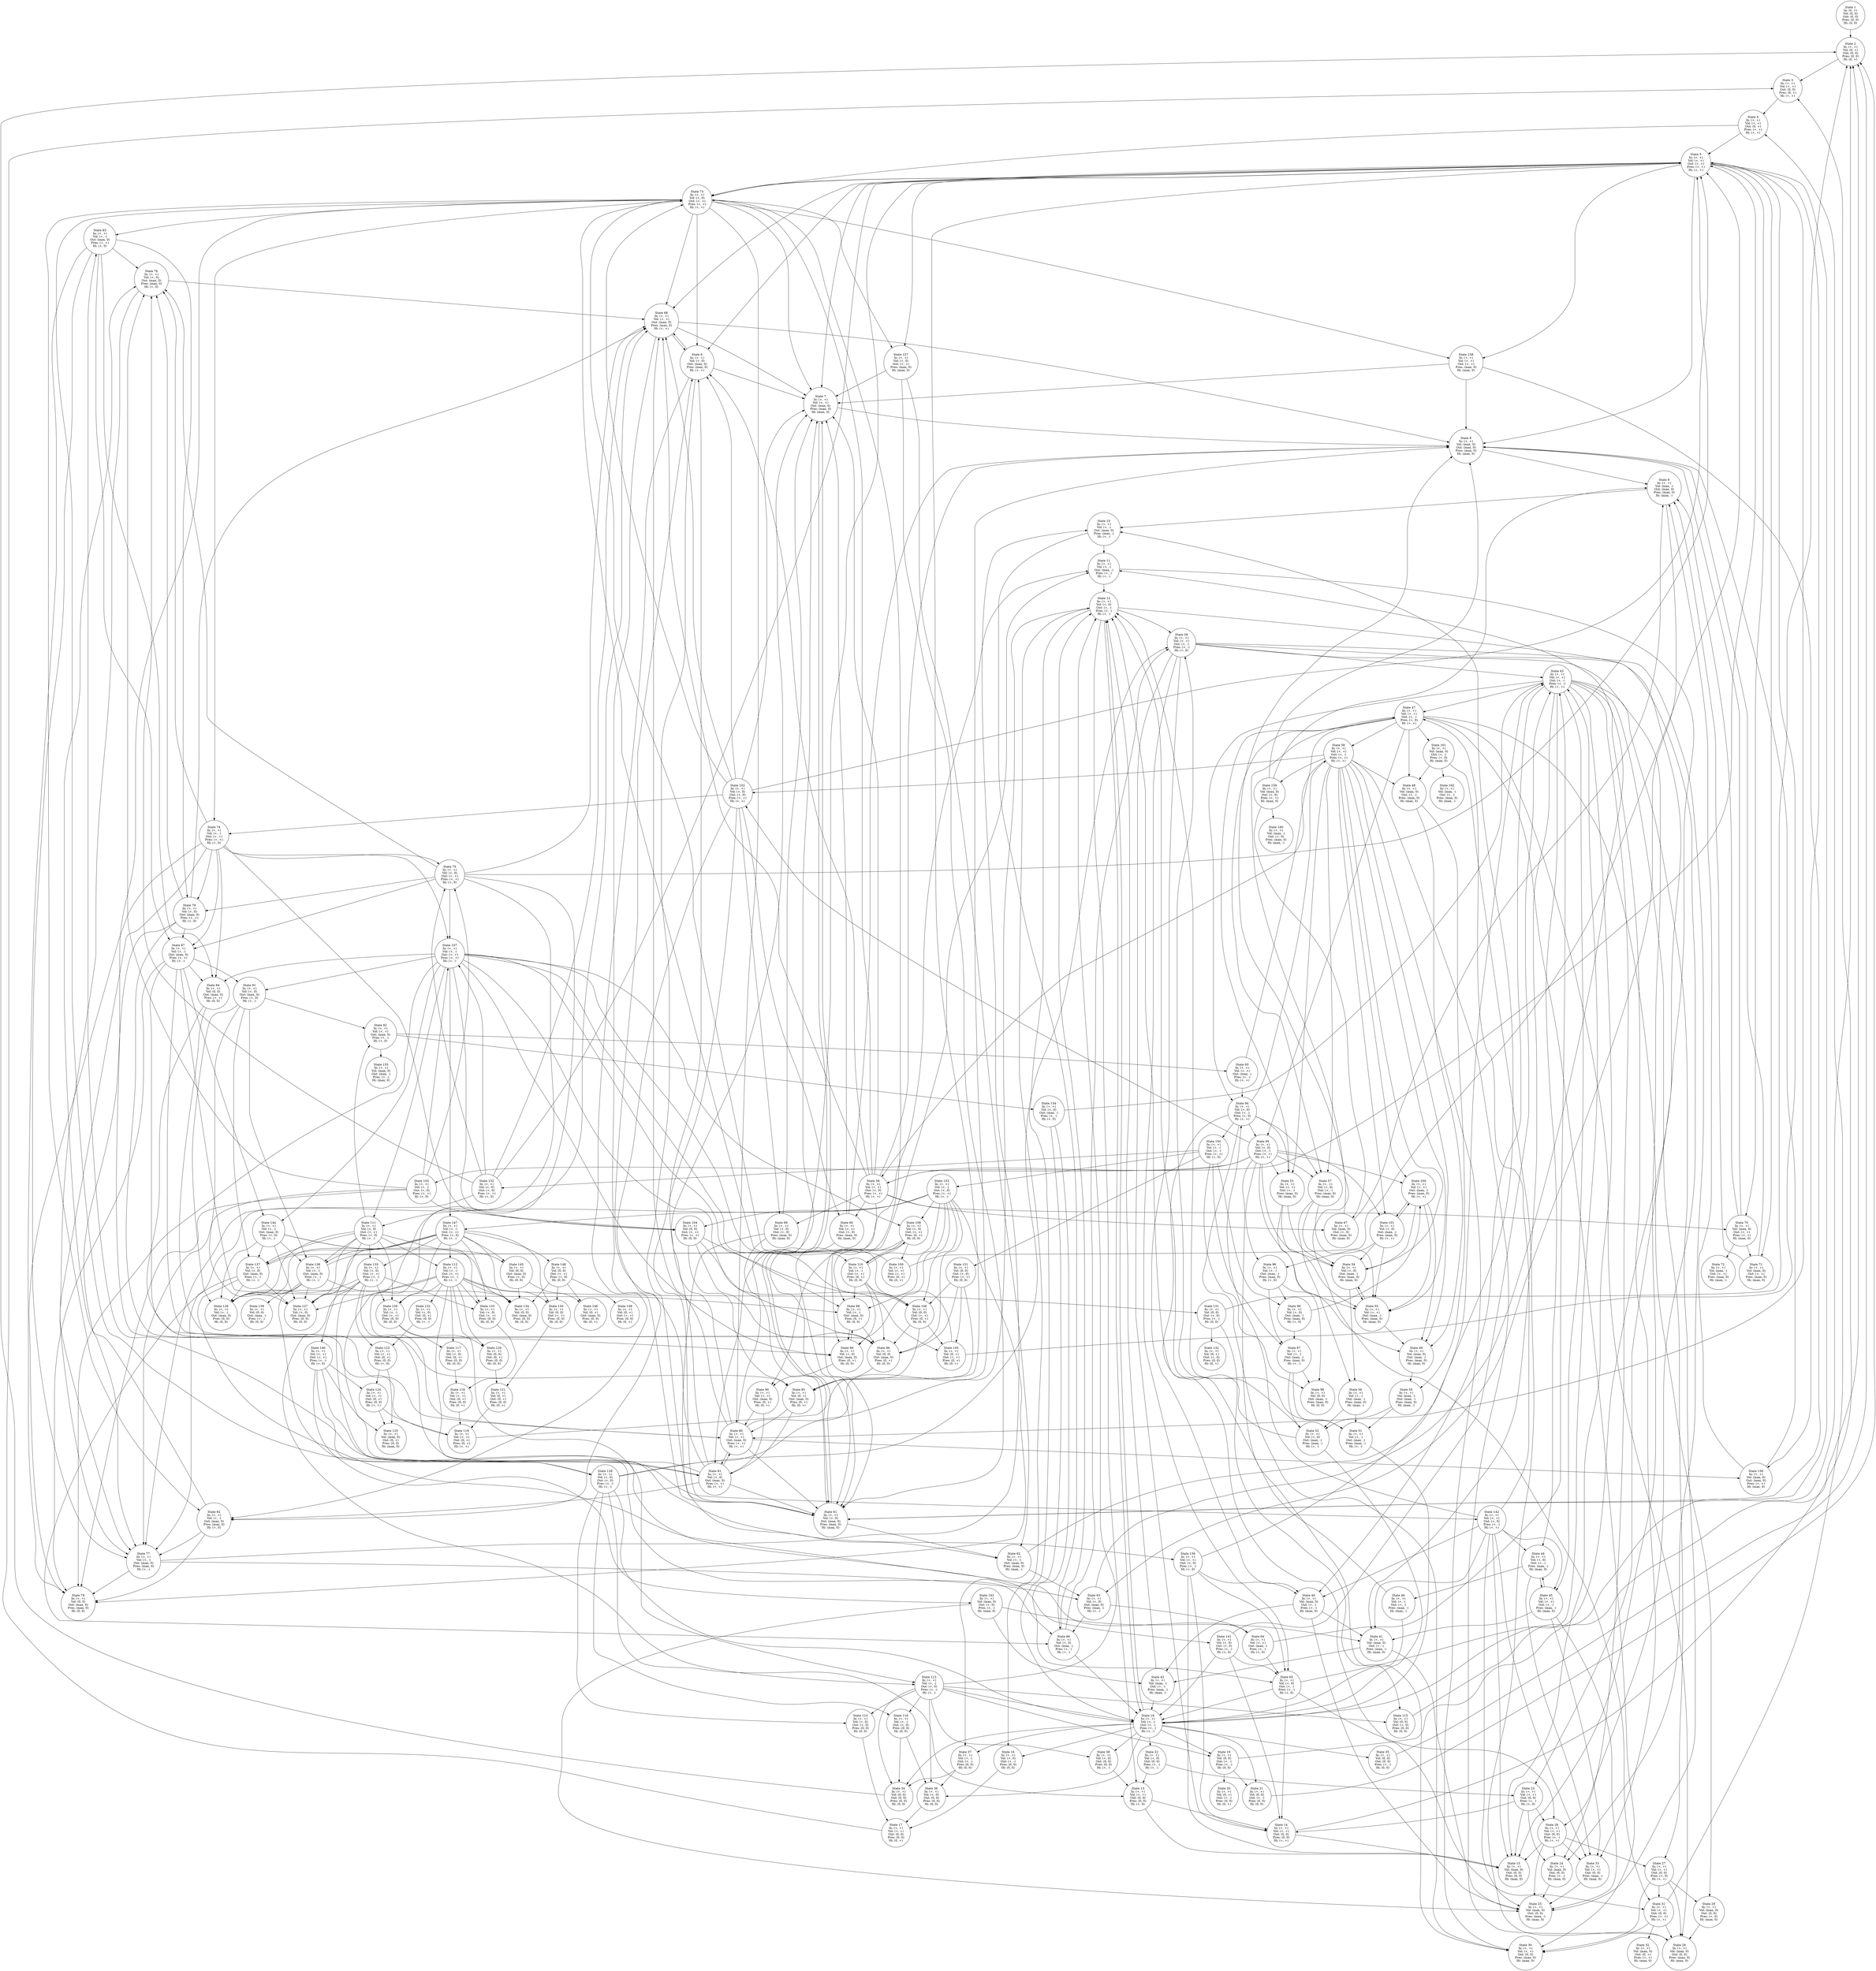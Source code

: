 strict digraph "" {
	graph [normalize=True,
		overlap=False,
		sep=1.2,
		smoothing=avg_dist,
		splines=True
	];
	node [label="\N",
		shape=circle
	];
	height_0_2_inflow_0_3_outflow_0_2_pressure_0_2_volume_0_2_	 [label="State 1
In: (0, +)
Vol: (0, 0)
Out: (0, 0)
Pres: (0, 0)
Hi: (0, 0)",
		tooltip="debugging_trace:
  correspondence_valid: true
  extreme_valid: true
  valid: true
derivatives:
- In will go up from 0
- Vol will \
stay at 0
- Out will stay at 0
- Hi will stay at 0
- Pres will stay at 0
state:
  height:
    derivative: NEUTRAL
    magnitude: \
ZERO
  inflow:
    derivative: POSITIVE
    magnitude: ZERO
  outflow:
    derivative: NEUTRAL
    magnitude: ZERO
  pressure:
    \
derivative: NEUTRAL
    magnitude: ZERO
  volume:
    derivative: NEUTRAL
    magnitude: ZERO
type: container
"];
	height_0_3_inflow_1_3_outflow_0_2_pressure_0_2_volume_0_3_	 [label="State 2
In: (+, +)
Vol: (0, +)
Out: (0, 0)
Pres: (0, 0)
Hi: (0, +)",
		tooltip="debugging_trace:
  correspondence_valid: true
  extreme_valid: true
  valid: true
derivatives:
- In may go up from +
- Vol will \
go up from 0
- Out will stay at 0
- Hi will go up from 0
- Pres will stay at 0
state:
  height:
    derivative: POSITIVE
    magnitude: \
ZERO
  inflow:
    derivative: POSITIVE
    magnitude: PLUS
  outflow:
    derivative: NEUTRAL
    magnitude: ZERO
  pressure:
    \
derivative: NEUTRAL
    magnitude: ZERO
  volume:
    derivative: POSITIVE
    magnitude: ZERO
type: container
"];
	height_0_2_inflow_0_3_outflow_0_2_pressure_0_2_volume_0_2_ -> height_0_3_inflow_1_3_outflow_0_2_pressure_0_2_volume_0_3_	 [tooltip="a:
  debugging_trace:
    correspondence_valid: true
    extreme_valid: true
    valid: true
  derivatives:
  - In will go up from \
0
  - Vol will stay at 0
  - Out will stay at 0
  - Hi will stay at 0
  - Pres will stay at 0
  state:
    height:
      derivative: \
NEUTRAL
      magnitude: ZERO
    inflow:
      derivative: POSITIVE
      magnitude: ZERO
    outflow:
      derivative: NEUTRAL
      \
magnitude: ZERO
    pressure:
      derivative: NEUTRAL
      magnitude: ZERO
    volume:
      derivative: NEUTRAL
      magnitude: \
ZERO
  type: container
b:
  debugging_trace:
    correspondence_valid: true
    extreme_valid: true
    valid: true
  derivatives:
  \
- In may go up from +
  - Vol will go up from 0
  - Out will stay at 0
  - Hi will go up from 0
  - Pres will stay at 0
  state:
    \
height:
      derivative: POSITIVE
      magnitude: ZERO
    inflow:
      derivative: POSITIVE
      magnitude: PLUS
    outflow:
      \
derivative: NEUTRAL
      magnitude: ZERO
    pressure:
      derivative: NEUTRAL
      magnitude: ZERO
    volume:
      derivative: \
POSITIVE
      magnitude: ZERO
  type: container
debugging_trace:
  continuous_valid: true
  derivative_valid: false
  magnitude_\
valid: true
  not_equal_valid: true
  point_range_valid: true
  transition_valid: true
"];
	height_1_3_inflow_1_3_outflow_0_2_pressure_0_3_volume_1_3_	 [label="State 3
In: (+, +)
Vol: (+, +)
Out: (0, 0)
Pres: (0, +)
Hi: (+, +)",
		tooltip="debugging_trace:
  correspondence_valid: false
  extreme_valid: true
  valid: false
derivatives:
- In may go up from +
- Vol may \
go up from +
- Out will stay at 0
- Hi may go up from +
- Pres will go up from 0
state:
  height:
    derivative: POSITIVE
    magnitude: \
PLUS
  inflow:
    derivative: POSITIVE
    magnitude: PLUS
  outflow:
    derivative: NEUTRAL
    magnitude: ZERO
  pressure:
    \
derivative: POSITIVE
    magnitude: ZERO
  volume:
    derivative: POSITIVE
    magnitude: PLUS
type: container
"];
	height_0_3_inflow_1_3_outflow_0_2_pressure_0_2_volume_0_3_ -> height_1_3_inflow_1_3_outflow_0_2_pressure_0_3_volume_1_3_	 [tooltip="a:
  debugging_trace:
    correspondence_valid: true
    extreme_valid: true
    valid: true
  derivatives:
  - In may go up from +
  \
- Vol will go up from 0
  - Out will stay at 0
  - Hi will go up from 0
  - Pres will stay at 0
  state:
    height:
      derivative: \
POSITIVE
      magnitude: ZERO
    inflow:
      derivative: POSITIVE
      magnitude: PLUS
    outflow:
      derivative: NEUTRAL
      \
magnitude: ZERO
    pressure:
      derivative: NEUTRAL
      magnitude: ZERO
    volume:
      derivative: POSITIVE
      magnitude: \
ZERO
  type: container
b:
  debugging_trace:
    correspondence_valid: false
    extreme_valid: true
    valid: false
  derivatives:
  \
- In may go up from +
  - Vol may go up from +
  - Out will stay at 0
  - Hi may go up from +
  - Pres will go up from 0
  state:
    \
height:
      derivative: POSITIVE
      magnitude: PLUS
    inflow:
      derivative: POSITIVE
      magnitude: PLUS
    outflow:
      \
derivative: NEUTRAL
      magnitude: ZERO
    pressure:
      derivative: POSITIVE
      magnitude: ZERO
    volume:
      derivative: \
POSITIVE
      magnitude: PLUS
  type: container
debugging_trace:
  continuous_valid: true
  derivative_valid: false
  magnitude_\
valid: true
  not_equal_valid: true
  point_range_valid: true
  transition_valid: true
"];
	height_1_3_inflow_1_3_outflow_0_3_pressure_1_3_volume_1_3_	 [label="State 4
In: (+, +)
Vol: (+, +)
Out: (0, +)
Pres: (+, +)
Hi: (+, +)",
		tooltip="debugging_trace:
  correspondence_valid: false
  extreme_valid: true
  valid: false
derivatives:
- In may go up from +
- Vol may \
go up from +
- Out will go up from 0
- Hi may go up from +
- Pres may go up from +
state:
  height:
    derivative: POSITIVE
    \
magnitude: PLUS
  inflow:
    derivative: POSITIVE
    magnitude: PLUS
  outflow:
    derivative: POSITIVE
    magnitude: ZERO
  \
pressure:
    derivative: POSITIVE
    magnitude: PLUS
  volume:
    derivative: POSITIVE
    magnitude: PLUS
type: container
"];
	height_1_3_inflow_1_3_outflow_0_2_pressure_0_3_volume_1_3_ -> height_1_3_inflow_1_3_outflow_0_3_pressure_1_3_volume_1_3_	 [tooltip="a:
  debugging_trace:
    correspondence_valid: false
    extreme_valid: true
    valid: false
  derivatives:
  - In may go up from +
  \
- Vol may go up from +
  - Out will stay at 0
  - Hi may go up from +
  - Pres will go up from 0
  state:
    height:
      derivative: \
POSITIVE
      magnitude: PLUS
    inflow:
      derivative: POSITIVE
      magnitude: PLUS
    outflow:
      derivative: NEUTRAL
      \
magnitude: ZERO
    pressure:
      derivative: POSITIVE
      magnitude: ZERO
    volume:
      derivative: POSITIVE
      magnitude: \
PLUS
  type: container
b:
  debugging_trace:
    correspondence_valid: false
    extreme_valid: true
    valid: false
  derivatives:
  \
- In may go up from +
  - Vol may go up from +
  - Out will go up from 0
  - Hi may go up from +
  - Pres may go up from +
  state:
    \
height:
      derivative: POSITIVE
      magnitude: PLUS
    inflow:
      derivative: POSITIVE
      magnitude: PLUS
    outflow:
      \
derivative: POSITIVE
      magnitude: ZERO
    pressure:
      derivative: POSITIVE
      magnitude: PLUS
    volume:
      derivative: \
POSITIVE
      magnitude: PLUS
  type: container
debugging_trace:
  continuous_valid: true
  derivative_valid: false
  magnitude_\
valid: true
  not_equal_valid: true
  point_range_valid: true
  transition_valid: true
"];
	height_1_3_inflow_1_3_outflow_1_3_pressure_1_3_volume_1_3_	 [label="State 5
In: (+, +)
Vol: (+, +)
Out: (+, +)
Pres: (+, +)
Hi: (+, +)",
		tooltip="debugging_trace:
  correspondence_valid: true
  extreme_valid: true
  valid: true
derivatives:
- In may go up from +
- Vol may go \
up from +
- Out may go up from +
- Hi may go up from +
- Pres may go up from +
state:
  height:
    derivative: POSITIVE
    magnitude: \
PLUS
  inflow:
    derivative: POSITIVE
    magnitude: PLUS
  outflow:
    derivative: POSITIVE
    magnitude: PLUS
  pressure:
    \
derivative: POSITIVE
    magnitude: PLUS
  volume:
    derivative: POSITIVE
    magnitude: PLUS
type: container
"];
	height_1_3_inflow_1_3_outflow_0_3_pressure_1_3_volume_1_3_ -> height_1_3_inflow_1_3_outflow_1_3_pressure_1_3_volume_1_3_	 [tooltip="a:
  debugging_trace:
    correspondence_valid: false
    extreme_valid: true
    valid: false
  derivatives:
  - In may go up from +
  \
- Vol may go up from +
  - Out will go up from 0
  - Hi may go up from +
  - Pres may go up from +
  state:
    height:
      derivative: \
POSITIVE
      magnitude: PLUS
    inflow:
      derivative: POSITIVE
      magnitude: PLUS
    outflow:
      derivative: POSITIVE
      \
magnitude: ZERO
    pressure:
      derivative: POSITIVE
      magnitude: PLUS
    volume:
      derivative: POSITIVE
      magnitude: \
PLUS
  type: container
b:
  debugging_trace:
    correspondence_valid: true
    extreme_valid: true
    valid: true
  derivatives:
  \
- In may go up from +
  - Vol may go up from +
  - Out may go up from +
  - Hi may go up from +
  - Pres may go up from +
  state:
    \
height:
      derivative: POSITIVE
      magnitude: PLUS
    inflow:
      derivative: POSITIVE
      magnitude: PLUS
    outflow:
      \
derivative: POSITIVE
      magnitude: PLUS
    pressure:
      derivative: POSITIVE
      magnitude: PLUS
    volume:
      derivative: \
POSITIVE
      magnitude: PLUS
  type: container
debugging_trace:
  continuous_valid: true
  derivative_valid: true
  magnitude_\
valid: true
  not_equal_valid: true
  point_range_valid: true
  transition_valid: true
"];
	height_1_3_inflow_1_3_outflow_1_3_pressure_1_3_volume_1_2_	 [label="State 73
In: (+, +)
Vol: (+, 0)
Out: (+, +)
Pres: (+, +)
Hi: (+, +)",
		tooltip="debugging_trace:
  correspondence_valid: true
  extreme_valid: true
  valid: true
derivatives:
- In may go up from +
- Vol will \
stay at +
- Out may go up from +
- Hi may go up from +
- Pres may go up from +
state:
  height:
    derivative: POSITIVE
    magnitude: \
PLUS
  inflow:
    derivative: POSITIVE
    magnitude: PLUS
  outflow:
    derivative: POSITIVE
    magnitude: PLUS
  pressure:
    \
derivative: POSITIVE
    magnitude: PLUS
  volume:
    derivative: NEUTRAL
    magnitude: PLUS
type: container
"];
	height_1_3_inflow_1_3_outflow_0_3_pressure_1_3_volume_1_3_ -> height_1_3_inflow_1_3_outflow_1_3_pressure_1_3_volume_1_2_	 [tooltip="a:
  debugging_trace:
    correspondence_valid: false
    extreme_valid: true
    valid: false
  derivatives:
  - In may go up from +
  \
- Vol may go up from +
  - Out will go up from 0
  - Hi may go up from +
  - Pres may go up from +
  state:
    height:
      derivative: \
POSITIVE
      magnitude: PLUS
    inflow:
      derivative: POSITIVE
      magnitude: PLUS
    outflow:
      derivative: POSITIVE
      \
magnitude: ZERO
    pressure:
      derivative: POSITIVE
      magnitude: PLUS
    volume:
      derivative: POSITIVE
      magnitude: \
PLUS
  type: container
b:
  debugging_trace:
    correspondence_valid: true
    extreme_valid: true
    valid: true
  derivatives:
  \
- In may go up from +
  - Vol will stay at +
  - Out may go up from +
  - Hi may go up from +
  - Pres may go up from +
  state:
    \
height:
      derivative: POSITIVE
      magnitude: PLUS
    inflow:
      derivative: POSITIVE
      magnitude: PLUS
    outflow:
      \
derivative: POSITIVE
      magnitude: PLUS
    pressure:
      derivative: POSITIVE
      magnitude: PLUS
    volume:
      derivative: \
NEUTRAL
      magnitude: PLUS
  type: container
debugging_trace:
  continuous_valid: true
  derivative_valid: false
  magnitude_\
valid: true
  not_equal_valid: true
  point_range_valid: true
  transition_valid: true
"];
	height_1_3_inflow_1_3_outflow_2_2_pressure_2_2_volume_1_2_	 [label="State 6
In: (+, +)
Vol: (+, 0)
Out: (max, 0)
Pres: (max, 0)
Hi: (+, +)",
		tooltip="debugging_trace:
  correspondence_valid: false
  extreme_valid: true
  valid: false
derivatives:
- In may go up from +
- Vol will \
stay at +
- Out will stay at max
- Hi may go up from +
- Pres will stay at max
state:
  height:
    derivative: POSITIVE
    magnitude: \
PLUS
  inflow:
    derivative: POSITIVE
    magnitude: PLUS
  outflow:
    derivative: NEUTRAL
    magnitude: MAX
  pressure:
    \
derivative: NEUTRAL
    magnitude: MAX
  volume:
    derivative: NEUTRAL
    magnitude: PLUS
type: container
"];
	height_1_3_inflow_1_3_outflow_1_3_pressure_1_3_volume_1_3_ -> height_1_3_inflow_1_3_outflow_2_2_pressure_2_2_volume_1_2_	 [tooltip="a:
  debugging_trace:
    correspondence_valid: true
    extreme_valid: true
    valid: true
  derivatives:
  - In may go up from +
  \
- Vol may go up from +
  - Out may go up from +
  - Hi may go up from +
  - Pres may go up from +
  state:
    height:
      derivative: \
POSITIVE
      magnitude: PLUS
    inflow:
      derivative: POSITIVE
      magnitude: PLUS
    outflow:
      derivative: POSITIVE
      \
magnitude: PLUS
    pressure:
      derivative: POSITIVE
      magnitude: PLUS
    volume:
      derivative: POSITIVE
      magnitude: \
PLUS
  type: container
b:
  debugging_trace:
    correspondence_valid: false
    extreme_valid: true
    valid: false
  derivatives:
  \
- In may go up from +
  - Vol will stay at +
  - Out will stay at max
  - Hi may go up from +
  - Pres will stay at max
  state:
    \
height:
      derivative: POSITIVE
      magnitude: PLUS
    inflow:
      derivative: POSITIVE
      magnitude: PLUS
    outflow:
      \
derivative: NEUTRAL
      magnitude: MAX
    pressure:
      derivative: NEUTRAL
      magnitude: MAX
    volume:
      derivative: \
NEUTRAL
      magnitude: PLUS
  type: container
debugging_trace:
  continuous_valid: true
  derivative_valid: false
  magnitude_\
valid: true
  not_equal_valid: true
  point_range_valid: true
  transition_valid: true
"];
	height_2_2_inflow_1_3_outflow_2_2_pressure_2_2_volume_1_3_	 [label="State 7
In: (+, +)
Vol: (+, +)
Out: (max, 0)
Pres: (max, 0)
Hi: (max, 0)",
		tooltip="debugging_trace:
  correspondence_valid: false
  extreme_valid: true
  valid: false
derivatives:
- In may go up from +
- Vol may \
go up from +
- Out will stay at max
- Hi will stay at max
- Pres will stay at max
state:
  height:
    derivative: NEUTRAL
    magnitude: \
MAX
  inflow:
    derivative: POSITIVE
    magnitude: PLUS
  outflow:
    derivative: NEUTRAL
    magnitude: MAX
  pressure:
    \
derivative: NEUTRAL
    magnitude: MAX
  volume:
    derivative: POSITIVE
    magnitude: PLUS
type: container
"];
	height_1_3_inflow_1_3_outflow_1_3_pressure_1_3_volume_1_3_ -> height_2_2_inflow_1_3_outflow_2_2_pressure_2_2_volume_1_3_	 [tooltip="a:
  debugging_trace:
    correspondence_valid: true
    extreme_valid: true
    valid: true
  derivatives:
  - In may go up from +
  \
- Vol may go up from +
  - Out may go up from +
  - Hi may go up from +
  - Pres may go up from +
  state:
    height:
      derivative: \
POSITIVE
      magnitude: PLUS
    inflow:
      derivative: POSITIVE
      magnitude: PLUS
    outflow:
      derivative: POSITIVE
      \
magnitude: PLUS
    pressure:
      derivative: POSITIVE
      magnitude: PLUS
    volume:
      derivative: POSITIVE
      magnitude: \
PLUS
  type: container
b:
  debugging_trace:
    correspondence_valid: false
    extreme_valid: true
    valid: false
  derivatives:
  \
- In may go up from +
  - Vol may go up from +
  - Out will stay at max
  - Hi will stay at max
  - Pres will stay at max
  state:
    \
height:
      derivative: NEUTRAL
      magnitude: MAX
    inflow:
      derivative: POSITIVE
      magnitude: PLUS
    outflow:
      \
derivative: NEUTRAL
      magnitude: MAX
    pressure:
      derivative: NEUTRAL
      magnitude: MAX
    volume:
      derivative: \
POSITIVE
      magnitude: PLUS
  type: container
debugging_trace:
  continuous_valid: true
  derivative_valid: false
  magnitude_\
valid: true
  not_equal_valid: true
  point_range_valid: true
  transition_valid: true
"];
	height_2_2_inflow_1_3_outflow_2_2_pressure_2_2_volume_2_2_	 [label="State 8
In: (+, +)
Vol: (max, 0)
Out: (max, 0)
Pres: (max, 0)
Hi: (max, 0)",
		tooltip="debugging_trace:
  correspondence_valid: true
  extreme_valid: true
  valid: true
derivatives:
- In may go up from +
- Vol will \
stay at max
- Out will stay at max
- Hi will stay at max
- Pres will stay at max
state:
  height:
    derivative: NEUTRAL
    magnitude: \
MAX
  inflow:
    derivative: POSITIVE
    magnitude: PLUS
  outflow:
    derivative: NEUTRAL
    magnitude: MAX
  pressure:
    \
derivative: NEUTRAL
    magnitude: MAX
  volume:
    derivative: NEUTRAL
    magnitude: MAX
type: container
"];
	height_1_3_inflow_1_3_outflow_1_3_pressure_1_3_volume_1_3_ -> height_2_2_inflow_1_3_outflow_2_2_pressure_2_2_volume_2_2_	 [tooltip="a:
  debugging_trace:
    correspondence_valid: true
    extreme_valid: true
    valid: true
  derivatives:
  - In may go up from +
  \
- Vol may go up from +
  - Out may go up from +
  - Hi may go up from +
  - Pres may go up from +
  state:
    height:
      derivative: \
POSITIVE
      magnitude: PLUS
    inflow:
      derivative: POSITIVE
      magnitude: PLUS
    outflow:
      derivative: POSITIVE
      \
magnitude: PLUS
    pressure:
      derivative: POSITIVE
      magnitude: PLUS
    volume:
      derivative: POSITIVE
      magnitude: \
PLUS
  type: container
b:
  debugging_trace:
    correspondence_valid: true
    extreme_valid: true
    valid: true
  derivatives:
  \
- In may go up from +
  - Vol will stay at max
  - Out will stay at max
  - Hi will stay at max
  - Pres will stay at max
  state:
    \
height:
      derivative: NEUTRAL
      magnitude: MAX
    inflow:
      derivative: POSITIVE
      magnitude: PLUS
    outflow:
      \
derivative: NEUTRAL
      magnitude: MAX
    pressure:
      derivative: NEUTRAL
      magnitude: MAX
    volume:
      derivative: \
NEUTRAL
      magnitude: MAX
  type: container
debugging_trace:
  continuous_valid: true
  derivative_valid: false
  magnitude_valid: \
true
  not_equal_valid: true
  point_range_valid: true
  transition_valid: true
"];
	height_2_2_inflow_1_3_outflow_2_2_pressure_2_2_volume_1_2_	 [label="State 61
In: (+, +)
Vol: (+, 0)
Out: (max, 0)
Pres: (max, 0)
Hi: (max, 0)",
		tooltip="debugging_trace:
  correspondence_valid: false
  extreme_valid: true
  valid: false
derivatives:
- In may go up from +
- Vol will \
stay at +
- Out will stay at max
- Hi will stay at max
- Pres will stay at max
state:
  height:
    derivative: NEUTRAL
    magnitude: \
MAX
  inflow:
    derivative: POSITIVE
    magnitude: PLUS
  outflow:
    derivative: NEUTRAL
    magnitude: MAX
  pressure:
    \
derivative: NEUTRAL
    magnitude: MAX
  volume:
    derivative: NEUTRAL
    magnitude: PLUS
type: container
"];
	height_1_3_inflow_1_3_outflow_1_3_pressure_1_3_volume_1_3_ -> height_2_2_inflow_1_3_outflow_2_2_pressure_2_2_volume_1_2_	 [tooltip="a:
  debugging_trace:
    correspondence_valid: true
    extreme_valid: true
    valid: true
  derivatives:
  - In may go up from +
  \
- Vol may go up from +
  - Out may go up from +
  - Hi may go up from +
  - Pres may go up from +
  state:
    height:
      derivative: \
POSITIVE
      magnitude: PLUS
    inflow:
      derivative: POSITIVE
      magnitude: PLUS
    outflow:
      derivative: POSITIVE
      \
magnitude: PLUS
    pressure:
      derivative: POSITIVE
      magnitude: PLUS
    volume:
      derivative: POSITIVE
      magnitude: \
PLUS
  type: container
b:
  debugging_trace:
    correspondence_valid: false
    extreme_valid: true
    valid: false
  derivatives:
  \
- In may go up from +
  - Vol will stay at +
  - Out will stay at max
  - Hi will stay at max
  - Pres will stay at max
  state:
    \
height:
      derivative: NEUTRAL
      magnitude: MAX
    inflow:
      derivative: POSITIVE
      magnitude: PLUS
    outflow:
      \
derivative: NEUTRAL
      magnitude: MAX
    pressure:
      derivative: NEUTRAL
      magnitude: MAX
    volume:
      derivative: \
NEUTRAL
      magnitude: PLUS
  type: container
debugging_trace:
  continuous_valid: true
  derivative_valid: false
  magnitude_\
valid: true
  not_equal_valid: true
  point_range_valid: true
  transition_valid: true
"];
	height_1_3_inflow_1_3_outflow_2_2_pressure_2_2_volume_1_3_	 [label="State 68
In: (+, +)
Vol: (+, +)
Out: (max, 0)
Pres: (max, 0)
Hi: (+, +)",
		tooltip="debugging_trace:
  correspondence_valid: false
  extreme_valid: true
  valid: false
derivatives:
- In may go up from +
- Vol may \
go up from +
- Out will stay at max
- Hi may go up from +
- Pres will stay at max
state:
  height:
    derivative: POSITIVE
    \
magnitude: PLUS
  inflow:
    derivative: POSITIVE
    magnitude: PLUS
  outflow:
    derivative: NEUTRAL
    magnitude: MAX
  pressure:
    \
derivative: NEUTRAL
    magnitude: MAX
  volume:
    derivative: POSITIVE
    magnitude: PLUS
type: container
"];
	height_1_3_inflow_1_3_outflow_1_3_pressure_1_3_volume_1_3_ -> height_1_3_inflow_1_3_outflow_2_2_pressure_2_2_volume_1_3_	 [tooltip="a:
  debugging_trace:
    correspondence_valid: true
    extreme_valid: true
    valid: true
  derivatives:
  - In may go up from +
  \
- Vol may go up from +
  - Out may go up from +
  - Hi may go up from +
  - Pres may go up from +
  state:
    height:
      derivative: \
POSITIVE
      magnitude: PLUS
    inflow:
      derivative: POSITIVE
      magnitude: PLUS
    outflow:
      derivative: POSITIVE
      \
magnitude: PLUS
    pressure:
      derivative: POSITIVE
      magnitude: PLUS
    volume:
      derivative: POSITIVE
      magnitude: \
PLUS
  type: container
b:
  debugging_trace:
    correspondence_valid: false
    extreme_valid: true
    valid: false
  derivatives:
  \
- In may go up from +
  - Vol may go up from +
  - Out will stay at max
  - Hi may go up from +
  - Pres will stay at max
  state:
    \
height:
      derivative: POSITIVE
      magnitude: PLUS
    inflow:
      derivative: POSITIVE
      magnitude: PLUS
    outflow:
      \
derivative: NEUTRAL
      magnitude: MAX
    pressure:
      derivative: NEUTRAL
      magnitude: MAX
    volume:
      derivative: \
POSITIVE
      magnitude: PLUS
  type: container
debugging_trace:
  continuous_valid: true
  derivative_valid: false
  magnitude_\
valid: true
  not_equal_valid: true
  point_range_valid: true
  transition_valid: true
"];
	height_2_2_inflow_1_3_outflow_1_3_pressure_1_3_volume_2_2_	 [label="State 70
In: (+, +)
Vol: (max, 0)
Out: (+, +)
Pres: (+, +)
Hi: (max, 0)",
		tooltip="debugging_trace:
  correspondence_valid: false
  extreme_valid: true
  valid: false
derivatives:
- In may go up from +
- Vol will \
stay at max
- Out may go up from +
- Hi will stay at max
- Pres may go up from +
state:
  height:
    derivative: NEUTRAL
    magnitude: \
MAX
  inflow:
    derivative: POSITIVE
    magnitude: PLUS
  outflow:
    derivative: POSITIVE
    magnitude: PLUS
  pressure:
    \
derivative: POSITIVE
    magnitude: PLUS
  volume:
    derivative: NEUTRAL
    magnitude: MAX
type: container
"];
	height_1_3_inflow_1_3_outflow_1_3_pressure_1_3_volume_1_3_ -> height_2_2_inflow_1_3_outflow_1_3_pressure_1_3_volume_2_2_	 [tooltip="a:
  debugging_trace:
    correspondence_valid: true
    extreme_valid: true
    valid: true
  derivatives:
  - In may go up from +
  \
- Vol may go up from +
  - Out may go up from +
  - Hi may go up from +
  - Pres may go up from +
  state:
    height:
      derivative: \
POSITIVE
      magnitude: PLUS
    inflow:
      derivative: POSITIVE
      magnitude: PLUS
    outflow:
      derivative: POSITIVE
      \
magnitude: PLUS
    pressure:
      derivative: POSITIVE
      magnitude: PLUS
    volume:
      derivative: POSITIVE
      magnitude: \
PLUS
  type: container
b:
  debugging_trace:
    correspondence_valid: false
    extreme_valid: true
    valid: false
  derivatives:
  \
- In may go up from +
  - Vol will stay at max
  - Out may go up from +
  - Hi will stay at max
  - Pres may go up from +
  state:
    \
height:
      derivative: NEUTRAL
      magnitude: MAX
    inflow:
      derivative: POSITIVE
      magnitude: PLUS
    outflow:
      \
derivative: POSITIVE
      magnitude: PLUS
    pressure:
      derivative: POSITIVE
      magnitude: PLUS
    volume:
      derivative: \
NEUTRAL
      magnitude: MAX
  type: container
debugging_trace:
  continuous_valid: true
  derivative_valid: false
  magnitude_valid: \
true
  not_equal_valid: true
  point_range_valid: true
  transition_valid: true
"];
	height_2_2_inflow_1_3_outflow_1_3_pressure_2_2_volume_2_2_	 [label="State 71
In: (+, +)
Vol: (max, 0)
Out: (+, +)
Pres: (max, 0)
Hi: (max, 0)",
		tooltip="debugging_trace:
  correspondence_valid: false
  extreme_valid: true
  valid: false
derivatives:
- In may go up from +
- Vol will \
stay at max
- Out may go up from +
- Hi will stay at max
- Pres will stay at max
state:
  height:
    derivative: NEUTRAL
    magnitude: \
MAX
  inflow:
    derivative: POSITIVE
    magnitude: PLUS
  outflow:
    derivative: POSITIVE
    magnitude: PLUS
  pressure:
    \
derivative: NEUTRAL
    magnitude: MAX
  volume:
    derivative: NEUTRAL
    magnitude: MAX
type: container
"];
	height_1_3_inflow_1_3_outflow_1_3_pressure_1_3_volume_1_3_ -> height_2_2_inflow_1_3_outflow_1_3_pressure_2_2_volume_2_2_	 [tooltip="a:
  debugging_trace:
    correspondence_valid: true
    extreme_valid: true
    valid: true
  derivatives:
  - In may go up from +
  \
- Vol may go up from +
  - Out may go up from +
  - Hi may go up from +
  - Pres may go up from +
  state:
    height:
      derivative: \
POSITIVE
      magnitude: PLUS
    inflow:
      derivative: POSITIVE
      magnitude: PLUS
    outflow:
      derivative: POSITIVE
      \
magnitude: PLUS
    pressure:
      derivative: POSITIVE
      magnitude: PLUS
    volume:
      derivative: POSITIVE
      magnitude: \
PLUS
  type: container
b:
  debugging_trace:
    correspondence_valid: false
    extreme_valid: true
    valid: false
  derivatives:
  \
- In may go up from +
  - Vol will stay at max
  - Out may go up from +
  - Hi will stay at max
  - Pres will stay at max
  state:
    \
height:
      derivative: NEUTRAL
      magnitude: MAX
    inflow:
      derivative: POSITIVE
      magnitude: PLUS
    outflow:
      \
derivative: POSITIVE
      magnitude: PLUS
    pressure:
      derivative: NEUTRAL
      magnitude: MAX
    volume:
      derivative: \
NEUTRAL
      magnitude: MAX
  type: container
debugging_trace:
  continuous_valid: true
  derivative_valid: false
  magnitude_valid: \
true
  not_equal_valid: true
  point_range_valid: true
  transition_valid: true
"];
	height_1_3_inflow_1_3_outflow_1_3_pressure_1_3_volume_1_3_ -> height_1_3_inflow_1_3_outflow_1_3_pressure_1_3_volume_1_2_	 [tooltip="a:
  debugging_trace:
    correspondence_valid: true
    extreme_valid: true
    valid: true
  derivatives:
  - In may go up from +
  \
- Vol may go up from +
  - Out may go up from +
  - Hi may go up from +
  - Pres may go up from +
  state:
    height:
      derivative: \
POSITIVE
      magnitude: PLUS
    inflow:
      derivative: POSITIVE
      magnitude: PLUS
    outflow:
      derivative: POSITIVE
      \
magnitude: PLUS
    pressure:
      derivative: POSITIVE
      magnitude: PLUS
    volume:
      derivative: POSITIVE
      magnitude: \
PLUS
  type: container
b:
  debugging_trace:
    correspondence_valid: true
    extreme_valid: true
    valid: true
  derivatives:
  \
- In may go up from +
  - Vol will stay at +
  - Out may go up from +
  - Hi may go up from +
  - Pres may go up from +
  state:
    \
height:
      derivative: POSITIVE
      magnitude: PLUS
    inflow:
      derivative: POSITIVE
      magnitude: PLUS
    outflow:
      \
derivative: POSITIVE
      magnitude: PLUS
    pressure:
      derivative: POSITIVE
      magnitude: PLUS
    volume:
      derivative: \
NEUTRAL
      magnitude: PLUS
  type: container
debugging_trace:
  continuous_valid: true
  derivative_valid: true
  magnitude_valid: \
true
  not_equal_valid: true
  point_range_valid: true
  transition_valid: true
"];
	height_1_3_inflow_1_3_outflow_2_2_pressure_1_3_volume_1_3_	 [label="State 80
In: (+, +)
Vol: (+, +)
Out: (max, 0)
Pres: (+, +)
Hi: (+, +)",
		tooltip="debugging_trace:
  correspondence_valid: false
  extreme_valid: true
  valid: false
derivatives:
- In may go up from +
- Vol may \
go up from +
- Out will stay at max
- Hi may go up from +
- Pres may go up from +
state:
  height:
    derivative: POSITIVE
    \
magnitude: PLUS
  inflow:
    derivative: POSITIVE
    magnitude: PLUS
  outflow:
    derivative: NEUTRAL
    magnitude: MAX
  pressure:
    \
derivative: POSITIVE
    magnitude: PLUS
  volume:
    derivative: POSITIVE
    magnitude: PLUS
type: container
"];
	height_1_3_inflow_1_3_outflow_1_3_pressure_1_3_volume_1_3_ -> height_1_3_inflow_1_3_outflow_2_2_pressure_1_3_volume_1_3_	 [tooltip="a:
  debugging_trace:
    correspondence_valid: true
    extreme_valid: true
    valid: true
  derivatives:
  - In may go up from +
  \
- Vol may go up from +
  - Out may go up from +
  - Hi may go up from +
  - Pres may go up from +
  state:
    height:
      derivative: \
POSITIVE
      magnitude: PLUS
    inflow:
      derivative: POSITIVE
      magnitude: PLUS
    outflow:
      derivative: POSITIVE
      \
magnitude: PLUS
    pressure:
      derivative: POSITIVE
      magnitude: PLUS
    volume:
      derivative: POSITIVE
      magnitude: \
PLUS
  type: container
b:
  debugging_trace:
    correspondence_valid: false
    extreme_valid: true
    valid: false
  derivatives:
  \
- In may go up from +
  - Vol may go up from +
  - Out will stay at max
  - Hi may go up from +
  - Pres may go up from +
  state:
    \
height:
      derivative: POSITIVE
      magnitude: PLUS
    inflow:
      derivative: POSITIVE
      magnitude: PLUS
    outflow:
      \
derivative: NEUTRAL
      magnitude: MAX
    pressure:
      derivative: POSITIVE
      magnitude: PLUS
    volume:
      derivative: \
POSITIVE
      magnitude: PLUS
  type: container
debugging_trace:
  continuous_valid: true
  derivative_valid: false
  magnitude_\
valid: true
  not_equal_valid: true
  point_range_valid: true
  transition_valid: true
"];
	height_1_3_inflow_1_3_outflow_2_2_pressure_1_3_volume_1_2_	 [label="State 81
In: (+, +)
Vol: (+, 0)
Out: (max, 0)
Pres: (+, +)
Hi: (+, +)",
		tooltip="debugging_trace:
  correspondence_valid: false
  extreme_valid: true
  valid: false
derivatives:
- In may go up from +
- Vol will \
stay at +
- Out will stay at max
- Hi may go up from +
- Pres may go up from +
state:
  height:
    derivative: POSITIVE
    magnitude: \
PLUS
  inflow:
    derivative: POSITIVE
    magnitude: PLUS
  outflow:
    derivative: NEUTRAL
    magnitude: MAX
  pressure:
    \
derivative: POSITIVE
    magnitude: PLUS
  volume:
    derivative: NEUTRAL
    magnitude: PLUS
type: container
"];
	height_1_3_inflow_1_3_outflow_1_3_pressure_1_3_volume_1_3_ -> height_1_3_inflow_1_3_outflow_2_2_pressure_1_3_volume_1_2_	 [tooltip="a:
  debugging_trace:
    correspondence_valid: true
    extreme_valid: true
    valid: true
  derivatives:
  - In may go up from +
  \
- Vol may go up from +
  - Out may go up from +
  - Hi may go up from +
  - Pres may go up from +
  state:
    height:
      derivative: \
POSITIVE
      magnitude: PLUS
    inflow:
      derivative: POSITIVE
      magnitude: PLUS
    outflow:
      derivative: POSITIVE
      \
magnitude: PLUS
    pressure:
      derivative: POSITIVE
      magnitude: PLUS
    volume:
      derivative: POSITIVE
      magnitude: \
PLUS
  type: container
b:
  debugging_trace:
    correspondence_valid: false
    extreme_valid: true
    valid: false
  derivatives:
  \
- In may go up from +
  - Vol will stay at +
  - Out will stay at max
  - Hi may go up from +
  - Pres may go up from +
  state:
    \
height:
      derivative: POSITIVE
      magnitude: PLUS
    inflow:
      derivative: POSITIVE
      magnitude: PLUS
    outflow:
      \
derivative: NEUTRAL
      magnitude: MAX
    pressure:
      derivative: POSITIVE
      magnitude: PLUS
    volume:
      derivative: \
NEUTRAL
      magnitude: PLUS
  type: container
debugging_trace:
  continuous_valid: true
  derivative_valid: false
  magnitude_\
valid: true
  not_equal_valid: true
  point_range_valid: true
  transition_valid: true
"];
	height_2_2_inflow_1_3_outflow_2_2_pressure_1_3_volume_2_2_	 [label="State 156
In: (+, +)
Vol: (max, 0)
Out: (max, 0)
Pres: (+, +)
Hi: (max, 0)",
		tooltip="debugging_trace:
  correspondence_valid: false
  extreme_valid: true
  valid: false
derivatives:
- In may go up from +
- Vol will \
stay at max
- Out will stay at max
- Hi will stay at max
- Pres may go up from +
state:
  height:
    derivative: NEUTRAL
    magnitude: \
MAX
  inflow:
    derivative: POSITIVE
    magnitude: PLUS
  outflow:
    derivative: NEUTRAL
    magnitude: MAX
  pressure:
    \
derivative: POSITIVE
    magnitude: PLUS
  volume:
    derivative: NEUTRAL
    magnitude: MAX
type: container
"];
	height_1_3_inflow_1_3_outflow_1_3_pressure_1_3_volume_1_3_ -> height_2_2_inflow_1_3_outflow_2_2_pressure_1_3_volume_2_2_	 [tooltip="a:
  debugging_trace:
    correspondence_valid: true
    extreme_valid: true
    valid: true
  derivatives:
  - In may go up from +
  \
- Vol may go up from +
  - Out may go up from +
  - Hi may go up from +
  - Pres may go up from +
  state:
    height:
      derivative: \
POSITIVE
      magnitude: PLUS
    inflow:
      derivative: POSITIVE
      magnitude: PLUS
    outflow:
      derivative: POSITIVE
      \
magnitude: PLUS
    pressure:
      derivative: POSITIVE
      magnitude: PLUS
    volume:
      derivative: POSITIVE
      magnitude: \
PLUS
  type: container
b:
  debugging_trace:
    correspondence_valid: false
    extreme_valid: true
    valid: false
  derivatives:
  \
- In may go up from +
  - Vol will stay at max
  - Out will stay at max
  - Hi will stay at max
  - Pres may go up from +
  state:
    \
height:
      derivative: NEUTRAL
      magnitude: MAX
    inflow:
      derivative: POSITIVE
      magnitude: PLUS
    outflow:
      \
derivative: NEUTRAL
      magnitude: MAX
    pressure:
      derivative: POSITIVE
      magnitude: PLUS
    volume:
      derivative: \
NEUTRAL
      magnitude: MAX
  type: container
debugging_trace:
  continuous_valid: true
  derivative_valid: false
  magnitude_valid: \
true
  not_equal_valid: true
  point_range_valid: true
  transition_valid: true
"];
	height_2_2_inflow_1_3_outflow_1_3_pressure_2_2_volume_1_2_	 [label="State 157
In: (+, +)
Vol: (+, 0)
Out: (+, +)
Pres: (max, 0)
Hi: (max, 0)",
		tooltip="debugging_trace:
  correspondence_valid: false
  extreme_valid: true
  valid: false
derivatives:
- In may go up from +
- Vol will \
stay at +
- Out may go up from +
- Hi will stay at max
- Pres will stay at max
state:
  height:
    derivative: NEUTRAL
    magnitude: \
MAX
  inflow:
    derivative: POSITIVE
    magnitude: PLUS
  outflow:
    derivative: POSITIVE
    magnitude: PLUS
  pressure:
    \
derivative: NEUTRAL
    magnitude: MAX
  volume:
    derivative: NEUTRAL
    magnitude: PLUS
type: container
"];
	height_1_3_inflow_1_3_outflow_1_3_pressure_1_3_volume_1_3_ -> height_2_2_inflow_1_3_outflow_1_3_pressure_2_2_volume_1_2_	 [tooltip="a:
  debugging_trace:
    correspondence_valid: true
    extreme_valid: true
    valid: true
  derivatives:
  - In may go up from +
  \
- Vol may go up from +
  - Out may go up from +
  - Hi may go up from +
  - Pres may go up from +
  state:
    height:
      derivative: \
POSITIVE
      magnitude: PLUS
    inflow:
      derivative: POSITIVE
      magnitude: PLUS
    outflow:
      derivative: POSITIVE
      \
magnitude: PLUS
    pressure:
      derivative: POSITIVE
      magnitude: PLUS
    volume:
      derivative: POSITIVE
      magnitude: \
PLUS
  type: container
b:
  debugging_trace:
    correspondence_valid: false
    extreme_valid: true
    valid: false
  derivatives:
  \
- In may go up from +
  - Vol will stay at +
  - Out may go up from +
  - Hi will stay at max
  - Pres will stay at max
  state:
    \
height:
      derivative: NEUTRAL
      magnitude: MAX
    inflow:
      derivative: POSITIVE
      magnitude: PLUS
    outflow:
      \
derivative: POSITIVE
      magnitude: PLUS
    pressure:
      derivative: NEUTRAL
      magnitude: MAX
    volume:
      derivative: \
NEUTRAL
      magnitude: PLUS
  type: container
debugging_trace:
  continuous_valid: true
  derivative_valid: false
  magnitude_\
valid: true
  not_equal_valid: true
  point_range_valid: true
  transition_valid: true
"];
	height_2_2_inflow_1_3_outflow_1_3_pressure_2_2_volume_1_3_	 [label="State 158
In: (+, +)
Vol: (+, +)
Out: (+, +)
Pres: (max, 0)
Hi: (max, 0)",
		tooltip="debugging_trace:
  correspondence_valid: false
  extreme_valid: true
  valid: false
derivatives:
- In may go up from +
- Vol may \
go up from +
- Out may go up from +
- Hi will stay at max
- Pres will stay at max
state:
  height:
    derivative: NEUTRAL
    magnitude: \
MAX
  inflow:
    derivative: POSITIVE
    magnitude: PLUS
  outflow:
    derivative: POSITIVE
    magnitude: PLUS
  pressure:
    \
derivative: NEUTRAL
    magnitude: MAX
  volume:
    derivative: POSITIVE
    magnitude: PLUS
type: container
"];
	height_1_3_inflow_1_3_outflow_1_3_pressure_1_3_volume_1_3_ -> height_2_2_inflow_1_3_outflow_1_3_pressure_2_2_volume_1_3_	 [tooltip="a:
  debugging_trace:
    correspondence_valid: true
    extreme_valid: true
    valid: true
  derivatives:
  - In may go up from +
  \
- Vol may go up from +
  - Out may go up from +
  - Hi may go up from +
  - Pres may go up from +
  state:
    height:
      derivative: \
POSITIVE
      magnitude: PLUS
    inflow:
      derivative: POSITIVE
      magnitude: PLUS
    outflow:
      derivative: POSITIVE
      \
magnitude: PLUS
    pressure:
      derivative: POSITIVE
      magnitude: PLUS
    volume:
      derivative: POSITIVE
      magnitude: \
PLUS
  type: container
b:
  debugging_trace:
    correspondence_valid: false
    extreme_valid: true
    valid: false
  derivatives:
  \
- In may go up from +
  - Vol may go up from +
  - Out may go up from +
  - Hi will stay at max
  - Pres will stay at max
  state:
    \
height:
      derivative: NEUTRAL
      magnitude: MAX
    inflow:
      derivative: POSITIVE
      magnitude: PLUS
    outflow:
      \
derivative: POSITIVE
      magnitude: PLUS
    pressure:
      derivative: NEUTRAL
      magnitude: MAX
    volume:
      derivative: \
POSITIVE
      magnitude: PLUS
  type: container
debugging_trace:
  continuous_valid: true
  derivative_valid: false
  magnitude_\
valid: true
  not_equal_valid: true
  point_range_valid: true
  transition_valid: true
"];
	height_1_3_inflow_1_3_outflow_2_2_pressure_2_2_volume_1_2_ -> height_2_2_inflow_1_3_outflow_2_2_pressure_2_2_volume_1_3_	 [tooltip="a:
  debugging_trace:
    correspondence_valid: false
    extreme_valid: true
    valid: false
  derivatives:
  - In may go up from +
  \
- Vol will stay at +
  - Out will stay at max
  - Hi may go up from +
  - Pres will stay at max
  state:
    height:
      derivative: \
POSITIVE
      magnitude: PLUS
    inflow:
      derivative: POSITIVE
      magnitude: PLUS
    outflow:
      derivative: NEUTRAL
      \
magnitude: MAX
    pressure:
      derivative: NEUTRAL
      magnitude: MAX
    volume:
      derivative: NEUTRAL
      magnitude: \
PLUS
  type: container
b:
  debugging_trace:
    correspondence_valid: false
    extreme_valid: true
    valid: false
  derivatives:
  \
- In may go up from +
  - Vol may go up from +
  - Out will stay at max
  - Hi will stay at max
  - Pres will stay at max
  state:
    \
height:
      derivative: NEUTRAL
      magnitude: MAX
    inflow:
      derivative: POSITIVE
      magnitude: PLUS
    outflow:
      \
derivative: NEUTRAL
      magnitude: MAX
    pressure:
      derivative: NEUTRAL
      magnitude: MAX
    volume:
      derivative: \
POSITIVE
      magnitude: PLUS
  type: container
debugging_trace:
  continuous_valid: true
  derivative_valid: false
  magnitude_\
valid: true
  not_equal_valid: true
  point_range_valid: true
  transition_valid: true
"];
	height_1_3_inflow_1_3_outflow_2_2_pressure_2_2_volume_1_2_ -> height_2_2_inflow_1_3_outflow_2_2_pressure_2_2_volume_1_2_	 [tooltip="a:
  debugging_trace:
    correspondence_valid: false
    extreme_valid: true
    valid: false
  derivatives:
  - In may go up from +
  \
- Vol will stay at +
  - Out will stay at max
  - Hi may go up from +
  - Pres will stay at max
  state:
    height:
      derivative: \
POSITIVE
      magnitude: PLUS
    inflow:
      derivative: POSITIVE
      magnitude: PLUS
    outflow:
      derivative: NEUTRAL
      \
magnitude: MAX
    pressure:
      derivative: NEUTRAL
      magnitude: MAX
    volume:
      derivative: NEUTRAL
      magnitude: \
PLUS
  type: container
b:
  debugging_trace:
    correspondence_valid: false
    extreme_valid: true
    valid: false
  derivatives:
  \
- In may go up from +
  - Vol will stay at +
  - Out will stay at max
  - Hi will stay at max
  - Pres will stay at max
  state:
    \
height:
      derivative: NEUTRAL
      magnitude: MAX
    inflow:
      derivative: POSITIVE
      magnitude: PLUS
    outflow:
      \
derivative: NEUTRAL
      magnitude: MAX
    pressure:
      derivative: NEUTRAL
      magnitude: MAX
    volume:
      derivative: \
NEUTRAL
      magnitude: PLUS
  type: container
debugging_trace:
  continuous_valid: true
  derivative_valid: false
  magnitude_\
valid: true
  not_equal_valid: true
  point_range_valid: true
  transition_valid: true
"];
	height_1_3_inflow_1_3_outflow_2_2_pressure_2_2_volume_1_2_ -> height_1_3_inflow_1_3_outflow_2_2_pressure_2_2_volume_1_3_	 [tooltip="a:
  debugging_trace:
    correspondence_valid: false
    extreme_valid: true
    valid: false
  derivatives:
  - In may go up from +
  \
- Vol will stay at +
  - Out will stay at max
  - Hi may go up from +
  - Pres will stay at max
  state:
    height:
      derivative: \
POSITIVE
      magnitude: PLUS
    inflow:
      derivative: POSITIVE
      magnitude: PLUS
    outflow:
      derivative: NEUTRAL
      \
magnitude: MAX
    pressure:
      derivative: NEUTRAL
      magnitude: MAX
    volume:
      derivative: NEUTRAL
      magnitude: \
PLUS
  type: container
b:
  debugging_trace:
    correspondence_valid: false
    extreme_valid: true
    valid: false
  derivatives:
  \
- In may go up from +
  - Vol may go up from +
  - Out will stay at max
  - Hi may go up from +
  - Pres will stay at max
  state:
    \
height:
      derivative: POSITIVE
      magnitude: PLUS
    inflow:
      derivative: POSITIVE
      magnitude: PLUS
    outflow:
      \
derivative: NEUTRAL
      magnitude: MAX
    pressure:
      derivative: NEUTRAL
      magnitude: MAX
    volume:
      derivative: \
POSITIVE
      magnitude: PLUS
  type: container
debugging_trace:
  continuous_valid: true
  derivative_valid: true
  magnitude_\
valid: true
  not_equal_valid: true
  point_range_valid: true
  transition_valid: true
"];
	height_1_2_inflow_1_3_outflow_2_2_pressure_2_2_volume_1_1_	 [label="State 82
In: (+, +)
Vol: (+, -)
Out: (max, 0)
Pres: (max, 0)
Hi: (+, 0)",
		tooltip="debugging_trace:
  correspondence_valid: false
  extreme_valid: true
  valid: false
derivatives:
- In may go up from +
- Vol may \
go down from +
- Out will stay at max
- Hi will stay at +
- Pres will stay at max
state:
  height:
    derivative: NEUTRAL
    magnitude: \
PLUS
  inflow:
    derivative: POSITIVE
    magnitude: PLUS
  outflow:
    derivative: NEUTRAL
    magnitude: MAX
  pressure:
    \
derivative: NEUTRAL
    magnitude: MAX
  volume:
    derivative: NEGATIVE
    magnitude: PLUS
type: container
"];
	height_1_3_inflow_1_3_outflow_2_2_pressure_2_2_volume_1_2_ -> height_1_2_inflow_1_3_outflow_2_2_pressure_2_2_volume_1_1_	 [tooltip="a:
  debugging_trace:
    correspondence_valid: false
    extreme_valid: true
    valid: false
  derivatives:
  - In may go up from +
  \
- Vol will stay at +
  - Out will stay at max
  - Hi may go up from +
  - Pres will stay at max
  state:
    height:
      derivative: \
POSITIVE
      magnitude: PLUS
    inflow:
      derivative: POSITIVE
      magnitude: PLUS
    outflow:
      derivative: NEUTRAL
      \
magnitude: MAX
    pressure:
      derivative: NEUTRAL
      magnitude: MAX
    volume:
      derivative: NEUTRAL
      magnitude: \
PLUS
  type: container
b:
  debugging_trace:
    correspondence_valid: false
    extreme_valid: true
    valid: false
  derivatives:
  \
- In may go up from +
  - Vol may go down from +
  - Out will stay at max
  - Hi will stay at +
  - Pres will stay at max
  state:
    \
height:
      derivative: NEUTRAL
      magnitude: PLUS
    inflow:
      derivative: POSITIVE
      magnitude: PLUS
    outflow:
      \
derivative: NEUTRAL
      magnitude: MAX
    pressure:
      derivative: NEUTRAL
      magnitude: MAX
    volume:
      derivative: \
NEGATIVE
      magnitude: PLUS
  type: container
debugging_trace:
  continuous_valid: true
  derivative_valid: false
  magnitude_\
valid: true
  not_equal_valid: true
  point_range_valid: true
  transition_valid: true
"];
	height_2_2_inflow_1_3_outflow_2_2_pressure_2_2_volume_1_3_ -> height_2_2_inflow_1_3_outflow_2_2_pressure_2_2_volume_2_2_	 [tooltip="a:
  debugging_trace:
    correspondence_valid: false
    extreme_valid: true
    valid: false
  derivatives:
  - In may go up from +
  \
- Vol may go up from +
  - Out will stay at max
  - Hi will stay at max
  - Pres will stay at max
  state:
    height:
      derivative: \
NEUTRAL
      magnitude: MAX
    inflow:
      derivative: POSITIVE
      magnitude: PLUS
    outflow:
      derivative: NEUTRAL
      \
magnitude: MAX
    pressure:
      derivative: NEUTRAL
      magnitude: MAX
    volume:
      derivative: POSITIVE
      magnitude: \
PLUS
  type: container
b:
  debugging_trace:
    correspondence_valid: true
    extreme_valid: true
    valid: true
  derivatives:
  \
- In may go up from +
  - Vol will stay at max
  - Out will stay at max
  - Hi will stay at max
  - Pres will stay at max
  state:
    \
height:
      derivative: NEUTRAL
      magnitude: MAX
    inflow:
      derivative: POSITIVE
      magnitude: PLUS
    outflow:
      \
derivative: NEUTRAL
      magnitude: MAX
    pressure:
      derivative: NEUTRAL
      magnitude: MAX
    volume:
      derivative: \
NEUTRAL
      magnitude: MAX
  type: container
debugging_trace:
  continuous_valid: true
  derivative_valid: true
  magnitude_valid: \
true
  not_equal_valid: true
  point_range_valid: true
  transition_valid: true
"];
	height_2_2_inflow_1_3_outflow_2_2_pressure_2_2_volume_1_3_ -> height_2_2_inflow_1_3_outflow_2_2_pressure_2_2_volume_1_2_	 [tooltip="a:
  debugging_trace:
    correspondence_valid: false
    extreme_valid: true
    valid: false
  derivatives:
  - In may go up from +
  \
- Vol may go up from +
  - Out will stay at max
  - Hi will stay at max
  - Pres will stay at max
  state:
    height:
      derivative: \
NEUTRAL
      magnitude: MAX
    inflow:
      derivative: POSITIVE
      magnitude: PLUS
    outflow:
      derivative: NEUTRAL
      \
magnitude: MAX
    pressure:
      derivative: NEUTRAL
      magnitude: MAX
    volume:
      derivative: POSITIVE
      magnitude: \
PLUS
  type: container
b:
  debugging_trace:
    correspondence_valid: false
    extreme_valid: true
    valid: false
  derivatives:
  \
- In may go up from +
  - Vol will stay at +
  - Out will stay at max
  - Hi will stay at max
  - Pres will stay at max
  state:
    \
height:
      derivative: NEUTRAL
      magnitude: MAX
    inflow:
      derivative: POSITIVE
      magnitude: PLUS
    outflow:
      \
derivative: NEUTRAL
      magnitude: MAX
    pressure:
      derivative: NEUTRAL
      magnitude: MAX
    volume:
      derivative: \
NEUTRAL
      magnitude: PLUS
  type: container
debugging_trace:
  continuous_valid: true
  derivative_valid: true
  magnitude_valid: \
true
  not_equal_valid: true
  point_range_valid: true
  transition_valid: true
"];
	height_2_1_inflow_1_3_outflow_2_2_pressure_2_2_volume_2_1_	 [label="State 9
In: (+, +)
Vol: (max, -)
Out: (max, 0)
Pres: (max, 0)
Hi: (max, -)",
		tooltip="debugging_trace:
  correspondence_valid: true
  extreme_valid: true
  valid: true
derivatives:
- In may go up from +
- Vol will \
go down from max
- Out will stay at max
- Hi will go down from max
- Pres will stay at max
state:
  height:
    derivative: NEGATIVE
    \
magnitude: MAX
  inflow:
    derivative: POSITIVE
    magnitude: PLUS
  outflow:
    derivative: NEUTRAL
    magnitude: MAX
  pressure:
    \
derivative: NEUTRAL
    magnitude: MAX
  volume:
    derivative: NEGATIVE
    magnitude: MAX
type: container
"];
	height_2_2_inflow_1_3_outflow_2_2_pressure_2_2_volume_2_2_ -> height_2_1_inflow_1_3_outflow_2_2_pressure_2_2_volume_2_1_	 [tooltip="a:
  debugging_trace:
    correspondence_valid: true
    extreme_valid: true
    valid: true
  derivatives:
  - In may go up from +
  \
- Vol will stay at max
  - Out will stay at max
  - Hi will stay at max
  - Pres will stay at max
  state:
    height:
      derivative: \
NEUTRAL
      magnitude: MAX
    inflow:
      derivative: POSITIVE
      magnitude: PLUS
    outflow:
      derivative: NEUTRAL
      \
magnitude: MAX
    pressure:
      derivative: NEUTRAL
      magnitude: MAX
    volume:
      derivative: NEUTRAL
      magnitude: \
MAX
  type: container
b:
  debugging_trace:
    correspondence_valid: true
    extreme_valid: true
    valid: true
  derivatives:
  \
- In may go up from +
  - Vol will go down from max
  - Out will stay at max
  - Hi will go down from max
  - Pres will stay at \
max
  state:
    height:
      derivative: NEGATIVE
      magnitude: MAX
    inflow:
      derivative: POSITIVE
      magnitude: \
PLUS
    outflow:
      derivative: NEUTRAL
      magnitude: MAX
    pressure:
      derivative: NEUTRAL
      magnitude: MAX
    \
volume:
      derivative: NEGATIVE
      magnitude: MAX
  type: container
debugging_trace:
  continuous_valid: true
  derivative_\
valid: false
  magnitude_valid: true
  not_equal_valid: true
  point_range_valid: true
  transition_valid: true
"];
	height_1_1_inflow_1_3_outflow_2_2_pressure_2_1_volume_1_1_	 [label="State 10
In: (+, +)
Vol: (+, -)
Out: (max, 0)
Pres: (max, -)
Hi: (+, -)",
		tooltip="debugging_trace:
  correspondence_valid: false
  extreme_valid: true
  valid: false
derivatives:
- In may go up from +
- Vol may \
go down from +
- Out will stay at max
- Hi may go down from +
- Pres will go down from max
state:
  height:
    derivative: NEGATIVE
    \
magnitude: PLUS
  inflow:
    derivative: POSITIVE
    magnitude: PLUS
  outflow:
    derivative: NEUTRAL
    magnitude: MAX
  pressure:
    \
derivative: NEGATIVE
    magnitude: MAX
  volume:
    derivative: NEGATIVE
    magnitude: PLUS
type: container
"];
	height_2_1_inflow_1_3_outflow_2_2_pressure_2_2_volume_2_1_ -> height_1_1_inflow_1_3_outflow_2_2_pressure_2_1_volume_1_1_	 [tooltip="a:
  debugging_trace:
    correspondence_valid: true
    extreme_valid: true
    valid: true
  derivatives:
  - In may go up from +
  \
- Vol will go down from max
  - Out will stay at max
  - Hi will go down from max
  - Pres will stay at max
  state:
    height:
      \
derivative: NEGATIVE
      magnitude: MAX
    inflow:
      derivative: POSITIVE
      magnitude: PLUS
    outflow:
      derivative: \
NEUTRAL
      magnitude: MAX
    pressure:
      derivative: NEUTRAL
      magnitude: MAX
    volume:
      derivative: NEGATIVE
      \
magnitude: MAX
  type: container
b:
  debugging_trace:
    correspondence_valid: false
    extreme_valid: true
    valid: false
  \
derivatives:
  - In may go up from +
  - Vol may go down from +
  - Out will stay at max
  - Hi may go down from +
  - Pres will \
go down from max
  state:
    height:
      derivative: NEGATIVE
      magnitude: PLUS
    inflow:
      derivative: POSITIVE
      \
magnitude: PLUS
    outflow:
      derivative: NEUTRAL
      magnitude: MAX
    pressure:
      derivative: NEGATIVE
      magnitude: \
MAX
    volume:
      derivative: NEGATIVE
      magnitude: PLUS
  type: container
debugging_trace:
  continuous_valid: true
  derivative_\
valid: false
  magnitude_valid: true
  not_equal_valid: true
  point_range_valid: true
  transition_valid: true
"];
	height_1_1_inflow_1_3_outflow_2_2_pressure_2_1_volume_1_2_	 [label="State 63
In: (+, +)
Vol: (+, 0)
Out: (max, 0)
Pres: (max, -)
Hi: (+, -)",
		tooltip="debugging_trace:
  correspondence_valid: false
  extreme_valid: true
  valid: false
derivatives:
- In may go up from +
- Vol will \
stay at +
- Out will stay at max
- Hi may go down from +
- Pres will go down from max
state:
  height:
    derivative: NEGATIVE
    \
magnitude: PLUS
  inflow:
    derivative: POSITIVE
    magnitude: PLUS
  outflow:
    derivative: NEUTRAL
    magnitude: MAX
  pressure:
    \
derivative: NEGATIVE
    magnitude: MAX
  volume:
    derivative: NEUTRAL
    magnitude: PLUS
type: container
"];
	height_2_1_inflow_1_3_outflow_2_2_pressure_2_2_volume_2_1_ -> height_1_1_inflow_1_3_outflow_2_2_pressure_2_1_volume_1_2_	 [tooltip="a:
  debugging_trace:
    correspondence_valid: true
    extreme_valid: true
    valid: true
  derivatives:
  - In may go up from +
  \
- Vol will go down from max
  - Out will stay at max
  - Hi will go down from max
  - Pres will stay at max
  state:
    height:
      \
derivative: NEGATIVE
      magnitude: MAX
    inflow:
      derivative: POSITIVE
      magnitude: PLUS
    outflow:
      derivative: \
NEUTRAL
      magnitude: MAX
    pressure:
      derivative: NEUTRAL
      magnitude: MAX
    volume:
      derivative: NEGATIVE
      \
magnitude: MAX
  type: container
b:
  debugging_trace:
    correspondence_valid: false
    extreme_valid: true
    valid: false
  \
derivatives:
  - In may go up from +
  - Vol will stay at +
  - Out will stay at max
  - Hi may go down from +
  - Pres will go \
down from max
  state:
    height:
      derivative: NEGATIVE
      magnitude: PLUS
    inflow:
      derivative: POSITIVE
      \
magnitude: PLUS
    outflow:
      derivative: NEUTRAL
      magnitude: MAX
    pressure:
      derivative: NEGATIVE
      magnitude: \
MAX
    volume:
      derivative: NEUTRAL
      magnitude: PLUS
  type: container
debugging_trace:
  continuous_valid: true
  derivative_\
valid: false
  magnitude_valid: true
  not_equal_valid: true
  point_range_valid: true
  transition_valid: true
"];
	height_1_1_inflow_1_3_outflow_2_1_pressure_1_1_volume_1_1_	 [label="State 11
In: (+, +)
Vol: (+, -)
Out: (max, -)
Pres: (+, -)
Hi: (+, -)",
		tooltip="debugging_trace:
  correspondence_valid: false
  extreme_valid: true
  valid: false
derivatives:
- In may go up from +
- Vol may \
go down from +
- Out will go down from max
- Hi may go down from +
- Pres may go down from +
state:
  height:
    derivative: NEGATIVE
    \
magnitude: PLUS
  inflow:
    derivative: POSITIVE
    magnitude: PLUS
  outflow:
    derivative: NEGATIVE
    magnitude: MAX
  \
pressure:
    derivative: NEGATIVE
    magnitude: PLUS
  volume:
    derivative: NEGATIVE
    magnitude: PLUS
type: container
"];
	height_1_1_inflow_1_3_outflow_2_2_pressure_2_1_volume_1_1_ -> height_1_1_inflow_1_3_outflow_2_1_pressure_1_1_volume_1_1_	 [tooltip="a:
  debugging_trace:
    correspondence_valid: false
    extreme_valid: true
    valid: false
  derivatives:
  - In may go up from +
  \
- Vol may go down from +
  - Out will stay at max
  - Hi may go down from +
  - Pres will go down from max
  state:
    height:
      \
derivative: NEGATIVE
      magnitude: PLUS
    inflow:
      derivative: POSITIVE
      magnitude: PLUS
    outflow:
      derivative: \
NEUTRAL
      magnitude: MAX
    pressure:
      derivative: NEGATIVE
      magnitude: MAX
    volume:
      derivative: NEGATIVE
      \
magnitude: PLUS
  type: container
b:
  debugging_trace:
    correspondence_valid: false
    extreme_valid: true
    valid: false
  \
derivatives:
  - In may go up from +
  - Vol may go down from +
  - Out will go down from max
  - Hi may go down from +
  - Pres \
may go down from +
  state:
    height:
      derivative: NEGATIVE
      magnitude: PLUS
    inflow:
      derivative: POSITIVE
      \
magnitude: PLUS
    outflow:
      derivative: NEGATIVE
      magnitude: MAX
    pressure:
      derivative: NEGATIVE
      magnitude: \
PLUS
    volume:
      derivative: NEGATIVE
      magnitude: PLUS
  type: container
debugging_trace:
  continuous_valid: true
  \
derivative_valid: false
  magnitude_valid: true
  not_equal_valid: true
  point_range_valid: true
  transition_valid: true
"];
	height_1_1_inflow_1_3_outflow_2_1_pressure_1_1_volume_1_2_	 [label="State 66
In: (+, +)
Vol: (+, 0)
Out: (max, -)
Pres: (+, -)
Hi: (+, -)",
		tooltip="debugging_trace:
  correspondence_valid: false
  extreme_valid: true
  valid: false
derivatives:
- In may go up from +
- Vol will \
stay at +
- Out will go down from max
- Hi may go down from +
- Pres may go down from +
state:
  height:
    derivative: NEGATIVE
    \
magnitude: PLUS
  inflow:
    derivative: POSITIVE
    magnitude: PLUS
  outflow:
    derivative: NEGATIVE
    magnitude: MAX
  \
pressure:
    derivative: NEGATIVE
    magnitude: PLUS
  volume:
    derivative: NEUTRAL
    magnitude: PLUS
type: container
"];
	height_1_1_inflow_1_3_outflow_2_2_pressure_2_1_volume_1_1_ -> height_1_1_inflow_1_3_outflow_2_1_pressure_1_1_volume_1_2_	 [tooltip="a:
  debugging_trace:
    correspondence_valid: false
    extreme_valid: true
    valid: false
  derivatives:
  - In may go up from +
  \
- Vol may go down from +
  - Out will stay at max
  - Hi may go down from +
  - Pres will go down from max
  state:
    height:
      \
derivative: NEGATIVE
      magnitude: PLUS
    inflow:
      derivative: POSITIVE
      magnitude: PLUS
    outflow:
      derivative: \
NEUTRAL
      magnitude: MAX
    pressure:
      derivative: NEGATIVE
      magnitude: MAX
    volume:
      derivative: NEGATIVE
      \
magnitude: PLUS
  type: container
b:
  debugging_trace:
    correspondence_valid: false
    extreme_valid: true
    valid: false
  \
derivatives:
  - In may go up from +
  - Vol will stay at +
  - Out will go down from max
  - Hi may go down from +
  - Pres may \
go down from +
  state:
    height:
      derivative: NEGATIVE
      magnitude: PLUS
    inflow:
      derivative: POSITIVE
      \
magnitude: PLUS
    outflow:
      derivative: NEGATIVE
      magnitude: MAX
    pressure:
      derivative: NEGATIVE
      magnitude: \
PLUS
    volume:
      derivative: NEUTRAL
      magnitude: PLUS
  type: container
debugging_trace:
  continuous_valid: true
  derivative_\
valid: false
  magnitude_valid: true
  not_equal_valid: true
  point_range_valid: true
  transition_valid: true
"];
	height_1_1_inflow_1_3_outflow_1_1_pressure_1_1_volume_1_2_	 [label="State 12
In: (+, +)
Vol: (+, 0)
Out: (+, -)
Pres: (+, -)
Hi: (+, -)",
		tooltip="debugging_trace:
  correspondence_valid: true
  extreme_valid: true
  valid: true
derivatives:
- In may go up from +
- Vol will \
stay at +
- Out may go down from +
- Hi may go down from +
- Pres may go down from +
state:
  height:
    derivative: NEGATIVE
    \
magnitude: PLUS
  inflow:
    derivative: POSITIVE
    magnitude: PLUS
  outflow:
    derivative: NEGATIVE
    magnitude: PLUS
  \
pressure:
    derivative: NEGATIVE
    magnitude: PLUS
  volume:
    derivative: NEUTRAL
    magnitude: PLUS
type: container
"];
	height_1_1_inflow_1_3_outflow_2_1_pressure_1_1_volume_1_1_ -> height_1_1_inflow_1_3_outflow_1_1_pressure_1_1_volume_1_2_	 [tooltip="a:
  debugging_trace:
    correspondence_valid: false
    extreme_valid: true
    valid: false
  derivatives:
  - In may go up from +
  \
- Vol may go down from +
  - Out will go down from max
  - Hi may go down from +
  - Pres may go down from +
  state:
    height:
      \
derivative: NEGATIVE
      magnitude: PLUS
    inflow:
      derivative: POSITIVE
      magnitude: PLUS
    outflow:
      derivative: \
NEGATIVE
      magnitude: MAX
    pressure:
      derivative: NEGATIVE
      magnitude: PLUS
    volume:
      derivative: NEGATIVE
      \
magnitude: PLUS
  type: container
b:
  debugging_trace:
    correspondence_valid: true
    extreme_valid: true
    valid: true
  \
derivatives:
  - In may go up from +
  - Vol will stay at +
  - Out may go down from +
  - Hi may go down from +
  - Pres may go \
down from +
  state:
    height:
      derivative: NEGATIVE
      magnitude: PLUS
    inflow:
      derivative: POSITIVE
      magnitude: \
PLUS
    outflow:
      derivative: NEGATIVE
      magnitude: PLUS
    pressure:
      derivative: NEGATIVE
      magnitude: PLUS
    \
volume:
      derivative: NEUTRAL
      magnitude: PLUS
  type: container
debugging_trace:
  continuous_valid: true
  derivative_\
valid: true
  magnitude_valid: true
  not_equal_valid: true
  point_range_valid: true
  transition_valid: true
"];
	height_1_1_inflow_1_3_outflow_1_1_pressure_1_1_volume_1_1_	 [label="State 18
In: (+, +)
Vol: (+, -)
Out: (+, -)
Pres: (+, -)
Hi: (+, -)",
		tooltip="debugging_trace:
  correspondence_valid: true
  extreme_valid: true
  valid: true
derivatives:
- In may go up from +
- Vol may go \
down from +
- Out may go down from +
- Hi may go down from +
- Pres may go down from +
state:
  height:
    derivative: NEGATIVE
    \
magnitude: PLUS
  inflow:
    derivative: POSITIVE
    magnitude: PLUS
  outflow:
    derivative: NEGATIVE
    magnitude: PLUS
  \
pressure:
    derivative: NEGATIVE
    magnitude: PLUS
  volume:
    derivative: NEGATIVE
    magnitude: PLUS
type: container
"];
	height_1_1_inflow_1_3_outflow_2_1_pressure_1_1_volume_1_1_ -> height_1_1_inflow_1_3_outflow_1_1_pressure_1_1_volume_1_1_	 [tooltip="a:
  debugging_trace:
    correspondence_valid: false
    extreme_valid: true
    valid: false
  derivatives:
  - In may go up from +
  \
- Vol may go down from +
  - Out will go down from max
  - Hi may go down from +
  - Pres may go down from +
  state:
    height:
      \
derivative: NEGATIVE
      magnitude: PLUS
    inflow:
      derivative: POSITIVE
      magnitude: PLUS
    outflow:
      derivative: \
NEGATIVE
      magnitude: MAX
    pressure:
      derivative: NEGATIVE
      magnitude: PLUS
    volume:
      derivative: NEGATIVE
      \
magnitude: PLUS
  type: container
b:
  debugging_trace:
    correspondence_valid: true
    extreme_valid: true
    valid: true
  \
derivatives:
  - In may go up from +
  - Vol may go down from +
  - Out may go down from +
  - Hi may go down from +
  - Pres may \
go down from +
  state:
    height:
      derivative: NEGATIVE
      magnitude: PLUS
    inflow:
      derivative: POSITIVE
      \
magnitude: PLUS
    outflow:
      derivative: NEGATIVE
      magnitude: PLUS
    pressure:
      derivative: NEGATIVE
      magnitude: \
PLUS
    volume:
      derivative: NEGATIVE
      magnitude: PLUS
  type: container
debugging_trace:
  continuous_valid: true
  \
derivative_valid: true
  magnitude_valid: true
  not_equal_valid: true
  point_range_valid: true
  transition_valid: true
"];
	height_1_2_inflow_1_3_outflow_0_2_pressure_0_2_volume_1_3_	 [label="State 13
In: (+, +)
Vol: (+, +)
Out: (0, 0)
Pres: (0, 0)
Hi: (+, 0)",
		tooltip="debugging_trace:
  correspondence_valid: false
  extreme_valid: true
  valid: false
derivatives:
- In may go up from +
- Vol may \
go up from +
- Out will stay at 0
- Hi will stay at +
- Pres will stay at 0
state:
  height:
    derivative: NEUTRAL
    magnitude: \
PLUS
  inflow:
    derivative: POSITIVE
    magnitude: PLUS
  outflow:
    derivative: NEUTRAL
    magnitude: ZERO
  pressure:
    \
derivative: NEUTRAL
    magnitude: ZERO
  volume:
    derivative: POSITIVE
    magnitude: PLUS
type: container
"];
	height_1_1_inflow_1_3_outflow_1_1_pressure_1_1_volume_1_2_ -> height_1_2_inflow_1_3_outflow_0_2_pressure_0_2_volume_1_3_	 [tooltip="a:
  debugging_trace:
    correspondence_valid: true
    extreme_valid: true
    valid: true
  derivatives:
  - In may go up from +
  \
- Vol will stay at +
  - Out may go down from +
  - Hi may go down from +
  - Pres may go down from +
  state:
    height:
      \
derivative: NEGATIVE
      magnitude: PLUS
    inflow:
      derivative: POSITIVE
      magnitude: PLUS
    outflow:
      derivative: \
NEGATIVE
      magnitude: PLUS
    pressure:
      derivative: NEGATIVE
      magnitude: PLUS
    volume:
      derivative: NEUTRAL
      \
magnitude: PLUS
  type: container
b:
  debugging_trace:
    correspondence_valid: false
    extreme_valid: true
    valid: false
  \
derivatives:
  - In may go up from +
  - Vol may go up from +
  - Out will stay at 0
  - Hi will stay at +
  - Pres will stay at \
0
  state:
    height:
      derivative: NEUTRAL
      magnitude: PLUS
    inflow:
      derivative: POSITIVE
      magnitude: PLUS
    \
outflow:
      derivative: NEUTRAL
      magnitude: ZERO
    pressure:
      derivative: NEUTRAL
      magnitude: ZERO
    volume:
      \
derivative: POSITIVE
      magnitude: PLUS
  type: container
debugging_trace:
  continuous_valid: true
  derivative_valid: false
  \
magnitude_valid: true
  not_equal_valid: true
  point_range_valid: true
  transition_valid: true
"];
	height_0_2_inflow_1_3_outflow_1_1_pressure_0_2_volume_1_2_	 [label="State 16
In: (+, +)
Vol: (+, 0)
Out: (+, -)
Pres: (0, 0)
Hi: (0, 0)",
		tooltip="debugging_trace:
  correspondence_valid: false
  extreme_valid: true
  valid: false
derivatives:
- In may go up from +
- Vol will \
stay at +
- Out may go down from +
- Hi will stay at 0
- Pres will stay at 0
state:
  height:
    derivative: NEUTRAL
    magnitude: \
ZERO
  inflow:
    derivative: POSITIVE
    magnitude: PLUS
  outflow:
    derivative: NEGATIVE
    magnitude: PLUS
  pressure:
    \
derivative: NEUTRAL
    magnitude: ZERO
  volume:
    derivative: NEUTRAL
    magnitude: PLUS
type: container
"];
	height_1_1_inflow_1_3_outflow_1_1_pressure_1_1_volume_1_2_ -> height_0_2_inflow_1_3_outflow_1_1_pressure_0_2_volume_1_2_	 [tooltip="a:
  debugging_trace:
    correspondence_valid: true
    extreme_valid: true
    valid: true
  derivatives:
  - In may go up from +
  \
- Vol will stay at +
  - Out may go down from +
  - Hi may go down from +
  - Pres may go down from +
  state:
    height:
      \
derivative: NEGATIVE
      magnitude: PLUS
    inflow:
      derivative: POSITIVE
      magnitude: PLUS
    outflow:
      derivative: \
NEGATIVE
      magnitude: PLUS
    pressure:
      derivative: NEGATIVE
      magnitude: PLUS
    volume:
      derivative: NEUTRAL
      \
magnitude: PLUS
  type: container
b:
  debugging_trace:
    correspondence_valid: false
    extreme_valid: true
    valid: false
  \
derivatives:
  - In may go up from +
  - Vol will stay at +
  - Out may go down from +
  - Hi will stay at 0
  - Pres will stay \
at 0
  state:
    height:
      derivative: NEUTRAL
      magnitude: ZERO
    inflow:
      derivative: POSITIVE
      magnitude: \
PLUS
    outflow:
      derivative: NEGATIVE
      magnitude: PLUS
    pressure:
      derivative: NEUTRAL
      magnitude: ZERO
    \
volume:
      derivative: NEUTRAL
      magnitude: PLUS
  type: container
debugging_trace:
  continuous_valid: true
  derivative_\
valid: false
  magnitude_valid: true
  not_equal_valid: true
  point_range_valid: true
  transition_valid: true
"];
	height_1_1_inflow_1_3_outflow_1_1_pressure_1_1_volume_1_2_ -> height_1_1_inflow_1_3_outflow_1_1_pressure_1_1_volume_1_1_	 [tooltip="a:
  debugging_trace:
    correspondence_valid: true
    extreme_valid: true
    valid: true
  derivatives:
  - In may go up from +
  \
- Vol will stay at +
  - Out may go down from +
  - Hi may go down from +
  - Pres may go down from +
  state:
    height:
      \
derivative: NEGATIVE
      magnitude: PLUS
    inflow:
      derivative: POSITIVE
      magnitude: PLUS
    outflow:
      derivative: \
NEGATIVE
      magnitude: PLUS
    pressure:
      derivative: NEGATIVE
      magnitude: PLUS
    volume:
      derivative: NEUTRAL
      \
magnitude: PLUS
  type: container
b:
  debugging_trace:
    correspondence_valid: true
    extreme_valid: true
    valid: true
  \
derivatives:
  - In may go up from +
  - Vol may go down from +
  - Out may go down from +
  - Hi may go down from +
  - Pres may \
go down from +
  state:
    height:
      derivative: NEGATIVE
      magnitude: PLUS
    inflow:
      derivative: POSITIVE
      \
magnitude: PLUS
    outflow:
      derivative: NEGATIVE
      magnitude: PLUS
    pressure:
      derivative: NEGATIVE
      magnitude: \
PLUS
    volume:
      derivative: NEGATIVE
      magnitude: PLUS
  type: container
debugging_trace:
  continuous_valid: true
  \
derivative_valid: true
  magnitude_valid: true
  not_equal_valid: true
  point_range_valid: true
  transition_valid: true
"];
	height_1_2_inflow_1_3_outflow_0_2_pressure_1_1_volume_1_3_	 [label="State 23
In: (+, +)
Vol: (+, +)
Out: (0, 0)
Pres: (+, -)
Hi: (+, 0)",
		tooltip="debugging_trace:
  correspondence_valid: false
  extreme_valid: true
  valid: false
derivatives:
- In may go up from +
- Vol may \
go up from +
- Out will stay at 0
- Hi will stay at +
- Pres may go down from +
state:
  height:
    derivative: NEUTRAL
    magnitude: \
PLUS
  inflow:
    derivative: POSITIVE
    magnitude: PLUS
  outflow:
    derivative: NEUTRAL
    magnitude: ZERO
  pressure:
    \
derivative: NEGATIVE
    magnitude: PLUS
  volume:
    derivative: POSITIVE
    magnitude: PLUS
type: container
"];
	height_1_1_inflow_1_3_outflow_1_1_pressure_1_1_volume_1_2_ -> height_1_2_inflow_1_3_outflow_0_2_pressure_1_1_volume_1_3_	 [tooltip="a:
  debugging_trace:
    correspondence_valid: true
    extreme_valid: true
    valid: true
  derivatives:
  - In may go up from +
  \
- Vol will stay at +
  - Out may go down from +
  - Hi may go down from +
  - Pres may go down from +
  state:
    height:
      \
derivative: NEGATIVE
      magnitude: PLUS
    inflow:
      derivative: POSITIVE
      magnitude: PLUS
    outflow:
      derivative: \
NEGATIVE
      magnitude: PLUS
    pressure:
      derivative: NEGATIVE
      magnitude: PLUS
    volume:
      derivative: NEUTRAL
      \
magnitude: PLUS
  type: container
b:
  debugging_trace:
    correspondence_valid: false
    extreme_valid: true
    valid: false
  \
derivatives:
  - In may go up from +
  - Vol may go up from +
  - Out will stay at 0
  - Hi will stay at +
  - Pres may go down \
from +
  state:
    height:
      derivative: NEUTRAL
      magnitude: PLUS
    inflow:
      derivative: POSITIVE
      magnitude: \
PLUS
    outflow:
      derivative: NEUTRAL
      magnitude: ZERO
    pressure:
      derivative: NEGATIVE
      magnitude: PLUS
    \
volume:
      derivative: POSITIVE
      magnitude: PLUS
  type: container
debugging_trace:
  continuous_valid: true
  derivative_\
valid: false
  magnitude_valid: true
  not_equal_valid: true
  point_range_valid: true
  transition_valid: true
"];
	height_0_2_inflow_1_3_outflow_1_1_pressure_0_2_volume_1_1_	 [label="State 37
In: (+, +)
Vol: (+, -)
Out: (+, -)
Pres: (0, 0)
Hi: (0, 0)",
		tooltip="debugging_trace:
  correspondence_valid: false
  extreme_valid: true
  valid: false
derivatives:
- In may go up from +
- Vol may \
go down from +
- Out may go down from +
- Hi will stay at 0
- Pres will stay at 0
state:
  height:
    derivative: NEUTRAL
    magnitude: \
ZERO
  inflow:
    derivative: POSITIVE
    magnitude: PLUS
  outflow:
    derivative: NEGATIVE
    magnitude: PLUS
  pressure:
    \
derivative: NEUTRAL
    magnitude: ZERO
  volume:
    derivative: NEGATIVE
    magnitude: PLUS
type: container
"];
	height_1_1_inflow_1_3_outflow_1_1_pressure_1_1_volume_1_2_ -> height_0_2_inflow_1_3_outflow_1_1_pressure_0_2_volume_1_1_	 [tooltip="a:
  debugging_trace:
    correspondence_valid: true
    extreme_valid: true
    valid: true
  derivatives:
  - In may go up from +
  \
- Vol will stay at +
  - Out may go down from +
  - Hi may go down from +
  - Pres may go down from +
  state:
    height:
      \
derivative: NEGATIVE
      magnitude: PLUS
    inflow:
      derivative: POSITIVE
      magnitude: PLUS
    outflow:
      derivative: \
NEGATIVE
      magnitude: PLUS
    pressure:
      derivative: NEGATIVE
      magnitude: PLUS
    volume:
      derivative: NEUTRAL
      \
magnitude: PLUS
  type: container
b:
  debugging_trace:
    correspondence_valid: false
    extreme_valid: true
    valid: false
  \
derivatives:
  - In may go up from +
  - Vol may go down from +
  - Out may go down from +
  - Hi will stay at 0
  - Pres will stay \
at 0
  state:
    height:
      derivative: NEUTRAL
      magnitude: ZERO
    inflow:
      derivative: POSITIVE
      magnitude: \
PLUS
    outflow:
      derivative: NEGATIVE
      magnitude: PLUS
    pressure:
      derivative: NEUTRAL
      magnitude: ZERO
    \
volume:
      derivative: NEGATIVE
      magnitude: PLUS
  type: container
debugging_trace:
  continuous_valid: true
  derivative_\
valid: false
  magnitude_valid: true
  not_equal_valid: true
  point_range_valid: true
  transition_valid: true
"];
	height_1_2_inflow_1_3_outflow_1_1_pressure_1_1_volume_1_3_	 [label="State 39
In: (+, +)
Vol: (+, +)
Out: (+, -)
Pres: (+, -)
Hi: (+, 0)",
		tooltip="debugging_trace:
  correspondence_valid: true
  extreme_valid: true
  valid: true
derivatives:
- In may go up from +
- Vol may go \
up from +
- Out may go down from +
- Hi will stay at +
- Pres may go down from +
state:
  height:
    derivative: NEUTRAL
    magnitude: \
PLUS
  inflow:
    derivative: POSITIVE
    magnitude: PLUS
  outflow:
    derivative: NEGATIVE
    magnitude: PLUS
  pressure:
    \
derivative: NEGATIVE
    magnitude: PLUS
  volume:
    derivative: POSITIVE
    magnitude: PLUS
type: container
"];
	height_1_1_inflow_1_3_outflow_1_1_pressure_1_1_volume_1_2_ -> height_1_2_inflow_1_3_outflow_1_1_pressure_1_1_volume_1_3_	 [tooltip="a:
  debugging_trace:
    correspondence_valid: true
    extreme_valid: true
    valid: true
  derivatives:
  - In may go up from +
  \
- Vol will stay at +
  - Out may go down from +
  - Hi may go down from +
  - Pres may go down from +
  state:
    height:
      \
derivative: NEGATIVE
      magnitude: PLUS
    inflow:
      derivative: POSITIVE
      magnitude: PLUS
    outflow:
      derivative: \
NEGATIVE
      magnitude: PLUS
    pressure:
      derivative: NEGATIVE
      magnitude: PLUS
    volume:
      derivative: NEUTRAL
      \
magnitude: PLUS
  type: container
b:
  debugging_trace:
    correspondence_valid: true
    extreme_valid: true
    valid: true
  \
derivatives:
  - In may go up from +
  - Vol may go up from +
  - Out may go down from +
  - Hi will stay at +
  - Pres may go down \
from +
  state:
    height:
      derivative: NEUTRAL
      magnitude: PLUS
    inflow:
      derivative: POSITIVE
      magnitude: \
PLUS
    outflow:
      derivative: NEGATIVE
      magnitude: PLUS
    pressure:
      derivative: NEGATIVE
      magnitude: PLUS
    \
volume:
      derivative: POSITIVE
      magnitude: PLUS
  type: container
debugging_trace:
  continuous_valid: true
  derivative_\
valid: false
  magnitude_valid: true
  not_equal_valid: true
  point_range_valid: true
  transition_valid: true
"];
	height_1_3_inflow_1_3_outflow_0_2_pressure_0_2_volume_1_3_	 [label="State 14
In: (+, +)
Vol: (+, +)
Out: (0, 0)
Pres: (0, 0)
Hi: (+, +)",
		tooltip="debugging_trace:
  correspondence_valid: false
  extreme_valid: true
  valid: false
derivatives:
- In may go up from +
- Vol may \
go up from +
- Out will stay at 0
- Hi may go up from +
- Pres will stay at 0
state:
  height:
    derivative: POSITIVE
    magnitude: \
PLUS
  inflow:
    derivative: POSITIVE
    magnitude: PLUS
  outflow:
    derivative: NEUTRAL
    magnitude: ZERO
  pressure:
    \
derivative: NEUTRAL
    magnitude: ZERO
  volume:
    derivative: POSITIVE
    magnitude: PLUS
type: container
"];
	height_1_2_inflow_1_3_outflow_0_2_pressure_0_2_volume_1_3_ -> height_1_3_inflow_1_3_outflow_0_2_pressure_0_2_volume_1_3_	 [tooltip="a:
  debugging_trace:
    correspondence_valid: false
    extreme_valid: true
    valid: false
  derivatives:
  - In may go up from +
  \
- Vol may go up from +
  - Out will stay at 0
  - Hi will stay at +
  - Pres will stay at 0
  state:
    height:
      derivative: \
NEUTRAL
      magnitude: PLUS
    inflow:
      derivative: POSITIVE
      magnitude: PLUS
    outflow:
      derivative: NEUTRAL
      \
magnitude: ZERO
    pressure:
      derivative: NEUTRAL
      magnitude: ZERO
    volume:
      derivative: POSITIVE
      magnitude: \
PLUS
  type: container
b:
  debugging_trace:
    correspondence_valid: false
    extreme_valid: true
    valid: false
  derivatives:
  \
- In may go up from +
  - Vol may go up from +
  - Out will stay at 0
  - Hi may go up from +
  - Pres will stay at 0
  state:
    \
height:
      derivative: POSITIVE
      magnitude: PLUS
    inflow:
      derivative: POSITIVE
      magnitude: PLUS
    outflow:
      \
derivative: NEUTRAL
      magnitude: ZERO
    pressure:
      derivative: NEUTRAL
      magnitude: ZERO
    volume:
      derivative: \
POSITIVE
      magnitude: PLUS
  type: container
debugging_trace:
  continuous_valid: true
  derivative_valid: false
  magnitude_\
valid: true
  not_equal_valid: true
  point_range_valid: true
  transition_valid: true
"];
	height_2_2_inflow_1_3_outflow_0_2_pressure_0_2_volume_2_2_	 [label="State 15
In: (+, +)
Vol: (max, 0)
Out: (0, 0)
Pres: (0, 0)
Hi: (max, 0)",
		tooltip="debugging_trace:
  correspondence_valid: false
  extreme_valid: true
  valid: false
derivatives:
- In may go up from +
- Vol will \
stay at max
- Out will stay at 0
- Hi will stay at max
- Pres will stay at 0
state:
  height:
    derivative: NEUTRAL
    magnitude: \
MAX
  inflow:
    derivative: POSITIVE
    magnitude: PLUS
  outflow:
    derivative: NEUTRAL
    magnitude: ZERO
  pressure:
    \
derivative: NEUTRAL
    magnitude: ZERO
  volume:
    derivative: NEUTRAL
    magnitude: MAX
type: container
"];
	height_1_2_inflow_1_3_outflow_0_2_pressure_0_2_volume_1_3_ -> height_2_2_inflow_1_3_outflow_0_2_pressure_0_2_volume_2_2_	 [tooltip="a:
  debugging_trace:
    correspondence_valid: false
    extreme_valid: true
    valid: false
  derivatives:
  - In may go up from +
  \
- Vol may go up from +
  - Out will stay at 0
  - Hi will stay at +
  - Pres will stay at 0
  state:
    height:
      derivative: \
NEUTRAL
      magnitude: PLUS
    inflow:
      derivative: POSITIVE
      magnitude: PLUS
    outflow:
      derivative: NEUTRAL
      \
magnitude: ZERO
    pressure:
      derivative: NEUTRAL
      magnitude: ZERO
    volume:
      derivative: POSITIVE
      magnitude: \
PLUS
  type: container
b:
  debugging_trace:
    correspondence_valid: false
    extreme_valid: true
    valid: false
  derivatives:
  \
- In may go up from +
  - Vol will stay at max
  - Out will stay at 0
  - Hi will stay at max
  - Pres will stay at 0
  state:
    \
height:
      derivative: NEUTRAL
      magnitude: MAX
    inflow:
      derivative: POSITIVE
      magnitude: PLUS
    outflow:
      \
derivative: NEUTRAL
      magnitude: ZERO
    pressure:
      derivative: NEUTRAL
      magnitude: ZERO
    volume:
      derivative: \
NEUTRAL
      magnitude: MAX
  type: container
debugging_trace:
  continuous_valid: true
  derivative_valid: false
  magnitude_valid: \
false
  not_equal_valid: true
  point_range_valid: true
  transition_valid: true
"];
	height_1_3_inflow_1_3_outflow_0_2_pressure_0_2_volume_1_3_ -> height_1_3_inflow_1_3_outflow_0_2_pressure_0_3_volume_1_3_	 [tooltip="a:
  debugging_trace:
    correspondence_valid: false
    extreme_valid: true
    valid: false
  derivatives:
  - In may go up from +
  \
- Vol may go up from +
  - Out will stay at 0
  - Hi may go up from +
  - Pres will stay at 0
  state:
    height:
      derivative: \
POSITIVE
      magnitude: PLUS
    inflow:
      derivative: POSITIVE
      magnitude: PLUS
    outflow:
      derivative: NEUTRAL
      \
magnitude: ZERO
    pressure:
      derivative: NEUTRAL
      magnitude: ZERO
    volume:
      derivative: POSITIVE
      magnitude: \
PLUS
  type: container
b:
  debugging_trace:
    correspondence_valid: false
    extreme_valid: true
    valid: false
  derivatives:
  \
- In may go up from +
  - Vol may go up from +
  - Out will stay at 0
  - Hi may go up from +
  - Pres will go up from 0
  state:
    \
height:
      derivative: POSITIVE
      magnitude: PLUS
    inflow:
      derivative: POSITIVE
      magnitude: PLUS
    outflow:
      \
derivative: NEUTRAL
      magnitude: ZERO
    pressure:
      derivative: POSITIVE
      magnitude: ZERO
    volume:
      derivative: \
POSITIVE
      magnitude: PLUS
  type: container
debugging_trace:
  continuous_valid: true
  derivative_valid: false
  magnitude_\
valid: true
  not_equal_valid: true
  point_range_valid: true
  transition_valid: true
"];
	height_1_3_inflow_1_3_outflow_0_2_pressure_0_2_volume_1_3_ -> height_2_2_inflow_1_3_outflow_0_2_pressure_0_2_volume_2_2_	 [tooltip="a:
  debugging_trace:
    correspondence_valid: false
    extreme_valid: true
    valid: false
  derivatives:
  - In may go up from +
  \
- Vol may go up from +
  - Out will stay at 0
  - Hi may go up from +
  - Pres will stay at 0
  state:
    height:
      derivative: \
POSITIVE
      magnitude: PLUS
    inflow:
      derivative: POSITIVE
      magnitude: PLUS
    outflow:
      derivative: NEUTRAL
      \
magnitude: ZERO
    pressure:
      derivative: NEUTRAL
      magnitude: ZERO
    volume:
      derivative: POSITIVE
      magnitude: \
PLUS
  type: container
b:
  debugging_trace:
    correspondence_valid: false
    extreme_valid: true
    valid: false
  derivatives:
  \
- In may go up from +
  - Vol will stay at max
  - Out will stay at 0
  - Hi will stay at max
  - Pres will stay at 0
  state:
    \
height:
      derivative: NEUTRAL
      magnitude: MAX
    inflow:
      derivative: POSITIVE
      magnitude: PLUS
    outflow:
      \
derivative: NEUTRAL
      magnitude: ZERO
    pressure:
      derivative: NEUTRAL
      magnitude: ZERO
    volume:
      derivative: \
NEUTRAL
      magnitude: MAX
  type: container
debugging_trace:
  continuous_valid: true
  derivative_valid: false
  magnitude_valid: \
true
  not_equal_valid: true
  point_range_valid: true
  transition_valid: true
"];
	height_0_3_inflow_1_3_outflow_0_2_pressure_0_2_volume_1_3_	 [label="State 17
In: (+, +)
Vol: (+, +)
Out: (0, 0)
Pres: (0, 0)
Hi: (0, +)",
		tooltip="debugging_trace:
  correspondence_valid: false
  extreme_valid: true
  valid: false
derivatives:
- In may go up from +
- Vol may \
go up from +
- Out will stay at 0
- Hi will go up from 0
- Pres will stay at 0
state:
  height:
    derivative: POSITIVE
    magnitude: \
ZERO
  inflow:
    derivative: POSITIVE
    magnitude: PLUS
  outflow:
    derivative: NEUTRAL
    magnitude: ZERO
  pressure:
    \
derivative: NEUTRAL
    magnitude: ZERO
  volume:
    derivative: POSITIVE
    magnitude: PLUS
type: container
"];
	height_0_2_inflow_1_3_outflow_1_1_pressure_0_2_volume_1_2_ -> height_0_3_inflow_1_3_outflow_0_2_pressure_0_2_volume_1_3_	 [tooltip="a:
  debugging_trace:
    correspondence_valid: false
    extreme_valid: true
    valid: false
  derivatives:
  - In may go up from +
  \
- Vol will stay at +
  - Out may go down from +
  - Hi will stay at 0
  - Pres will stay at 0
  state:
    height:
      derivative: \
NEUTRAL
      magnitude: ZERO
    inflow:
      derivative: POSITIVE
      magnitude: PLUS
    outflow:
      derivative: NEGATIVE
      \
magnitude: PLUS
    pressure:
      derivative: NEUTRAL
      magnitude: ZERO
    volume:
      derivative: NEUTRAL
      magnitude: \
PLUS
  type: container
b:
  debugging_trace:
    correspondence_valid: false
    extreme_valid: true
    valid: false
  derivatives:
  \
- In may go up from +
  - Vol may go up from +
  - Out will stay at 0
  - Hi will go up from 0
  - Pres will stay at 0
  state:
    \
height:
      derivative: POSITIVE
      magnitude: ZERO
    inflow:
      derivative: POSITIVE
      magnitude: PLUS
    outflow:
      \
derivative: NEUTRAL
      magnitude: ZERO
    pressure:
      derivative: NEUTRAL
      magnitude: ZERO
    volume:
      derivative: \
POSITIVE
      magnitude: PLUS
  type: container
debugging_trace:
  continuous_valid: true
  derivative_valid: false
  magnitude_\
valid: true
  not_equal_valid: true
  point_range_valid: true
  transition_valid: true
"];
	height_0_3_inflow_1_3_outflow_0_2_pressure_0_2_volume_1_3_ -> height_1_3_inflow_1_3_outflow_0_2_pressure_0_3_volume_1_3_	 [tooltip="a:
  debugging_trace:
    correspondence_valid: false
    extreme_valid: true
    valid: false
  derivatives:
  - In may go up from +
  \
- Vol may go up from +
  - Out will stay at 0
  - Hi will go up from 0
  - Pres will stay at 0
  state:
    height:
      derivative: \
POSITIVE
      magnitude: ZERO
    inflow:
      derivative: POSITIVE
      magnitude: PLUS
    outflow:
      derivative: NEUTRAL
      \
magnitude: ZERO
    pressure:
      derivative: NEUTRAL
      magnitude: ZERO
    volume:
      derivative: POSITIVE
      magnitude: \
PLUS
  type: container
b:
  debugging_trace:
    correspondence_valid: false
    extreme_valid: true
    valid: false
  derivatives:
  \
- In may go up from +
  - Vol may go up from +
  - Out will stay at 0
  - Hi may go up from +
  - Pres will go up from 0
  state:
    \
height:
      derivative: POSITIVE
      magnitude: PLUS
    inflow:
      derivative: POSITIVE
      magnitude: PLUS
    outflow:
      \
derivative: NEUTRAL
      magnitude: ZERO
    pressure:
      derivative: POSITIVE
      magnitude: ZERO
    volume:
      derivative: \
POSITIVE
      magnitude: PLUS
  type: container
debugging_trace:
  continuous_valid: true
  derivative_valid: false
  magnitude_\
valid: true
  not_equal_valid: true
  point_range_valid: true
  transition_valid: true
"];
	height_1_1_inflow_1_3_outflow_1_1_pressure_1_1_volume_1_1_ -> height_1_1_inflow_1_3_outflow_1_1_pressure_1_1_volume_1_2_	 [tooltip="a:
  debugging_trace:
    correspondence_valid: true
    extreme_valid: true
    valid: true
  derivatives:
  - In may go up from +
  \
- Vol may go down from +
  - Out may go down from +
  - Hi may go down from +
  - Pres may go down from +
  state:
    height:
      \
derivative: NEGATIVE
      magnitude: PLUS
    inflow:
      derivative: POSITIVE
      magnitude: PLUS
    outflow:
      derivative: \
NEGATIVE
      magnitude: PLUS
    pressure:
      derivative: NEGATIVE
      magnitude: PLUS
    volume:
      derivative: NEGATIVE
      \
magnitude: PLUS
  type: container
b:
  debugging_trace:
    correspondence_valid: true
    extreme_valid: true
    valid: true
  \
derivatives:
  - In may go up from +
  - Vol will stay at +
  - Out may go down from +
  - Hi may go down from +
  - Pres may go \
down from +
  state:
    height:
      derivative: NEGATIVE
      magnitude: PLUS
    inflow:
      derivative: POSITIVE
      magnitude: \
PLUS
    outflow:
      derivative: NEGATIVE
      magnitude: PLUS
    pressure:
      derivative: NEGATIVE
      magnitude: PLUS
    \
volume:
      derivative: NEUTRAL
      magnitude: PLUS
  type: container
debugging_trace:
  continuous_valid: true
  derivative_\
valid: true
  magnitude_valid: true
  not_equal_valid: true
  point_range_valid: true
  transition_valid: true
"];
	height_1_1_inflow_1_3_outflow_1_1_pressure_1_1_volume_1_1_ -> height_0_2_inflow_1_3_outflow_1_1_pressure_0_2_volume_1_2_	 [tooltip="a:
  debugging_trace:
    correspondence_valid: true
    extreme_valid: true
    valid: true
  derivatives:
  - In may go up from +
  \
- Vol may go down from +
  - Out may go down from +
  - Hi may go down from +
  - Pres may go down from +
  state:
    height:
      \
derivative: NEGATIVE
      magnitude: PLUS
    inflow:
      derivative: POSITIVE
      magnitude: PLUS
    outflow:
      derivative: \
NEGATIVE
      magnitude: PLUS
    pressure:
      derivative: NEGATIVE
      magnitude: PLUS
    volume:
      derivative: NEGATIVE
      \
magnitude: PLUS
  type: container
b:
  debugging_trace:
    correspondence_valid: false
    extreme_valid: true
    valid: false
  \
derivatives:
  - In may go up from +
  - Vol will stay at +
  - Out may go down from +
  - Hi will stay at 0
  - Pres will stay \
at 0
  state:
    height:
      derivative: NEUTRAL
      magnitude: ZERO
    inflow:
      derivative: POSITIVE
      magnitude: \
PLUS
    outflow:
      derivative: NEGATIVE
      magnitude: PLUS
    pressure:
      derivative: NEUTRAL
      magnitude: ZERO
    \
volume:
      derivative: NEUTRAL
      magnitude: PLUS
  type: container
debugging_trace:
  continuous_valid: true
  derivative_\
valid: false
  magnitude_valid: true
  not_equal_valid: true
  point_range_valid: true
  transition_valid: true
"];
	height_0_2_inflow_1_3_outflow_1_1_pressure_1_1_volume_0_2_	 [label="State 19
In: (+, +)
Vol: (0, 0)
Out: (+, -)
Pres: (+, -)
Hi: (0, 0)",
		tooltip="debugging_trace:
  correspondence_valid: false
  extreme_valid: true
  valid: false
derivatives:
- In may go up from +
- Vol will \
stay at 0
- Out may go down from +
- Hi will stay at 0
- Pres may go down from +
state:
  height:
    derivative: NEUTRAL
    magnitude: \
ZERO
  inflow:
    derivative: POSITIVE
    magnitude: PLUS
  outflow:
    derivative: NEGATIVE
    magnitude: PLUS
  pressure:
    \
derivative: NEGATIVE
    magnitude: PLUS
  volume:
    derivative: NEUTRAL
    magnitude: ZERO
type: container
"];
	height_1_1_inflow_1_3_outflow_1_1_pressure_1_1_volume_1_1_ -> height_0_2_inflow_1_3_outflow_1_1_pressure_1_1_volume_0_2_	 [tooltip="a:
  debugging_trace:
    correspondence_valid: true
    extreme_valid: true
    valid: true
  derivatives:
  - In may go up from +
  \
- Vol may go down from +
  - Out may go down from +
  - Hi may go down from +
  - Pres may go down from +
  state:
    height:
      \
derivative: NEGATIVE
      magnitude: PLUS
    inflow:
      derivative: POSITIVE
      magnitude: PLUS
    outflow:
      derivative: \
NEGATIVE
      magnitude: PLUS
    pressure:
      derivative: NEGATIVE
      magnitude: PLUS
    volume:
      derivative: NEGATIVE
      \
magnitude: PLUS
  type: container
b:
  debugging_trace:
    correspondence_valid: false
    extreme_valid: true
    valid: false
  \
derivatives:
  - In may go up from +
  - Vol will stay at 0
  - Out may go down from +
  - Hi will stay at 0
  - Pres may go down \
from +
  state:
    height:
      derivative: NEUTRAL
      magnitude: ZERO
    inflow:
      derivative: POSITIVE
      magnitude: \
PLUS
    outflow:
      derivative: NEGATIVE
      magnitude: PLUS
    pressure:
      derivative: NEGATIVE
      magnitude: PLUS
    \
volume:
      derivative: NEUTRAL
      magnitude: ZERO
  type: container
debugging_trace:
  continuous_valid: true
  derivative_\
valid: false
  magnitude_valid: true
  not_equal_valid: true
  point_range_valid: true
  transition_valid: true
"];
	height_0_2_inflow_1_3_outflow_1_1_pressure_0_2_volume_0_2_	 [label="State 21
In: (+, +)
Vol: (0, 0)
Out: (+, -)
Pres: (0, 0)
Hi: (0, 0)",
		tooltip="debugging_trace:
  correspondence_valid: false
  extreme_valid: true
  valid: false
derivatives:
- In may go up from +
- Vol will \
stay at 0
- Out may go down from +
- Hi will stay at 0
- Pres will stay at 0
state:
  height:
    derivative: NEUTRAL
    magnitude: \
ZERO
  inflow:
    derivative: POSITIVE
    magnitude: PLUS
  outflow:
    derivative: NEGATIVE
    magnitude: PLUS
  pressure:
    \
derivative: NEUTRAL
    magnitude: ZERO
  volume:
    derivative: NEUTRAL
    magnitude: ZERO
type: container
"];
	height_1_1_inflow_1_3_outflow_1_1_pressure_1_1_volume_1_1_ -> height_0_2_inflow_1_3_outflow_1_1_pressure_0_2_volume_0_2_	 [tooltip="a:
  debugging_trace:
    correspondence_valid: true
    extreme_valid: true
    valid: true
  derivatives:
  - In may go up from +
  \
- Vol may go down from +
  - Out may go down from +
  - Hi may go down from +
  - Pres may go down from +
  state:
    height:
      \
derivative: NEGATIVE
      magnitude: PLUS
    inflow:
      derivative: POSITIVE
      magnitude: PLUS
    outflow:
      derivative: \
NEGATIVE
      magnitude: PLUS
    pressure:
      derivative: NEGATIVE
      magnitude: PLUS
    volume:
      derivative: NEGATIVE
      \
magnitude: PLUS
  type: container
b:
  debugging_trace:
    correspondence_valid: false
    extreme_valid: true
    valid: false
  \
derivatives:
  - In may go up from +
  - Vol will stay at 0
  - Out may go down from +
  - Hi will stay at 0
  - Pres will stay \
at 0
  state:
    height:
      derivative: NEUTRAL
      magnitude: ZERO
    inflow:
      derivative: POSITIVE
      magnitude: \
PLUS
    outflow:
      derivative: NEGATIVE
      magnitude: PLUS
    pressure:
      derivative: NEUTRAL
      magnitude: ZERO
    \
volume:
      derivative: NEUTRAL
      magnitude: ZERO
  type: container
debugging_trace:
  continuous_valid: true
  derivative_\
valid: false
  magnitude_valid: true
  not_equal_valid: true
  point_range_valid: true
  transition_valid: true
"];
	height_1_1_inflow_1_3_outflow_0_2_pressure_1_1_volume_1_2_	 [label="State 22
In: (+, +)
Vol: (+, 0)
Out: (0, 0)
Pres: (+, -)
Hi: (+, -)",
		tooltip="debugging_trace:
  correspondence_valid: false
  extreme_valid: true
  valid: false
derivatives:
- In may go up from +
- Vol will \
stay at +
- Out will stay at 0
- Hi may go down from +
- Pres may go down from +
state:
  height:
    derivative: NEGATIVE
    magnitude: \
PLUS
  inflow:
    derivative: POSITIVE
    magnitude: PLUS
  outflow:
    derivative: NEUTRAL
    magnitude: ZERO
  pressure:
    \
derivative: NEGATIVE
    magnitude: PLUS
  volume:
    derivative: NEUTRAL
    magnitude: PLUS
type: container
"];
	height_1_1_inflow_1_3_outflow_1_1_pressure_1_1_volume_1_1_ -> height_1_1_inflow_1_3_outflow_0_2_pressure_1_1_volume_1_2_	 [tooltip="a:
  debugging_trace:
    correspondence_valid: true
    extreme_valid: true
    valid: true
  derivatives:
  - In may go up from +
  \
- Vol may go down from +
  - Out may go down from +
  - Hi may go down from +
  - Pres may go down from +
  state:
    height:
      \
derivative: NEGATIVE
      magnitude: PLUS
    inflow:
      derivative: POSITIVE
      magnitude: PLUS
    outflow:
      derivative: \
NEGATIVE
      magnitude: PLUS
    pressure:
      derivative: NEGATIVE
      magnitude: PLUS
    volume:
      derivative: NEGATIVE
      \
magnitude: PLUS
  type: container
b:
  debugging_trace:
    correspondence_valid: false
    extreme_valid: true
    valid: false
  \
derivatives:
  - In may go up from +
  - Vol will stay at +
  - Out will stay at 0
  - Hi may go down from +
  - Pres may go down \
from +
  state:
    height:
      derivative: NEGATIVE
      magnitude: PLUS
    inflow:
      derivative: POSITIVE
      magnitude: \
PLUS
    outflow:
      derivative: NEUTRAL
      magnitude: ZERO
    pressure:
      derivative: NEGATIVE
      magnitude: PLUS
    \
volume:
      derivative: NEUTRAL
      magnitude: PLUS
  type: container
debugging_trace:
  continuous_valid: true
  derivative_\
valid: false
  magnitude_valid: true
  not_equal_valid: true
  point_range_valid: true
  transition_valid: true
"];
	height_0_2_inflow_1_3_outflow_0_2_pressure_0_2_volume_0_2_	 [label="State 34
In: (+, +)
Vol: (0, 0)
Out: (0, 0)
Pres: (0, 0)
Hi: (0, 0)",
		tooltip="debugging_trace:
  correspondence_valid: true
  extreme_valid: true
  valid: true
derivatives:
- In may go up from +
- Vol will \
stay at 0
- Out will stay at 0
- Hi will stay at 0
- Pres will stay at 0
state:
  height:
    derivative: NEUTRAL
    magnitude: \
ZERO
  inflow:
    derivative: POSITIVE
    magnitude: PLUS
  outflow:
    derivative: NEUTRAL
    magnitude: ZERO
  pressure:
    \
derivative: NEUTRAL
    magnitude: ZERO
  volume:
    derivative: NEUTRAL
    magnitude: ZERO
type: container
"];
	height_1_1_inflow_1_3_outflow_1_1_pressure_1_1_volume_1_1_ -> height_0_2_inflow_1_3_outflow_0_2_pressure_0_2_volume_0_2_	 [tooltip="a:
  debugging_trace:
    correspondence_valid: true
    extreme_valid: true
    valid: true
  derivatives:
  - In may go up from +
  \
- Vol may go down from +
  - Out may go down from +
  - Hi may go down from +
  - Pres may go down from +
  state:
    height:
      \
derivative: NEGATIVE
      magnitude: PLUS
    inflow:
      derivative: POSITIVE
      magnitude: PLUS
    outflow:
      derivative: \
NEGATIVE
      magnitude: PLUS
    pressure:
      derivative: NEGATIVE
      magnitude: PLUS
    volume:
      derivative: NEGATIVE
      \
magnitude: PLUS
  type: container
b:
  debugging_trace:
    correspondence_valid: true
    extreme_valid: true
    valid: true
  \
derivatives:
  - In may go up from +
  - Vol will stay at 0
  - Out will stay at 0
  - Hi will stay at 0
  - Pres will stay at 0
  \
state:
    height:
      derivative: NEUTRAL
      magnitude: ZERO
    inflow:
      derivative: POSITIVE
      magnitude: PLUS
    \
outflow:
      derivative: NEUTRAL
      magnitude: ZERO
    pressure:
      derivative: NEUTRAL
      magnitude: ZERO
    volume:
      \
derivative: NEUTRAL
      magnitude: ZERO
  type: container
debugging_trace:
  continuous_valid: true
  derivative_valid: false
  \
magnitude_valid: true
  not_equal_valid: true
  point_range_valid: true
  transition_valid: true
"];
	height_0_2_inflow_1_3_outflow_0_2_pressure_1_1_volume_0_2_	 [label="State 35
In: (+, +)
Vol: (0, 0)
Out: (0, 0)
Pres: (+, -)
Hi: (0, 0)",
		tooltip="debugging_trace:
  correspondence_valid: false
  extreme_valid: true
  valid: false
derivatives:
- In may go up from +
- Vol will \
stay at 0
- Out will stay at 0
- Hi will stay at 0
- Pres may go down from +
state:
  height:
    derivative: NEUTRAL
    magnitude: \
ZERO
  inflow:
    derivative: POSITIVE
    magnitude: PLUS
  outflow:
    derivative: NEUTRAL
    magnitude: ZERO
  pressure:
    \
derivative: NEGATIVE
    magnitude: PLUS
  volume:
    derivative: NEUTRAL
    magnitude: ZERO
type: container
"];
	height_1_1_inflow_1_3_outflow_1_1_pressure_1_1_volume_1_1_ -> height_0_2_inflow_1_3_outflow_0_2_pressure_1_1_volume_0_2_	 [tooltip="a:
  debugging_trace:
    correspondence_valid: true
    extreme_valid: true
    valid: true
  derivatives:
  - In may go up from +
  \
- Vol may go down from +
  - Out may go down from +
  - Hi may go down from +
  - Pres may go down from +
  state:
    height:
      \
derivative: NEGATIVE
      magnitude: PLUS
    inflow:
      derivative: POSITIVE
      magnitude: PLUS
    outflow:
      derivative: \
NEGATIVE
      magnitude: PLUS
    pressure:
      derivative: NEGATIVE
      magnitude: PLUS
    volume:
      derivative: NEGATIVE
      \
magnitude: PLUS
  type: container
b:
  debugging_trace:
    correspondence_valid: false
    extreme_valid: true
    valid: false
  \
derivatives:
  - In may go up from +
  - Vol will stay at 0
  - Out will stay at 0
  - Hi will stay at 0
  - Pres may go down from +
  \
state:
    height:
      derivative: NEUTRAL
      magnitude: ZERO
    inflow:
      derivative: POSITIVE
      magnitude: PLUS
    \
outflow:
      derivative: NEUTRAL
      magnitude: ZERO
    pressure:
      derivative: NEGATIVE
      magnitude: PLUS
    volume:
      \
derivative: NEUTRAL
      magnitude: ZERO
  type: container
debugging_trace:
  continuous_valid: true
  derivative_valid: false
  \
magnitude_valid: true
  not_equal_valid: true
  point_range_valid: true
  transition_valid: true
"];
	height_0_2_inflow_1_3_outflow_0_2_pressure_0_2_volume_1_2_	 [label="State 36
In: (+, +)
Vol: (+, 0)
Out: (0, 0)
Pres: (0, 0)
Hi: (0, 0)",
		tooltip="debugging_trace:
  correspondence_valid: false
  extreme_valid: true
  valid: false
derivatives:
- In may go up from +
- Vol will \
stay at +
- Out will stay at 0
- Hi will stay at 0
- Pres will stay at 0
state:
  height:
    derivative: NEUTRAL
    magnitude: \
ZERO
  inflow:
    derivative: POSITIVE
    magnitude: PLUS
  outflow:
    derivative: NEUTRAL
    magnitude: ZERO
  pressure:
    \
derivative: NEUTRAL
    magnitude: ZERO
  volume:
    derivative: NEUTRAL
    magnitude: PLUS
type: container
"];
	height_1_1_inflow_1_3_outflow_1_1_pressure_1_1_volume_1_1_ -> height_0_2_inflow_1_3_outflow_0_2_pressure_0_2_volume_1_2_	 [tooltip="a:
  debugging_trace:
    correspondence_valid: true
    extreme_valid: true
    valid: true
  derivatives:
  - In may go up from +
  \
- Vol may go down from +
  - Out may go down from +
  - Hi may go down from +
  - Pres may go down from +
  state:
    height:
      \
derivative: NEGATIVE
      magnitude: PLUS
    inflow:
      derivative: POSITIVE
      magnitude: PLUS
    outflow:
      derivative: \
NEGATIVE
      magnitude: PLUS
    pressure:
      derivative: NEGATIVE
      magnitude: PLUS
    volume:
      derivative: NEGATIVE
      \
magnitude: PLUS
  type: container
b:
  debugging_trace:
    correspondence_valid: false
    extreme_valid: true
    valid: false
  \
derivatives:
  - In may go up from +
  - Vol will stay at +
  - Out will stay at 0
  - Hi will stay at 0
  - Pres will stay at 0
  \
state:
    height:
      derivative: NEUTRAL
      magnitude: ZERO
    inflow:
      derivative: POSITIVE
      magnitude: PLUS
    \
outflow:
      derivative: NEUTRAL
      magnitude: ZERO
    pressure:
      derivative: NEUTRAL
      magnitude: ZERO
    volume:
      \
derivative: NEUTRAL
      magnitude: PLUS
  type: container
debugging_trace:
  continuous_valid: true
  derivative_valid: false
  \
magnitude_valid: true
  not_equal_valid: true
  point_range_valid: true
  transition_valid: true
"];
	height_1_1_inflow_1_3_outflow_1_1_pressure_1_1_volume_1_1_ -> height_0_2_inflow_1_3_outflow_1_1_pressure_0_2_volume_1_1_	 [tooltip="a:
  debugging_trace:
    correspondence_valid: true
    extreme_valid: true
    valid: true
  derivatives:
  - In may go up from +
  \
- Vol may go down from +
  - Out may go down from +
  - Hi may go down from +
  - Pres may go down from +
  state:
    height:
      \
derivative: NEGATIVE
      magnitude: PLUS
    inflow:
      derivative: POSITIVE
      magnitude: PLUS
    outflow:
      derivative: \
NEGATIVE
      magnitude: PLUS
    pressure:
      derivative: NEGATIVE
      magnitude: PLUS
    volume:
      derivative: NEGATIVE
      \
magnitude: PLUS
  type: container
b:
  debugging_trace:
    correspondence_valid: false
    extreme_valid: true
    valid: false
  \
derivatives:
  - In may go up from +
  - Vol may go down from +
  - Out may go down from +
  - Hi will stay at 0
  - Pres will stay \
at 0
  state:
    height:
      derivative: NEUTRAL
      magnitude: ZERO
    inflow:
      derivative: POSITIVE
      magnitude: \
PLUS
    outflow:
      derivative: NEGATIVE
      magnitude: PLUS
    pressure:
      derivative: NEUTRAL
      magnitude: ZERO
    \
volume:
      derivative: NEGATIVE
      magnitude: PLUS
  type: container
debugging_trace:
  continuous_valid: true
  derivative_\
valid: false
  magnitude_valid: true
  not_equal_valid: true
  point_range_valid: true
  transition_valid: true
"];
	height_1_1_inflow_1_3_outflow_0_2_pressure_0_2_volume_1_2_	 [label="State 38
In: (+, +)
Vol: (+, 0)
Out: (0, 0)
Pres: (0, 0)
Hi: (+, -)",
		tooltip="debugging_trace:
  correspondence_valid: false
  extreme_valid: true
  valid: false
derivatives:
- In may go up from +
- Vol will \
stay at +
- Out will stay at 0
- Hi may go down from +
- Pres will stay at 0
state:
  height:
    derivative: NEGATIVE
    magnitude: \
PLUS
  inflow:
    derivative: POSITIVE
    magnitude: PLUS
  outflow:
    derivative: NEUTRAL
    magnitude: ZERO
  pressure:
    \
derivative: NEUTRAL
    magnitude: ZERO
  volume:
    derivative: NEUTRAL
    magnitude: PLUS
type: container
"];
	height_1_1_inflow_1_3_outflow_1_1_pressure_1_1_volume_1_1_ -> height_1_1_inflow_1_3_outflow_0_2_pressure_0_2_volume_1_2_	 [tooltip="a:
  debugging_trace:
    correspondence_valid: true
    extreme_valid: true
    valid: true
  derivatives:
  - In may go up from +
  \
- Vol may go down from +
  - Out may go down from +
  - Hi may go down from +
  - Pres may go down from +
  state:
    height:
      \
derivative: NEGATIVE
      magnitude: PLUS
    inflow:
      derivative: POSITIVE
      magnitude: PLUS
    outflow:
      derivative: \
NEGATIVE
      magnitude: PLUS
    pressure:
      derivative: NEGATIVE
      magnitude: PLUS
    volume:
      derivative: NEGATIVE
      \
magnitude: PLUS
  type: container
b:
  debugging_trace:
    correspondence_valid: false
    extreme_valid: true
    valid: false
  \
derivatives:
  - In may go up from +
  - Vol will stay at +
  - Out will stay at 0
  - Hi may go down from +
  - Pres will stay \
at 0
  state:
    height:
      derivative: NEGATIVE
      magnitude: PLUS
    inflow:
      derivative: POSITIVE
      magnitude: \
PLUS
    outflow:
      derivative: NEUTRAL
      magnitude: ZERO
    pressure:
      derivative: NEUTRAL
      magnitude: ZERO
    \
volume:
      derivative: NEUTRAL
      magnitude: PLUS
  type: container
debugging_trace:
  continuous_valid: true
  derivative_\
valid: false
  magnitude_valid: true
  not_equal_valid: true
  point_range_valid: true
  transition_valid: true
"];
	height_0_2_inflow_1_3_outflow_1_1_pressure_1_1_volume_0_2_ -> height_0_3_inflow_1_3_outflow_0_2_pressure_0_2_volume_0_3_	 [tooltip="a:
  debugging_trace:
    correspondence_valid: false
    extreme_valid: true
    valid: false
  derivatives:
  - In may go up from +
  \
- Vol will stay at 0
  - Out may go down from +
  - Hi will stay at 0
  - Pres may go down from +
  state:
    height:
      derivative: \
NEUTRAL
      magnitude: ZERO
    inflow:
      derivative: POSITIVE
      magnitude: PLUS
    outflow:
      derivative: NEGATIVE
      \
magnitude: PLUS
    pressure:
      derivative: NEGATIVE
      magnitude: PLUS
    volume:
      derivative: NEUTRAL
      magnitude: \
ZERO
  type: container
b:
  debugging_trace:
    correspondence_valid: true
    extreme_valid: true
    valid: true
  derivatives:
  \
- In may go up from +
  - Vol will go up from 0
  - Out will stay at 0
  - Hi will go up from 0
  - Pres will stay at 0
  state:
    \
height:
      derivative: POSITIVE
      magnitude: ZERO
    inflow:
      derivative: POSITIVE
      magnitude: PLUS
    outflow:
      \
derivative: NEUTRAL
      magnitude: ZERO
    pressure:
      derivative: NEUTRAL
      magnitude: ZERO
    volume:
      derivative: \
POSITIVE
      magnitude: ZERO
  type: container
debugging_trace:
  continuous_valid: true
  derivative_valid: false
  magnitude_\
valid: true
  not_equal_valid: true
  point_range_valid: true
  transition_valid: true
"];
	height_0_3_inflow_1_3_outflow_1_1_pressure_0_2_volume_0_3_	 [label="State 20
In: (+, +)
Vol: (0, +)
Out: (+, -)
Pres: (0, 0)
Hi: (0, +)",
		tooltip="debugging_trace:
  correspondence_valid: false
  extreme_valid: true
  valid: false
derivatives:
- In may go up from +
- Vol will \
go up from 0
- Out may go down from +
- Hi will go up from 0
- Pres will stay at 0
state:
  height:
    derivative: POSITIVE
    \
magnitude: ZERO
  inflow:
    derivative: POSITIVE
    magnitude: PLUS
  outflow:
    derivative: NEGATIVE
    magnitude: PLUS
  \
pressure:
    derivative: NEUTRAL
    magnitude: ZERO
  volume:
    derivative: POSITIVE
    magnitude: ZERO
type: container
"];
	height_0_2_inflow_1_3_outflow_1_1_pressure_1_1_volume_0_2_ -> height_0_3_inflow_1_3_outflow_1_1_pressure_0_2_volume_0_3_	 [tooltip="a:
  debugging_trace:
    correspondence_valid: false
    extreme_valid: true
    valid: false
  derivatives:
  - In may go up from +
  \
- Vol will stay at 0
  - Out may go down from +
  - Hi will stay at 0
  - Pres may go down from +
  state:
    height:
      derivative: \
NEUTRAL
      magnitude: ZERO
    inflow:
      derivative: POSITIVE
      magnitude: PLUS
    outflow:
      derivative: NEGATIVE
      \
magnitude: PLUS
    pressure:
      derivative: NEGATIVE
      magnitude: PLUS
    volume:
      derivative: NEUTRAL
      magnitude: \
ZERO
  type: container
b:
  debugging_trace:
    correspondence_valid: false
    extreme_valid: true
    valid: false
  derivatives:
  \
- In may go up from +
  - Vol will go up from 0
  - Out may go down from +
  - Hi will go up from 0
  - Pres will stay at 0
  state:
    \
height:
      derivative: POSITIVE
      magnitude: ZERO
    inflow:
      derivative: POSITIVE
      magnitude: PLUS
    outflow:
      \
derivative: NEGATIVE
      magnitude: PLUS
    pressure:
      derivative: NEUTRAL
      magnitude: ZERO
    volume:
      derivative: \
POSITIVE
      magnitude: ZERO
  type: container
debugging_trace:
  continuous_valid: true
  derivative_valid: false
  magnitude_\
valid: true
  not_equal_valid: true
  point_range_valid: true
  transition_valid: true
"];
	height_0_2_inflow_1_3_outflow_1_1_pressure_1_1_volume_0_2_ -> height_0_2_inflow_1_3_outflow_1_1_pressure_0_2_volume_0_2_	 [tooltip="a:
  debugging_trace:
    correspondence_valid: false
    extreme_valid: true
    valid: false
  derivatives:
  - In may go up from +
  \
- Vol will stay at 0
  - Out may go down from +
  - Hi will stay at 0
  - Pres may go down from +
  state:
    height:
      derivative: \
NEUTRAL
      magnitude: ZERO
    inflow:
      derivative: POSITIVE
      magnitude: PLUS
    outflow:
      derivative: NEGATIVE
      \
magnitude: PLUS
    pressure:
      derivative: NEGATIVE
      magnitude: PLUS
    volume:
      derivative: NEUTRAL
      magnitude: \
ZERO
  type: container
b:
  debugging_trace:
    correspondence_valid: false
    extreme_valid: true
    valid: false
  derivatives:
  \
- In may go up from +
  - Vol will stay at 0
  - Out may go down from +
  - Hi will stay at 0
  - Pres will stay at 0
  state:
    \
height:
      derivative: NEUTRAL
      magnitude: ZERO
    inflow:
      derivative: POSITIVE
      magnitude: PLUS
    outflow:
      \
derivative: NEGATIVE
      magnitude: PLUS
    pressure:
      derivative: NEUTRAL
      magnitude: ZERO
    volume:
      derivative: \
NEUTRAL
      magnitude: ZERO
  type: container
debugging_trace:
  continuous_valid: true
  derivative_valid: false
  magnitude_\
valid: true
  not_equal_valid: true
  point_range_valid: true
  transition_valid: true
"];
	height_0_2_inflow_1_3_outflow_1_1_pressure_0_2_volume_0_2_ -> height_0_3_inflow_1_3_outflow_0_2_pressure_0_2_volume_0_3_	 [tooltip="a:
  debugging_trace:
    correspondence_valid: false
    extreme_valid: true
    valid: false
  derivatives:
  - In may go up from +
  \
- Vol will stay at 0
  - Out may go down from +
  - Hi will stay at 0
  - Pres will stay at 0
  state:
    height:
      derivative: \
NEUTRAL
      magnitude: ZERO
    inflow:
      derivative: POSITIVE
      magnitude: PLUS
    outflow:
      derivative: NEGATIVE
      \
magnitude: PLUS
    pressure:
      derivative: NEUTRAL
      magnitude: ZERO
    volume:
      derivative: NEUTRAL
      magnitude: \
ZERO
  type: container
b:
  debugging_trace:
    correspondence_valid: true
    extreme_valid: true
    valid: true
  derivatives:
  \
- In may go up from +
  - Vol will go up from 0
  - Out will stay at 0
  - Hi will go up from 0
  - Pres will stay at 0
  state:
    \
height:
      derivative: POSITIVE
      magnitude: ZERO
    inflow:
      derivative: POSITIVE
      magnitude: PLUS
    outflow:
      \
derivative: NEUTRAL
      magnitude: ZERO
    pressure:
      derivative: NEUTRAL
      magnitude: ZERO
    volume:
      derivative: \
POSITIVE
      magnitude: ZERO
  type: container
debugging_trace:
  continuous_valid: true
  derivative_valid: false
  magnitude_\
valid: true
  not_equal_valid: true
  point_range_valid: true
  transition_valid: true
"];
	height_1_1_inflow_1_3_outflow_0_2_pressure_1_1_volume_1_2_ -> height_1_2_inflow_1_3_outflow_0_2_pressure_0_2_volume_1_3_	 [tooltip="a:
  debugging_trace:
    correspondence_valid: false
    extreme_valid: true
    valid: false
  derivatives:
  - In may go up from +
  \
- Vol will stay at +
  - Out will stay at 0
  - Hi may go down from +
  - Pres may go down from +
  state:
    height:
      derivative: \
NEGATIVE
      magnitude: PLUS
    inflow:
      derivative: POSITIVE
      magnitude: PLUS
    outflow:
      derivative: NEUTRAL
      \
magnitude: ZERO
    pressure:
      derivative: NEGATIVE
      magnitude: PLUS
    volume:
      derivative: NEUTRAL
      magnitude: \
PLUS
  type: container
b:
  debugging_trace:
    correspondence_valid: false
    extreme_valid: true
    valid: false
  derivatives:
  \
- In may go up from +
  - Vol may go up from +
  - Out will stay at 0
  - Hi will stay at +
  - Pres will stay at 0
  state:
    \
height:
      derivative: NEUTRAL
      magnitude: PLUS
    inflow:
      derivative: POSITIVE
      magnitude: PLUS
    outflow:
      \
derivative: NEUTRAL
      magnitude: ZERO
    pressure:
      derivative: NEUTRAL
      magnitude: ZERO
    volume:
      derivative: \
POSITIVE
      magnitude: PLUS
  type: container
debugging_trace:
  continuous_valid: true
  derivative_valid: false
  magnitude_\
valid: true
  not_equal_valid: true
  point_range_valid: true
  transition_valid: true
"];
	height_1_1_inflow_1_3_outflow_0_2_pressure_1_1_volume_1_2_ -> height_1_2_inflow_1_3_outflow_0_2_pressure_1_1_volume_1_3_	 [tooltip="a:
  debugging_trace:
    correspondence_valid: false
    extreme_valid: true
    valid: false
  derivatives:
  - In may go up from +
  \
- Vol will stay at +
  - Out will stay at 0
  - Hi may go down from +
  - Pres may go down from +
  state:
    height:
      derivative: \
NEGATIVE
      magnitude: PLUS
    inflow:
      derivative: POSITIVE
      magnitude: PLUS
    outflow:
      derivative: NEUTRAL
      \
magnitude: ZERO
    pressure:
      derivative: NEGATIVE
      magnitude: PLUS
    volume:
      derivative: NEUTRAL
      magnitude: \
PLUS
  type: container
b:
  debugging_trace:
    correspondence_valid: false
    extreme_valid: true
    valid: false
  derivatives:
  \
- In may go up from +
  - Vol may go up from +
  - Out will stay at 0
  - Hi will stay at +
  - Pres may go down from +
  state:
    \
height:
      derivative: NEUTRAL
      magnitude: PLUS
    inflow:
      derivative: POSITIVE
      magnitude: PLUS
    outflow:
      \
derivative: NEUTRAL
      magnitude: ZERO
    pressure:
      derivative: NEGATIVE
      magnitude: PLUS
    volume:
      derivative: \
POSITIVE
      magnitude: PLUS
  type: container
debugging_trace:
  continuous_valid: true
  derivative_valid: false
  magnitude_\
valid: true
  not_equal_valid: true
  point_range_valid: true
  transition_valid: true
"];
	height_1_2_inflow_1_3_outflow_0_2_pressure_1_1_volume_1_3_ -> height_1_3_inflow_1_3_outflow_0_2_pressure_0_2_volume_1_3_	 [tooltip="a:
  debugging_trace:
    correspondence_valid: false
    extreme_valid: true
    valid: false
  derivatives:
  - In may go up from +
  \
- Vol may go up from +
  - Out will stay at 0
  - Hi will stay at +
  - Pres may go down from +
  state:
    height:
      derivative: \
NEUTRAL
      magnitude: PLUS
    inflow:
      derivative: POSITIVE
      magnitude: PLUS
    outflow:
      derivative: NEUTRAL
      \
magnitude: ZERO
    pressure:
      derivative: NEGATIVE
      magnitude: PLUS
    volume:
      derivative: POSITIVE
      magnitude: \
PLUS
  type: container
b:
  debugging_trace:
    correspondence_valid: false
    extreme_valid: true
    valid: false
  derivatives:
  \
- In may go up from +
  - Vol may go up from +
  - Out will stay at 0
  - Hi may go up from +
  - Pres will stay at 0
  state:
    \
height:
      derivative: POSITIVE
      magnitude: PLUS
    inflow:
      derivative: POSITIVE
      magnitude: PLUS
    outflow:
      \
derivative: NEUTRAL
      magnitude: ZERO
    pressure:
      derivative: NEUTRAL
      magnitude: ZERO
    volume:
      derivative: \
POSITIVE
      magnitude: PLUS
  type: container
debugging_trace:
  continuous_valid: true
  derivative_valid: false
  magnitude_\
valid: true
  not_equal_valid: true
  point_range_valid: true
  transition_valid: true
"];
	height_1_2_inflow_1_3_outflow_0_2_pressure_1_1_volume_1_3_ -> height_2_2_inflow_1_3_outflow_0_2_pressure_0_2_volume_2_2_	 [tooltip="a:
  debugging_trace:
    correspondence_valid: false
    extreme_valid: true
    valid: false
  derivatives:
  - In may go up from +
  \
- Vol may go up from +
  - Out will stay at 0
  - Hi will stay at +
  - Pres may go down from +
  state:
    height:
      derivative: \
NEUTRAL
      magnitude: PLUS
    inflow:
      derivative: POSITIVE
      magnitude: PLUS
    outflow:
      derivative: NEUTRAL
      \
magnitude: ZERO
    pressure:
      derivative: NEGATIVE
      magnitude: PLUS
    volume:
      derivative: POSITIVE
      magnitude: \
PLUS
  type: container
b:
  debugging_trace:
    correspondence_valid: false
    extreme_valid: true
    valid: false
  derivatives:
  \
- In may go up from +
  - Vol will stay at max
  - Out will stay at 0
  - Hi will stay at max
  - Pres will stay at 0
  state:
    \
height:
      derivative: NEUTRAL
      magnitude: MAX
    inflow:
      derivative: POSITIVE
      magnitude: PLUS
    outflow:
      \
derivative: NEUTRAL
      magnitude: ZERO
    pressure:
      derivative: NEUTRAL
      magnitude: ZERO
    volume:
      derivative: \
NEUTRAL
      magnitude: MAX
  type: container
debugging_trace:
  continuous_valid: true
  derivative_valid: false
  magnitude_valid: \
false
  not_equal_valid: true
  point_range_valid: true
  transition_valid: true
"];
	height_2_2_inflow_1_3_outflow_0_2_pressure_1_1_volume_2_2_	 [label="State 24
In: (+, +)
Vol: (max, 0)
Out: (0, 0)
Pres: (+, -)
Hi: (max, 0)",
		tooltip="debugging_trace:
  correspondence_valid: false
  extreme_valid: true
  valid: false
derivatives:
- In may go up from +
- Vol will \
stay at max
- Out will stay at 0
- Hi will stay at max
- Pres may go down from +
state:
  height:
    derivative: NEUTRAL
    magnitude: \
MAX
  inflow:
    derivative: POSITIVE
    magnitude: PLUS
  outflow:
    derivative: NEUTRAL
    magnitude: ZERO
  pressure:
    \
derivative: NEGATIVE
    magnitude: PLUS
  volume:
    derivative: NEUTRAL
    magnitude: MAX
type: container
"];
	height_1_2_inflow_1_3_outflow_0_2_pressure_1_1_volume_1_3_ -> height_2_2_inflow_1_3_outflow_0_2_pressure_1_1_volume_2_2_	 [tooltip="a:
  debugging_trace:
    correspondence_valid: false
    extreme_valid: true
    valid: false
  derivatives:
  - In may go up from +
  \
- Vol may go up from +
  - Out will stay at 0
  - Hi will stay at +
  - Pres may go down from +
  state:
    height:
      derivative: \
NEUTRAL
      magnitude: PLUS
    inflow:
      derivative: POSITIVE
      magnitude: PLUS
    outflow:
      derivative: NEUTRAL
      \
magnitude: ZERO
    pressure:
      derivative: NEGATIVE
      magnitude: PLUS
    volume:
      derivative: POSITIVE
      magnitude: \
PLUS
  type: container
b:
  debugging_trace:
    correspondence_valid: false
    extreme_valid: true
    valid: false
  derivatives:
  \
- In may go up from +
  - Vol will stay at max
  - Out will stay at 0
  - Hi will stay at max
  - Pres may go down from +
  state:
    \
height:
      derivative: NEUTRAL
      magnitude: MAX
    inflow:
      derivative: POSITIVE
      magnitude: PLUS
    outflow:
      \
derivative: NEUTRAL
      magnitude: ZERO
    pressure:
      derivative: NEGATIVE
      magnitude: PLUS
    volume:
      derivative: \
NEUTRAL
      magnitude: MAX
  type: container
debugging_trace:
  continuous_valid: true
  derivative_valid: false
  magnitude_valid: \
false
  not_equal_valid: true
  point_range_valid: true
  transition_valid: true
"];
	height_1_3_inflow_1_3_outflow_0_2_pressure_1_1_volume_1_3_	 [label="State 26
In: (+, +)
Vol: (+, +)
Out: (0, 0)
Pres: (+, -)
Hi: (+, +)",
		tooltip="debugging_trace:
  correspondence_valid: false
  extreme_valid: true
  valid: false
derivatives:
- In may go up from +
- Vol may \
go up from +
- Out will stay at 0
- Hi may go up from +
- Pres may go down from +
state:
  height:
    derivative: POSITIVE
    \
magnitude: PLUS
  inflow:
    derivative: POSITIVE
    magnitude: PLUS
  outflow:
    derivative: NEUTRAL
    magnitude: ZERO
  \
pressure:
    derivative: NEGATIVE
    magnitude: PLUS
  volume:
    derivative: POSITIVE
    magnitude: PLUS
type: container
"];
	height_1_2_inflow_1_3_outflow_0_2_pressure_1_1_volume_1_3_ -> height_1_3_inflow_1_3_outflow_0_2_pressure_1_1_volume_1_3_	 [tooltip="a:
  debugging_trace:
    correspondence_valid: false
    extreme_valid: true
    valid: false
  derivatives:
  - In may go up from +
  \
- Vol may go up from +
  - Out will stay at 0
  - Hi will stay at +
  - Pres may go down from +
  state:
    height:
      derivative: \
NEUTRAL
      magnitude: PLUS
    inflow:
      derivative: POSITIVE
      magnitude: PLUS
    outflow:
      derivative: NEUTRAL
      \
magnitude: ZERO
    pressure:
      derivative: NEGATIVE
      magnitude: PLUS
    volume:
      derivative: POSITIVE
      magnitude: \
PLUS
  type: container
b:
  debugging_trace:
    correspondence_valid: false
    extreme_valid: true
    valid: false
  derivatives:
  \
- In may go up from +
  - Vol may go up from +
  - Out will stay at 0
  - Hi may go up from +
  - Pres may go down from +
  state:
    \
height:
      derivative: POSITIVE
      magnitude: PLUS
    inflow:
      derivative: POSITIVE
      magnitude: PLUS
    outflow:
      \
derivative: NEUTRAL
      magnitude: ZERO
    pressure:
      derivative: NEGATIVE
      magnitude: PLUS
    volume:
      derivative: \
POSITIVE
      magnitude: PLUS
  type: container
debugging_trace:
  continuous_valid: true
  derivative_valid: false
  magnitude_\
valid: true
  not_equal_valid: true
  point_range_valid: true
  transition_valid: true
"];
	height_2_2_inflow_1_3_outflow_0_2_pressure_2_1_volume_2_2_	 [label="State 25
In: (+, +)
Vol: (max, 0)
Out: (0, 0)
Pres: (max, -)
Hi: (max, 0)",
		tooltip="debugging_trace:
  correspondence_valid: false
  extreme_valid: true
  valid: false
derivatives:
- In may go up from +
- Vol will \
stay at max
- Out will stay at 0
- Hi will stay at max
- Pres will go down from max
state:
  height:
    derivative: NEUTRAL
    \
magnitude: MAX
  inflow:
    derivative: POSITIVE
    magnitude: PLUS
  outflow:
    derivative: NEUTRAL
    magnitude: ZERO
  pressure:
    \
derivative: NEGATIVE
    magnitude: MAX
  volume:
    derivative: NEUTRAL
    magnitude: MAX
type: container
"];
	height_2_2_inflow_1_3_outflow_0_2_pressure_1_1_volume_2_2_ -> height_2_2_inflow_1_3_outflow_0_2_pressure_2_1_volume_2_2_	 [tooltip="a:
  debugging_trace:
    correspondence_valid: false
    extreme_valid: true
    valid: false
  derivatives:
  - In may go up from +
  \
- Vol will stay at max
  - Out will stay at 0
  - Hi will stay at max
  - Pres may go down from +
  state:
    height:
      derivative: \
NEUTRAL
      magnitude: MAX
    inflow:
      derivative: POSITIVE
      magnitude: PLUS
    outflow:
      derivative: NEUTRAL
      \
magnitude: ZERO
    pressure:
      derivative: NEGATIVE
      magnitude: PLUS
    volume:
      derivative: NEUTRAL
      magnitude: \
MAX
  type: container
b:
  debugging_trace:
    correspondence_valid: false
    extreme_valid: true
    valid: false
  derivatives:
  \
- In may go up from +
  - Vol will stay at max
  - Out will stay at 0
  - Hi will stay at max
  - Pres will go down from max
  state:
    \
height:
      derivative: NEUTRAL
      magnitude: MAX
    inflow:
      derivative: POSITIVE
      magnitude: PLUS
    outflow:
      \
derivative: NEUTRAL
      magnitude: ZERO
    pressure:
      derivative: NEGATIVE
      magnitude: MAX
    volume:
      derivative: \
NEUTRAL
      magnitude: MAX
  type: container
debugging_trace:
  continuous_valid: true
  derivative_valid: true
  magnitude_valid: \
false
  not_equal_valid: true
  point_range_valid: true
  transition_valid: true
"];
	height_1_3_inflow_1_3_outflow_0_2_pressure_1_1_volume_1_3_ -> height_2_2_inflow_1_3_outflow_0_2_pressure_0_2_volume_2_2_	 [tooltip="a:
  debugging_trace:
    correspondence_valid: false
    extreme_valid: true
    valid: false
  derivatives:
  - In may go up from +
  \
- Vol may go up from +
  - Out will stay at 0
  - Hi may go up from +
  - Pres may go down from +
  state:
    height:
      derivative: \
POSITIVE
      magnitude: PLUS
    inflow:
      derivative: POSITIVE
      magnitude: PLUS
    outflow:
      derivative: NEUTRAL
      \
magnitude: ZERO
    pressure:
      derivative: NEGATIVE
      magnitude: PLUS
    volume:
      derivative: POSITIVE
      magnitude: \
PLUS
  type: container
b:
  debugging_trace:
    correspondence_valid: false
    extreme_valid: true
    valid: false
  derivatives:
  \
- In may go up from +
  - Vol will stay at max
  - Out will stay at 0
  - Hi will stay at max
  - Pres will stay at 0
  state:
    \
height:
      derivative: NEUTRAL
      magnitude: MAX
    inflow:
      derivative: POSITIVE
      magnitude: PLUS
    outflow:
      \
derivative: NEUTRAL
      magnitude: ZERO
    pressure:
      derivative: NEUTRAL
      magnitude: ZERO
    volume:
      derivative: \
NEUTRAL
      magnitude: MAX
  type: container
debugging_trace:
  continuous_valid: true
  derivative_valid: false
  magnitude_valid: \
true
  not_equal_valid: true
  point_range_valid: true
  transition_valid: true
"];
	height_1_3_inflow_1_3_outflow_0_2_pressure_1_1_volume_1_3_ -> height_2_2_inflow_1_3_outflow_0_2_pressure_1_1_volume_2_2_	 [tooltip="a:
  debugging_trace:
    correspondence_valid: false
    extreme_valid: true
    valid: false
  derivatives:
  - In may go up from +
  \
- Vol may go up from +
  - Out will stay at 0
  - Hi may go up from +
  - Pres may go down from +
  state:
    height:
      derivative: \
POSITIVE
      magnitude: PLUS
    inflow:
      derivative: POSITIVE
      magnitude: PLUS
    outflow:
      derivative: NEUTRAL
      \
magnitude: ZERO
    pressure:
      derivative: NEGATIVE
      magnitude: PLUS
    volume:
      derivative: POSITIVE
      magnitude: \
PLUS
  type: container
b:
  debugging_trace:
    correspondence_valid: false
    extreme_valid: true
    valid: false
  derivatives:
  \
- In may go up from +
  - Vol will stay at max
  - Out will stay at 0
  - Hi will stay at max
  - Pres may go down from +
  state:
    \
height:
      derivative: NEUTRAL
      magnitude: MAX
    inflow:
      derivative: POSITIVE
      magnitude: PLUS
    outflow:
      \
derivative: NEUTRAL
      magnitude: ZERO
    pressure:
      derivative: NEGATIVE
      magnitude: PLUS
    volume:
      derivative: \
NEUTRAL
      magnitude: MAX
  type: container
debugging_trace:
  continuous_valid: true
  derivative_valid: false
  magnitude_valid: \
true
  not_equal_valid: true
  point_range_valid: true
  transition_valid: true
"];
	height_1_3_inflow_1_3_outflow_0_2_pressure_1_1_volume_1_3_ -> height_2_2_inflow_1_3_outflow_0_2_pressure_2_1_volume_2_2_	 [tooltip="a:
  debugging_trace:
    correspondence_valid: false
    extreme_valid: true
    valid: false
  derivatives:
  - In may go up from +
  \
- Vol may go up from +
  - Out will stay at 0
  - Hi may go up from +
  - Pres may go down from +
  state:
    height:
      derivative: \
POSITIVE
      magnitude: PLUS
    inflow:
      derivative: POSITIVE
      magnitude: PLUS
    outflow:
      derivative: NEUTRAL
      \
magnitude: ZERO
    pressure:
      derivative: NEGATIVE
      magnitude: PLUS
    volume:
      derivative: POSITIVE
      magnitude: \
PLUS
  type: container
b:
  debugging_trace:
    correspondence_valid: false
    extreme_valid: true
    valid: false
  derivatives:
  \
- In may go up from +
  - Vol will stay at max
  - Out will stay at 0
  - Hi will stay at max
  - Pres will go down from max
  state:
    \
height:
      derivative: NEUTRAL
      magnitude: MAX
    inflow:
      derivative: POSITIVE
      magnitude: PLUS
    outflow:
      \
derivative: NEUTRAL
      magnitude: ZERO
    pressure:
      derivative: NEGATIVE
      magnitude: MAX
    volume:
      derivative: \
NEUTRAL
      magnitude: MAX
  type: container
debugging_trace:
  continuous_valid: true
  derivative_valid: false
  magnitude_valid: \
false
  not_equal_valid: true
  point_range_valid: true
  transition_valid: true
"];
	height_1_3_inflow_1_3_outflow_0_2_pressure_1_2_volume_1_3_	 [label="State 27
In: (+, +)
Vol: (+, +)
Out: (0, 0)
Pres: (+, 0)
Hi: (+, +)",
		tooltip="debugging_trace:
  correspondence_valid: false
  extreme_valid: true
  valid: false
derivatives:
- In may go up from +
- Vol may \
go up from +
- Out will stay at 0
- Hi may go up from +
- Pres will stay at +
state:
  height:
    derivative: POSITIVE
    magnitude: \
PLUS
  inflow:
    derivative: POSITIVE
    magnitude: PLUS
  outflow:
    derivative: NEUTRAL
    magnitude: ZERO
  pressure:
    \
derivative: NEUTRAL
    magnitude: PLUS
  volume:
    derivative: POSITIVE
    magnitude: PLUS
type: container
"];
	height_1_3_inflow_1_3_outflow_0_2_pressure_1_1_volume_1_3_ -> height_1_3_inflow_1_3_outflow_0_2_pressure_1_2_volume_1_3_	 [tooltip="a:
  debugging_trace:
    correspondence_valid: false
    extreme_valid: true
    valid: false
  derivatives:
  - In may go up from +
  \
- Vol may go up from +
  - Out will stay at 0
  - Hi may go up from +
  - Pres may go down from +
  state:
    height:
      derivative: \
POSITIVE
      magnitude: PLUS
    inflow:
      derivative: POSITIVE
      magnitude: PLUS
    outflow:
      derivative: NEUTRAL
      \
magnitude: ZERO
    pressure:
      derivative: NEGATIVE
      magnitude: PLUS
    volume:
      derivative: POSITIVE
      magnitude: \
PLUS
  type: container
b:
  debugging_trace:
    correspondence_valid: false
    extreme_valid: true
    valid: false
  derivatives:
  \
- In may go up from +
  - Vol may go up from +
  - Out will stay at 0
  - Hi may go up from +
  - Pres will stay at +
  state:
    \
height:
      derivative: POSITIVE
      magnitude: PLUS
    inflow:
      derivative: POSITIVE
      magnitude: PLUS
    outflow:
      \
derivative: NEUTRAL
      magnitude: ZERO
    pressure:
      derivative: NEUTRAL
      magnitude: PLUS
    volume:
      derivative: \
POSITIVE
      magnitude: PLUS
  type: container
debugging_trace:
  continuous_valid: true
  derivative_valid: false
  magnitude_\
valid: true
  not_equal_valid: true
  point_range_valid: true
  transition_valid: true
"];
	height_2_2_inflow_1_3_outflow_0_2_pressure_2_1_volume_1_3_	 [label="State 33
In: (+, +)
Vol: (+, +)
Out: (0, 0)
Pres: (max, -)
Hi: (max, 0)",
		tooltip="debugging_trace:
  correspondence_valid: false
  extreme_valid: true
  valid: false
derivatives:
- In may go up from +
- Vol may \
go up from +
- Out will stay at 0
- Hi will stay at max
- Pres will go down from max
state:
  height:
    derivative: NEUTRAL
    \
magnitude: MAX
  inflow:
    derivative: POSITIVE
    magnitude: PLUS
  outflow:
    derivative: NEUTRAL
    magnitude: ZERO
  pressure:
    \
derivative: NEGATIVE
    magnitude: MAX
  volume:
    derivative: POSITIVE
    magnitude: PLUS
type: container
"];
	height_1_3_inflow_1_3_outflow_0_2_pressure_1_1_volume_1_3_ -> height_2_2_inflow_1_3_outflow_0_2_pressure_2_1_volume_1_3_	 [tooltip="a:
  debugging_trace:
    correspondence_valid: false
    extreme_valid: true
    valid: false
  derivatives:
  - In may go up from +
  \
- Vol may go up from +
  - Out will stay at 0
  - Hi may go up from +
  - Pres may go down from +
  state:
    height:
      derivative: \
POSITIVE
      magnitude: PLUS
    inflow:
      derivative: POSITIVE
      magnitude: PLUS
    outflow:
      derivative: NEUTRAL
      \
magnitude: ZERO
    pressure:
      derivative: NEGATIVE
      magnitude: PLUS
    volume:
      derivative: POSITIVE
      magnitude: \
PLUS
  type: container
b:
  debugging_trace:
    correspondence_valid: false
    extreme_valid: true
    valid: false
  derivatives:
  \
- In may go up from +
  - Vol may go up from +
  - Out will stay at 0
  - Hi will stay at max
  - Pres will go down from max
  state:
    \
height:
      derivative: NEUTRAL
      magnitude: MAX
    inflow:
      derivative: POSITIVE
      magnitude: PLUS
    outflow:
      \
derivative: NEUTRAL
      magnitude: ZERO
    pressure:
      derivative: NEGATIVE
      magnitude: MAX
    volume:
      derivative: \
POSITIVE
      magnitude: PLUS
  type: container
debugging_trace:
  continuous_valid: true
  derivative_valid: false
  magnitude_\
valid: false
  not_equal_valid: true
  point_range_valid: true
  transition_valid: true
"];
	height_2_2_inflow_1_3_outflow_0_2_pressure_2_2_volume_2_2_	 [label="State 28
In: (+, +)
Vol: (max, 0)
Out: (0, 0)
Pres: (max, 0)
Hi: (max, 0)",
		tooltip="debugging_trace:
  correspondence_valid: false
  extreme_valid: true
  valid: false
derivatives:
- In may go up from +
- Vol will \
stay at max
- Out will stay at 0
- Hi will stay at max
- Pres will stay at max
state:
  height:
    derivative: NEUTRAL
    magnitude: \
MAX
  inflow:
    derivative: POSITIVE
    magnitude: PLUS
  outflow:
    derivative: NEUTRAL
    magnitude: ZERO
  pressure:
    \
derivative: NEUTRAL
    magnitude: MAX
  volume:
    derivative: NEUTRAL
    magnitude: MAX
type: container
"];
	height_1_3_inflow_1_3_outflow_0_2_pressure_1_2_volume_1_3_ -> height_2_2_inflow_1_3_outflow_0_2_pressure_2_2_volume_2_2_	 [tooltip="a:
  debugging_trace:
    correspondence_valid: false
    extreme_valid: true
    valid: false
  derivatives:
  - In may go up from +
  \
- Vol may go up from +
  - Out will stay at 0
  - Hi may go up from +
  - Pres will stay at +
  state:
    height:
      derivative: \
POSITIVE
      magnitude: PLUS
    inflow:
      derivative: POSITIVE
      magnitude: PLUS
    outflow:
      derivative: NEUTRAL
      \
magnitude: ZERO
    pressure:
      derivative: NEUTRAL
      magnitude: PLUS
    volume:
      derivative: POSITIVE
      magnitude: \
PLUS
  type: container
b:
  debugging_trace:
    correspondence_valid: false
    extreme_valid: true
    valid: false
  derivatives:
  \
- In may go up from +
  - Vol will stay at max
  - Out will stay at 0
  - Hi will stay at max
  - Pres will stay at max
  state:
    \
height:
      derivative: NEUTRAL
      magnitude: MAX
    inflow:
      derivative: POSITIVE
      magnitude: PLUS
    outflow:
      \
derivative: NEUTRAL
      magnitude: ZERO
    pressure:
      derivative: NEUTRAL
      magnitude: MAX
    volume:
      derivative: \
NEUTRAL
      magnitude: MAX
  type: container
debugging_trace:
  continuous_valid: true
  derivative_valid: false
  magnitude_valid: \
false
  not_equal_valid: true
  point_range_valid: true
  transition_valid: true
"];
	height_2_2_inflow_1_3_outflow_0_2_pressure_1_2_volume_2_2_	 [label="State 29
In: (+, +)
Vol: (max, 0)
Out: (0, 0)
Pres: (+, 0)
Hi: (max, 0)",
		tooltip="debugging_trace:
  correspondence_valid: false
  extreme_valid: true
  valid: false
derivatives:
- In may go up from +
- Vol will \
stay at max
- Out will stay at 0
- Hi will stay at max
- Pres will stay at +
state:
  height:
    derivative: NEUTRAL
    magnitude: \
MAX
  inflow:
    derivative: POSITIVE
    magnitude: PLUS
  outflow:
    derivative: NEUTRAL
    magnitude: ZERO
  pressure:
    \
derivative: NEUTRAL
    magnitude: PLUS
  volume:
    derivative: NEUTRAL
    magnitude: MAX
type: container
"];
	height_1_3_inflow_1_3_outflow_0_2_pressure_1_2_volume_1_3_ -> height_2_2_inflow_1_3_outflow_0_2_pressure_1_2_volume_2_2_	 [tooltip="a:
  debugging_trace:
    correspondence_valid: false
    extreme_valid: true
    valid: false
  derivatives:
  - In may go up from +
  \
- Vol may go up from +
  - Out will stay at 0
  - Hi may go up from +
  - Pres will stay at +
  state:
    height:
      derivative: \
POSITIVE
      magnitude: PLUS
    inflow:
      derivative: POSITIVE
      magnitude: PLUS
    outflow:
      derivative: NEUTRAL
      \
magnitude: ZERO
    pressure:
      derivative: NEUTRAL
      magnitude: PLUS
    volume:
      derivative: POSITIVE
      magnitude: \
PLUS
  type: container
b:
  debugging_trace:
    correspondence_valid: false
    extreme_valid: true
    valid: false
  derivatives:
  \
- In may go up from +
  - Vol will stay at max
  - Out will stay at 0
  - Hi will stay at max
  - Pres will stay at +
  state:
    \
height:
      derivative: NEUTRAL
      magnitude: MAX
    inflow:
      derivative: POSITIVE
      magnitude: PLUS
    outflow:
      \
derivative: NEUTRAL
      magnitude: ZERO
    pressure:
      derivative: NEUTRAL
      magnitude: PLUS
    volume:
      derivative: \
NEUTRAL
      magnitude: MAX
  type: container
debugging_trace:
  continuous_valid: true
  derivative_valid: false
  magnitude_valid: \
true
  not_equal_valid: true
  point_range_valid: true
  transition_valid: true
"];
	height_2_2_inflow_1_3_outflow_0_2_pressure_2_2_volume_1_3_	 [label="State 30
In: (+, +)
Vol: (+, +)
Out: (0, 0)
Pres: (max, 0)
Hi: (max, 0)",
		tooltip="debugging_trace:
  correspondence_valid: false
  extreme_valid: true
  valid: false
derivatives:
- In may go up from +
- Vol may \
go up from +
- Out will stay at 0
- Hi will stay at max
- Pres will stay at max
state:
  height:
    derivative: NEUTRAL
    magnitude: \
MAX
  inflow:
    derivative: POSITIVE
    magnitude: PLUS
  outflow:
    derivative: NEUTRAL
    magnitude: ZERO
  pressure:
    \
derivative: NEUTRAL
    magnitude: MAX
  volume:
    derivative: POSITIVE
    magnitude: PLUS
type: container
"];
	height_1_3_inflow_1_3_outflow_0_2_pressure_1_2_volume_1_3_ -> height_2_2_inflow_1_3_outflow_0_2_pressure_2_2_volume_1_3_	 [tooltip="a:
  debugging_trace:
    correspondence_valid: false
    extreme_valid: true
    valid: false
  derivatives:
  - In may go up from +
  \
- Vol may go up from +
  - Out will stay at 0
  - Hi may go up from +
  - Pres will stay at +
  state:
    height:
      derivative: \
POSITIVE
      magnitude: PLUS
    inflow:
      derivative: POSITIVE
      magnitude: PLUS
    outflow:
      derivative: NEUTRAL
      \
magnitude: ZERO
    pressure:
      derivative: NEUTRAL
      magnitude: PLUS
    volume:
      derivative: POSITIVE
      magnitude: \
PLUS
  type: container
b:
  debugging_trace:
    correspondence_valid: false
    extreme_valid: true
    valid: false
  derivatives:
  \
- In may go up from +
  - Vol may go up from +
  - Out will stay at 0
  - Hi will stay at max
  - Pres will stay at max
  state:
    \
height:
      derivative: NEUTRAL
      magnitude: MAX
    inflow:
      derivative: POSITIVE
      magnitude: PLUS
    outflow:
      \
derivative: NEUTRAL
      magnitude: ZERO
    pressure:
      derivative: NEUTRAL
      magnitude: MAX
    volume:
      derivative: \
POSITIVE
      magnitude: PLUS
  type: container
debugging_trace:
  continuous_valid: true
  derivative_valid: false
  magnitude_\
valid: false
  not_equal_valid: true
  point_range_valid: true
  transition_valid: true
"];
	height_1_3_inflow_1_3_outflow_0_2_pressure_1_3_volume_1_3_	 [label="State 31
In: (+, +)
Vol: (+, +)
Out: (0, 0)
Pres: (+, +)
Hi: (+, +)",
		tooltip="debugging_trace:
  correspondence_valid: false
  extreme_valid: true
  valid: false
derivatives:
- In may go up from +
- Vol may \
go up from +
- Out will stay at 0
- Hi may go up from +
- Pres may go up from +
state:
  height:
    derivative: POSITIVE
    magnitude: \
PLUS
  inflow:
    derivative: POSITIVE
    magnitude: PLUS
  outflow:
    derivative: NEUTRAL
    magnitude: ZERO
  pressure:
    \
derivative: POSITIVE
    magnitude: PLUS
  volume:
    derivative: POSITIVE
    magnitude: PLUS
type: container
"];
	height_1_3_inflow_1_3_outflow_0_2_pressure_1_2_volume_1_3_ -> height_1_3_inflow_1_3_outflow_0_2_pressure_1_3_volume_1_3_	 [tooltip="a:
  debugging_trace:
    correspondence_valid: false
    extreme_valid: true
    valid: false
  derivatives:
  - In may go up from +
  \
- Vol may go up from +
  - Out will stay at 0
  - Hi may go up from +
  - Pres will stay at +
  state:
    height:
      derivative: \
POSITIVE
      magnitude: PLUS
    inflow:
      derivative: POSITIVE
      magnitude: PLUS
    outflow:
      derivative: NEUTRAL
      \
magnitude: ZERO
    pressure:
      derivative: NEUTRAL
      magnitude: PLUS
    volume:
      derivative: POSITIVE
      magnitude: \
PLUS
  type: container
b:
  debugging_trace:
    correspondence_valid: false
    extreme_valid: true
    valid: false
  derivatives:
  \
- In may go up from +
  - Vol may go up from +
  - Out will stay at 0
  - Hi may go up from +
  - Pres may go up from +
  state:
    \
height:
      derivative: POSITIVE
      magnitude: PLUS
    inflow:
      derivative: POSITIVE
      magnitude: PLUS
    outflow:
      \
derivative: NEUTRAL
      magnitude: ZERO
    pressure:
      derivative: POSITIVE
      magnitude: PLUS
    volume:
      derivative: \
POSITIVE
      magnitude: PLUS
  type: container
debugging_trace:
  continuous_valid: true
  derivative_valid: false
  magnitude_\
valid: true
  not_equal_valid: true
  point_range_valid: true
  transition_valid: true
"];
	height_2_2_inflow_1_3_outflow_0_2_pressure_1_2_volume_2_2_ -> height_2_2_inflow_1_3_outflow_0_2_pressure_2_2_volume_2_2_	 [tooltip="a:
  debugging_trace:
    correspondence_valid: false
    extreme_valid: true
    valid: false
  derivatives:
  - In may go up from +
  \
- Vol will stay at max
  - Out will stay at 0
  - Hi will stay at max
  - Pres will stay at +
  state:
    height:
      derivative: \
NEUTRAL
      magnitude: MAX
    inflow:
      derivative: POSITIVE
      magnitude: PLUS
    outflow:
      derivative: NEUTRAL
      \
magnitude: ZERO
    pressure:
      derivative: NEUTRAL
      magnitude: PLUS
    volume:
      derivative: NEUTRAL
      magnitude: \
MAX
  type: container
b:
  debugging_trace:
    correspondence_valid: false
    extreme_valid: true
    valid: false
  derivatives:
  \
- In may go up from +
  - Vol will stay at max
  - Out will stay at 0
  - Hi will stay at max
  - Pres will stay at max
  state:
    \
height:
      derivative: NEUTRAL
      magnitude: MAX
    inflow:
      derivative: POSITIVE
      magnitude: PLUS
    outflow:
      \
derivative: NEUTRAL
      magnitude: ZERO
    pressure:
      derivative: NEUTRAL
      magnitude: MAX
    volume:
      derivative: \
NEUTRAL
      magnitude: MAX
  type: container
debugging_trace:
  continuous_valid: true
  derivative_valid: true
  magnitude_valid: \
false
  not_equal_valid: true
  point_range_valid: true
  transition_valid: true
"];
	height_1_3_inflow_1_3_outflow_0_2_pressure_1_3_volume_1_3_ -> height_1_3_inflow_1_3_outflow_0_3_pressure_1_3_volume_1_3_	 [tooltip="a:
  debugging_trace:
    correspondence_valid: false
    extreme_valid: true
    valid: false
  derivatives:
  - In may go up from +
  \
- Vol may go up from +
  - Out will stay at 0
  - Hi may go up from +
  - Pres may go up from +
  state:
    height:
      derivative: \
POSITIVE
      magnitude: PLUS
    inflow:
      derivative: POSITIVE
      magnitude: PLUS
    outflow:
      derivative: NEUTRAL
      \
magnitude: ZERO
    pressure:
      derivative: POSITIVE
      magnitude: PLUS
    volume:
      derivative: POSITIVE
      magnitude: \
PLUS
  type: container
b:
  debugging_trace:
    correspondence_valid: false
    extreme_valid: true
    valid: false
  derivatives:
  \
- In may go up from +
  - Vol may go up from +
  - Out will go up from 0
  - Hi may go up from +
  - Pres may go up from +
  state:
    \
height:
      derivative: POSITIVE
      magnitude: PLUS
    inflow:
      derivative: POSITIVE
      magnitude: PLUS
    outflow:
      \
derivative: POSITIVE
      magnitude: ZERO
    pressure:
      derivative: POSITIVE
      magnitude: PLUS
    volume:
      derivative: \
POSITIVE
      magnitude: PLUS
  type: container
debugging_trace:
  continuous_valid: true
  derivative_valid: false
  magnitude_\
valid: true
  not_equal_valid: true
  point_range_valid: true
  transition_valid: true
"];
	height_1_3_inflow_1_3_outflow_0_2_pressure_1_3_volume_1_3_ -> height_2_2_inflow_1_3_outflow_0_2_pressure_2_2_volume_2_2_	 [tooltip="a:
  debugging_trace:
    correspondence_valid: false
    extreme_valid: true
    valid: false
  derivatives:
  - In may go up from +
  \
- Vol may go up from +
  - Out will stay at 0
  - Hi may go up from +
  - Pres may go up from +
  state:
    height:
      derivative: \
POSITIVE
      magnitude: PLUS
    inflow:
      derivative: POSITIVE
      magnitude: PLUS
    outflow:
      derivative: NEUTRAL
      \
magnitude: ZERO
    pressure:
      derivative: POSITIVE
      magnitude: PLUS
    volume:
      derivative: POSITIVE
      magnitude: \
PLUS
  type: container
b:
  debugging_trace:
    correspondence_valid: false
    extreme_valid: true
    valid: false
  derivatives:
  \
- In may go up from +
  - Vol will stay at max
  - Out will stay at 0
  - Hi will stay at max
  - Pres will stay at max
  state:
    \
height:
      derivative: NEUTRAL
      magnitude: MAX
    inflow:
      derivative: POSITIVE
      magnitude: PLUS
    outflow:
      \
derivative: NEUTRAL
      magnitude: ZERO
    pressure:
      derivative: NEUTRAL
      magnitude: MAX
    volume:
      derivative: \
NEUTRAL
      magnitude: MAX
  type: container
debugging_trace:
  continuous_valid: true
  derivative_valid: false
  magnitude_valid: \
true
  not_equal_valid: true
  point_range_valid: true
  transition_valid: true
"];
	height_1_3_inflow_1_3_outflow_0_2_pressure_1_3_volume_1_3_ -> height_2_2_inflow_1_3_outflow_0_2_pressure_2_2_volume_1_3_	 [tooltip="a:
  debugging_trace:
    correspondence_valid: false
    extreme_valid: true
    valid: false
  derivatives:
  - In may go up from +
  \
- Vol may go up from +
  - Out will stay at 0
  - Hi may go up from +
  - Pres may go up from +
  state:
    height:
      derivative: \
POSITIVE
      magnitude: PLUS
    inflow:
      derivative: POSITIVE
      magnitude: PLUS
    outflow:
      derivative: NEUTRAL
      \
magnitude: ZERO
    pressure:
      derivative: POSITIVE
      magnitude: PLUS
    volume:
      derivative: POSITIVE
      magnitude: \
PLUS
  type: container
b:
  debugging_trace:
    correspondence_valid: false
    extreme_valid: true
    valid: false
  derivatives:
  \
- In may go up from +
  - Vol may go up from +
  - Out will stay at 0
  - Hi will stay at max
  - Pres will stay at max
  state:
    \
height:
      derivative: NEUTRAL
      magnitude: MAX
    inflow:
      derivative: POSITIVE
      magnitude: PLUS
    outflow:
      \
derivative: NEUTRAL
      magnitude: ZERO
    pressure:
      derivative: NEUTRAL
      magnitude: MAX
    volume:
      derivative: \
POSITIVE
      magnitude: PLUS
  type: container
debugging_trace:
  continuous_valid: true
  derivative_valid: false
  magnitude_\
valid: true
  not_equal_valid: true
  point_range_valid: true
  transition_valid: true
"];
	height_2_2_inflow_1_3_outflow_0_3_pressure_1_3_volume_2_2_	 [label="State 32
In: (+, +)
Vol: (max, 0)
Out: (0, +)
Pres: (+, +)
Hi: (max, 0)",
		tooltip="debugging_trace:
  correspondence_valid: false
  extreme_valid: true
  valid: false
derivatives:
- In may go up from +
- Vol will \
stay at max
- Out will go up from 0
- Hi will stay at max
- Pres may go up from +
state:
  height:
    derivative: NEUTRAL
    magnitude: \
MAX
  inflow:
    derivative: POSITIVE
    magnitude: PLUS
  outflow:
    derivative: POSITIVE
    magnitude: ZERO
  pressure:
    \
derivative: POSITIVE
    magnitude: PLUS
  volume:
    derivative: NEUTRAL
    magnitude: MAX
type: container
"];
	height_1_3_inflow_1_3_outflow_0_2_pressure_1_3_volume_1_3_ -> height_2_2_inflow_1_3_outflow_0_3_pressure_1_3_volume_2_2_	 [tooltip="a:
  debugging_trace:
    correspondence_valid: false
    extreme_valid: true
    valid: false
  derivatives:
  - In may go up from +
  \
- Vol may go up from +
  - Out will stay at 0
  - Hi may go up from +
  - Pres may go up from +
  state:
    height:
      derivative: \
POSITIVE
      magnitude: PLUS
    inflow:
      derivative: POSITIVE
      magnitude: PLUS
    outflow:
      derivative: NEUTRAL
      \
magnitude: ZERO
    pressure:
      derivative: POSITIVE
      magnitude: PLUS
    volume:
      derivative: POSITIVE
      magnitude: \
PLUS
  type: container
b:
  debugging_trace:
    correspondence_valid: false
    extreme_valid: true
    valid: false
  derivatives:
  \
- In may go up from +
  - Vol will stay at max
  - Out will go up from 0
  - Hi will stay at max
  - Pres may go up from +
  state:
    \
height:
      derivative: NEUTRAL
      magnitude: MAX
    inflow:
      derivative: POSITIVE
      magnitude: PLUS
    outflow:
      \
derivative: POSITIVE
      magnitude: ZERO
    pressure:
      derivative: POSITIVE
      magnitude: PLUS
    volume:
      derivative: \
NEUTRAL
      magnitude: MAX
  type: container
debugging_trace:
  continuous_valid: true
  derivative_valid: false
  magnitude_valid: \
true
  not_equal_valid: true
  point_range_valid: true
  transition_valid: true
"];
	height_2_2_inflow_1_3_outflow_0_2_pressure_2_1_volume_1_3_ -> height_2_2_inflow_1_3_outflow_0_2_pressure_2_1_volume_2_2_	 [tooltip="a:
  debugging_trace:
    correspondence_valid: false
    extreme_valid: true
    valid: false
  derivatives:
  - In may go up from +
  \
- Vol may go up from +
  - Out will stay at 0
  - Hi will stay at max
  - Pres will go down from max
  state:
    height:
      \
derivative: NEUTRAL
      magnitude: MAX
    inflow:
      derivative: POSITIVE
      magnitude: PLUS
    outflow:
      derivative: \
NEUTRAL
      magnitude: ZERO
    pressure:
      derivative: NEGATIVE
      magnitude: MAX
    volume:
      derivative: POSITIVE
      \
magnitude: PLUS
  type: container
b:
  debugging_trace:
    correspondence_valid: false
    extreme_valid: true
    valid: false
  \
derivatives:
  - In may go up from +
  - Vol will stay at max
  - Out will stay at 0
  - Hi will stay at max
  - Pres will go down \
from max
  state:
    height:
      derivative: NEUTRAL
      magnitude: MAX
    inflow:
      derivative: POSITIVE
      magnitude: \
PLUS
    outflow:
      derivative: NEUTRAL
      magnitude: ZERO
    pressure:
      derivative: NEGATIVE
      magnitude: MAX
    \
volume:
      derivative: NEUTRAL
      magnitude: MAX
  type: container
debugging_trace:
  continuous_valid: true
  derivative_\
valid: false
  magnitude_valid: false
  not_equal_valid: true
  point_range_valid: true
  transition_valid: true
"];
	height_0_2_inflow_1_3_outflow_0_2_pressure_0_2_volume_0_2_ -> height_0_3_inflow_1_3_outflow_0_2_pressure_0_2_volume_0_3_	 [tooltip="a:
  debugging_trace:
    correspondence_valid: true
    extreme_valid: true
    valid: true
  derivatives:
  - In may go up from +
  \
- Vol will stay at 0
  - Out will stay at 0
  - Hi will stay at 0
  - Pres will stay at 0
  state:
    height:
      derivative: \
NEUTRAL
      magnitude: ZERO
    inflow:
      derivative: POSITIVE
      magnitude: PLUS
    outflow:
      derivative: NEUTRAL
      \
magnitude: ZERO
    pressure:
      derivative: NEUTRAL
      magnitude: ZERO
    volume:
      derivative: NEUTRAL
      magnitude: \
ZERO
  type: container
b:
  debugging_trace:
    correspondence_valid: true
    extreme_valid: true
    valid: true
  derivatives:
  \
- In may go up from +
  - Vol will go up from 0
  - Out will stay at 0
  - Hi will go up from 0
  - Pres will stay at 0
  state:
    \
height:
      derivative: POSITIVE
      magnitude: ZERO
    inflow:
      derivative: POSITIVE
      magnitude: PLUS
    outflow:
      \
derivative: NEUTRAL
      magnitude: ZERO
    pressure:
      derivative: NEUTRAL
      magnitude: ZERO
    volume:
      derivative: \
POSITIVE
      magnitude: ZERO
  type: container
debugging_trace:
  continuous_valid: true
  derivative_valid: false
  magnitude_\
valid: true
  not_equal_valid: true
  point_range_valid: true
  transition_valid: true
"];
	height_0_2_inflow_1_3_outflow_0_2_pressure_1_1_volume_0_2_ -> height_0_3_inflow_1_3_outflow_0_2_pressure_0_2_volume_0_3_	 [tooltip="a:
  debugging_trace:
    correspondence_valid: false
    extreme_valid: true
    valid: false
  derivatives:
  - In may go up from +
  \
- Vol will stay at 0
  - Out will stay at 0
  - Hi will stay at 0
  - Pres may go down from +
  state:
    height:
      derivative: \
NEUTRAL
      magnitude: ZERO
    inflow:
      derivative: POSITIVE
      magnitude: PLUS
    outflow:
      derivative: NEUTRAL
      \
magnitude: ZERO
    pressure:
      derivative: NEGATIVE
      magnitude: PLUS
    volume:
      derivative: NEUTRAL
      magnitude: \
ZERO
  type: container
b:
  debugging_trace:
    correspondence_valid: true
    extreme_valid: true
    valid: true
  derivatives:
  \
- In may go up from +
  - Vol will go up from 0
  - Out will stay at 0
  - Hi will go up from 0
  - Pres will stay at 0
  state:
    \
height:
      derivative: POSITIVE
      magnitude: ZERO
    inflow:
      derivative: POSITIVE
      magnitude: PLUS
    outflow:
      \
derivative: NEUTRAL
      magnitude: ZERO
    pressure:
      derivative: NEUTRAL
      magnitude: ZERO
    volume:
      derivative: \
POSITIVE
      magnitude: ZERO
  type: container
debugging_trace:
  continuous_valid: true
  derivative_valid: false
  magnitude_\
valid: true
  not_equal_valid: true
  point_range_valid: true
  transition_valid: true
"];
	height_0_2_inflow_1_3_outflow_0_2_pressure_0_2_volume_1_2_ -> height_0_3_inflow_1_3_outflow_0_2_pressure_0_2_volume_1_3_	 [tooltip="a:
  debugging_trace:
    correspondence_valid: false
    extreme_valid: true
    valid: false
  derivatives:
  - In may go up from +
  \
- Vol will stay at +
  - Out will stay at 0
  - Hi will stay at 0
  - Pres will stay at 0
  state:
    height:
      derivative: \
NEUTRAL
      magnitude: ZERO
    inflow:
      derivative: POSITIVE
      magnitude: PLUS
    outflow:
      derivative: NEUTRAL
      \
magnitude: ZERO
    pressure:
      derivative: NEUTRAL
      magnitude: ZERO
    volume:
      derivative: NEUTRAL
      magnitude: \
PLUS
  type: container
b:
  debugging_trace:
    correspondence_valid: false
    extreme_valid: true
    valid: false
  derivatives:
  \
- In may go up from +
  - Vol may go up from +
  - Out will stay at 0
  - Hi will go up from 0
  - Pres will stay at 0
  state:
    \
height:
      derivative: POSITIVE
      magnitude: ZERO
    inflow:
      derivative: POSITIVE
      magnitude: PLUS
    outflow:
      \
derivative: NEUTRAL
      magnitude: ZERO
    pressure:
      derivative: NEUTRAL
      magnitude: ZERO
    volume:
      derivative: \
POSITIVE
      magnitude: PLUS
  type: container
debugging_trace:
  continuous_valid: true
  derivative_valid: false
  magnitude_\
valid: true
  not_equal_valid: true
  point_range_valid: true
  transition_valid: true
"];
	height_0_2_inflow_1_3_outflow_1_1_pressure_0_2_volume_1_1_ -> height_0_2_inflow_1_3_outflow_0_2_pressure_0_2_volume_0_2_	 [tooltip="a:
  debugging_trace:
    correspondence_valid: false
    extreme_valid: true
    valid: false
  derivatives:
  - In may go up from +
  \
- Vol may go down from +
  - Out may go down from +
  - Hi will stay at 0
  - Pres will stay at 0
  state:
    height:
      derivative: \
NEUTRAL
      magnitude: ZERO
    inflow:
      derivative: POSITIVE
      magnitude: PLUS
    outflow:
      derivative: NEGATIVE
      \
magnitude: PLUS
    pressure:
      derivative: NEUTRAL
      magnitude: ZERO
    volume:
      derivative: NEGATIVE
      magnitude: \
PLUS
  type: container
b:
  debugging_trace:
    correspondence_valid: true
    extreme_valid: true
    valid: true
  derivatives:
  \
- In may go up from +
  - Vol will stay at 0
  - Out will stay at 0
  - Hi will stay at 0
  - Pres will stay at 0
  state:
    height:
      \
derivative: NEUTRAL
      magnitude: ZERO
    inflow:
      derivative: POSITIVE
      magnitude: PLUS
    outflow:
      derivative: \
NEUTRAL
      magnitude: ZERO
    pressure:
      derivative: NEUTRAL
      magnitude: ZERO
    volume:
      derivative: NEUTRAL
      \
magnitude: ZERO
  type: container
debugging_trace:
  continuous_valid: true
  derivative_valid: false
  magnitude_valid: true
  \
not_equal_valid: true
  point_range_valid: true
  transition_valid: true
"];
	height_0_2_inflow_1_3_outflow_1_1_pressure_0_2_volume_1_1_ -> height_0_2_inflow_1_3_outflow_0_2_pressure_0_2_volume_1_2_	 [tooltip="a:
  debugging_trace:
    correspondence_valid: false
    extreme_valid: true
    valid: false
  derivatives:
  - In may go up from +
  \
- Vol may go down from +
  - Out may go down from +
  - Hi will stay at 0
  - Pres will stay at 0
  state:
    height:
      derivative: \
NEUTRAL
      magnitude: ZERO
    inflow:
      derivative: POSITIVE
      magnitude: PLUS
    outflow:
      derivative: NEGATIVE
      \
magnitude: PLUS
    pressure:
      derivative: NEUTRAL
      magnitude: ZERO
    volume:
      derivative: NEGATIVE
      magnitude: \
PLUS
  type: container
b:
  debugging_trace:
    correspondence_valid: false
    extreme_valid: true
    valid: false
  derivatives:
  \
- In may go up from +
  - Vol will stay at +
  - Out will stay at 0
  - Hi will stay at 0
  - Pres will stay at 0
  state:
    height:
      \
derivative: NEUTRAL
      magnitude: ZERO
    inflow:
      derivative: POSITIVE
      magnitude: PLUS
    outflow:
      derivative: \
NEUTRAL
      magnitude: ZERO
    pressure:
      derivative: NEUTRAL
      magnitude: ZERO
    volume:
      derivative: NEUTRAL
      \
magnitude: PLUS
  type: container
debugging_trace:
  continuous_valid: true
  derivative_valid: false
  magnitude_valid: true
  \
not_equal_valid: true
  point_range_valid: true
  transition_valid: true
"];
	height_1_1_inflow_1_3_outflow_0_2_pressure_0_2_volume_1_2_ -> height_1_2_inflow_1_3_outflow_0_2_pressure_0_2_volume_1_3_	 [tooltip="a:
  debugging_trace:
    correspondence_valid: false
    extreme_valid: true
    valid: false
  derivatives:
  - In may go up from +
  \
- Vol will stay at +
  - Out will stay at 0
  - Hi may go down from +
  - Pres will stay at 0
  state:
    height:
      derivative: \
NEGATIVE
      magnitude: PLUS
    inflow:
      derivative: POSITIVE
      magnitude: PLUS
    outflow:
      derivative: NEUTRAL
      \
magnitude: ZERO
    pressure:
      derivative: NEUTRAL
      magnitude: ZERO
    volume:
      derivative: NEUTRAL
      magnitude: \
PLUS
  type: container
b:
  debugging_trace:
    correspondence_valid: false
    extreme_valid: true
    valid: false
  derivatives:
  \
- In may go up from +
  - Vol may go up from +
  - Out will stay at 0
  - Hi will stay at +
  - Pres will stay at 0
  state:
    \
height:
      derivative: NEUTRAL
      magnitude: PLUS
    inflow:
      derivative: POSITIVE
      magnitude: PLUS
    outflow:
      \
derivative: NEUTRAL
      magnitude: ZERO
    pressure:
      derivative: NEUTRAL
      magnitude: ZERO
    volume:
      derivative: \
POSITIVE
      magnitude: PLUS
  type: container
debugging_trace:
  continuous_valid: true
  derivative_valid: false
  magnitude_\
valid: true
  not_equal_valid: true
  point_range_valid: true
  transition_valid: true
"];
	height_1_2_inflow_1_3_outflow_1_1_pressure_1_1_volume_1_3_ -> height_1_3_inflow_1_3_outflow_0_2_pressure_0_2_volume_1_3_	 [tooltip="a:
  debugging_trace:
    correspondence_valid: true
    extreme_valid: true
    valid: true
  derivatives:
  - In may go up from +
  \
- Vol may go up from +
  - Out may go down from +
  - Hi will stay at +
  - Pres may go down from +
  state:
    height:
      derivative: \
NEUTRAL
      magnitude: PLUS
    inflow:
      derivative: POSITIVE
      magnitude: PLUS
    outflow:
      derivative: NEGATIVE
      \
magnitude: PLUS
    pressure:
      derivative: NEGATIVE
      magnitude: PLUS
    volume:
      derivative: POSITIVE
      magnitude: \
PLUS
  type: container
b:
  debugging_trace:
    correspondence_valid: false
    extreme_valid: true
    valid: false
  derivatives:
  \
- In may go up from +
  - Vol may go up from +
  - Out will stay at 0
  - Hi may go up from +
  - Pres will stay at 0
  state:
    \
height:
      derivative: POSITIVE
      magnitude: PLUS
    inflow:
      derivative: POSITIVE
      magnitude: PLUS
    outflow:
      \
derivative: NEUTRAL
      magnitude: ZERO
    pressure:
      derivative: NEUTRAL
      magnitude: ZERO
    volume:
      derivative: \
POSITIVE
      magnitude: PLUS
  type: container
debugging_trace:
  continuous_valid: true
  derivative_valid: false
  magnitude_\
valid: true
  not_equal_valid: true
  point_range_valid: true
  transition_valid: true
"];
	height_1_2_inflow_1_3_outflow_1_1_pressure_1_1_volume_1_3_ -> height_2_2_inflow_1_3_outflow_0_2_pressure_0_2_volume_2_2_	 [tooltip="a:
  debugging_trace:
    correspondence_valid: true
    extreme_valid: true
    valid: true
  derivatives:
  - In may go up from +
  \
- Vol may go up from +
  - Out may go down from +
  - Hi will stay at +
  - Pres may go down from +
  state:
    height:
      derivative: \
NEUTRAL
      magnitude: PLUS
    inflow:
      derivative: POSITIVE
      magnitude: PLUS
    outflow:
      derivative: NEGATIVE
      \
magnitude: PLUS
    pressure:
      derivative: NEGATIVE
      magnitude: PLUS
    volume:
      derivative: POSITIVE
      magnitude: \
PLUS
  type: container
b:
  debugging_trace:
    correspondence_valid: false
    extreme_valid: true
    valid: false
  derivatives:
  \
- In may go up from +
  - Vol will stay at max
  - Out will stay at 0
  - Hi will stay at max
  - Pres will stay at 0
  state:
    \
height:
      derivative: NEUTRAL
      magnitude: MAX
    inflow:
      derivative: POSITIVE
      magnitude: PLUS
    outflow:
      \
derivative: NEUTRAL
      magnitude: ZERO
    pressure:
      derivative: NEUTRAL
      magnitude: ZERO
    volume:
      derivative: \
NEUTRAL
      magnitude: MAX
  type: container
debugging_trace:
  continuous_valid: true
  derivative_valid: false
  magnitude_valid: \
false
  not_equal_valid: true
  point_range_valid: true
  transition_valid: true
"];
	height_1_2_inflow_1_3_outflow_1_1_pressure_1_1_volume_1_3_ -> height_2_2_inflow_1_3_outflow_0_2_pressure_1_1_volume_2_2_	 [tooltip="a:
  debugging_trace:
    correspondence_valid: true
    extreme_valid: true
    valid: true
  derivatives:
  - In may go up from +
  \
- Vol may go up from +
  - Out may go down from +
  - Hi will stay at +
  - Pres may go down from +
  state:
    height:
      derivative: \
NEUTRAL
      magnitude: PLUS
    inflow:
      derivative: POSITIVE
      magnitude: PLUS
    outflow:
      derivative: NEGATIVE
      \
magnitude: PLUS
    pressure:
      derivative: NEGATIVE
      magnitude: PLUS
    volume:
      derivative: POSITIVE
      magnitude: \
PLUS
  type: container
b:
  debugging_trace:
    correspondence_valid: false
    extreme_valid: true
    valid: false
  derivatives:
  \
- In may go up from +
  - Vol will stay at max
  - Out will stay at 0
  - Hi will stay at max
  - Pres may go down from +
  state:
    \
height:
      derivative: NEUTRAL
      magnitude: MAX
    inflow:
      derivative: POSITIVE
      magnitude: PLUS
    outflow:
      \
derivative: NEUTRAL
      magnitude: ZERO
    pressure:
      derivative: NEGATIVE
      magnitude: PLUS
    volume:
      derivative: \
NEUTRAL
      magnitude: MAX
  type: container
debugging_trace:
  continuous_valid: true
  derivative_valid: false
  magnitude_valid: \
false
  not_equal_valid: true
  point_range_valid: true
  transition_valid: true
"];
	height_1_2_inflow_1_3_outflow_1_1_pressure_1_1_volume_1_3_ -> height_1_3_inflow_1_3_outflow_0_2_pressure_1_1_volume_1_3_	 [tooltip="a:
  debugging_trace:
    correspondence_valid: true
    extreme_valid: true
    valid: true
  derivatives:
  - In may go up from +
  \
- Vol may go up from +
  - Out may go down from +
  - Hi will stay at +
  - Pres may go down from +
  state:
    height:
      derivative: \
NEUTRAL
      magnitude: PLUS
    inflow:
      derivative: POSITIVE
      magnitude: PLUS
    outflow:
      derivative: NEGATIVE
      \
magnitude: PLUS
    pressure:
      derivative: NEGATIVE
      magnitude: PLUS
    volume:
      derivative: POSITIVE
      magnitude: \
PLUS
  type: container
b:
  debugging_trace:
    correspondence_valid: false
    extreme_valid: true
    valid: false
  derivatives:
  \
- In may go up from +
  - Vol may go up from +
  - Out will stay at 0
  - Hi may go up from +
  - Pres may go down from +
  state:
    \
height:
      derivative: POSITIVE
      magnitude: PLUS
    inflow:
      derivative: POSITIVE
      magnitude: PLUS
    outflow:
      \
derivative: NEUTRAL
      magnitude: ZERO
    pressure:
      derivative: NEGATIVE
      magnitude: PLUS
    volume:
      derivative: \
POSITIVE
      magnitude: PLUS
  type: container
debugging_trace:
  continuous_valid: true
  derivative_valid: false
  magnitude_\
valid: true
  not_equal_valid: true
  point_range_valid: true
  transition_valid: true
"];
	height_2_2_inflow_1_3_outflow_1_1_pressure_1_1_volume_2_2_	 [label="State 40
In: (+, +)
Vol: (max, 0)
Out: (+, -)
Pres: (+, -)
Hi: (max, 0)",
		tooltip="debugging_trace:
  correspondence_valid: false
  extreme_valid: true
  valid: false
derivatives:
- In may go up from +
- Vol will \
stay at max
- Out may go down from +
- Hi will stay at max
- Pres may go down from +
state:
  height:
    derivative: NEUTRAL
    \
magnitude: MAX
  inflow:
    derivative: POSITIVE
    magnitude: PLUS
  outflow:
    derivative: NEGATIVE
    magnitude: PLUS
  \
pressure:
    derivative: NEGATIVE
    magnitude: PLUS
  volume:
    derivative: NEUTRAL
    magnitude: MAX
type: container
"];
	height_1_2_inflow_1_3_outflow_1_1_pressure_1_1_volume_1_3_ -> height_2_2_inflow_1_3_outflow_1_1_pressure_1_1_volume_2_2_	 [tooltip="a:
  debugging_trace:
    correspondence_valid: true
    extreme_valid: true
    valid: true
  derivatives:
  - In may go up from +
  \
- Vol may go up from +
  - Out may go down from +
  - Hi will stay at +
  - Pres may go down from +
  state:
    height:
      derivative: \
NEUTRAL
      magnitude: PLUS
    inflow:
      derivative: POSITIVE
      magnitude: PLUS
    outflow:
      derivative: NEGATIVE
      \
magnitude: PLUS
    pressure:
      derivative: NEGATIVE
      magnitude: PLUS
    volume:
      derivative: POSITIVE
      magnitude: \
PLUS
  type: container
b:
  debugging_trace:
    correspondence_valid: false
    extreme_valid: true
    valid: false
  derivatives:
  \
- In may go up from +
  - Vol will stay at max
  - Out may go down from +
  - Hi will stay at max
  - Pres may go down from +
  \
state:
    height:
      derivative: NEUTRAL
      magnitude: MAX
    inflow:
      derivative: POSITIVE
      magnitude: PLUS
    \
outflow:
      derivative: NEGATIVE
      magnitude: PLUS
    pressure:
      derivative: NEGATIVE
      magnitude: PLUS
    volume:
      \
derivative: NEUTRAL
      magnitude: MAX
  type: container
debugging_trace:
  continuous_valid: true
  derivative_valid: true
  \
magnitude_valid: false
  not_equal_valid: true
  point_range_valid: true
  transition_valid: true
"];
	height_1_3_inflow_1_3_outflow_1_1_pressure_1_1_volume_1_3_	 [label="State 43
In: (+, +)
Vol: (+, +)
Out: (+, -)
Pres: (+, -)
Hi: (+, +)",
		tooltip="debugging_trace:
  correspondence_valid: true
  extreme_valid: true
  valid: true
derivatives:
- In may go up from +
- Vol may go \
up from +
- Out may go down from +
- Hi may go up from +
- Pres may go down from +
state:
  height:
    derivative: POSITIVE
    \
magnitude: PLUS
  inflow:
    derivative: POSITIVE
    magnitude: PLUS
  outflow:
    derivative: NEGATIVE
    magnitude: PLUS
  \
pressure:
    derivative: NEGATIVE
    magnitude: PLUS
  volume:
    derivative: POSITIVE
    magnitude: PLUS
type: container
"];
	height_1_2_inflow_1_3_outflow_1_1_pressure_1_1_volume_1_3_ -> height_1_3_inflow_1_3_outflow_1_1_pressure_1_1_volume_1_3_	 [tooltip="a:
  debugging_trace:
    correspondence_valid: true
    extreme_valid: true
    valid: true
  derivatives:
  - In may go up from +
  \
- Vol may go up from +
  - Out may go down from +
  - Hi will stay at +
  - Pres may go down from +
  state:
    height:
      derivative: \
NEUTRAL
      magnitude: PLUS
    inflow:
      derivative: POSITIVE
      magnitude: PLUS
    outflow:
      derivative: NEGATIVE
      \
magnitude: PLUS
    pressure:
      derivative: NEGATIVE
      magnitude: PLUS
    volume:
      derivative: POSITIVE
      magnitude: \
PLUS
  type: container
b:
  debugging_trace:
    correspondence_valid: true
    extreme_valid: true
    valid: true
  derivatives:
  \
- In may go up from +
  - Vol may go up from +
  - Out may go down from +
  - Hi may go up from +
  - Pres may go down from +
  \
state:
    height:
      derivative: POSITIVE
      magnitude: PLUS
    inflow:
      derivative: POSITIVE
      magnitude: PLUS
    \
outflow:
      derivative: NEGATIVE
      magnitude: PLUS
    pressure:
      derivative: NEGATIVE
      magnitude: PLUS
    volume:
      \
derivative: POSITIVE
      magnitude: PLUS
  type: container
debugging_trace:
  continuous_valid: true
  derivative_valid: false
  \
magnitude_valid: true
  not_equal_valid: true
  point_range_valid: true
  transition_valid: true
"];
	height_1_2_inflow_1_3_outflow_1_1_pressure_1_1_volume_1_2_	 [label="State 65
In: (+, +)
Vol: (+, 0)
Out: (+, -)
Pres: (+, -)
Hi: (+, 0)",
		tooltip="debugging_trace:
  correspondence_valid: true
  extreme_valid: true
  valid: true
derivatives:
- In may go up from +
- Vol will \
stay at +
- Out may go down from +
- Hi will stay at +
- Pres may go down from +
state:
  height:
    derivative: NEUTRAL
    magnitude: \
PLUS
  inflow:
    derivative: POSITIVE
    magnitude: PLUS
  outflow:
    derivative: NEGATIVE
    magnitude: PLUS
  pressure:
    \
derivative: NEGATIVE
    magnitude: PLUS
  volume:
    derivative: NEUTRAL
    magnitude: PLUS
type: container
"];
	height_1_2_inflow_1_3_outflow_1_1_pressure_1_1_volume_1_3_ -> height_1_2_inflow_1_3_outflow_1_1_pressure_1_1_volume_1_2_	 [tooltip="a:
  debugging_trace:
    correspondence_valid: true
    extreme_valid: true
    valid: true
  derivatives:
  - In may go up from +
  \
- Vol may go up from +
  - Out may go down from +
  - Hi will stay at +
  - Pres may go down from +
  state:
    height:
      derivative: \
NEUTRAL
      magnitude: PLUS
    inflow:
      derivative: POSITIVE
      magnitude: PLUS
    outflow:
      derivative: NEGATIVE
      \
magnitude: PLUS
    pressure:
      derivative: NEGATIVE
      magnitude: PLUS
    volume:
      derivative: POSITIVE
      magnitude: \
PLUS
  type: container
b:
  debugging_trace:
    correspondence_valid: true
    extreme_valid: true
    valid: true
  derivatives:
  \
- In may go up from +
  - Vol will stay at +
  - Out may go down from +
  - Hi will stay at +
  - Pres may go down from +
  state:
    \
height:
      derivative: NEUTRAL
      magnitude: PLUS
    inflow:
      derivative: POSITIVE
      magnitude: PLUS
    outflow:
      \
derivative: NEGATIVE
      magnitude: PLUS
    pressure:
      derivative: NEGATIVE
      magnitude: PLUS
    volume:
      derivative: \
NEUTRAL
      magnitude: PLUS
  type: container
debugging_trace:
  continuous_valid: true
  derivative_valid: true
  magnitude_valid: \
true
  not_equal_valid: true
  point_range_valid: true
  transition_valid: true
"];
	height_2_2_inflow_1_3_outflow_1_1_pressure_1_1_volume_2_2_ -> height_2_2_inflow_1_3_outflow_0_2_pressure_2_1_volume_2_2_	 [tooltip="a:
  debugging_trace:
    correspondence_valid: false
    extreme_valid: true
    valid: false
  derivatives:
  - In may go up from +
  \
- Vol will stay at max
  - Out may go down from +
  - Hi will stay at max
  - Pres may go down from +
  state:
    height:
      \
derivative: NEUTRAL
      magnitude: MAX
    inflow:
      derivative: POSITIVE
      magnitude: PLUS
    outflow:
      derivative: \
NEGATIVE
      magnitude: PLUS
    pressure:
      derivative: NEGATIVE
      magnitude: PLUS
    volume:
      derivative: NEUTRAL
      \
magnitude: MAX
  type: container
b:
  debugging_trace:
    correspondence_valid: false
    extreme_valid: true
    valid: false
  \
derivatives:
  - In may go up from +
  - Vol will stay at max
  - Out will stay at 0
  - Hi will stay at max
  - Pres will go down \
from max
  state:
    height:
      derivative: NEUTRAL
      magnitude: MAX
    inflow:
      derivative: POSITIVE
      magnitude: \
PLUS
    outflow:
      derivative: NEUTRAL
      magnitude: ZERO
    pressure:
      derivative: NEGATIVE
      magnitude: MAX
    \
volume:
      derivative: NEUTRAL
      magnitude: MAX
  type: container
debugging_trace:
  continuous_valid: true
  derivative_\
valid: false
  magnitude_valid: false
  not_equal_valid: true
  point_range_valid: true
  transition_valid: true
"];
	height_2_2_inflow_1_3_outflow_1_1_pressure_2_1_volume_2_2_	 [label="State 41
In: (+, +)
Vol: (max, 0)
Out: (+, -)
Pres: (max, -)
Hi: (max, 0)",
		tooltip="debugging_trace:
  correspondence_valid: false
  extreme_valid: true
  valid: false
derivatives:
- In may go up from +
- Vol will \
stay at max
- Out may go down from +
- Hi will stay at max
- Pres will go down from max
state:
  height:
    derivative: NEUTRAL
    \
magnitude: MAX
  inflow:
    derivative: POSITIVE
    magnitude: PLUS
  outflow:
    derivative: NEGATIVE
    magnitude: PLUS
  \
pressure:
    derivative: NEGATIVE
    magnitude: MAX
  volume:
    derivative: NEUTRAL
    magnitude: MAX
type: container
"];
	height_2_2_inflow_1_3_outflow_1_1_pressure_1_1_volume_2_2_ -> height_2_2_inflow_1_3_outflow_1_1_pressure_2_1_volume_2_2_	 [tooltip="a:
  debugging_trace:
    correspondence_valid: false
    extreme_valid: true
    valid: false
  derivatives:
  - In may go up from +
  \
- Vol will stay at max
  - Out may go down from +
  - Hi will stay at max
  - Pres may go down from +
  state:
    height:
      \
derivative: NEUTRAL
      magnitude: MAX
    inflow:
      derivative: POSITIVE
      magnitude: PLUS
    outflow:
      derivative: \
NEGATIVE
      magnitude: PLUS
    pressure:
      derivative: NEGATIVE
      magnitude: PLUS
    volume:
      derivative: NEUTRAL
      \
magnitude: MAX
  type: container
b:
  debugging_trace:
    correspondence_valid: false
    extreme_valid: true
    valid: false
  \
derivatives:
  - In may go up from +
  - Vol will stay at max
  - Out may go down from +
  - Hi will stay at max
  - Pres will go \
down from max
  state:
    height:
      derivative: NEUTRAL
      magnitude: MAX
    inflow:
      derivative: POSITIVE
      magnitude: \
PLUS
    outflow:
      derivative: NEGATIVE
      magnitude: PLUS
    pressure:
      derivative: NEGATIVE
      magnitude: MAX
    \
volume:
      derivative: NEUTRAL
      magnitude: MAX
  type: container
debugging_trace:
  continuous_valid: true
  derivative_\
valid: true
  magnitude_valid: false
  not_equal_valid: true
  point_range_valid: true
  transition_valid: true
"];
	height_2_1_inflow_1_3_outflow_1_1_pressure_2_1_volume_2_1_	 [label="State 42
In: (+, +)
Vol: (max, -)
Out: (+, -)
Pres: (max, -)
Hi: (max, -)",
		tooltip="debugging_trace:
  correspondence_valid: false
  extreme_valid: true
  valid: false
derivatives:
- In may go up from +
- Vol will \
go down from max
- Out may go down from +
- Hi will go down from max
- Pres will go down from max
state:
  height:
    derivative: \
NEGATIVE
    magnitude: MAX
  inflow:
    derivative: POSITIVE
    magnitude: PLUS
  outflow:
    derivative: NEGATIVE
    magnitude: \
PLUS
  pressure:
    derivative: NEGATIVE
    magnitude: MAX
  volume:
    derivative: NEGATIVE
    magnitude: MAX
type: container
"];
	height_2_2_inflow_1_3_outflow_1_1_pressure_1_1_volume_2_2_ -> height_2_1_inflow_1_3_outflow_1_1_pressure_2_1_volume_2_1_	 [tooltip="a:
  debugging_trace:
    correspondence_valid: false
    extreme_valid: true
    valid: false
  derivatives:
  - In may go up from +
  \
- Vol will stay at max
  - Out may go down from +
  - Hi will stay at max
  - Pres may go down from +
  state:
    height:
      \
derivative: NEUTRAL
      magnitude: MAX
    inflow:
      derivative: POSITIVE
      magnitude: PLUS
    outflow:
      derivative: \
NEGATIVE
      magnitude: PLUS
    pressure:
      derivative: NEGATIVE
      magnitude: PLUS
    volume:
      derivative: NEUTRAL
      \
magnitude: MAX
  type: container
b:
  debugging_trace:
    correspondence_valid: false
    extreme_valid: true
    valid: false
  \
derivatives:
  - In may go up from +
  - Vol will go down from max
  - Out may go down from +
  - Hi will go down from max
  - Pres \
will go down from max
  state:
    height:
      derivative: NEGATIVE
      magnitude: MAX
    inflow:
      derivative: POSITIVE
      \
magnitude: PLUS
    outflow:
      derivative: NEGATIVE
      magnitude: PLUS
    pressure:
      derivative: NEGATIVE
      magnitude: \
MAX
    volume:
      derivative: NEGATIVE
      magnitude: MAX
  type: container
debugging_trace:
  continuous_valid: true
  derivative_\
valid: false
  magnitude_valid: false
  not_equal_valid: true
  point_range_valid: true
  transition_valid: true
"];
	height_2_2_inflow_1_3_outflow_1_1_pressure_2_1_volume_2_2_ -> height_2_2_inflow_1_3_outflow_0_2_pressure_2_1_volume_2_2_	 [tooltip="a:
  debugging_trace:
    correspondence_valid: false
    extreme_valid: true
    valid: false
  derivatives:
  - In may go up from +
  \
- Vol will stay at max
  - Out may go down from +
  - Hi will stay at max
  - Pres will go down from max
  state:
    height:
      \
derivative: NEUTRAL
      magnitude: MAX
    inflow:
      derivative: POSITIVE
      magnitude: PLUS
    outflow:
      derivative: \
NEGATIVE
      magnitude: PLUS
    pressure:
      derivative: NEGATIVE
      magnitude: MAX
    volume:
      derivative: NEUTRAL
      \
magnitude: MAX
  type: container
b:
  debugging_trace:
    correspondence_valid: false
    extreme_valid: true
    valid: false
  \
derivatives:
  - In may go up from +
  - Vol will stay at max
  - Out will stay at 0
  - Hi will stay at max
  - Pres will go down \
from max
  state:
    height:
      derivative: NEUTRAL
      magnitude: MAX
    inflow:
      derivative: POSITIVE
      magnitude: \
PLUS
    outflow:
      derivative: NEUTRAL
      magnitude: ZERO
    pressure:
      derivative: NEGATIVE
      magnitude: MAX
    \
volume:
      derivative: NEUTRAL
      magnitude: MAX
  type: container
debugging_trace:
  continuous_valid: true
  derivative_\
valid: false
  magnitude_valid: false
  not_equal_valid: true
  point_range_valid: true
  transition_valid: true
"];
	height_2_2_inflow_1_3_outflow_1_1_pressure_2_1_volume_2_2_ -> height_2_1_inflow_1_3_outflow_1_1_pressure_2_1_volume_2_1_	 [tooltip="a:
  debugging_trace:
    correspondence_valid: false
    extreme_valid: true
    valid: false
  derivatives:
  - In may go up from +
  \
- Vol will stay at max
  - Out may go down from +
  - Hi will stay at max
  - Pres will go down from max
  state:
    height:
      \
derivative: NEUTRAL
      magnitude: MAX
    inflow:
      derivative: POSITIVE
      magnitude: PLUS
    outflow:
      derivative: \
NEGATIVE
      magnitude: PLUS
    pressure:
      derivative: NEGATIVE
      magnitude: MAX
    volume:
      derivative: NEUTRAL
      \
magnitude: MAX
  type: container
b:
  debugging_trace:
    correspondence_valid: false
    extreme_valid: true
    valid: false
  \
derivatives:
  - In may go up from +
  - Vol will go down from max
  - Out may go down from +
  - Hi will go down from max
  - Pres \
will go down from max
  state:
    height:
      derivative: NEGATIVE
      magnitude: MAX
    inflow:
      derivative: POSITIVE
      \
magnitude: PLUS
    outflow:
      derivative: NEGATIVE
      magnitude: PLUS
    pressure:
      derivative: NEGATIVE
      magnitude: \
MAX
    volume:
      derivative: NEGATIVE
      magnitude: MAX
  type: container
debugging_trace:
  continuous_valid: true
  derivative_\
valid: false
  magnitude_valid: false
  not_equal_valid: true
  point_range_valid: true
  transition_valid: true
"];
	height_2_1_inflow_1_3_outflow_1_1_pressure_2_1_volume_2_1_ -> height_1_1_inflow_1_3_outflow_1_1_pressure_1_1_volume_1_2_	 [tooltip="a:
  debugging_trace:
    correspondence_valid: false
    extreme_valid: true
    valid: false
  derivatives:
  - In may go up from +
  \
- Vol will go down from max
  - Out may go down from +
  - Hi will go down from max
  - Pres will go down from max
  state:
    \
height:
      derivative: NEGATIVE
      magnitude: MAX
    inflow:
      derivative: POSITIVE
      magnitude: PLUS
    outflow:
      \
derivative: NEGATIVE
      magnitude: PLUS
    pressure:
      derivative: NEGATIVE
      magnitude: MAX
    volume:
      derivative: \
NEGATIVE
      magnitude: MAX
  type: container
b:
  debugging_trace:
    correspondence_valid: true
    extreme_valid: true
    \
valid: true
  derivatives:
  - In may go up from +
  - Vol will stay at +
  - Out may go down from +
  - Hi may go down from +
  \
- Pres may go down from +
  state:
    height:
      derivative: NEGATIVE
      magnitude: PLUS
    inflow:
      derivative: POSITIVE
      \
magnitude: PLUS
    outflow:
      derivative: NEGATIVE
      magnitude: PLUS
    pressure:
      derivative: NEGATIVE
      magnitude: \
PLUS
    volume:
      derivative: NEUTRAL
      magnitude: PLUS
  type: container
debugging_trace:
  continuous_valid: true
  derivative_\
valid: true
  magnitude_valid: true
  not_equal_valid: true
  point_range_valid: true
  transition_valid: true
"];
	height_2_1_inflow_1_3_outflow_1_1_pressure_2_1_volume_2_1_ -> height_1_1_inflow_1_3_outflow_1_1_pressure_1_1_volume_1_1_	 [tooltip="a:
  debugging_trace:
    correspondence_valid: false
    extreme_valid: true
    valid: false
  derivatives:
  - In may go up from +
  \
- Vol will go down from max
  - Out may go down from +
  - Hi will go down from max
  - Pres will go down from max
  state:
    \
height:
      derivative: NEGATIVE
      magnitude: MAX
    inflow:
      derivative: POSITIVE
      magnitude: PLUS
    outflow:
      \
derivative: NEGATIVE
      magnitude: PLUS
    pressure:
      derivative: NEGATIVE
      magnitude: MAX
    volume:
      derivative: \
NEGATIVE
      magnitude: MAX
  type: container
b:
  debugging_trace:
    correspondence_valid: true
    extreme_valid: true
    \
valid: true
  derivatives:
  - In may go up from +
  - Vol may go down from +
  - Out may go down from +
  - Hi may go down from +
  \
- Pres may go down from +
  state:
    height:
      derivative: NEGATIVE
      magnitude: PLUS
    inflow:
      derivative: POSITIVE
      \
magnitude: PLUS
    outflow:
      derivative: NEGATIVE
      magnitude: PLUS
    pressure:
      derivative: NEGATIVE
      magnitude: \
PLUS
    volume:
      derivative: NEGATIVE
      magnitude: PLUS
  type: container
debugging_trace:
  continuous_valid: true
  \
derivative_valid: true
  magnitude_valid: true
  not_equal_valid: true
  point_range_valid: true
  transition_valid: true
"];
	height_1_3_inflow_1_3_outflow_1_1_pressure_1_1_volume_1_3_ -> height_2_2_inflow_1_3_outflow_0_2_pressure_0_2_volume_2_2_	 [tooltip="a:
  debugging_trace:
    correspondence_valid: true
    extreme_valid: true
    valid: true
  derivatives:
  - In may go up from +
  \
- Vol may go up from +
  - Out may go down from +
  - Hi may go up from +
  - Pres may go down from +
  state:
    height:
      \
derivative: POSITIVE
      magnitude: PLUS
    inflow:
      derivative: POSITIVE
      magnitude: PLUS
    outflow:
      derivative: \
NEGATIVE
      magnitude: PLUS
    pressure:
      derivative: NEGATIVE
      magnitude: PLUS
    volume:
      derivative: POSITIVE
      \
magnitude: PLUS
  type: container
b:
  debugging_trace:
    correspondence_valid: false
    extreme_valid: true
    valid: false
  \
derivatives:
  - In may go up from +
  - Vol will stay at max
  - Out will stay at 0
  - Hi will stay at max
  - Pres will stay \
at 0
  state:
    height:
      derivative: NEUTRAL
      magnitude: MAX
    inflow:
      derivative: POSITIVE
      magnitude: \
PLUS
    outflow:
      derivative: NEUTRAL
      magnitude: ZERO
    pressure:
      derivative: NEUTRAL
      magnitude: ZERO
    \
volume:
      derivative: NEUTRAL
      magnitude: MAX
  type: container
debugging_trace:
  continuous_valid: true
  derivative_\
valid: false
  magnitude_valid: true
  not_equal_valid: true
  point_range_valid: true
  transition_valid: true
"];
	height_1_3_inflow_1_3_outflow_1_1_pressure_1_1_volume_1_3_ -> height_2_2_inflow_1_3_outflow_0_2_pressure_1_1_volume_2_2_	 [tooltip="a:
  debugging_trace:
    correspondence_valid: true
    extreme_valid: true
    valid: true
  derivatives:
  - In may go up from +
  \
- Vol may go up from +
  - Out may go down from +
  - Hi may go up from +
  - Pres may go down from +
  state:
    height:
      \
derivative: POSITIVE
      magnitude: PLUS
    inflow:
      derivative: POSITIVE
      magnitude: PLUS
    outflow:
      derivative: \
NEGATIVE
      magnitude: PLUS
    pressure:
      derivative: NEGATIVE
      magnitude: PLUS
    volume:
      derivative: POSITIVE
      \
magnitude: PLUS
  type: container
b:
  debugging_trace:
    correspondence_valid: false
    extreme_valid: true
    valid: false
  \
derivatives:
  - In may go up from +
  - Vol will stay at max
  - Out will stay at 0
  - Hi will stay at max
  - Pres may go down \
from +
  state:
    height:
      derivative: NEUTRAL
      magnitude: MAX
    inflow:
      derivative: POSITIVE
      magnitude: \
PLUS
    outflow:
      derivative: NEUTRAL
      magnitude: ZERO
    pressure:
      derivative: NEGATIVE
      magnitude: PLUS
    \
volume:
      derivative: NEUTRAL
      magnitude: MAX
  type: container
debugging_trace:
  continuous_valid: true
  derivative_\
valid: false
  magnitude_valid: true
  not_equal_valid: true
  point_range_valid: true
  transition_valid: true
"];
	height_1_3_inflow_1_3_outflow_1_1_pressure_1_1_volume_1_3_ -> height_2_2_inflow_1_3_outflow_0_2_pressure_2_1_volume_2_2_	 [tooltip="a:
  debugging_trace:
    correspondence_valid: true
    extreme_valid: true
    valid: true
  derivatives:
  - In may go up from +
  \
- Vol may go up from +
  - Out may go down from +
  - Hi may go up from +
  - Pres may go down from +
  state:
    height:
      \
derivative: POSITIVE
      magnitude: PLUS
    inflow:
      derivative: POSITIVE
      magnitude: PLUS
    outflow:
      derivative: \
NEGATIVE
      magnitude: PLUS
    pressure:
      derivative: NEGATIVE
      magnitude: PLUS
    volume:
      derivative: POSITIVE
      \
magnitude: PLUS
  type: container
b:
  debugging_trace:
    correspondence_valid: false
    extreme_valid: true
    valid: false
  \
derivatives:
  - In may go up from +
  - Vol will stay at max
  - Out will stay at 0
  - Hi will stay at max
  - Pres will go down \
from max
  state:
    height:
      derivative: NEUTRAL
      magnitude: MAX
    inflow:
      derivative: POSITIVE
      magnitude: \
PLUS
    outflow:
      derivative: NEUTRAL
      magnitude: ZERO
    pressure:
      derivative: NEGATIVE
      magnitude: MAX
    \
volume:
      derivative: NEUTRAL
      magnitude: MAX
  type: container
debugging_trace:
  continuous_valid: true
  derivative_\
valid: false
  magnitude_valid: false
  not_equal_valid: true
  point_range_valid: true
  transition_valid: true
"];
	height_1_3_inflow_1_3_outflow_1_1_pressure_1_1_volume_1_3_ -> height_1_3_inflow_1_3_outflow_0_2_pressure_1_2_volume_1_3_	 [tooltip="a:
  debugging_trace:
    correspondence_valid: true
    extreme_valid: true
    valid: true
  derivatives:
  - In may go up from +
  \
- Vol may go up from +
  - Out may go down from +
  - Hi may go up from +
  - Pres may go down from +
  state:
    height:
      \
derivative: POSITIVE
      magnitude: PLUS
    inflow:
      derivative: POSITIVE
      magnitude: PLUS
    outflow:
      derivative: \
NEGATIVE
      magnitude: PLUS
    pressure:
      derivative: NEGATIVE
      magnitude: PLUS
    volume:
      derivative: POSITIVE
      \
magnitude: PLUS
  type: container
b:
  debugging_trace:
    correspondence_valid: false
    extreme_valid: true
    valid: false
  \
derivatives:
  - In may go up from +
  - Vol may go up from +
  - Out will stay at 0
  - Hi may go up from +
  - Pres will stay \
at +
  state:
    height:
      derivative: POSITIVE
      magnitude: PLUS
    inflow:
      derivative: POSITIVE
      magnitude: \
PLUS
    outflow:
      derivative: NEUTRAL
      magnitude: ZERO
    pressure:
      derivative: NEUTRAL
      magnitude: PLUS
    \
volume:
      derivative: POSITIVE
      magnitude: PLUS
  type: container
debugging_trace:
  continuous_valid: true
  derivative_\
valid: false
  magnitude_valid: true
  not_equal_valid: true
  point_range_valid: true
  transition_valid: true
"];
	height_1_3_inflow_1_3_outflow_1_1_pressure_1_1_volume_1_3_ -> height_2_2_inflow_1_3_outflow_0_2_pressure_2_1_volume_1_3_	 [tooltip="a:
  debugging_trace:
    correspondence_valid: true
    extreme_valid: true
    valid: true
  derivatives:
  - In may go up from +
  \
- Vol may go up from +
  - Out may go down from +
  - Hi may go up from +
  - Pres may go down from +
  state:
    height:
      \
derivative: POSITIVE
      magnitude: PLUS
    inflow:
      derivative: POSITIVE
      magnitude: PLUS
    outflow:
      derivative: \
NEGATIVE
      magnitude: PLUS
    pressure:
      derivative: NEGATIVE
      magnitude: PLUS
    volume:
      derivative: POSITIVE
      \
magnitude: PLUS
  type: container
b:
  debugging_trace:
    correspondence_valid: false
    extreme_valid: true
    valid: false
  \
derivatives:
  - In may go up from +
  - Vol may go up from +
  - Out will stay at 0
  - Hi will stay at max
  - Pres will go down \
from max
  state:
    height:
      derivative: NEUTRAL
      magnitude: MAX
    inflow:
      derivative: POSITIVE
      magnitude: \
PLUS
    outflow:
      derivative: NEUTRAL
      magnitude: ZERO
    pressure:
      derivative: NEGATIVE
      magnitude: MAX
    \
volume:
      derivative: POSITIVE
      magnitude: PLUS
  type: container
debugging_trace:
  continuous_valid: true
  derivative_\
valid: false
  magnitude_valid: false
  not_equal_valid: true
  point_range_valid: true
  transition_valid: true
"];
	height_1_3_inflow_1_3_outflow_1_1_pressure_1_1_volume_1_3_ -> height_2_2_inflow_1_3_outflow_1_1_pressure_1_1_volume_2_2_	 [tooltip="a:
  debugging_trace:
    correspondence_valid: true
    extreme_valid: true
    valid: true
  derivatives:
  - In may go up from +
  \
- Vol may go up from +
  - Out may go down from +
  - Hi may go up from +
  - Pres may go down from +
  state:
    height:
      \
derivative: POSITIVE
      magnitude: PLUS
    inflow:
      derivative: POSITIVE
      magnitude: PLUS
    outflow:
      derivative: \
NEGATIVE
      magnitude: PLUS
    pressure:
      derivative: NEGATIVE
      magnitude: PLUS
    volume:
      derivative: POSITIVE
      \
magnitude: PLUS
  type: container
b:
  debugging_trace:
    correspondence_valid: false
    extreme_valid: true
    valid: false
  \
derivatives:
  - In may go up from +
  - Vol will stay at max
  - Out may go down from +
  - Hi will stay at max
  - Pres may go \
down from +
  state:
    height:
      derivative: NEUTRAL
      magnitude: MAX
    inflow:
      derivative: POSITIVE
      magnitude: \
PLUS
    outflow:
      derivative: NEGATIVE
      magnitude: PLUS
    pressure:
      derivative: NEGATIVE
      magnitude: PLUS
    \
volume:
      derivative: NEUTRAL
      magnitude: MAX
  type: container
debugging_trace:
  continuous_valid: true
  derivative_\
valid: false
  magnitude_valid: true
  not_equal_valid: true
  point_range_valid: true
  transition_valid: true
"];
	height_1_3_inflow_1_3_outflow_1_1_pressure_1_1_volume_1_3_ -> height_2_2_inflow_1_3_outflow_1_1_pressure_2_1_volume_2_2_	 [tooltip="a:
  debugging_trace:
    correspondence_valid: true
    extreme_valid: true
    valid: true
  derivatives:
  - In may go up from +
  \
- Vol may go up from +
  - Out may go down from +
  - Hi may go up from +
  - Pres may go down from +
  state:
    height:
      \
derivative: POSITIVE
      magnitude: PLUS
    inflow:
      derivative: POSITIVE
      magnitude: PLUS
    outflow:
      derivative: \
NEGATIVE
      magnitude: PLUS
    pressure:
      derivative: NEGATIVE
      magnitude: PLUS
    volume:
      derivative: POSITIVE
      \
magnitude: PLUS
  type: container
b:
  debugging_trace:
    correspondence_valid: false
    extreme_valid: true
    valid: false
  \
derivatives:
  - In may go up from +
  - Vol will stay at max
  - Out may go down from +
  - Hi will stay at max
  - Pres will go \
down from max
  state:
    height:
      derivative: NEUTRAL
      magnitude: MAX
    inflow:
      derivative: POSITIVE
      magnitude: \
PLUS
    outflow:
      derivative: NEGATIVE
      magnitude: PLUS
    pressure:
      derivative: NEGATIVE
      magnitude: MAX
    \
volume:
      derivative: NEUTRAL
      magnitude: MAX
  type: container
debugging_trace:
  continuous_valid: true
  derivative_\
valid: false
  magnitude_valid: false
  not_equal_valid: true
  point_range_valid: true
  transition_valid: true
"];
	height_2_2_inflow_1_3_outflow_1_1_pressure_2_1_volume_1_2_	 [label="State 44
In: (+, +)
Vol: (+, 0)
Out: (+, -)
Pres: (max, -)
Hi: (max, 0)",
		tooltip="debugging_trace:
  correspondence_valid: false
  extreme_valid: true
  valid: false
derivatives:
- In may go up from +
- Vol will \
stay at +
- Out may go down from +
- Hi will stay at max
- Pres will go down from max
state:
  height:
    derivative: NEUTRAL
    \
magnitude: MAX
  inflow:
    derivative: POSITIVE
    magnitude: PLUS
  outflow:
    derivative: NEGATIVE
    magnitude: PLUS
  \
pressure:
    derivative: NEGATIVE
    magnitude: MAX
  volume:
    derivative: NEUTRAL
    magnitude: PLUS
type: container
"];
	height_1_3_inflow_1_3_outflow_1_1_pressure_1_1_volume_1_3_ -> height_2_2_inflow_1_3_outflow_1_1_pressure_2_1_volume_1_2_	 [tooltip="a:
  debugging_trace:
    correspondence_valid: true
    extreme_valid: true
    valid: true
  derivatives:
  - In may go up from +
  \
- Vol may go up from +
  - Out may go down from +
  - Hi may go up from +
  - Pres may go down from +
  state:
    height:
      \
derivative: POSITIVE
      magnitude: PLUS
    inflow:
      derivative: POSITIVE
      magnitude: PLUS
    outflow:
      derivative: \
NEGATIVE
      magnitude: PLUS
    pressure:
      derivative: NEGATIVE
      magnitude: PLUS
    volume:
      derivative: POSITIVE
      \
magnitude: PLUS
  type: container
b:
  debugging_trace:
    correspondence_valid: false
    extreme_valid: true
    valid: false
  \
derivatives:
  - In may go up from +
  - Vol will stay at +
  - Out may go down from +
  - Hi will stay at max
  - Pres will go \
down from max
  state:
    height:
      derivative: NEUTRAL
      magnitude: MAX
    inflow:
      derivative: POSITIVE
      magnitude: \
PLUS
    outflow:
      derivative: NEGATIVE
      magnitude: PLUS
    pressure:
      derivative: NEGATIVE
      magnitude: MAX
    \
volume:
      derivative: NEUTRAL
      magnitude: PLUS
  type: container
debugging_trace:
  continuous_valid: true
  derivative_\
valid: false
  magnitude_valid: false
  not_equal_valid: true
  point_range_valid: true
  transition_valid: true
"];
	height_2_2_inflow_1_3_outflow_1_1_pressure_2_1_volume_1_3_	 [label="State 45
In: (+, +)
Vol: (+, +)
Out: (+, -)
Pres: (max, -)
Hi: (max, 0)",
		tooltip="debugging_trace:
  correspondence_valid: false
  extreme_valid: true
  valid: false
derivatives:
- In may go up from +
- Vol may \
go up from +
- Out may go down from +
- Hi will stay at max
- Pres will go down from max
state:
  height:
    derivative: NEUTRAL
    \
magnitude: MAX
  inflow:
    derivative: POSITIVE
    magnitude: PLUS
  outflow:
    derivative: NEGATIVE
    magnitude: PLUS
  \
pressure:
    derivative: NEGATIVE
    magnitude: MAX
  volume:
    derivative: POSITIVE
    magnitude: PLUS
type: container
"];
	height_1_3_inflow_1_3_outflow_1_1_pressure_1_1_volume_1_3_ -> height_2_2_inflow_1_3_outflow_1_1_pressure_2_1_volume_1_3_	 [tooltip="a:
  debugging_trace:
    correspondence_valid: true
    extreme_valid: true
    valid: true
  derivatives:
  - In may go up from +
  \
- Vol may go up from +
  - Out may go down from +
  - Hi may go up from +
  - Pres may go down from +
  state:
    height:
      \
derivative: POSITIVE
      magnitude: PLUS
    inflow:
      derivative: POSITIVE
      magnitude: PLUS
    outflow:
      derivative: \
NEGATIVE
      magnitude: PLUS
    pressure:
      derivative: NEGATIVE
      magnitude: PLUS
    volume:
      derivative: POSITIVE
      \
magnitude: PLUS
  type: container
b:
  debugging_trace:
    correspondence_valid: false
    extreme_valid: true
    valid: false
  \
derivatives:
  - In may go up from +
  - Vol may go up from +
  - Out may go down from +
  - Hi will stay at max
  - Pres will go \
down from max
  state:
    height:
      derivative: NEUTRAL
      magnitude: MAX
    inflow:
      derivative: POSITIVE
      magnitude: \
PLUS
    outflow:
      derivative: NEGATIVE
      magnitude: PLUS
    pressure:
      derivative: NEGATIVE
      magnitude: MAX
    \
volume:
      derivative: POSITIVE
      magnitude: PLUS
  type: container
debugging_trace:
  continuous_valid: true
  derivative_\
valid: false
  magnitude_valid: false
  not_equal_valid: true
  point_range_valid: true
  transition_valid: true
"];
	height_1_3_inflow_1_3_outflow_1_1_pressure_1_2_volume_1_3_	 [label="State 47
In: (+, +)
Vol: (+, +)
Out: (+, -)
Pres: (+, 0)
Hi: (+, +)",
		tooltip="debugging_trace:
  correspondence_valid: true
  extreme_valid: true
  valid: true
derivatives:
- In may go up from +
- Vol may go \
up from +
- Out may go down from +
- Hi may go up from +
- Pres will stay at +
state:
  height:
    derivative: POSITIVE
    magnitude: \
PLUS
  inflow:
    derivative: POSITIVE
    magnitude: PLUS
  outflow:
    derivative: NEGATIVE
    magnitude: PLUS
  pressure:
    \
derivative: NEUTRAL
    magnitude: PLUS
  volume:
    derivative: POSITIVE
    magnitude: PLUS
type: container
"];
	height_1_3_inflow_1_3_outflow_1_1_pressure_1_1_volume_1_3_ -> height_1_3_inflow_1_3_outflow_1_1_pressure_1_2_volume_1_3_	 [tooltip="a:
  debugging_trace:
    correspondence_valid: true
    extreme_valid: true
    valid: true
  derivatives:
  - In may go up from +
  \
- Vol may go up from +
  - Out may go down from +
  - Hi may go up from +
  - Pres may go down from +
  state:
    height:
      \
derivative: POSITIVE
      magnitude: PLUS
    inflow:
      derivative: POSITIVE
      magnitude: PLUS
    outflow:
      derivative: \
NEGATIVE
      magnitude: PLUS
    pressure:
      derivative: NEGATIVE
      magnitude: PLUS
    volume:
      derivative: POSITIVE
      \
magnitude: PLUS
  type: container
b:
  debugging_trace:
    correspondence_valid: true
    extreme_valid: true
    valid: true
  \
derivatives:
  - In may go up from +
  - Vol may go up from +
  - Out may go down from +
  - Hi may go up from +
  - Pres will stay \
at +
  state:
    height:
      derivative: POSITIVE
      magnitude: PLUS
    inflow:
      derivative: POSITIVE
      magnitude: \
PLUS
    outflow:
      derivative: NEGATIVE
      magnitude: PLUS
    pressure:
      derivative: NEUTRAL
      magnitude: PLUS
    \
volume:
      derivative: POSITIVE
      magnitude: PLUS
  type: container
debugging_trace:
  continuous_valid: true
  derivative_\
valid: false
  magnitude_valid: true
  not_equal_valid: true
  point_range_valid: true
  transition_valid: true
"];
	height_1_3_inflow_1_3_outflow_1_1_pressure_1_2_volume_1_2_	 [label="State 94
In: (+, +)
Vol: (+, 0)
Out: (+, -)
Pres: (+, 0)
Hi: (+, +)",
		tooltip="debugging_trace:
  correspondence_valid: true
  extreme_valid: true
  valid: true
derivatives:
- In may go up from +
- Vol will \
stay at +
- Out may go down from +
- Hi may go up from +
- Pres will stay at +
state:
  height:
    derivative: POSITIVE
    magnitude: \
PLUS
  inflow:
    derivative: POSITIVE
    magnitude: PLUS
  outflow:
    derivative: NEGATIVE
    magnitude: PLUS
  pressure:
    \
derivative: NEUTRAL
    magnitude: PLUS
  volume:
    derivative: NEUTRAL
    magnitude: PLUS
type: container
"];
	height_1_3_inflow_1_3_outflow_1_1_pressure_1_1_volume_1_3_ -> height_1_3_inflow_1_3_outflow_1_1_pressure_1_2_volume_1_2_	 [tooltip="a:
  debugging_trace:
    correspondence_valid: true
    extreme_valid: true
    valid: true
  derivatives:
  - In may go up from +
  \
- Vol may go up from +
  - Out may go down from +
  - Hi may go up from +
  - Pres may go down from +
  state:
    height:
      \
derivative: POSITIVE
      magnitude: PLUS
    inflow:
      derivative: POSITIVE
      magnitude: PLUS
    outflow:
      derivative: \
NEGATIVE
      magnitude: PLUS
    pressure:
      derivative: NEGATIVE
      magnitude: PLUS
    volume:
      derivative: POSITIVE
      \
magnitude: PLUS
  type: container
b:
  debugging_trace:
    correspondence_valid: true
    extreme_valid: true
    valid: true
  \
derivatives:
  - In may go up from +
  - Vol will stay at +
  - Out may go down from +
  - Hi may go up from +
  - Pres will stay \
at +
  state:
    height:
      derivative: POSITIVE
      magnitude: PLUS
    inflow:
      derivative: POSITIVE
      magnitude: \
PLUS
    outflow:
      derivative: NEGATIVE
      magnitude: PLUS
    pressure:
      derivative: NEUTRAL
      magnitude: PLUS
    \
volume:
      derivative: NEUTRAL
      magnitude: PLUS
  type: container
debugging_trace:
  continuous_valid: true
  derivative_\
valid: false
  magnitude_valid: true
  not_equal_valid: true
  point_range_valid: true
  transition_valid: true
"];
	height_2_2_inflow_1_3_outflow_1_1_pressure_2_1_volume_1_2_ -> height_2_2_inflow_1_3_outflow_0_2_pressure_2_1_volume_1_3_	 [tooltip="a:
  debugging_trace:
    correspondence_valid: false
    extreme_valid: true
    valid: false
  derivatives:
  - In may go up from +
  \
- Vol will stay at +
  - Out may go down from +
  - Hi will stay at max
  - Pres will go down from max
  state:
    height:
      \
derivative: NEUTRAL
      magnitude: MAX
    inflow:
      derivative: POSITIVE
      magnitude: PLUS
    outflow:
      derivative: \
NEGATIVE
      magnitude: PLUS
    pressure:
      derivative: NEGATIVE
      magnitude: MAX
    volume:
      derivative: NEUTRAL
      \
magnitude: PLUS
  type: container
b:
  debugging_trace:
    correspondence_valid: false
    extreme_valid: true
    valid: false
  \
derivatives:
  - In may go up from +
  - Vol may go up from +
  - Out will stay at 0
  - Hi will stay at max
  - Pres will go down \
from max
  state:
    height:
      derivative: NEUTRAL
      magnitude: MAX
    inflow:
      derivative: POSITIVE
      magnitude: \
PLUS
    outflow:
      derivative: NEUTRAL
      magnitude: ZERO
    pressure:
      derivative: NEGATIVE
      magnitude: MAX
    \
volume:
      derivative: POSITIVE
      magnitude: PLUS
  type: container
debugging_trace:
  continuous_valid: true
  derivative_\
valid: false
  magnitude_valid: false
  not_equal_valid: true
  point_range_valid: true
  transition_valid: true
"];
	height_2_2_inflow_1_3_outflow_1_1_pressure_2_1_volume_1_2_ -> height_2_2_inflow_1_3_outflow_1_1_pressure_2_1_volume_1_3_	 [tooltip="a:
  debugging_trace:
    correspondence_valid: false
    extreme_valid: true
    valid: false
  derivatives:
  - In may go up from +
  \
- Vol will stay at +
  - Out may go down from +
  - Hi will stay at max
  - Pres will go down from max
  state:
    height:
      \
derivative: NEUTRAL
      magnitude: MAX
    inflow:
      derivative: POSITIVE
      magnitude: PLUS
    outflow:
      derivative: \
NEGATIVE
      magnitude: PLUS
    pressure:
      derivative: NEGATIVE
      magnitude: MAX
    volume:
      derivative: NEUTRAL
      \
magnitude: PLUS
  type: container
b:
  debugging_trace:
    correspondence_valid: false
    extreme_valid: true
    valid: false
  \
derivatives:
  - In may go up from +
  - Vol may go up from +
  - Out may go down from +
  - Hi will stay at max
  - Pres will go \
down from max
  state:
    height:
      derivative: NEUTRAL
      magnitude: MAX
    inflow:
      derivative: POSITIVE
      magnitude: \
PLUS
    outflow:
      derivative: NEGATIVE
      magnitude: PLUS
    pressure:
      derivative: NEGATIVE
      magnitude: MAX
    \
volume:
      derivative: POSITIVE
      magnitude: PLUS
  type: container
debugging_trace:
  continuous_valid: true
  derivative_\
valid: true
  magnitude_valid: false
  not_equal_valid: true
  point_range_valid: true
  transition_valid: true
"];
	height_2_1_inflow_1_3_outflow_1_1_pressure_2_1_volume_1_1_	 [label="State 46
In: (+, +)
Vol: (+, -)
Out: (+, -)
Pres: (max, -)
Hi: (max, -)",
		tooltip="debugging_trace:
  correspondence_valid: false
  extreme_valid: true
  valid: false
derivatives:
- In may go up from +
- Vol may \
go down from +
- Out may go down from +
- Hi will go down from max
- Pres will go down from max
state:
  height:
    derivative: \
NEGATIVE
    magnitude: MAX
  inflow:
    derivative: POSITIVE
    magnitude: PLUS
  outflow:
    derivative: NEGATIVE
    magnitude: \
PLUS
  pressure:
    derivative: NEGATIVE
    magnitude: MAX
  volume:
    derivative: NEGATIVE
    magnitude: PLUS
type: container
"];
	height_2_2_inflow_1_3_outflow_1_1_pressure_2_1_volume_1_2_ -> height_2_1_inflow_1_3_outflow_1_1_pressure_2_1_volume_1_1_	 [tooltip="a:
  debugging_trace:
    correspondence_valid: false
    extreme_valid: true
    valid: false
  derivatives:
  - In may go up from +
  \
- Vol will stay at +
  - Out may go down from +
  - Hi will stay at max
  - Pres will go down from max
  state:
    height:
      \
derivative: NEUTRAL
      magnitude: MAX
    inflow:
      derivative: POSITIVE
      magnitude: PLUS
    outflow:
      derivative: \
NEGATIVE
      magnitude: PLUS
    pressure:
      derivative: NEGATIVE
      magnitude: MAX
    volume:
      derivative: NEUTRAL
      \
magnitude: PLUS
  type: container
b:
  debugging_trace:
    correspondence_valid: false
    extreme_valid: true
    valid: false
  \
derivatives:
  - In may go up from +
  - Vol may go down from +
  - Out may go down from +
  - Hi will go down from max
  - Pres \
will go down from max
  state:
    height:
      derivative: NEGATIVE
      magnitude: MAX
    inflow:
      derivative: POSITIVE
      \
magnitude: PLUS
    outflow:
      derivative: NEGATIVE
      magnitude: PLUS
    pressure:
      derivative: NEGATIVE
      magnitude: \
MAX
    volume:
      derivative: NEGATIVE
      magnitude: PLUS
  type: container
debugging_trace:
  continuous_valid: true
  derivative_\
valid: false
  magnitude_valid: false
  not_equal_valid: true
  point_range_valid: true
  transition_valid: true
"];
	height_2_2_inflow_1_3_outflow_1_1_pressure_2_1_volume_1_3_ -> height_2_2_inflow_1_3_outflow_0_2_pressure_2_1_volume_2_2_	 [tooltip="a:
  debugging_trace:
    correspondence_valid: false
    extreme_valid: true
    valid: false
  derivatives:
  - In may go up from +
  \
- Vol may go up from +
  - Out may go down from +
  - Hi will stay at max
  - Pres will go down from max
  state:
    height:
      \
derivative: NEUTRAL
      magnitude: MAX
    inflow:
      derivative: POSITIVE
      magnitude: PLUS
    outflow:
      derivative: \
NEGATIVE
      magnitude: PLUS
    pressure:
      derivative: NEGATIVE
      magnitude: MAX
    volume:
      derivative: POSITIVE
      \
magnitude: PLUS
  type: container
b:
  debugging_trace:
    correspondence_valid: false
    extreme_valid: true
    valid: false
  \
derivatives:
  - In may go up from +
  - Vol will stay at max
  - Out will stay at 0
  - Hi will stay at max
  - Pres will go down \
from max
  state:
    height:
      derivative: NEUTRAL
      magnitude: MAX
    inflow:
      derivative: POSITIVE
      magnitude: \
PLUS
    outflow:
      derivative: NEUTRAL
      magnitude: ZERO
    pressure:
      derivative: NEGATIVE
      magnitude: MAX
    \
volume:
      derivative: NEUTRAL
      magnitude: MAX
  type: container
debugging_trace:
  continuous_valid: true
  derivative_\
valid: false
  magnitude_valid: false
  not_equal_valid: true
  point_range_valid: true
  transition_valid: true
"];
	height_2_2_inflow_1_3_outflow_1_1_pressure_2_1_volume_1_3_ -> height_2_2_inflow_1_3_outflow_0_2_pressure_2_1_volume_1_3_	 [tooltip="a:
  debugging_trace:
    correspondence_valid: false
    extreme_valid: true
    valid: false
  derivatives:
  - In may go up from +
  \
- Vol may go up from +
  - Out may go down from +
  - Hi will stay at max
  - Pres will go down from max
  state:
    height:
      \
derivative: NEUTRAL
      magnitude: MAX
    inflow:
      derivative: POSITIVE
      magnitude: PLUS
    outflow:
      derivative: \
NEGATIVE
      magnitude: PLUS
    pressure:
      derivative: NEGATIVE
      magnitude: MAX
    volume:
      derivative: POSITIVE
      \
magnitude: PLUS
  type: container
b:
  debugging_trace:
    correspondence_valid: false
    extreme_valid: true
    valid: false
  \
derivatives:
  - In may go up from +
  - Vol may go up from +
  - Out will stay at 0
  - Hi will stay at max
  - Pres will go down \
from max
  state:
    height:
      derivative: NEUTRAL
      magnitude: MAX
    inflow:
      derivative: POSITIVE
      magnitude: \
PLUS
    outflow:
      derivative: NEUTRAL
      magnitude: ZERO
    pressure:
      derivative: NEGATIVE
      magnitude: MAX
    \
volume:
      derivative: POSITIVE
      magnitude: PLUS
  type: container
debugging_trace:
  continuous_valid: true
  derivative_\
valid: false
  magnitude_valid: false
  not_equal_valid: true
  point_range_valid: true
  transition_valid: true
"];
	height_2_2_inflow_1_3_outflow_1_1_pressure_2_1_volume_1_3_ -> height_2_2_inflow_1_3_outflow_1_1_pressure_2_1_volume_2_2_	 [tooltip="a:
  debugging_trace:
    correspondence_valid: false
    extreme_valid: true
    valid: false
  derivatives:
  - In may go up from +
  \
- Vol may go up from +
  - Out may go down from +
  - Hi will stay at max
  - Pres will go down from max
  state:
    height:
      \
derivative: NEUTRAL
      magnitude: MAX
    inflow:
      derivative: POSITIVE
      magnitude: PLUS
    outflow:
      derivative: \
NEGATIVE
      magnitude: PLUS
    pressure:
      derivative: NEGATIVE
      magnitude: MAX
    volume:
      derivative: POSITIVE
      \
magnitude: PLUS
  type: container
b:
  debugging_trace:
    correspondence_valid: false
    extreme_valid: true
    valid: false
  \
derivatives:
  - In may go up from +
  - Vol will stay at max
  - Out may go down from +
  - Hi will stay at max
  - Pres will go \
down from max
  state:
    height:
      derivative: NEUTRAL
      magnitude: MAX
    inflow:
      derivative: POSITIVE
      magnitude: \
PLUS
    outflow:
      derivative: NEGATIVE
      magnitude: PLUS
    pressure:
      derivative: NEGATIVE
      magnitude: MAX
    \
volume:
      derivative: NEUTRAL
      magnitude: MAX
  type: container
debugging_trace:
  continuous_valid: true
  derivative_\
valid: true
  magnitude_valid: false
  not_equal_valid: true
  point_range_valid: true
  transition_valid: true
"];
	height_2_2_inflow_1_3_outflow_1_1_pressure_2_1_volume_1_3_ -> height_2_2_inflow_1_3_outflow_1_1_pressure_2_1_volume_1_2_	 [tooltip="a:
  debugging_trace:
    correspondence_valid: false
    extreme_valid: true
    valid: false
  derivatives:
  - In may go up from +
  \
- Vol may go up from +
  - Out may go down from +
  - Hi will stay at max
  - Pres will go down from max
  state:
    height:
      \
derivative: NEUTRAL
      magnitude: MAX
    inflow:
      derivative: POSITIVE
      magnitude: PLUS
    outflow:
      derivative: \
NEGATIVE
      magnitude: PLUS
    pressure:
      derivative: NEGATIVE
      magnitude: MAX
    volume:
      derivative: POSITIVE
      \
magnitude: PLUS
  type: container
b:
  debugging_trace:
    correspondence_valid: false
    extreme_valid: true
    valid: false
  \
derivatives:
  - In may go up from +
  - Vol will stay at +
  - Out may go down from +
  - Hi will stay at max
  - Pres will go \
down from max
  state:
    height:
      derivative: NEUTRAL
      magnitude: MAX
    inflow:
      derivative: POSITIVE
      magnitude: \
PLUS
    outflow:
      derivative: NEGATIVE
      magnitude: PLUS
    pressure:
      derivative: NEGATIVE
      magnitude: MAX
    \
volume:
      derivative: NEUTRAL
      magnitude: PLUS
  type: container
debugging_trace:
  continuous_valid: true
  derivative_\
valid: true
  magnitude_valid: false
  not_equal_valid: true
  point_range_valid: true
  transition_valid: true
"];
	height_2_1_inflow_1_3_outflow_1_1_pressure_2_1_volume_1_1_ -> height_1_1_inflow_1_3_outflow_1_1_pressure_1_1_volume_1_2_	 [tooltip="a:
  debugging_trace:
    correspondence_valid: false
    extreme_valid: true
    valid: false
  derivatives:
  - In may go up from +
  \
- Vol may go down from +
  - Out may go down from +
  - Hi will go down from max
  - Pres will go down from max
  state:
    height:
      \
derivative: NEGATIVE
      magnitude: MAX
    inflow:
      derivative: POSITIVE
      magnitude: PLUS
    outflow:
      derivative: \
NEGATIVE
      magnitude: PLUS
    pressure:
      derivative: NEGATIVE
      magnitude: MAX
    volume:
      derivative: NEGATIVE
      \
magnitude: PLUS
  type: container
b:
  debugging_trace:
    correspondence_valid: true
    extreme_valid: true
    valid: true
  \
derivatives:
  - In may go up from +
  - Vol will stay at +
  - Out may go down from +
  - Hi may go down from +
  - Pres may go \
down from +
  state:
    height:
      derivative: NEGATIVE
      magnitude: PLUS
    inflow:
      derivative: POSITIVE
      magnitude: \
PLUS
    outflow:
      derivative: NEGATIVE
      magnitude: PLUS
    pressure:
      derivative: NEGATIVE
      magnitude: PLUS
    \
volume:
      derivative: NEUTRAL
      magnitude: PLUS
  type: container
debugging_trace:
  continuous_valid: true
  derivative_\
valid: true
  magnitude_valid: true
  not_equal_valid: true
  point_range_valid: true
  transition_valid: true
"];
	height_2_1_inflow_1_3_outflow_1_1_pressure_2_1_volume_1_1_ -> height_1_1_inflow_1_3_outflow_1_1_pressure_1_1_volume_1_1_	 [tooltip="a:
  debugging_trace:
    correspondence_valid: false
    extreme_valid: true
    valid: false
  derivatives:
  - In may go up from +
  \
- Vol may go down from +
  - Out may go down from +
  - Hi will go down from max
  - Pres will go down from max
  state:
    height:
      \
derivative: NEGATIVE
      magnitude: MAX
    inflow:
      derivative: POSITIVE
      magnitude: PLUS
    outflow:
      derivative: \
NEGATIVE
      magnitude: PLUS
    pressure:
      derivative: NEGATIVE
      magnitude: MAX
    volume:
      derivative: NEGATIVE
      \
magnitude: PLUS
  type: container
b:
  debugging_trace:
    correspondence_valid: true
    extreme_valid: true
    valid: true
  \
derivatives:
  - In may go up from +
  - Vol may go down from +
  - Out may go down from +
  - Hi may go down from +
  - Pres may \
go down from +
  state:
    height:
      derivative: NEGATIVE
      magnitude: PLUS
    inflow:
      derivative: POSITIVE
      \
magnitude: PLUS
    outflow:
      derivative: NEGATIVE
      magnitude: PLUS
    pressure:
      derivative: NEGATIVE
      magnitude: \
PLUS
    volume:
      derivative: NEGATIVE
      magnitude: PLUS
  type: container
debugging_trace:
  continuous_valid: true
  \
derivative_valid: true
  magnitude_valid: true
  not_equal_valid: true
  point_range_valid: true
  transition_valid: true
"];
	height_1_3_inflow_1_3_outflow_1_1_pressure_1_2_volume_1_3_ -> height_2_2_inflow_1_3_outflow_0_2_pressure_2_2_volume_2_2_	 [tooltip="a:
  debugging_trace:
    correspondence_valid: true
    extreme_valid: true
    valid: true
  derivatives:
  - In may go up from +
  \
- Vol may go up from +
  - Out may go down from +
  - Hi may go up from +
  - Pres will stay at +
  state:
    height:
      derivative: \
POSITIVE
      magnitude: PLUS
    inflow:
      derivative: POSITIVE
      magnitude: PLUS
    outflow:
      derivative: NEGATIVE
      \
magnitude: PLUS
    pressure:
      derivative: NEUTRAL
      magnitude: PLUS
    volume:
      derivative: POSITIVE
      magnitude: \
PLUS
  type: container
b:
  debugging_trace:
    correspondence_valid: false
    extreme_valid: true
    valid: false
  derivatives:
  \
- In may go up from +
  - Vol will stay at max
  - Out will stay at 0
  - Hi will stay at max
  - Pres will stay at max
  state:
    \
height:
      derivative: NEUTRAL
      magnitude: MAX
    inflow:
      derivative: POSITIVE
      magnitude: PLUS
    outflow:
      \
derivative: NEUTRAL
      magnitude: ZERO
    pressure:
      derivative: NEUTRAL
      magnitude: MAX
    volume:
      derivative: \
NEUTRAL
      magnitude: MAX
  type: container
debugging_trace:
  continuous_valid: true
  derivative_valid: false
  magnitude_valid: \
false
  not_equal_valid: true
  point_range_valid: true
  transition_valid: true
"];
	height_1_3_inflow_1_3_outflow_1_1_pressure_1_2_volume_1_3_ -> height_2_2_inflow_1_3_outflow_0_2_pressure_1_2_volume_2_2_	 [tooltip="a:
  debugging_trace:
    correspondence_valid: true
    extreme_valid: true
    valid: true
  derivatives:
  - In may go up from +
  \
- Vol may go up from +
  - Out may go down from +
  - Hi may go up from +
  - Pres will stay at +
  state:
    height:
      derivative: \
POSITIVE
      magnitude: PLUS
    inflow:
      derivative: POSITIVE
      magnitude: PLUS
    outflow:
      derivative: NEGATIVE
      \
magnitude: PLUS
    pressure:
      derivative: NEUTRAL
      magnitude: PLUS
    volume:
      derivative: POSITIVE
      magnitude: \
PLUS
  type: container
b:
  debugging_trace:
    correspondence_valid: false
    extreme_valid: true
    valid: false
  derivatives:
  \
- In may go up from +
  - Vol will stay at max
  - Out will stay at 0
  - Hi will stay at max
  - Pres will stay at +
  state:
    \
height:
      derivative: NEUTRAL
      magnitude: MAX
    inflow:
      derivative: POSITIVE
      magnitude: PLUS
    outflow:
      \
derivative: NEUTRAL
      magnitude: ZERO
    pressure:
      derivative: NEUTRAL
      magnitude: PLUS
    volume:
      derivative: \
NEUTRAL
      magnitude: MAX
  type: container
debugging_trace:
  continuous_valid: true
  derivative_valid: false
  magnitude_valid: \
true
  not_equal_valid: true
  point_range_valid: true
  transition_valid: true
"];
	height_1_3_inflow_1_3_outflow_1_1_pressure_1_2_volume_1_3_ -> height_2_2_inflow_1_3_outflow_0_2_pressure_2_2_volume_1_3_	 [tooltip="a:
  debugging_trace:
    correspondence_valid: true
    extreme_valid: true
    valid: true
  derivatives:
  - In may go up from +
  \
- Vol may go up from +
  - Out may go down from +
  - Hi may go up from +
  - Pres will stay at +
  state:
    height:
      derivative: \
POSITIVE
      magnitude: PLUS
    inflow:
      derivative: POSITIVE
      magnitude: PLUS
    outflow:
      derivative: NEGATIVE
      \
magnitude: PLUS
    pressure:
      derivative: NEUTRAL
      magnitude: PLUS
    volume:
      derivative: POSITIVE
      magnitude: \
PLUS
  type: container
b:
  debugging_trace:
    correspondence_valid: false
    extreme_valid: true
    valid: false
  derivatives:
  \
- In may go up from +
  - Vol may go up from +
  - Out will stay at 0
  - Hi will stay at max
  - Pres will stay at max
  state:
    \
height:
      derivative: NEUTRAL
      magnitude: MAX
    inflow:
      derivative: POSITIVE
      magnitude: PLUS
    outflow:
      \
derivative: NEUTRAL
      magnitude: ZERO
    pressure:
      derivative: NEUTRAL
      magnitude: MAX
    volume:
      derivative: \
POSITIVE
      magnitude: PLUS
  type: container
debugging_trace:
  continuous_valid: true
  derivative_valid: false
  magnitude_\
valid: false
  not_equal_valid: true
  point_range_valid: true
  transition_valid: true
"];
	height_1_3_inflow_1_3_outflow_1_1_pressure_1_2_volume_1_3_ -> height_1_3_inflow_1_3_outflow_0_2_pressure_1_3_volume_1_3_	 [tooltip="a:
  debugging_trace:
    correspondence_valid: true
    extreme_valid: true
    valid: true
  derivatives:
  - In may go up from +
  \
- Vol may go up from +
  - Out may go down from +
  - Hi may go up from +
  - Pres will stay at +
  state:
    height:
      derivative: \
POSITIVE
      magnitude: PLUS
    inflow:
      derivative: POSITIVE
      magnitude: PLUS
    outflow:
      derivative: NEGATIVE
      \
magnitude: PLUS
    pressure:
      derivative: NEUTRAL
      magnitude: PLUS
    volume:
      derivative: POSITIVE
      magnitude: \
PLUS
  type: container
b:
  debugging_trace:
    correspondence_valid: false
    extreme_valid: true
    valid: false
  derivatives:
  \
- In may go up from +
  - Vol may go up from +
  - Out will stay at 0
  - Hi may go up from +
  - Pres may go up from +
  state:
    \
height:
      derivative: POSITIVE
      magnitude: PLUS
    inflow:
      derivative: POSITIVE
      magnitude: PLUS
    outflow:
      \
derivative: NEUTRAL
      magnitude: ZERO
    pressure:
      derivative: POSITIVE
      magnitude: PLUS
    volume:
      derivative: \
POSITIVE
      magnitude: PLUS
  type: container
debugging_trace:
  continuous_valid: true
  derivative_valid: false
  magnitude_\
valid: true
  not_equal_valid: true
  point_range_valid: true
  transition_valid: true
"];
	height_2_2_inflow_1_3_outflow_1_1_pressure_2_2_volume_2_2_	 [label="State 48
In: (+, +)
Vol: (max, 0)
Out: (+, -)
Pres: (max, 0)
Hi: (max, 0)",
		tooltip="debugging_trace:
  correspondence_valid: false
  extreme_valid: true
  valid: false
derivatives:
- In may go up from +
- Vol will \
stay at max
- Out may go down from +
- Hi will stay at max
- Pres will stay at max
state:
  height:
    derivative: NEUTRAL
    \
magnitude: MAX
  inflow:
    derivative: POSITIVE
    magnitude: PLUS
  outflow:
    derivative: NEGATIVE
    magnitude: PLUS
  \
pressure:
    derivative: NEUTRAL
    magnitude: MAX
  volume:
    derivative: NEUTRAL
    magnitude: MAX
type: container
"];
	height_1_3_inflow_1_3_outflow_1_1_pressure_1_2_volume_1_3_ -> height_2_2_inflow_1_3_outflow_1_1_pressure_2_2_volume_2_2_	 [tooltip="a:
  debugging_trace:
    correspondence_valid: true
    extreme_valid: true
    valid: true
  derivatives:
  - In may go up from +
  \
- Vol may go up from +
  - Out may go down from +
  - Hi may go up from +
  - Pres will stay at +
  state:
    height:
      derivative: \
POSITIVE
      magnitude: PLUS
    inflow:
      derivative: POSITIVE
      magnitude: PLUS
    outflow:
      derivative: NEGATIVE
      \
magnitude: PLUS
    pressure:
      derivative: NEUTRAL
      magnitude: PLUS
    volume:
      derivative: POSITIVE
      magnitude: \
PLUS
  type: container
b:
  debugging_trace:
    correspondence_valid: false
    extreme_valid: true
    valid: false
  derivatives:
  \
- In may go up from +
  - Vol will stay at max
  - Out may go down from +
  - Hi will stay at max
  - Pres will stay at max
  state:
    \
height:
      derivative: NEUTRAL
      magnitude: MAX
    inflow:
      derivative: POSITIVE
      magnitude: PLUS
    outflow:
      \
derivative: NEGATIVE
      magnitude: PLUS
    pressure:
      derivative: NEUTRAL
      magnitude: MAX
    volume:
      derivative: \
NEUTRAL
      magnitude: MAX
  type: container
debugging_trace:
  continuous_valid: true
  derivative_valid: false
  magnitude_valid: \
false
  not_equal_valid: true
  point_range_valid: true
  transition_valid: true
"];
	height_2_2_inflow_1_3_outflow_1_1_pressure_2_2_volume_1_3_	 [label="State 53
In: (+, +)
Vol: (+, +)
Out: (+, -)
Pres: (max, 0)
Hi: (max, 0)",
		tooltip="debugging_trace:
  correspondence_valid: false
  extreme_valid: true
  valid: false
derivatives:
- In may go up from +
- Vol may \
go up from +
- Out may go down from +
- Hi will stay at max
- Pres will stay at max
state:
  height:
    derivative: NEUTRAL
    \
magnitude: MAX
  inflow:
    derivative: POSITIVE
    magnitude: PLUS
  outflow:
    derivative: NEGATIVE
    magnitude: PLUS
  \
pressure:
    derivative: NEUTRAL
    magnitude: MAX
  volume:
    derivative: POSITIVE
    magnitude: PLUS
type: container
"];
	height_1_3_inflow_1_3_outflow_1_1_pressure_1_2_volume_1_3_ -> height_2_2_inflow_1_3_outflow_1_1_pressure_2_2_volume_1_3_	 [tooltip="a:
  debugging_trace:
    correspondence_valid: true
    extreme_valid: true
    valid: true
  derivatives:
  - In may go up from +
  \
- Vol may go up from +
  - Out may go down from +
  - Hi may go up from +
  - Pres will stay at +
  state:
    height:
      derivative: \
POSITIVE
      magnitude: PLUS
    inflow:
      derivative: POSITIVE
      magnitude: PLUS
    outflow:
      derivative: NEGATIVE
      \
magnitude: PLUS
    pressure:
      derivative: NEUTRAL
      magnitude: PLUS
    volume:
      derivative: POSITIVE
      magnitude: \
PLUS
  type: container
b:
  debugging_trace:
    correspondence_valid: false
    extreme_valid: true
    valid: false
  derivatives:
  \
- In may go up from +
  - Vol may go up from +
  - Out may go down from +
  - Hi will stay at max
  - Pres will stay at max
  state:
    \
height:
      derivative: NEUTRAL
      magnitude: MAX
    inflow:
      derivative: POSITIVE
      magnitude: PLUS
    outflow:
      \
derivative: NEGATIVE
      magnitude: PLUS
    pressure:
      derivative: NEUTRAL
      magnitude: MAX
    volume:
      derivative: \
POSITIVE
      magnitude: PLUS
  type: container
debugging_trace:
  continuous_valid: true
  derivative_valid: false
  magnitude_\
valid: false
  not_equal_valid: true
  point_range_valid: true
  transition_valid: true
"];
	height_2_2_inflow_1_3_outflow_1_1_pressure_2_2_volume_1_2_	 [label="State 57
In: (+, +)
Vol: (+, 0)
Out: (+, -)
Pres: (max, 0)
Hi: (max, 0)",
		tooltip="debugging_trace:
  correspondence_valid: false
  extreme_valid: true
  valid: false
derivatives:
- In may go up from +
- Vol will \
stay at +
- Out may go down from +
- Hi will stay at max
- Pres will stay at max
state:
  height:
    derivative: NEUTRAL
    magnitude: \
MAX
  inflow:
    derivative: POSITIVE
    magnitude: PLUS
  outflow:
    derivative: NEGATIVE
    magnitude: PLUS
  pressure:
    \
derivative: NEUTRAL
    magnitude: MAX
  volume:
    derivative: NEUTRAL
    magnitude: PLUS
type: container
"];
	height_1_3_inflow_1_3_outflow_1_1_pressure_1_2_volume_1_3_ -> height_2_2_inflow_1_3_outflow_1_1_pressure_2_2_volume_1_2_	 [tooltip="a:
  debugging_trace:
    correspondence_valid: true
    extreme_valid: true
    valid: true
  derivatives:
  - In may go up from +
  \
- Vol may go up from +
  - Out may go down from +
  - Hi may go up from +
  - Pres will stay at +
  state:
    height:
      derivative: \
POSITIVE
      magnitude: PLUS
    inflow:
      derivative: POSITIVE
      magnitude: PLUS
    outflow:
      derivative: NEGATIVE
      \
magnitude: PLUS
    pressure:
      derivative: NEUTRAL
      magnitude: PLUS
    volume:
      derivative: POSITIVE
      magnitude: \
PLUS
  type: container
b:
  debugging_trace:
    correspondence_valid: false
    extreme_valid: true
    valid: false
  derivatives:
  \
- In may go up from +
  - Vol will stay at +
  - Out may go down from +
  - Hi will stay at max
  - Pres will stay at max
  state:
    \
height:
      derivative: NEUTRAL
      magnitude: MAX
    inflow:
      derivative: POSITIVE
      magnitude: PLUS
    outflow:
      \
derivative: NEGATIVE
      magnitude: PLUS
    pressure:
      derivative: NEUTRAL
      magnitude: MAX
    volume:
      derivative: \
NEUTRAL
      magnitude: PLUS
  type: container
debugging_trace:
  continuous_valid: true
  derivative_valid: false
  magnitude_\
valid: false
  not_equal_valid: true
  point_range_valid: true
  transition_valid: true
"];
	height_1_3_inflow_1_3_outflow_1_1_pressure_1_3_volume_1_3_	 [label="State 58
In: (+, +)
Vol: (+, +)
Out: (+, -)
Pres: (+, +)
Hi: (+, +)",
		tooltip="debugging_trace:
  correspondence_valid: true
  extreme_valid: true
  valid: true
derivatives:
- In may go up from +
- Vol may go \
up from +
- Out may go down from +
- Hi may go up from +
- Pres may go up from +
state:
  height:
    derivative: POSITIVE
    magnitude: \
PLUS
  inflow:
    derivative: POSITIVE
    magnitude: PLUS
  outflow:
    derivative: NEGATIVE
    magnitude: PLUS
  pressure:
    \
derivative: POSITIVE
    magnitude: PLUS
  volume:
    derivative: POSITIVE
    magnitude: PLUS
type: container
"];
	height_1_3_inflow_1_3_outflow_1_1_pressure_1_2_volume_1_3_ -> height_1_3_inflow_1_3_outflow_1_1_pressure_1_3_volume_1_3_	 [tooltip="a:
  debugging_trace:
    correspondence_valid: true
    extreme_valid: true
    valid: true
  derivatives:
  - In may go up from +
  \
- Vol may go up from +
  - Out may go down from +
  - Hi may go up from +
  - Pres will stay at +
  state:
    height:
      derivative: \
POSITIVE
      magnitude: PLUS
    inflow:
      derivative: POSITIVE
      magnitude: PLUS
    outflow:
      derivative: NEGATIVE
      \
magnitude: PLUS
    pressure:
      derivative: NEUTRAL
      magnitude: PLUS
    volume:
      derivative: POSITIVE
      magnitude: \
PLUS
  type: container
b:
  debugging_trace:
    correspondence_valid: true
    extreme_valid: true
    valid: true
  derivatives:
  \
- In may go up from +
  - Vol may go up from +
  - Out may go down from +
  - Hi may go up from +
  - Pres may go up from +
  state:
    \
height:
      derivative: POSITIVE
      magnitude: PLUS
    inflow:
      derivative: POSITIVE
      magnitude: PLUS
    outflow:
      \
derivative: NEGATIVE
      magnitude: PLUS
    pressure:
      derivative: POSITIVE
      magnitude: PLUS
    volume:
      derivative: \
POSITIVE
      magnitude: PLUS
  type: container
debugging_trace:
  continuous_valid: true
  derivative_valid: false
  magnitude_\
valid: true
  not_equal_valid: true
  point_range_valid: true
  transition_valid: true
"];
	height_1_3_inflow_1_3_outflow_1_1_pressure_1_3_volume_1_2_	 [label="State 95
In: (+, +)
Vol: (+, 0)
Out: (+, -)
Pres: (+, +)
Hi: (+, +)",
		tooltip="debugging_trace:
  correspondence_valid: true
  extreme_valid: true
  valid: true
derivatives:
- In may go up from +
- Vol will \
stay at +
- Out may go down from +
- Hi may go up from +
- Pres may go up from +
state:
  height:
    derivative: POSITIVE
    magnitude: \
PLUS
  inflow:
    derivative: POSITIVE
    magnitude: PLUS
  outflow:
    derivative: NEGATIVE
    magnitude: PLUS
  pressure:
    \
derivative: POSITIVE
    magnitude: PLUS
  volume:
    derivative: NEUTRAL
    magnitude: PLUS
type: container
"];
	height_1_3_inflow_1_3_outflow_1_1_pressure_1_2_volume_1_3_ -> height_1_3_inflow_1_3_outflow_1_1_pressure_1_3_volume_1_2_	 [tooltip="a:
  debugging_trace:
    correspondence_valid: true
    extreme_valid: true
    valid: true
  derivatives:
  - In may go up from +
  \
- Vol may go up from +
  - Out may go down from +
  - Hi may go up from +
  - Pres will stay at +
  state:
    height:
      derivative: \
POSITIVE
      magnitude: PLUS
    inflow:
      derivative: POSITIVE
      magnitude: PLUS
    outflow:
      derivative: NEGATIVE
      \
magnitude: PLUS
    pressure:
      derivative: NEUTRAL
      magnitude: PLUS
    volume:
      derivative: POSITIVE
      magnitude: \
PLUS
  type: container
b:
  debugging_trace:
    correspondence_valid: true
    extreme_valid: true
    valid: true
  derivatives:
  \
- In may go up from +
  - Vol will stay at +
  - Out may go down from +
  - Hi may go up from +
  - Pres may go up from +
  state:
    \
height:
      derivative: POSITIVE
      magnitude: PLUS
    inflow:
      derivative: POSITIVE
      magnitude: PLUS
    outflow:
      \
derivative: NEGATIVE
      magnitude: PLUS
    pressure:
      derivative: POSITIVE
      magnitude: PLUS
    volume:
      derivative: \
NEUTRAL
      magnitude: PLUS
  type: container
debugging_trace:
  continuous_valid: true
  derivative_valid: false
  magnitude_\
valid: true
  not_equal_valid: true
  point_range_valid: true
  transition_valid: true
"];
	height_2_2_inflow_1_3_outflow_1_1_pressure_1_2_volume_2_2_	 [label="State 161
In: (+, +)
Vol: (max, 0)
Out: (+, -)
Pres: (+, 0)
Hi: (max, 0)",
		tooltip="debugging_trace:
  correspondence_valid: false
  extreme_valid: true
  valid: false
derivatives:
- In may go up from +
- Vol will \
stay at max
- Out may go down from +
- Hi will stay at max
- Pres will stay at +
state:
  height:
    derivative: NEUTRAL
    magnitude: \
MAX
  inflow:
    derivative: POSITIVE
    magnitude: PLUS
  outflow:
    derivative: NEGATIVE
    magnitude: PLUS
  pressure:
    \
derivative: NEUTRAL
    magnitude: PLUS
  volume:
    derivative: NEUTRAL
    magnitude: MAX
type: container
"];
	height_1_3_inflow_1_3_outflow_1_1_pressure_1_2_volume_1_3_ -> height_2_2_inflow_1_3_outflow_1_1_pressure_1_2_volume_2_2_	 [tooltip="a:
  debugging_trace:
    correspondence_valid: true
    extreme_valid: true
    valid: true
  derivatives:
  - In may go up from +
  \
- Vol may go up from +
  - Out may go down from +
  - Hi may go up from +
  - Pres will stay at +
  state:
    height:
      derivative: \
POSITIVE
      magnitude: PLUS
    inflow:
      derivative: POSITIVE
      magnitude: PLUS
    outflow:
      derivative: NEGATIVE
      \
magnitude: PLUS
    pressure:
      derivative: NEUTRAL
      magnitude: PLUS
    volume:
      derivative: POSITIVE
      magnitude: \
PLUS
  type: container
b:
  debugging_trace:
    correspondence_valid: false
    extreme_valid: true
    valid: false
  derivatives:
  \
- In may go up from +
  - Vol will stay at max
  - Out may go down from +
  - Hi will stay at max
  - Pres will stay at +
  state:
    \
height:
      derivative: NEUTRAL
      magnitude: MAX
    inflow:
      derivative: POSITIVE
      magnitude: PLUS
    outflow:
      \
derivative: NEGATIVE
      magnitude: PLUS
    pressure:
      derivative: NEUTRAL
      magnitude: PLUS
    volume:
      derivative: \
NEUTRAL
      magnitude: MAX
  type: container
debugging_trace:
  continuous_valid: true
  derivative_valid: false
  magnitude_valid: \
true
  not_equal_valid: true
  point_range_valid: true
  transition_valid: true
"];
	height_2_2_inflow_1_3_outflow_2_1_pressure_2_2_volume_2_2_	 [label="State 49
In: (+, +)
Vol: (max, 0)
Out: (max, -)
Pres: (max, 0)
Hi: (max, 0)",
		tooltip="debugging_trace:
  correspondence_valid: true
  extreme_valid: true
  valid: true
derivatives:
- In may go up from +
- Vol will \
stay at max
- Out will go down from max
- Hi will stay at max
- Pres will stay at max
state:
  height:
    derivative: NEUTRAL
    \
magnitude: MAX
  inflow:
    derivative: POSITIVE
    magnitude: PLUS
  outflow:
    derivative: NEGATIVE
    magnitude: MAX
  pressure:
    \
derivative: NEUTRAL
    magnitude: MAX
  volume:
    derivative: NEUTRAL
    magnitude: MAX
type: container
"];
	height_2_2_inflow_1_3_outflow_1_1_pressure_2_2_volume_2_2_ -> height_2_2_inflow_1_3_outflow_2_1_pressure_2_2_volume_2_2_	 [tooltip="a:
  debugging_trace:
    correspondence_valid: false
    extreme_valid: true
    valid: false
  derivatives:
  - In may go up from +
  \
- Vol will stay at max
  - Out may go down from +
  - Hi will stay at max
  - Pres will stay at max
  state:
    height:
      derivative: \
NEUTRAL
      magnitude: MAX
    inflow:
      derivative: POSITIVE
      magnitude: PLUS
    outflow:
      derivative: NEGATIVE
      \
magnitude: PLUS
    pressure:
      derivative: NEUTRAL
      magnitude: MAX
    volume:
      derivative: NEUTRAL
      magnitude: \
MAX
  type: container
b:
  debugging_trace:
    correspondence_valid: true
    extreme_valid: true
    valid: true
  derivatives:
  \
- In may go up from +
  - Vol will stay at max
  - Out will go down from max
  - Hi will stay at max
  - Pres will stay at max
  \
state:
    height:
      derivative: NEUTRAL
      magnitude: MAX
    inflow:
      derivative: POSITIVE
      magnitude: PLUS
    \
outflow:
      derivative: NEGATIVE
      magnitude: MAX
    pressure:
      derivative: NEUTRAL
      magnitude: MAX
    volume:
      \
derivative: NEUTRAL
      magnitude: MAX
  type: container
debugging_trace:
  continuous_valid: true
  derivative_valid: true
  \
magnitude_valid: false
  not_equal_valid: true
  point_range_valid: true
  transition_valid: true
"];
	height_2_1_inflow_1_3_outflow_2_1_pressure_2_2_volume_2_1_	 [label="State 50
In: (+, +)
Vol: (max, -)
Out: (max, -)
Pres: (max, 0)
Hi: (max, -)",
		tooltip="debugging_trace:
  correspondence_valid: true
  extreme_valid: true
  valid: true
derivatives:
- In may go up from +
- Vol will \
go down from max
- Out will go down from max
- Hi will go down from max
- Pres will stay at max
state:
  height:
    derivative: \
NEGATIVE
    magnitude: MAX
  inflow:
    derivative: POSITIVE
    magnitude: PLUS
  outflow:
    derivative: NEGATIVE
    magnitude: \
MAX
  pressure:
    derivative: NEUTRAL
    magnitude: MAX
  volume:
    derivative: NEGATIVE
    magnitude: MAX
type: container
"];
	height_2_2_inflow_1_3_outflow_1_1_pressure_2_2_volume_2_2_ -> height_2_1_inflow_1_3_outflow_2_1_pressure_2_2_volume_2_1_	 [tooltip="a:
  debugging_trace:
    correspondence_valid: false
    extreme_valid: true
    valid: false
  derivatives:
  - In may go up from +
  \
- Vol will stay at max
  - Out may go down from +
  - Hi will stay at max
  - Pres will stay at max
  state:
    height:
      derivative: \
NEUTRAL
      magnitude: MAX
    inflow:
      derivative: POSITIVE
      magnitude: PLUS
    outflow:
      derivative: NEGATIVE
      \
magnitude: PLUS
    pressure:
      derivative: NEUTRAL
      magnitude: MAX
    volume:
      derivative: NEUTRAL
      magnitude: \
MAX
  type: container
b:
  debugging_trace:
    correspondence_valid: true
    extreme_valid: true
    valid: true
  derivatives:
  \
- In may go up from +
  - Vol will go down from max
  - Out will go down from max
  - Hi will go down from max
  - Pres will stay \
at max
  state:
    height:
      derivative: NEGATIVE
      magnitude: MAX
    inflow:
      derivative: POSITIVE
      magnitude: \
PLUS
    outflow:
      derivative: NEGATIVE
      magnitude: MAX
    pressure:
      derivative: NEUTRAL
      magnitude: MAX
    \
volume:
      derivative: NEGATIVE
      magnitude: MAX
  type: container
debugging_trace:
  continuous_valid: true
  derivative_\
valid: false
  magnitude_valid: false
  not_equal_valid: true
  point_range_valid: true
  transition_valid: true
"];
	height_2_2_inflow_1_3_outflow_2_1_pressure_2_2_volume_2_2_ -> height_2_1_inflow_1_3_outflow_2_1_pressure_2_2_volume_2_1_	 [tooltip="a:
  debugging_trace:
    correspondence_valid: true
    extreme_valid: true
    valid: true
  derivatives:
  - In may go up from +
  \
- Vol will stay at max
  - Out will go down from max
  - Hi will stay at max
  - Pres will stay at max
  state:
    height:
      \
derivative: NEUTRAL
      magnitude: MAX
    inflow:
      derivative: POSITIVE
      magnitude: PLUS
    outflow:
      derivative: \
NEGATIVE
      magnitude: MAX
    pressure:
      derivative: NEUTRAL
      magnitude: MAX
    volume:
      derivative: NEUTRAL
      \
magnitude: MAX
  type: container
b:
  debugging_trace:
    correspondence_valid: true
    extreme_valid: true
    valid: true
  \
derivatives:
  - In may go up from +
  - Vol will go down from max
  - Out will go down from max
  - Hi will go down from max
  \
- Pres will stay at max
  state:
    height:
      derivative: NEGATIVE
      magnitude: MAX
    inflow:
      derivative: POSITIVE
      \
magnitude: PLUS
    outflow:
      derivative: NEGATIVE
      magnitude: MAX
    pressure:
      derivative: NEUTRAL
      magnitude: \
MAX
    volume:
      derivative: NEGATIVE
      magnitude: MAX
  type: container
debugging_trace:
  continuous_valid: true
  derivative_\
valid: false
  magnitude_valid: false
  not_equal_valid: true
  point_range_valid: true
  transition_valid: true
"];
	height_1_1_inflow_1_3_outflow_2_1_pressure_2_1_volume_1_1_	 [label="State 51
In: (+, +)
Vol: (+, -)
Out: (max, -)
Pres: (max, -)
Hi: (+, -)",
		tooltip="debugging_trace:
  correspondence_valid: false
  extreme_valid: true
  valid: false
derivatives:
- In may go up from +
- Vol may \
go down from +
- Out will go down from max
- Hi may go down from +
- Pres will go down from max
state:
  height:
    derivative: \
NEGATIVE
    magnitude: PLUS
  inflow:
    derivative: POSITIVE
    magnitude: PLUS
  outflow:
    derivative: NEGATIVE
    magnitude: \
MAX
  pressure:
    derivative: NEGATIVE
    magnitude: MAX
  volume:
    derivative: NEGATIVE
    magnitude: PLUS
type: container
"];
	height_2_1_inflow_1_3_outflow_2_1_pressure_2_2_volume_2_1_ -> height_1_1_inflow_1_3_outflow_2_1_pressure_2_1_volume_1_1_	 [tooltip="a:
  debugging_trace:
    correspondence_valid: true
    extreme_valid: true
    valid: true
  derivatives:
  - In may go up from +
  \
- Vol will go down from max
  - Out will go down from max
  - Hi will go down from max
  - Pres will stay at max
  state:
    height:
      \
derivative: NEGATIVE
      magnitude: MAX
    inflow:
      derivative: POSITIVE
      magnitude: PLUS
    outflow:
      derivative: \
NEGATIVE
      magnitude: MAX
    pressure:
      derivative: NEUTRAL
      magnitude: MAX
    volume:
      derivative: NEGATIVE
      \
magnitude: MAX
  type: container
b:
  debugging_trace:
    correspondence_valid: false
    extreme_valid: true
    valid: false
  \
derivatives:
  - In may go up from +
  - Vol may go down from +
  - Out will go down from max
  - Hi may go down from +
  - Pres \
will go down from max
  state:
    height:
      derivative: NEGATIVE
      magnitude: PLUS
    inflow:
      derivative: POSITIVE
      \
magnitude: PLUS
    outflow:
      derivative: NEGATIVE
      magnitude: MAX
    pressure:
      derivative: NEGATIVE
      magnitude: \
MAX
    volume:
      derivative: NEGATIVE
      magnitude: PLUS
  type: container
debugging_trace:
  continuous_valid: true
  derivative_\
valid: false
  magnitude_valid: false
  not_equal_valid: true
  point_range_valid: true
  transition_valid: true
"];
	height_1_1_inflow_1_3_outflow_2_1_pressure_2_1_volume_1_2_	 [label="State 52
In: (+, +)
Vol: (+, 0)
Out: (max, -)
Pres: (max, -)
Hi: (+, -)",
		tooltip="debugging_trace:
  correspondence_valid: false
  extreme_valid: true
  valid: false
derivatives:
- In may go up from +
- Vol will \
stay at +
- Out will go down from max
- Hi may go down from +
- Pres will go down from max
state:
  height:
    derivative: NEGATIVE
    \
magnitude: PLUS
  inflow:
    derivative: POSITIVE
    magnitude: PLUS
  outflow:
    derivative: NEGATIVE
    magnitude: MAX
  \
pressure:
    derivative: NEGATIVE
    magnitude: MAX
  volume:
    derivative: NEUTRAL
    magnitude: PLUS
type: container
"];
	height_2_1_inflow_1_3_outflow_2_1_pressure_2_2_volume_2_1_ -> height_1_1_inflow_1_3_outflow_2_1_pressure_2_1_volume_1_2_	 [tooltip="a:
  debugging_trace:
    correspondence_valid: true
    extreme_valid: true
    valid: true
  derivatives:
  - In may go up from +
  \
- Vol will go down from max
  - Out will go down from max
  - Hi will go down from max
  - Pres will stay at max
  state:
    height:
      \
derivative: NEGATIVE
      magnitude: MAX
    inflow:
      derivative: POSITIVE
      magnitude: PLUS
    outflow:
      derivative: \
NEGATIVE
      magnitude: MAX
    pressure:
      derivative: NEUTRAL
      magnitude: MAX
    volume:
      derivative: NEGATIVE
      \
magnitude: MAX
  type: container
b:
  debugging_trace:
    correspondence_valid: false
    extreme_valid: true
    valid: false
  \
derivatives:
  - In may go up from +
  - Vol will stay at +
  - Out will go down from max
  - Hi may go down from +
  - Pres will \
go down from max
  state:
    height:
      derivative: NEGATIVE
      magnitude: PLUS
    inflow:
      derivative: POSITIVE
      \
magnitude: PLUS
    outflow:
      derivative: NEGATIVE
      magnitude: MAX
    pressure:
      derivative: NEGATIVE
      magnitude: \
MAX
    volume:
      derivative: NEUTRAL
      magnitude: PLUS
  type: container
debugging_trace:
  continuous_valid: true
  derivative_\
valid: false
  magnitude_valid: false
  not_equal_valid: true
  point_range_valid: true
  transition_valid: true
"];
	height_1_1_inflow_1_3_outflow_2_1_pressure_2_1_volume_1_1_ -> height_1_1_inflow_1_3_outflow_1_1_pressure_1_1_volume_1_2_	 [tooltip="a:
  debugging_trace:
    correspondence_valid: false
    extreme_valid: true
    valid: false
  derivatives:
  - In may go up from +
  \
- Vol may go down from +
  - Out will go down from max
  - Hi may go down from +
  - Pres will go down from max
  state:
    height:
      \
derivative: NEGATIVE
      magnitude: PLUS
    inflow:
      derivative: POSITIVE
      magnitude: PLUS
    outflow:
      derivative: \
NEGATIVE
      magnitude: MAX
    pressure:
      derivative: NEGATIVE
      magnitude: MAX
    volume:
      derivative: NEGATIVE
      \
magnitude: PLUS
  type: container
b:
  debugging_trace:
    correspondence_valid: true
    extreme_valid: true
    valid: true
  \
derivatives:
  - In may go up from +
  - Vol will stay at +
  - Out may go down from +
  - Hi may go down from +
  - Pres may go \
down from +
  state:
    height:
      derivative: NEGATIVE
      magnitude: PLUS
    inflow:
      derivative: POSITIVE
      magnitude: \
PLUS
    outflow:
      derivative: NEGATIVE
      magnitude: PLUS
    pressure:
      derivative: NEGATIVE
      magnitude: PLUS
    \
volume:
      derivative: NEUTRAL
      magnitude: PLUS
  type: container
debugging_trace:
  continuous_valid: true
  derivative_\
valid: true
  magnitude_valid: true
  not_equal_valid: true
  point_range_valid: true
  transition_valid: true
"];
	height_1_1_inflow_1_3_outflow_2_1_pressure_2_1_volume_1_1_ -> height_1_1_inflow_1_3_outflow_1_1_pressure_1_1_volume_1_1_	 [tooltip="a:
  debugging_trace:
    correspondence_valid: false
    extreme_valid: true
    valid: false
  derivatives:
  - In may go up from +
  \
- Vol may go down from +
  - Out will go down from max
  - Hi may go down from +
  - Pres will go down from max
  state:
    height:
      \
derivative: NEGATIVE
      magnitude: PLUS
    inflow:
      derivative: POSITIVE
      magnitude: PLUS
    outflow:
      derivative: \
NEGATIVE
      magnitude: MAX
    pressure:
      derivative: NEGATIVE
      magnitude: MAX
    volume:
      derivative: NEGATIVE
      \
magnitude: PLUS
  type: container
b:
  debugging_trace:
    correspondence_valid: true
    extreme_valid: true
    valid: true
  \
derivatives:
  - In may go up from +
  - Vol may go down from +
  - Out may go down from +
  - Hi may go down from +
  - Pres may \
go down from +
  state:
    height:
      derivative: NEGATIVE
      magnitude: PLUS
    inflow:
      derivative: POSITIVE
      \
magnitude: PLUS
    outflow:
      derivative: NEGATIVE
      magnitude: PLUS
    pressure:
      derivative: NEGATIVE
      magnitude: \
PLUS
    volume:
      derivative: NEGATIVE
      magnitude: PLUS
  type: container
debugging_trace:
  continuous_valid: true
  \
derivative_valid: true
  magnitude_valid: true
  not_equal_valid: true
  point_range_valid: true
  transition_valid: true
"];
	height_1_1_inflow_1_3_outflow_2_1_pressure_2_1_volume_1_2_ -> height_1_1_inflow_1_3_outflow_1_1_pressure_1_1_volume_1_2_	 [tooltip="a:
  debugging_trace:
    correspondence_valid: false
    extreme_valid: true
    valid: false
  derivatives:
  - In may go up from +
  \
- Vol will stay at +
  - Out will go down from max
  - Hi may go down from +
  - Pres will go down from max
  state:
    height:
      \
derivative: NEGATIVE
      magnitude: PLUS
    inflow:
      derivative: POSITIVE
      magnitude: PLUS
    outflow:
      derivative: \
NEGATIVE
      magnitude: MAX
    pressure:
      derivative: NEGATIVE
      magnitude: MAX
    volume:
      derivative: NEUTRAL
      \
magnitude: PLUS
  type: container
b:
  debugging_trace:
    correspondence_valid: true
    extreme_valid: true
    valid: true
  \
derivatives:
  - In may go up from +
  - Vol will stay at +
  - Out may go down from +
  - Hi may go down from +
  - Pres may go \
down from +
  state:
    height:
      derivative: NEGATIVE
      magnitude: PLUS
    inflow:
      derivative: POSITIVE
      magnitude: \
PLUS
    outflow:
      derivative: NEGATIVE
      magnitude: PLUS
    pressure:
      derivative: NEGATIVE
      magnitude: PLUS
    \
volume:
      derivative: NEUTRAL
      magnitude: PLUS
  type: container
debugging_trace:
  continuous_valid: true
  derivative_\
valid: true
  magnitude_valid: true
  not_equal_valid: true
  point_range_valid: true
  transition_valid: true
"];
	height_1_1_inflow_1_3_outflow_2_1_pressure_2_1_volume_1_2_ -> height_1_1_inflow_1_3_outflow_1_1_pressure_1_1_volume_1_1_	 [tooltip="a:
  debugging_trace:
    correspondence_valid: false
    extreme_valid: true
    valid: false
  derivatives:
  - In may go up from +
  \
- Vol will stay at +
  - Out will go down from max
  - Hi may go down from +
  - Pres will go down from max
  state:
    height:
      \
derivative: NEGATIVE
      magnitude: PLUS
    inflow:
      derivative: POSITIVE
      magnitude: PLUS
    outflow:
      derivative: \
NEGATIVE
      magnitude: MAX
    pressure:
      derivative: NEGATIVE
      magnitude: MAX
    volume:
      derivative: NEUTRAL
      \
magnitude: PLUS
  type: container
b:
  debugging_trace:
    correspondence_valid: true
    extreme_valid: true
    valid: true
  \
derivatives:
  - In may go up from +
  - Vol may go down from +
  - Out may go down from +
  - Hi may go down from +
  - Pres may \
go down from +
  state:
    height:
      derivative: NEGATIVE
      magnitude: PLUS
    inflow:
      derivative: POSITIVE
      \
magnitude: PLUS
    outflow:
      derivative: NEGATIVE
      magnitude: PLUS
    pressure:
      derivative: NEGATIVE
      magnitude: \
PLUS
    volume:
      derivative: NEGATIVE
      magnitude: PLUS
  type: container
debugging_trace:
  continuous_valid: true
  \
derivative_valid: true
  magnitude_valid: true
  not_equal_valid: true
  point_range_valid: true
  transition_valid: true
"];
	height_1_1_inflow_1_3_outflow_2_1_pressure_2_1_volume_1_2_ -> height_1_2_inflow_1_3_outflow_1_1_pressure_1_1_volume_1_3_	 [tooltip="a:
  debugging_trace:
    correspondence_valid: false
    extreme_valid: true
    valid: false
  derivatives:
  - In may go up from +
  \
- Vol will stay at +
  - Out will go down from max
  - Hi may go down from +
  - Pres will go down from max
  state:
    height:
      \
derivative: NEGATIVE
      magnitude: PLUS
    inflow:
      derivative: POSITIVE
      magnitude: PLUS
    outflow:
      derivative: \
NEGATIVE
      magnitude: MAX
    pressure:
      derivative: NEGATIVE
      magnitude: MAX
    volume:
      derivative: NEUTRAL
      \
magnitude: PLUS
  type: container
b:
  debugging_trace:
    correspondence_valid: true
    extreme_valid: true
    valid: true
  \
derivatives:
  - In may go up from +
  - Vol may go up from +
  - Out may go down from +
  - Hi will stay at +
  - Pres may go down \
from +
  state:
    height:
      derivative: NEUTRAL
      magnitude: PLUS
    inflow:
      derivative: POSITIVE
      magnitude: \
PLUS
    outflow:
      derivative: NEGATIVE
      magnitude: PLUS
    pressure:
      derivative: NEGATIVE
      magnitude: PLUS
    \
volume:
      derivative: POSITIVE
      magnitude: PLUS
  type: container
debugging_trace:
  continuous_valid: true
  derivative_\
valid: false
  magnitude_valid: true
  not_equal_valid: true
  point_range_valid: true
  transition_valid: true
"];
	height_2_2_inflow_1_3_outflow_1_1_pressure_2_2_volume_1_3_ -> height_2_2_inflow_1_3_outflow_2_1_pressure_2_2_volume_2_2_	 [tooltip="a:
  debugging_trace:
    correspondence_valid: false
    extreme_valid: true
    valid: false
  derivatives:
  - In may go up from +
  \
- Vol may go up from +
  - Out may go down from +
  - Hi will stay at max
  - Pres will stay at max
  state:
    height:
      derivative: \
NEUTRAL
      magnitude: MAX
    inflow:
      derivative: POSITIVE
      magnitude: PLUS
    outflow:
      derivative: NEGATIVE
      \
magnitude: PLUS
    pressure:
      derivative: NEUTRAL
      magnitude: MAX
    volume:
      derivative: POSITIVE
      magnitude: \
PLUS
  type: container
b:
  debugging_trace:
    correspondence_valid: true
    extreme_valid: true
    valid: true
  derivatives:
  \
- In may go up from +
  - Vol will stay at max
  - Out will go down from max
  - Hi will stay at max
  - Pres will stay at max
  \
state:
    height:
      derivative: NEUTRAL
      magnitude: MAX
    inflow:
      derivative: POSITIVE
      magnitude: PLUS
    \
outflow:
      derivative: NEGATIVE
      magnitude: MAX
    pressure:
      derivative: NEUTRAL
      magnitude: MAX
    volume:
      \
derivative: NEUTRAL
      magnitude: MAX
  type: container
debugging_trace:
  continuous_valid: true
  derivative_valid: true
  \
magnitude_valid: false
  not_equal_valid: true
  point_range_valid: true
  transition_valid: true
"];
	height_2_2_inflow_1_3_outflow_2_1_pressure_2_2_volume_1_2_	 [label="State 54
In: (+, +)
Vol: (+, 0)
Out: (max, -)
Pres: (max, 0)
Hi: (max, 0)",
		tooltip="debugging_trace:
  correspondence_valid: false
  extreme_valid: true
  valid: false
derivatives:
- In may go up from +
- Vol will \
stay at +
- Out will go down from max
- Hi will stay at max
- Pres will stay at max
state:
  height:
    derivative: NEUTRAL
    \
magnitude: MAX
  inflow:
    derivative: POSITIVE
    magnitude: PLUS
  outflow:
    derivative: NEGATIVE
    magnitude: MAX
  pressure:
    \
derivative: NEUTRAL
    magnitude: MAX
  volume:
    derivative: NEUTRAL
    magnitude: PLUS
type: container
"];
	height_2_2_inflow_1_3_outflow_1_1_pressure_2_2_volume_1_3_ -> height_2_2_inflow_1_3_outflow_2_1_pressure_2_2_volume_1_2_	 [tooltip="a:
  debugging_trace:
    correspondence_valid: false
    extreme_valid: true
    valid: false
  derivatives:
  - In may go up from +
  \
- Vol may go up from +
  - Out may go down from +
  - Hi will stay at max
  - Pres will stay at max
  state:
    height:
      derivative: \
NEUTRAL
      magnitude: MAX
    inflow:
      derivative: POSITIVE
      magnitude: PLUS
    outflow:
      derivative: NEGATIVE
      \
magnitude: PLUS
    pressure:
      derivative: NEUTRAL
      magnitude: MAX
    volume:
      derivative: POSITIVE
      magnitude: \
PLUS
  type: container
b:
  debugging_trace:
    correspondence_valid: false
    extreme_valid: true
    valid: false
  derivatives:
  \
- In may go up from +
  - Vol will stay at +
  - Out will go down from max
  - Hi will stay at max
  - Pres will stay at max
  state:
    \
height:
      derivative: NEUTRAL
      magnitude: MAX
    inflow:
      derivative: POSITIVE
      magnitude: PLUS
    outflow:
      \
derivative: NEGATIVE
      magnitude: MAX
    pressure:
      derivative: NEUTRAL
      magnitude: MAX
    volume:
      derivative: \
NEUTRAL
      magnitude: PLUS
  type: container
debugging_trace:
  continuous_valid: true
  derivative_valid: true
  magnitude_valid: \
false
  not_equal_valid: true
  point_range_valid: true
  transition_valid: true
"];
	height_2_2_inflow_1_3_outflow_2_1_pressure_2_2_volume_1_3_	 [label="State 55
In: (+, +)
Vol: (+, +)
Out: (max, -)
Pres: (max, 0)
Hi: (max, 0)",
		tooltip="debugging_trace:
  correspondence_valid: false
  extreme_valid: true
  valid: false
derivatives:
- In may go up from +
- Vol may \
go up from +
- Out will go down from max
- Hi will stay at max
- Pres will stay at max
state:
  height:
    derivative: NEUTRAL
    \
magnitude: MAX
  inflow:
    derivative: POSITIVE
    magnitude: PLUS
  outflow:
    derivative: NEGATIVE
    magnitude: MAX
  pressure:
    \
derivative: NEUTRAL
    magnitude: MAX
  volume:
    derivative: POSITIVE
    magnitude: PLUS
type: container
"];
	height_2_2_inflow_1_3_outflow_1_1_pressure_2_2_volume_1_3_ -> height_2_2_inflow_1_3_outflow_2_1_pressure_2_2_volume_1_3_	 [tooltip="a:
  debugging_trace:
    correspondence_valid: false
    extreme_valid: true
    valid: false
  derivatives:
  - In may go up from +
  \
- Vol may go up from +
  - Out may go down from +
  - Hi will stay at max
  - Pres will stay at max
  state:
    height:
      derivative: \
NEUTRAL
      magnitude: MAX
    inflow:
      derivative: POSITIVE
      magnitude: PLUS
    outflow:
      derivative: NEGATIVE
      \
magnitude: PLUS
    pressure:
      derivative: NEUTRAL
      magnitude: MAX
    volume:
      derivative: POSITIVE
      magnitude: \
PLUS
  type: container
b:
  debugging_trace:
    correspondence_valid: false
    extreme_valid: true
    valid: false
  derivatives:
  \
- In may go up from +
  - Vol may go up from +
  - Out will go down from max
  - Hi will stay at max
  - Pres will stay at max
  \
state:
    height:
      derivative: NEUTRAL
      magnitude: MAX
    inflow:
      derivative: POSITIVE
      magnitude: PLUS
    \
outflow:
      derivative: NEGATIVE
      magnitude: MAX
    pressure:
      derivative: NEUTRAL
      magnitude: MAX
    volume:
      \
derivative: POSITIVE
      magnitude: PLUS
  type: container
debugging_trace:
  continuous_valid: true
  derivative_valid: true
  \
magnitude_valid: false
  not_equal_valid: true
  point_range_valid: true
  transition_valid: true
"];
	height_2_2_inflow_1_3_outflow_2_1_pressure_2_2_volume_1_2_ -> height_2_2_inflow_1_3_outflow_2_1_pressure_2_2_volume_1_3_	 [tooltip="a:
  debugging_trace:
    correspondence_valid: false
    extreme_valid: true
    valid: false
  derivatives:
  - In may go up from +
  \
- Vol will stay at +
  - Out will go down from max
  - Hi will stay at max
  - Pres will stay at max
  state:
    height:
      \
derivative: NEUTRAL
      magnitude: MAX
    inflow:
      derivative: POSITIVE
      magnitude: PLUS
    outflow:
      derivative: \
NEGATIVE
      magnitude: MAX
    pressure:
      derivative: NEUTRAL
      magnitude: MAX
    volume:
      derivative: NEUTRAL
      \
magnitude: PLUS
  type: container
b:
  debugging_trace:
    correspondence_valid: false
    extreme_valid: true
    valid: false
  \
derivatives:
  - In may go up from +
  - Vol may go up from +
  - Out will go down from max
  - Hi will stay at max
  - Pres will \
stay at max
  state:
    height:
      derivative: NEUTRAL
      magnitude: MAX
    inflow:
      derivative: POSITIVE
      magnitude: \
PLUS
    outflow:
      derivative: NEGATIVE
      magnitude: MAX
    pressure:
      derivative: NEUTRAL
      magnitude: MAX
    \
volume:
      derivative: POSITIVE
      magnitude: PLUS
  type: container
debugging_trace:
  continuous_valid: true
  derivative_\
valid: true
  magnitude_valid: false
  not_equal_valid: true
  point_range_valid: true
  transition_valid: true
"];
	height_2_1_inflow_1_3_outflow_2_1_pressure_2_2_volume_1_1_	 [label="State 56
In: (+, +)
Vol: (+, -)
Out: (max, -)
Pres: (max, 0)
Hi: (max, -)",
		tooltip="debugging_trace:
  correspondence_valid: false
  extreme_valid: true
  valid: false
derivatives:
- In may go up from +
- Vol may \
go down from +
- Out will go down from max
- Hi will go down from max
- Pres will stay at max
state:
  height:
    derivative: NEGATIVE
    \
magnitude: MAX
  inflow:
    derivative: POSITIVE
    magnitude: PLUS
  outflow:
    derivative: NEGATIVE
    magnitude: MAX
  pressure:
    \
derivative: NEUTRAL
    magnitude: MAX
  volume:
    derivative: NEGATIVE
    magnitude: PLUS
type: container
"];
	height_2_2_inflow_1_3_outflow_2_1_pressure_2_2_volume_1_2_ -> height_2_1_inflow_1_3_outflow_2_1_pressure_2_2_volume_1_1_	 [tooltip="a:
  debugging_trace:
    correspondence_valid: false
    extreme_valid: true
    valid: false
  derivatives:
  - In may go up from +
  \
- Vol will stay at +
  - Out will go down from max
  - Hi will stay at max
  - Pres will stay at max
  state:
    height:
      \
derivative: NEUTRAL
      magnitude: MAX
    inflow:
      derivative: POSITIVE
      magnitude: PLUS
    outflow:
      derivative: \
NEGATIVE
      magnitude: MAX
    pressure:
      derivative: NEUTRAL
      magnitude: MAX
    volume:
      derivative: NEUTRAL
      \
magnitude: PLUS
  type: container
b:
  debugging_trace:
    correspondence_valid: false
    extreme_valid: true
    valid: false
  \
derivatives:
  - In may go up from +
  - Vol may go down from +
  - Out will go down from max
  - Hi will go down from max
  - Pres \
will stay at max
  state:
    height:
      derivative: NEGATIVE
      magnitude: MAX
    inflow:
      derivative: POSITIVE
      \
magnitude: PLUS
    outflow:
      derivative: NEGATIVE
      magnitude: MAX
    pressure:
      derivative: NEUTRAL
      magnitude: \
MAX
    volume:
      derivative: NEGATIVE
      magnitude: PLUS
  type: container
debugging_trace:
  continuous_valid: true
  derivative_\
valid: false
  magnitude_valid: false
  not_equal_valid: true
  point_range_valid: true
  transition_valid: true
"];
	height_2_2_inflow_1_3_outflow_2_1_pressure_2_2_volume_1_3_ -> height_2_2_inflow_1_3_outflow_2_1_pressure_2_2_volume_2_2_	 [tooltip="a:
  debugging_trace:
    correspondence_valid: false
    extreme_valid: true
    valid: false
  derivatives:
  - In may go up from +
  \
- Vol may go up from +
  - Out will go down from max
  - Hi will stay at max
  - Pres will stay at max
  state:
    height:
      \
derivative: NEUTRAL
      magnitude: MAX
    inflow:
      derivative: POSITIVE
      magnitude: PLUS
    outflow:
      derivative: \
NEGATIVE
      magnitude: MAX
    pressure:
      derivative: NEUTRAL
      magnitude: MAX
    volume:
      derivative: POSITIVE
      \
magnitude: PLUS
  type: container
b:
  debugging_trace:
    correspondence_valid: true
    extreme_valid: true
    valid: true
  \
derivatives:
  - In may go up from +
  - Vol will stay at max
  - Out will go down from max
  - Hi will stay at max
  - Pres will \
stay at max
  state:
    height:
      derivative: NEUTRAL
      magnitude: MAX
    inflow:
      derivative: POSITIVE
      magnitude: \
PLUS
    outflow:
      derivative: NEGATIVE
      magnitude: MAX
    pressure:
      derivative: NEUTRAL
      magnitude: MAX
    \
volume:
      derivative: NEUTRAL
      magnitude: MAX
  type: container
debugging_trace:
  continuous_valid: true
  derivative_\
valid: true
  magnitude_valid: false
  not_equal_valid: true
  point_range_valid: true
  transition_valid: true
"];
	height_2_2_inflow_1_3_outflow_2_1_pressure_2_2_volume_1_3_ -> height_2_2_inflow_1_3_outflow_2_1_pressure_2_2_volume_1_2_	 [tooltip="a:
  debugging_trace:
    correspondence_valid: false
    extreme_valid: true
    valid: false
  derivatives:
  - In may go up from +
  \
- Vol may go up from +
  - Out will go down from max
  - Hi will stay at max
  - Pres will stay at max
  state:
    height:
      \
derivative: NEUTRAL
      magnitude: MAX
    inflow:
      derivative: POSITIVE
      magnitude: PLUS
    outflow:
      derivative: \
NEGATIVE
      magnitude: MAX
    pressure:
      derivative: NEUTRAL
      magnitude: MAX
    volume:
      derivative: POSITIVE
      \
magnitude: PLUS
  type: container
b:
  debugging_trace:
    correspondence_valid: false
    extreme_valid: true
    valid: false
  \
derivatives:
  - In may go up from +
  - Vol will stay at +
  - Out will go down from max
  - Hi will stay at max
  - Pres will \
stay at max
  state:
    height:
      derivative: NEUTRAL
      magnitude: MAX
    inflow:
      derivative: POSITIVE
      magnitude: \
PLUS
    outflow:
      derivative: NEGATIVE
      magnitude: MAX
    pressure:
      derivative: NEUTRAL
      magnitude: MAX
    \
volume:
      derivative: NEUTRAL
      magnitude: PLUS
  type: container
debugging_trace:
  continuous_valid: true
  derivative_\
valid: true
  magnitude_valid: false
  not_equal_valid: true
  point_range_valid: true
  transition_valid: true
"];
	height_2_1_inflow_1_3_outflow_2_1_pressure_2_2_volume_1_1_ -> height_1_1_inflow_1_3_outflow_2_1_pressure_2_1_volume_1_1_	 [tooltip="a:
  debugging_trace:
    correspondence_valid: false
    extreme_valid: true
    valid: false
  derivatives:
  - In may go up from +
  \
- Vol may go down from +
  - Out will go down from max
  - Hi will go down from max
  - Pres will stay at max
  state:
    height:
      \
derivative: NEGATIVE
      magnitude: MAX
    inflow:
      derivative: POSITIVE
      magnitude: PLUS
    outflow:
      derivative: \
NEGATIVE
      magnitude: MAX
    pressure:
      derivative: NEUTRAL
      magnitude: MAX
    volume:
      derivative: NEGATIVE
      \
magnitude: PLUS
  type: container
b:
  debugging_trace:
    correspondence_valid: false
    extreme_valid: true
    valid: false
  \
derivatives:
  - In may go up from +
  - Vol may go down from +
  - Out will go down from max
  - Hi may go down from +
  - Pres \
will go down from max
  state:
    height:
      derivative: NEGATIVE
      magnitude: PLUS
    inflow:
      derivative: POSITIVE
      \
magnitude: PLUS
    outflow:
      derivative: NEGATIVE
      magnitude: MAX
    pressure:
      derivative: NEGATIVE
      magnitude: \
MAX
    volume:
      derivative: NEGATIVE
      magnitude: PLUS
  type: container
debugging_trace:
  continuous_valid: true
  derivative_\
valid: false
  magnitude_valid: false
  not_equal_valid: true
  point_range_valid: true
  transition_valid: true
"];
	height_2_1_inflow_1_3_outflow_2_1_pressure_2_2_volume_1_1_ -> height_1_1_inflow_1_3_outflow_2_1_pressure_2_1_volume_1_2_	 [tooltip="a:
  debugging_trace:
    correspondence_valid: false
    extreme_valid: true
    valid: false
  derivatives:
  - In may go up from +
  \
- Vol may go down from +
  - Out will go down from max
  - Hi will go down from max
  - Pres will stay at max
  state:
    height:
      \
derivative: NEGATIVE
      magnitude: MAX
    inflow:
      derivative: POSITIVE
      magnitude: PLUS
    outflow:
      derivative: \
NEGATIVE
      magnitude: MAX
    pressure:
      derivative: NEUTRAL
      magnitude: MAX
    volume:
      derivative: NEGATIVE
      \
magnitude: PLUS
  type: container
b:
  debugging_trace:
    correspondence_valid: false
    extreme_valid: true
    valid: false
  \
derivatives:
  - In may go up from +
  - Vol will stay at +
  - Out will go down from max
  - Hi may go down from +
  - Pres will \
go down from max
  state:
    height:
      derivative: NEGATIVE
      magnitude: PLUS
    inflow:
      derivative: POSITIVE
      \
magnitude: PLUS
    outflow:
      derivative: NEGATIVE
      magnitude: MAX
    pressure:
      derivative: NEGATIVE
      magnitude: \
MAX
    volume:
      derivative: NEUTRAL
      magnitude: PLUS
  type: container
debugging_trace:
  continuous_valid: true
  derivative_\
valid: false
  magnitude_valid: false
  not_equal_valid: true
  point_range_valid: true
  transition_valid: true
"];
	height_2_2_inflow_1_3_outflow_1_1_pressure_2_2_volume_1_2_ -> height_2_2_inflow_1_3_outflow_2_1_pressure_2_2_volume_1_2_	 [tooltip="a:
  debugging_trace:
    correspondence_valid: false
    extreme_valid: true
    valid: false
  derivatives:
  - In may go up from +
  \
- Vol will stay at +
  - Out may go down from +
  - Hi will stay at max
  - Pres will stay at max
  state:
    height:
      derivative: \
NEUTRAL
      magnitude: MAX
    inflow:
      derivative: POSITIVE
      magnitude: PLUS
    outflow:
      derivative: NEGATIVE
      \
magnitude: PLUS
    pressure:
      derivative: NEUTRAL
      magnitude: MAX
    volume:
      derivative: NEUTRAL
      magnitude: \
PLUS
  type: container
b:
  debugging_trace:
    correspondence_valid: false
    extreme_valid: true
    valid: false
  derivatives:
  \
- In may go up from +
  - Vol will stay at +
  - Out will go down from max
  - Hi will stay at max
  - Pres will stay at max
  state:
    \
height:
      derivative: NEUTRAL
      magnitude: MAX
    inflow:
      derivative: POSITIVE
      magnitude: PLUS
    outflow:
      \
derivative: NEGATIVE
      magnitude: MAX
    pressure:
      derivative: NEUTRAL
      magnitude: MAX
    volume:
      derivative: \
NEUTRAL
      magnitude: PLUS
  type: container
debugging_trace:
  continuous_valid: true
  derivative_valid: true
  magnitude_valid: \
false
  not_equal_valid: true
  point_range_valid: true
  transition_valid: true
"];
	height_2_2_inflow_1_3_outflow_1_1_pressure_2_2_volume_1_2_ -> height_2_2_inflow_1_3_outflow_2_1_pressure_2_2_volume_1_3_	 [tooltip="a:
  debugging_trace:
    correspondence_valid: false
    extreme_valid: true
    valid: false
  derivatives:
  - In may go up from +
  \
- Vol will stay at +
  - Out may go down from +
  - Hi will stay at max
  - Pres will stay at max
  state:
    height:
      derivative: \
NEUTRAL
      magnitude: MAX
    inflow:
      derivative: POSITIVE
      magnitude: PLUS
    outflow:
      derivative: NEGATIVE
      \
magnitude: PLUS
    pressure:
      derivative: NEUTRAL
      magnitude: MAX
    volume:
      derivative: NEUTRAL
      magnitude: \
PLUS
  type: container
b:
  debugging_trace:
    correspondence_valid: false
    extreme_valid: true
    valid: false
  derivatives:
  \
- In may go up from +
  - Vol may go up from +
  - Out will go down from max
  - Hi will stay at max
  - Pres will stay at max
  \
state:
    height:
      derivative: NEUTRAL
      magnitude: MAX
    inflow:
      derivative: POSITIVE
      magnitude: PLUS
    \
outflow:
      derivative: NEGATIVE
      magnitude: MAX
    pressure:
      derivative: NEUTRAL
      magnitude: MAX
    volume:
      \
derivative: POSITIVE
      magnitude: PLUS
  type: container
debugging_trace:
  continuous_valid: true
  derivative_valid: true
  \
magnitude_valid: false
  not_equal_valid: true
  point_range_valid: true
  transition_valid: true
"];
	height_2_2_inflow_1_3_outflow_1_1_pressure_2_2_volume_1_2_ -> height_2_1_inflow_1_3_outflow_2_1_pressure_2_2_volume_1_1_	 [tooltip="a:
  debugging_trace:
    correspondence_valid: false
    extreme_valid: true
    valid: false
  derivatives:
  - In may go up from +
  \
- Vol will stay at +
  - Out may go down from +
  - Hi will stay at max
  - Pres will stay at max
  state:
    height:
      derivative: \
NEUTRAL
      magnitude: MAX
    inflow:
      derivative: POSITIVE
      magnitude: PLUS
    outflow:
      derivative: NEGATIVE
      \
magnitude: PLUS
    pressure:
      derivative: NEUTRAL
      magnitude: MAX
    volume:
      derivative: NEUTRAL
      magnitude: \
PLUS
  type: container
b:
  debugging_trace:
    correspondence_valid: false
    extreme_valid: true
    valid: false
  derivatives:
  \
- In may go up from +
  - Vol may go down from +
  - Out will go down from max
  - Hi will go down from max
  - Pres will stay at \
max
  state:
    height:
      derivative: NEGATIVE
      magnitude: MAX
    inflow:
      derivative: POSITIVE
      magnitude: \
PLUS
    outflow:
      derivative: NEGATIVE
      magnitude: MAX
    pressure:
      derivative: NEUTRAL
      magnitude: MAX
    \
volume:
      derivative: NEGATIVE
      magnitude: PLUS
  type: container
debugging_trace:
  continuous_valid: true
  derivative_\
valid: false
  magnitude_valid: false
  not_equal_valid: true
  point_range_valid: true
  transition_valid: true
"];
	height_1_3_inflow_1_3_outflow_1_1_pressure_1_3_volume_1_3_ -> height_2_2_inflow_1_3_outflow_0_2_pressure_2_2_volume_2_2_	 [tooltip="a:
  debugging_trace:
    correspondence_valid: true
    extreme_valid: true
    valid: true
  derivatives:
  - In may go up from +
  \
- Vol may go up from +
  - Out may go down from +
  - Hi may go up from +
  - Pres may go up from +
  state:
    height:
      derivative: \
POSITIVE
      magnitude: PLUS
    inflow:
      derivative: POSITIVE
      magnitude: PLUS
    outflow:
      derivative: NEGATIVE
      \
magnitude: PLUS
    pressure:
      derivative: POSITIVE
      magnitude: PLUS
    volume:
      derivative: POSITIVE
      magnitude: \
PLUS
  type: container
b:
  debugging_trace:
    correspondence_valid: false
    extreme_valid: true
    valid: false
  derivatives:
  \
- In may go up from +
  - Vol will stay at max
  - Out will stay at 0
  - Hi will stay at max
  - Pres will stay at max
  state:
    \
height:
      derivative: NEUTRAL
      magnitude: MAX
    inflow:
      derivative: POSITIVE
      magnitude: PLUS
    outflow:
      \
derivative: NEUTRAL
      magnitude: ZERO
    pressure:
      derivative: NEUTRAL
      magnitude: MAX
    volume:
      derivative: \
NEUTRAL
      magnitude: MAX
  type: container
debugging_trace:
  continuous_valid: true
  derivative_valid: false
  magnitude_valid: \
true
  not_equal_valid: true
  point_range_valid: true
  transition_valid: true
"];
	height_1_3_inflow_1_3_outflow_1_1_pressure_1_3_volume_1_3_ -> height_2_2_inflow_1_3_outflow_0_2_pressure_2_2_volume_1_3_	 [tooltip="a:
  debugging_trace:
    correspondence_valid: true
    extreme_valid: true
    valid: true
  derivatives:
  - In may go up from +
  \
- Vol may go up from +
  - Out may go down from +
  - Hi may go up from +
  - Pres may go up from +
  state:
    height:
      derivative: \
POSITIVE
      magnitude: PLUS
    inflow:
      derivative: POSITIVE
      magnitude: PLUS
    outflow:
      derivative: NEGATIVE
      \
magnitude: PLUS
    pressure:
      derivative: POSITIVE
      magnitude: PLUS
    volume:
      derivative: POSITIVE
      magnitude: \
PLUS
  type: container
b:
  debugging_trace:
    correspondence_valid: false
    extreme_valid: true
    valid: false
  derivatives:
  \
- In may go up from +
  - Vol may go up from +
  - Out will stay at 0
  - Hi will stay at max
  - Pres will stay at max
  state:
    \
height:
      derivative: NEUTRAL
      magnitude: MAX
    inflow:
      derivative: POSITIVE
      magnitude: PLUS
    outflow:
      \
derivative: NEUTRAL
      magnitude: ZERO
    pressure:
      derivative: NEUTRAL
      magnitude: MAX
    volume:
      derivative: \
POSITIVE
      magnitude: PLUS
  type: container
debugging_trace:
  continuous_valid: true
  derivative_valid: false
  magnitude_\
valid: true
  not_equal_valid: true
  point_range_valid: true
  transition_valid: true
"];
	height_1_3_inflow_1_3_outflow_1_1_pressure_1_3_volume_1_3_ -> height_2_2_inflow_1_3_outflow_1_1_pressure_2_2_volume_2_2_	 [tooltip="a:
  debugging_trace:
    correspondence_valid: true
    extreme_valid: true
    valid: true
  derivatives:
  - In may go up from +
  \
- Vol may go up from +
  - Out may go down from +
  - Hi may go up from +
  - Pres may go up from +
  state:
    height:
      derivative: \
POSITIVE
      magnitude: PLUS
    inflow:
      derivative: POSITIVE
      magnitude: PLUS
    outflow:
      derivative: NEGATIVE
      \
magnitude: PLUS
    pressure:
      derivative: POSITIVE
      magnitude: PLUS
    volume:
      derivative: POSITIVE
      magnitude: \
PLUS
  type: container
b:
  debugging_trace:
    correspondence_valid: false
    extreme_valid: true
    valid: false
  derivatives:
  \
- In may go up from +
  - Vol will stay at max
  - Out may go down from +
  - Hi will stay at max
  - Pres will stay at max
  state:
    \
height:
      derivative: NEUTRAL
      magnitude: MAX
    inflow:
      derivative: POSITIVE
      magnitude: PLUS
    outflow:
      \
derivative: NEGATIVE
      magnitude: PLUS
    pressure:
      derivative: NEUTRAL
      magnitude: MAX
    volume:
      derivative: \
NEUTRAL
      magnitude: MAX
  type: container
debugging_trace:
  continuous_valid: true
  derivative_valid: false
  magnitude_valid: \
true
  not_equal_valid: true
  point_range_valid: true
  transition_valid: true
"];
	height_1_3_inflow_1_3_outflow_1_1_pressure_1_3_volume_1_3_ -> height_2_2_inflow_1_3_outflow_2_1_pressure_2_2_volume_2_2_	 [tooltip="a:
  debugging_trace:
    correspondence_valid: true
    extreme_valid: true
    valid: true
  derivatives:
  - In may go up from +
  \
- Vol may go up from +
  - Out may go down from +
  - Hi may go up from +
  - Pres may go up from +
  state:
    height:
      derivative: \
POSITIVE
      magnitude: PLUS
    inflow:
      derivative: POSITIVE
      magnitude: PLUS
    outflow:
      derivative: NEGATIVE
      \
magnitude: PLUS
    pressure:
      derivative: POSITIVE
      magnitude: PLUS
    volume:
      derivative: POSITIVE
      magnitude: \
PLUS
  type: container
b:
  debugging_trace:
    correspondence_valid: true
    extreme_valid: true
    valid: true
  derivatives:
  \
- In may go up from +
  - Vol will stay at max
  - Out will go down from max
  - Hi will stay at max
  - Pres will stay at max
  \
state:
    height:
      derivative: NEUTRAL
      magnitude: MAX
    inflow:
      derivative: POSITIVE
      magnitude: PLUS
    \
outflow:
      derivative: NEGATIVE
      magnitude: MAX
    pressure:
      derivative: NEUTRAL
      magnitude: MAX
    volume:
      \
derivative: NEUTRAL
      magnitude: MAX
  type: container
debugging_trace:
  continuous_valid: true
  derivative_valid: false
  \
magnitude_valid: false
  not_equal_valid: true
  point_range_valid: true
  transition_valid: true
"];
	height_1_3_inflow_1_3_outflow_1_1_pressure_1_3_volume_1_3_ -> height_2_2_inflow_1_3_outflow_1_1_pressure_2_2_volume_1_3_	 [tooltip="a:
  debugging_trace:
    correspondence_valid: true
    extreme_valid: true
    valid: true
  derivatives:
  - In may go up from +
  \
- Vol may go up from +
  - Out may go down from +
  - Hi may go up from +
  - Pres may go up from +
  state:
    height:
      derivative: \
POSITIVE
      magnitude: PLUS
    inflow:
      derivative: POSITIVE
      magnitude: PLUS
    outflow:
      derivative: NEGATIVE
      \
magnitude: PLUS
    pressure:
      derivative: POSITIVE
      magnitude: PLUS
    volume:
      derivative: POSITIVE
      magnitude: \
PLUS
  type: container
b:
  debugging_trace:
    correspondence_valid: false
    extreme_valid: true
    valid: false
  derivatives:
  \
- In may go up from +
  - Vol may go up from +
  - Out may go down from +
  - Hi will stay at max
  - Pres will stay at max
  state:
    \
height:
      derivative: NEUTRAL
      magnitude: MAX
    inflow:
      derivative: POSITIVE
      magnitude: PLUS
    outflow:
      \
derivative: NEGATIVE
      magnitude: PLUS
    pressure:
      derivative: NEUTRAL
      magnitude: MAX
    volume:
      derivative: \
POSITIVE
      magnitude: PLUS
  type: container
debugging_trace:
  continuous_valid: true
  derivative_valid: false
  magnitude_\
valid: true
  not_equal_valid: true
  point_range_valid: true
  transition_valid: true
"];
	height_1_3_inflow_1_3_outflow_1_1_pressure_1_3_volume_1_3_ -> height_2_2_inflow_1_3_outflow_2_1_pressure_2_2_volume_1_2_	 [tooltip="a:
  debugging_trace:
    correspondence_valid: true
    extreme_valid: true
    valid: true
  derivatives:
  - In may go up from +
  \
- Vol may go up from +
  - Out may go down from +
  - Hi may go up from +
  - Pres may go up from +
  state:
    height:
      derivative: \
POSITIVE
      magnitude: PLUS
    inflow:
      derivative: POSITIVE
      magnitude: PLUS
    outflow:
      derivative: NEGATIVE
      \
magnitude: PLUS
    pressure:
      derivative: POSITIVE
      magnitude: PLUS
    volume:
      derivative: POSITIVE
      magnitude: \
PLUS
  type: container
b:
  debugging_trace:
    correspondence_valid: false
    extreme_valid: true
    valid: false
  derivatives:
  \
- In may go up from +
  - Vol will stay at +
  - Out will go down from max
  - Hi will stay at max
  - Pres will stay at max
  state:
    \
height:
      derivative: NEUTRAL
      magnitude: MAX
    inflow:
      derivative: POSITIVE
      magnitude: PLUS
    outflow:
      \
derivative: NEGATIVE
      magnitude: MAX
    pressure:
      derivative: NEUTRAL
      magnitude: MAX
    volume:
      derivative: \
NEUTRAL
      magnitude: PLUS
  type: container
debugging_trace:
  continuous_valid: true
  derivative_valid: false
  magnitude_\
valid: false
  not_equal_valid: true
  point_range_valid: true
  transition_valid: true
"];
	height_1_3_inflow_1_3_outflow_1_1_pressure_1_3_volume_1_3_ -> height_2_2_inflow_1_3_outflow_2_1_pressure_2_2_volume_1_3_	 [tooltip="a:
  debugging_trace:
    correspondence_valid: true
    extreme_valid: true
    valid: true
  derivatives:
  - In may go up from +
  \
- Vol may go up from +
  - Out may go down from +
  - Hi may go up from +
  - Pres may go up from +
  state:
    height:
      derivative: \
POSITIVE
      magnitude: PLUS
    inflow:
      derivative: POSITIVE
      magnitude: PLUS
    outflow:
      derivative: NEGATIVE
      \
magnitude: PLUS
    pressure:
      derivative: POSITIVE
      magnitude: PLUS
    volume:
      derivative: POSITIVE
      magnitude: \
PLUS
  type: container
b:
  debugging_trace:
    correspondence_valid: false
    extreme_valid: true
    valid: false
  derivatives:
  \
- In may go up from +
  - Vol may go up from +
  - Out will go down from max
  - Hi will stay at max
  - Pres will stay at max
  \
state:
    height:
      derivative: NEUTRAL
      magnitude: MAX
    inflow:
      derivative: POSITIVE
      magnitude: PLUS
    \
outflow:
      derivative: NEGATIVE
      magnitude: MAX
    pressure:
      derivative: NEUTRAL
      magnitude: MAX
    volume:
      \
derivative: POSITIVE
      magnitude: PLUS
  type: container
debugging_trace:
  continuous_valid: true
  derivative_valid: false
  \
magnitude_valid: false
  not_equal_valid: true
  point_range_valid: true
  transition_valid: true
"];
	height_1_3_inflow_1_3_outflow_1_1_pressure_1_3_volume_1_3_ -> height_2_2_inflow_1_3_outflow_1_1_pressure_2_2_volume_1_2_	 [tooltip="a:
  debugging_trace:
    correspondence_valid: true
    extreme_valid: true
    valid: true
  derivatives:
  - In may go up from +
  \
- Vol may go up from +
  - Out may go down from +
  - Hi may go up from +
  - Pres may go up from +
  state:
    height:
      derivative: \
POSITIVE
      magnitude: PLUS
    inflow:
      derivative: POSITIVE
      magnitude: PLUS
    outflow:
      derivative: NEGATIVE
      \
magnitude: PLUS
    pressure:
      derivative: POSITIVE
      magnitude: PLUS
    volume:
      derivative: POSITIVE
      magnitude: \
PLUS
  type: container
b:
  debugging_trace:
    correspondence_valid: false
    extreme_valid: true
    valid: false
  derivatives:
  \
- In may go up from +
  - Vol will stay at +
  - Out may go down from +
  - Hi will stay at max
  - Pres will stay at max
  state:
    \
height:
      derivative: NEUTRAL
      magnitude: MAX
    inflow:
      derivative: POSITIVE
      magnitude: PLUS
    outflow:
      \
derivative: NEGATIVE
      magnitude: PLUS
    pressure:
      derivative: NEUTRAL
      magnitude: MAX
    volume:
      derivative: \
NEUTRAL
      magnitude: PLUS
  type: container
debugging_trace:
  continuous_valid: true
  derivative_valid: false
  magnitude_\
valid: true
  not_equal_valid: true
  point_range_valid: true
  transition_valid: true
"];
	height_1_3_inflow_1_3_outflow_1_2_pressure_1_3_volume_1_3_	 [label="State 59
In: (+, +)
Vol: (+, +)
Out: (+, 0)
Pres: (+, +)
Hi: (+, +)",
		tooltip="debugging_trace:
  correspondence_valid: true
  extreme_valid: true
  valid: true
derivatives:
- In may go up from +
- Vol may go \
up from +
- Out will stay at +
- Hi may go up from +
- Pres may go up from +
state:
  height:
    derivative: POSITIVE
    magnitude: \
PLUS
  inflow:
    derivative: POSITIVE
    magnitude: PLUS
  outflow:
    derivative: NEUTRAL
    magnitude: PLUS
  pressure:
    \
derivative: POSITIVE
    magnitude: PLUS
  volume:
    derivative: POSITIVE
    magnitude: PLUS
type: container
"];
	height_1_3_inflow_1_3_outflow_1_1_pressure_1_3_volume_1_3_ -> height_1_3_inflow_1_3_outflow_1_2_pressure_1_3_volume_1_3_	 [tooltip="a:
  debugging_trace:
    correspondence_valid: true
    extreme_valid: true
    valid: true
  derivatives:
  - In may go up from +
  \
- Vol may go up from +
  - Out may go down from +
  - Hi may go up from +
  - Pres may go up from +
  state:
    height:
      derivative: \
POSITIVE
      magnitude: PLUS
    inflow:
      derivative: POSITIVE
      magnitude: PLUS
    outflow:
      derivative: NEGATIVE
      \
magnitude: PLUS
    pressure:
      derivative: POSITIVE
      magnitude: PLUS
    volume:
      derivative: POSITIVE
      magnitude: \
PLUS
  type: container
b:
  debugging_trace:
    correspondence_valid: true
    extreme_valid: true
    valid: true
  derivatives:
  \
- In may go up from +
  - Vol may go up from +
  - Out will stay at +
  - Hi may go up from +
  - Pres may go up from +
  state:
    \
height:
      derivative: POSITIVE
      magnitude: PLUS
    inflow:
      derivative: POSITIVE
      magnitude: PLUS
    outflow:
      \
derivative: NEUTRAL
      magnitude: PLUS
    pressure:
      derivative: POSITIVE
      magnitude: PLUS
    volume:
      derivative: \
POSITIVE
      magnitude: PLUS
  type: container
debugging_trace:
  continuous_valid: true
  derivative_valid: false
  magnitude_\
valid: true
  not_equal_valid: true
  point_range_valid: true
  transition_valid: true
"];
	height_1_3_inflow_1_3_outflow_2_1_pressure_2_2_volume_1_3_	 [label="State 100
In: (+, +)
Vol: (+, +)
Out: (max, -)
Pres: (max, 0)
Hi: (+, +)",
		tooltip="debugging_trace:
  correspondence_valid: false
  extreme_valid: true
  valid: false
derivatives:
- In may go up from +
- Vol may \
go up from +
- Out will go down from max
- Hi may go up from +
- Pres will stay at max
state:
  height:
    derivative: POSITIVE
    \
magnitude: PLUS
  inflow:
    derivative: POSITIVE
    magnitude: PLUS
  outflow:
    derivative: NEGATIVE
    magnitude: MAX
  \
pressure:
    derivative: NEUTRAL
    magnitude: MAX
  volume:
    derivative: POSITIVE
    magnitude: PLUS
type: container
"];
	height_1_3_inflow_1_3_outflow_1_1_pressure_1_3_volume_1_3_ -> height_1_3_inflow_1_3_outflow_2_1_pressure_2_2_volume_1_3_	 [tooltip="a:
  debugging_trace:
    correspondence_valid: true
    extreme_valid: true
    valid: true
  derivatives:
  - In may go up from +
  \
- Vol may go up from +
  - Out may go down from +
  - Hi may go up from +
  - Pres may go up from +
  state:
    height:
      derivative: \
POSITIVE
      magnitude: PLUS
    inflow:
      derivative: POSITIVE
      magnitude: PLUS
    outflow:
      derivative: NEGATIVE
      \
magnitude: PLUS
    pressure:
      derivative: POSITIVE
      magnitude: PLUS
    volume:
      derivative: POSITIVE
      magnitude: \
PLUS
  type: container
b:
  debugging_trace:
    correspondence_valid: false
    extreme_valid: true
    valid: false
  derivatives:
  \
- In may go up from +
  - Vol may go up from +
  - Out will go down from max
  - Hi may go up from +
  - Pres will stay at max
  \
state:
    height:
      derivative: POSITIVE
      magnitude: PLUS
    inflow:
      derivative: POSITIVE
      magnitude: PLUS
    \
outflow:
      derivative: NEGATIVE
      magnitude: MAX
    pressure:
      derivative: NEUTRAL
      magnitude: MAX
    volume:
      \
derivative: POSITIVE
      magnitude: PLUS
  type: container
debugging_trace:
  continuous_valid: true
  derivative_valid: false
  \
magnitude_valid: false
  not_equal_valid: true
  point_range_valid: true
  transition_valid: true
"];
	height_1_3_inflow_1_3_outflow_2_1_pressure_2_2_volume_1_2_	 [label="State 101
In: (+, +)
Vol: (+, 0)
Out: (max, -)
Pres: (max, 0)
Hi: (+, +)",
		tooltip="debugging_trace:
  correspondence_valid: false
  extreme_valid: true
  valid: false
derivatives:
- In may go up from +
- Vol will \
stay at +
- Out will go down from max
- Hi may go up from +
- Pres will stay at max
state:
  height:
    derivative: POSITIVE
    \
magnitude: PLUS
  inflow:
    derivative: POSITIVE
    magnitude: PLUS
  outflow:
    derivative: NEGATIVE
    magnitude: MAX
  \
pressure:
    derivative: NEUTRAL
    magnitude: MAX
  volume:
    derivative: NEUTRAL
    magnitude: PLUS
type: container
"];
	height_1_3_inflow_1_3_outflow_1_1_pressure_1_3_volume_1_3_ -> height_1_3_inflow_1_3_outflow_2_1_pressure_2_2_volume_1_2_	 [tooltip="a:
  debugging_trace:
    correspondence_valid: true
    extreme_valid: true
    valid: true
  derivatives:
  - In may go up from +
  \
- Vol may go up from +
  - Out may go down from +
  - Hi may go up from +
  - Pres may go up from +
  state:
    height:
      derivative: \
POSITIVE
      magnitude: PLUS
    inflow:
      derivative: POSITIVE
      magnitude: PLUS
    outflow:
      derivative: NEGATIVE
      \
magnitude: PLUS
    pressure:
      derivative: POSITIVE
      magnitude: PLUS
    volume:
      derivative: POSITIVE
      magnitude: \
PLUS
  type: container
b:
  debugging_trace:
    correspondence_valid: false
    extreme_valid: true
    valid: false
  derivatives:
  \
- In may go up from +
  - Vol will stay at +
  - Out will go down from max
  - Hi may go up from +
  - Pres will stay at max
  state:
    \
height:
      derivative: POSITIVE
      magnitude: PLUS
    inflow:
      derivative: POSITIVE
      magnitude: PLUS
    outflow:
      \
derivative: NEGATIVE
      magnitude: MAX
    pressure:
      derivative: NEUTRAL
      magnitude: MAX
    volume:
      derivative: \
NEUTRAL
      magnitude: PLUS
  type: container
debugging_trace:
  continuous_valid: true
  derivative_valid: false
  magnitude_\
valid: false
  not_equal_valid: true
  point_range_valid: true
  transition_valid: true
"];
	height_1_3_inflow_1_3_outflow_1_2_pressure_1_3_volume_1_2_	 [label="State 102
In: (+, +)
Vol: (+, 0)
Out: (+, 0)
Pres: (+, +)
Hi: (+, +)",
		tooltip="debugging_trace:
  correspondence_valid: true
  extreme_valid: true
  valid: true
derivatives:
- In may go up from +
- Vol will \
stay at +
- Out will stay at +
- Hi may go up from +
- Pres may go up from +
state:
  height:
    derivative: POSITIVE
    magnitude: \
PLUS
  inflow:
    derivative: POSITIVE
    magnitude: PLUS
  outflow:
    derivative: NEUTRAL
    magnitude: PLUS
  pressure:
    \
derivative: POSITIVE
    magnitude: PLUS
  volume:
    derivative: NEUTRAL
    magnitude: PLUS
type: container
"];
	height_1_3_inflow_1_3_outflow_1_1_pressure_1_3_volume_1_3_ -> height_1_3_inflow_1_3_outflow_1_2_pressure_1_3_volume_1_2_	 [tooltip="a:
  debugging_trace:
    correspondence_valid: true
    extreme_valid: true
    valid: true
  derivatives:
  - In may go up from +
  \
- Vol may go up from +
  - Out may go down from +
  - Hi may go up from +
  - Pres may go up from +
  state:
    height:
      derivative: \
POSITIVE
      magnitude: PLUS
    inflow:
      derivative: POSITIVE
      magnitude: PLUS
    outflow:
      derivative: NEGATIVE
      \
magnitude: PLUS
    pressure:
      derivative: POSITIVE
      magnitude: PLUS
    volume:
      derivative: POSITIVE
      magnitude: \
PLUS
  type: container
b:
  debugging_trace:
    correspondence_valid: true
    extreme_valid: true
    valid: true
  derivatives:
  \
- In may go up from +
  - Vol will stay at +
  - Out will stay at +
  - Hi may go up from +
  - Pres may go up from +
  state:
    \
height:
      derivative: POSITIVE
      magnitude: PLUS
    inflow:
      derivative: POSITIVE
      magnitude: PLUS
    outflow:
      \
derivative: NEUTRAL
      magnitude: PLUS
    pressure:
      derivative: POSITIVE
      magnitude: PLUS
    volume:
      derivative: \
NEUTRAL
      magnitude: PLUS
  type: container
debugging_trace:
  continuous_valid: true
  derivative_valid: false
  magnitude_\
valid: true
  not_equal_valid: true
  point_range_valid: true
  transition_valid: true
"];
	height_2_2_inflow_1_3_outflow_1_2_pressure_1_3_volume_2_2_	 [label="State 159
In: (+, +)
Vol: (max, 0)
Out: (+, 0)
Pres: (+, +)
Hi: (max, 0)",
		tooltip="debugging_trace:
  correspondence_valid: false
  extreme_valid: true
  valid: false
derivatives:
- In may go up from +
- Vol will \
stay at max
- Out will stay at +
- Hi will stay at max
- Pres may go up from +
state:
  height:
    derivative: NEUTRAL
    magnitude: \
MAX
  inflow:
    derivative: POSITIVE
    magnitude: PLUS
  outflow:
    derivative: NEUTRAL
    magnitude: PLUS
  pressure:
    \
derivative: POSITIVE
    magnitude: PLUS
  volume:
    derivative: NEUTRAL
    magnitude: MAX
type: container
"];
	height_1_3_inflow_1_3_outflow_1_1_pressure_1_3_volume_1_3_ -> height_2_2_inflow_1_3_outflow_1_2_pressure_1_3_volume_2_2_	 [tooltip="a:
  debugging_trace:
    correspondence_valid: true
    extreme_valid: true
    valid: true
  derivatives:
  - In may go up from +
  \
- Vol may go up from +
  - Out may go down from +
  - Hi may go up from +
  - Pres may go up from +
  state:
    height:
      derivative: \
POSITIVE
      magnitude: PLUS
    inflow:
      derivative: POSITIVE
      magnitude: PLUS
    outflow:
      derivative: NEGATIVE
      \
magnitude: PLUS
    pressure:
      derivative: POSITIVE
      magnitude: PLUS
    volume:
      derivative: POSITIVE
      magnitude: \
PLUS
  type: container
b:
  debugging_trace:
    correspondence_valid: false
    extreme_valid: true
    valid: false
  derivatives:
  \
- In may go up from +
  - Vol will stay at max
  - Out will stay at +
  - Hi will stay at max
  - Pres may go up from +
  state:
    \
height:
      derivative: NEUTRAL
      magnitude: MAX
    inflow:
      derivative: POSITIVE
      magnitude: PLUS
    outflow:
      \
derivative: NEUTRAL
      magnitude: PLUS
    pressure:
      derivative: POSITIVE
      magnitude: PLUS
    volume:
      derivative: \
NEUTRAL
      magnitude: MAX
  type: container
debugging_trace:
  continuous_valid: true
  derivative_valid: false
  magnitude_valid: \
true
  not_equal_valid: true
  point_range_valid: true
  transition_valid: true
"];
	height_1_3_inflow_1_3_outflow_1_2_pressure_1_3_volume_1_3_ -> height_1_3_inflow_1_3_outflow_1_3_pressure_1_3_volume_1_3_	 [tooltip="a:
  debugging_trace:
    correspondence_valid: true
    extreme_valid: true
    valid: true
  derivatives:
  - In may go up from +
  \
- Vol may go up from +
  - Out will stay at +
  - Hi may go up from +
  - Pres may go up from +
  state:
    height:
      derivative: \
POSITIVE
      magnitude: PLUS
    inflow:
      derivative: POSITIVE
      magnitude: PLUS
    outflow:
      derivative: NEUTRAL
      \
magnitude: PLUS
    pressure:
      derivative: POSITIVE
      magnitude: PLUS
    volume:
      derivative: POSITIVE
      magnitude: \
PLUS
  type: container
b:
  debugging_trace:
    correspondence_valid: true
    extreme_valid: true
    valid: true
  derivatives:
  \
- In may go up from +
  - Vol may go up from +
  - Out may go up from +
  - Hi may go up from +
  - Pres may go up from +
  state:
    \
height:
      derivative: POSITIVE
      magnitude: PLUS
    inflow:
      derivative: POSITIVE
      magnitude: PLUS
    outflow:
      \
derivative: POSITIVE
      magnitude: PLUS
    pressure:
      derivative: POSITIVE
      magnitude: PLUS
    volume:
      derivative: \
POSITIVE
      magnitude: PLUS
  type: container
debugging_trace:
  continuous_valid: true
  derivative_valid: false
  magnitude_\
valid: true
  not_equal_valid: true
  point_range_valid: true
  transition_valid: true
"];
	height_1_3_inflow_1_3_outflow_1_2_pressure_1_3_volume_1_3_ -> height_1_3_inflow_1_3_outflow_2_2_pressure_2_2_volume_1_2_	 [tooltip="a:
  debugging_trace:
    correspondence_valid: true
    extreme_valid: true
    valid: true
  derivatives:
  - In may go up from +
  \
- Vol may go up from +
  - Out will stay at +
  - Hi may go up from +
  - Pres may go up from +
  state:
    height:
      derivative: \
POSITIVE
      magnitude: PLUS
    inflow:
      derivative: POSITIVE
      magnitude: PLUS
    outflow:
      derivative: NEUTRAL
      \
magnitude: PLUS
    pressure:
      derivative: POSITIVE
      magnitude: PLUS
    volume:
      derivative: POSITIVE
      magnitude: \
PLUS
  type: container
b:
  debugging_trace:
    correspondence_valid: false
    extreme_valid: true
    valid: false
  derivatives:
  \
- In may go up from +
  - Vol will stay at +
  - Out will stay at max
  - Hi may go up from +
  - Pres will stay at max
  state:
    \
height:
      derivative: POSITIVE
      magnitude: PLUS
    inflow:
      derivative: POSITIVE
      magnitude: PLUS
    outflow:
      \
derivative: NEUTRAL
      magnitude: MAX
    pressure:
      derivative: NEUTRAL
      magnitude: MAX
    volume:
      derivative: \
NEUTRAL
      magnitude: PLUS
  type: container
debugging_trace:
  continuous_valid: true
  derivative_valid: false
  magnitude_\
valid: false
  not_equal_valid: true
  point_range_valid: true
  transition_valid: true
"];
	height_1_3_inflow_1_3_outflow_1_2_pressure_1_3_volume_1_3_ -> height_2_2_inflow_1_3_outflow_2_2_pressure_2_2_volume_1_3_	 [tooltip="a:
  debugging_trace:
    correspondence_valid: true
    extreme_valid: true
    valid: true
  derivatives:
  - In may go up from +
  \
- Vol may go up from +
  - Out will stay at +
  - Hi may go up from +
  - Pres may go up from +
  state:
    height:
      derivative: \
POSITIVE
      magnitude: PLUS
    inflow:
      derivative: POSITIVE
      magnitude: PLUS
    outflow:
      derivative: NEUTRAL
      \
magnitude: PLUS
    pressure:
      derivative: POSITIVE
      magnitude: PLUS
    volume:
      derivative: POSITIVE
      magnitude: \
PLUS
  type: container
b:
  debugging_trace:
    correspondence_valid: false
    extreme_valid: true
    valid: false
  derivatives:
  \
- In may go up from +
  - Vol may go up from +
  - Out will stay at max
  - Hi will stay at max
  - Pres will stay at max
  state:
    \
height:
      derivative: NEUTRAL
      magnitude: MAX
    inflow:
      derivative: POSITIVE
      magnitude: PLUS
    outflow:
      \
derivative: NEUTRAL
      magnitude: MAX
    pressure:
      derivative: NEUTRAL
      magnitude: MAX
    volume:
      derivative: \
POSITIVE
      magnitude: PLUS
  type: container
debugging_trace:
  continuous_valid: true
  derivative_valid: false
  magnitude_\
valid: false
  not_equal_valid: true
  point_range_valid: true
  transition_valid: true
"];
	height_1_3_inflow_1_3_outflow_1_2_pressure_1_3_volume_1_3_ -> height_2_2_inflow_1_3_outflow_2_2_pressure_2_2_volume_2_2_	 [tooltip="a:
  debugging_trace:
    correspondence_valid: true
    extreme_valid: true
    valid: true
  derivatives:
  - In may go up from +
  \
- Vol may go up from +
  - Out will stay at +
  - Hi may go up from +
  - Pres may go up from +
  state:
    height:
      derivative: \
POSITIVE
      magnitude: PLUS
    inflow:
      derivative: POSITIVE
      magnitude: PLUS
    outflow:
      derivative: NEUTRAL
      \
magnitude: PLUS
    pressure:
      derivative: POSITIVE
      magnitude: PLUS
    volume:
      derivative: POSITIVE
      magnitude: \
PLUS
  type: container
b:
  debugging_trace:
    correspondence_valid: true
    extreme_valid: true
    valid: true
  derivatives:
  \
- In may go up from +
  - Vol will stay at max
  - Out will stay at max
  - Hi will stay at max
  - Pres will stay at max
  state:
    \
height:
      derivative: NEUTRAL
      magnitude: MAX
    inflow:
      derivative: POSITIVE
      magnitude: PLUS
    outflow:
      \
derivative: NEUTRAL
      magnitude: MAX
    pressure:
      derivative: NEUTRAL
      magnitude: MAX
    volume:
      derivative: \
NEUTRAL
      magnitude: MAX
  type: container
debugging_trace:
  continuous_valid: true
  derivative_valid: false
  magnitude_valid: \
false
  not_equal_valid: true
  point_range_valid: true
  transition_valid: true
"];
	height_2_2_inflow_1_3_outflow_1_2_pressure_2_2_volume_1_3_	 [label="State 60
In: (+, +)
Vol: (+, +)
Out: (+, 0)
Pres: (max, 0)
Hi: (max, 0)",
		tooltip="debugging_trace:
  correspondence_valid: false
  extreme_valid: true
  valid: false
derivatives:
- In may go up from +
- Vol may \
go up from +
- Out will stay at +
- Hi will stay at max
- Pres will stay at max
state:
  height:
    derivative: NEUTRAL
    magnitude: \
MAX
  inflow:
    derivative: POSITIVE
    magnitude: PLUS
  outflow:
    derivative: NEUTRAL
    magnitude: PLUS
  pressure:
    \
derivative: NEUTRAL
    magnitude: MAX
  volume:
    derivative: POSITIVE
    magnitude: PLUS
type: container
"];
	height_1_3_inflow_1_3_outflow_1_2_pressure_1_3_volume_1_3_ -> height_2_2_inflow_1_3_outflow_1_2_pressure_2_2_volume_1_3_	 [tooltip="a:
  debugging_trace:
    correspondence_valid: true
    extreme_valid: true
    valid: true
  derivatives:
  - In may go up from +
  \
- Vol may go up from +
  - Out will stay at +
  - Hi may go up from +
  - Pres may go up from +
  state:
    height:
      derivative: \
POSITIVE
      magnitude: PLUS
    inflow:
      derivative: POSITIVE
      magnitude: PLUS
    outflow:
      derivative: NEUTRAL
      \
magnitude: PLUS
    pressure:
      derivative: POSITIVE
      magnitude: PLUS
    volume:
      derivative: POSITIVE
      magnitude: \
PLUS
  type: container
b:
  debugging_trace:
    correspondence_valid: false
    extreme_valid: true
    valid: false
  derivatives:
  \
- In may go up from +
  - Vol may go up from +
  - Out will stay at +
  - Hi will stay at max
  - Pres will stay at max
  state:
    \
height:
      derivative: NEUTRAL
      magnitude: MAX
    inflow:
      derivative: POSITIVE
      magnitude: PLUS
    outflow:
      \
derivative: NEUTRAL
      magnitude: PLUS
    pressure:
      derivative: NEUTRAL
      magnitude: MAX
    volume:
      derivative: \
POSITIVE
      magnitude: PLUS
  type: container
debugging_trace:
  continuous_valid: true
  derivative_valid: false
  magnitude_\
valid: true
  not_equal_valid: true
  point_range_valid: true
  transition_valid: true
"];
	height_1_3_inflow_1_3_outflow_1_2_pressure_1_3_volume_1_3_ -> height_2_2_inflow_1_3_outflow_2_2_pressure_2_2_volume_1_2_	 [tooltip="a:
  debugging_trace:
    correspondence_valid: true
    extreme_valid: true
    valid: true
  derivatives:
  - In may go up from +
  \
- Vol may go up from +
  - Out will stay at +
  - Hi may go up from +
  - Pres may go up from +
  state:
    height:
      derivative: \
POSITIVE
      magnitude: PLUS
    inflow:
      derivative: POSITIVE
      magnitude: PLUS
    outflow:
      derivative: NEUTRAL
      \
magnitude: PLUS
    pressure:
      derivative: POSITIVE
      magnitude: PLUS
    volume:
      derivative: POSITIVE
      magnitude: \
PLUS
  type: container
b:
  debugging_trace:
    correspondence_valid: false
    extreme_valid: true
    valid: false
  derivatives:
  \
- In may go up from +
  - Vol will stay at +
  - Out will stay at max
  - Hi will stay at max
  - Pres will stay at max
  state:
    \
height:
      derivative: NEUTRAL
      magnitude: MAX
    inflow:
      derivative: POSITIVE
      magnitude: PLUS
    outflow:
      \
derivative: NEUTRAL
      magnitude: MAX
    pressure:
      derivative: NEUTRAL
      magnitude: MAX
    volume:
      derivative: \
NEUTRAL
      magnitude: PLUS
  type: container
debugging_trace:
  continuous_valid: true
  derivative_valid: false
  magnitude_\
valid: false
  not_equal_valid: true
  point_range_valid: true
  transition_valid: true
"];
	height_2_2_inflow_1_3_outflow_1_2_pressure_2_2_volume_2_2_	 [label="State 67
In: (+, +)
Vol: (max, 0)
Out: (+, 0)
Pres: (max, 0)
Hi: (max, 0)",
		tooltip="debugging_trace:
  correspondence_valid: false
  extreme_valid: true
  valid: false
derivatives:
- In may go up from +
- Vol will \
stay at max
- Out will stay at +
- Hi will stay at max
- Pres will stay at max
state:
  height:
    derivative: NEUTRAL
    magnitude: \
MAX
  inflow:
    derivative: POSITIVE
    magnitude: PLUS
  outflow:
    derivative: NEUTRAL
    magnitude: PLUS
  pressure:
    \
derivative: NEUTRAL
    magnitude: MAX
  volume:
    derivative: NEUTRAL
    magnitude: MAX
type: container
"];
	height_1_3_inflow_1_3_outflow_1_2_pressure_1_3_volume_1_3_ -> height_2_2_inflow_1_3_outflow_1_2_pressure_2_2_volume_2_2_	 [tooltip="a:
  debugging_trace:
    correspondence_valid: true
    extreme_valid: true
    valid: true
  derivatives:
  - In may go up from +
  \
- Vol may go up from +
  - Out will stay at +
  - Hi may go up from +
  - Pres may go up from +
  state:
    height:
      derivative: \
POSITIVE
      magnitude: PLUS
    inflow:
      derivative: POSITIVE
      magnitude: PLUS
    outflow:
      derivative: NEUTRAL
      \
magnitude: PLUS
    pressure:
      derivative: POSITIVE
      magnitude: PLUS
    volume:
      derivative: POSITIVE
      magnitude: \
PLUS
  type: container
b:
  debugging_trace:
    correspondence_valid: false
    extreme_valid: true
    valid: false
  derivatives:
  \
- In may go up from +
  - Vol will stay at max
  - Out will stay at +
  - Hi will stay at max
  - Pres will stay at max
  state:
    \
height:
      derivative: NEUTRAL
      magnitude: MAX
    inflow:
      derivative: POSITIVE
      magnitude: PLUS
    outflow:
      \
derivative: NEUTRAL
      magnitude: PLUS
    pressure:
      derivative: NEUTRAL
      magnitude: MAX
    volume:
      derivative: \
NEUTRAL
      magnitude: MAX
  type: container
debugging_trace:
  continuous_valid: true
  derivative_valid: false
  magnitude_valid: \
true
  not_equal_valid: true
  point_range_valid: true
  transition_valid: true
"];
	height_1_3_inflow_1_3_outflow_1_2_pressure_1_3_volume_1_3_ -> height_1_3_inflow_1_3_outflow_2_2_pressure_2_2_volume_1_3_	 [tooltip="a:
  debugging_trace:
    correspondence_valid: true
    extreme_valid: true
    valid: true
  derivatives:
  - In may go up from +
  \
- Vol may go up from +
  - Out will stay at +
  - Hi may go up from +
  - Pres may go up from +
  state:
    height:
      derivative: \
POSITIVE
      magnitude: PLUS
    inflow:
      derivative: POSITIVE
      magnitude: PLUS
    outflow:
      derivative: NEUTRAL
      \
magnitude: PLUS
    pressure:
      derivative: POSITIVE
      magnitude: PLUS
    volume:
      derivative: POSITIVE
      magnitude: \
PLUS
  type: container
b:
  debugging_trace:
    correspondence_valid: false
    extreme_valid: true
    valid: false
  derivatives:
  \
- In may go up from +
  - Vol may go up from +
  - Out will stay at max
  - Hi may go up from +
  - Pres will stay at max
  state:
    \
height:
      derivative: POSITIVE
      magnitude: PLUS
    inflow:
      derivative: POSITIVE
      magnitude: PLUS
    outflow:
      \
derivative: NEUTRAL
      magnitude: MAX
    pressure:
      derivative: NEUTRAL
      magnitude: MAX
    volume:
      derivative: \
POSITIVE
      magnitude: PLUS
  type: container
debugging_trace:
  continuous_valid: true
  derivative_valid: false
  magnitude_\
valid: false
  not_equal_valid: true
  point_range_valid: true
  transition_valid: true
"];
	height_2_2_inflow_1_3_outflow_1_2_pressure_2_2_volume_1_2_	 [label="State 69
In: (+, +)
Vol: (+, 0)
Out: (+, 0)
Pres: (max, 0)
Hi: (max, 0)",
		tooltip="debugging_trace:
  correspondence_valid: false
  extreme_valid: true
  valid: false
derivatives:
- In may go up from +
- Vol will \
stay at +
- Out will stay at +
- Hi will stay at max
- Pres will stay at max
state:
  height:
    derivative: NEUTRAL
    magnitude: \
MAX
  inflow:
    derivative: POSITIVE
    magnitude: PLUS
  outflow:
    derivative: NEUTRAL
    magnitude: PLUS
  pressure:
    \
derivative: NEUTRAL
    magnitude: MAX
  volume:
    derivative: NEUTRAL
    magnitude: PLUS
type: container
"];
	height_1_3_inflow_1_3_outflow_1_2_pressure_1_3_volume_1_3_ -> height_2_2_inflow_1_3_outflow_1_2_pressure_2_2_volume_1_2_	 [tooltip="a:
  debugging_trace:
    correspondence_valid: true
    extreme_valid: true
    valid: true
  derivatives:
  - In may go up from +
  \
- Vol may go up from +
  - Out will stay at +
  - Hi may go up from +
  - Pres may go up from +
  state:
    height:
      derivative: \
POSITIVE
      magnitude: PLUS
    inflow:
      derivative: POSITIVE
      magnitude: PLUS
    outflow:
      derivative: NEUTRAL
      \
magnitude: PLUS
    pressure:
      derivative: POSITIVE
      magnitude: PLUS
    volume:
      derivative: POSITIVE
      magnitude: \
PLUS
  type: container
b:
  debugging_trace:
    correspondence_valid: false
    extreme_valid: true
    valid: false
  derivatives:
  \
- In may go up from +
  - Vol will stay at +
  - Out will stay at +
  - Hi will stay at max
  - Pres will stay at max
  state:
    \
height:
      derivative: NEUTRAL
      magnitude: MAX
    inflow:
      derivative: POSITIVE
      magnitude: PLUS
    outflow:
      \
derivative: NEUTRAL
      magnitude: PLUS
    pressure:
      derivative: NEUTRAL
      magnitude: MAX
    volume:
      derivative: \
NEUTRAL
      magnitude: PLUS
  type: container
debugging_trace:
  continuous_valid: true
  derivative_valid: false
  magnitude_\
valid: true
  not_equal_valid: true
  point_range_valid: true
  transition_valid: true
"];
	height_1_3_inflow_1_3_outflow_1_2_pressure_1_3_volume_1_3_ -> height_2_2_inflow_1_3_outflow_1_3_pressure_1_3_volume_2_2_	 [tooltip="a:
  debugging_trace:
    correspondence_valid: true
    extreme_valid: true
    valid: true
  derivatives:
  - In may go up from +
  \
- Vol may go up from +
  - Out will stay at +
  - Hi may go up from +
  - Pres may go up from +
  state:
    height:
      derivative: \
POSITIVE
      magnitude: PLUS
    inflow:
      derivative: POSITIVE
      magnitude: PLUS
    outflow:
      derivative: NEUTRAL
      \
magnitude: PLUS
    pressure:
      derivative: POSITIVE
      magnitude: PLUS
    volume:
      derivative: POSITIVE
      magnitude: \
PLUS
  type: container
b:
  debugging_trace:
    correspondence_valid: false
    extreme_valid: true
    valid: false
  derivatives:
  \
- In may go up from +
  - Vol will stay at max
  - Out may go up from +
  - Hi will stay at max
  - Pres may go up from +
  state:
    \
height:
      derivative: NEUTRAL
      magnitude: MAX
    inflow:
      derivative: POSITIVE
      magnitude: PLUS
    outflow:
      \
derivative: POSITIVE
      magnitude: PLUS
    pressure:
      derivative: POSITIVE
      magnitude: PLUS
    volume:
      derivative: \
NEUTRAL
      magnitude: MAX
  type: container
debugging_trace:
  continuous_valid: true
  derivative_valid: false
  magnitude_valid: \
true
  not_equal_valid: true
  point_range_valid: true
  transition_valid: true
"];
	height_1_3_inflow_1_3_outflow_1_2_pressure_1_3_volume_1_3_ -> height_1_3_inflow_1_3_outflow_1_3_pressure_1_3_volume_1_2_	 [tooltip="a:
  debugging_trace:
    correspondence_valid: true
    extreme_valid: true
    valid: true
  derivatives:
  - In may go up from +
  \
- Vol may go up from +
  - Out will stay at +
  - Hi may go up from +
  - Pres may go up from +
  state:
    height:
      derivative: \
POSITIVE
      magnitude: PLUS
    inflow:
      derivative: POSITIVE
      magnitude: PLUS
    outflow:
      derivative: NEUTRAL
      \
magnitude: PLUS
    pressure:
      derivative: POSITIVE
      magnitude: PLUS
    volume:
      derivative: POSITIVE
      magnitude: \
PLUS
  type: container
b:
  debugging_trace:
    correspondence_valid: true
    extreme_valid: true
    valid: true
  derivatives:
  \
- In may go up from +
  - Vol will stay at +
  - Out may go up from +
  - Hi may go up from +
  - Pres may go up from +
  state:
    \
height:
      derivative: POSITIVE
      magnitude: PLUS
    inflow:
      derivative: POSITIVE
      magnitude: PLUS
    outflow:
      \
derivative: POSITIVE
      magnitude: PLUS
    pressure:
      derivative: POSITIVE
      magnitude: PLUS
    volume:
      derivative: \
NEUTRAL
      magnitude: PLUS
  type: container
debugging_trace:
  continuous_valid: true
  derivative_valid: false
  magnitude_\
valid: true
  not_equal_valid: true
  point_range_valid: true
  transition_valid: true
"];
	height_2_2_inflow_1_3_outflow_1_2_pressure_2_2_volume_1_3_ -> height_2_2_inflow_1_3_outflow_2_2_pressure_2_2_volume_1_3_	 [tooltip="a:
  debugging_trace:
    correspondence_valid: false
    extreme_valid: true
    valid: false
  derivatives:
  - In may go up from +
  \
- Vol may go up from +
  - Out will stay at +
  - Hi will stay at max
  - Pres will stay at max
  state:
    height:
      derivative: \
NEUTRAL
      magnitude: MAX
    inflow:
      derivative: POSITIVE
      magnitude: PLUS
    outflow:
      derivative: NEUTRAL
      \
magnitude: PLUS
    pressure:
      derivative: NEUTRAL
      magnitude: MAX
    volume:
      derivative: POSITIVE
      magnitude: \
PLUS
  type: container
b:
  debugging_trace:
    correspondence_valid: false
    extreme_valid: true
    valid: false
  derivatives:
  \
- In may go up from +
  - Vol may go up from +
  - Out will stay at max
  - Hi will stay at max
  - Pres will stay at max
  state:
    \
height:
      derivative: NEUTRAL
      magnitude: MAX
    inflow:
      derivative: POSITIVE
      magnitude: PLUS
    outflow:
      \
derivative: NEUTRAL
      magnitude: MAX
    pressure:
      derivative: NEUTRAL
      magnitude: MAX
    volume:
      derivative: \
POSITIVE
      magnitude: PLUS
  type: container
debugging_trace:
  continuous_valid: true
  derivative_valid: true
  magnitude_\
valid: false
  not_equal_valid: true
  point_range_valid: true
  transition_valid: true
"];
	height_2_2_inflow_1_3_outflow_1_2_pressure_2_2_volume_1_3_ -> height_2_2_inflow_1_3_outflow_2_2_pressure_2_2_volume_2_2_	 [tooltip="a:
  debugging_trace:
    correspondence_valid: false
    extreme_valid: true
    valid: false
  derivatives:
  - In may go up from +
  \
- Vol may go up from +
  - Out will stay at +
  - Hi will stay at max
  - Pres will stay at max
  state:
    height:
      derivative: \
NEUTRAL
      magnitude: MAX
    inflow:
      derivative: POSITIVE
      magnitude: PLUS
    outflow:
      derivative: NEUTRAL
      \
magnitude: PLUS
    pressure:
      derivative: NEUTRAL
      magnitude: MAX
    volume:
      derivative: POSITIVE
      magnitude: \
PLUS
  type: container
b:
  debugging_trace:
    correspondence_valid: true
    extreme_valid: true
    valid: true
  derivatives:
  \
- In may go up from +
  - Vol will stay at max
  - Out will stay at max
  - Hi will stay at max
  - Pres will stay at max
  state:
    \
height:
      derivative: NEUTRAL
      magnitude: MAX
    inflow:
      derivative: POSITIVE
      magnitude: PLUS
    outflow:
      \
derivative: NEUTRAL
      magnitude: MAX
    pressure:
      derivative: NEUTRAL
      magnitude: MAX
    volume:
      derivative: \
NEUTRAL
      magnitude: MAX
  type: container
debugging_trace:
  continuous_valid: true
  derivative_valid: true
  magnitude_valid: \
false
  not_equal_valid: true
  point_range_valid: true
  transition_valid: true
"];
	height_2_2_inflow_1_3_outflow_1_2_pressure_2_2_volume_1_3_ -> height_2_2_inflow_1_3_outflow_2_2_pressure_2_2_volume_1_2_	 [tooltip="a:
  debugging_trace:
    correspondence_valid: false
    extreme_valid: true
    valid: false
  derivatives:
  - In may go up from +
  \
- Vol may go up from +
  - Out will stay at +
  - Hi will stay at max
  - Pres will stay at max
  state:
    height:
      derivative: \
NEUTRAL
      magnitude: MAX
    inflow:
      derivative: POSITIVE
      magnitude: PLUS
    outflow:
      derivative: NEUTRAL
      \
magnitude: PLUS
    pressure:
      derivative: NEUTRAL
      magnitude: MAX
    volume:
      derivative: POSITIVE
      magnitude: \
PLUS
  type: container
b:
  debugging_trace:
    correspondence_valid: false
    extreme_valid: true
    valid: false
  derivatives:
  \
- In may go up from +
  - Vol will stay at +
  - Out will stay at max
  - Hi will stay at max
  - Pres will stay at max
  state:
    \
height:
      derivative: NEUTRAL
      magnitude: MAX
    inflow:
      derivative: POSITIVE
      magnitude: PLUS
    outflow:
      \
derivative: NEUTRAL
      magnitude: MAX
    pressure:
      derivative: NEUTRAL
      magnitude: MAX
    volume:
      derivative: \
NEUTRAL
      magnitude: PLUS
  type: container
debugging_trace:
  continuous_valid: true
  derivative_valid: true
  magnitude_valid: \
false
  not_equal_valid: true
  point_range_valid: true
  transition_valid: true
"];
	height_2_2_inflow_1_3_outflow_2_2_pressure_2_2_volume_1_2_ -> height_2_2_inflow_1_3_outflow_2_2_pressure_2_2_volume_1_3_	 [tooltip="a:
  debugging_trace:
    correspondence_valid: false
    extreme_valid: true
    valid: false
  derivatives:
  - In may go up from +
  \
- Vol will stay at +
  - Out will stay at max
  - Hi will stay at max
  - Pres will stay at max
  state:
    height:
      derivative: \
NEUTRAL
      magnitude: MAX
    inflow:
      derivative: POSITIVE
      magnitude: PLUS
    outflow:
      derivative: NEUTRAL
      \
magnitude: MAX
    pressure:
      derivative: NEUTRAL
      magnitude: MAX
    volume:
      derivative: NEUTRAL
      magnitude: \
PLUS
  type: container
b:
  debugging_trace:
    correspondence_valid: false
    extreme_valid: true
    valid: false
  derivatives:
  \
- In may go up from +
  - Vol may go up from +
  - Out will stay at max
  - Hi will stay at max
  - Pres will stay at max
  state:
    \
height:
      derivative: NEUTRAL
      magnitude: MAX
    inflow:
      derivative: POSITIVE
      magnitude: PLUS
    outflow:
      \
derivative: NEUTRAL
      magnitude: MAX
    pressure:
      derivative: NEUTRAL
      magnitude: MAX
    volume:
      derivative: \
POSITIVE
      magnitude: PLUS
  type: container
debugging_trace:
  continuous_valid: true
  derivative_valid: true
  magnitude_\
valid: true
  not_equal_valid: true
  point_range_valid: true
  transition_valid: true
"];
	height_2_1_inflow_1_3_outflow_2_2_pressure_2_2_volume_1_1_	 [label="State 62
In: (+, +)
Vol: (+, -)
Out: (max, 0)
Pres: (max, 0)
Hi: (max, -)",
		tooltip="debugging_trace:
  correspondence_valid: false
  extreme_valid: true
  valid: false
derivatives:
- In may go up from +
- Vol may \
go down from +
- Out will stay at max
- Hi will go down from max
- Pres will stay at max
state:
  height:
    derivative: NEGATIVE
    \
magnitude: MAX
  inflow:
    derivative: POSITIVE
    magnitude: PLUS
  outflow:
    derivative: NEUTRAL
    magnitude: MAX
  pressure:
    \
derivative: NEUTRAL
    magnitude: MAX
  volume:
    derivative: NEGATIVE
    magnitude: PLUS
type: container
"];
	height_2_2_inflow_1_3_outflow_2_2_pressure_2_2_volume_1_2_ -> height_2_1_inflow_1_3_outflow_2_2_pressure_2_2_volume_1_1_	 [tooltip="a:
  debugging_trace:
    correspondence_valid: false
    extreme_valid: true
    valid: false
  derivatives:
  - In may go up from +
  \
- Vol will stay at +
  - Out will stay at max
  - Hi will stay at max
  - Pres will stay at max
  state:
    height:
      derivative: \
NEUTRAL
      magnitude: MAX
    inflow:
      derivative: POSITIVE
      magnitude: PLUS
    outflow:
      derivative: NEUTRAL
      \
magnitude: MAX
    pressure:
      derivative: NEUTRAL
      magnitude: MAX
    volume:
      derivative: NEUTRAL
      magnitude: \
PLUS
  type: container
b:
  debugging_trace:
    correspondence_valid: false
    extreme_valid: true
    valid: false
  derivatives:
  \
- In may go up from +
  - Vol may go down from +
  - Out will stay at max
  - Hi will go down from max
  - Pres will stay at max
  \
state:
    height:
      derivative: NEGATIVE
      magnitude: MAX
    inflow:
      derivative: POSITIVE
      magnitude: PLUS
    \
outflow:
      derivative: NEUTRAL
      magnitude: MAX
    pressure:
      derivative: NEUTRAL
      magnitude: MAX
    volume:
      \
derivative: NEGATIVE
      magnitude: PLUS
  type: container
debugging_trace:
  continuous_valid: true
  derivative_valid: false
  \
magnitude_valid: true
  not_equal_valid: true
  point_range_valid: true
  transition_valid: true
"];
	height_2_1_inflow_1_3_outflow_2_2_pressure_2_2_volume_1_1_ -> height_1_1_inflow_1_3_outflow_2_2_pressure_2_1_volume_1_1_	 [tooltip="a:
  debugging_trace:
    correspondence_valid: false
    extreme_valid: true
    valid: false
  derivatives:
  - In may go up from +
  \
- Vol may go down from +
  - Out will stay at max
  - Hi will go down from max
  - Pres will stay at max
  state:
    height:
      \
derivative: NEGATIVE
      magnitude: MAX
    inflow:
      derivative: POSITIVE
      magnitude: PLUS
    outflow:
      derivative: \
NEUTRAL
      magnitude: MAX
    pressure:
      derivative: NEUTRAL
      magnitude: MAX
    volume:
      derivative: NEGATIVE
      \
magnitude: PLUS
  type: container
b:
  debugging_trace:
    correspondence_valid: false
    extreme_valid: true
    valid: false
  \
derivatives:
  - In may go up from +
  - Vol may go down from +
  - Out will stay at max
  - Hi may go down from +
  - Pres will \
go down from max
  state:
    height:
      derivative: NEGATIVE
      magnitude: PLUS
    inflow:
      derivative: POSITIVE
      \
magnitude: PLUS
    outflow:
      derivative: NEUTRAL
      magnitude: MAX
    pressure:
      derivative: NEGATIVE
      magnitude: \
MAX
    volume:
      derivative: NEGATIVE
      magnitude: PLUS
  type: container
debugging_trace:
  continuous_valid: true
  derivative_\
valid: false
  magnitude_valid: true
  not_equal_valid: true
  point_range_valid: true
  transition_valid: true
"];
	height_2_1_inflow_1_3_outflow_2_2_pressure_2_2_volume_1_1_ -> height_1_1_inflow_1_3_outflow_2_2_pressure_2_1_volume_1_2_	 [tooltip="a:
  debugging_trace:
    correspondence_valid: false
    extreme_valid: true
    valid: false
  derivatives:
  - In may go up from +
  \
- Vol may go down from +
  - Out will stay at max
  - Hi will go down from max
  - Pres will stay at max
  state:
    height:
      \
derivative: NEGATIVE
      magnitude: MAX
    inflow:
      derivative: POSITIVE
      magnitude: PLUS
    outflow:
      derivative: \
NEUTRAL
      magnitude: MAX
    pressure:
      derivative: NEUTRAL
      magnitude: MAX
    volume:
      derivative: NEGATIVE
      \
magnitude: PLUS
  type: container
b:
  debugging_trace:
    correspondence_valid: false
    extreme_valid: true
    valid: false
  \
derivatives:
  - In may go up from +
  - Vol will stay at +
  - Out will stay at max
  - Hi may go down from +
  - Pres will go \
down from max
  state:
    height:
      derivative: NEGATIVE
      magnitude: PLUS
    inflow:
      derivative: POSITIVE
      \
magnitude: PLUS
    outflow:
      derivative: NEUTRAL
      magnitude: MAX
    pressure:
      derivative: NEGATIVE
      magnitude: \
MAX
    volume:
      derivative: NEUTRAL
      magnitude: PLUS
  type: container
debugging_trace:
  continuous_valid: true
  derivative_\
valid: false
  magnitude_valid: true
  not_equal_valid: true
  point_range_valid: true
  transition_valid: true
"];
	height_1_1_inflow_1_3_outflow_2_2_pressure_2_1_volume_1_2_ -> height_1_1_inflow_1_3_outflow_2_1_pressure_1_1_volume_1_1_	 [tooltip="a:
  debugging_trace:
    correspondence_valid: false
    extreme_valid: true
    valid: false
  derivatives:
  - In may go up from +
  \
- Vol will stay at +
  - Out will stay at max
  - Hi may go down from +
  - Pres will go down from max
  state:
    height:
      \
derivative: NEGATIVE
      magnitude: PLUS
    inflow:
      derivative: POSITIVE
      magnitude: PLUS
    outflow:
      derivative: \
NEUTRAL
      magnitude: MAX
    pressure:
      derivative: NEGATIVE
      magnitude: MAX
    volume:
      derivative: NEUTRAL
      \
magnitude: PLUS
  type: container
b:
  debugging_trace:
    correspondence_valid: false
    extreme_valid: true
    valid: false
  \
derivatives:
  - In may go up from +
  - Vol may go down from +
  - Out will go down from max
  - Hi may go down from +
  - Pres \
may go down from +
  state:
    height:
      derivative: NEGATIVE
      magnitude: PLUS
    inflow:
      derivative: POSITIVE
      \
magnitude: PLUS
    outflow:
      derivative: NEGATIVE
      magnitude: MAX
    pressure:
      derivative: NEGATIVE
      magnitude: \
PLUS
    volume:
      derivative: NEGATIVE
      magnitude: PLUS
  type: container
debugging_trace:
  continuous_valid: true
  \
derivative_valid: false
  magnitude_valid: true
  not_equal_valid: true
  point_range_valid: true
  transition_valid: true
"];
	height_1_2_inflow_1_3_outflow_2_1_pressure_1_1_volume_1_3_	 [label="State 64
In: (+, +)
Vol: (+, +)
Out: (max, -)
Pres: (+, -)
Hi: (+, 0)",
		tooltip="debugging_trace:
  correspondence_valid: false
  extreme_valid: true
  valid: false
derivatives:
- In may go up from +
- Vol may \
go up from +
- Out will go down from max
- Hi will stay at +
- Pres may go down from +
state:
  height:
    derivative: NEUTRAL
    \
magnitude: PLUS
  inflow:
    derivative: POSITIVE
    magnitude: PLUS
  outflow:
    derivative: NEGATIVE
    magnitude: MAX
  \
pressure:
    derivative: NEGATIVE
    magnitude: PLUS
  volume:
    derivative: POSITIVE
    magnitude: PLUS
type: container
"];
	height_1_1_inflow_1_3_outflow_2_2_pressure_2_1_volume_1_2_ -> height_1_2_inflow_1_3_outflow_2_1_pressure_1_1_volume_1_3_	 [tooltip="a:
  debugging_trace:
    correspondence_valid: false
    extreme_valid: true
    valid: false
  derivatives:
  - In may go up from +
  \
- Vol will stay at +
  - Out will stay at max
  - Hi may go down from +
  - Pres will go down from max
  state:
    height:
      \
derivative: NEGATIVE
      magnitude: PLUS
    inflow:
      derivative: POSITIVE
      magnitude: PLUS
    outflow:
      derivative: \
NEUTRAL
      magnitude: MAX
    pressure:
      derivative: NEGATIVE
      magnitude: MAX
    volume:
      derivative: NEUTRAL
      \
magnitude: PLUS
  type: container
b:
  debugging_trace:
    correspondence_valid: false
    extreme_valid: true
    valid: false
  \
derivatives:
  - In may go up from +
  - Vol may go up from +
  - Out will go down from max
  - Hi will stay at +
  - Pres may go \
down from +
  state:
    height:
      derivative: NEUTRAL
      magnitude: PLUS
    inflow:
      derivative: POSITIVE
      magnitude: \
PLUS
    outflow:
      derivative: NEGATIVE
      magnitude: MAX
    pressure:
      derivative: NEGATIVE
      magnitude: PLUS
    \
volume:
      derivative: POSITIVE
      magnitude: PLUS
  type: container
debugging_trace:
  continuous_valid: true
  derivative_\
valid: false
  magnitude_valid: true
  not_equal_valid: true
  point_range_valid: true
  transition_valid: true
"];
	height_1_1_inflow_1_3_outflow_2_2_pressure_2_1_volume_1_2_ -> height_1_1_inflow_1_3_outflow_2_1_pressure_1_1_volume_1_2_	 [tooltip="a:
  debugging_trace:
    correspondence_valid: false
    extreme_valid: true
    valid: false
  derivatives:
  - In may go up from +
  \
- Vol will stay at +
  - Out will stay at max
  - Hi may go down from +
  - Pres will go down from max
  state:
    height:
      \
derivative: NEGATIVE
      magnitude: PLUS
    inflow:
      derivative: POSITIVE
      magnitude: PLUS
    outflow:
      derivative: \
NEUTRAL
      magnitude: MAX
    pressure:
      derivative: NEGATIVE
      magnitude: MAX
    volume:
      derivative: NEUTRAL
      \
magnitude: PLUS
  type: container
b:
  debugging_trace:
    correspondence_valid: false
    extreme_valid: true
    valid: false
  \
derivatives:
  - In may go up from +
  - Vol will stay at +
  - Out will go down from max
  - Hi may go down from +
  - Pres may \
go down from +
  state:
    height:
      derivative: NEGATIVE
      magnitude: PLUS
    inflow:
      derivative: POSITIVE
      \
magnitude: PLUS
    outflow:
      derivative: NEGATIVE
      magnitude: MAX
    pressure:
      derivative: NEGATIVE
      magnitude: \
PLUS
    volume:
      derivative: NEUTRAL
      magnitude: PLUS
  type: container
debugging_trace:
  continuous_valid: true
  derivative_\
valid: false
  magnitude_valid: true
  not_equal_valid: true
  point_range_valid: true
  transition_valid: true
"];
	height_1_2_inflow_1_3_outflow_2_1_pressure_1_1_volume_1_3_ -> height_1_3_inflow_1_3_outflow_1_1_pressure_1_1_volume_1_3_	 [tooltip="a:
  debugging_trace:
    correspondence_valid: false
    extreme_valid: true
    valid: false
  derivatives:
  - In may go up from +
  \
- Vol may go up from +
  - Out will go down from max
  - Hi will stay at +
  - Pres may go down from +
  state:
    height:
      \
derivative: NEUTRAL
      magnitude: PLUS
    inflow:
      derivative: POSITIVE
      magnitude: PLUS
    outflow:
      derivative: \
NEGATIVE
      magnitude: MAX
    pressure:
      derivative: NEGATIVE
      magnitude: PLUS
    volume:
      derivative: POSITIVE
      \
magnitude: PLUS
  type: container
b:
  debugging_trace:
    correspondence_valid: true
    extreme_valid: true
    valid: true
  \
derivatives:
  - In may go up from +
  - Vol may go up from +
  - Out may go down from +
  - Hi may go up from +
  - Pres may go \
down from +
  state:
    height:
      derivative: POSITIVE
      magnitude: PLUS
    inflow:
      derivative: POSITIVE
      magnitude: \
PLUS
    outflow:
      derivative: NEGATIVE
      magnitude: PLUS
    pressure:
      derivative: NEGATIVE
      magnitude: PLUS
    \
volume:
      derivative: POSITIVE
      magnitude: PLUS
  type: container
debugging_trace:
  continuous_valid: true
  derivative_\
valid: false
  magnitude_valid: true
  not_equal_valid: true
  point_range_valid: true
  transition_valid: true
"];
	height_1_2_inflow_1_3_outflow_2_1_pressure_1_1_volume_1_3_ -> height_1_2_inflow_1_3_outflow_1_1_pressure_1_1_volume_1_2_	 [tooltip="a:
  debugging_trace:
    correspondence_valid: false
    extreme_valid: true
    valid: false
  derivatives:
  - In may go up from +
  \
- Vol may go up from +
  - Out will go down from max
  - Hi will stay at +
  - Pres may go down from +
  state:
    height:
      \
derivative: NEUTRAL
      magnitude: PLUS
    inflow:
      derivative: POSITIVE
      magnitude: PLUS
    outflow:
      derivative: \
NEGATIVE
      magnitude: MAX
    pressure:
      derivative: NEGATIVE
      magnitude: PLUS
    volume:
      derivative: POSITIVE
      \
magnitude: PLUS
  type: container
b:
  debugging_trace:
    correspondence_valid: true
    extreme_valid: true
    valid: true
  \
derivatives:
  - In may go up from +
  - Vol will stay at +
  - Out may go down from +
  - Hi will stay at +
  - Pres may go down \
from +
  state:
    height:
      derivative: NEUTRAL
      magnitude: PLUS
    inflow:
      derivative: POSITIVE
      magnitude: \
PLUS
    outflow:
      derivative: NEGATIVE
      magnitude: PLUS
    pressure:
      derivative: NEGATIVE
      magnitude: PLUS
    \
volume:
      derivative: NEUTRAL
      magnitude: PLUS
  type: container
debugging_trace:
  continuous_valid: true
  derivative_\
valid: true
  magnitude_valid: true
  not_equal_valid: true
  point_range_valid: true
  transition_valid: true
"];
	height_1_2_inflow_1_3_outflow_1_1_pressure_1_1_volume_1_2_ -> height_1_3_inflow_1_3_outflow_0_2_pressure_0_2_volume_1_3_	 [tooltip="a:
  debugging_trace:
    correspondence_valid: true
    extreme_valid: true
    valid: true
  derivatives:
  - In may go up from +
  \
- Vol will stay at +
  - Out may go down from +
  - Hi will stay at +
  - Pres may go down from +
  state:
    height:
      derivative: \
NEUTRAL
      magnitude: PLUS
    inflow:
      derivative: POSITIVE
      magnitude: PLUS
    outflow:
      derivative: NEGATIVE
      \
magnitude: PLUS
    pressure:
      derivative: NEGATIVE
      magnitude: PLUS
    volume:
      derivative: NEUTRAL
      magnitude: \
PLUS
  type: container
b:
  debugging_trace:
    correspondence_valid: false
    extreme_valid: true
    valid: false
  derivatives:
  \
- In may go up from +
  - Vol may go up from +
  - Out will stay at 0
  - Hi may go up from +
  - Pres will stay at 0
  state:
    \
height:
      derivative: POSITIVE
      magnitude: PLUS
    inflow:
      derivative: POSITIVE
      magnitude: PLUS
    outflow:
      \
derivative: NEUTRAL
      magnitude: ZERO
    pressure:
      derivative: NEUTRAL
      magnitude: ZERO
    volume:
      derivative: \
POSITIVE
      magnitude: PLUS
  type: container
debugging_trace:
  continuous_valid: true
  derivative_valid: false
  magnitude_\
valid: true
  not_equal_valid: true
  point_range_valid: true
  transition_valid: true
"];
	height_1_2_inflow_1_3_outflow_1_1_pressure_1_1_volume_1_2_ -> height_1_1_inflow_1_3_outflow_1_1_pressure_1_1_volume_1_1_	 [tooltip="a:
  debugging_trace:
    correspondence_valid: true
    extreme_valid: true
    valid: true
  derivatives:
  - In may go up from +
  \
- Vol will stay at +
  - Out may go down from +
  - Hi will stay at +
  - Pres may go down from +
  state:
    height:
      derivative: \
NEUTRAL
      magnitude: PLUS
    inflow:
      derivative: POSITIVE
      magnitude: PLUS
    outflow:
      derivative: NEGATIVE
      \
magnitude: PLUS
    pressure:
      derivative: NEGATIVE
      magnitude: PLUS
    volume:
      derivative: NEUTRAL
      magnitude: \
PLUS
  type: container
b:
  debugging_trace:
    correspondence_valid: true
    extreme_valid: true
    valid: true
  derivatives:
  \
- In may go up from +
  - Vol may go down from +
  - Out may go down from +
  - Hi may go down from +
  - Pres may go down from +
  \
state:
    height:
      derivative: NEGATIVE
      magnitude: PLUS
    inflow:
      derivative: POSITIVE
      magnitude: PLUS
    \
outflow:
      derivative: NEGATIVE
      magnitude: PLUS
    pressure:
      derivative: NEGATIVE
      magnitude: PLUS
    volume:
      \
derivative: NEGATIVE
      magnitude: PLUS
  type: container
debugging_trace:
  continuous_valid: true
  derivative_valid: false
  \
magnitude_valid: true
  not_equal_valid: true
  point_range_valid: true
  transition_valid: true
"];
	height_1_2_inflow_1_3_outflow_1_1_pressure_1_1_volume_1_2_ -> height_1_3_inflow_1_3_outflow_0_2_pressure_1_1_volume_1_3_	 [tooltip="a:
  debugging_trace:
    correspondence_valid: true
    extreme_valid: true
    valid: true
  derivatives:
  - In may go up from +
  \
- Vol will stay at +
  - Out may go down from +
  - Hi will stay at +
  - Pres may go down from +
  state:
    height:
      derivative: \
NEUTRAL
      magnitude: PLUS
    inflow:
      derivative: POSITIVE
      magnitude: PLUS
    outflow:
      derivative: NEGATIVE
      \
magnitude: PLUS
    pressure:
      derivative: NEGATIVE
      magnitude: PLUS
    volume:
      derivative: NEUTRAL
      magnitude: \
PLUS
  type: container
b:
  debugging_trace:
    correspondence_valid: false
    extreme_valid: true
    valid: false
  derivatives:
  \
- In may go up from +
  - Vol may go up from +
  - Out will stay at 0
  - Hi may go up from +
  - Pres may go down from +
  state:
    \
height:
      derivative: POSITIVE
      magnitude: PLUS
    inflow:
      derivative: POSITIVE
      magnitude: PLUS
    outflow:
      \
derivative: NEUTRAL
      magnitude: ZERO
    pressure:
      derivative: NEGATIVE
      magnitude: PLUS
    volume:
      derivative: \
POSITIVE
      magnitude: PLUS
  type: container
debugging_trace:
  continuous_valid: true
  derivative_valid: false
  magnitude_\
valid: true
  not_equal_valid: true
  point_range_valid: true
  transition_valid: true
"];
	height_1_2_inflow_1_3_outflow_1_1_pressure_1_1_volume_1_2_ -> height_1_3_inflow_1_3_outflow_1_1_pressure_1_1_volume_1_3_	 [tooltip="a:
  debugging_trace:
    correspondence_valid: true
    extreme_valid: true
    valid: true
  derivatives:
  - In may go up from +
  \
- Vol will stay at +
  - Out may go down from +
  - Hi will stay at +
  - Pres may go down from +
  state:
    height:
      derivative: \
NEUTRAL
      magnitude: PLUS
    inflow:
      derivative: POSITIVE
      magnitude: PLUS
    outflow:
      derivative: NEGATIVE
      \
magnitude: PLUS
    pressure:
      derivative: NEGATIVE
      magnitude: PLUS
    volume:
      derivative: NEUTRAL
      magnitude: \
PLUS
  type: container
b:
  debugging_trace:
    correspondence_valid: true
    extreme_valid: true
    valid: true
  derivatives:
  \
- In may go up from +
  - Vol may go up from +
  - Out may go down from +
  - Hi may go up from +
  - Pres may go down from +
  \
state:
    height:
      derivative: POSITIVE
      magnitude: PLUS
    inflow:
      derivative: POSITIVE
      magnitude: PLUS
    \
outflow:
      derivative: NEGATIVE
      magnitude: PLUS
    pressure:
      derivative: NEGATIVE
      magnitude: PLUS
    volume:
      \
derivative: POSITIVE
      magnitude: PLUS
  type: container
debugging_trace:
  continuous_valid: true
  derivative_valid: false
  \
magnitude_valid: true
  not_equal_valid: true
  point_range_valid: true
  transition_valid: true
"];
	height_1_1_inflow_1_3_outflow_2_1_pressure_1_1_volume_1_2_ -> height_1_1_inflow_1_3_outflow_1_1_pressure_1_1_volume_1_2_	 [tooltip="a:
  debugging_trace:
    correspondence_valid: false
    extreme_valid: true
    valid: false
  derivatives:
  - In may go up from +
  \
- Vol will stay at +
  - Out will go down from max
  - Hi may go down from +
  - Pres may go down from +
  state:
    height:
      \
derivative: NEGATIVE
      magnitude: PLUS
    inflow:
      derivative: POSITIVE
      magnitude: PLUS
    outflow:
      derivative: \
NEGATIVE
      magnitude: MAX
    pressure:
      derivative: NEGATIVE
      magnitude: PLUS
    volume:
      derivative: NEUTRAL
      \
magnitude: PLUS
  type: container
b:
  debugging_trace:
    correspondence_valid: true
    extreme_valid: true
    valid: true
  \
derivatives:
  - In may go up from +
  - Vol will stay at +
  - Out may go down from +
  - Hi may go down from +
  - Pres may go \
down from +
  state:
    height:
      derivative: NEGATIVE
      magnitude: PLUS
    inflow:
      derivative: POSITIVE
      magnitude: \
PLUS
    outflow:
      derivative: NEGATIVE
      magnitude: PLUS
    pressure:
      derivative: NEGATIVE
      magnitude: PLUS
    \
volume:
      derivative: NEUTRAL
      magnitude: PLUS
  type: container
debugging_trace:
  continuous_valid: true
  derivative_\
valid: true
  magnitude_valid: true
  not_equal_valid: true
  point_range_valid: true
  transition_valid: true
"];
	height_1_1_inflow_1_3_outflow_2_1_pressure_1_1_volume_1_2_ -> height_1_1_inflow_1_3_outflow_1_1_pressure_1_1_volume_1_1_	 [tooltip="a:
  debugging_trace:
    correspondence_valid: false
    extreme_valid: true
    valid: false
  derivatives:
  - In may go up from +
  \
- Vol will stay at +
  - Out will go down from max
  - Hi may go down from +
  - Pres may go down from +
  state:
    height:
      \
derivative: NEGATIVE
      magnitude: PLUS
    inflow:
      derivative: POSITIVE
      magnitude: PLUS
    outflow:
      derivative: \
NEGATIVE
      magnitude: MAX
    pressure:
      derivative: NEGATIVE
      magnitude: PLUS
    volume:
      derivative: NEUTRAL
      \
magnitude: PLUS
  type: container
b:
  debugging_trace:
    correspondence_valid: true
    extreme_valid: true
    valid: true
  \
derivatives:
  - In may go up from +
  - Vol may go down from +
  - Out may go down from +
  - Hi may go down from +
  - Pres may \
go down from +
  state:
    height:
      derivative: NEGATIVE
      magnitude: PLUS
    inflow:
      derivative: POSITIVE
      \
magnitude: PLUS
    outflow:
      derivative: NEGATIVE
      magnitude: PLUS
    pressure:
      derivative: NEGATIVE
      magnitude: \
PLUS
    volume:
      derivative: NEGATIVE
      magnitude: PLUS
  type: container
debugging_trace:
  continuous_valid: true
  \
derivative_valid: true
  magnitude_valid: true
  not_equal_valid: true
  point_range_valid: true
  transition_valid: true
"];
	height_1_1_inflow_1_3_outflow_2_1_pressure_1_1_volume_1_2_ -> height_1_2_inflow_1_3_outflow_1_1_pressure_1_1_volume_1_3_	 [tooltip="a:
  debugging_trace:
    correspondence_valid: false
    extreme_valid: true
    valid: false
  derivatives:
  - In may go up from +
  \
- Vol will stay at +
  - Out will go down from max
  - Hi may go down from +
  - Pres may go down from +
  state:
    height:
      \
derivative: NEGATIVE
      magnitude: PLUS
    inflow:
      derivative: POSITIVE
      magnitude: PLUS
    outflow:
      derivative: \
NEGATIVE
      magnitude: MAX
    pressure:
      derivative: NEGATIVE
      magnitude: PLUS
    volume:
      derivative: NEUTRAL
      \
magnitude: PLUS
  type: container
b:
  debugging_trace:
    correspondence_valid: true
    extreme_valid: true
    valid: true
  \
derivatives:
  - In may go up from +
  - Vol may go up from +
  - Out may go down from +
  - Hi will stay at +
  - Pres may go down \
from +
  state:
    height:
      derivative: NEUTRAL
      magnitude: PLUS
    inflow:
      derivative: POSITIVE
      magnitude: \
PLUS
    outflow:
      derivative: NEGATIVE
      magnitude: PLUS
    pressure:
      derivative: NEGATIVE
      magnitude: PLUS
    \
volume:
      derivative: POSITIVE
      magnitude: PLUS
  type: container
debugging_trace:
  continuous_valid: true
  derivative_\
valid: false
  magnitude_valid: true
  not_equal_valid: true
  point_range_valid: true
  transition_valid: true
"];
	height_2_2_inflow_1_3_outflow_1_2_pressure_2_2_volume_2_2_ -> height_2_2_inflow_1_3_outflow_2_2_pressure_2_2_volume_2_2_	 [tooltip="a:
  debugging_trace:
    correspondence_valid: false
    extreme_valid: true
    valid: false
  derivatives:
  - In may go up from +
  \
- Vol will stay at max
  - Out will stay at +
  - Hi will stay at max
  - Pres will stay at max
  state:
    height:
      derivative: \
NEUTRAL
      magnitude: MAX
    inflow:
      derivative: POSITIVE
      magnitude: PLUS
    outflow:
      derivative: NEUTRAL
      \
magnitude: PLUS
    pressure:
      derivative: NEUTRAL
      magnitude: MAX
    volume:
      derivative: NEUTRAL
      magnitude: \
MAX
  type: container
b:
  debugging_trace:
    correspondence_valid: true
    extreme_valid: true
    valid: true
  derivatives:
  \
- In may go up from +
  - Vol will stay at max
  - Out will stay at max
  - Hi will stay at max
  - Pres will stay at max
  state:
    \
height:
      derivative: NEUTRAL
      magnitude: MAX
    inflow:
      derivative: POSITIVE
      magnitude: PLUS
    outflow:
      \
derivative: NEUTRAL
      magnitude: MAX
    pressure:
      derivative: NEUTRAL
      magnitude: MAX
    volume:
      derivative: \
NEUTRAL
      magnitude: MAX
  type: container
debugging_trace:
  continuous_valid: true
  derivative_valid: true
  magnitude_valid: \
false
  not_equal_valid: true
  point_range_valid: true
  transition_valid: true
"];
	height_2_2_inflow_1_3_outflow_1_2_pressure_2_2_volume_2_2_ -> height_2_1_inflow_1_3_outflow_2_2_pressure_2_2_volume_2_1_	 [tooltip="a:
  debugging_trace:
    correspondence_valid: false
    extreme_valid: true
    valid: false
  derivatives:
  - In may go up from +
  \
- Vol will stay at max
  - Out will stay at +
  - Hi will stay at max
  - Pres will stay at max
  state:
    height:
      derivative: \
NEUTRAL
      magnitude: MAX
    inflow:
      derivative: POSITIVE
      magnitude: PLUS
    outflow:
      derivative: NEUTRAL
      \
magnitude: PLUS
    pressure:
      derivative: NEUTRAL
      magnitude: MAX
    volume:
      derivative: NEUTRAL
      magnitude: \
MAX
  type: container
b:
  debugging_trace:
    correspondence_valid: true
    extreme_valid: true
    valid: true
  derivatives:
  \
- In may go up from +
  - Vol will go down from max
  - Out will stay at max
  - Hi will go down from max
  - Pres will stay at \
max
  state:
    height:
      derivative: NEGATIVE
      magnitude: MAX
    inflow:
      derivative: POSITIVE
      magnitude: \
PLUS
    outflow:
      derivative: NEUTRAL
      magnitude: MAX
    pressure:
      derivative: NEUTRAL
      magnitude: MAX
    \
volume:
      derivative: NEGATIVE
      magnitude: MAX
  type: container
debugging_trace:
  continuous_valid: true
  derivative_\
valid: false
  magnitude_valid: false
  not_equal_valid: true
  point_range_valid: true
  transition_valid: true
"];
	height_1_3_inflow_1_3_outflow_2_2_pressure_2_2_volume_1_3_ -> height_1_3_inflow_1_3_outflow_2_2_pressure_2_2_volume_1_2_	 [tooltip="a:
  debugging_trace:
    correspondence_valid: false
    extreme_valid: true
    valid: false
  derivatives:
  - In may go up from +
  \
- Vol may go up from +
  - Out will stay at max
  - Hi may go up from +
  - Pres will stay at max
  state:
    height:
      derivative: \
POSITIVE
      magnitude: PLUS
    inflow:
      derivative: POSITIVE
      magnitude: PLUS
    outflow:
      derivative: NEUTRAL
      \
magnitude: MAX
    pressure:
      derivative: NEUTRAL
      magnitude: MAX
    volume:
      derivative: POSITIVE
      magnitude: \
PLUS
  type: container
b:
  debugging_trace:
    correspondence_valid: false
    extreme_valid: true
    valid: false
  derivatives:
  \
- In may go up from +
  - Vol will stay at +
  - Out will stay at max
  - Hi may go up from +
  - Pres will stay at max
  state:
    \
height:
      derivative: POSITIVE
      magnitude: PLUS
    inflow:
      derivative: POSITIVE
      magnitude: PLUS
    outflow:
      \
derivative: NEUTRAL
      magnitude: MAX
    pressure:
      derivative: NEUTRAL
      magnitude: MAX
    volume:
      derivative: \
NEUTRAL
      magnitude: PLUS
  type: container
debugging_trace:
  continuous_valid: true
  derivative_valid: true
  magnitude_valid: \
true
  not_equal_valid: true
  point_range_valid: true
  transition_valid: true
"];
	height_1_3_inflow_1_3_outflow_2_2_pressure_2_2_volume_1_3_ -> height_2_2_inflow_1_3_outflow_2_2_pressure_2_2_volume_1_3_	 [tooltip="a:
  debugging_trace:
    correspondence_valid: false
    extreme_valid: true
    valid: false
  derivatives:
  - In may go up from +
  \
- Vol may go up from +
  - Out will stay at max
  - Hi may go up from +
  - Pres will stay at max
  state:
    height:
      derivative: \
POSITIVE
      magnitude: PLUS
    inflow:
      derivative: POSITIVE
      magnitude: PLUS
    outflow:
      derivative: NEUTRAL
      \
magnitude: MAX
    pressure:
      derivative: NEUTRAL
      magnitude: MAX
    volume:
      derivative: POSITIVE
      magnitude: \
PLUS
  type: container
b:
  debugging_trace:
    correspondence_valid: false
    extreme_valid: true
    valid: false
  derivatives:
  \
- In may go up from +
  - Vol may go up from +
  - Out will stay at max
  - Hi will stay at max
  - Pres will stay at max
  state:
    \
height:
      derivative: NEUTRAL
      magnitude: MAX
    inflow:
      derivative: POSITIVE
      magnitude: PLUS
    outflow:
      \
derivative: NEUTRAL
      magnitude: MAX
    pressure:
      derivative: NEUTRAL
      magnitude: MAX
    volume:
      derivative: \
POSITIVE
      magnitude: PLUS
  type: container
debugging_trace:
  continuous_valid: true
  derivative_valid: false
  magnitude_\
valid: true
  not_equal_valid: true
  point_range_valid: true
  transition_valid: true
"];
	height_1_3_inflow_1_3_outflow_2_2_pressure_2_2_volume_1_3_ -> height_2_2_inflow_1_3_outflow_2_2_pressure_2_2_volume_2_2_	 [tooltip="a:
  debugging_trace:
    correspondence_valid: false
    extreme_valid: true
    valid: false
  derivatives:
  - In may go up from +
  \
- Vol may go up from +
  - Out will stay at max
  - Hi may go up from +
  - Pres will stay at max
  state:
    height:
      derivative: \
POSITIVE
      magnitude: PLUS
    inflow:
      derivative: POSITIVE
      magnitude: PLUS
    outflow:
      derivative: NEUTRAL
      \
magnitude: MAX
    pressure:
      derivative: NEUTRAL
      magnitude: MAX
    volume:
      derivative: POSITIVE
      magnitude: \
PLUS
  type: container
b:
  debugging_trace:
    correspondence_valid: true
    extreme_valid: true
    valid: true
  derivatives:
  \
- In may go up from +
  - Vol will stay at max
  - Out will stay at max
  - Hi will stay at max
  - Pres will stay at max
  state:
    \
height:
      derivative: NEUTRAL
      magnitude: MAX
    inflow:
      derivative: POSITIVE
      magnitude: PLUS
    outflow:
      \
derivative: NEUTRAL
      magnitude: MAX
    pressure:
      derivative: NEUTRAL
      magnitude: MAX
    volume:
      derivative: \
NEUTRAL
      magnitude: MAX
  type: container
debugging_trace:
  continuous_valid: true
  derivative_valid: false
  magnitude_valid: \
true
  not_equal_valid: true
  point_range_valid: true
  transition_valid: true
"];
	height_1_3_inflow_1_3_outflow_2_2_pressure_2_2_volume_1_3_ -> height_2_2_inflow_1_3_outflow_2_2_pressure_2_2_volume_1_2_	 [tooltip="a:
  debugging_trace:
    correspondence_valid: false
    extreme_valid: true
    valid: false
  derivatives:
  - In may go up from +
  \
- Vol may go up from +
  - Out will stay at max
  - Hi may go up from +
  - Pres will stay at max
  state:
    height:
      derivative: \
POSITIVE
      magnitude: PLUS
    inflow:
      derivative: POSITIVE
      magnitude: PLUS
    outflow:
      derivative: NEUTRAL
      \
magnitude: MAX
    pressure:
      derivative: NEUTRAL
      magnitude: MAX
    volume:
      derivative: POSITIVE
      magnitude: \
PLUS
  type: container
b:
  debugging_trace:
    correspondence_valid: false
    extreme_valid: true
    valid: false
  derivatives:
  \
- In may go up from +
  - Vol will stay at +
  - Out will stay at max
  - Hi will stay at max
  - Pres will stay at max
  state:
    \
height:
      derivative: NEUTRAL
      magnitude: MAX
    inflow:
      derivative: POSITIVE
      magnitude: PLUS
    outflow:
      \
derivative: NEUTRAL
      magnitude: MAX
    pressure:
      derivative: NEUTRAL
      magnitude: MAX
    volume:
      derivative: \
NEUTRAL
      magnitude: PLUS
  type: container
debugging_trace:
  continuous_valid: true
  derivative_valid: false
  magnitude_\
valid: true
  not_equal_valid: true
  point_range_valid: true
  transition_valid: true
"];
	height_2_2_inflow_1_3_outflow_1_2_pressure_2_2_volume_1_2_ -> height_2_2_inflow_1_3_outflow_2_2_pressure_2_2_volume_1_3_	 [tooltip="a:
  debugging_trace:
    correspondence_valid: false
    extreme_valid: true
    valid: false
  derivatives:
  - In may go up from +
  \
- Vol will stay at +
  - Out will stay at +
  - Hi will stay at max
  - Pres will stay at max
  state:
    height:
      derivative: \
NEUTRAL
      magnitude: MAX
    inflow:
      derivative: POSITIVE
      magnitude: PLUS
    outflow:
      derivative: NEUTRAL
      \
magnitude: PLUS
    pressure:
      derivative: NEUTRAL
      magnitude: MAX
    volume:
      derivative: NEUTRAL
      magnitude: \
PLUS
  type: container
b:
  debugging_trace:
    correspondence_valid: false
    extreme_valid: true
    valid: false
  derivatives:
  \
- In may go up from +
  - Vol may go up from +
  - Out will stay at max
  - Hi will stay at max
  - Pres will stay at max
  state:
    \
height:
      derivative: NEUTRAL
      magnitude: MAX
    inflow:
      derivative: POSITIVE
      magnitude: PLUS
    outflow:
      \
derivative: NEUTRAL
      magnitude: MAX
    pressure:
      derivative: NEUTRAL
      magnitude: MAX
    volume:
      derivative: \
POSITIVE
      magnitude: PLUS
  type: container
debugging_trace:
  continuous_valid: true
  derivative_valid: true
  magnitude_\
valid: false
  not_equal_valid: true
  point_range_valid: true
  transition_valid: true
"];
	height_2_2_inflow_1_3_outflow_1_2_pressure_2_2_volume_1_2_ -> height_2_2_inflow_1_3_outflow_2_2_pressure_2_2_volume_1_2_	 [tooltip="a:
  debugging_trace:
    correspondence_valid: false
    extreme_valid: true
    valid: false
  derivatives:
  - In may go up from +
  \
- Vol will stay at +
  - Out will stay at +
  - Hi will stay at max
  - Pres will stay at max
  state:
    height:
      derivative: \
NEUTRAL
      magnitude: MAX
    inflow:
      derivative: POSITIVE
      magnitude: PLUS
    outflow:
      derivative: NEUTRAL
      \
magnitude: PLUS
    pressure:
      derivative: NEUTRAL
      magnitude: MAX
    volume:
      derivative: NEUTRAL
      magnitude: \
PLUS
  type: container
b:
  debugging_trace:
    correspondence_valid: false
    extreme_valid: true
    valid: false
  derivatives:
  \
- In may go up from +
  - Vol will stay at +
  - Out will stay at max
  - Hi will stay at max
  - Pres will stay at max
  state:
    \
height:
      derivative: NEUTRAL
      magnitude: MAX
    inflow:
      derivative: POSITIVE
      magnitude: PLUS
    outflow:
      \
derivative: NEUTRAL
      magnitude: MAX
    pressure:
      derivative: NEUTRAL
      magnitude: MAX
    volume:
      derivative: \
NEUTRAL
      magnitude: PLUS
  type: container
debugging_trace:
  continuous_valid: true
  derivative_valid: true
  magnitude_valid: \
false
  not_equal_valid: true
  point_range_valid: true
  transition_valid: true
"];
	height_2_2_inflow_1_3_outflow_1_2_pressure_2_2_volume_1_2_ -> height_2_1_inflow_1_3_outflow_2_2_pressure_2_2_volume_1_1_	 [tooltip="a:
  debugging_trace:
    correspondence_valid: false
    extreme_valid: true
    valid: false
  derivatives:
  - In may go up from +
  \
- Vol will stay at +
  - Out will stay at +
  - Hi will stay at max
  - Pres will stay at max
  state:
    height:
      derivative: \
NEUTRAL
      magnitude: MAX
    inflow:
      derivative: POSITIVE
      magnitude: PLUS
    outflow:
      derivative: NEUTRAL
      \
magnitude: PLUS
    pressure:
      derivative: NEUTRAL
      magnitude: MAX
    volume:
      derivative: NEUTRAL
      magnitude: \
PLUS
  type: container
b:
  debugging_trace:
    correspondence_valid: false
    extreme_valid: true
    valid: false
  derivatives:
  \
- In may go up from +
  - Vol may go down from +
  - Out will stay at max
  - Hi will go down from max
  - Pres will stay at max
  \
state:
    height:
      derivative: NEGATIVE
      magnitude: MAX
    inflow:
      derivative: POSITIVE
      magnitude: PLUS
    \
outflow:
      derivative: NEUTRAL
      magnitude: MAX
    pressure:
      derivative: NEUTRAL
      magnitude: MAX
    volume:
      \
derivative: NEGATIVE
      magnitude: PLUS
  type: container
debugging_trace:
  continuous_valid: true
  derivative_valid: false
  \
magnitude_valid: false
  not_equal_valid: true
  point_range_valid: true
  transition_valid: true
"];
	height_2_2_inflow_1_3_outflow_1_3_pressure_1_3_volume_2_2_ -> height_2_2_inflow_1_3_outflow_2_2_pressure_2_2_volume_2_2_	 [tooltip="a:
  debugging_trace:
    correspondence_valid: false
    extreme_valid: true
    valid: false
  derivatives:
  - In may go up from +
  \
- Vol will stay at max
  - Out may go up from +
  - Hi will stay at max
  - Pres may go up from +
  state:
    height:
      derivative: \
NEUTRAL
      magnitude: MAX
    inflow:
      derivative: POSITIVE
      magnitude: PLUS
    outflow:
      derivative: POSITIVE
      \
magnitude: PLUS
    pressure:
      derivative: POSITIVE
      magnitude: PLUS
    volume:
      derivative: NEUTRAL
      magnitude: \
MAX
  type: container
b:
  debugging_trace:
    correspondence_valid: true
    extreme_valid: true
    valid: true
  derivatives:
  \
- In may go up from +
  - Vol will stay at max
  - Out will stay at max
  - Hi will stay at max
  - Pres will stay at max
  state:
    \
height:
      derivative: NEUTRAL
      magnitude: MAX
    inflow:
      derivative: POSITIVE
      magnitude: PLUS
    outflow:
      \
derivative: NEUTRAL
      magnitude: MAX
    pressure:
      derivative: NEUTRAL
      magnitude: MAX
    volume:
      derivative: \
NEUTRAL
      magnitude: MAX
  type: container
debugging_trace:
  continuous_valid: true
  derivative_valid: false
  magnitude_valid: \
true
  not_equal_valid: true
  point_range_valid: true
  transition_valid: true
"];
	height_2_2_inflow_1_3_outflow_1_3_pressure_1_3_volume_2_2_ -> height_2_1_inflow_1_3_outflow_2_2_pressure_2_2_volume_2_1_	 [tooltip="a:
  debugging_trace:
    correspondence_valid: false
    extreme_valid: true
    valid: false
  derivatives:
  - In may go up from +
  \
- Vol will stay at max
  - Out may go up from +
  - Hi will stay at max
  - Pres may go up from +
  state:
    height:
      derivative: \
NEUTRAL
      magnitude: MAX
    inflow:
      derivative: POSITIVE
      magnitude: PLUS
    outflow:
      derivative: POSITIVE
      \
magnitude: PLUS
    pressure:
      derivative: POSITIVE
      magnitude: PLUS
    volume:
      derivative: NEUTRAL
      magnitude: \
MAX
  type: container
b:
  debugging_trace:
    correspondence_valid: true
    extreme_valid: true
    valid: true
  derivatives:
  \
- In may go up from +
  - Vol will go down from max
  - Out will stay at max
  - Hi will go down from max
  - Pres will stay at \
max
  state:
    height:
      derivative: NEGATIVE
      magnitude: MAX
    inflow:
      derivative: POSITIVE
      magnitude: \
PLUS
    outflow:
      derivative: NEUTRAL
      magnitude: MAX
    pressure:
      derivative: NEUTRAL
      magnitude: MAX
    \
volume:
      derivative: NEGATIVE
      magnitude: MAX
  type: container
debugging_trace:
  continuous_valid: true
  derivative_\
valid: false
  magnitude_valid: true
  not_equal_valid: true
  point_range_valid: true
  transition_valid: true
"];
	height_2_2_inflow_1_3_outflow_1_3_pressure_1_3_volume_2_2_ -> height_2_2_inflow_1_3_outflow_1_3_pressure_2_2_volume_2_2_	 [tooltip="a:
  debugging_trace:
    correspondence_valid: false
    extreme_valid: true
    valid: false
  derivatives:
  - In may go up from +
  \
- Vol will stay at max
  - Out may go up from +
  - Hi will stay at max
  - Pres may go up from +
  state:
    height:
      derivative: \
NEUTRAL
      magnitude: MAX
    inflow:
      derivative: POSITIVE
      magnitude: PLUS
    outflow:
      derivative: POSITIVE
      \
magnitude: PLUS
    pressure:
      derivative: POSITIVE
      magnitude: PLUS
    volume:
      derivative: NEUTRAL
      magnitude: \
MAX
  type: container
b:
  debugging_trace:
    correspondence_valid: false
    extreme_valid: true
    valid: false
  derivatives:
  \
- In may go up from +
  - Vol will stay at max
  - Out may go up from +
  - Hi will stay at max
  - Pres will stay at max
  state:
    \
height:
      derivative: NEUTRAL
      magnitude: MAX
    inflow:
      derivative: POSITIVE
      magnitude: PLUS
    outflow:
      \
derivative: POSITIVE
      magnitude: PLUS
    pressure:
      derivative: NEUTRAL
      magnitude: MAX
    volume:
      derivative: \
NEUTRAL
      magnitude: MAX
  type: container
debugging_trace:
  continuous_valid: true
  derivative_valid: false
  magnitude_valid: \
true
  not_equal_valid: true
  point_range_valid: true
  transition_valid: true
"];
	height_2_1_inflow_1_3_outflow_1_3_pressure_2_2_volume_2_1_	 [label="State 72
In: (+, +)
Vol: (max, -)
Out: (+, +)
Pres: (max, 0)
Hi: (max, -)",
		tooltip="debugging_trace:
  correspondence_valid: false
  extreme_valid: true
  valid: false
derivatives:
- In may go up from +
- Vol will \
go down from max
- Out may go up from +
- Hi will go down from max
- Pres will stay at max
state:
  height:
    derivative: NEGATIVE
    \
magnitude: MAX
  inflow:
    derivative: POSITIVE
    magnitude: PLUS
  outflow:
    derivative: POSITIVE
    magnitude: PLUS
  \
pressure:
    derivative: NEUTRAL
    magnitude: MAX
  volume:
    derivative: NEGATIVE
    magnitude: MAX
type: container
"];
	height_2_2_inflow_1_3_outflow_1_3_pressure_1_3_volume_2_2_ -> height_2_1_inflow_1_3_outflow_1_3_pressure_2_2_volume_2_1_	 [tooltip="a:
  debugging_trace:
    correspondence_valid: false
    extreme_valid: true
    valid: false
  derivatives:
  - In may go up from +
  \
- Vol will stay at max
  - Out may go up from +
  - Hi will stay at max
  - Pres may go up from +
  state:
    height:
      derivative: \
NEUTRAL
      magnitude: MAX
    inflow:
      derivative: POSITIVE
      magnitude: PLUS
    outflow:
      derivative: POSITIVE
      \
magnitude: PLUS
    pressure:
      derivative: POSITIVE
      magnitude: PLUS
    volume:
      derivative: NEUTRAL
      magnitude: \
MAX
  type: container
b:
  debugging_trace:
    correspondence_valid: false
    extreme_valid: true
    valid: false
  derivatives:
  \
- In may go up from +
  - Vol will go down from max
  - Out may go up from +
  - Hi will go down from max
  - Pres will stay at \
max
  state:
    height:
      derivative: NEGATIVE
      magnitude: MAX
    inflow:
      derivative: POSITIVE
      magnitude: \
PLUS
    outflow:
      derivative: POSITIVE
      magnitude: PLUS
    pressure:
      derivative: NEUTRAL
      magnitude: MAX
    \
volume:
      derivative: NEGATIVE
      magnitude: MAX
  type: container
debugging_trace:
  continuous_valid: true
  derivative_\
valid: false
  magnitude_valid: true
  not_equal_valid: true
  point_range_valid: true
  transition_valid: true
"];
	height_2_2_inflow_1_3_outflow_1_3_pressure_2_2_volume_2_2_ -> height_2_2_inflow_1_3_outflow_2_2_pressure_2_2_volume_2_2_	 [tooltip="a:
  debugging_trace:
    correspondence_valid: false
    extreme_valid: true
    valid: false
  derivatives:
  - In may go up from +
  \
- Vol will stay at max
  - Out may go up from +
  - Hi will stay at max
  - Pres will stay at max
  state:
    height:
      derivative: \
NEUTRAL
      magnitude: MAX
    inflow:
      derivative: POSITIVE
      magnitude: PLUS
    outflow:
      derivative: POSITIVE
      \
magnitude: PLUS
    pressure:
      derivative: NEUTRAL
      magnitude: MAX
    volume:
      derivative: NEUTRAL
      magnitude: \
MAX
  type: container
b:
  debugging_trace:
    correspondence_valid: true
    extreme_valid: true
    valid: true
  derivatives:
  \
- In may go up from +
  - Vol will stay at max
  - Out will stay at max
  - Hi will stay at max
  - Pres will stay at max
  state:
    \
height:
      derivative: NEUTRAL
      magnitude: MAX
    inflow:
      derivative: POSITIVE
      magnitude: PLUS
    outflow:
      \
derivative: NEUTRAL
      magnitude: MAX
    pressure:
      derivative: NEUTRAL
      magnitude: MAX
    volume:
      derivative: \
NEUTRAL
      magnitude: MAX
  type: container
debugging_trace:
  continuous_valid: true
  derivative_valid: false
  magnitude_valid: \
true
  not_equal_valid: true
  point_range_valid: true
  transition_valid: true
"];
	height_2_2_inflow_1_3_outflow_1_3_pressure_2_2_volume_2_2_ -> height_2_1_inflow_1_3_outflow_2_2_pressure_2_2_volume_2_1_	 [tooltip="a:
  debugging_trace:
    correspondence_valid: false
    extreme_valid: true
    valid: false
  derivatives:
  - In may go up from +
  \
- Vol will stay at max
  - Out may go up from +
  - Hi will stay at max
  - Pres will stay at max
  state:
    height:
      derivative: \
NEUTRAL
      magnitude: MAX
    inflow:
      derivative: POSITIVE
      magnitude: PLUS
    outflow:
      derivative: POSITIVE
      \
magnitude: PLUS
    pressure:
      derivative: NEUTRAL
      magnitude: MAX
    volume:
      derivative: NEUTRAL
      magnitude: \
MAX
  type: container
b:
  debugging_trace:
    correspondence_valid: true
    extreme_valid: true
    valid: true
  derivatives:
  \
- In may go up from +
  - Vol will go down from max
  - Out will stay at max
  - Hi will go down from max
  - Pres will stay at \
max
  state:
    height:
      derivative: NEGATIVE
      magnitude: MAX
    inflow:
      derivative: POSITIVE
      magnitude: \
PLUS
    outflow:
      derivative: NEUTRAL
      magnitude: MAX
    pressure:
      derivative: NEUTRAL
      magnitude: MAX
    \
volume:
      derivative: NEGATIVE
      magnitude: MAX
  type: container
debugging_trace:
  continuous_valid: true
  derivative_\
valid: false
  magnitude_valid: true
  not_equal_valid: true
  point_range_valid: true
  transition_valid: true
"];
	height_1_3_inflow_1_3_outflow_1_3_pressure_1_3_volume_1_2_ -> height_1_3_inflow_1_3_outflow_1_3_pressure_1_3_volume_1_3_	 [tooltip="a:
  debugging_trace:
    correspondence_valid: true
    extreme_valid: true
    valid: true
  derivatives:
  - In may go up from +
  \
- Vol will stay at +
  - Out may go up from +
  - Hi may go up from +
  - Pres may go up from +
  state:
    height:
      derivative: \
POSITIVE
      magnitude: PLUS
    inflow:
      derivative: POSITIVE
      magnitude: PLUS
    outflow:
      derivative: POSITIVE
      \
magnitude: PLUS
    pressure:
      derivative: POSITIVE
      magnitude: PLUS
    volume:
      derivative: NEUTRAL
      magnitude: \
PLUS
  type: container
b:
  debugging_trace:
    correspondence_valid: true
    extreme_valid: true
    valid: true
  derivatives:
  \
- In may go up from +
  - Vol may go up from +
  - Out may go up from +
  - Hi may go up from +
  - Pres may go up from +
  state:
    \
height:
      derivative: POSITIVE
      magnitude: PLUS
    inflow:
      derivative: POSITIVE
      magnitude: PLUS
    outflow:
      \
derivative: POSITIVE
      magnitude: PLUS
    pressure:
      derivative: POSITIVE
      magnitude: PLUS
    volume:
      derivative: \
POSITIVE
      magnitude: PLUS
  type: container
debugging_trace:
  continuous_valid: true
  derivative_valid: true
  magnitude_\
valid: true
  not_equal_valid: true
  point_range_valid: true
  transition_valid: true
"];
	height_1_3_inflow_1_3_outflow_1_3_pressure_1_3_volume_1_2_ -> height_1_3_inflow_1_3_outflow_2_2_pressure_2_2_volume_1_2_	 [tooltip="a:
  debugging_trace:
    correspondence_valid: true
    extreme_valid: true
    valid: true
  derivatives:
  - In may go up from +
  \
- Vol will stay at +
  - Out may go up from +
  - Hi may go up from +
  - Pres may go up from +
  state:
    height:
      derivative: \
POSITIVE
      magnitude: PLUS
    inflow:
      derivative: POSITIVE
      magnitude: PLUS
    outflow:
      derivative: POSITIVE
      \
magnitude: PLUS
    pressure:
      derivative: POSITIVE
      magnitude: PLUS
    volume:
      derivative: NEUTRAL
      magnitude: \
PLUS
  type: container
b:
  debugging_trace:
    correspondence_valid: false
    extreme_valid: true
    valid: false
  derivatives:
  \
- In may go up from +
  - Vol will stay at +
  - Out will stay at max
  - Hi may go up from +
  - Pres will stay at max
  state:
    \
height:
      derivative: POSITIVE
      magnitude: PLUS
    inflow:
      derivative: POSITIVE
      magnitude: PLUS
    outflow:
      \
derivative: NEUTRAL
      magnitude: MAX
    pressure:
      derivative: NEUTRAL
      magnitude: MAX
    volume:
      derivative: \
NEUTRAL
      magnitude: PLUS
  type: container
debugging_trace:
  continuous_valid: true
  derivative_valid: false
  magnitude_\
valid: true
  not_equal_valid: true
  point_range_valid: true
  transition_valid: true
"];
	height_1_3_inflow_1_3_outflow_1_3_pressure_1_3_volume_1_2_ -> height_2_2_inflow_1_3_outflow_2_2_pressure_2_2_volume_1_3_	 [tooltip="a:
  debugging_trace:
    correspondence_valid: true
    extreme_valid: true
    valid: true
  derivatives:
  - In may go up from +
  \
- Vol will stay at +
  - Out may go up from +
  - Hi may go up from +
  - Pres may go up from +
  state:
    height:
      derivative: \
POSITIVE
      magnitude: PLUS
    inflow:
      derivative: POSITIVE
      magnitude: PLUS
    outflow:
      derivative: POSITIVE
      \
magnitude: PLUS
    pressure:
      derivative: POSITIVE
      magnitude: PLUS
    volume:
      derivative: NEUTRAL
      magnitude: \
PLUS
  type: container
b:
  debugging_trace:
    correspondence_valid: false
    extreme_valid: true
    valid: false
  derivatives:
  \
- In may go up from +
  - Vol may go up from +
  - Out will stay at max
  - Hi will stay at max
  - Pres will stay at max
  state:
    \
height:
      derivative: NEUTRAL
      magnitude: MAX
    inflow:
      derivative: POSITIVE
      magnitude: PLUS
    outflow:
      \
derivative: NEUTRAL
      magnitude: MAX
    pressure:
      derivative: NEUTRAL
      magnitude: MAX
    volume:
      derivative: \
POSITIVE
      magnitude: PLUS
  type: container
debugging_trace:
  continuous_valid: true
  derivative_valid: false
  magnitude_\
valid: true
  not_equal_valid: true
  point_range_valid: true
  transition_valid: true
"];
	height_1_3_inflow_1_3_outflow_1_3_pressure_1_3_volume_1_2_ -> height_2_2_inflow_1_3_outflow_2_2_pressure_2_2_volume_1_2_	 [tooltip="a:
  debugging_trace:
    correspondence_valid: true
    extreme_valid: true
    valid: true
  derivatives:
  - In may go up from +
  \
- Vol will stay at +
  - Out may go up from +
  - Hi may go up from +
  - Pres may go up from +
  state:
    height:
      derivative: \
POSITIVE
      magnitude: PLUS
    inflow:
      derivative: POSITIVE
      magnitude: PLUS
    outflow:
      derivative: POSITIVE
      \
magnitude: PLUS
    pressure:
      derivative: POSITIVE
      magnitude: PLUS
    volume:
      derivative: NEUTRAL
      magnitude: \
PLUS
  type: container
b:
  debugging_trace:
    correspondence_valid: false
    extreme_valid: true
    valid: false
  derivatives:
  \
- In may go up from +
  - Vol will stay at +
  - Out will stay at max
  - Hi will stay at max
  - Pres will stay at max
  state:
    \
height:
      derivative: NEUTRAL
      magnitude: MAX
    inflow:
      derivative: POSITIVE
      magnitude: PLUS
    outflow:
      \
derivative: NEUTRAL
      magnitude: MAX
    pressure:
      derivative: NEUTRAL
      magnitude: MAX
    volume:
      derivative: \
NEUTRAL
      magnitude: PLUS
  type: container
debugging_trace:
  continuous_valid: true
  derivative_valid: false
  magnitude_\
valid: true
  not_equal_valid: true
  point_range_valid: true
  transition_valid: true
"];
	height_1_3_inflow_1_3_outflow_1_3_pressure_1_3_volume_1_2_ -> height_1_3_inflow_1_3_outflow_2_2_pressure_2_2_volume_1_3_	 [tooltip="a:
  debugging_trace:
    correspondence_valid: true
    extreme_valid: true
    valid: true
  derivatives:
  - In may go up from +
  \
- Vol will stay at +
  - Out may go up from +
  - Hi may go up from +
  - Pres may go up from +
  state:
    height:
      derivative: \
POSITIVE
      magnitude: PLUS
    inflow:
      derivative: POSITIVE
      magnitude: PLUS
    outflow:
      derivative: POSITIVE
      \
magnitude: PLUS
    pressure:
      derivative: POSITIVE
      magnitude: PLUS
    volume:
      derivative: NEUTRAL
      magnitude: \
PLUS
  type: container
b:
  debugging_trace:
    correspondence_valid: false
    extreme_valid: true
    valid: false
  derivatives:
  \
- In may go up from +
  - Vol may go up from +
  - Out will stay at max
  - Hi may go up from +
  - Pres will stay at max
  state:
    \
height:
      derivative: POSITIVE
      magnitude: PLUS
    inflow:
      derivative: POSITIVE
      magnitude: PLUS
    outflow:
      \
derivative: NEUTRAL
      magnitude: MAX
    pressure:
      derivative: NEUTRAL
      magnitude: MAX
    volume:
      derivative: \
POSITIVE
      magnitude: PLUS
  type: container
debugging_trace:
  continuous_valid: true
  derivative_valid: false
  magnitude_\
valid: true
  not_equal_valid: true
  point_range_valid: true
  transition_valid: true
"];
	height_1_2_inflow_1_3_outflow_1_3_pressure_1_3_volume_1_1_	 [label="State 74
In: (+, +)
Vol: (+, -)
Out: (+, +)
Pres: (+, +)
Hi: (+, 0)",
		tooltip="debugging_trace:
  correspondence_valid: true
  extreme_valid: true
  valid: true
derivatives:
- In may go up from +
- Vol may go \
down from +
- Out may go up from +
- Hi will stay at +
- Pres may go up from +
state:
  height:
    derivative: NEUTRAL
    magnitude: \
PLUS
  inflow:
    derivative: POSITIVE
    magnitude: PLUS
  outflow:
    derivative: POSITIVE
    magnitude: PLUS
  pressure:
    \
derivative: POSITIVE
    magnitude: PLUS
  volume:
    derivative: NEGATIVE
    magnitude: PLUS
type: container
"];
	height_1_3_inflow_1_3_outflow_1_3_pressure_1_3_volume_1_2_ -> height_1_2_inflow_1_3_outflow_1_3_pressure_1_3_volume_1_1_	 [tooltip="a:
  debugging_trace:
    correspondence_valid: true
    extreme_valid: true
    valid: true
  derivatives:
  - In may go up from +
  \
- Vol will stay at +
  - Out may go up from +
  - Hi may go up from +
  - Pres may go up from +
  state:
    height:
      derivative: \
POSITIVE
      magnitude: PLUS
    inflow:
      derivative: POSITIVE
      magnitude: PLUS
    outflow:
      derivative: POSITIVE
      \
magnitude: PLUS
    pressure:
      derivative: POSITIVE
      magnitude: PLUS
    volume:
      derivative: NEUTRAL
      magnitude: \
PLUS
  type: container
b:
  debugging_trace:
    correspondence_valid: true
    extreme_valid: true
    valid: true
  derivatives:
  \
- In may go up from +
  - Vol may go down from +
  - Out may go up from +
  - Hi will stay at +
  - Pres may go up from +
  state:
    \
height:
      derivative: NEUTRAL
      magnitude: PLUS
    inflow:
      derivative: POSITIVE
      magnitude: PLUS
    outflow:
      \
derivative: POSITIVE
      magnitude: PLUS
    pressure:
      derivative: POSITIVE
      magnitude: PLUS
    volume:
      derivative: \
NEGATIVE
      magnitude: PLUS
  type: container
debugging_trace:
  continuous_valid: true
  derivative_valid: false
  magnitude_\
valid: true
  not_equal_valid: true
  point_range_valid: true
  transition_valid: true
"];
	height_1_3_inflow_1_3_outflow_1_3_pressure_1_3_volume_1_2_ -> height_1_3_inflow_1_3_outflow_2_2_pressure_1_3_volume_1_3_	 [tooltip="a:
  debugging_trace:
    correspondence_valid: true
    extreme_valid: true
    valid: true
  derivatives:
  - In may go up from +
  \
- Vol will stay at +
  - Out may go up from +
  - Hi may go up from +
  - Pres may go up from +
  state:
    height:
      derivative: \
POSITIVE
      magnitude: PLUS
    inflow:
      derivative: POSITIVE
      magnitude: PLUS
    outflow:
      derivative: POSITIVE
      \
magnitude: PLUS
    pressure:
      derivative: POSITIVE
      magnitude: PLUS
    volume:
      derivative: NEUTRAL
      magnitude: \
PLUS
  type: container
b:
  debugging_trace:
    correspondence_valid: false
    extreme_valid: true
    valid: false
  derivatives:
  \
- In may go up from +
  - Vol may go up from +
  - Out will stay at max
  - Hi may go up from +
  - Pres may go up from +
  state:
    \
height:
      derivative: POSITIVE
      magnitude: PLUS
    inflow:
      derivative: POSITIVE
      magnitude: PLUS
    outflow:
      \
derivative: NEUTRAL
      magnitude: MAX
    pressure:
      derivative: POSITIVE
      magnitude: PLUS
    volume:
      derivative: \
POSITIVE
      magnitude: PLUS
  type: container
debugging_trace:
  continuous_valid: true
  derivative_valid: false
  magnitude_\
valid: true
  not_equal_valid: true
  point_range_valid: true
  transition_valid: true
"];
	height_1_3_inflow_1_3_outflow_1_3_pressure_1_3_volume_1_2_ -> height_1_3_inflow_1_3_outflow_2_2_pressure_1_3_volume_1_2_	 [tooltip="a:
  debugging_trace:
    correspondence_valid: true
    extreme_valid: true
    valid: true
  derivatives:
  - In may go up from +
  \
- Vol will stay at +
  - Out may go up from +
  - Hi may go up from +
  - Pres may go up from +
  state:
    height:
      derivative: \
POSITIVE
      magnitude: PLUS
    inflow:
      derivative: POSITIVE
      magnitude: PLUS
    outflow:
      derivative: POSITIVE
      \
magnitude: PLUS
    pressure:
      derivative: POSITIVE
      magnitude: PLUS
    volume:
      derivative: NEUTRAL
      magnitude: \
PLUS
  type: container
b:
  debugging_trace:
    correspondence_valid: false
    extreme_valid: true
    valid: false
  derivatives:
  \
- In may go up from +
  - Vol will stay at +
  - Out will stay at max
  - Hi may go up from +
  - Pres may go up from +
  state:
    \
height:
      derivative: POSITIVE
      magnitude: PLUS
    inflow:
      derivative: POSITIVE
      magnitude: PLUS
    outflow:
      \
derivative: NEUTRAL
      magnitude: MAX
    pressure:
      derivative: POSITIVE
      magnitude: PLUS
    volume:
      derivative: \
NEUTRAL
      magnitude: PLUS
  type: container
debugging_trace:
  continuous_valid: true
  derivative_valid: false
  magnitude_\
valid: true
  not_equal_valid: true
  point_range_valid: true
  transition_valid: true
"];
	height_1_3_inflow_1_3_outflow_1_3_pressure_1_3_volume_1_2_ -> height_1_2_inflow_1_3_outflow_2_2_pressure_2_2_volume_1_1_	 [tooltip="a:
  debugging_trace:
    correspondence_valid: true
    extreme_valid: true
    valid: true
  derivatives:
  - In may go up from +
  \
- Vol will stay at +
  - Out may go up from +
  - Hi may go up from +
  - Pres may go up from +
  state:
    height:
      derivative: \
POSITIVE
      magnitude: PLUS
    inflow:
      derivative: POSITIVE
      magnitude: PLUS
    outflow:
      derivative: POSITIVE
      \
magnitude: PLUS
    pressure:
      derivative: POSITIVE
      magnitude: PLUS
    volume:
      derivative: NEUTRAL
      magnitude: \
PLUS
  type: container
b:
  debugging_trace:
    correspondence_valid: false
    extreme_valid: true
    valid: false
  derivatives:
  \
- In may go up from +
  - Vol may go down from +
  - Out will stay at max
  - Hi will stay at +
  - Pres will stay at max
  state:
    \
height:
      derivative: NEUTRAL
      magnitude: PLUS
    inflow:
      derivative: POSITIVE
      magnitude: PLUS
    outflow:
      \
derivative: NEUTRAL
      magnitude: MAX
    pressure:
      derivative: NEUTRAL
      magnitude: MAX
    volume:
      derivative: \
NEGATIVE
      magnitude: PLUS
  type: container
debugging_trace:
  continuous_valid: true
  derivative_valid: false
  magnitude_\
valid: true
  not_equal_valid: true
  point_range_valid: true
  transition_valid: true
"];
	height_1_2_inflow_1_3_outflow_2_2_pressure_1_3_volume_1_1_	 [label="State 83
In: (+, +)
Vol: (+, -)
Out: (max, 0)
Pres: (+, +)
Hi: (+, 0)",
		tooltip="debugging_trace:
  correspondence_valid: false
  extreme_valid: true
  valid: false
derivatives:
- In may go up from +
- Vol may \
go down from +
- Out will stay at max
- Hi will stay at +
- Pres may go up from +
state:
  height:
    derivative: NEUTRAL
    magnitude: \
PLUS
  inflow:
    derivative: POSITIVE
    magnitude: PLUS
  outflow:
    derivative: NEUTRAL
    magnitude: MAX
  pressure:
    \
derivative: POSITIVE
    magnitude: PLUS
  volume:
    derivative: NEGATIVE
    magnitude: PLUS
type: container
"];
	height_1_3_inflow_1_3_outflow_1_3_pressure_1_3_volume_1_2_ -> height_1_2_inflow_1_3_outflow_2_2_pressure_1_3_volume_1_1_	 [tooltip="a:
  debugging_trace:
    correspondence_valid: true
    extreme_valid: true
    valid: true
  derivatives:
  - In may go up from +
  \
- Vol will stay at +
  - Out may go up from +
  - Hi may go up from +
  - Pres may go up from +
  state:
    height:
      derivative: \
POSITIVE
      magnitude: PLUS
    inflow:
      derivative: POSITIVE
      magnitude: PLUS
    outflow:
      derivative: POSITIVE
      \
magnitude: PLUS
    pressure:
      derivative: POSITIVE
      magnitude: PLUS
    volume:
      derivative: NEUTRAL
      magnitude: \
PLUS
  type: container
b:
  debugging_trace:
    correspondence_valid: false
    extreme_valid: true
    valid: false
  derivatives:
  \
- In may go up from +
  - Vol may go down from +
  - Out will stay at max
  - Hi will stay at +
  - Pres may go up from +
  state:
    \
height:
      derivative: NEUTRAL
      magnitude: PLUS
    inflow:
      derivative: POSITIVE
      magnitude: PLUS
    outflow:
      \
derivative: NEUTRAL
      magnitude: MAX
    pressure:
      derivative: POSITIVE
      magnitude: PLUS
    volume:
      derivative: \
NEGATIVE
      magnitude: PLUS
  type: container
debugging_trace:
  continuous_valid: true
  derivative_valid: false
  magnitude_\
valid: true
  not_equal_valid: true
  point_range_valid: true
  transition_valid: true
"];
	height_1_3_inflow_1_3_outflow_1_3_pressure_1_3_volume_1_2_ -> height_2_2_inflow_1_3_outflow_1_3_pressure_2_2_volume_1_2_	 [tooltip="a:
  debugging_trace:
    correspondence_valid: true
    extreme_valid: true
    valid: true
  derivatives:
  - In may go up from +
  \
- Vol will stay at +
  - Out may go up from +
  - Hi may go up from +
  - Pres may go up from +
  state:
    height:
      derivative: \
POSITIVE
      magnitude: PLUS
    inflow:
      derivative: POSITIVE
      magnitude: PLUS
    outflow:
      derivative: POSITIVE
      \
magnitude: PLUS
    pressure:
      derivative: POSITIVE
      magnitude: PLUS
    volume:
      derivative: NEUTRAL
      magnitude: \
PLUS
  type: container
b:
  debugging_trace:
    correspondence_valid: false
    extreme_valid: true
    valid: false
  derivatives:
  \
- In may go up from +
  - Vol will stay at +
  - Out may go up from +
  - Hi will stay at max
  - Pres will stay at max
  state:
    \
height:
      derivative: NEUTRAL
      magnitude: MAX
    inflow:
      derivative: POSITIVE
      magnitude: PLUS
    outflow:
      \
derivative: POSITIVE
      magnitude: PLUS
    pressure:
      derivative: NEUTRAL
      magnitude: MAX
    volume:
      derivative: \
NEUTRAL
      magnitude: PLUS
  type: container
debugging_trace:
  continuous_valid: true
  derivative_valid: false
  magnitude_\
valid: true
  not_equal_valid: true
  point_range_valid: true
  transition_valid: true
"];
	height_1_3_inflow_1_3_outflow_1_3_pressure_1_3_volume_1_2_ -> height_2_2_inflow_1_3_outflow_1_3_pressure_2_2_volume_1_3_	 [tooltip="a:
  debugging_trace:
    correspondence_valid: true
    extreme_valid: true
    valid: true
  derivatives:
  - In may go up from +
  \
- Vol will stay at +
  - Out may go up from +
  - Hi may go up from +
  - Pres may go up from +
  state:
    height:
      derivative: \
POSITIVE
      magnitude: PLUS
    inflow:
      derivative: POSITIVE
      magnitude: PLUS
    outflow:
      derivative: POSITIVE
      \
magnitude: PLUS
    pressure:
      derivative: POSITIVE
      magnitude: PLUS
    volume:
      derivative: NEUTRAL
      magnitude: \
PLUS
  type: container
b:
  debugging_trace:
    correspondence_valid: false
    extreme_valid: true
    valid: false
  derivatives:
  \
- In may go up from +
  - Vol may go up from +
  - Out may go up from +
  - Hi will stay at max
  - Pres will stay at max
  state:
    \
height:
      derivative: NEUTRAL
      magnitude: MAX
    inflow:
      derivative: POSITIVE
      magnitude: PLUS
    outflow:
      \
derivative: POSITIVE
      magnitude: PLUS
    pressure:
      derivative: NEUTRAL
      magnitude: MAX
    volume:
      derivative: \
POSITIVE
      magnitude: PLUS
  type: container
debugging_trace:
  continuous_valid: true
  derivative_valid: false
  magnitude_\
valid: true
  not_equal_valid: true
  point_range_valid: true
  transition_valid: true
"];
	height_1_2_inflow_1_3_outflow_1_3_pressure_1_3_volume_1_2_	 [label="State 75
In: (+, +)
Vol: (+, 0)
Out: (+, +)
Pres: (+, +)
Hi: (+, 0)",
		tooltip="debugging_trace:
  correspondence_valid: true
  extreme_valid: true
  valid: true
derivatives:
- In may go up from +
- Vol will \
stay at +
- Out may go up from +
- Hi will stay at +
- Pres may go up from +
state:
  height:
    derivative: NEUTRAL
    magnitude: \
PLUS
  inflow:
    derivative: POSITIVE
    magnitude: PLUS
  outflow:
    derivative: POSITIVE
    magnitude: PLUS
  pressure:
    \
derivative: POSITIVE
    magnitude: PLUS
  volume:
    derivative: NEUTRAL
    magnitude: PLUS
type: container
"];
	height_1_2_inflow_1_3_outflow_1_3_pressure_1_3_volume_1_1_ -> height_1_2_inflow_1_3_outflow_1_3_pressure_1_3_volume_1_2_	 [tooltip="a:
  debugging_trace:
    correspondence_valid: true
    extreme_valid: true
    valid: true
  derivatives:
  - In may go up from +
  \
- Vol may go down from +
  - Out may go up from +
  - Hi will stay at +
  - Pres may go up from +
  state:
    height:
      derivative: \
NEUTRAL
      magnitude: PLUS
    inflow:
      derivative: POSITIVE
      magnitude: PLUS
    outflow:
      derivative: POSITIVE
      \
magnitude: PLUS
    pressure:
      derivative: POSITIVE
      magnitude: PLUS
    volume:
      derivative: NEGATIVE
      magnitude: \
PLUS
  type: container
b:
  debugging_trace:
    correspondence_valid: true
    extreme_valid: true
    valid: true
  derivatives:
  \
- In may go up from +
  - Vol will stay at +
  - Out may go up from +
  - Hi will stay at +
  - Pres may go up from +
  state:
    \
height:
      derivative: NEUTRAL
      magnitude: PLUS
    inflow:
      derivative: POSITIVE
      magnitude: PLUS
    outflow:
      \
derivative: POSITIVE
      magnitude: PLUS
    pressure:
      derivative: POSITIVE
      magnitude: PLUS
    volume:
      derivative: \
NEUTRAL
      magnitude: PLUS
  type: container
debugging_trace:
  continuous_valid: true
  derivative_valid: true
  magnitude_valid: \
true
  not_equal_valid: true
  point_range_valid: true
  transition_valid: true
"];
	height_1_2_inflow_1_3_outflow_2_2_pressure_2_2_volume_1_2_	 [label="State 76
In: (+, +)
Vol: (+, 0)
Out: (max, 0)
Pres: (max, 0)
Hi: (+, 0)",
		tooltip="debugging_trace:
  correspondence_valid: false
  extreme_valid: true
  valid: false
derivatives:
- In may go up from +
- Vol will \
stay at +
- Out will stay at max
- Hi will stay at +
- Pres will stay at max
state:
  height:
    derivative: NEUTRAL
    magnitude: \
PLUS
  inflow:
    derivative: POSITIVE
    magnitude: PLUS
  outflow:
    derivative: NEUTRAL
    magnitude: MAX
  pressure:
    \
derivative: NEUTRAL
    magnitude: MAX
  volume:
    derivative: NEUTRAL
    magnitude: PLUS
type: container
"];
	height_1_2_inflow_1_3_outflow_1_3_pressure_1_3_volume_1_1_ -> height_1_2_inflow_1_3_outflow_2_2_pressure_2_2_volume_1_2_	 [tooltip="a:
  debugging_trace:
    correspondence_valid: true
    extreme_valid: true
    valid: true
  derivatives:
  - In may go up from +
  \
- Vol may go down from +
  - Out may go up from +
  - Hi will stay at +
  - Pres may go up from +
  state:
    height:
      derivative: \
NEUTRAL
      magnitude: PLUS
    inflow:
      derivative: POSITIVE
      magnitude: PLUS
    outflow:
      derivative: POSITIVE
      \
magnitude: PLUS
    pressure:
      derivative: POSITIVE
      magnitude: PLUS
    volume:
      derivative: NEGATIVE
      magnitude: \
PLUS
  type: container
b:
  debugging_trace:
    correspondence_valid: false
    extreme_valid: true
    valid: false
  derivatives:
  \
- In may go up from +
  - Vol will stay at +
  - Out will stay at max
  - Hi will stay at +
  - Pres will stay at max
  state:
    \
height:
      derivative: NEUTRAL
      magnitude: PLUS
    inflow:
      derivative: POSITIVE
      magnitude: PLUS
    outflow:
      \
derivative: NEUTRAL
      magnitude: MAX
    pressure:
      derivative: NEUTRAL
      magnitude: MAX
    volume:
      derivative: \
NEUTRAL
      magnitude: PLUS
  type: container
debugging_trace:
  continuous_valid: true
  derivative_valid: false
  magnitude_\
valid: true
  not_equal_valid: true
  point_range_valid: true
  transition_valid: true
"];
	height_1_1_inflow_1_3_outflow_2_2_pressure_2_2_volume_1_1_	 [label="State 77
In: (+, +)
Vol: (+, -)
Out: (max, 0)
Pres: (max, 0)
Hi: (+, -)",
		tooltip="debugging_trace:
  correspondence_valid: false
  extreme_valid: true
  valid: false
derivatives:
- In may go up from +
- Vol may \
go down from +
- Out will stay at max
- Hi may go down from +
- Pres will stay at max
state:
  height:
    derivative: NEGATIVE
    \
magnitude: PLUS
  inflow:
    derivative: POSITIVE
    magnitude: PLUS
  outflow:
    derivative: NEUTRAL
    magnitude: MAX
  pressure:
    \
derivative: NEUTRAL
    magnitude: MAX
  volume:
    derivative: NEGATIVE
    magnitude: PLUS
type: container
"];
	height_1_2_inflow_1_3_outflow_1_3_pressure_1_3_volume_1_1_ -> height_1_1_inflow_1_3_outflow_2_2_pressure_2_2_volume_1_1_	 [tooltip="a:
  debugging_trace:
    correspondence_valid: true
    extreme_valid: true
    valid: true
  derivatives:
  - In may go up from +
  \
- Vol may go down from +
  - Out may go up from +
  - Hi will stay at +
  - Pres may go up from +
  state:
    height:
      derivative: \
NEUTRAL
      magnitude: PLUS
    inflow:
      derivative: POSITIVE
      magnitude: PLUS
    outflow:
      derivative: POSITIVE
      \
magnitude: PLUS
    pressure:
      derivative: POSITIVE
      magnitude: PLUS
    volume:
      derivative: NEGATIVE
      magnitude: \
PLUS
  type: container
b:
  debugging_trace:
    correspondence_valid: false
    extreme_valid: true
    valid: false
  derivatives:
  \
- In may go up from +
  - Vol may go down from +
  - Out will stay at max
  - Hi may go down from +
  - Pres will stay at max
  \
state:
    height:
      derivative: NEGATIVE
      magnitude: PLUS
    inflow:
      derivative: POSITIVE
      magnitude: PLUS
    \
outflow:
      derivative: NEUTRAL
      magnitude: MAX
    pressure:
      derivative: NEUTRAL
      magnitude: MAX
    volume:
      \
derivative: NEGATIVE
      magnitude: PLUS
  type: container
debugging_trace:
  continuous_valid: true
  derivative_valid: false
  \
magnitude_valid: true
  not_equal_valid: true
  point_range_valid: true
  transition_valid: true
"];
	height_0_2_inflow_1_3_outflow_2_2_pressure_2_2_volume_0_2_	 [label="State 78
In: (+, +)
Vol: (0, 0)
Out: (max, 0)
Pres: (max, 0)
Hi: (0, 0)",
		tooltip="debugging_trace:
  correspondence_valid: false
  extreme_valid: true
  valid: false
derivatives:
- In may go up from +
- Vol will \
stay at 0
- Out will stay at max
- Hi will stay at 0
- Pres will stay at max
state:
  height:
    derivative: NEUTRAL
    magnitude: \
ZERO
  inflow:
    derivative: POSITIVE
    magnitude: PLUS
  outflow:
    derivative: NEUTRAL
    magnitude: MAX
  pressure:
    \
derivative: NEUTRAL
    magnitude: MAX
  volume:
    derivative: NEUTRAL
    magnitude: ZERO
type: container
"];
	height_1_2_inflow_1_3_outflow_1_3_pressure_1_3_volume_1_1_ -> height_0_2_inflow_1_3_outflow_2_2_pressure_2_2_volume_0_2_	 [tooltip="a:
  debugging_trace:
    correspondence_valid: true
    extreme_valid: true
    valid: true
  derivatives:
  - In may go up from +
  \
- Vol may go down from +
  - Out may go up from +
  - Hi will stay at +
  - Pres may go up from +
  state:
    height:
      derivative: \
NEUTRAL
      magnitude: PLUS
    inflow:
      derivative: POSITIVE
      magnitude: PLUS
    outflow:
      derivative: POSITIVE
      \
magnitude: PLUS
    pressure:
      derivative: POSITIVE
      magnitude: PLUS
    volume:
      derivative: NEGATIVE
      magnitude: \
PLUS
  type: container
b:
  debugging_trace:
    correspondence_valid: false
    extreme_valid: true
    valid: false
  derivatives:
  \
- In may go up from +
  - Vol will stay at 0
  - Out will stay at max
  - Hi will stay at 0
  - Pres will stay at max
  state:
    \
height:
      derivative: NEUTRAL
      magnitude: ZERO
    inflow:
      derivative: POSITIVE
      magnitude: PLUS
    outflow:
      \
derivative: NEUTRAL
      magnitude: MAX
    pressure:
      derivative: NEUTRAL
      magnitude: MAX
    volume:
      derivative: \
NEUTRAL
      magnitude: ZERO
  type: container
debugging_trace:
  continuous_valid: true
  derivative_valid: false
  magnitude_\
valid: false
  not_equal_valid: true
  point_range_valid: true
  transition_valid: true
"];
	height_1_2_inflow_1_3_outflow_2_2_pressure_1_3_volume_1_2_	 [label="State 79
In: (+, +)
Vol: (+, 0)
Out: (max, 0)
Pres: (+, +)
Hi: (+, 0)",
		tooltip="debugging_trace:
  correspondence_valid: false
  extreme_valid: true
  valid: false
derivatives:
- In may go up from +
- Vol will \
stay at +
- Out will stay at max
- Hi will stay at +
- Pres may go up from +
state:
  height:
    derivative: NEUTRAL
    magnitude: \
PLUS
  inflow:
    derivative: POSITIVE
    magnitude: PLUS
  outflow:
    derivative: NEUTRAL
    magnitude: MAX
  pressure:
    \
derivative: POSITIVE
    magnitude: PLUS
  volume:
    derivative: NEUTRAL
    magnitude: PLUS
type: container
"];
	height_1_2_inflow_1_3_outflow_1_3_pressure_1_3_volume_1_1_ -> height_1_2_inflow_1_3_outflow_2_2_pressure_1_3_volume_1_2_	 [tooltip="a:
  debugging_trace:
    correspondence_valid: true
    extreme_valid: true
    valid: true
  derivatives:
  - In may go up from +
  \
- Vol may go down from +
  - Out may go up from +
  - Hi will stay at +
  - Pres may go up from +
  state:
    height:
      derivative: \
NEUTRAL
      magnitude: PLUS
    inflow:
      derivative: POSITIVE
      magnitude: PLUS
    outflow:
      derivative: POSITIVE
      \
magnitude: PLUS
    pressure:
      derivative: POSITIVE
      magnitude: PLUS
    volume:
      derivative: NEGATIVE
      magnitude: \
PLUS
  type: container
b:
  debugging_trace:
    correspondence_valid: false
    extreme_valid: true
    valid: false
  derivatives:
  \
- In may go up from +
  - Vol will stay at +
  - Out will stay at max
  - Hi will stay at +
  - Pres may go up from +
  state:
    \
height:
      derivative: NEUTRAL
      magnitude: PLUS
    inflow:
      derivative: POSITIVE
      magnitude: PLUS
    outflow:
      \
derivative: NEUTRAL
      magnitude: MAX
    pressure:
      derivative: POSITIVE
      magnitude: PLUS
    volume:
      derivative: \
NEUTRAL
      magnitude: PLUS
  type: container
debugging_trace:
  continuous_valid: true
  derivative_valid: false
  magnitude_\
valid: true
  not_equal_valid: true
  point_range_valid: true
  transition_valid: true
"];
	height_0_2_inflow_1_3_outflow_2_2_pressure_1_3_volume_0_2_	 [label="State 84
In: (+, +)
Vol: (0, 0)
Out: (max, 0)
Pres: (+, +)
Hi: (0, 0)",
		tooltip="debugging_trace:
  correspondence_valid: false
  extreme_valid: true
  valid: false
derivatives:
- In may go up from +
- Vol will \
stay at 0
- Out will stay at max
- Hi will stay at 0
- Pres may go up from +
state:
  height:
    derivative: NEUTRAL
    magnitude: \
ZERO
  inflow:
    derivative: POSITIVE
    magnitude: PLUS
  outflow:
    derivative: NEUTRAL
    magnitude: MAX
  pressure:
    \
derivative: POSITIVE
    magnitude: PLUS
  volume:
    derivative: NEUTRAL
    magnitude: ZERO
type: container
"];
	height_1_2_inflow_1_3_outflow_1_3_pressure_1_3_volume_1_1_ -> height_0_2_inflow_1_3_outflow_2_2_pressure_1_3_volume_0_2_	 [tooltip="a:
  debugging_trace:
    correspondence_valid: true
    extreme_valid: true
    valid: true
  derivatives:
  - In may go up from +
  \
- Vol may go down from +
  - Out may go up from +
  - Hi will stay at +
  - Pres may go up from +
  state:
    height:
      derivative: \
NEUTRAL
      magnitude: PLUS
    inflow:
      derivative: POSITIVE
      magnitude: PLUS
    outflow:
      derivative: POSITIVE
      \
magnitude: PLUS
    pressure:
      derivative: POSITIVE
      magnitude: PLUS
    volume:
      derivative: NEGATIVE
      magnitude: \
PLUS
  type: container
b:
  debugging_trace:
    correspondence_valid: false
    extreme_valid: true
    valid: false
  derivatives:
  \
- In may go up from +
  - Vol will stay at 0
  - Out will stay at max
  - Hi will stay at 0
  - Pres may go up from +
  state:
    \
height:
      derivative: NEUTRAL
      magnitude: ZERO
    inflow:
      derivative: POSITIVE
      magnitude: PLUS
    outflow:
      \
derivative: NEUTRAL
      magnitude: MAX
    pressure:
      derivative: POSITIVE
      magnitude: PLUS
    volume:
      derivative: \
NEUTRAL
      magnitude: ZERO
  type: container
debugging_trace:
  continuous_valid: true
  derivative_valid: false
  magnitude_\
valid: false
  not_equal_valid: true
  point_range_valid: true
  transition_valid: true
"];
	height_1_1_inflow_1_3_outflow_2_2_pressure_1_3_volume_1_1_	 [label="State 87
In: (+, +)
Vol: (+, -)
Out: (max, 0)
Pres: (+, +)
Hi: (+, -)",
		tooltip="debugging_trace:
  correspondence_valid: false
  extreme_valid: true
  valid: false
derivatives:
- In may go up from +
- Vol may \
go down from +
- Out will stay at max
- Hi may go down from +
- Pres may go up from +
state:
  height:
    derivative: NEGATIVE
    \
magnitude: PLUS
  inflow:
    derivative: POSITIVE
    magnitude: PLUS
  outflow:
    derivative: NEUTRAL
    magnitude: MAX
  pressure:
    \
derivative: POSITIVE
    magnitude: PLUS
  volume:
    derivative: NEGATIVE
    magnitude: PLUS
type: container
"];
	height_1_2_inflow_1_3_outflow_1_3_pressure_1_3_volume_1_1_ -> height_1_1_inflow_1_3_outflow_2_2_pressure_1_3_volume_1_1_	 [tooltip="a:
  debugging_trace:
    correspondence_valid: true
    extreme_valid: true
    valid: true
  derivatives:
  - In may go up from +
  \
- Vol may go down from +
  - Out may go up from +
  - Hi will stay at +
  - Pres may go up from +
  state:
    height:
      derivative: \
NEUTRAL
      magnitude: PLUS
    inflow:
      derivative: POSITIVE
      magnitude: PLUS
    outflow:
      derivative: POSITIVE
      \
magnitude: PLUS
    pressure:
      derivative: POSITIVE
      magnitude: PLUS
    volume:
      derivative: NEGATIVE
      magnitude: \
PLUS
  type: container
b:
  debugging_trace:
    correspondence_valid: false
    extreme_valid: true
    valid: false
  derivatives:
  \
- In may go up from +
  - Vol may go down from +
  - Out will stay at max
  - Hi may go down from +
  - Pres may go up from +
  \
state:
    height:
      derivative: NEGATIVE
      magnitude: PLUS
    inflow:
      derivative: POSITIVE
      magnitude: PLUS
    \
outflow:
      derivative: NEUTRAL
      magnitude: MAX
    pressure:
      derivative: POSITIVE
      magnitude: PLUS
    volume:
      \
derivative: NEGATIVE
      magnitude: PLUS
  type: container
debugging_trace:
  continuous_valid: true
  derivative_valid: false
  \
magnitude_valid: true
  not_equal_valid: true
  point_range_valid: true
  transition_valid: true
"];
	height_0_2_inflow_1_3_outflow_1_3_pressure_1_3_volume_0_2_	 [label="State 104
In: (+, +)
Vol: (0, 0)
Out: (+, +)
Pres: (+, +)
Hi: (0, 0)",
		tooltip="debugging_trace:
  correspondence_valid: false
  extreme_valid: true
  valid: false
derivatives:
- In may go up from +
- Vol will \
stay at 0
- Out may go up from +
- Hi will stay at 0
- Pres may go up from +
state:
  height:
    derivative: NEUTRAL
    magnitude: \
ZERO
  inflow:
    derivative: POSITIVE
    magnitude: PLUS
  outflow:
    derivative: POSITIVE
    magnitude: PLUS
  pressure:
    \
derivative: POSITIVE
    magnitude: PLUS
  volume:
    derivative: NEUTRAL
    magnitude: ZERO
type: container
"];
	height_1_2_inflow_1_3_outflow_1_3_pressure_1_3_volume_1_1_ -> height_0_2_inflow_1_3_outflow_1_3_pressure_1_3_volume_0_2_	 [tooltip="a:
  debugging_trace:
    correspondence_valid: true
    extreme_valid: true
    valid: true
  derivatives:
  - In may go up from +
  \
- Vol may go down from +
  - Out may go up from +
  - Hi will stay at +
  - Pres may go up from +
  state:
    height:
      derivative: \
NEUTRAL
      magnitude: PLUS
    inflow:
      derivative: POSITIVE
      magnitude: PLUS
    outflow:
      derivative: POSITIVE
      \
magnitude: PLUS
    pressure:
      derivative: POSITIVE
      magnitude: PLUS
    volume:
      derivative: NEGATIVE
      magnitude: \
PLUS
  type: container
b:
  debugging_trace:
    correspondence_valid: false
    extreme_valid: true
    valid: false
  derivatives:
  \
- In may go up from +
  - Vol will stay at 0
  - Out may go up from +
  - Hi will stay at 0
  - Pres may go up from +
  state:
    \
height:
      derivative: NEUTRAL
      magnitude: ZERO
    inflow:
      derivative: POSITIVE
      magnitude: PLUS
    outflow:
      \
derivative: POSITIVE
      magnitude: PLUS
    pressure:
      derivative: POSITIVE
      magnitude: PLUS
    volume:
      derivative: \
NEUTRAL
      magnitude: ZERO
  type: container
debugging_trace:
  continuous_valid: true
  derivative_valid: true
  magnitude_valid: \
false
  not_equal_valid: true
  point_range_valid: true
  transition_valid: true
"];
	height_1_1_inflow_1_3_outflow_1_3_pressure_1_3_volume_1_1_	 [label="State 107
In: (+, +)
Vol: (+, -)
Out: (+, +)
Pres: (+, +)
Hi: (+, -)",
		tooltip="debugging_trace:
  correspondence_valid: true
  extreme_valid: true
  valid: true
derivatives:
- In may go up from +
- Vol may go \
down from +
- Out may go up from +
- Hi may go down from +
- Pres may go up from +
state:
  height:
    derivative: NEGATIVE
    \
magnitude: PLUS
  inflow:
    derivative: POSITIVE
    magnitude: PLUS
  outflow:
    derivative: POSITIVE
    magnitude: PLUS
  \
pressure:
    derivative: POSITIVE
    magnitude: PLUS
  volume:
    derivative: NEGATIVE
    magnitude: PLUS
type: container
"];
	height_1_2_inflow_1_3_outflow_1_3_pressure_1_3_volume_1_1_ -> height_1_1_inflow_1_3_outflow_1_3_pressure_1_3_volume_1_1_	 [tooltip="a:
  debugging_trace:
    correspondence_valid: true
    extreme_valid: true
    valid: true
  derivatives:
  - In may go up from +
  \
- Vol may go down from +
  - Out may go up from +
  - Hi will stay at +
  - Pres may go up from +
  state:
    height:
      derivative: \
NEUTRAL
      magnitude: PLUS
    inflow:
      derivative: POSITIVE
      magnitude: PLUS
    outflow:
      derivative: POSITIVE
      \
magnitude: PLUS
    pressure:
      derivative: POSITIVE
      magnitude: PLUS
    volume:
      derivative: NEGATIVE
      magnitude: \
PLUS
  type: container
b:
  debugging_trace:
    correspondence_valid: true
    extreme_valid: true
    valid: true
  derivatives:
  \
- In may go up from +
  - Vol may go down from +
  - Out may go up from +
  - Hi may go down from +
  - Pres may go up from +
  \
state:
    height:
      derivative: NEGATIVE
      magnitude: PLUS
    inflow:
      derivative: POSITIVE
      magnitude: PLUS
    \
outflow:
      derivative: POSITIVE
      magnitude: PLUS
    pressure:
      derivative: POSITIVE
      magnitude: PLUS
    volume:
      \
derivative: NEGATIVE
      magnitude: PLUS
  type: container
debugging_trace:
  continuous_valid: true
  derivative_valid: false
  \
magnitude_valid: true
  not_equal_valid: true
  point_range_valid: true
  transition_valid: true
"];
	height_1_2_inflow_1_3_outflow_1_3_pressure_1_3_volume_1_2_ -> height_1_3_inflow_1_3_outflow_1_3_pressure_1_3_volume_1_3_	 [tooltip="a:
  debugging_trace:
    correspondence_valid: true
    extreme_valid: true
    valid: true
  derivatives:
  - In may go up from +
  \
- Vol will stay at +
  - Out may go up from +
  - Hi will stay at +
  - Pres may go up from +
  state:
    height:
      derivative: \
NEUTRAL
      magnitude: PLUS
    inflow:
      derivative: POSITIVE
      magnitude: PLUS
    outflow:
      derivative: POSITIVE
      \
magnitude: PLUS
    pressure:
      derivative: POSITIVE
      magnitude: PLUS
    volume:
      derivative: NEUTRAL
      magnitude: \
PLUS
  type: container
b:
  debugging_trace:
    correspondence_valid: true
    extreme_valid: true
    valid: true
  derivatives:
  \
- In may go up from +
  - Vol may go up from +
  - Out may go up from +
  - Hi may go up from +
  - Pres may go up from +
  state:
    \
height:
      derivative: POSITIVE
      magnitude: PLUS
    inflow:
      derivative: POSITIVE
      magnitude: PLUS
    outflow:
      \
derivative: POSITIVE
      magnitude: PLUS
    pressure:
      derivative: POSITIVE
      magnitude: PLUS
    volume:
      derivative: \
POSITIVE
      magnitude: PLUS
  type: container
debugging_trace:
  continuous_valid: true
  derivative_valid: false
  magnitude_\
valid: true
  not_equal_valid: true
  point_range_valid: true
  transition_valid: true
"];
	height_1_2_inflow_1_3_outflow_1_3_pressure_1_3_volume_1_2_ -> height_1_3_inflow_1_3_outflow_2_2_pressure_2_2_volume_1_3_	 [tooltip="a:
  debugging_trace:
    correspondence_valid: true
    extreme_valid: true
    valid: true
  derivatives:
  - In may go up from +
  \
- Vol will stay at +
  - Out may go up from +
  - Hi will stay at +
  - Pres may go up from +
  state:
    height:
      derivative: \
NEUTRAL
      magnitude: PLUS
    inflow:
      derivative: POSITIVE
      magnitude: PLUS
    outflow:
      derivative: POSITIVE
      \
magnitude: PLUS
    pressure:
      derivative: POSITIVE
      magnitude: PLUS
    volume:
      derivative: NEUTRAL
      magnitude: \
PLUS
  type: container
b:
  debugging_trace:
    correspondence_valid: false
    extreme_valid: true
    valid: false
  derivatives:
  \
- In may go up from +
  - Vol may go up from +
  - Out will stay at max
  - Hi may go up from +
  - Pres will stay at max
  state:
    \
height:
      derivative: POSITIVE
      magnitude: PLUS
    inflow:
      derivative: POSITIVE
      magnitude: PLUS
    outflow:
      \
derivative: NEUTRAL
      magnitude: MAX
    pressure:
      derivative: NEUTRAL
      magnitude: MAX
    volume:
      derivative: \
POSITIVE
      magnitude: PLUS
  type: container
debugging_trace:
  continuous_valid: true
  derivative_valid: false
  magnitude_\
valid: true
  not_equal_valid: true
  point_range_valid: true
  transition_valid: true
"];
	height_1_2_inflow_1_3_outflow_1_3_pressure_1_3_volume_1_2_ -> height_1_2_inflow_1_3_outflow_2_2_pressure_2_2_volume_1_2_	 [tooltip="a:
  debugging_trace:
    correspondence_valid: true
    extreme_valid: true
    valid: true
  derivatives:
  - In may go up from +
  \
- Vol will stay at +
  - Out may go up from +
  - Hi will stay at +
  - Pres may go up from +
  state:
    height:
      derivative: \
NEUTRAL
      magnitude: PLUS
    inflow:
      derivative: POSITIVE
      magnitude: PLUS
    outflow:
      derivative: POSITIVE
      \
magnitude: PLUS
    pressure:
      derivative: POSITIVE
      magnitude: PLUS
    volume:
      derivative: NEUTRAL
      magnitude: \
PLUS
  type: container
b:
  debugging_trace:
    correspondence_valid: false
    extreme_valid: true
    valid: false
  derivatives:
  \
- In may go up from +
  - Vol will stay at +
  - Out will stay at max
  - Hi will stay at +
  - Pres will stay at max
  state:
    \
height:
      derivative: NEUTRAL
      magnitude: PLUS
    inflow:
      derivative: POSITIVE
      magnitude: PLUS
    outflow:
      \
derivative: NEUTRAL
      magnitude: MAX
    pressure:
      derivative: NEUTRAL
      magnitude: MAX
    volume:
      derivative: \
NEUTRAL
      magnitude: PLUS
  type: container
debugging_trace:
  continuous_valid: true
  derivative_valid: false
  magnitude_\
valid: true
  not_equal_valid: true
  point_range_valid: true
  transition_valid: true
"];
	height_1_2_inflow_1_3_outflow_1_3_pressure_1_3_volume_1_2_ -> height_1_1_inflow_1_3_outflow_2_2_pressure_2_2_volume_1_1_	 [tooltip="a:
  debugging_trace:
    correspondence_valid: true
    extreme_valid: true
    valid: true
  derivatives:
  - In may go up from +
  \
- Vol will stay at +
  - Out may go up from +
  - Hi will stay at +
  - Pres may go up from +
  state:
    height:
      derivative: \
NEUTRAL
      magnitude: PLUS
    inflow:
      derivative: POSITIVE
      magnitude: PLUS
    outflow:
      derivative: POSITIVE
      \
magnitude: PLUS
    pressure:
      derivative: POSITIVE
      magnitude: PLUS
    volume:
      derivative: NEUTRAL
      magnitude: \
PLUS
  type: container
b:
  debugging_trace:
    correspondence_valid: false
    extreme_valid: true
    valid: false
  derivatives:
  \
- In may go up from +
  - Vol may go down from +
  - Out will stay at max
  - Hi may go down from +
  - Pres will stay at max
  \
state:
    height:
      derivative: NEGATIVE
      magnitude: PLUS
    inflow:
      derivative: POSITIVE
      magnitude: PLUS
    \
outflow:
      derivative: NEUTRAL
      magnitude: MAX
    pressure:
      derivative: NEUTRAL
      magnitude: MAX
    volume:
      \
derivative: NEGATIVE
      magnitude: PLUS
  type: container
debugging_trace:
  continuous_valid: true
  derivative_valid: false
  \
magnitude_valid: true
  not_equal_valid: true
  point_range_valid: true
  transition_valid: true
"];
	height_1_2_inflow_1_3_outflow_1_3_pressure_1_3_volume_1_2_ -> height_1_2_inflow_1_3_outflow_2_2_pressure_1_3_volume_1_2_	 [tooltip="a:
  debugging_trace:
    correspondence_valid: true
    extreme_valid: true
    valid: true
  derivatives:
  - In may go up from +
  \
- Vol will stay at +
  - Out may go up from +
  - Hi will stay at +
  - Pres may go up from +
  state:
    height:
      derivative: \
NEUTRAL
      magnitude: PLUS
    inflow:
      derivative: POSITIVE
      magnitude: PLUS
    outflow:
      derivative: POSITIVE
      \
magnitude: PLUS
    pressure:
      derivative: POSITIVE
      magnitude: PLUS
    volume:
      derivative: NEUTRAL
      magnitude: \
PLUS
  type: container
b:
  debugging_trace:
    correspondence_valid: false
    extreme_valid: true
    valid: false
  derivatives:
  \
- In may go up from +
  - Vol will stay at +
  - Out will stay at max
  - Hi will stay at +
  - Pres may go up from +
  state:
    \
height:
      derivative: NEUTRAL
      magnitude: PLUS
    inflow:
      derivative: POSITIVE
      magnitude: PLUS
    outflow:
      \
derivative: NEUTRAL
      magnitude: MAX
    pressure:
      derivative: POSITIVE
      magnitude: PLUS
    volume:
      derivative: \
NEUTRAL
      magnitude: PLUS
  type: container
debugging_trace:
  continuous_valid: true
  derivative_valid: false
  magnitude_\
valid: true
  not_equal_valid: true
  point_range_valid: true
  transition_valid: true
"];
	height_1_2_inflow_1_3_outflow_1_3_pressure_1_3_volume_1_2_ -> height_1_3_inflow_1_3_outflow_2_2_pressure_1_3_volume_1_3_	 [tooltip="a:
  debugging_trace:
    correspondence_valid: true
    extreme_valid: true
    valid: true
  derivatives:
  - In may go up from +
  \
- Vol will stay at +
  - Out may go up from +
  - Hi will stay at +
  - Pres may go up from +
  state:
    height:
      derivative: \
NEUTRAL
      magnitude: PLUS
    inflow:
      derivative: POSITIVE
      magnitude: PLUS
    outflow:
      derivative: POSITIVE
      \
magnitude: PLUS
    pressure:
      derivative: POSITIVE
      magnitude: PLUS
    volume:
      derivative: NEUTRAL
      magnitude: \
PLUS
  type: container
b:
  debugging_trace:
    correspondence_valid: false
    extreme_valid: true
    valid: false
  derivatives:
  \
- In may go up from +
  - Vol may go up from +
  - Out will stay at max
  - Hi may go up from +
  - Pres may go up from +
  state:
    \
height:
      derivative: POSITIVE
      magnitude: PLUS
    inflow:
      derivative: POSITIVE
      magnitude: PLUS
    outflow:
      \
derivative: NEUTRAL
      magnitude: MAX
    pressure:
      derivative: POSITIVE
      magnitude: PLUS
    volume:
      derivative: \
POSITIVE
      magnitude: PLUS
  type: container
debugging_trace:
  continuous_valid: true
  derivative_valid: false
  magnitude_\
valid: true
  not_equal_valid: true
  point_range_valid: true
  transition_valid: true
"];
	height_1_2_inflow_1_3_outflow_1_3_pressure_1_3_volume_1_2_ -> height_1_1_inflow_1_3_outflow_2_2_pressure_1_3_volume_1_1_	 [tooltip="a:
  debugging_trace:
    correspondence_valid: true
    extreme_valid: true
    valid: true
  derivatives:
  - In may go up from +
  \
- Vol will stay at +
  - Out may go up from +
  - Hi will stay at +
  - Pres may go up from +
  state:
    height:
      derivative: \
NEUTRAL
      magnitude: PLUS
    inflow:
      derivative: POSITIVE
      magnitude: PLUS
    outflow:
      derivative: POSITIVE
      \
magnitude: PLUS
    pressure:
      derivative: POSITIVE
      magnitude: PLUS
    volume:
      derivative: NEUTRAL
      magnitude: \
PLUS
  type: container
b:
  debugging_trace:
    correspondence_valid: false
    extreme_valid: true
    valid: false
  derivatives:
  \
- In may go up from +
  - Vol may go down from +
  - Out will stay at max
  - Hi may go down from +
  - Pres may go up from +
  \
state:
    height:
      derivative: NEGATIVE
      magnitude: PLUS
    inflow:
      derivative: POSITIVE
      magnitude: PLUS
    \
outflow:
      derivative: NEUTRAL
      magnitude: MAX
    pressure:
      derivative: POSITIVE
      magnitude: PLUS
    volume:
      \
derivative: NEGATIVE
      magnitude: PLUS
  type: container
debugging_trace:
  continuous_valid: true
  derivative_valid: false
  \
magnitude_valid: true
  not_equal_valid: true
  point_range_valid: true
  transition_valid: true
"];
	height_1_2_inflow_1_3_outflow_1_3_pressure_1_3_volume_1_2_ -> height_1_1_inflow_1_3_outflow_1_3_pressure_1_3_volume_1_1_	 [tooltip="a:
  debugging_trace:
    correspondence_valid: true
    extreme_valid: true
    valid: true
  derivatives:
  - In may go up from +
  \
- Vol will stay at +
  - Out may go up from +
  - Hi will stay at +
  - Pres may go up from +
  state:
    height:
      derivative: \
NEUTRAL
      magnitude: PLUS
    inflow:
      derivative: POSITIVE
      magnitude: PLUS
    outflow:
      derivative: POSITIVE
      \
magnitude: PLUS
    pressure:
      derivative: POSITIVE
      magnitude: PLUS
    volume:
      derivative: NEUTRAL
      magnitude: \
PLUS
  type: container
b:
  debugging_trace:
    correspondence_valid: true
    extreme_valid: true
    valid: true
  derivatives:
  \
- In may go up from +
  - Vol may go down from +
  - Out may go up from +
  - Hi may go down from +
  - Pres may go up from +
  \
state:
    height:
      derivative: NEGATIVE
      magnitude: PLUS
    inflow:
      derivative: POSITIVE
      magnitude: PLUS
    \
outflow:
      derivative: POSITIVE
      magnitude: PLUS
    pressure:
      derivative: POSITIVE
      magnitude: PLUS
    volume:
      \
derivative: NEGATIVE
      magnitude: PLUS
  type: container
debugging_trace:
  continuous_valid: true
  derivative_valid: false
  \
magnitude_valid: true
  not_equal_valid: true
  point_range_valid: true
  transition_valid: true
"];
	height_1_2_inflow_1_3_outflow_2_2_pressure_2_2_volume_1_2_ -> height_1_3_inflow_1_3_outflow_2_2_pressure_2_2_volume_1_3_	 [tooltip="a:
  debugging_trace:
    correspondence_valid: false
    extreme_valid: true
    valid: false
  derivatives:
  - In may go up from +
  \
- Vol will stay at +
  - Out will stay at max
  - Hi will stay at +
  - Pres will stay at max
  state:
    height:
      derivative: \
NEUTRAL
      magnitude: PLUS
    inflow:
      derivative: POSITIVE
      magnitude: PLUS
    outflow:
      derivative: NEUTRAL
      \
magnitude: MAX
    pressure:
      derivative: NEUTRAL
      magnitude: MAX
    volume:
      derivative: NEUTRAL
      magnitude: \
PLUS
  type: container
b:
  debugging_trace:
    correspondence_valid: false
    extreme_valid: true
    valid: false
  derivatives:
  \
- In may go up from +
  - Vol may go up from +
  - Out will stay at max
  - Hi may go up from +
  - Pres will stay at max
  state:
    \
height:
      derivative: POSITIVE
      magnitude: PLUS
    inflow:
      derivative: POSITIVE
      magnitude: PLUS
    outflow:
      \
derivative: NEUTRAL
      magnitude: MAX
    pressure:
      derivative: NEUTRAL
      magnitude: MAX
    volume:
      derivative: \
POSITIVE
      magnitude: PLUS
  type: container
debugging_trace:
  continuous_valid: true
  derivative_valid: false
  magnitude_\
valid: true
  not_equal_valid: true
  point_range_valid: true
  transition_valid: true
"];
	height_1_2_inflow_1_3_outflow_2_2_pressure_2_2_volume_1_2_ -> height_1_1_inflow_1_3_outflow_2_2_pressure_2_2_volume_1_1_	 [tooltip="a:
  debugging_trace:
    correspondence_valid: false
    extreme_valid: true
    valid: false
  derivatives:
  - In may go up from +
  \
- Vol will stay at +
  - Out will stay at max
  - Hi will stay at +
  - Pres will stay at max
  state:
    height:
      derivative: \
NEUTRAL
      magnitude: PLUS
    inflow:
      derivative: POSITIVE
      magnitude: PLUS
    outflow:
      derivative: NEUTRAL
      \
magnitude: MAX
    pressure:
      derivative: NEUTRAL
      magnitude: MAX
    volume:
      derivative: NEUTRAL
      magnitude: \
PLUS
  type: container
b:
  debugging_trace:
    correspondence_valid: false
    extreme_valid: true
    valid: false
  derivatives:
  \
- In may go up from +
  - Vol may go down from +
  - Out will stay at max
  - Hi may go down from +
  - Pres will stay at max
  \
state:
    height:
      derivative: NEGATIVE
      magnitude: PLUS
    inflow:
      derivative: POSITIVE
      magnitude: PLUS
    \
outflow:
      derivative: NEUTRAL
      magnitude: MAX
    pressure:
      derivative: NEUTRAL
      magnitude: MAX
    volume:
      \
derivative: NEGATIVE
      magnitude: PLUS
  type: container
debugging_trace:
  continuous_valid: true
  derivative_valid: false
  \
magnitude_valid: true
  not_equal_valid: true
  point_range_valid: true
  transition_valid: true
"];
	height_1_1_inflow_1_3_outflow_2_2_pressure_2_2_volume_1_1_ -> height_1_1_inflow_1_3_outflow_2_2_pressure_2_1_volume_1_1_	 [tooltip="a:
  debugging_trace:
    correspondence_valid: false
    extreme_valid: true
    valid: false
  derivatives:
  - In may go up from +
  \
- Vol may go down from +
  - Out will stay at max
  - Hi may go down from +
  - Pres will stay at max
  state:
    height:
      \
derivative: NEGATIVE
      magnitude: PLUS
    inflow:
      derivative: POSITIVE
      magnitude: PLUS
    outflow:
      derivative: \
NEUTRAL
      magnitude: MAX
    pressure:
      derivative: NEUTRAL
      magnitude: MAX
    volume:
      derivative: NEGATIVE
      \
magnitude: PLUS
  type: container
b:
  debugging_trace:
    correspondence_valid: false
    extreme_valid: true
    valid: false
  \
derivatives:
  - In may go up from +
  - Vol may go down from +
  - Out will stay at max
  - Hi may go down from +
  - Pres will \
go down from max
  state:
    height:
      derivative: NEGATIVE
      magnitude: PLUS
    inflow:
      derivative: POSITIVE
      \
magnitude: PLUS
    outflow:
      derivative: NEUTRAL
      magnitude: MAX
    pressure:
      derivative: NEGATIVE
      magnitude: \
MAX
    volume:
      derivative: NEGATIVE
      magnitude: PLUS
  type: container
debugging_trace:
  continuous_valid: true
  derivative_\
valid: false
  magnitude_valid: true
  not_equal_valid: true
  point_range_valid: true
  transition_valid: true
"];
	height_1_1_inflow_1_3_outflow_2_2_pressure_2_2_volume_1_1_ -> height_1_1_inflow_1_3_outflow_2_2_pressure_2_1_volume_1_2_	 [tooltip="a:
  debugging_trace:
    correspondence_valid: false
    extreme_valid: true
    valid: false
  derivatives:
  - In may go up from +
  \
- Vol may go down from +
  - Out will stay at max
  - Hi may go down from +
  - Pres will stay at max
  state:
    height:
      \
derivative: NEGATIVE
      magnitude: PLUS
    inflow:
      derivative: POSITIVE
      magnitude: PLUS
    outflow:
      derivative: \
NEUTRAL
      magnitude: MAX
    pressure:
      derivative: NEUTRAL
      magnitude: MAX
    volume:
      derivative: NEGATIVE
      \
magnitude: PLUS
  type: container
b:
  debugging_trace:
    correspondence_valid: false
    extreme_valid: true
    valid: false
  \
derivatives:
  - In may go up from +
  - Vol will stay at +
  - Out will stay at max
  - Hi may go down from +
  - Pres will go \
down from max
  state:
    height:
      derivative: NEGATIVE
      magnitude: PLUS
    inflow:
      derivative: POSITIVE
      \
magnitude: PLUS
    outflow:
      derivative: NEUTRAL
      magnitude: MAX
    pressure:
      derivative: NEGATIVE
      magnitude: \
MAX
    volume:
      derivative: NEUTRAL
      magnitude: PLUS
  type: container
debugging_trace:
  continuous_valid: true
  derivative_\
valid: false
  magnitude_valid: true
  not_equal_valid: true
  point_range_valid: true
  transition_valid: true
"];
	height_1_1_inflow_1_3_outflow_2_2_pressure_2_2_volume_1_1_ -> height_0_2_inflow_1_3_outflow_2_2_pressure_2_2_volume_0_2_	 [tooltip="a:
  debugging_trace:
    correspondence_valid: false
    extreme_valid: true
    valid: false
  derivatives:
  - In may go up from +
  \
- Vol may go down from +
  - Out will stay at max
  - Hi may go down from +
  - Pres will stay at max
  state:
    height:
      \
derivative: NEGATIVE
      magnitude: PLUS
    inflow:
      derivative: POSITIVE
      magnitude: PLUS
    outflow:
      derivative: \
NEUTRAL
      magnitude: MAX
    pressure:
      derivative: NEUTRAL
      magnitude: MAX
    volume:
      derivative: NEGATIVE
      \
magnitude: PLUS
  type: container
b:
  debugging_trace:
    correspondence_valid: false
    extreme_valid: true
    valid: false
  \
derivatives:
  - In may go up from +
  - Vol will stay at 0
  - Out will stay at max
  - Hi will stay at 0
  - Pres will stay at \
max
  state:
    height:
      derivative: NEUTRAL
      magnitude: ZERO
    inflow:
      derivative: POSITIVE
      magnitude: \
PLUS
    outflow:
      derivative: NEUTRAL
      magnitude: MAX
    pressure:
      derivative: NEUTRAL
      magnitude: MAX
    \
volume:
      derivative: NEUTRAL
      magnitude: ZERO
  type: container
debugging_trace:
  continuous_valid: true
  derivative_\
valid: false
  magnitude_valid: true
  not_equal_valid: true
  point_range_valid: true
  transition_valid: true
"];
	height_1_2_inflow_1_3_outflow_2_2_pressure_1_3_volume_1_2_ -> height_1_3_inflow_1_3_outflow_2_2_pressure_2_2_volume_1_3_	 [tooltip="a:
  debugging_trace:
    correspondence_valid: false
    extreme_valid: true
    valid: false
  derivatives:
  - In may go up from +
  \
- Vol will stay at +
  - Out will stay at max
  - Hi will stay at +
  - Pres may go up from +
  state:
    height:
      derivative: \
NEUTRAL
      magnitude: PLUS
    inflow:
      derivative: POSITIVE
      magnitude: PLUS
    outflow:
      derivative: NEUTRAL
      \
magnitude: MAX
    pressure:
      derivative: POSITIVE
      magnitude: PLUS
    volume:
      derivative: NEUTRAL
      magnitude: \
PLUS
  type: container
b:
  debugging_trace:
    correspondence_valid: false
    extreme_valid: true
    valid: false
  derivatives:
  \
- In may go up from +
  - Vol may go up from +
  - Out will stay at max
  - Hi may go up from +
  - Pres will stay at max
  state:
    \
height:
      derivative: POSITIVE
      magnitude: PLUS
    inflow:
      derivative: POSITIVE
      magnitude: PLUS
    outflow:
      \
derivative: NEUTRAL
      magnitude: MAX
    pressure:
      derivative: NEUTRAL
      magnitude: MAX
    volume:
      derivative: \
POSITIVE
      magnitude: PLUS
  type: container
debugging_trace:
  continuous_valid: true
  derivative_valid: false
  magnitude_\
valid: true
  not_equal_valid: true
  point_range_valid: true
  transition_valid: true
"];
	height_1_2_inflow_1_3_outflow_2_2_pressure_1_3_volume_1_2_ -> height_1_2_inflow_1_3_outflow_2_2_pressure_2_2_volume_1_2_	 [tooltip="a:
  debugging_trace:
    correspondence_valid: false
    extreme_valid: true
    valid: false
  derivatives:
  - In may go up from +
  \
- Vol will stay at +
  - Out will stay at max
  - Hi will stay at +
  - Pres may go up from +
  state:
    height:
      derivative: \
NEUTRAL
      magnitude: PLUS
    inflow:
      derivative: POSITIVE
      magnitude: PLUS
    outflow:
      derivative: NEUTRAL
      \
magnitude: MAX
    pressure:
      derivative: POSITIVE
      magnitude: PLUS
    volume:
      derivative: NEUTRAL
      magnitude: \
PLUS
  type: container
b:
  debugging_trace:
    correspondence_valid: false
    extreme_valid: true
    valid: false
  derivatives:
  \
- In may go up from +
  - Vol will stay at +
  - Out will stay at max
  - Hi will stay at +
  - Pres will stay at max
  state:
    \
height:
      derivative: NEUTRAL
      magnitude: PLUS
    inflow:
      derivative: POSITIVE
      magnitude: PLUS
    outflow:
      \
derivative: NEUTRAL
      magnitude: MAX
    pressure:
      derivative: NEUTRAL
      magnitude: MAX
    volume:
      derivative: \
NEUTRAL
      magnitude: PLUS
  type: container
debugging_trace:
  continuous_valid: true
  derivative_valid: false
  magnitude_\
valid: true
  not_equal_valid: true
  point_range_valid: true
  transition_valid: true
"];
	height_1_2_inflow_1_3_outflow_2_2_pressure_1_3_volume_1_2_ -> height_1_1_inflow_1_3_outflow_2_2_pressure_2_2_volume_1_1_	 [tooltip="a:
  debugging_trace:
    correspondence_valid: false
    extreme_valid: true
    valid: false
  derivatives:
  - In may go up from +
  \
- Vol will stay at +
  - Out will stay at max
  - Hi will stay at +
  - Pres may go up from +
  state:
    height:
      derivative: \
NEUTRAL
      magnitude: PLUS
    inflow:
      derivative: POSITIVE
      magnitude: PLUS
    outflow:
      derivative: NEUTRAL
      \
magnitude: MAX
    pressure:
      derivative: POSITIVE
      magnitude: PLUS
    volume:
      derivative: NEUTRAL
      magnitude: \
PLUS
  type: container
b:
  debugging_trace:
    correspondence_valid: false
    extreme_valid: true
    valid: false
  derivatives:
  \
- In may go up from +
  - Vol may go down from +
  - Out will stay at max
  - Hi may go down from +
  - Pres will stay at max
  \
state:
    height:
      derivative: NEGATIVE
      magnitude: PLUS
    inflow:
      derivative: POSITIVE
      magnitude: PLUS
    \
outflow:
      derivative: NEUTRAL
      magnitude: MAX
    pressure:
      derivative: NEUTRAL
      magnitude: MAX
    volume:
      \
derivative: NEGATIVE
      magnitude: PLUS
  type: container
debugging_trace:
  continuous_valid: true
  derivative_valid: false
  \
magnitude_valid: true
  not_equal_valid: true
  point_range_valid: true
  transition_valid: true
"];
	height_1_2_inflow_1_3_outflow_2_2_pressure_1_3_volume_1_2_ -> height_1_3_inflow_1_3_outflow_2_2_pressure_1_3_volume_1_3_	 [tooltip="a:
  debugging_trace:
    correspondence_valid: false
    extreme_valid: true
    valid: false
  derivatives:
  - In may go up from +
  \
- Vol will stay at +
  - Out will stay at max
  - Hi will stay at +
  - Pres may go up from +
  state:
    height:
      derivative: \
NEUTRAL
      magnitude: PLUS
    inflow:
      derivative: POSITIVE
      magnitude: PLUS
    outflow:
      derivative: NEUTRAL
      \
magnitude: MAX
    pressure:
      derivative: POSITIVE
      magnitude: PLUS
    volume:
      derivative: NEUTRAL
      magnitude: \
PLUS
  type: container
b:
  debugging_trace:
    correspondence_valid: false
    extreme_valid: true
    valid: false
  derivatives:
  \
- In may go up from +
  - Vol may go up from +
  - Out will stay at max
  - Hi may go up from +
  - Pres may go up from +
  state:
    \
height:
      derivative: POSITIVE
      magnitude: PLUS
    inflow:
      derivative: POSITIVE
      magnitude: PLUS
    outflow:
      \
derivative: NEUTRAL
      magnitude: MAX
    pressure:
      derivative: POSITIVE
      magnitude: PLUS
    volume:
      derivative: \
POSITIVE
      magnitude: PLUS
  type: container
debugging_trace:
  continuous_valid: true
  derivative_valid: false
  magnitude_\
valid: true
  not_equal_valid: true
  point_range_valid: true
  transition_valid: true
"];
	height_1_2_inflow_1_3_outflow_2_2_pressure_1_3_volume_1_2_ -> height_1_1_inflow_1_3_outflow_2_2_pressure_1_3_volume_1_1_	 [tooltip="a:
  debugging_trace:
    correspondence_valid: false
    extreme_valid: true
    valid: false
  derivatives:
  - In may go up from +
  \
- Vol will stay at +
  - Out will stay at max
  - Hi will stay at +
  - Pres may go up from +
  state:
    height:
      derivative: \
NEUTRAL
      magnitude: PLUS
    inflow:
      derivative: POSITIVE
      magnitude: PLUS
    outflow:
      derivative: NEUTRAL
      \
magnitude: MAX
    pressure:
      derivative: POSITIVE
      magnitude: PLUS
    volume:
      derivative: NEUTRAL
      magnitude: \
PLUS
  type: container
b:
  debugging_trace:
    correspondence_valid: false
    extreme_valid: true
    valid: false
  derivatives:
  \
- In may go up from +
  - Vol may go down from +
  - Out will stay at max
  - Hi may go down from +
  - Pres may go up from +
  \
state:
    height:
      derivative: NEGATIVE
      magnitude: PLUS
    inflow:
      derivative: POSITIVE
      magnitude: PLUS
    \
outflow:
      derivative: NEUTRAL
      magnitude: MAX
    pressure:
      derivative: POSITIVE
      magnitude: PLUS
    volume:
      \
derivative: NEGATIVE
      magnitude: PLUS
  type: container
debugging_trace:
  continuous_valid: true
  derivative_valid: false
  \
magnitude_valid: true
  not_equal_valid: true
  point_range_valid: true
  transition_valid: true
"];
	height_1_3_inflow_1_3_outflow_2_2_pressure_1_3_volume_1_3_ -> height_1_3_inflow_1_3_outflow_2_2_pressure_2_2_volume_1_2_	 [tooltip="a:
  debugging_trace:
    correspondence_valid: false
    extreme_valid: true
    valid: false
  derivatives:
  - In may go up from +
  \
- Vol may go up from +
  - Out will stay at max
  - Hi may go up from +
  - Pres may go up from +
  state:
    height:
      derivative: \
POSITIVE
      magnitude: PLUS
    inflow:
      derivative: POSITIVE
      magnitude: PLUS
    outflow:
      derivative: NEUTRAL
      \
magnitude: MAX
    pressure:
      derivative: POSITIVE
      magnitude: PLUS
    volume:
      derivative: POSITIVE
      magnitude: \
PLUS
  type: container
b:
  debugging_trace:
    correspondence_valid: false
    extreme_valid: true
    valid: false
  derivatives:
  \
- In may go up from +
  - Vol will stay at +
  - Out will stay at max
  - Hi may go up from +
  - Pres will stay at max
  state:
    \
height:
      derivative: POSITIVE
      magnitude: PLUS
    inflow:
      derivative: POSITIVE
      magnitude: PLUS
    outflow:
      \
derivative: NEUTRAL
      magnitude: MAX
    pressure:
      derivative: NEUTRAL
      magnitude: MAX
    volume:
      derivative: \
NEUTRAL
      magnitude: PLUS
  type: container
debugging_trace:
  continuous_valid: true
  derivative_valid: false
  magnitude_\
valid: true
  not_equal_valid: true
  point_range_valid: true
  transition_valid: true
"];
	height_1_3_inflow_1_3_outflow_2_2_pressure_1_3_volume_1_3_ -> height_2_2_inflow_1_3_outflow_2_2_pressure_2_2_volume_1_3_	 [tooltip="a:
  debugging_trace:
    correspondence_valid: false
    extreme_valid: true
    valid: false
  derivatives:
  - In may go up from +
  \
- Vol may go up from +
  - Out will stay at max
  - Hi may go up from +
  - Pres may go up from +
  state:
    height:
      derivative: \
POSITIVE
      magnitude: PLUS
    inflow:
      derivative: POSITIVE
      magnitude: PLUS
    outflow:
      derivative: NEUTRAL
      \
magnitude: MAX
    pressure:
      derivative: POSITIVE
      magnitude: PLUS
    volume:
      derivative: POSITIVE
      magnitude: \
PLUS
  type: container
b:
  debugging_trace:
    correspondence_valid: false
    extreme_valid: true
    valid: false
  derivatives:
  \
- In may go up from +
  - Vol may go up from +
  - Out will stay at max
  - Hi will stay at max
  - Pres will stay at max
  state:
    \
height:
      derivative: NEUTRAL
      magnitude: MAX
    inflow:
      derivative: POSITIVE
      magnitude: PLUS
    outflow:
      \
derivative: NEUTRAL
      magnitude: MAX
    pressure:
      derivative: NEUTRAL
      magnitude: MAX
    volume:
      derivative: \
POSITIVE
      magnitude: PLUS
  type: container
debugging_trace:
  continuous_valid: true
  derivative_valid: false
  magnitude_\
valid: true
  not_equal_valid: true
  point_range_valid: true
  transition_valid: true
"];
	height_1_3_inflow_1_3_outflow_2_2_pressure_1_3_volume_1_3_ -> height_2_2_inflow_1_3_outflow_2_2_pressure_2_2_volume_2_2_	 [tooltip="a:
  debugging_trace:
    correspondence_valid: false
    extreme_valid: true
    valid: false
  derivatives:
  - In may go up from +
  \
- Vol may go up from +
  - Out will stay at max
  - Hi may go up from +
  - Pres may go up from +
  state:
    height:
      derivative: \
POSITIVE
      magnitude: PLUS
    inflow:
      derivative: POSITIVE
      magnitude: PLUS
    outflow:
      derivative: NEUTRAL
      \
magnitude: MAX
    pressure:
      derivative: POSITIVE
      magnitude: PLUS
    volume:
      derivative: POSITIVE
      magnitude: \
PLUS
  type: container
b:
  debugging_trace:
    correspondence_valid: true
    extreme_valid: true
    valid: true
  derivatives:
  \
- In may go up from +
  - Vol will stay at max
  - Out will stay at max
  - Hi will stay at max
  - Pres will stay at max
  state:
    \
height:
      derivative: NEUTRAL
      magnitude: MAX
    inflow:
      derivative: POSITIVE
      magnitude: PLUS
    outflow:
      \
derivative: NEUTRAL
      magnitude: MAX
    pressure:
      derivative: NEUTRAL
      magnitude: MAX
    volume:
      derivative: \
NEUTRAL
      magnitude: MAX
  type: container
debugging_trace:
  continuous_valid: true
  derivative_valid: false
  magnitude_valid: \
true
  not_equal_valid: true
  point_range_valid: true
  transition_valid: true
"];
	height_1_3_inflow_1_3_outflow_2_2_pressure_1_3_volume_1_3_ -> height_2_2_inflow_1_3_outflow_2_2_pressure_2_2_volume_1_2_	 [tooltip="a:
  debugging_trace:
    correspondence_valid: false
    extreme_valid: true
    valid: false
  derivatives:
  - In may go up from +
  \
- Vol may go up from +
  - Out will stay at max
  - Hi may go up from +
  - Pres may go up from +
  state:
    height:
      derivative: \
POSITIVE
      magnitude: PLUS
    inflow:
      derivative: POSITIVE
      magnitude: PLUS
    outflow:
      derivative: NEUTRAL
      \
magnitude: MAX
    pressure:
      derivative: POSITIVE
      magnitude: PLUS
    volume:
      derivative: POSITIVE
      magnitude: \
PLUS
  type: container
b:
  debugging_trace:
    correspondence_valid: false
    extreme_valid: true
    valid: false
  derivatives:
  \
- In may go up from +
  - Vol will stay at +
  - Out will stay at max
  - Hi will stay at max
  - Pres will stay at max
  state:
    \
height:
      derivative: NEUTRAL
      magnitude: MAX
    inflow:
      derivative: POSITIVE
      magnitude: PLUS
    outflow:
      \
derivative: NEUTRAL
      magnitude: MAX
    pressure:
      derivative: NEUTRAL
      magnitude: MAX
    volume:
      derivative: \
NEUTRAL
      magnitude: PLUS
  type: container
debugging_trace:
  continuous_valid: true
  derivative_valid: false
  magnitude_\
valid: true
  not_equal_valid: true
  point_range_valid: true
  transition_valid: true
"];
	height_1_3_inflow_1_3_outflow_2_2_pressure_1_3_volume_1_3_ -> height_1_3_inflow_1_3_outflow_2_2_pressure_2_2_volume_1_3_	 [tooltip="a:
  debugging_trace:
    correspondence_valid: false
    extreme_valid: true
    valid: false
  derivatives:
  - In may go up from +
  \
- Vol may go up from +
  - Out will stay at max
  - Hi may go up from +
  - Pres may go up from +
  state:
    height:
      derivative: \
POSITIVE
      magnitude: PLUS
    inflow:
      derivative: POSITIVE
      magnitude: PLUS
    outflow:
      derivative: NEUTRAL
      \
magnitude: MAX
    pressure:
      derivative: POSITIVE
      magnitude: PLUS
    volume:
      derivative: POSITIVE
      magnitude: \
PLUS
  type: container
b:
  debugging_trace:
    correspondence_valid: false
    extreme_valid: true
    valid: false
  derivatives:
  \
- In may go up from +
  - Vol may go up from +
  - Out will stay at max
  - Hi may go up from +
  - Pres will stay at max
  state:
    \
height:
      derivative: POSITIVE
      magnitude: PLUS
    inflow:
      derivative: POSITIVE
      magnitude: PLUS
    outflow:
      \
derivative: NEUTRAL
      magnitude: MAX
    pressure:
      derivative: NEUTRAL
      magnitude: MAX
    volume:
      derivative: \
POSITIVE
      magnitude: PLUS
  type: container
debugging_trace:
  continuous_valid: true
  derivative_valid: false
  magnitude_\
valid: true
  not_equal_valid: true
  point_range_valid: true
  transition_valid: true
"];
	height_1_3_inflow_1_3_outflow_2_2_pressure_1_3_volume_1_3_ -> height_1_3_inflow_1_3_outflow_2_2_pressure_1_3_volume_1_2_	 [tooltip="a:
  debugging_trace:
    correspondence_valid: false
    extreme_valid: true
    valid: false
  derivatives:
  - In may go up from +
  \
- Vol may go up from +
  - Out will stay at max
  - Hi may go up from +
  - Pres may go up from +
  state:
    height:
      derivative: \
POSITIVE
      magnitude: PLUS
    inflow:
      derivative: POSITIVE
      magnitude: PLUS
    outflow:
      derivative: NEUTRAL
      \
magnitude: MAX
    pressure:
      derivative: POSITIVE
      magnitude: PLUS
    volume:
      derivative: POSITIVE
      magnitude: \
PLUS
  type: container
b:
  debugging_trace:
    correspondence_valid: false
    extreme_valid: true
    valid: false
  derivatives:
  \
- In may go up from +
  - Vol will stay at +
  - Out will stay at max
  - Hi may go up from +
  - Pres may go up from +
  state:
    \
height:
      derivative: POSITIVE
      magnitude: PLUS
    inflow:
      derivative: POSITIVE
      magnitude: PLUS
    outflow:
      \
derivative: NEUTRAL
      magnitude: MAX
    pressure:
      derivative: POSITIVE
      magnitude: PLUS
    volume:
      derivative: \
NEUTRAL
      magnitude: PLUS
  type: container
debugging_trace:
  continuous_valid: true
  derivative_valid: true
  magnitude_valid: \
true
  not_equal_valid: true
  point_range_valid: true
  transition_valid: true
"];
	height_1_3_inflow_1_3_outflow_2_2_pressure_1_3_volume_1_3_ -> height_2_2_inflow_1_3_outflow_2_2_pressure_1_3_volume_2_2_	 [tooltip="a:
  debugging_trace:
    correspondence_valid: false
    extreme_valid: true
    valid: false
  derivatives:
  - In may go up from +
  \
- Vol may go up from +
  - Out will stay at max
  - Hi may go up from +
  - Pres may go up from +
  state:
    height:
      derivative: \
POSITIVE
      magnitude: PLUS
    inflow:
      derivative: POSITIVE
      magnitude: PLUS
    outflow:
      derivative: NEUTRAL
      \
magnitude: MAX
    pressure:
      derivative: POSITIVE
      magnitude: PLUS
    volume:
      derivative: POSITIVE
      magnitude: \
PLUS
  type: container
b:
  debugging_trace:
    correspondence_valid: false
    extreme_valid: true
    valid: false
  derivatives:
  \
- In may go up from +
  - Vol will stay at max
  - Out will stay at max
  - Hi will stay at max
  - Pres may go up from +
  state:
    \
height:
      derivative: NEUTRAL
      magnitude: MAX
    inflow:
      derivative: POSITIVE
      magnitude: PLUS
    outflow:
      \
derivative: NEUTRAL
      magnitude: MAX
    pressure:
      derivative: POSITIVE
      magnitude: PLUS
    volume:
      derivative: \
NEUTRAL
      magnitude: MAX
  type: container
debugging_trace:
  continuous_valid: true
  derivative_valid: false
  magnitude_valid: \
true
  not_equal_valid: true
  point_range_valid: true
  transition_valid: true
"];
	height_1_3_inflow_1_3_outflow_2_2_pressure_1_3_volume_1_2_ -> height_1_3_inflow_1_3_outflow_2_2_pressure_2_2_volume_1_2_	 [tooltip="a:
  debugging_trace:
    correspondence_valid: false
    extreme_valid: true
    valid: false
  derivatives:
  - In may go up from +
  \
- Vol will stay at +
  - Out will stay at max
  - Hi may go up from +
  - Pres may go up from +
  state:
    height:
      derivative: \
POSITIVE
      magnitude: PLUS
    inflow:
      derivative: POSITIVE
      magnitude: PLUS
    outflow:
      derivative: NEUTRAL
      \
magnitude: MAX
    pressure:
      derivative: POSITIVE
      magnitude: PLUS
    volume:
      derivative: NEUTRAL
      magnitude: \
PLUS
  type: container
b:
  debugging_trace:
    correspondence_valid: false
    extreme_valid: true
    valid: false
  derivatives:
  \
- In may go up from +
  - Vol will stay at +
  - Out will stay at max
  - Hi may go up from +
  - Pres will stay at max
  state:
    \
height:
      derivative: POSITIVE
      magnitude: PLUS
    inflow:
      derivative: POSITIVE
      magnitude: PLUS
    outflow:
      \
derivative: NEUTRAL
      magnitude: MAX
    pressure:
      derivative: NEUTRAL
      magnitude: MAX
    volume:
      derivative: \
NEUTRAL
      magnitude: PLUS
  type: container
debugging_trace:
  continuous_valid: true
  derivative_valid: false
  magnitude_\
valid: true
  not_equal_valid: true
  point_range_valid: true
  transition_valid: true
"];
	height_1_3_inflow_1_3_outflow_2_2_pressure_1_3_volume_1_2_ -> height_2_2_inflow_1_3_outflow_2_2_pressure_2_2_volume_1_3_	 [tooltip="a:
  debugging_trace:
    correspondence_valid: false
    extreme_valid: true
    valid: false
  derivatives:
  - In may go up from +
  \
- Vol will stay at +
  - Out will stay at max
  - Hi may go up from +
  - Pres may go up from +
  state:
    height:
      derivative: \
POSITIVE
      magnitude: PLUS
    inflow:
      derivative: POSITIVE
      magnitude: PLUS
    outflow:
      derivative: NEUTRAL
      \
magnitude: MAX
    pressure:
      derivative: POSITIVE
      magnitude: PLUS
    volume:
      derivative: NEUTRAL
      magnitude: \
PLUS
  type: container
b:
  debugging_trace:
    correspondence_valid: false
    extreme_valid: true
    valid: false
  derivatives:
  \
- In may go up from +
  - Vol may go up from +
  - Out will stay at max
  - Hi will stay at max
  - Pres will stay at max
  state:
    \
height:
      derivative: NEUTRAL
      magnitude: MAX
    inflow:
      derivative: POSITIVE
      magnitude: PLUS
    outflow:
      \
derivative: NEUTRAL
      magnitude: MAX
    pressure:
      derivative: NEUTRAL
      magnitude: MAX
    volume:
      derivative: \
POSITIVE
      magnitude: PLUS
  type: container
debugging_trace:
  continuous_valid: true
  derivative_valid: false
  magnitude_\
valid: true
  not_equal_valid: true
  point_range_valid: true
  transition_valid: true
"];
	height_1_3_inflow_1_3_outflow_2_2_pressure_1_3_volume_1_2_ -> height_2_2_inflow_1_3_outflow_2_2_pressure_2_2_volume_1_2_	 [tooltip="a:
  debugging_trace:
    correspondence_valid: false
    extreme_valid: true
    valid: false
  derivatives:
  - In may go up from +
  \
- Vol will stay at +
  - Out will stay at max
  - Hi may go up from +
  - Pres may go up from +
  state:
    height:
      derivative: \
POSITIVE
      magnitude: PLUS
    inflow:
      derivative: POSITIVE
      magnitude: PLUS
    outflow:
      derivative: NEUTRAL
      \
magnitude: MAX
    pressure:
      derivative: POSITIVE
      magnitude: PLUS
    volume:
      derivative: NEUTRAL
      magnitude: \
PLUS
  type: container
b:
  debugging_trace:
    correspondence_valid: false
    extreme_valid: true
    valid: false
  derivatives:
  \
- In may go up from +
  - Vol will stay at +
  - Out will stay at max
  - Hi will stay at max
  - Pres will stay at max
  state:
    \
height:
      derivative: NEUTRAL
      magnitude: MAX
    inflow:
      derivative: POSITIVE
      magnitude: PLUS
    outflow:
      \
derivative: NEUTRAL
      magnitude: MAX
    pressure:
      derivative: NEUTRAL
      magnitude: MAX
    volume:
      derivative: \
NEUTRAL
      magnitude: PLUS
  type: container
debugging_trace:
  continuous_valid: true
  derivative_valid: false
  magnitude_\
valid: true
  not_equal_valid: true
  point_range_valid: true
  transition_valid: true
"];
	height_1_3_inflow_1_3_outflow_2_2_pressure_1_3_volume_1_2_ -> height_1_3_inflow_1_3_outflow_2_2_pressure_2_2_volume_1_3_	 [tooltip="a:
  debugging_trace:
    correspondence_valid: false
    extreme_valid: true
    valid: false
  derivatives:
  - In may go up from +
  \
- Vol will stay at +
  - Out will stay at max
  - Hi may go up from +
  - Pres may go up from +
  state:
    height:
      derivative: \
POSITIVE
      magnitude: PLUS
    inflow:
      derivative: POSITIVE
      magnitude: PLUS
    outflow:
      derivative: NEUTRAL
      \
magnitude: MAX
    pressure:
      derivative: POSITIVE
      magnitude: PLUS
    volume:
      derivative: NEUTRAL
      magnitude: \
PLUS
  type: container
b:
  debugging_trace:
    correspondence_valid: false
    extreme_valid: true
    valid: false
  derivatives:
  \
- In may go up from +
  - Vol may go up from +
  - Out will stay at max
  - Hi may go up from +
  - Pres will stay at max
  state:
    \
height:
      derivative: POSITIVE
      magnitude: PLUS
    inflow:
      derivative: POSITIVE
      magnitude: PLUS
    outflow:
      \
derivative: NEUTRAL
      magnitude: MAX
    pressure:
      derivative: NEUTRAL
      magnitude: MAX
    volume:
      derivative: \
POSITIVE
      magnitude: PLUS
  type: container
debugging_trace:
  continuous_valid: true
  derivative_valid: false
  magnitude_\
valid: true
  not_equal_valid: true
  point_range_valid: true
  transition_valid: true
"];
	height_1_3_inflow_1_3_outflow_2_2_pressure_1_3_volume_1_2_ -> height_1_3_inflow_1_3_outflow_2_2_pressure_1_3_volume_1_3_	 [tooltip="a:
  debugging_trace:
    correspondence_valid: false
    extreme_valid: true
    valid: false
  derivatives:
  - In may go up from +
  \
- Vol will stay at +
  - Out will stay at max
  - Hi may go up from +
  - Pres may go up from +
  state:
    height:
      derivative: \
POSITIVE
      magnitude: PLUS
    inflow:
      derivative: POSITIVE
      magnitude: PLUS
    outflow:
      derivative: NEUTRAL
      \
magnitude: MAX
    pressure:
      derivative: POSITIVE
      magnitude: PLUS
    volume:
      derivative: NEUTRAL
      magnitude: \
PLUS
  type: container
b:
  debugging_trace:
    correspondence_valid: false
    extreme_valid: true
    valid: false
  derivatives:
  \
- In may go up from +
  - Vol may go up from +
  - Out will stay at max
  - Hi may go up from +
  - Pres may go up from +
  state:
    \
height:
      derivative: POSITIVE
      magnitude: PLUS
    inflow:
      derivative: POSITIVE
      magnitude: PLUS
    outflow:
      \
derivative: NEUTRAL
      magnitude: MAX
    pressure:
      derivative: POSITIVE
      magnitude: PLUS
    volume:
      derivative: \
POSITIVE
      magnitude: PLUS
  type: container
debugging_trace:
  continuous_valid: true
  derivative_valid: true
  magnitude_\
valid: true
  not_equal_valid: true
  point_range_valid: true
  transition_valid: true
"];
	height_1_3_inflow_1_3_outflow_2_2_pressure_1_3_volume_1_2_ -> height_1_2_inflow_1_3_outflow_2_2_pressure_2_2_volume_1_1_	 [tooltip="a:
  debugging_trace:
    correspondence_valid: false
    extreme_valid: true
    valid: false
  derivatives:
  - In may go up from +
  \
- Vol will stay at +
  - Out will stay at max
  - Hi may go up from +
  - Pres may go up from +
  state:
    height:
      derivative: \
POSITIVE
      magnitude: PLUS
    inflow:
      derivative: POSITIVE
      magnitude: PLUS
    outflow:
      derivative: NEUTRAL
      \
magnitude: MAX
    pressure:
      derivative: POSITIVE
      magnitude: PLUS
    volume:
      derivative: NEUTRAL
      magnitude: \
PLUS
  type: container
b:
  debugging_trace:
    correspondence_valid: false
    extreme_valid: true
    valid: false
  derivatives:
  \
- In may go up from +
  - Vol may go down from +
  - Out will stay at max
  - Hi will stay at +
  - Pres will stay at max
  state:
    \
height:
      derivative: NEUTRAL
      magnitude: PLUS
    inflow:
      derivative: POSITIVE
      magnitude: PLUS
    outflow:
      \
derivative: NEUTRAL
      magnitude: MAX
    pressure:
      derivative: NEUTRAL
      magnitude: MAX
    volume:
      derivative: \
NEGATIVE
      magnitude: PLUS
  type: container
debugging_trace:
  continuous_valid: true
  derivative_valid: false
  magnitude_\
valid: true
  not_equal_valid: true
  point_range_valid: true
  transition_valid: true
"];
	height_1_3_inflow_1_3_outflow_2_2_pressure_1_3_volume_1_2_ -> height_1_2_inflow_1_3_outflow_2_2_pressure_1_3_volume_1_1_	 [tooltip="a:
  debugging_trace:
    correspondence_valid: false
    extreme_valid: true
    valid: false
  derivatives:
  - In may go up from +
  \
- Vol will stay at +
  - Out will stay at max
  - Hi may go up from +
  - Pres may go up from +
  state:
    height:
      derivative: \
POSITIVE
      magnitude: PLUS
    inflow:
      derivative: POSITIVE
      magnitude: PLUS
    outflow:
      derivative: NEUTRAL
      \
magnitude: MAX
    pressure:
      derivative: POSITIVE
      magnitude: PLUS
    volume:
      derivative: NEUTRAL
      magnitude: \
PLUS
  type: container
b:
  debugging_trace:
    correspondence_valid: false
    extreme_valid: true
    valid: false
  derivatives:
  \
- In may go up from +
  - Vol may go down from +
  - Out will stay at max
  - Hi will stay at +
  - Pres may go up from +
  state:
    \
height:
      derivative: NEUTRAL
      magnitude: PLUS
    inflow:
      derivative: POSITIVE
      magnitude: PLUS
    outflow:
      \
derivative: NEUTRAL
      magnitude: MAX
    pressure:
      derivative: POSITIVE
      magnitude: PLUS
    volume:
      derivative: \
NEGATIVE
      magnitude: PLUS
  type: container
debugging_trace:
  continuous_valid: true
  derivative_valid: false
  magnitude_\
valid: true
  not_equal_valid: true
  point_range_valid: true
  transition_valid: true
"];
	height_1_2_inflow_1_3_outflow_2_2_pressure_2_2_volume_1_1_ -> height_1_2_inflow_1_3_outflow_2_2_pressure_2_2_volume_1_2_	 [tooltip="a:
  debugging_trace:
    correspondence_valid: false
    extreme_valid: true
    valid: false
  derivatives:
  - In may go up from +
  \
- Vol may go down from +
  - Out will stay at max
  - Hi will stay at +
  - Pres will stay at max
  state:
    height:
      derivative: \
NEUTRAL
      magnitude: PLUS
    inflow:
      derivative: POSITIVE
      magnitude: PLUS
    outflow:
      derivative: NEUTRAL
      \
magnitude: MAX
    pressure:
      derivative: NEUTRAL
      magnitude: MAX
    volume:
      derivative: NEGATIVE
      magnitude: \
PLUS
  type: container
b:
  debugging_trace:
    correspondence_valid: false
    extreme_valid: true
    valid: false
  derivatives:
  \
- In may go up from +
  - Vol will stay at +
  - Out will stay at max
  - Hi will stay at +
  - Pres will stay at max
  state:
    \
height:
      derivative: NEUTRAL
      magnitude: PLUS
    inflow:
      derivative: POSITIVE
      magnitude: PLUS
    outflow:
      \
derivative: NEUTRAL
      magnitude: MAX
    pressure:
      derivative: NEUTRAL
      magnitude: MAX
    volume:
      derivative: \
NEUTRAL
      magnitude: PLUS
  type: container
debugging_trace:
  continuous_valid: true
  derivative_valid: true
  magnitude_valid: \
true
  not_equal_valid: true
  point_range_valid: true
  transition_valid: true
"];
	height_1_2_inflow_1_3_outflow_2_2_pressure_2_2_volume_1_1_ -> height_1_1_inflow_1_3_outflow_2_2_pressure_2_2_volume_1_1_	 [tooltip="a:
  debugging_trace:
    correspondence_valid: false
    extreme_valid: true
    valid: false
  derivatives:
  - In may go up from +
  \
- Vol may go down from +
  - Out will stay at max
  - Hi will stay at +
  - Pres will stay at max
  state:
    height:
      derivative: \
NEUTRAL
      magnitude: PLUS
    inflow:
      derivative: POSITIVE
      magnitude: PLUS
    outflow:
      derivative: NEUTRAL
      \
magnitude: MAX
    pressure:
      derivative: NEUTRAL
      magnitude: MAX
    volume:
      derivative: NEGATIVE
      magnitude: \
PLUS
  type: container
b:
  debugging_trace:
    correspondence_valid: false
    extreme_valid: true
    valid: false
  derivatives:
  \
- In may go up from +
  - Vol may go down from +
  - Out will stay at max
  - Hi may go down from +
  - Pres will stay at max
  \
state:
    height:
      derivative: NEGATIVE
      magnitude: PLUS
    inflow:
      derivative: POSITIVE
      magnitude: PLUS
    \
outflow:
      derivative: NEUTRAL
      magnitude: MAX
    pressure:
      derivative: NEUTRAL
      magnitude: MAX
    volume:
      \
derivative: NEGATIVE
      magnitude: PLUS
  type: container
debugging_trace:
  continuous_valid: true
  derivative_valid: false
  \
magnitude_valid: true
  not_equal_valid: true
  point_range_valid: true
  transition_valid: true
"];
	height_1_2_inflow_1_3_outflow_2_2_pressure_2_2_volume_1_1_ -> height_0_2_inflow_1_3_outflow_2_2_pressure_2_2_volume_0_2_	 [tooltip="a:
  debugging_trace:
    correspondence_valid: false
    extreme_valid: true
    valid: false
  derivatives:
  - In may go up from +
  \
- Vol may go down from +
  - Out will stay at max
  - Hi will stay at +
  - Pres will stay at max
  state:
    height:
      derivative: \
NEUTRAL
      magnitude: PLUS
    inflow:
      derivative: POSITIVE
      magnitude: PLUS
    outflow:
      derivative: NEUTRAL
      \
magnitude: MAX
    pressure:
      derivative: NEUTRAL
      magnitude: MAX
    volume:
      derivative: NEGATIVE
      magnitude: \
PLUS
  type: container
b:
  debugging_trace:
    correspondence_valid: false
    extreme_valid: true
    valid: false
  derivatives:
  \
- In may go up from +
  - Vol will stay at 0
  - Out will stay at max
  - Hi will stay at 0
  - Pres will stay at max
  state:
    \
height:
      derivative: NEUTRAL
      magnitude: ZERO
    inflow:
      derivative: POSITIVE
      magnitude: PLUS
    outflow:
      \
derivative: NEUTRAL
      magnitude: MAX
    pressure:
      derivative: NEUTRAL
      magnitude: MAX
    volume:
      derivative: \
NEUTRAL
      magnitude: ZERO
  type: container
debugging_trace:
  continuous_valid: true
  derivative_valid: true
  magnitude_valid: \
false
  not_equal_valid: true
  point_range_valid: true
  transition_valid: true
"];
	height_1_2_inflow_1_3_outflow_2_2_pressure_1_3_volume_1_1_ -> height_1_2_inflow_1_3_outflow_2_2_pressure_2_2_volume_1_2_	 [tooltip="a:
  debugging_trace:
    correspondence_valid: false
    extreme_valid: true
    valid: false
  derivatives:
  - In may go up from +
  \
- Vol may go down from +
  - Out will stay at max
  - Hi will stay at +
  - Pres may go up from +
  state:
    height:
      derivative: \
NEUTRAL
      magnitude: PLUS
    inflow:
      derivative: POSITIVE
      magnitude: PLUS
    outflow:
      derivative: NEUTRAL
      \
magnitude: MAX
    pressure:
      derivative: POSITIVE
      magnitude: PLUS
    volume:
      derivative: NEGATIVE
      magnitude: \
PLUS
  type: container
b:
  debugging_trace:
    correspondence_valid: false
    extreme_valid: true
    valid: false
  derivatives:
  \
- In may go up from +
  - Vol will stay at +
  - Out will stay at max
  - Hi will stay at +
  - Pres will stay at max
  state:
    \
height:
      derivative: NEUTRAL
      magnitude: PLUS
    inflow:
      derivative: POSITIVE
      magnitude: PLUS
    outflow:
      \
derivative: NEUTRAL
      magnitude: MAX
    pressure:
      derivative: NEUTRAL
      magnitude: MAX
    volume:
      derivative: \
NEUTRAL
      magnitude: PLUS
  type: container
debugging_trace:
  continuous_valid: true
  derivative_valid: false
  magnitude_\
valid: true
  not_equal_valid: true
  point_range_valid: true
  transition_valid: true
"];
	height_1_2_inflow_1_3_outflow_2_2_pressure_1_3_volume_1_1_ -> height_1_1_inflow_1_3_outflow_2_2_pressure_2_2_volume_1_1_	 [tooltip="a:
  debugging_trace:
    correspondence_valid: false
    extreme_valid: true
    valid: false
  derivatives:
  - In may go up from +
  \
- Vol may go down from +
  - Out will stay at max
  - Hi will stay at +
  - Pres may go up from +
  state:
    height:
      derivative: \
NEUTRAL
      magnitude: PLUS
    inflow:
      derivative: POSITIVE
      magnitude: PLUS
    outflow:
      derivative: NEUTRAL
      \
magnitude: MAX
    pressure:
      derivative: POSITIVE
      magnitude: PLUS
    volume:
      derivative: NEGATIVE
      magnitude: \
PLUS
  type: container
b:
  debugging_trace:
    correspondence_valid: false
    extreme_valid: true
    valid: false
  derivatives:
  \
- In may go up from +
  - Vol may go down from +
  - Out will stay at max
  - Hi may go down from +
  - Pres will stay at max
  \
state:
    height:
      derivative: NEGATIVE
      magnitude: PLUS
    inflow:
      derivative: POSITIVE
      magnitude: PLUS
    \
outflow:
      derivative: NEUTRAL
      magnitude: MAX
    pressure:
      derivative: NEUTRAL
      magnitude: MAX
    volume:
      \
derivative: NEGATIVE
      magnitude: PLUS
  type: container
debugging_trace:
  continuous_valid: true
  derivative_valid: false
  \
magnitude_valid: true
  not_equal_valid: true
  point_range_valid: true
  transition_valid: true
"];
	height_1_2_inflow_1_3_outflow_2_2_pressure_1_3_volume_1_1_ -> height_0_2_inflow_1_3_outflow_2_2_pressure_2_2_volume_0_2_	 [tooltip="a:
  debugging_trace:
    correspondence_valid: false
    extreme_valid: true
    valid: false
  derivatives:
  - In may go up from +
  \
- Vol may go down from +
  - Out will stay at max
  - Hi will stay at +
  - Pres may go up from +
  state:
    height:
      derivative: \
NEUTRAL
      magnitude: PLUS
    inflow:
      derivative: POSITIVE
      magnitude: PLUS
    outflow:
      derivative: NEUTRAL
      \
magnitude: MAX
    pressure:
      derivative: POSITIVE
      magnitude: PLUS
    volume:
      derivative: NEGATIVE
      magnitude: \
PLUS
  type: container
b:
  debugging_trace:
    correspondence_valid: false
    extreme_valid: true
    valid: false
  derivatives:
  \
- In may go up from +
  - Vol will stay at 0
  - Out will stay at max
  - Hi will stay at 0
  - Pres will stay at max
  state:
    \
height:
      derivative: NEUTRAL
      magnitude: ZERO
    inflow:
      derivative: POSITIVE
      magnitude: PLUS
    outflow:
      \
derivative: NEUTRAL
      magnitude: MAX
    pressure:
      derivative: NEUTRAL
      magnitude: MAX
    volume:
      derivative: \
NEUTRAL
      magnitude: ZERO
  type: container
debugging_trace:
  continuous_valid: true
  derivative_valid: false
  magnitude_\
valid: false
  not_equal_valid: true
  point_range_valid: true
  transition_valid: true
"];
	height_1_2_inflow_1_3_outflow_2_2_pressure_1_3_volume_1_1_ -> height_1_2_inflow_1_3_outflow_2_2_pressure_1_3_volume_1_2_	 [tooltip="a:
  debugging_trace:
    correspondence_valid: false
    extreme_valid: true
    valid: false
  derivatives:
  - In may go up from +
  \
- Vol may go down from +
  - Out will stay at max
  - Hi will stay at +
  - Pres may go up from +
  state:
    height:
      derivative: \
NEUTRAL
      magnitude: PLUS
    inflow:
      derivative: POSITIVE
      magnitude: PLUS
    outflow:
      derivative: NEUTRAL
      \
magnitude: MAX
    pressure:
      derivative: POSITIVE
      magnitude: PLUS
    volume:
      derivative: NEGATIVE
      magnitude: \
PLUS
  type: container
b:
  debugging_trace:
    correspondence_valid: false
    extreme_valid: true
    valid: false
  derivatives:
  \
- In may go up from +
  - Vol will stay at +
  - Out will stay at max
  - Hi will stay at +
  - Pres may go up from +
  state:
    \
height:
      derivative: NEUTRAL
      magnitude: PLUS
    inflow:
      derivative: POSITIVE
      magnitude: PLUS
    outflow:
      \
derivative: NEUTRAL
      magnitude: MAX
    pressure:
      derivative: POSITIVE
      magnitude: PLUS
    volume:
      derivative: \
NEUTRAL
      magnitude: PLUS
  type: container
debugging_trace:
  continuous_valid: true
  derivative_valid: true
  magnitude_valid: \
true
  not_equal_valid: true
  point_range_valid: true
  transition_valid: true
"];
	height_1_2_inflow_1_3_outflow_2_2_pressure_1_3_volume_1_1_ -> height_0_2_inflow_1_3_outflow_2_2_pressure_1_3_volume_0_2_	 [tooltip="a:
  debugging_trace:
    correspondence_valid: false
    extreme_valid: true
    valid: false
  derivatives:
  - In may go up from +
  \
- Vol may go down from +
  - Out will stay at max
  - Hi will stay at +
  - Pres may go up from +
  state:
    height:
      derivative: \
NEUTRAL
      magnitude: PLUS
    inflow:
      derivative: POSITIVE
      magnitude: PLUS
    outflow:
      derivative: NEUTRAL
      \
magnitude: MAX
    pressure:
      derivative: POSITIVE
      magnitude: PLUS
    volume:
      derivative: NEGATIVE
      magnitude: \
PLUS
  type: container
b:
  debugging_trace:
    correspondence_valid: false
    extreme_valid: true
    valid: false
  derivatives:
  \
- In may go up from +
  - Vol will stay at 0
  - Out will stay at max
  - Hi will stay at 0
  - Pres may go up from +
  state:
    \
height:
      derivative: NEUTRAL
      magnitude: ZERO
    inflow:
      derivative: POSITIVE
      magnitude: PLUS
    outflow:
      \
derivative: NEUTRAL
      magnitude: MAX
    pressure:
      derivative: POSITIVE
      magnitude: PLUS
    volume:
      derivative: \
NEUTRAL
      magnitude: ZERO
  type: container
debugging_trace:
  continuous_valid: true
  derivative_valid: true
  magnitude_valid: \
false
  not_equal_valid: true
  point_range_valid: true
  transition_valid: true
"];
	height_1_2_inflow_1_3_outflow_2_2_pressure_1_3_volume_1_1_ -> height_1_1_inflow_1_3_outflow_2_2_pressure_1_3_volume_1_1_	 [tooltip="a:
  debugging_trace:
    correspondence_valid: false
    extreme_valid: true
    valid: false
  derivatives:
  - In may go up from +
  \
- Vol may go down from +
  - Out will stay at max
  - Hi will stay at +
  - Pres may go up from +
  state:
    height:
      derivative: \
NEUTRAL
      magnitude: PLUS
    inflow:
      derivative: POSITIVE
      magnitude: PLUS
    outflow:
      derivative: NEUTRAL
      \
magnitude: MAX
    pressure:
      derivative: POSITIVE
      magnitude: PLUS
    volume:
      derivative: NEGATIVE
      magnitude: \
PLUS
  type: container
b:
  debugging_trace:
    correspondence_valid: false
    extreme_valid: true
    valid: false
  derivatives:
  \
- In may go up from +
  - Vol may go down from +
  - Out will stay at max
  - Hi may go down from +
  - Pres may go up from +
  \
state:
    height:
      derivative: NEGATIVE
      magnitude: PLUS
    inflow:
      derivative: POSITIVE
      magnitude: PLUS
    \
outflow:
      derivative: NEUTRAL
      magnitude: MAX
    pressure:
      derivative: POSITIVE
      magnitude: PLUS
    volume:
      \
derivative: NEGATIVE
      magnitude: PLUS
  type: container
debugging_trace:
  continuous_valid: true
  derivative_valid: false
  \
magnitude_valid: true
  not_equal_valid: true
  point_range_valid: true
  transition_valid: true
"];
	height_0_3_inflow_1_3_outflow_2_2_pressure_0_3_volume_0_3_	 [label="State 85
In: (+, +)
Vol: (0, +)
Out: (max, 0)
Pres: (0, +)
Hi: (0, +)",
		tooltip="debugging_trace:
  correspondence_valid: false
  extreme_valid: true
  valid: false
derivatives:
- In may go up from +
- Vol will \
go up from 0
- Out will stay at max
- Hi will go up from 0
- Pres will go up from 0
state:
  height:
    derivative: POSITIVE
    \
magnitude: ZERO
  inflow:
    derivative: POSITIVE
    magnitude: PLUS
  outflow:
    derivative: NEUTRAL
    magnitude: MAX
  pressure:
    \
derivative: POSITIVE
    magnitude: ZERO
  volume:
    derivative: POSITIVE
    magnitude: ZERO
type: container
"];
	height_0_2_inflow_1_3_outflow_2_2_pressure_1_3_volume_0_2_ -> height_0_3_inflow_1_3_outflow_2_2_pressure_0_3_volume_0_3_	 [tooltip="a:
  debugging_trace:
    correspondence_valid: false
    extreme_valid: true
    valid: false
  derivatives:
  - In may go up from +
  \
- Vol will stay at 0
  - Out will stay at max
  - Hi will stay at 0
  - Pres may go up from +
  state:
    height:
      derivative: \
NEUTRAL
      magnitude: ZERO
    inflow:
      derivative: POSITIVE
      magnitude: PLUS
    outflow:
      derivative: NEUTRAL
      \
magnitude: MAX
    pressure:
      derivative: POSITIVE
      magnitude: PLUS
    volume:
      derivative: NEUTRAL
      magnitude: \
ZERO
  type: container
b:
  debugging_trace:
    correspondence_valid: false
    extreme_valid: true
    valid: false
  derivatives:
  \
- In may go up from +
  - Vol will go up from 0
  - Out will stay at max
  - Hi will go up from 0
  - Pres will go up from 0
  state:
    \
height:
      derivative: POSITIVE
      magnitude: ZERO
    inflow:
      derivative: POSITIVE
      magnitude: PLUS
    outflow:
      \
derivative: NEUTRAL
      magnitude: MAX
    pressure:
      derivative: POSITIVE
      magnitude: ZERO
    volume:
      derivative: \
POSITIVE
      magnitude: ZERO
  type: container
debugging_trace:
  continuous_valid: true
  derivative_valid: false
  magnitude_\
valid: false
  not_equal_valid: true
  point_range_valid: true
  transition_valid: true
"];
	height_0_2_inflow_1_3_outflow_2_2_pressure_0_3_volume_0_2_	 [label="State 86
In: (+, +)
Vol: (0, 0)
Out: (max, 0)
Pres: (0, +)
Hi: (0, 0)",
		tooltip="debugging_trace:
  correspondence_valid: false
  extreme_valid: true
  valid: false
derivatives:
- In may go up from +
- Vol will \
stay at 0
- Out will stay at max
- Hi will stay at 0
- Pres will go up from 0
state:
  height:
    derivative: NEUTRAL
    magnitude: \
ZERO
  inflow:
    derivative: POSITIVE
    magnitude: PLUS
  outflow:
    derivative: NEUTRAL
    magnitude: MAX
  pressure:
    \
derivative: POSITIVE
    magnitude: ZERO
  volume:
    derivative: NEUTRAL
    magnitude: ZERO
type: container
"];
	height_0_2_inflow_1_3_outflow_2_2_pressure_1_3_volume_0_2_ -> height_0_2_inflow_1_3_outflow_2_2_pressure_0_3_volume_0_2_	 [tooltip="a:
  debugging_trace:
    correspondence_valid: false
    extreme_valid: true
    valid: false
  derivatives:
  - In may go up from +
  \
- Vol will stay at 0
  - Out will stay at max
  - Hi will stay at 0
  - Pres may go up from +
  state:
    height:
      derivative: \
NEUTRAL
      magnitude: ZERO
    inflow:
      derivative: POSITIVE
      magnitude: PLUS
    outflow:
      derivative: NEUTRAL
      \
magnitude: MAX
    pressure:
      derivative: POSITIVE
      magnitude: PLUS
    volume:
      derivative: NEUTRAL
      magnitude: \
ZERO
  type: container
b:
  debugging_trace:
    correspondence_valid: false
    extreme_valid: true
    valid: false
  derivatives:
  \
- In may go up from +
  - Vol will stay at 0
  - Out will stay at max
  - Hi will stay at 0
  - Pres will go up from 0
  state:
    \
height:
      derivative: NEUTRAL
      magnitude: ZERO
    inflow:
      derivative: POSITIVE
      magnitude: PLUS
    outflow:
      \
derivative: NEUTRAL
      magnitude: MAX
    pressure:
      derivative: POSITIVE
      magnitude: ZERO
    volume:
      derivative: \
NEUTRAL
      magnitude: ZERO
  type: container
debugging_trace:
  continuous_valid: true
  derivative_valid: true
  magnitude_valid: \
false
  not_equal_valid: true
  point_range_valid: true
  transition_valid: true
"];
	height_0_3_inflow_1_3_outflow_2_2_pressure_0_3_volume_0_3_ -> height_1_3_inflow_1_3_outflow_2_2_pressure_1_3_volume_1_3_	 [tooltip="a:
  debugging_trace:
    correspondence_valid: false
    extreme_valid: true
    valid: false
  derivatives:
  - In may go up from +
  \
- Vol will go up from 0
  - Out will stay at max
  - Hi will go up from 0
  - Pres will go up from 0
  state:
    height:
      \
derivative: POSITIVE
      magnitude: ZERO
    inflow:
      derivative: POSITIVE
      magnitude: PLUS
    outflow:
      derivative: \
NEUTRAL
      magnitude: MAX
    pressure:
      derivative: POSITIVE
      magnitude: ZERO
    volume:
      derivative: POSITIVE
      \
magnitude: ZERO
  type: container
b:
  debugging_trace:
    correspondence_valid: false
    extreme_valid: true
    valid: false
  \
derivatives:
  - In may go up from +
  - Vol may go up from +
  - Out will stay at max
  - Hi may go up from +
  - Pres may go up \
from +
  state:
    height:
      derivative: POSITIVE
      magnitude: PLUS
    inflow:
      derivative: POSITIVE
      magnitude: \
PLUS
    outflow:
      derivative: NEUTRAL
      magnitude: MAX
    pressure:
      derivative: POSITIVE
      magnitude: PLUS
    \
volume:
      derivative: POSITIVE
      magnitude: PLUS
  type: container
debugging_trace:
  continuous_valid: true
  derivative_\
valid: true
  magnitude_valid: true
  not_equal_valid: true
  point_range_valid: true
  transition_valid: true
"];
	height_0_3_inflow_1_3_outflow_2_2_pressure_0_3_volume_0_3_ -> height_1_3_inflow_1_3_outflow_2_2_pressure_1_3_volume_1_2_	 [tooltip="a:
  debugging_trace:
    correspondence_valid: false
    extreme_valid: true
    valid: false
  derivatives:
  - In may go up from +
  \
- Vol will go up from 0
  - Out will stay at max
  - Hi will go up from 0
  - Pres will go up from 0
  state:
    height:
      \
derivative: POSITIVE
      magnitude: ZERO
    inflow:
      derivative: POSITIVE
      magnitude: PLUS
    outflow:
      derivative: \
NEUTRAL
      magnitude: MAX
    pressure:
      derivative: POSITIVE
      magnitude: ZERO
    volume:
      derivative: POSITIVE
      \
magnitude: ZERO
  type: container
b:
  debugging_trace:
    correspondence_valid: false
    extreme_valid: true
    valid: false
  \
derivatives:
  - In may go up from +
  - Vol will stay at +
  - Out will stay at max
  - Hi may go up from +
  - Pres may go up \
from +
  state:
    height:
      derivative: POSITIVE
      magnitude: PLUS
    inflow:
      derivative: POSITIVE
      magnitude: \
PLUS
    outflow:
      derivative: NEUTRAL
      magnitude: MAX
    pressure:
      derivative: POSITIVE
      magnitude: PLUS
    \
volume:
      derivative: NEUTRAL
      magnitude: PLUS
  type: container
debugging_trace:
  continuous_valid: true
  derivative_\
valid: true
  magnitude_valid: true
  not_equal_valid: true
  point_range_valid: true
  transition_valid: true
"];
	height_0_2_inflow_1_3_outflow_2_2_pressure_0_3_volume_0_2_ -> height_0_3_inflow_1_3_outflow_2_2_pressure_0_3_volume_0_3_	 [tooltip="a:
  debugging_trace:
    correspondence_valid: false
    extreme_valid: true
    valid: false
  derivatives:
  - In may go up from +
  \
- Vol will stay at 0
  - Out will stay at max
  - Hi will stay at 0
  - Pres will go up from 0
  state:
    height:
      derivative: \
NEUTRAL
      magnitude: ZERO
    inflow:
      derivative: POSITIVE
      magnitude: PLUS
    outflow:
      derivative: NEUTRAL
      \
magnitude: MAX
    pressure:
      derivative: POSITIVE
      magnitude: ZERO
    volume:
      derivative: NEUTRAL
      magnitude: \
ZERO
  type: container
b:
  debugging_trace:
    correspondence_valid: false
    extreme_valid: true
    valid: false
  derivatives:
  \
- In may go up from +
  - Vol will go up from 0
  - Out will stay at max
  - Hi will go up from 0
  - Pres will go up from 0
  state:
    \
height:
      derivative: POSITIVE
      magnitude: ZERO
    inflow:
      derivative: POSITIVE
      magnitude: PLUS
    outflow:
      \
derivative: NEUTRAL
      magnitude: MAX
    pressure:
      derivative: POSITIVE
      magnitude: ZERO
    volume:
      derivative: \
POSITIVE
      magnitude: ZERO
  type: container
debugging_trace:
  continuous_valid: true
  derivative_valid: false
  magnitude_\
valid: false
  not_equal_valid: true
  point_range_valid: true
  transition_valid: true
"];
	height_1_1_inflow_1_3_outflow_2_2_pressure_1_3_volume_1_1_ -> height_0_2_inflow_1_3_outflow_2_2_pressure_2_2_volume_0_2_	 [tooltip="a:
  debugging_trace:
    correspondence_valid: false
    extreme_valid: true
    valid: false
  derivatives:
  - In may go up from +
  \
- Vol may go down from +
  - Out will stay at max
  - Hi may go down from +
  - Pres may go up from +
  state:
    height:
      \
derivative: NEGATIVE
      magnitude: PLUS
    inflow:
      derivative: POSITIVE
      magnitude: PLUS
    outflow:
      derivative: \
NEUTRAL
      magnitude: MAX
    pressure:
      derivative: POSITIVE
      magnitude: PLUS
    volume:
      derivative: NEGATIVE
      \
magnitude: PLUS
  type: container
b:
  debugging_trace:
    correspondence_valid: false
    extreme_valid: true
    valid: false
  \
derivatives:
  - In may go up from +
  - Vol will stay at 0
  - Out will stay at max
  - Hi will stay at 0
  - Pres will stay at \
max
  state:
    height:
      derivative: NEUTRAL
      magnitude: ZERO
    inflow:
      derivative: POSITIVE
      magnitude: \
PLUS
    outflow:
      derivative: NEUTRAL
      magnitude: MAX
    pressure:
      derivative: NEUTRAL
      magnitude: MAX
    \
volume:
      derivative: NEUTRAL
      magnitude: ZERO
  type: container
debugging_trace:
  continuous_valid: true
  derivative_\
valid: false
  magnitude_valid: true
  not_equal_valid: true
  point_range_valid: true
  transition_valid: true
"];
	height_1_1_inflow_1_3_outflow_2_2_pressure_1_3_volume_1_1_ -> height_0_2_inflow_1_3_outflow_2_2_pressure_1_3_volume_0_2_	 [tooltip="a:
  debugging_trace:
    correspondence_valid: false
    extreme_valid: true
    valid: false
  derivatives:
  - In may go up from +
  \
- Vol may go down from +
  - Out will stay at max
  - Hi may go down from +
  - Pres may go up from +
  state:
    height:
      \
derivative: NEGATIVE
      magnitude: PLUS
    inflow:
      derivative: POSITIVE
      magnitude: PLUS
    outflow:
      derivative: \
NEUTRAL
      magnitude: MAX
    pressure:
      derivative: POSITIVE
      magnitude: PLUS
    volume:
      derivative: NEGATIVE
      \
magnitude: PLUS
  type: container
b:
  debugging_trace:
    correspondence_valid: false
    extreme_valid: true
    valid: false
  \
derivatives:
  - In may go up from +
  - Vol will stay at 0
  - Out will stay at max
  - Hi will stay at 0
  - Pres may go up from +
  \
state:
    height:
      derivative: NEUTRAL
      magnitude: ZERO
    inflow:
      derivative: POSITIVE
      magnitude: PLUS
    \
outflow:
      derivative: NEUTRAL
      magnitude: MAX
    pressure:
      derivative: POSITIVE
      magnitude: PLUS
    volume:
      \
derivative: NEUTRAL
      magnitude: ZERO
  type: container
debugging_trace:
  continuous_valid: true
  derivative_valid: false
  \
magnitude_valid: true
  not_equal_valid: true
  point_range_valid: true
  transition_valid: true
"];
	height_1_1_inflow_1_3_outflow_2_2_pressure_1_3_volume_1_1_ -> height_0_2_inflow_1_3_outflow_2_2_pressure_0_3_volume_0_2_	 [tooltip="a:
  debugging_trace:
    correspondence_valid: false
    extreme_valid: true
    valid: false
  derivatives:
  - In may go up from +
  \
- Vol may go down from +
  - Out will stay at max
  - Hi may go down from +
  - Pres may go up from +
  state:
    height:
      \
derivative: NEGATIVE
      magnitude: PLUS
    inflow:
      derivative: POSITIVE
      magnitude: PLUS
    outflow:
      derivative: \
NEUTRAL
      magnitude: MAX
    pressure:
      derivative: POSITIVE
      magnitude: PLUS
    volume:
      derivative: NEGATIVE
      \
magnitude: PLUS
  type: container
b:
  debugging_trace:
    correspondence_valid: false
    extreme_valid: true
    valid: false
  \
derivatives:
  - In may go up from +
  - Vol will stay at 0
  - Out will stay at max
  - Hi will stay at 0
  - Pres will go up from \
0
  state:
    height:
      derivative: NEUTRAL
      magnitude: ZERO
    inflow:
      derivative: POSITIVE
      magnitude: PLUS
    \
outflow:
      derivative: NEUTRAL
      magnitude: MAX
    pressure:
      derivative: POSITIVE
      magnitude: ZERO
    volume:
      \
derivative: NEUTRAL
      magnitude: ZERO
  type: container
debugging_trace:
  continuous_valid: true
  derivative_valid: false
  \
magnitude_valid: false
  not_equal_valid: true
  point_range_valid: true
  transition_valid: true
"];
	height_0_2_inflow_1_3_outflow_2_2_pressure_0_3_volume_1_1_	 [label="State 88
In: (+, +)
Vol: (+, -)
Out: (max, 0)
Pres: (0, +)
Hi: (0, 0)",
		tooltip="debugging_trace:
  correspondence_valid: false
  extreme_valid: true
  valid: false
derivatives:
- In may go up from +
- Vol may \
go down from +
- Out will stay at max
- Hi will stay at 0
- Pres will go up from 0
state:
  height:
    derivative: NEUTRAL
    \
magnitude: ZERO
  inflow:
    derivative: POSITIVE
    magnitude: PLUS
  outflow:
    derivative: NEUTRAL
    magnitude: MAX
  pressure:
    \
derivative: POSITIVE
    magnitude: ZERO
  volume:
    derivative: NEGATIVE
    magnitude: PLUS
type: container
"];
	height_1_1_inflow_1_3_outflow_2_2_pressure_1_3_volume_1_1_ -> height_0_2_inflow_1_3_outflow_2_2_pressure_0_3_volume_1_1_	 [tooltip="a:
  debugging_trace:
    correspondence_valid: false
    extreme_valid: true
    valid: false
  derivatives:
  - In may go up from +
  \
- Vol may go down from +
  - Out will stay at max
  - Hi may go down from +
  - Pres may go up from +
  state:
    height:
      \
derivative: NEGATIVE
      magnitude: PLUS
    inflow:
      derivative: POSITIVE
      magnitude: PLUS
    outflow:
      derivative: \
NEUTRAL
      magnitude: MAX
    pressure:
      derivative: POSITIVE
      magnitude: PLUS
    volume:
      derivative: NEGATIVE
      \
magnitude: PLUS
  type: container
b:
  debugging_trace:
    correspondence_valid: false
    extreme_valid: true
    valid: false
  \
derivatives:
  - In may go up from +
  - Vol may go down from +
  - Out will stay at max
  - Hi will stay at 0
  - Pres will go \
up from 0
  state:
    height:
      derivative: NEUTRAL
      magnitude: ZERO
    inflow:
      derivative: POSITIVE
      magnitude: \
PLUS
    outflow:
      derivative: NEUTRAL
      magnitude: MAX
    pressure:
      derivative: POSITIVE
      magnitude: ZERO
    \
volume:
      derivative: NEGATIVE
      magnitude: PLUS
  type: container
debugging_trace:
  continuous_valid: true
  derivative_\
valid: false
  magnitude_valid: false
  not_equal_valid: true
  point_range_valid: true
  transition_valid: true
"];
	height_0_2_inflow_1_3_outflow_2_2_pressure_0_3_volume_1_2_	 [label="State 89
In: (+, +)
Vol: (+, 0)
Out: (max, 0)
Pres: (0, +)
Hi: (0, 0)",
		tooltip="debugging_trace:
  correspondence_valid: false
  extreme_valid: true
  valid: false
derivatives:
- In may go up from +
- Vol will \
stay at +
- Out will stay at max
- Hi will stay at 0
- Pres will go up from 0
state:
  height:
    derivative: NEUTRAL
    magnitude: \
ZERO
  inflow:
    derivative: POSITIVE
    magnitude: PLUS
  outflow:
    derivative: NEUTRAL
    magnitude: MAX
  pressure:
    \
derivative: POSITIVE
    magnitude: ZERO
  volume:
    derivative: NEUTRAL
    magnitude: PLUS
type: container
"];
	height_1_1_inflow_1_3_outflow_2_2_pressure_1_3_volume_1_1_ -> height_0_2_inflow_1_3_outflow_2_2_pressure_0_3_volume_1_2_	 [tooltip="a:
  debugging_trace:
    correspondence_valid: false
    extreme_valid: true
    valid: false
  derivatives:
  - In may go up from +
  \
- Vol may go down from +
  - Out will stay at max
  - Hi may go down from +
  - Pres may go up from +
  state:
    height:
      \
derivative: NEGATIVE
      magnitude: PLUS
    inflow:
      derivative: POSITIVE
      magnitude: PLUS
    outflow:
      derivative: \
NEUTRAL
      magnitude: MAX
    pressure:
      derivative: POSITIVE
      magnitude: PLUS
    volume:
      derivative: NEGATIVE
      \
magnitude: PLUS
  type: container
b:
  debugging_trace:
    correspondence_valid: false
    extreme_valid: true
    valid: false
  \
derivatives:
  - In may go up from +
  - Vol will stay at +
  - Out will stay at max
  - Hi will stay at 0
  - Pres will go up from \
0
  state:
    height:
      derivative: NEUTRAL
      magnitude: ZERO
    inflow:
      derivative: POSITIVE
      magnitude: PLUS
    \
outflow:
      derivative: NEUTRAL
      magnitude: MAX
    pressure:
      derivative: POSITIVE
      magnitude: ZERO
    volume:
      \
derivative: NEUTRAL
      magnitude: PLUS
  type: container
debugging_trace:
  continuous_valid: true
  derivative_valid: false
  \
magnitude_valid: false
  not_equal_valid: true
  point_range_valid: true
  transition_valid: true
"];
	height_1_1_inflow_1_3_outflow_2_2_pressure_1_2_volume_1_2_	 [label="State 91
In: (+, +)
Vol: (+, 0)
Out: (max, 0)
Pres: (+, 0)
Hi: (+, -)",
		tooltip="debugging_trace:
  correspondence_valid: false
  extreme_valid: true
  valid: false
derivatives:
- In may go up from +
- Vol will \
stay at +
- Out will stay at max
- Hi may go down from +
- Pres will stay at +
state:
  height:
    derivative: NEGATIVE
    magnitude: \
PLUS
  inflow:
    derivative: POSITIVE
    magnitude: PLUS
  outflow:
    derivative: NEUTRAL
    magnitude: MAX
  pressure:
    \
derivative: NEUTRAL
    magnitude: PLUS
  volume:
    derivative: NEUTRAL
    magnitude: PLUS
type: container
"];
	height_1_1_inflow_1_3_outflow_2_2_pressure_1_3_volume_1_1_ -> height_1_1_inflow_1_3_outflow_2_2_pressure_1_2_volume_1_2_	 [tooltip="a:
  debugging_trace:
    correspondence_valid: false
    extreme_valid: true
    valid: false
  derivatives:
  - In may go up from +
  \
- Vol may go down from +
  - Out will stay at max
  - Hi may go down from +
  - Pres may go up from +
  state:
    height:
      \
derivative: NEGATIVE
      magnitude: PLUS
    inflow:
      derivative: POSITIVE
      magnitude: PLUS
    outflow:
      derivative: \
NEUTRAL
      magnitude: MAX
    pressure:
      derivative: POSITIVE
      magnitude: PLUS
    volume:
      derivative: NEGATIVE
      \
magnitude: PLUS
  type: container
b:
  debugging_trace:
    correspondence_valid: false
    extreme_valid: true
    valid: false
  \
derivatives:
  - In may go up from +
  - Vol will stay at +
  - Out will stay at max
  - Hi may go down from +
  - Pres will stay \
at +
  state:
    height:
      derivative: NEGATIVE
      magnitude: PLUS
    inflow:
      derivative: POSITIVE
      magnitude: \
PLUS
    outflow:
      derivative: NEUTRAL
      magnitude: MAX
    pressure:
      derivative: NEUTRAL
      magnitude: PLUS
    \
volume:
      derivative: NEUTRAL
      magnitude: PLUS
  type: container
debugging_trace:
  continuous_valid: true
  derivative_\
valid: false
  magnitude_valid: true
  not_equal_valid: true
  point_range_valid: true
  transition_valid: true
"];
	height_1_1_inflow_1_3_outflow_2_2_pressure_1_2_volume_1_1_	 [label="State 144
In: (+, +)
Vol: (+, -)
Out: (max, 0)
Pres: (+, 0)
Hi: (+, -)",
		tooltip="debugging_trace:
  correspondence_valid: false
  extreme_valid: true
  valid: false
derivatives:
- In may go up from +
- Vol may \
go down from +
- Out will stay at max
- Hi may go down from +
- Pres will stay at +
state:
  height:
    derivative: NEGATIVE
    \
magnitude: PLUS
  inflow:
    derivative: POSITIVE
    magnitude: PLUS
  outflow:
    derivative: NEUTRAL
    magnitude: MAX
  pressure:
    \
derivative: NEUTRAL
    magnitude: PLUS
  volume:
    derivative: NEGATIVE
    magnitude: PLUS
type: container
"];
	height_1_1_inflow_1_3_outflow_2_2_pressure_1_3_volume_1_1_ -> height_1_1_inflow_1_3_outflow_2_2_pressure_1_2_volume_1_1_	 [tooltip="a:
  debugging_trace:
    correspondence_valid: false
    extreme_valid: true
    valid: false
  derivatives:
  - In may go up from +
  \
- Vol may go down from +
  - Out will stay at max
  - Hi may go down from +
  - Pres may go up from +
  state:
    height:
      \
derivative: NEGATIVE
      magnitude: PLUS
    inflow:
      derivative: POSITIVE
      magnitude: PLUS
    outflow:
      derivative: \
NEUTRAL
      magnitude: MAX
    pressure:
      derivative: POSITIVE
      magnitude: PLUS
    volume:
      derivative: NEGATIVE
      \
magnitude: PLUS
  type: container
b:
  debugging_trace:
    correspondence_valid: false
    extreme_valid: true
    valid: false
  \
derivatives:
  - In may go up from +
  - Vol may go down from +
  - Out will stay at max
  - Hi may go down from +
  - Pres will \
stay at +
  state:
    height:
      derivative: NEGATIVE
      magnitude: PLUS
    inflow:
      derivative: POSITIVE
      magnitude: \
PLUS
    outflow:
      derivative: NEUTRAL
      magnitude: MAX
    pressure:
      derivative: NEUTRAL
      magnitude: PLUS
    \
volume:
      derivative: NEGATIVE
      magnitude: PLUS
  type: container
debugging_trace:
  continuous_valid: true
  derivative_\
valid: false
  magnitude_valid: true
  not_equal_valid: true
  point_range_valid: true
  transition_valid: true
"];
	height_0_2_inflow_1_3_outflow_2_2_pressure_0_3_volume_1_1_ -> height_0_2_inflow_1_3_outflow_2_2_pressure_0_3_volume_0_2_	 [tooltip="a:
  debugging_trace:
    correspondence_valid: false
    extreme_valid: true
    valid: false
  derivatives:
  - In may go up from +
  \
- Vol may go down from +
  - Out will stay at max
  - Hi will stay at 0
  - Pres will go up from 0
  state:
    height:
      derivative: \
NEUTRAL
      magnitude: ZERO
    inflow:
      derivative: POSITIVE
      magnitude: PLUS
    outflow:
      derivative: NEUTRAL
      \
magnitude: MAX
    pressure:
      derivative: POSITIVE
      magnitude: ZERO
    volume:
      derivative: NEGATIVE
      magnitude: \
PLUS
  type: container
b:
  debugging_trace:
    correspondence_valid: false
    extreme_valid: true
    valid: false
  derivatives:
  \
- In may go up from +
  - Vol will stay at 0
  - Out will stay at max
  - Hi will stay at 0
  - Pres will go up from 0
  state:
    \
height:
      derivative: NEUTRAL
      magnitude: ZERO
    inflow:
      derivative: POSITIVE
      magnitude: PLUS
    outflow:
      \
derivative: NEUTRAL
      magnitude: MAX
    pressure:
      derivative: POSITIVE
      magnitude: ZERO
    volume:
      derivative: \
NEUTRAL
      magnitude: ZERO
  type: container
debugging_trace:
  continuous_valid: true
  derivative_valid: true
  magnitude_valid: \
false
  not_equal_valid: true
  point_range_valid: true
  transition_valid: true
"];
	height_0_2_inflow_1_3_outflow_2_2_pressure_0_3_volume_1_1_ -> height_0_2_inflow_1_3_outflow_2_2_pressure_0_3_volume_1_2_	 [tooltip="a:
  debugging_trace:
    correspondence_valid: false
    extreme_valid: true
    valid: false
  derivatives:
  - In may go up from +
  \
- Vol may go down from +
  - Out will stay at max
  - Hi will stay at 0
  - Pres will go up from 0
  state:
    height:
      derivative: \
NEUTRAL
      magnitude: ZERO
    inflow:
      derivative: POSITIVE
      magnitude: PLUS
    outflow:
      derivative: NEUTRAL
      \
magnitude: MAX
    pressure:
      derivative: POSITIVE
      magnitude: ZERO
    volume:
      derivative: NEGATIVE
      magnitude: \
PLUS
  type: container
b:
  debugging_trace:
    correspondence_valid: false
    extreme_valid: true
    valid: false
  derivatives:
  \
- In may go up from +
  - Vol will stay at +
  - Out will stay at max
  - Hi will stay at 0
  - Pres will go up from 0
  state:
    \
height:
      derivative: NEUTRAL
      magnitude: ZERO
    inflow:
      derivative: POSITIVE
      magnitude: PLUS
    outflow:
      \
derivative: NEUTRAL
      magnitude: MAX
    pressure:
      derivative: POSITIVE
      magnitude: ZERO
    volume:
      derivative: \
NEUTRAL
      magnitude: PLUS
  type: container
debugging_trace:
  continuous_valid: true
  derivative_valid: true
  magnitude_valid: \
false
  not_equal_valid: true
  point_range_valid: true
  transition_valid: true
"];
	height_0_2_inflow_1_3_outflow_2_2_pressure_0_3_volume_1_2_ -> height_0_2_inflow_1_3_outflow_2_2_pressure_0_3_volume_1_1_	 [tooltip="a:
  debugging_trace:
    correspondence_valid: false
    extreme_valid: true
    valid: false
  derivatives:
  - In may go up from +
  \
- Vol will stay at +
  - Out will stay at max
  - Hi will stay at 0
  - Pres will go up from 0
  state:
    height:
      derivative: \
NEUTRAL
      magnitude: ZERO
    inflow:
      derivative: POSITIVE
      magnitude: PLUS
    outflow:
      derivative: NEUTRAL
      \
magnitude: MAX
    pressure:
      derivative: POSITIVE
      magnitude: ZERO
    volume:
      derivative: NEUTRAL
      magnitude: \
PLUS
  type: container
b:
  debugging_trace:
    correspondence_valid: false
    extreme_valid: true
    valid: false
  derivatives:
  \
- In may go up from +
  - Vol may go down from +
  - Out will stay at max
  - Hi will stay at 0
  - Pres will go up from 0
  state:
    \
height:
      derivative: NEUTRAL
      magnitude: ZERO
    inflow:
      derivative: POSITIVE
      magnitude: PLUS
    outflow:
      \
derivative: NEUTRAL
      magnitude: MAX
    pressure:
      derivative: POSITIVE
      magnitude: ZERO
    volume:
      derivative: \
NEGATIVE
      magnitude: PLUS
  type: container
debugging_trace:
  continuous_valid: true
  derivative_valid: true
  magnitude_\
valid: false
  not_equal_valid: true
  point_range_valid: true
  transition_valid: true
"];
	height_0_3_inflow_1_3_outflow_2_2_pressure_0_3_volume_1_3_	 [label="State 90
In: (+, +)
Vol: (+, +)
Out: (max, 0)
Pres: (0, +)
Hi: (0, +)",
		tooltip="debugging_trace:
  correspondence_valid: false
  extreme_valid: true
  valid: false
derivatives:
- In may go up from +
- Vol may \
go up from +
- Out will stay at max
- Hi will go up from 0
- Pres will go up from 0
state:
  height:
    derivative: POSITIVE
    \
magnitude: ZERO
  inflow:
    derivative: POSITIVE
    magnitude: PLUS
  outflow:
    derivative: NEUTRAL
    magnitude: MAX
  pressure:
    \
derivative: POSITIVE
    magnitude: ZERO
  volume:
    derivative: POSITIVE
    magnitude: PLUS
type: container
"];
	height_0_2_inflow_1_3_outflow_2_2_pressure_0_3_volume_1_2_ -> height_0_3_inflow_1_3_outflow_2_2_pressure_0_3_volume_1_3_	 [tooltip="a:
  debugging_trace:
    correspondence_valid: false
    extreme_valid: true
    valid: false
  derivatives:
  - In may go up from +
  \
- Vol will stay at +
  - Out will stay at max
  - Hi will stay at 0
  - Pres will go up from 0
  state:
    height:
      derivative: \
NEUTRAL
      magnitude: ZERO
    inflow:
      derivative: POSITIVE
      magnitude: PLUS
    outflow:
      derivative: NEUTRAL
      \
magnitude: MAX
    pressure:
      derivative: POSITIVE
      magnitude: ZERO
    volume:
      derivative: NEUTRAL
      magnitude: \
PLUS
  type: container
b:
  debugging_trace:
    correspondence_valid: false
    extreme_valid: true
    valid: false
  derivatives:
  \
- In may go up from +
  - Vol may go up from +
  - Out will stay at max
  - Hi will go up from 0
  - Pres will go up from 0
  state:
    \
height:
      derivative: POSITIVE
      magnitude: ZERO
    inflow:
      derivative: POSITIVE
      magnitude: PLUS
    outflow:
      \
derivative: NEUTRAL
      magnitude: MAX
    pressure:
      derivative: POSITIVE
      magnitude: ZERO
    volume:
      derivative: \
POSITIVE
      magnitude: PLUS
  type: container
debugging_trace:
  continuous_valid: true
  derivative_valid: false
  magnitude_\
valid: false
  not_equal_valid: true
  point_range_valid: true
  transition_valid: true
"];
	height_0_3_inflow_1_3_outflow_2_2_pressure_0_3_volume_1_3_ -> height_1_3_inflow_1_3_outflow_2_2_pressure_1_3_volume_1_3_	 [tooltip="a:
  debugging_trace:
    correspondence_valid: false
    extreme_valid: true
    valid: false
  derivatives:
  - In may go up from +
  \
- Vol may go up from +
  - Out will stay at max
  - Hi will go up from 0
  - Pres will go up from 0
  state:
    height:
      derivative: \
POSITIVE
      magnitude: ZERO
    inflow:
      derivative: POSITIVE
      magnitude: PLUS
    outflow:
      derivative: NEUTRAL
      \
magnitude: MAX
    pressure:
      derivative: POSITIVE
      magnitude: ZERO
    volume:
      derivative: POSITIVE
      magnitude: \
PLUS
  type: container
b:
  debugging_trace:
    correspondence_valid: false
    extreme_valid: true
    valid: false
  derivatives:
  \
- In may go up from +
  - Vol may go up from +
  - Out will stay at max
  - Hi may go up from +
  - Pres may go up from +
  state:
    \
height:
      derivative: POSITIVE
      magnitude: PLUS
    inflow:
      derivative: POSITIVE
      magnitude: PLUS
    outflow:
      \
derivative: NEUTRAL
      magnitude: MAX
    pressure:
      derivative: POSITIVE
      magnitude: PLUS
    volume:
      derivative: \
POSITIVE
      magnitude: PLUS
  type: container
debugging_trace:
  continuous_valid: true
  derivative_valid: true
  magnitude_\
valid: true
  not_equal_valid: true
  point_range_valid: true
  transition_valid: true
"];
	height_0_3_inflow_1_3_outflow_2_2_pressure_0_3_volume_1_3_ -> height_1_3_inflow_1_3_outflow_2_2_pressure_1_3_volume_1_2_	 [tooltip="a:
  debugging_trace:
    correspondence_valid: false
    extreme_valid: true
    valid: false
  derivatives:
  - In may go up from +
  \
- Vol may go up from +
  - Out will stay at max
  - Hi will go up from 0
  - Pres will go up from 0
  state:
    height:
      derivative: \
POSITIVE
      magnitude: ZERO
    inflow:
      derivative: POSITIVE
      magnitude: PLUS
    outflow:
      derivative: NEUTRAL
      \
magnitude: MAX
    pressure:
      derivative: POSITIVE
      magnitude: ZERO
    volume:
      derivative: POSITIVE
      magnitude: \
PLUS
  type: container
b:
  debugging_trace:
    correspondence_valid: false
    extreme_valid: true
    valid: false
  derivatives:
  \
- In may go up from +
  - Vol will stay at +
  - Out will stay at max
  - Hi may go up from +
  - Pres may go up from +
  state:
    \
height:
      derivative: POSITIVE
      magnitude: PLUS
    inflow:
      derivative: POSITIVE
      magnitude: PLUS
    outflow:
      \
derivative: NEUTRAL
      magnitude: MAX
    pressure:
      derivative: POSITIVE
      magnitude: PLUS
    volume:
      derivative: \
NEUTRAL
      magnitude: PLUS
  type: container
debugging_trace:
  continuous_valid: true
  derivative_valid: true
  magnitude_valid: \
true
  not_equal_valid: true
  point_range_valid: true
  transition_valid: true
"];
	height_1_2_inflow_1_3_outflow_2_2_pressure_1_1_volume_1_3_	 [label="State 92
In: (+, +)
Vol: (+, +)
Out: (max, 0)
Pres: (+, -)
Hi: (+, 0)",
		tooltip="debugging_trace:
  correspondence_valid: false
  extreme_valid: true
  valid: false
derivatives:
- In may go up from +
- Vol may \
go up from +
- Out will stay at max
- Hi will stay at +
- Pres may go down from +
state:
  height:
    derivative: NEUTRAL
    magnitude: \
PLUS
  inflow:
    derivative: POSITIVE
    magnitude: PLUS
  outflow:
    derivative: NEUTRAL
    magnitude: MAX
  pressure:
    \
derivative: NEGATIVE
    magnitude: PLUS
  volume:
    derivative: POSITIVE
    magnitude: PLUS
type: container
"];
	height_1_1_inflow_1_3_outflow_2_2_pressure_1_2_volume_1_2_ -> height_1_2_inflow_1_3_outflow_2_2_pressure_1_1_volume_1_3_	 [tooltip="a:
  debugging_trace:
    correspondence_valid: false
    extreme_valid: true
    valid: false
  derivatives:
  - In may go up from +
  \
- Vol will stay at +
  - Out will stay at max
  - Hi may go down from +
  - Pres will stay at +
  state:
    height:
      derivative: \
NEGATIVE
      magnitude: PLUS
    inflow:
      derivative: POSITIVE
      magnitude: PLUS
    outflow:
      derivative: NEUTRAL
      \
magnitude: MAX
    pressure:
      derivative: NEUTRAL
      magnitude: PLUS
    volume:
      derivative: NEUTRAL
      magnitude: \
PLUS
  type: container
b:
  debugging_trace:
    correspondence_valid: false
    extreme_valid: true
    valid: false
  derivatives:
  \
- In may go up from +
  - Vol may go up from +
  - Out will stay at max
  - Hi will stay at +
  - Pres may go down from +
  state:
    \
height:
      derivative: NEUTRAL
      magnitude: PLUS
    inflow:
      derivative: POSITIVE
      magnitude: PLUS
    outflow:
      \
derivative: NEUTRAL
      magnitude: MAX
    pressure:
      derivative: NEGATIVE
      magnitude: PLUS
    volume:
      derivative: \
POSITIVE
      magnitude: PLUS
  type: container
debugging_trace:
  continuous_valid: true
  derivative_valid: false
  magnitude_\
valid: true
  not_equal_valid: true
  point_range_valid: true
  transition_valid: true
"];
	height_0_2_inflow_1_3_outflow_2_2_pressure_0_2_volume_1_1_	 [label="State 126
In: (+, +)
Vol: (+, -)
Out: (max, 0)
Pres: (0, 0)
Hi: (0, 0)",
		tooltip="debugging_trace:
  correspondence_valid: false
  extreme_valid: true
  valid: false
derivatives:
- In may go up from +
- Vol may \
go down from +
- Out will stay at max
- Hi will stay at 0
- Pres will stay at 0
state:
  height:
    derivative: NEUTRAL
    magnitude: \
ZERO
  inflow:
    derivative: POSITIVE
    magnitude: PLUS
  outflow:
    derivative: NEUTRAL
    magnitude: MAX
  pressure:
    \
derivative: NEUTRAL
    magnitude: ZERO
  volume:
    derivative: NEGATIVE
    magnitude: PLUS
type: container
"];
	height_1_1_inflow_1_3_outflow_2_2_pressure_1_2_volume_1_2_ -> height_0_2_inflow_1_3_outflow_2_2_pressure_0_2_volume_1_1_	 [tooltip="a:
  debugging_trace:
    correspondence_valid: false
    extreme_valid: true
    valid: false
  derivatives:
  - In may go up from +
  \
- Vol will stay at +
  - Out will stay at max
  - Hi may go down from +
  - Pres will stay at +
  state:
    height:
      derivative: \
NEGATIVE
      magnitude: PLUS
    inflow:
      derivative: POSITIVE
      magnitude: PLUS
    outflow:
      derivative: NEUTRAL
      \
magnitude: MAX
    pressure:
      derivative: NEUTRAL
      magnitude: PLUS
    volume:
      derivative: NEUTRAL
      magnitude: \
PLUS
  type: container
b:
  debugging_trace:
    correspondence_valid: false
    extreme_valid: true
    valid: false
  derivatives:
  \
- In may go up from +
  - Vol may go down from +
  - Out will stay at max
  - Hi will stay at 0
  - Pres will stay at 0
  state:
    \
height:
      derivative: NEUTRAL
      magnitude: ZERO
    inflow:
      derivative: POSITIVE
      magnitude: PLUS
    outflow:
      \
derivative: NEUTRAL
      magnitude: MAX
    pressure:
      derivative: NEUTRAL
      magnitude: ZERO
    volume:
      derivative: \
NEGATIVE
      magnitude: PLUS
  type: container
debugging_trace:
  continuous_valid: true
  derivative_valid: false
  magnitude_\
valid: false
  not_equal_valid: true
  point_range_valid: true
  transition_valid: true
"];
	height_0_2_inflow_1_3_outflow_2_2_pressure_0_2_volume_1_2_	 [label="State 127
In: (+, +)
Vol: (+, 0)
Out: (max, 0)
Pres: (0, 0)
Hi: (0, 0)",
		tooltip="debugging_trace:
  correspondence_valid: false
  extreme_valid: true
  valid: false
derivatives:
- In may go up from +
- Vol will \
stay at +
- Out will stay at max
- Hi will stay at 0
- Pres will stay at 0
state:
  height:
    derivative: NEUTRAL
    magnitude: \
ZERO
  inflow:
    derivative: POSITIVE
    magnitude: PLUS
  outflow:
    derivative: NEUTRAL
    magnitude: MAX
  pressure:
    \
derivative: NEUTRAL
    magnitude: ZERO
  volume:
    derivative: NEUTRAL
    magnitude: PLUS
type: container
"];
	height_1_1_inflow_1_3_outflow_2_2_pressure_1_2_volume_1_2_ -> height_0_2_inflow_1_3_outflow_2_2_pressure_0_2_volume_1_2_	 [tooltip="a:
  debugging_trace:
    correspondence_valid: false
    extreme_valid: true
    valid: false
  derivatives:
  - In may go up from +
  \
- Vol will stay at +
  - Out will stay at max
  - Hi may go down from +
  - Pres will stay at +
  state:
    height:
      derivative: \
NEGATIVE
      magnitude: PLUS
    inflow:
      derivative: POSITIVE
      magnitude: PLUS
    outflow:
      derivative: NEUTRAL
      \
magnitude: MAX
    pressure:
      derivative: NEUTRAL
      magnitude: PLUS
    volume:
      derivative: NEUTRAL
      magnitude: \
PLUS
  type: container
b:
  debugging_trace:
    correspondence_valid: false
    extreme_valid: true
    valid: false
  derivatives:
  \
- In may go up from +
  - Vol will stay at +
  - Out will stay at max
  - Hi will stay at 0
  - Pres will stay at 0
  state:
    \
height:
      derivative: NEUTRAL
      magnitude: ZERO
    inflow:
      derivative: POSITIVE
      magnitude: PLUS
    outflow:
      \
derivative: NEUTRAL
      magnitude: MAX
    pressure:
      derivative: NEUTRAL
      magnitude: ZERO
    volume:
      derivative: \
NEUTRAL
      magnitude: PLUS
  type: container
debugging_trace:
  continuous_valid: true
  derivative_valid: false
  magnitude_\
valid: false
  not_equal_valid: true
  point_range_valid: true
  transition_valid: true
"];
	height_1_1_inflow_1_3_outflow_2_2_pressure_1_1_volume_1_2_	 [label="State 137
In: (+, +)
Vol: (+, 0)
Out: (max, 0)
Pres: (+, -)
Hi: (+, -)",
		tooltip="debugging_trace:
  correspondence_valid: false
  extreme_valid: true
  valid: false
derivatives:
- In may go up from +
- Vol will \
stay at +
- Out will stay at max
- Hi may go down from +
- Pres may go down from +
state:
  height:
    derivative: NEGATIVE
    \
magnitude: PLUS
  inflow:
    derivative: POSITIVE
    magnitude: PLUS
  outflow:
    derivative: NEUTRAL
    magnitude: MAX
  pressure:
    \
derivative: NEGATIVE
    magnitude: PLUS
  volume:
    derivative: NEUTRAL
    magnitude: PLUS
type: container
"];
	height_1_1_inflow_1_3_outflow_2_2_pressure_1_2_volume_1_2_ -> height_1_1_inflow_1_3_outflow_2_2_pressure_1_1_volume_1_2_	 [tooltip="a:
  debugging_trace:
    correspondence_valid: false
    extreme_valid: true
    valid: false
  derivatives:
  - In may go up from +
  \
- Vol will stay at +
  - Out will stay at max
  - Hi may go down from +
  - Pres will stay at +
  state:
    height:
      derivative: \
NEGATIVE
      magnitude: PLUS
    inflow:
      derivative: POSITIVE
      magnitude: PLUS
    outflow:
      derivative: NEUTRAL
      \
magnitude: MAX
    pressure:
      derivative: NEUTRAL
      magnitude: PLUS
    volume:
      derivative: NEUTRAL
      magnitude: \
PLUS
  type: container
b:
  debugging_trace:
    correspondence_valid: false
    extreme_valid: true
    valid: false
  derivatives:
  \
- In may go up from +
  - Vol will stay at +
  - Out will stay at max
  - Hi may go down from +
  - Pres may go down from +
  state:
    \
height:
      derivative: NEGATIVE
      magnitude: PLUS
    inflow:
      derivative: POSITIVE
      magnitude: PLUS
    outflow:
      \
derivative: NEUTRAL
      magnitude: MAX
    pressure:
      derivative: NEGATIVE
      magnitude: PLUS
    volume:
      derivative: \
NEUTRAL
      magnitude: PLUS
  type: container
debugging_trace:
  continuous_valid: true
  derivative_valid: false
  magnitude_\
valid: true
  not_equal_valid: true
  point_range_valid: true
  transition_valid: true
"];
	height_1_1_inflow_1_3_outflow_2_2_pressure_1_1_volume_1_1_	 [label="State 138
In: (+, +)
Vol: (+, -)
Out: (max, 0)
Pres: (+, -)
Hi: (+, -)",
		tooltip="debugging_trace:
  correspondence_valid: false
  extreme_valid: true
  valid: false
derivatives:
- In may go up from +
- Vol may \
go down from +
- Out will stay at max
- Hi may go down from +
- Pres may go down from +
state:
  height:
    derivative: NEGATIVE
    \
magnitude: PLUS
  inflow:
    derivative: POSITIVE
    magnitude: PLUS
  outflow:
    derivative: NEUTRAL
    magnitude: MAX
  pressure:
    \
derivative: NEGATIVE
    magnitude: PLUS
  volume:
    derivative: NEGATIVE
    magnitude: PLUS
type: container
"];
	height_1_1_inflow_1_3_outflow_2_2_pressure_1_2_volume_1_2_ -> height_1_1_inflow_1_3_outflow_2_2_pressure_1_1_volume_1_1_	 [tooltip="a:
  debugging_trace:
    correspondence_valid: false
    extreme_valid: true
    valid: false
  derivatives:
  - In may go up from +
  \
- Vol will stay at +
  - Out will stay at max
  - Hi may go down from +
  - Pres will stay at +
  state:
    height:
      derivative: \
NEGATIVE
      magnitude: PLUS
    inflow:
      derivative: POSITIVE
      magnitude: PLUS
    outflow:
      derivative: NEUTRAL
      \
magnitude: MAX
    pressure:
      derivative: NEUTRAL
      magnitude: PLUS
    volume:
      derivative: NEUTRAL
      magnitude: \
PLUS
  type: container
b:
  debugging_trace:
    correspondence_valid: false
    extreme_valid: true
    valid: false
  derivatives:
  \
- In may go up from +
  - Vol may go down from +
  - Out will stay at max
  - Hi may go down from +
  - Pres may go down from +
  \
state:
    height:
      derivative: NEGATIVE
      magnitude: PLUS
    inflow:
      derivative: POSITIVE
      magnitude: PLUS
    \
outflow:
      derivative: NEUTRAL
      magnitude: MAX
    pressure:
      derivative: NEGATIVE
      magnitude: PLUS
    volume:
      \
derivative: NEGATIVE
      magnitude: PLUS
  type: container
debugging_trace:
  continuous_valid: true
  derivative_valid: false
  \
magnitude_valid: true
  not_equal_valid: true
  point_range_valid: true
  transition_valid: true
"];
	height_1_3_inflow_1_3_outflow_2_1_pressure_1_1_volume_1_3_	 [label="State 93
In: (+, +)
Vol: (+, +)
Out: (max, -)
Pres: (+, -)
Hi: (+, +)",
		tooltip="debugging_trace:
  correspondence_valid: false
  extreme_valid: true
  valid: false
derivatives:
- In may go up from +
- Vol may \
go up from +
- Out will go down from max
- Hi may go up from +
- Pres may go down from +
state:
  height:
    derivative: POSITIVE
    \
magnitude: PLUS
  inflow:
    derivative: POSITIVE
    magnitude: PLUS
  outflow:
    derivative: NEGATIVE
    magnitude: MAX
  \
pressure:
    derivative: NEGATIVE
    magnitude: PLUS
  volume:
    derivative: POSITIVE
    magnitude: PLUS
type: container
"];
	height_1_2_inflow_1_3_outflow_2_2_pressure_1_1_volume_1_3_ -> height_1_3_inflow_1_3_outflow_2_1_pressure_1_1_volume_1_3_	 [tooltip="a:
  debugging_trace:
    correspondence_valid: false
    extreme_valid: true
    valid: false
  derivatives:
  - In may go up from +
  \
- Vol may go up from +
  - Out will stay at max
  - Hi will stay at +
  - Pres may go down from +
  state:
    height:
      derivative: \
NEUTRAL
      magnitude: PLUS
    inflow:
      derivative: POSITIVE
      magnitude: PLUS
    outflow:
      derivative: NEUTRAL
      \
magnitude: MAX
    pressure:
      derivative: NEGATIVE
      magnitude: PLUS
    volume:
      derivative: POSITIVE
      magnitude: \
PLUS
  type: container
b:
  debugging_trace:
    correspondence_valid: false
    extreme_valid: true
    valid: false
  derivatives:
  \
- In may go up from +
  - Vol may go up from +
  - Out will go down from max
  - Hi may go up from +
  - Pres may go down from +
  \
state:
    height:
      derivative: POSITIVE
      magnitude: PLUS
    inflow:
      derivative: POSITIVE
      magnitude: PLUS
    \
outflow:
      derivative: NEGATIVE
      magnitude: MAX
    pressure:
      derivative: NEGATIVE
      magnitude: PLUS
    volume:
      \
derivative: POSITIVE
      magnitude: PLUS
  type: container
debugging_trace:
  continuous_valid: true
  derivative_valid: false
  \
magnitude_valid: true
  not_equal_valid: true
  point_range_valid: true
  transition_valid: true
"];
	height_1_2_inflow_1_3_outflow_2_1_pressure_1_1_volume_1_2_	 [label="State 154
In: (+, +)
Vol: (+, 0)
Out: (max, -)
Pres: (+, -)
Hi: (+, 0)",
		tooltip="debugging_trace:
  correspondence_valid: false
  extreme_valid: true
  valid: false
derivatives:
- In may go up from +
- Vol will \
stay at +
- Out will go down from max
- Hi will stay at +
- Pres may go down from +
state:
  height:
    derivative: NEUTRAL
    \
magnitude: PLUS
  inflow:
    derivative: POSITIVE
    magnitude: PLUS
  outflow:
    derivative: NEGATIVE
    magnitude: MAX
  \
pressure:
    derivative: NEGATIVE
    magnitude: PLUS
  volume:
    derivative: NEUTRAL
    magnitude: PLUS
type: container
"];
	height_1_2_inflow_1_3_outflow_2_2_pressure_1_1_volume_1_3_ -> height_1_2_inflow_1_3_outflow_2_1_pressure_1_1_volume_1_2_	 [tooltip="a:
  debugging_trace:
    correspondence_valid: false
    extreme_valid: true
    valid: false
  derivatives:
  - In may go up from +
  \
- Vol may go up from +
  - Out will stay at max
  - Hi will stay at +
  - Pres may go down from +
  state:
    height:
      derivative: \
NEUTRAL
      magnitude: PLUS
    inflow:
      derivative: POSITIVE
      magnitude: PLUS
    outflow:
      derivative: NEUTRAL
      \
magnitude: MAX
    pressure:
      derivative: NEGATIVE
      magnitude: PLUS
    volume:
      derivative: POSITIVE
      magnitude: \
PLUS
  type: container
b:
  debugging_trace:
    correspondence_valid: false
    extreme_valid: true
    valid: false
  derivatives:
  \
- In may go up from +
  - Vol will stay at +
  - Out will go down from max
  - Hi will stay at +
  - Pres may go down from +
  state:
    \
height:
      derivative: NEUTRAL
      magnitude: PLUS
    inflow:
      derivative: POSITIVE
      magnitude: PLUS
    outflow:
      \
derivative: NEGATIVE
      magnitude: MAX
    pressure:
      derivative: NEGATIVE
      magnitude: PLUS
    volume:
      derivative: \
NEUTRAL
      magnitude: PLUS
  type: container
debugging_trace:
  continuous_valid: true
  derivative_valid: false
  magnitude_\
valid: true
  not_equal_valid: true
  point_range_valid: true
  transition_valid: true
"];
	height_2_2_inflow_1_3_outflow_2_1_pressure_1_1_volume_2_2_	 [label="State 155
In: (+, +)
Vol: (max, 0)
Out: (max, -)
Pres: (+, -)
Hi: (max, 0)",
		tooltip="debugging_trace:
  correspondence_valid: false
  extreme_valid: true
  valid: false
derivatives:
- In may go up from +
- Vol will \
stay at max
- Out will go down from max
- Hi will stay at max
- Pres may go down from +
state:
  height:
    derivative: NEUTRAL
    \
magnitude: MAX
  inflow:
    derivative: POSITIVE
    magnitude: PLUS
  outflow:
    derivative: NEGATIVE
    magnitude: MAX
  pressure:
    \
derivative: NEGATIVE
    magnitude: PLUS
  volume:
    derivative: NEUTRAL
    magnitude: MAX
type: container
"];
	height_1_2_inflow_1_3_outflow_2_2_pressure_1_1_volume_1_3_ -> height_2_2_inflow_1_3_outflow_2_1_pressure_1_1_volume_2_2_	 [tooltip="a:
  debugging_trace:
    correspondence_valid: false
    extreme_valid: true
    valid: false
  derivatives:
  - In may go up from +
  \
- Vol may go up from +
  - Out will stay at max
  - Hi will stay at +
  - Pres may go down from +
  state:
    height:
      derivative: \
NEUTRAL
      magnitude: PLUS
    inflow:
      derivative: POSITIVE
      magnitude: PLUS
    outflow:
      derivative: NEUTRAL
      \
magnitude: MAX
    pressure:
      derivative: NEGATIVE
      magnitude: PLUS
    volume:
      derivative: POSITIVE
      magnitude: \
PLUS
  type: container
b:
  debugging_trace:
    correspondence_valid: false
    extreme_valid: true
    valid: false
  derivatives:
  \
- In may go up from +
  - Vol will stay at max
  - Out will go down from max
  - Hi will stay at max
  - Pres may go down from +
  \
state:
    height:
      derivative: NEUTRAL
      magnitude: MAX
    inflow:
      derivative: POSITIVE
      magnitude: PLUS
    \
outflow:
      derivative: NEGATIVE
      magnitude: MAX
    pressure:
      derivative: NEGATIVE
      magnitude: PLUS
    volume:
      \
derivative: NEUTRAL
      magnitude: MAX
  type: container
debugging_trace:
  continuous_valid: true
  derivative_valid: false
  \
magnitude_valid: false
  not_equal_valid: true
  point_range_valid: true
  transition_valid: true
"];
	height_1_3_inflow_1_3_outflow_2_1_pressure_1_1_volume_1_3_ -> height_1_3_inflow_1_3_outflow_1_1_pressure_1_2_volume_1_3_	 [tooltip="a:
  debugging_trace:
    correspondence_valid: false
    extreme_valid: true
    valid: false
  derivatives:
  - In may go up from +
  \
- Vol may go up from +
  - Out will go down from max
  - Hi may go up from +
  - Pres may go down from +
  state:
    height:
      \
derivative: POSITIVE
      magnitude: PLUS
    inflow:
      derivative: POSITIVE
      magnitude: PLUS
    outflow:
      derivative: \
NEGATIVE
      magnitude: MAX
    pressure:
      derivative: NEGATIVE
      magnitude: PLUS
    volume:
      derivative: POSITIVE
      \
magnitude: PLUS
  type: container
b:
  debugging_trace:
    correspondence_valid: true
    extreme_valid: true
    valid: true
  \
derivatives:
  - In may go up from +
  - Vol may go up from +
  - Out may go down from +
  - Hi may go up from +
  - Pres will stay \
at +
  state:
    height:
      derivative: POSITIVE
      magnitude: PLUS
    inflow:
      derivative: POSITIVE
      magnitude: \
PLUS
    outflow:
      derivative: NEGATIVE
      magnitude: PLUS
    pressure:
      derivative: NEUTRAL
      magnitude: PLUS
    \
volume:
      derivative: POSITIVE
      magnitude: PLUS
  type: container
debugging_trace:
  continuous_valid: true
  derivative_\
valid: false
  magnitude_valid: true
  not_equal_valid: true
  point_range_valid: true
  transition_valid: true
"];
	height_1_3_inflow_1_3_outflow_2_1_pressure_1_1_volume_1_3_ -> height_1_3_inflow_1_3_outflow_1_1_pressure_1_2_volume_1_2_	 [tooltip="a:
  debugging_trace:
    correspondence_valid: false
    extreme_valid: true
    valid: false
  derivatives:
  - In may go up from +
  \
- Vol may go up from +
  - Out will go down from max
  - Hi may go up from +
  - Pres may go down from +
  state:
    height:
      \
derivative: POSITIVE
      magnitude: PLUS
    inflow:
      derivative: POSITIVE
      magnitude: PLUS
    outflow:
      derivative: \
NEGATIVE
      magnitude: MAX
    pressure:
      derivative: NEGATIVE
      magnitude: PLUS
    volume:
      derivative: POSITIVE
      \
magnitude: PLUS
  type: container
b:
  debugging_trace:
    correspondence_valid: true
    extreme_valid: true
    valid: true
  \
derivatives:
  - In may go up from +
  - Vol will stay at +
  - Out may go down from +
  - Hi may go up from +
  - Pres will stay \
at +
  state:
    height:
      derivative: POSITIVE
      magnitude: PLUS
    inflow:
      derivative: POSITIVE
      magnitude: \
PLUS
    outflow:
      derivative: NEGATIVE
      magnitude: PLUS
    pressure:
      derivative: NEUTRAL
      magnitude: PLUS
    \
volume:
      derivative: NEUTRAL
      magnitude: PLUS
  type: container
debugging_trace:
  continuous_valid: true
  derivative_\
valid: false
  magnitude_valid: true
  not_equal_valid: true
  point_range_valid: true
  transition_valid: true
"];
	height_1_3_inflow_1_3_outflow_1_1_pressure_1_2_volume_1_2_ -> height_2_2_inflow_1_3_outflow_0_2_pressure_2_2_volume_1_3_	 [tooltip="a:
  debugging_trace:
    correspondence_valid: true
    extreme_valid: true
    valid: true
  derivatives:
  - In may go up from +
  \
- Vol will stay at +
  - Out may go down from +
  - Hi may go up from +
  - Pres will stay at +
  state:
    height:
      derivative: \
POSITIVE
      magnitude: PLUS
    inflow:
      derivative: POSITIVE
      magnitude: PLUS
    outflow:
      derivative: NEGATIVE
      \
magnitude: PLUS
    pressure:
      derivative: NEUTRAL
      magnitude: PLUS
    volume:
      derivative: NEUTRAL
      magnitude: \
PLUS
  type: container
b:
  debugging_trace:
    correspondence_valid: false
    extreme_valid: true
    valid: false
  derivatives:
  \
- In may go up from +
  - Vol may go up from +
  - Out will stay at 0
  - Hi will stay at max
  - Pres will stay at max
  state:
    \
height:
      derivative: NEUTRAL
      magnitude: MAX
    inflow:
      derivative: POSITIVE
      magnitude: PLUS
    outflow:
      \
derivative: NEUTRAL
      magnitude: ZERO
    pressure:
      derivative: NEUTRAL
      magnitude: MAX
    volume:
      derivative: \
POSITIVE
      magnitude: PLUS
  type: container
debugging_trace:
  continuous_valid: true
  derivative_valid: false
  magnitude_\
valid: false
  not_equal_valid: true
  point_range_valid: true
  transition_valid: true
"];
	height_1_3_inflow_1_3_outflow_1_1_pressure_1_2_volume_1_2_ -> height_1_3_inflow_1_3_outflow_0_2_pressure_1_3_volume_1_3_	 [tooltip="a:
  debugging_trace:
    correspondence_valid: true
    extreme_valid: true
    valid: true
  derivatives:
  - In may go up from +
  \
- Vol will stay at +
  - Out may go down from +
  - Hi may go up from +
  - Pres will stay at +
  state:
    height:
      derivative: \
POSITIVE
      magnitude: PLUS
    inflow:
      derivative: POSITIVE
      magnitude: PLUS
    outflow:
      derivative: NEGATIVE
      \
magnitude: PLUS
    pressure:
      derivative: NEUTRAL
      magnitude: PLUS
    volume:
      derivative: NEUTRAL
      magnitude: \
PLUS
  type: container
b:
  debugging_trace:
    correspondence_valid: false
    extreme_valid: true
    valid: false
  derivatives:
  \
- In may go up from +
  - Vol may go up from +
  - Out will stay at 0
  - Hi may go up from +
  - Pres may go up from +
  state:
    \
height:
      derivative: POSITIVE
      magnitude: PLUS
    inflow:
      derivative: POSITIVE
      magnitude: PLUS
    outflow:
      \
derivative: NEUTRAL
      magnitude: ZERO
    pressure:
      derivative: POSITIVE
      magnitude: PLUS
    volume:
      derivative: \
POSITIVE
      magnitude: PLUS
  type: container
debugging_trace:
  continuous_valid: true
  derivative_valid: false
  magnitude_\
valid: true
  not_equal_valid: true
  point_range_valid: true
  transition_valid: true
"];
	height_1_3_inflow_1_3_outflow_1_1_pressure_1_2_volume_1_2_ -> height_2_2_inflow_1_3_outflow_1_1_pressure_2_2_volume_1_3_	 [tooltip="a:
  debugging_trace:
    correspondence_valid: true
    extreme_valid: true
    valid: true
  derivatives:
  - In may go up from +
  \
- Vol will stay at +
  - Out may go down from +
  - Hi may go up from +
  - Pres will stay at +
  state:
    height:
      derivative: \
POSITIVE
      magnitude: PLUS
    inflow:
      derivative: POSITIVE
      magnitude: PLUS
    outflow:
      derivative: NEGATIVE
      \
magnitude: PLUS
    pressure:
      derivative: NEUTRAL
      magnitude: PLUS
    volume:
      derivative: NEUTRAL
      magnitude: \
PLUS
  type: container
b:
  debugging_trace:
    correspondence_valid: false
    extreme_valid: true
    valid: false
  derivatives:
  \
- In may go up from +
  - Vol may go up from +
  - Out may go down from +
  - Hi will stay at max
  - Pres will stay at max
  state:
    \
height:
      derivative: NEUTRAL
      magnitude: MAX
    inflow:
      derivative: POSITIVE
      magnitude: PLUS
    outflow:
      \
derivative: NEGATIVE
      magnitude: PLUS
    pressure:
      derivative: NEUTRAL
      magnitude: MAX
    volume:
      derivative: \
POSITIVE
      magnitude: PLUS
  type: container
debugging_trace:
  continuous_valid: true
  derivative_valid: false
  magnitude_\
valid: false
  not_equal_valid: true
  point_range_valid: true
  transition_valid: true
"];
	height_1_3_inflow_1_3_outflow_1_1_pressure_1_2_volume_1_2_ -> height_2_2_inflow_1_3_outflow_1_1_pressure_2_2_volume_1_2_	 [tooltip="a:
  debugging_trace:
    correspondence_valid: true
    extreme_valid: true
    valid: true
  derivatives:
  - In may go up from +
  \
- Vol will stay at +
  - Out may go down from +
  - Hi may go up from +
  - Pres will stay at +
  state:
    height:
      derivative: \
POSITIVE
      magnitude: PLUS
    inflow:
      derivative: POSITIVE
      magnitude: PLUS
    outflow:
      derivative: NEGATIVE
      \
magnitude: PLUS
    pressure:
      derivative: NEUTRAL
      magnitude: PLUS
    volume:
      derivative: NEUTRAL
      magnitude: \
PLUS
  type: container
b:
  debugging_trace:
    correspondence_valid: false
    extreme_valid: true
    valid: false
  derivatives:
  \
- In may go up from +
  - Vol will stay at +
  - Out may go down from +
  - Hi will stay at max
  - Pres will stay at max
  state:
    \
height:
      derivative: NEUTRAL
      magnitude: MAX
    inflow:
      derivative: POSITIVE
      magnitude: PLUS
    outflow:
      \
derivative: NEGATIVE
      magnitude: PLUS
    pressure:
      derivative: NEUTRAL
      magnitude: MAX
    volume:
      derivative: \
NEUTRAL
      magnitude: PLUS
  type: container
debugging_trace:
  continuous_valid: true
  derivative_valid: false
  magnitude_\
valid: false
  not_equal_valid: true
  point_range_valid: true
  transition_valid: true
"];
	height_1_3_inflow_1_3_outflow_1_1_pressure_1_2_volume_1_2_ -> height_1_3_inflow_1_3_outflow_1_1_pressure_1_3_volume_1_3_	 [tooltip="a:
  debugging_trace:
    correspondence_valid: true
    extreme_valid: true
    valid: true
  derivatives:
  - In may go up from +
  \
- Vol will stay at +
  - Out may go down from +
  - Hi may go up from +
  - Pres will stay at +
  state:
    height:
      derivative: \
POSITIVE
      magnitude: PLUS
    inflow:
      derivative: POSITIVE
      magnitude: PLUS
    outflow:
      derivative: NEGATIVE
      \
magnitude: PLUS
    pressure:
      derivative: NEUTRAL
      magnitude: PLUS
    volume:
      derivative: NEUTRAL
      magnitude: \
PLUS
  type: container
b:
  debugging_trace:
    correspondence_valid: true
    extreme_valid: true
    valid: true
  derivatives:
  \
- In may go up from +
  - Vol may go up from +
  - Out may go down from +
  - Hi may go up from +
  - Pres may go up from +
  state:
    \
height:
      derivative: POSITIVE
      magnitude: PLUS
    inflow:
      derivative: POSITIVE
      magnitude: PLUS
    outflow:
      \
derivative: NEGATIVE
      magnitude: PLUS
    pressure:
      derivative: POSITIVE
      magnitude: PLUS
    volume:
      derivative: \
POSITIVE
      magnitude: PLUS
  type: container
debugging_trace:
  continuous_valid: true
  derivative_valid: false
  magnitude_\
valid: true
  not_equal_valid: true
  point_range_valid: true
  transition_valid: true
"];
	height_1_3_inflow_1_3_outflow_1_1_pressure_1_2_volume_1_2_ -> height_1_3_inflow_1_3_outflow_1_1_pressure_1_3_volume_1_2_	 [tooltip="a:
  debugging_trace:
    correspondence_valid: true
    extreme_valid: true
    valid: true
  derivatives:
  - In may go up from +
  \
- Vol will stay at +
  - Out may go down from +
  - Hi may go up from +
  - Pres will stay at +
  state:
    height:
      derivative: \
POSITIVE
      magnitude: PLUS
    inflow:
      derivative: POSITIVE
      magnitude: PLUS
    outflow:
      derivative: NEGATIVE
      \
magnitude: PLUS
    pressure:
      derivative: NEUTRAL
      magnitude: PLUS
    volume:
      derivative: NEUTRAL
      magnitude: \
PLUS
  type: container
b:
  debugging_trace:
    correspondence_valid: true
    extreme_valid: true
    valid: true
  derivatives:
  \
- In may go up from +
  - Vol will stay at +
  - Out may go down from +
  - Hi may go up from +
  - Pres may go up from +
  state:
    \
height:
      derivative: POSITIVE
      magnitude: PLUS
    inflow:
      derivative: POSITIVE
      magnitude: PLUS
    outflow:
      \
derivative: NEGATIVE
      magnitude: PLUS
    pressure:
      derivative: POSITIVE
      magnitude: PLUS
    volume:
      derivative: \
NEUTRAL
      magnitude: PLUS
  type: container
debugging_trace:
  continuous_valid: true
  derivative_valid: false
  magnitude_\
valid: true
  not_equal_valid: true
  point_range_valid: true
  transition_valid: true
"];
	height_1_2_inflow_1_3_outflow_1_1_pressure_1_3_volume_1_1_	 [label="State 150
In: (+, +)
Vol: (+, -)
Out: (+, -)
Pres: (+, +)
Hi: (+, 0)",
		tooltip="debugging_trace:
  correspondence_valid: true
  extreme_valid: true
  valid: true
derivatives:
- In may go up from +
- Vol may go \
down from +
- Out may go down from +
- Hi will stay at +
- Pres may go up from +
state:
  height:
    derivative: NEUTRAL
    magnitude: \
PLUS
  inflow:
    derivative: POSITIVE
    magnitude: PLUS
  outflow:
    derivative: NEGATIVE
    magnitude: PLUS
  pressure:
    \
derivative: POSITIVE
    magnitude: PLUS
  volume:
    derivative: NEGATIVE
    magnitude: PLUS
type: container
"];
	height_1_3_inflow_1_3_outflow_1_1_pressure_1_2_volume_1_2_ -> height_1_2_inflow_1_3_outflow_1_1_pressure_1_3_volume_1_1_	 [tooltip="a:
  debugging_trace:
    correspondence_valid: true
    extreme_valid: true
    valid: true
  derivatives:
  - In may go up from +
  \
- Vol will stay at +
  - Out may go down from +
  - Hi may go up from +
  - Pres will stay at +
  state:
    height:
      derivative: \
POSITIVE
      magnitude: PLUS
    inflow:
      derivative: POSITIVE
      magnitude: PLUS
    outflow:
      derivative: NEGATIVE
      \
magnitude: PLUS
    pressure:
      derivative: NEUTRAL
      magnitude: PLUS
    volume:
      derivative: NEUTRAL
      magnitude: \
PLUS
  type: container
b:
  debugging_trace:
    correspondence_valid: true
    extreme_valid: true
    valid: true
  derivatives:
  \
- In may go up from +
  - Vol may go down from +
  - Out may go down from +
  - Hi will stay at +
  - Pres may go up from +
  state:
    \
height:
      derivative: NEUTRAL
      magnitude: PLUS
    inflow:
      derivative: POSITIVE
      magnitude: PLUS
    outflow:
      \
derivative: NEGATIVE
      magnitude: PLUS
    pressure:
      derivative: POSITIVE
      magnitude: PLUS
    volume:
      derivative: \
NEGATIVE
      magnitude: PLUS
  type: container
debugging_trace:
  continuous_valid: true
  derivative_valid: false
  magnitude_\
valid: true
  not_equal_valid: true
  point_range_valid: true
  transition_valid: true
"];
	height_1_3_inflow_1_3_outflow_1_1_pressure_1_3_volume_1_2_ -> height_2_2_inflow_1_3_outflow_0_2_pressure_2_2_volume_1_3_	 [tooltip="a:
  debugging_trace:
    correspondence_valid: true
    extreme_valid: true
    valid: true
  derivatives:
  - In may go up from +
  \
- Vol will stay at +
  - Out may go down from +
  - Hi may go up from +
  - Pres may go up from +
  state:
    height:
      derivative: \
POSITIVE
      magnitude: PLUS
    inflow:
      derivative: POSITIVE
      magnitude: PLUS
    outflow:
      derivative: NEGATIVE
      \
magnitude: PLUS
    pressure:
      derivative: POSITIVE
      magnitude: PLUS
    volume:
      derivative: NEUTRAL
      magnitude: \
PLUS
  type: container
b:
  debugging_trace:
    correspondence_valid: false
    extreme_valid: true
    valid: false
  derivatives:
  \
- In may go up from +
  - Vol may go up from +
  - Out will stay at 0
  - Hi will stay at max
  - Pres will stay at max
  state:
    \
height:
      derivative: NEUTRAL
      magnitude: MAX
    inflow:
      derivative: POSITIVE
      magnitude: PLUS
    outflow:
      \
derivative: NEUTRAL
      magnitude: ZERO
    pressure:
      derivative: NEUTRAL
      magnitude: MAX
    volume:
      derivative: \
POSITIVE
      magnitude: PLUS
  type: container
debugging_trace:
  continuous_valid: true
  derivative_valid: false
  magnitude_\
valid: true
  not_equal_valid: true
  point_range_valid: true
  transition_valid: true
"];
	height_1_3_inflow_1_3_outflow_1_1_pressure_1_3_volume_1_2_ -> height_2_2_inflow_1_3_outflow_1_1_pressure_2_2_volume_1_3_	 [tooltip="a:
  debugging_trace:
    correspondence_valid: true
    extreme_valid: true
    valid: true
  derivatives:
  - In may go up from +
  \
- Vol will stay at +
  - Out may go down from +
  - Hi may go up from +
  - Pres may go up from +
  state:
    height:
      derivative: \
POSITIVE
      magnitude: PLUS
    inflow:
      derivative: POSITIVE
      magnitude: PLUS
    outflow:
      derivative: NEGATIVE
      \
magnitude: PLUS
    pressure:
      derivative: POSITIVE
      magnitude: PLUS
    volume:
      derivative: NEUTRAL
      magnitude: \
PLUS
  type: container
b:
  debugging_trace:
    correspondence_valid: false
    extreme_valid: true
    valid: false
  derivatives:
  \
- In may go up from +
  - Vol may go up from +
  - Out may go down from +
  - Hi will stay at max
  - Pres will stay at max
  state:
    \
height:
      derivative: NEUTRAL
      magnitude: MAX
    inflow:
      derivative: POSITIVE
      magnitude: PLUS
    outflow:
      \
derivative: NEGATIVE
      magnitude: PLUS
    pressure:
      derivative: NEUTRAL
      magnitude: MAX
    volume:
      derivative: \
POSITIVE
      magnitude: PLUS
  type: container
debugging_trace:
  continuous_valid: true
  derivative_valid: false
  magnitude_\
valid: true
  not_equal_valid: true
  point_range_valid: true
  transition_valid: true
"];
	height_1_3_inflow_1_3_outflow_1_1_pressure_1_3_volume_1_2_ -> height_2_2_inflow_1_3_outflow_2_1_pressure_2_2_volume_1_2_	 [tooltip="a:
  debugging_trace:
    correspondence_valid: true
    extreme_valid: true
    valid: true
  derivatives:
  - In may go up from +
  \
- Vol will stay at +
  - Out may go down from +
  - Hi may go up from +
  - Pres may go up from +
  state:
    height:
      derivative: \
POSITIVE
      magnitude: PLUS
    inflow:
      derivative: POSITIVE
      magnitude: PLUS
    outflow:
      derivative: NEGATIVE
      \
magnitude: PLUS
    pressure:
      derivative: POSITIVE
      magnitude: PLUS
    volume:
      derivative: NEUTRAL
      magnitude: \
PLUS
  type: container
b:
  debugging_trace:
    correspondence_valid: false
    extreme_valid: true
    valid: false
  derivatives:
  \
- In may go up from +
  - Vol will stay at +
  - Out will go down from max
  - Hi will stay at max
  - Pres will stay at max
  state:
    \
height:
      derivative: NEUTRAL
      magnitude: MAX
    inflow:
      derivative: POSITIVE
      magnitude: PLUS
    outflow:
      \
derivative: NEGATIVE
      magnitude: MAX
    pressure:
      derivative: NEUTRAL
      magnitude: MAX
    volume:
      derivative: \
NEUTRAL
      magnitude: PLUS
  type: container
debugging_trace:
  continuous_valid: true
  derivative_valid: false
  magnitude_\
valid: false
  not_equal_valid: true
  point_range_valid: true
  transition_valid: true
"];
	height_1_3_inflow_1_3_outflow_1_1_pressure_1_3_volume_1_2_ -> height_2_2_inflow_1_3_outflow_2_1_pressure_2_2_volume_1_3_	 [tooltip="a:
  debugging_trace:
    correspondence_valid: true
    extreme_valid: true
    valid: true
  derivatives:
  - In may go up from +
  \
- Vol will stay at +
  - Out may go down from +
  - Hi may go up from +
  - Pres may go up from +
  state:
    height:
      derivative: \
POSITIVE
      magnitude: PLUS
    inflow:
      derivative: POSITIVE
      magnitude: PLUS
    outflow:
      derivative: NEGATIVE
      \
magnitude: PLUS
    pressure:
      derivative: POSITIVE
      magnitude: PLUS
    volume:
      derivative: NEUTRAL
      magnitude: \
PLUS
  type: container
b:
  debugging_trace:
    correspondence_valid: false
    extreme_valid: true
    valid: false
  derivatives:
  \
- In may go up from +
  - Vol may go up from +
  - Out will go down from max
  - Hi will stay at max
  - Pres will stay at max
  \
state:
    height:
      derivative: NEUTRAL
      magnitude: MAX
    inflow:
      derivative: POSITIVE
      magnitude: PLUS
    \
outflow:
      derivative: NEGATIVE
      magnitude: MAX
    pressure:
      derivative: NEUTRAL
      magnitude: MAX
    volume:
      \
derivative: POSITIVE
      magnitude: PLUS
  type: container
debugging_trace:
  continuous_valid: true
  derivative_valid: false
  \
magnitude_valid: false
  not_equal_valid: true
  point_range_valid: true
  transition_valid: true
"];
	height_1_3_inflow_1_3_outflow_1_1_pressure_1_3_volume_1_2_ -> height_2_2_inflow_1_3_outflow_1_1_pressure_2_2_volume_1_2_	 [tooltip="a:
  debugging_trace:
    correspondence_valid: true
    extreme_valid: true
    valid: true
  derivatives:
  - In may go up from +
  \
- Vol will stay at +
  - Out may go down from +
  - Hi may go up from +
  - Pres may go up from +
  state:
    height:
      derivative: \
POSITIVE
      magnitude: PLUS
    inflow:
      derivative: POSITIVE
      magnitude: PLUS
    outflow:
      derivative: NEGATIVE
      \
magnitude: PLUS
    pressure:
      derivative: POSITIVE
      magnitude: PLUS
    volume:
      derivative: NEUTRAL
      magnitude: \
PLUS
  type: container
b:
  debugging_trace:
    correspondence_valid: false
    extreme_valid: true
    valid: false
  derivatives:
  \
- In may go up from +
  - Vol will stay at +
  - Out may go down from +
  - Hi will stay at max
  - Pres will stay at max
  state:
    \
height:
      derivative: NEUTRAL
      magnitude: MAX
    inflow:
      derivative: POSITIVE
      magnitude: PLUS
    outflow:
      \
derivative: NEGATIVE
      magnitude: PLUS
    pressure:
      derivative: NEUTRAL
      magnitude: MAX
    volume:
      derivative: \
NEUTRAL
      magnitude: PLUS
  type: container
debugging_trace:
  continuous_valid: true
  derivative_valid: false
  magnitude_\
valid: true
  not_equal_valid: true
  point_range_valid: true
  transition_valid: true
"];
	height_1_3_inflow_1_3_outflow_1_1_pressure_1_3_volume_1_2_ -> height_1_3_inflow_1_3_outflow_1_2_pressure_1_3_volume_1_3_	 [tooltip="a:
  debugging_trace:
    correspondence_valid: true
    extreme_valid: true
    valid: true
  derivatives:
  - In may go up from +
  \
- Vol will stay at +
  - Out may go down from +
  - Hi may go up from +
  - Pres may go up from +
  state:
    height:
      derivative: \
POSITIVE
      magnitude: PLUS
    inflow:
      derivative: POSITIVE
      magnitude: PLUS
    outflow:
      derivative: NEGATIVE
      \
magnitude: PLUS
    pressure:
      derivative: POSITIVE
      magnitude: PLUS
    volume:
      derivative: NEUTRAL
      magnitude: \
PLUS
  type: container
b:
  debugging_trace:
    correspondence_valid: true
    extreme_valid: true
    valid: true
  derivatives:
  \
- In may go up from +
  - Vol may go up from +
  - Out will stay at +
  - Hi may go up from +
  - Pres may go up from +
  state:
    \
height:
      derivative: POSITIVE
      magnitude: PLUS
    inflow:
      derivative: POSITIVE
      magnitude: PLUS
    outflow:
      \
derivative: NEUTRAL
      magnitude: PLUS
    pressure:
      derivative: POSITIVE
      magnitude: PLUS
    volume:
      derivative: \
POSITIVE
      magnitude: PLUS
  type: container
debugging_trace:
  continuous_valid: true
  derivative_valid: false
  magnitude_\
valid: true
  not_equal_valid: true
  point_range_valid: true
  transition_valid: true
"];
	height_1_2_inflow_1_3_outflow_2_1_pressure_2_2_volume_1_1_	 [label="State 96
In: (+, +)
Vol: (+, -)
Out: (max, -)
Pres: (max, 0)
Hi: (+, 0)",
		tooltip="debugging_trace:
  correspondence_valid: false
  extreme_valid: true
  valid: false
derivatives:
- In may go up from +
- Vol may \
go down from +
- Out will go down from max
- Hi will stay at +
- Pres will stay at max
state:
  height:
    derivative: NEUTRAL
    \
magnitude: PLUS
  inflow:
    derivative: POSITIVE
    magnitude: PLUS
  outflow:
    derivative: NEGATIVE
    magnitude: MAX
  \
pressure:
    derivative: NEUTRAL
    magnitude: MAX
  volume:
    derivative: NEGATIVE
    magnitude: PLUS
type: container
"];
	height_1_3_inflow_1_3_outflow_1_1_pressure_1_3_volume_1_2_ -> height_1_2_inflow_1_3_outflow_2_1_pressure_2_2_volume_1_1_	 [tooltip="a:
  debugging_trace:
    correspondence_valid: true
    extreme_valid: true
    valid: true
  derivatives:
  - In may go up from +
  \
- Vol will stay at +
  - Out may go down from +
  - Hi may go up from +
  - Pres may go up from +
  state:
    height:
      derivative: \
POSITIVE
      magnitude: PLUS
    inflow:
      derivative: POSITIVE
      magnitude: PLUS
    outflow:
      derivative: NEGATIVE
      \
magnitude: PLUS
    pressure:
      derivative: POSITIVE
      magnitude: PLUS
    volume:
      derivative: NEUTRAL
      magnitude: \
PLUS
  type: container
b:
  debugging_trace:
    correspondence_valid: false
    extreme_valid: true
    valid: false
  derivatives:
  \
- In may go up from +
  - Vol may go down from +
  - Out will go down from max
  - Hi will stay at +
  - Pres will stay at max
  \
state:
    height:
      derivative: NEUTRAL
      magnitude: PLUS
    inflow:
      derivative: POSITIVE
      magnitude: PLUS
    \
outflow:
      derivative: NEGATIVE
      magnitude: MAX
    pressure:
      derivative: NEUTRAL
      magnitude: MAX
    volume:
      \
derivative: NEGATIVE
      magnitude: PLUS
  type: container
debugging_trace:
  continuous_valid: true
  derivative_valid: false
  \
magnitude_valid: false
  not_equal_valid: true
  point_range_valid: true
  transition_valid: true
"];
	height_1_3_inflow_1_3_outflow_1_1_pressure_1_3_volume_1_2_ -> height_1_3_inflow_1_3_outflow_2_1_pressure_2_2_volume_1_3_	 [tooltip="a:
  debugging_trace:
    correspondence_valid: true
    extreme_valid: true
    valid: true
  derivatives:
  - In may go up from +
  \
- Vol will stay at +
  - Out may go down from +
  - Hi may go up from +
  - Pres may go up from +
  state:
    height:
      derivative: \
POSITIVE
      magnitude: PLUS
    inflow:
      derivative: POSITIVE
      magnitude: PLUS
    outflow:
      derivative: NEGATIVE
      \
magnitude: PLUS
    pressure:
      derivative: POSITIVE
      magnitude: PLUS
    volume:
      derivative: NEUTRAL
      magnitude: \
PLUS
  type: container
b:
  debugging_trace:
    correspondence_valid: false
    extreme_valid: true
    valid: false
  derivatives:
  \
- In may go up from +
  - Vol may go up from +
  - Out will go down from max
  - Hi may go up from +
  - Pres will stay at max
  \
state:
    height:
      derivative: POSITIVE
      magnitude: PLUS
    inflow:
      derivative: POSITIVE
      magnitude: PLUS
    \
outflow:
      derivative: NEGATIVE
      magnitude: MAX
    pressure:
      derivative: NEUTRAL
      magnitude: MAX
    volume:
      \
derivative: POSITIVE
      magnitude: PLUS
  type: container
debugging_trace:
  continuous_valid: true
  derivative_valid: false
  \
magnitude_valid: false
  not_equal_valid: true
  point_range_valid: true
  transition_valid: true
"];
	height_1_3_inflow_1_3_outflow_1_1_pressure_1_3_volume_1_2_ -> height_1_3_inflow_1_3_outflow_2_1_pressure_2_2_volume_1_2_	 [tooltip="a:
  debugging_trace:
    correspondence_valid: true
    extreme_valid: true
    valid: true
  derivatives:
  - In may go up from +
  \
- Vol will stay at +
  - Out may go down from +
  - Hi may go up from +
  - Pres may go up from +
  state:
    height:
      derivative: \
POSITIVE
      magnitude: PLUS
    inflow:
      derivative: POSITIVE
      magnitude: PLUS
    outflow:
      derivative: NEGATIVE
      \
magnitude: PLUS
    pressure:
      derivative: POSITIVE
      magnitude: PLUS
    volume:
      derivative: NEUTRAL
      magnitude: \
PLUS
  type: container
b:
  debugging_trace:
    correspondence_valid: false
    extreme_valid: true
    valid: false
  derivatives:
  \
- In may go up from +
  - Vol will stay at +
  - Out will go down from max
  - Hi may go up from +
  - Pres will stay at max
  state:
    \
height:
      derivative: POSITIVE
      magnitude: PLUS
    inflow:
      derivative: POSITIVE
      magnitude: PLUS
    outflow:
      \
derivative: NEGATIVE
      magnitude: MAX
    pressure:
      derivative: NEUTRAL
      magnitude: MAX
    volume:
      derivative: \
NEUTRAL
      magnitude: PLUS
  type: container
debugging_trace:
  continuous_valid: true
  derivative_valid: false
  magnitude_\
valid: false
  not_equal_valid: true
  point_range_valid: true
  transition_valid: true
"];
	height_1_3_inflow_1_3_outflow_1_1_pressure_1_3_volume_1_2_ -> height_1_3_inflow_1_3_outflow_1_2_pressure_1_3_volume_1_2_	 [tooltip="a:
  debugging_trace:
    correspondence_valid: true
    extreme_valid: true
    valid: true
  derivatives:
  - In may go up from +
  \
- Vol will stay at +
  - Out may go down from +
  - Hi may go up from +
  - Pres may go up from +
  state:
    height:
      derivative: \
POSITIVE
      magnitude: PLUS
    inflow:
      derivative: POSITIVE
      magnitude: PLUS
    outflow:
      derivative: NEGATIVE
      \
magnitude: PLUS
    pressure:
      derivative: POSITIVE
      magnitude: PLUS
    volume:
      derivative: NEUTRAL
      magnitude: \
PLUS
  type: container
b:
  debugging_trace:
    correspondence_valid: true
    extreme_valid: true
    valid: true
  derivatives:
  \
- In may go up from +
  - Vol will stay at +
  - Out will stay at +
  - Hi may go up from +
  - Pres may go up from +
  state:
    \
height:
      derivative: POSITIVE
      magnitude: PLUS
    inflow:
      derivative: POSITIVE
      magnitude: PLUS
    outflow:
      \
derivative: NEUTRAL
      magnitude: PLUS
    pressure:
      derivative: POSITIVE
      magnitude: PLUS
    volume:
      derivative: \
NEUTRAL
      magnitude: PLUS
  type: container
debugging_trace:
  continuous_valid: true
  derivative_valid: false
  magnitude_\
valid: true
  not_equal_valid: true
  point_range_valid: true
  transition_valid: true
"];
	height_1_2_inflow_1_3_outflow_1_2_pressure_1_3_volume_1_1_	 [label="State 103
In: (+, +)
Vol: (+, -)
Out: (+, 0)
Pres: (+, +)
Hi: (+, 0)",
		tooltip="debugging_trace:
  correspondence_valid: true
  extreme_valid: true
  valid: true
derivatives:
- In may go up from +
- Vol may go \
down from +
- Out will stay at +
- Hi will stay at +
- Pres may go up from +
state:
  height:
    derivative: NEUTRAL
    magnitude: \
PLUS
  inflow:
    derivative: POSITIVE
    magnitude: PLUS
  outflow:
    derivative: NEUTRAL
    magnitude: PLUS
  pressure:
    \
derivative: POSITIVE
    magnitude: PLUS
  volume:
    derivative: NEGATIVE
    magnitude: PLUS
type: container
"];
	height_1_3_inflow_1_3_outflow_1_1_pressure_1_3_volume_1_2_ -> height_1_2_inflow_1_3_outflow_1_2_pressure_1_3_volume_1_1_	 [tooltip="a:
  debugging_trace:
    correspondence_valid: true
    extreme_valid: true
    valid: true
  derivatives:
  - In may go up from +
  \
- Vol will stay at +
  - Out may go down from +
  - Hi may go up from +
  - Pres may go up from +
  state:
    height:
      derivative: \
POSITIVE
      magnitude: PLUS
    inflow:
      derivative: POSITIVE
      magnitude: PLUS
    outflow:
      derivative: NEGATIVE
      \
magnitude: PLUS
    pressure:
      derivative: POSITIVE
      magnitude: PLUS
    volume:
      derivative: NEUTRAL
      magnitude: \
PLUS
  type: container
b:
  debugging_trace:
    correspondence_valid: true
    extreme_valid: true
    valid: true
  derivatives:
  \
- In may go up from +
  - Vol may go down from +
  - Out will stay at +
  - Hi will stay at +
  - Pres may go up from +
  state:
    \
height:
      derivative: NEUTRAL
      magnitude: PLUS
    inflow:
      derivative: POSITIVE
      magnitude: PLUS
    outflow:
      \
derivative: NEUTRAL
      magnitude: PLUS
    pressure:
      derivative: POSITIVE
      magnitude: PLUS
    volume:
      derivative: \
NEGATIVE
      magnitude: PLUS
  type: container
debugging_trace:
  continuous_valid: true
  derivative_valid: false
  magnitude_\
valid: true
  not_equal_valid: true
  point_range_valid: true
  transition_valid: true
"];
	height_1_1_inflow_1_3_outflow_2_1_pressure_2_2_volume_1_1_	 [label="State 97
In: (+, +)
Vol: (+, -)
Out: (max, -)
Pres: (max, 0)
Hi: (+, -)",
		tooltip="debugging_trace:
  correspondence_valid: false
  extreme_valid: true
  valid: false
derivatives:
- In may go up from +
- Vol may \
go down from +
- Out will go down from max
- Hi may go down from +
- Pres will stay at max
state:
  height:
    derivative: NEGATIVE
    \
magnitude: PLUS
  inflow:
    derivative: POSITIVE
    magnitude: PLUS
  outflow:
    derivative: NEGATIVE
    magnitude: MAX
  \
pressure:
    derivative: NEUTRAL
    magnitude: MAX
  volume:
    derivative: NEGATIVE
    magnitude: PLUS
type: container
"];
	height_1_2_inflow_1_3_outflow_2_1_pressure_2_2_volume_1_1_ -> height_1_1_inflow_1_3_outflow_2_1_pressure_2_2_volume_1_1_	 [tooltip="a:
  debugging_trace:
    correspondence_valid: false
    extreme_valid: true
    valid: false
  derivatives:
  - In may go up from +
  \
- Vol may go down from +
  - Out will go down from max
  - Hi will stay at +
  - Pres will stay at max
  state:
    height:
      \
derivative: NEUTRAL
      magnitude: PLUS
    inflow:
      derivative: POSITIVE
      magnitude: PLUS
    outflow:
      derivative: \
NEGATIVE
      magnitude: MAX
    pressure:
      derivative: NEUTRAL
      magnitude: MAX
    volume:
      derivative: NEGATIVE
      \
magnitude: PLUS
  type: container
b:
  debugging_trace:
    correspondence_valid: false
    extreme_valid: true
    valid: false
  \
derivatives:
  - In may go up from +
  - Vol may go down from +
  - Out will go down from max
  - Hi may go down from +
  - Pres \
will stay at max
  state:
    height:
      derivative: NEGATIVE
      magnitude: PLUS
    inflow:
      derivative: POSITIVE
      \
magnitude: PLUS
    outflow:
      derivative: NEGATIVE
      magnitude: MAX
    pressure:
      derivative: NEUTRAL
      magnitude: \
MAX
    volume:
      derivative: NEGATIVE
      magnitude: PLUS
  type: container
debugging_trace:
  continuous_valid: true
  derivative_\
valid: false
  magnitude_valid: false
  not_equal_valid: true
  point_range_valid: true
  transition_valid: true
"];
	height_0_2_inflow_1_3_outflow_2_1_pressure_2_2_volume_0_2_	 [label="State 98
In: (+, +)
Vol: (0, 0)
Out: (max, -)
Pres: (max, 0)
Hi: (0, 0)",
		tooltip="debugging_trace:
  correspondence_valid: false
  extreme_valid: true
  valid: false
derivatives:
- In may go up from +
- Vol will \
stay at 0
- Out will go down from max
- Hi will stay at 0
- Pres will stay at max
state:
  height:
    derivative: NEUTRAL
    magnitude: \
ZERO
  inflow:
    derivative: POSITIVE
    magnitude: PLUS
  outflow:
    derivative: NEGATIVE
    magnitude: MAX
  pressure:
    \
derivative: NEUTRAL
    magnitude: MAX
  volume:
    derivative: NEUTRAL
    magnitude: ZERO
type: container
"];
	height_1_2_inflow_1_3_outflow_2_1_pressure_2_2_volume_1_1_ -> height_0_2_inflow_1_3_outflow_2_1_pressure_2_2_volume_0_2_	 [tooltip="a:
  debugging_trace:
    correspondence_valid: false
    extreme_valid: true
    valid: false
  derivatives:
  - In may go up from +
  \
- Vol may go down from +
  - Out will go down from max
  - Hi will stay at +
  - Pres will stay at max
  state:
    height:
      \
derivative: NEUTRAL
      magnitude: PLUS
    inflow:
      derivative: POSITIVE
      magnitude: PLUS
    outflow:
      derivative: \
NEGATIVE
      magnitude: MAX
    pressure:
      derivative: NEUTRAL
      magnitude: MAX
    volume:
      derivative: NEGATIVE
      \
magnitude: PLUS
  type: container
b:
  debugging_trace:
    correspondence_valid: false
    extreme_valid: true
    valid: false
  \
derivatives:
  - In may go up from +
  - Vol will stay at 0
  - Out will go down from max
  - Hi will stay at 0
  - Pres will stay \
at max
  state:
    height:
      derivative: NEUTRAL
      magnitude: ZERO
    inflow:
      derivative: POSITIVE
      magnitude: \
PLUS
    outflow:
      derivative: NEGATIVE
      magnitude: MAX
    pressure:
      derivative: NEUTRAL
      magnitude: MAX
    \
volume:
      derivative: NEUTRAL
      magnitude: ZERO
  type: container
debugging_trace:
  continuous_valid: true
  derivative_\
valid: true
  magnitude_valid: false
  not_equal_valid: true
  point_range_valid: true
  transition_valid: true
"];
	height_1_2_inflow_1_3_outflow_2_1_pressure_2_2_volume_1_2_	 [label="State 99
In: (+, +)
Vol: (+, 0)
Out: (max, -)
Pres: (max, 0)
Hi: (+, 0)",
		tooltip="debugging_trace:
  correspondence_valid: false
  extreme_valid: true
  valid: false
derivatives:
- In may go up from +
- Vol will \
stay at +
- Out will go down from max
- Hi will stay at +
- Pres will stay at max
state:
  height:
    derivative: NEUTRAL
    magnitude: \
PLUS
  inflow:
    derivative: POSITIVE
    magnitude: PLUS
  outflow:
    derivative: NEGATIVE
    magnitude: MAX
  pressure:
    \
derivative: NEUTRAL
    magnitude: MAX
  volume:
    derivative: NEUTRAL
    magnitude: PLUS
type: container
"];
	height_1_2_inflow_1_3_outflow_2_1_pressure_2_2_volume_1_1_ -> height_1_2_inflow_1_3_outflow_2_1_pressure_2_2_volume_1_2_	 [tooltip="a:
  debugging_trace:
    correspondence_valid: false
    extreme_valid: true
    valid: false
  derivatives:
  - In may go up from +
  \
- Vol may go down from +
  - Out will go down from max
  - Hi will stay at +
  - Pres will stay at max
  state:
    height:
      \
derivative: NEUTRAL
      magnitude: PLUS
    inflow:
      derivative: POSITIVE
      magnitude: PLUS
    outflow:
      derivative: \
NEGATIVE
      magnitude: MAX
    pressure:
      derivative: NEUTRAL
      magnitude: MAX
    volume:
      derivative: NEGATIVE
      \
magnitude: PLUS
  type: container
b:
  debugging_trace:
    correspondence_valid: false
    extreme_valid: true
    valid: false
  \
derivatives:
  - In may go up from +
  - Vol will stay at +
  - Out will go down from max
  - Hi will stay at +
  - Pres will stay \
at max
  state:
    height:
      derivative: NEUTRAL
      magnitude: PLUS
    inflow:
      derivative: POSITIVE
      magnitude: \
PLUS
    outflow:
      derivative: NEGATIVE
      magnitude: MAX
    pressure:
      derivative: NEUTRAL
      magnitude: MAX
    \
volume:
      derivative: NEUTRAL
      magnitude: PLUS
  type: container
debugging_trace:
  continuous_valid: true
  derivative_\
valid: true
  magnitude_valid: false
  not_equal_valid: true
  point_range_valid: true
  transition_valid: true
"];
	height_1_1_inflow_1_3_outflow_2_1_pressure_2_2_volume_1_1_ -> height_1_1_inflow_1_3_outflow_2_1_pressure_2_1_volume_1_1_	 [tooltip="a:
  debugging_trace:
    correspondence_valid: false
    extreme_valid: true
    valid: false
  derivatives:
  - In may go up from +
  \
- Vol may go down from +
  - Out will go down from max
  - Hi may go down from +
  - Pres will stay at max
  state:
    height:
      \
derivative: NEGATIVE
      magnitude: PLUS
    inflow:
      derivative: POSITIVE
      magnitude: PLUS
    outflow:
      derivative: \
NEGATIVE
      magnitude: MAX
    pressure:
      derivative: NEUTRAL
      magnitude: MAX
    volume:
      derivative: NEGATIVE
      \
magnitude: PLUS
  type: container
b:
  debugging_trace:
    correspondence_valid: false
    extreme_valid: true
    valid: false
  \
derivatives:
  - In may go up from +
  - Vol may go down from +
  - Out will go down from max
  - Hi may go down from +
  - Pres \
will go down from max
  state:
    height:
      derivative: NEGATIVE
      magnitude: PLUS
    inflow:
      derivative: POSITIVE
      \
magnitude: PLUS
    outflow:
      derivative: NEGATIVE
      magnitude: MAX
    pressure:
      derivative: NEGATIVE
      magnitude: \
MAX
    volume:
      derivative: NEGATIVE
      magnitude: PLUS
  type: container
debugging_trace:
  continuous_valid: true
  derivative_\
valid: false
  magnitude_valid: false
  not_equal_valid: true
  point_range_valid: true
  transition_valid: true
"];
	height_1_1_inflow_1_3_outflow_2_1_pressure_2_2_volume_1_1_ -> height_1_1_inflow_1_3_outflow_2_1_pressure_2_1_volume_1_2_	 [tooltip="a:
  debugging_trace:
    correspondence_valid: false
    extreme_valid: true
    valid: false
  derivatives:
  - In may go up from +
  \
- Vol may go down from +
  - Out will go down from max
  - Hi may go down from +
  - Pres will stay at max
  state:
    height:
      \
derivative: NEGATIVE
      magnitude: PLUS
    inflow:
      derivative: POSITIVE
      magnitude: PLUS
    outflow:
      derivative: \
NEGATIVE
      magnitude: MAX
    pressure:
      derivative: NEUTRAL
      magnitude: MAX
    volume:
      derivative: NEGATIVE
      \
magnitude: PLUS
  type: container
b:
  debugging_trace:
    correspondence_valid: false
    extreme_valid: true
    valid: false
  \
derivatives:
  - In may go up from +
  - Vol will stay at +
  - Out will go down from max
  - Hi may go down from +
  - Pres will \
go down from max
  state:
    height:
      derivative: NEGATIVE
      magnitude: PLUS
    inflow:
      derivative: POSITIVE
      \
magnitude: PLUS
    outflow:
      derivative: NEGATIVE
      magnitude: MAX
    pressure:
      derivative: NEGATIVE
      magnitude: \
MAX
    volume:
      derivative: NEUTRAL
      magnitude: PLUS
  type: container
debugging_trace:
  continuous_valid: true
  derivative_\
valid: false
  magnitude_valid: false
  not_equal_valid: true
  point_range_valid: true
  transition_valid: true
"];
	height_1_1_inflow_1_3_outflow_2_1_pressure_2_2_volume_1_1_ -> height_0_2_inflow_1_3_outflow_2_1_pressure_2_2_volume_0_2_	 [tooltip="a:
  debugging_trace:
    correspondence_valid: false
    extreme_valid: true
    valid: false
  derivatives:
  - In may go up from +
  \
- Vol may go down from +
  - Out will go down from max
  - Hi may go down from +
  - Pres will stay at max
  state:
    height:
      \
derivative: NEGATIVE
      magnitude: PLUS
    inflow:
      derivative: POSITIVE
      magnitude: PLUS
    outflow:
      derivative: \
NEGATIVE
      magnitude: MAX
    pressure:
      derivative: NEUTRAL
      magnitude: MAX
    volume:
      derivative: NEGATIVE
      \
magnitude: PLUS
  type: container
b:
  debugging_trace:
    correspondence_valid: false
    extreme_valid: true
    valid: false
  \
derivatives:
  - In may go up from +
  - Vol will stay at 0
  - Out will go down from max
  - Hi will stay at 0
  - Pres will stay \
at max
  state:
    height:
      derivative: NEUTRAL
      magnitude: ZERO
    inflow:
      derivative: POSITIVE
      magnitude: \
PLUS
    outflow:
      derivative: NEGATIVE
      magnitude: MAX
    pressure:
      derivative: NEUTRAL
      magnitude: MAX
    \
volume:
      derivative: NEUTRAL
      magnitude: ZERO
  type: container
debugging_trace:
  continuous_valid: true
  derivative_\
valid: false
  magnitude_valid: false
  not_equal_valid: true
  point_range_valid: true
  transition_valid: true
"];
	height_1_2_inflow_1_3_outflow_2_1_pressure_2_2_volume_1_2_ -> height_1_1_inflow_1_3_outflow_2_1_pressure_2_2_volume_1_1_	 [tooltip="a:
  debugging_trace:
    correspondence_valid: false
    extreme_valid: true
    valid: false
  derivatives:
  - In may go up from +
  \
- Vol will stay at +
  - Out will go down from max
  - Hi will stay at +
  - Pres will stay at max
  state:
    height:
      derivative: \
NEUTRAL
      magnitude: PLUS
    inflow:
      derivative: POSITIVE
      magnitude: PLUS
    outflow:
      derivative: NEGATIVE
      \
magnitude: MAX
    pressure:
      derivative: NEUTRAL
      magnitude: MAX
    volume:
      derivative: NEUTRAL
      magnitude: \
PLUS
  type: container
b:
  debugging_trace:
    correspondence_valid: false
    extreme_valid: true
    valid: false
  derivatives:
  \
- In may go up from +
  - Vol may go down from +
  - Out will go down from max
  - Hi may go down from +
  - Pres will stay at max
  \
state:
    height:
      derivative: NEGATIVE
      magnitude: PLUS
    inflow:
      derivative: POSITIVE
      magnitude: PLUS
    \
outflow:
      derivative: NEGATIVE
      magnitude: MAX
    pressure:
      derivative: NEUTRAL
      magnitude: MAX
    volume:
      \
derivative: NEGATIVE
      magnitude: PLUS
  type: container
debugging_trace:
  continuous_valid: true
  derivative_valid: false
  \
magnitude_valid: false
  not_equal_valid: true
  point_range_valid: true
  transition_valid: true
"];
	height_1_2_inflow_1_3_outflow_2_1_pressure_2_2_volume_1_2_ -> height_1_3_inflow_1_3_outflow_2_1_pressure_2_2_volume_1_3_	 [tooltip="a:
  debugging_trace:
    correspondence_valid: false
    extreme_valid: true
    valid: false
  derivatives:
  - In may go up from +
  \
- Vol will stay at +
  - Out will go down from max
  - Hi will stay at +
  - Pres will stay at max
  state:
    height:
      derivative: \
NEUTRAL
      magnitude: PLUS
    inflow:
      derivative: POSITIVE
      magnitude: PLUS
    outflow:
      derivative: NEGATIVE
      \
magnitude: MAX
    pressure:
      derivative: NEUTRAL
      magnitude: MAX
    volume:
      derivative: NEUTRAL
      magnitude: \
PLUS
  type: container
b:
  debugging_trace:
    correspondence_valid: false
    extreme_valid: true
    valid: false
  derivatives:
  \
- In may go up from +
  - Vol may go up from +
  - Out will go down from max
  - Hi may go up from +
  - Pres will stay at max
  \
state:
    height:
      derivative: POSITIVE
      magnitude: PLUS
    inflow:
      derivative: POSITIVE
      magnitude: PLUS
    \
outflow:
      derivative: NEGATIVE
      magnitude: MAX
    pressure:
      derivative: NEUTRAL
      magnitude: MAX
    volume:
      \
derivative: POSITIVE
      magnitude: PLUS
  type: container
debugging_trace:
  continuous_valid: true
  derivative_valid: false
  \
magnitude_valid: false
  not_equal_valid: true
  point_range_valid: true
  transition_valid: true
"];
	height_1_3_inflow_1_3_outflow_2_1_pressure_2_2_volume_1_3_ -> height_2_2_inflow_1_3_outflow_2_1_pressure_2_2_volume_2_2_	 [tooltip="a:
  debugging_trace:
    correspondence_valid: false
    extreme_valid: true
    valid: false
  derivatives:
  - In may go up from +
  \
- Vol may go up from +
  - Out will go down from max
  - Hi may go up from +
  - Pres will stay at max
  state:
    height:
      \
derivative: POSITIVE
      magnitude: PLUS
    inflow:
      derivative: POSITIVE
      magnitude: PLUS
    outflow:
      derivative: \
NEGATIVE
      magnitude: MAX
    pressure:
      derivative: NEUTRAL
      magnitude: MAX
    volume:
      derivative: POSITIVE
      \
magnitude: PLUS
  type: container
b:
  debugging_trace:
    correspondence_valid: true
    extreme_valid: true
    valid: true
  \
derivatives:
  - In may go up from +
  - Vol will stay at max
  - Out will go down from max
  - Hi will stay at max
  - Pres will \
stay at max
  state:
    height:
      derivative: NEUTRAL
      magnitude: MAX
    inflow:
      derivative: POSITIVE
      magnitude: \
PLUS
    outflow:
      derivative: NEGATIVE
      magnitude: MAX
    pressure:
      derivative: NEUTRAL
      magnitude: MAX
    \
volume:
      derivative: NEUTRAL
      magnitude: MAX
  type: container
debugging_trace:
  continuous_valid: true
  derivative_\
valid: false
  magnitude_valid: false
  not_equal_valid: true
  point_range_valid: true
  transition_valid: true
"];
	height_1_3_inflow_1_3_outflow_2_1_pressure_2_2_volume_1_3_ -> height_2_2_inflow_1_3_outflow_2_1_pressure_2_2_volume_1_2_	 [tooltip="a:
  debugging_trace:
    correspondence_valid: false
    extreme_valid: true
    valid: false
  derivatives:
  - In may go up from +
  \
- Vol may go up from +
  - Out will go down from max
  - Hi may go up from +
  - Pres will stay at max
  state:
    height:
      \
derivative: POSITIVE
      magnitude: PLUS
    inflow:
      derivative: POSITIVE
      magnitude: PLUS
    outflow:
      derivative: \
NEGATIVE
      magnitude: MAX
    pressure:
      derivative: NEUTRAL
      magnitude: MAX
    volume:
      derivative: POSITIVE
      \
magnitude: PLUS
  type: container
b:
  debugging_trace:
    correspondence_valid: false
    extreme_valid: true
    valid: false
  \
derivatives:
  - In may go up from +
  - Vol will stay at +
  - Out will go down from max
  - Hi will stay at max
  - Pres will \
stay at max
  state:
    height:
      derivative: NEUTRAL
      magnitude: MAX
    inflow:
      derivative: POSITIVE
      magnitude: \
PLUS
    outflow:
      derivative: NEGATIVE
      magnitude: MAX
    pressure:
      derivative: NEUTRAL
      magnitude: MAX
    \
volume:
      derivative: NEUTRAL
      magnitude: PLUS
  type: container
debugging_trace:
  continuous_valid: true
  derivative_\
valid: false
  magnitude_valid: false
  not_equal_valid: true
  point_range_valid: true
  transition_valid: true
"];
	height_1_3_inflow_1_3_outflow_2_1_pressure_2_2_volume_1_3_ -> height_2_2_inflow_1_3_outflow_2_1_pressure_2_2_volume_1_3_	 [tooltip="a:
  debugging_trace:
    correspondence_valid: false
    extreme_valid: true
    valid: false
  derivatives:
  - In may go up from +
  \
- Vol may go up from +
  - Out will go down from max
  - Hi may go up from +
  - Pres will stay at max
  state:
    height:
      \
derivative: POSITIVE
      magnitude: PLUS
    inflow:
      derivative: POSITIVE
      magnitude: PLUS
    outflow:
      derivative: \
NEGATIVE
      magnitude: MAX
    pressure:
      derivative: NEUTRAL
      magnitude: MAX
    volume:
      derivative: POSITIVE
      \
magnitude: PLUS
  type: container
b:
  debugging_trace:
    correspondence_valid: false
    extreme_valid: true
    valid: false
  \
derivatives:
  - In may go up from +
  - Vol may go up from +
  - Out will go down from max
  - Hi will stay at max
  - Pres will \
stay at max
  state:
    height:
      derivative: NEUTRAL
      magnitude: MAX
    inflow:
      derivative: POSITIVE
      magnitude: \
PLUS
    outflow:
      derivative: NEGATIVE
      magnitude: MAX
    pressure:
      derivative: NEUTRAL
      magnitude: MAX
    \
volume:
      derivative: POSITIVE
      magnitude: PLUS
  type: container
debugging_trace:
  continuous_valid: true
  derivative_\
valid: false
  magnitude_valid: false
  not_equal_valid: true
  point_range_valid: true
  transition_valid: true
"];
	height_1_3_inflow_1_3_outflow_2_1_pressure_2_2_volume_1_3_ -> height_1_3_inflow_1_3_outflow_2_1_pressure_2_2_volume_1_2_	 [tooltip="a:
  debugging_trace:
    correspondence_valid: false
    extreme_valid: true
    valid: false
  derivatives:
  - In may go up from +
  \
- Vol may go up from +
  - Out will go down from max
  - Hi may go up from +
  - Pres will stay at max
  state:
    height:
      \
derivative: POSITIVE
      magnitude: PLUS
    inflow:
      derivative: POSITIVE
      magnitude: PLUS
    outflow:
      derivative: \
NEGATIVE
      magnitude: MAX
    pressure:
      derivative: NEUTRAL
      magnitude: MAX
    volume:
      derivative: POSITIVE
      \
magnitude: PLUS
  type: container
b:
  debugging_trace:
    correspondence_valid: false
    extreme_valid: true
    valid: false
  \
derivatives:
  - In may go up from +
  - Vol will stay at +
  - Out will go down from max
  - Hi may go up from +
  - Pres will \
stay at max
  state:
    height:
      derivative: POSITIVE
      magnitude: PLUS
    inflow:
      derivative: POSITIVE
      magnitude: \
PLUS
    outflow:
      derivative: NEGATIVE
      magnitude: MAX
    pressure:
      derivative: NEUTRAL
      magnitude: MAX
    \
volume:
      derivative: NEUTRAL
      magnitude: PLUS
  type: container
debugging_trace:
  continuous_valid: true
  derivative_\
valid: true
  magnitude_valid: false
  not_equal_valid: true
  point_range_valid: true
  transition_valid: true
"];
	height_1_3_inflow_1_3_outflow_2_1_pressure_2_2_volume_1_2_ -> height_2_2_inflow_1_3_outflow_2_1_pressure_2_2_volume_1_2_	 [tooltip="a:
  debugging_trace:
    correspondence_valid: false
    extreme_valid: true
    valid: false
  derivatives:
  - In may go up from +
  \
- Vol will stay at +
  - Out will go down from max
  - Hi may go up from +
  - Pres will stay at max
  state:
    height:
      \
derivative: POSITIVE
      magnitude: PLUS
    inflow:
      derivative: POSITIVE
      magnitude: PLUS
    outflow:
      derivative: \
NEGATIVE
      magnitude: MAX
    pressure:
      derivative: NEUTRAL
      magnitude: MAX
    volume:
      derivative: NEUTRAL
      \
magnitude: PLUS
  type: container
b:
  debugging_trace:
    correspondence_valid: false
    extreme_valid: true
    valid: false
  \
derivatives:
  - In may go up from +
  - Vol will stay at +
  - Out will go down from max
  - Hi will stay at max
  - Pres will \
stay at max
  state:
    height:
      derivative: NEUTRAL
      magnitude: MAX
    inflow:
      derivative: POSITIVE
      magnitude: \
PLUS
    outflow:
      derivative: NEGATIVE
      magnitude: MAX
    pressure:
      derivative: NEUTRAL
      magnitude: MAX
    \
volume:
      derivative: NEUTRAL
      magnitude: PLUS
  type: container
debugging_trace:
  continuous_valid: true
  derivative_\
valid: false
  magnitude_valid: false
  not_equal_valid: true
  point_range_valid: true
  transition_valid: true
"];
	height_1_3_inflow_1_3_outflow_2_1_pressure_2_2_volume_1_2_ -> height_2_2_inflow_1_3_outflow_2_1_pressure_2_2_volume_1_3_	 [tooltip="a:
  debugging_trace:
    correspondence_valid: false
    extreme_valid: true
    valid: false
  derivatives:
  - In may go up from +
  \
- Vol will stay at +
  - Out will go down from max
  - Hi may go up from +
  - Pres will stay at max
  state:
    height:
      \
derivative: POSITIVE
      magnitude: PLUS
    inflow:
      derivative: POSITIVE
      magnitude: PLUS
    outflow:
      derivative: \
NEGATIVE
      magnitude: MAX
    pressure:
      derivative: NEUTRAL
      magnitude: MAX
    volume:
      derivative: NEUTRAL
      \
magnitude: PLUS
  type: container
b:
  debugging_trace:
    correspondence_valid: false
    extreme_valid: true
    valid: false
  \
derivatives:
  - In may go up from +
  - Vol may go up from +
  - Out will go down from max
  - Hi will stay at max
  - Pres will \
stay at max
  state:
    height:
      derivative: NEUTRAL
      magnitude: MAX
    inflow:
      derivative: POSITIVE
      magnitude: \
PLUS
    outflow:
      derivative: NEGATIVE
      magnitude: MAX
    pressure:
      derivative: NEUTRAL
      magnitude: MAX
    \
volume:
      derivative: POSITIVE
      magnitude: PLUS
  type: container
debugging_trace:
  continuous_valid: true
  derivative_\
valid: false
  magnitude_valid: false
  not_equal_valid: true
  point_range_valid: true
  transition_valid: true
"];
	height_1_3_inflow_1_3_outflow_2_1_pressure_2_2_volume_1_2_ -> height_1_2_inflow_1_3_outflow_2_1_pressure_2_2_volume_1_1_	 [tooltip="a:
  debugging_trace:
    correspondence_valid: false
    extreme_valid: true
    valid: false
  derivatives:
  - In may go up from +
  \
- Vol will stay at +
  - Out will go down from max
  - Hi may go up from +
  - Pres will stay at max
  state:
    height:
      \
derivative: POSITIVE
      magnitude: PLUS
    inflow:
      derivative: POSITIVE
      magnitude: PLUS
    outflow:
      derivative: \
NEGATIVE
      magnitude: MAX
    pressure:
      derivative: NEUTRAL
      magnitude: MAX
    volume:
      derivative: NEUTRAL
      \
magnitude: PLUS
  type: container
b:
  debugging_trace:
    correspondence_valid: false
    extreme_valid: true
    valid: false
  \
derivatives:
  - In may go up from +
  - Vol may go down from +
  - Out will go down from max
  - Hi will stay at +
  - Pres will \
stay at max
  state:
    height:
      derivative: NEUTRAL
      magnitude: PLUS
    inflow:
      derivative: POSITIVE
      magnitude: \
PLUS
    outflow:
      derivative: NEGATIVE
      magnitude: MAX
    pressure:
      derivative: NEUTRAL
      magnitude: MAX
    \
volume:
      derivative: NEGATIVE
      magnitude: PLUS
  type: container
debugging_trace:
  continuous_valid: true
  derivative_\
valid: false
  magnitude_valid: false
  not_equal_valid: true
  point_range_valid: true
  transition_valid: true
"];
	height_1_3_inflow_1_3_outflow_2_1_pressure_2_2_volume_1_2_ -> height_1_3_inflow_1_3_outflow_2_1_pressure_2_2_volume_1_3_	 [tooltip="a:
  debugging_trace:
    correspondence_valid: false
    extreme_valid: true
    valid: false
  derivatives:
  - In may go up from +
  \
- Vol will stay at +
  - Out will go down from max
  - Hi may go up from +
  - Pres will stay at max
  state:
    height:
      \
derivative: POSITIVE
      magnitude: PLUS
    inflow:
      derivative: POSITIVE
      magnitude: PLUS
    outflow:
      derivative: \
NEGATIVE
      magnitude: MAX
    pressure:
      derivative: NEUTRAL
      magnitude: MAX
    volume:
      derivative: NEUTRAL
      \
magnitude: PLUS
  type: container
b:
  debugging_trace:
    correspondence_valid: false
    extreme_valid: true
    valid: false
  \
derivatives:
  - In may go up from +
  - Vol may go up from +
  - Out will go down from max
  - Hi may go up from +
  - Pres will \
stay at max
  state:
    height:
      derivative: POSITIVE
      magnitude: PLUS
    inflow:
      derivative: POSITIVE
      magnitude: \
PLUS
    outflow:
      derivative: NEGATIVE
      magnitude: MAX
    pressure:
      derivative: NEUTRAL
      magnitude: MAX
    \
volume:
      derivative: POSITIVE
      magnitude: PLUS
  type: container
debugging_trace:
  continuous_valid: true
  derivative_\
valid: true
  magnitude_valid: false
  not_equal_valid: true
  point_range_valid: true
  transition_valid: true
"];
	height_1_3_inflow_1_3_outflow_1_2_pressure_1_3_volume_1_2_ -> height_1_3_inflow_1_3_outflow_1_3_pressure_1_3_volume_1_3_	 [tooltip="a:
  debugging_trace:
    correspondence_valid: true
    extreme_valid: true
    valid: true
  derivatives:
  - In may go up from +
  \
- Vol will stay at +
  - Out will stay at +
  - Hi may go up from +
  - Pres may go up from +
  state:
    height:
      derivative: \
POSITIVE
      magnitude: PLUS
    inflow:
      derivative: POSITIVE
      magnitude: PLUS
    outflow:
      derivative: NEUTRAL
      \
magnitude: PLUS
    pressure:
      derivative: POSITIVE
      magnitude: PLUS
    volume:
      derivative: NEUTRAL
      magnitude: \
PLUS
  type: container
b:
  debugging_trace:
    correspondence_valid: true
    extreme_valid: true
    valid: true
  derivatives:
  \
- In may go up from +
  - Vol may go up from +
  - Out may go up from +
  - Hi may go up from +
  - Pres may go up from +
  state:
    \
height:
      derivative: POSITIVE
      magnitude: PLUS
    inflow:
      derivative: POSITIVE
      magnitude: PLUS
    outflow:
      \
derivative: POSITIVE
      magnitude: PLUS
    pressure:
      derivative: POSITIVE
      magnitude: PLUS
    volume:
      derivative: \
POSITIVE
      magnitude: PLUS
  type: container
debugging_trace:
  continuous_valid: true
  derivative_valid: false
  magnitude_\
valid: true
  not_equal_valid: true
  point_range_valid: true
  transition_valid: true
"];
	height_1_3_inflow_1_3_outflow_1_2_pressure_1_3_volume_1_2_ -> height_1_3_inflow_1_3_outflow_2_2_pressure_2_2_volume_1_2_	 [tooltip="a:
  debugging_trace:
    correspondence_valid: true
    extreme_valid: true
    valid: true
  derivatives:
  - In may go up from +
  \
- Vol will stay at +
  - Out will stay at +
  - Hi may go up from +
  - Pres may go up from +
  state:
    height:
      derivative: \
POSITIVE
      magnitude: PLUS
    inflow:
      derivative: POSITIVE
      magnitude: PLUS
    outflow:
      derivative: NEUTRAL
      \
magnitude: PLUS
    pressure:
      derivative: POSITIVE
      magnitude: PLUS
    volume:
      derivative: NEUTRAL
      magnitude: \
PLUS
  type: container
b:
  debugging_trace:
    correspondence_valid: false
    extreme_valid: true
    valid: false
  derivatives:
  \
- In may go up from +
  - Vol will stay at +
  - Out will stay at max
  - Hi may go up from +
  - Pres will stay at max
  state:
    \
height:
      derivative: POSITIVE
      magnitude: PLUS
    inflow:
      derivative: POSITIVE
      magnitude: PLUS
    outflow:
      \
derivative: NEUTRAL
      magnitude: MAX
    pressure:
      derivative: NEUTRAL
      magnitude: MAX
    volume:
      derivative: \
NEUTRAL
      magnitude: PLUS
  type: container
debugging_trace:
  continuous_valid: true
  derivative_valid: false
  magnitude_\
valid: false
  not_equal_valid: true
  point_range_valid: true
  transition_valid: true
"];
	height_1_3_inflow_1_3_outflow_1_2_pressure_1_3_volume_1_2_ -> height_2_2_inflow_1_3_outflow_2_2_pressure_2_2_volume_1_3_	 [tooltip="a:
  debugging_trace:
    correspondence_valid: true
    extreme_valid: true
    valid: true
  derivatives:
  - In may go up from +
  \
- Vol will stay at +
  - Out will stay at +
  - Hi may go up from +
  - Pres may go up from +
  state:
    height:
      derivative: \
POSITIVE
      magnitude: PLUS
    inflow:
      derivative: POSITIVE
      magnitude: PLUS
    outflow:
      derivative: NEUTRAL
      \
magnitude: PLUS
    pressure:
      derivative: POSITIVE
      magnitude: PLUS
    volume:
      derivative: NEUTRAL
      magnitude: \
PLUS
  type: container
b:
  debugging_trace:
    correspondence_valid: false
    extreme_valid: true
    valid: false
  derivatives:
  \
- In may go up from +
  - Vol may go up from +
  - Out will stay at max
  - Hi will stay at max
  - Pres will stay at max
  state:
    \
height:
      derivative: NEUTRAL
      magnitude: MAX
    inflow:
      derivative: POSITIVE
      magnitude: PLUS
    outflow:
      \
derivative: NEUTRAL
      magnitude: MAX
    pressure:
      derivative: NEUTRAL
      magnitude: MAX
    volume:
      derivative: \
POSITIVE
      magnitude: PLUS
  type: container
debugging_trace:
  continuous_valid: true
  derivative_valid: false
  magnitude_\
valid: false
  not_equal_valid: true
  point_range_valid: true
  transition_valid: true
"];
	height_1_3_inflow_1_3_outflow_1_2_pressure_1_3_volume_1_2_ -> height_2_2_inflow_1_3_outflow_1_2_pressure_2_2_volume_1_3_	 [tooltip="a:
  debugging_trace:
    correspondence_valid: true
    extreme_valid: true
    valid: true
  derivatives:
  - In may go up from +
  \
- Vol will stay at +
  - Out will stay at +
  - Hi may go up from +
  - Pres may go up from +
  state:
    height:
      derivative: \
POSITIVE
      magnitude: PLUS
    inflow:
      derivative: POSITIVE
      magnitude: PLUS
    outflow:
      derivative: NEUTRAL
      \
magnitude: PLUS
    pressure:
      derivative: POSITIVE
      magnitude: PLUS
    volume:
      derivative: NEUTRAL
      magnitude: \
PLUS
  type: container
b:
  debugging_trace:
    correspondence_valid: false
    extreme_valid: true
    valid: false
  derivatives:
  \
- In may go up from +
  - Vol may go up from +
  - Out will stay at +
  - Hi will stay at max
  - Pres will stay at max
  state:
    \
height:
      derivative: NEUTRAL
      magnitude: MAX
    inflow:
      derivative: POSITIVE
      magnitude: PLUS
    outflow:
      \
derivative: NEUTRAL
      magnitude: PLUS
    pressure:
      derivative: NEUTRAL
      magnitude: MAX
    volume:
      derivative: \
POSITIVE
      magnitude: PLUS
  type: container
debugging_trace:
  continuous_valid: true
  derivative_valid: false
  magnitude_\
valid: true
  not_equal_valid: true
  point_range_valid: true
  transition_valid: true
"];
	height_1_3_inflow_1_3_outflow_1_2_pressure_1_3_volume_1_2_ -> height_2_2_inflow_1_3_outflow_2_2_pressure_2_2_volume_1_2_	 [tooltip="a:
  debugging_trace:
    correspondence_valid: true
    extreme_valid: true
    valid: true
  derivatives:
  - In may go up from +
  \
- Vol will stay at +
  - Out will stay at +
  - Hi may go up from +
  - Pres may go up from +
  state:
    height:
      derivative: \
POSITIVE
      magnitude: PLUS
    inflow:
      derivative: POSITIVE
      magnitude: PLUS
    outflow:
      derivative: NEUTRAL
      \
magnitude: PLUS
    pressure:
      derivative: POSITIVE
      magnitude: PLUS
    volume:
      derivative: NEUTRAL
      magnitude: \
PLUS
  type: container
b:
  debugging_trace:
    correspondence_valid: false
    extreme_valid: true
    valid: false
  derivatives:
  \
- In may go up from +
  - Vol will stay at +
  - Out will stay at max
  - Hi will stay at max
  - Pres will stay at max
  state:
    \
height:
      derivative: NEUTRAL
      magnitude: MAX
    inflow:
      derivative: POSITIVE
      magnitude: PLUS
    outflow:
      \
derivative: NEUTRAL
      magnitude: MAX
    pressure:
      derivative: NEUTRAL
      magnitude: MAX
    volume:
      derivative: \
NEUTRAL
      magnitude: PLUS
  type: container
debugging_trace:
  continuous_valid: true
  derivative_valid: false
  magnitude_\
valid: false
  not_equal_valid: true
  point_range_valid: true
  transition_valid: true
"];
	height_1_3_inflow_1_3_outflow_1_2_pressure_1_3_volume_1_2_ -> height_1_3_inflow_1_3_outflow_2_2_pressure_2_2_volume_1_3_	 [tooltip="a:
  debugging_trace:
    correspondence_valid: true
    extreme_valid: true
    valid: true
  derivatives:
  - In may go up from +
  \
- Vol will stay at +
  - Out will stay at +
  - Hi may go up from +
  - Pres may go up from +
  state:
    height:
      derivative: \
POSITIVE
      magnitude: PLUS
    inflow:
      derivative: POSITIVE
      magnitude: PLUS
    outflow:
      derivative: NEUTRAL
      \
magnitude: PLUS
    pressure:
      derivative: POSITIVE
      magnitude: PLUS
    volume:
      derivative: NEUTRAL
      magnitude: \
PLUS
  type: container
b:
  debugging_trace:
    correspondence_valid: false
    extreme_valid: true
    valid: false
  derivatives:
  \
- In may go up from +
  - Vol may go up from +
  - Out will stay at max
  - Hi may go up from +
  - Pres will stay at max
  state:
    \
height:
      derivative: POSITIVE
      magnitude: PLUS
    inflow:
      derivative: POSITIVE
      magnitude: PLUS
    outflow:
      \
derivative: NEUTRAL
      magnitude: MAX
    pressure:
      derivative: NEUTRAL
      magnitude: MAX
    volume:
      derivative: \
POSITIVE
      magnitude: PLUS
  type: container
debugging_trace:
  continuous_valid: true
  derivative_valid: false
  magnitude_\
valid: false
  not_equal_valid: true
  point_range_valid: true
  transition_valid: true
"];
	height_1_3_inflow_1_3_outflow_1_2_pressure_1_3_volume_1_2_ -> height_2_2_inflow_1_3_outflow_1_2_pressure_2_2_volume_1_2_	 [tooltip="a:
  debugging_trace:
    correspondence_valid: true
    extreme_valid: true
    valid: true
  derivatives:
  - In may go up from +
  \
- Vol will stay at +
  - Out will stay at +
  - Hi may go up from +
  - Pres may go up from +
  state:
    height:
      derivative: \
POSITIVE
      magnitude: PLUS
    inflow:
      derivative: POSITIVE
      magnitude: PLUS
    outflow:
      derivative: NEUTRAL
      \
magnitude: PLUS
    pressure:
      derivative: POSITIVE
      magnitude: PLUS
    volume:
      derivative: NEUTRAL
      magnitude: \
PLUS
  type: container
b:
  debugging_trace:
    correspondence_valid: false
    extreme_valid: true
    valid: false
  derivatives:
  \
- In may go up from +
  - Vol will stay at +
  - Out will stay at +
  - Hi will stay at max
  - Pres will stay at max
  state:
    \
height:
      derivative: NEUTRAL
      magnitude: MAX
    inflow:
      derivative: POSITIVE
      magnitude: PLUS
    outflow:
      \
derivative: NEUTRAL
      magnitude: PLUS
    pressure:
      derivative: NEUTRAL
      magnitude: MAX
    volume:
      derivative: \
NEUTRAL
      magnitude: PLUS
  type: container
debugging_trace:
  continuous_valid: true
  derivative_valid: false
  magnitude_\
valid: true
  not_equal_valid: true
  point_range_valid: true
  transition_valid: true
"];
	height_1_3_inflow_1_3_outflow_1_2_pressure_1_3_volume_1_2_ -> height_1_3_inflow_1_3_outflow_1_3_pressure_1_3_volume_1_2_	 [tooltip="a:
  debugging_trace:
    correspondence_valid: true
    extreme_valid: true
    valid: true
  derivatives:
  - In may go up from +
  \
- Vol will stay at +
  - Out will stay at +
  - Hi may go up from +
  - Pres may go up from +
  state:
    height:
      derivative: \
POSITIVE
      magnitude: PLUS
    inflow:
      derivative: POSITIVE
      magnitude: PLUS
    outflow:
      derivative: NEUTRAL
      \
magnitude: PLUS
    pressure:
      derivative: POSITIVE
      magnitude: PLUS
    volume:
      derivative: NEUTRAL
      magnitude: \
PLUS
  type: container
b:
  debugging_trace:
    correspondence_valid: true
    extreme_valid: true
    valid: true
  derivatives:
  \
- In may go up from +
  - Vol will stay at +
  - Out may go up from +
  - Hi may go up from +
  - Pres may go up from +
  state:
    \
height:
      derivative: POSITIVE
      magnitude: PLUS
    inflow:
      derivative: POSITIVE
      magnitude: PLUS
    outflow:
      \
derivative: POSITIVE
      magnitude: PLUS
    pressure:
      derivative: POSITIVE
      magnitude: PLUS
    volume:
      derivative: \
NEUTRAL
      magnitude: PLUS
  type: container
debugging_trace:
  continuous_valid: true
  derivative_valid: false
  magnitude_\
valid: true
  not_equal_valid: true
  point_range_valid: true
  transition_valid: true
"];
	height_1_3_inflow_1_3_outflow_1_2_pressure_1_3_volume_1_2_ -> height_1_2_inflow_1_3_outflow_1_3_pressure_1_3_volume_1_1_	 [tooltip="a:
  debugging_trace:
    correspondence_valid: true
    extreme_valid: true
    valid: true
  derivatives:
  - In may go up from +
  \
- Vol will stay at +
  - Out will stay at +
  - Hi may go up from +
  - Pres may go up from +
  state:
    height:
      derivative: \
POSITIVE
      magnitude: PLUS
    inflow:
      derivative: POSITIVE
      magnitude: PLUS
    outflow:
      derivative: NEUTRAL
      \
magnitude: PLUS
    pressure:
      derivative: POSITIVE
      magnitude: PLUS
    volume:
      derivative: NEUTRAL
      magnitude: \
PLUS
  type: container
b:
  debugging_trace:
    correspondence_valid: true
    extreme_valid: true
    valid: true
  derivatives:
  \
- In may go up from +
  - Vol may go down from +
  - Out may go up from +
  - Hi will stay at +
  - Pres may go up from +
  state:
    \
height:
      derivative: NEUTRAL
      magnitude: PLUS
    inflow:
      derivative: POSITIVE
      magnitude: PLUS
    outflow:
      \
derivative: POSITIVE
      magnitude: PLUS
    pressure:
      derivative: POSITIVE
      magnitude: PLUS
    volume:
      derivative: \
NEGATIVE
      magnitude: PLUS
  type: container
debugging_trace:
  continuous_valid: true
  derivative_valid: false
  magnitude_\
valid: true
  not_equal_valid: true
  point_range_valid: true
  transition_valid: true
"];
	height_1_3_inflow_1_3_outflow_1_2_pressure_1_3_volume_1_2_ -> height_1_2_inflow_1_3_outflow_2_2_pressure_2_2_volume_1_1_	 [tooltip="a:
  debugging_trace:
    correspondence_valid: true
    extreme_valid: true
    valid: true
  derivatives:
  - In may go up from +
  \
- Vol will stay at +
  - Out will stay at +
  - Hi may go up from +
  - Pres may go up from +
  state:
    height:
      derivative: \
POSITIVE
      magnitude: PLUS
    inflow:
      derivative: POSITIVE
      magnitude: PLUS
    outflow:
      derivative: NEUTRAL
      \
magnitude: PLUS
    pressure:
      derivative: POSITIVE
      magnitude: PLUS
    volume:
      derivative: NEUTRAL
      magnitude: \
PLUS
  type: container
b:
  debugging_trace:
    correspondence_valid: false
    extreme_valid: true
    valid: false
  derivatives:
  \
- In may go up from +
  - Vol may go down from +
  - Out will stay at max
  - Hi will stay at +
  - Pres will stay at max
  state:
    \
height:
      derivative: NEUTRAL
      magnitude: PLUS
    inflow:
      derivative: POSITIVE
      magnitude: PLUS
    outflow:
      \
derivative: NEUTRAL
      magnitude: MAX
    pressure:
      derivative: NEUTRAL
      magnitude: MAX
    volume:
      derivative: \
NEGATIVE
      magnitude: PLUS
  type: container
debugging_trace:
  continuous_valid: true
  derivative_valid: false
  magnitude_\
valid: false
  not_equal_valid: true
  point_range_valid: true
  transition_valid: true
"];
	height_1_2_inflow_1_3_outflow_1_2_pressure_1_3_volume_1_1_ -> height_1_2_inflow_1_3_outflow_1_3_pressure_1_3_volume_1_2_	 [tooltip="a:
  debugging_trace:
    correspondence_valid: true
    extreme_valid: true
    valid: true
  derivatives:
  - In may go up from +
  \
- Vol may go down from +
  - Out will stay at +
  - Hi will stay at +
  - Pres may go up from +
  state:
    height:
      derivative: \
NEUTRAL
      magnitude: PLUS
    inflow:
      derivative: POSITIVE
      magnitude: PLUS
    outflow:
      derivative: NEUTRAL
      \
magnitude: PLUS
    pressure:
      derivative: POSITIVE
      magnitude: PLUS
    volume:
      derivative: NEGATIVE
      magnitude: \
PLUS
  type: container
b:
  debugging_trace:
    correspondence_valid: true
    extreme_valid: true
    valid: true
  derivatives:
  \
- In may go up from +
  - Vol will stay at +
  - Out may go up from +
  - Hi will stay at +
  - Pres may go up from +
  state:
    \
height:
      derivative: NEUTRAL
      magnitude: PLUS
    inflow:
      derivative: POSITIVE
      magnitude: PLUS
    outflow:
      \
derivative: POSITIVE
      magnitude: PLUS
    pressure:
      derivative: POSITIVE
      magnitude: PLUS
    volume:
      derivative: \
NEUTRAL
      magnitude: PLUS
  type: container
debugging_trace:
  continuous_valid: true
  derivative_valid: false
  magnitude_\
valid: true
  not_equal_valid: true
  point_range_valid: true
  transition_valid: true
"];
	height_1_2_inflow_1_3_outflow_1_2_pressure_1_3_volume_1_1_ -> height_1_2_inflow_1_3_outflow_2_2_pressure_2_2_volume_1_2_	 [tooltip="a:
  debugging_trace:
    correspondence_valid: true
    extreme_valid: true
    valid: true
  derivatives:
  - In may go up from +
  \
- Vol may go down from +
  - Out will stay at +
  - Hi will stay at +
  - Pres may go up from +
  state:
    height:
      derivative: \
NEUTRAL
      magnitude: PLUS
    inflow:
      derivative: POSITIVE
      magnitude: PLUS
    outflow:
      derivative: NEUTRAL
      \
magnitude: PLUS
    pressure:
      derivative: POSITIVE
      magnitude: PLUS
    volume:
      derivative: NEGATIVE
      magnitude: \
PLUS
  type: container
b:
  debugging_trace:
    correspondence_valid: false
    extreme_valid: true
    valid: false
  derivatives:
  \
- In may go up from +
  - Vol will stay at +
  - Out will stay at max
  - Hi will stay at +
  - Pres will stay at max
  state:
    \
height:
      derivative: NEUTRAL
      magnitude: PLUS
    inflow:
      derivative: POSITIVE
      magnitude: PLUS
    outflow:
      \
derivative: NEUTRAL
      magnitude: MAX
    pressure:
      derivative: NEUTRAL
      magnitude: MAX
    volume:
      derivative: \
NEUTRAL
      magnitude: PLUS
  type: container
debugging_trace:
  continuous_valid: true
  derivative_valid: false
  magnitude_\
valid: false
  not_equal_valid: true
  point_range_valid: true
  transition_valid: true
"];
	height_1_2_inflow_1_3_outflow_1_2_pressure_1_3_volume_1_1_ -> height_1_1_inflow_1_3_outflow_2_2_pressure_2_2_volume_1_1_	 [tooltip="a:
  debugging_trace:
    correspondence_valid: true
    extreme_valid: true
    valid: true
  derivatives:
  - In may go up from +
  \
- Vol may go down from +
  - Out will stay at +
  - Hi will stay at +
  - Pres may go up from +
  state:
    height:
      derivative: \
NEUTRAL
      magnitude: PLUS
    inflow:
      derivative: POSITIVE
      magnitude: PLUS
    outflow:
      derivative: NEUTRAL
      \
magnitude: PLUS
    pressure:
      derivative: POSITIVE
      magnitude: PLUS
    volume:
      derivative: NEGATIVE
      magnitude: \
PLUS
  type: container
b:
  debugging_trace:
    correspondence_valid: false
    extreme_valid: true
    valid: false
  derivatives:
  \
- In may go up from +
  - Vol may go down from +
  - Out will stay at max
  - Hi may go down from +
  - Pres will stay at max
  \
state:
    height:
      derivative: NEGATIVE
      magnitude: PLUS
    inflow:
      derivative: POSITIVE
      magnitude: PLUS
    \
outflow:
      derivative: NEUTRAL
      magnitude: MAX
    pressure:
      derivative: NEUTRAL
      magnitude: MAX
    volume:
      \
derivative: NEGATIVE
      magnitude: PLUS
  type: container
debugging_trace:
  continuous_valid: true
  derivative_valid: false
  \
magnitude_valid: false
  not_equal_valid: true
  point_range_valid: true
  transition_valid: true
"];
	height_1_2_inflow_1_3_outflow_1_2_pressure_1_3_volume_1_1_ -> height_0_2_inflow_1_3_outflow_2_2_pressure_2_2_volume_0_2_	 [tooltip="a:
  debugging_trace:
    correspondence_valid: true
    extreme_valid: true
    valid: true
  derivatives:
  - In may go up from +
  \
- Vol may go down from +
  - Out will stay at +
  - Hi will stay at +
  - Pres may go up from +
  state:
    height:
      derivative: \
NEUTRAL
      magnitude: PLUS
    inflow:
      derivative: POSITIVE
      magnitude: PLUS
    outflow:
      derivative: NEUTRAL
      \
magnitude: PLUS
    pressure:
      derivative: POSITIVE
      magnitude: PLUS
    volume:
      derivative: NEGATIVE
      magnitude: \
PLUS
  type: container
b:
  debugging_trace:
    correspondence_valid: false
    extreme_valid: true
    valid: false
  derivatives:
  \
- In may go up from +
  - Vol will stay at 0
  - Out will stay at max
  - Hi will stay at 0
  - Pres will stay at max
  state:
    \
height:
      derivative: NEUTRAL
      magnitude: ZERO
    inflow:
      derivative: POSITIVE
      magnitude: PLUS
    outflow:
      \
derivative: NEUTRAL
      magnitude: MAX
    pressure:
      derivative: NEUTRAL
      magnitude: MAX
    volume:
      derivative: \
NEUTRAL
      magnitude: ZERO
  type: container
debugging_trace:
  continuous_valid: true
  derivative_valid: false
  magnitude_\
valid: false
  not_equal_valid: true
  point_range_valid: true
  transition_valid: true
"];
	height_1_2_inflow_1_3_outflow_1_2_pressure_1_3_volume_1_1_ -> height_0_2_inflow_1_3_outflow_1_3_pressure_1_3_volume_0_2_	 [tooltip="a:
  debugging_trace:
    correspondence_valid: true
    extreme_valid: true
    valid: true
  derivatives:
  - In may go up from +
  \
- Vol may go down from +
  - Out will stay at +
  - Hi will stay at +
  - Pres may go up from +
  state:
    height:
      derivative: \
NEUTRAL
      magnitude: PLUS
    inflow:
      derivative: POSITIVE
      magnitude: PLUS
    outflow:
      derivative: NEUTRAL
      \
magnitude: PLUS
    pressure:
      derivative: POSITIVE
      magnitude: PLUS
    volume:
      derivative: NEGATIVE
      magnitude: \
PLUS
  type: container
b:
  debugging_trace:
    correspondence_valid: false
    extreme_valid: true
    valid: false
  derivatives:
  \
- In may go up from +
  - Vol will stay at 0
  - Out may go up from +
  - Hi will stay at 0
  - Pres may go up from +
  state:
    \
height:
      derivative: NEUTRAL
      magnitude: ZERO
    inflow:
      derivative: POSITIVE
      magnitude: PLUS
    outflow:
      \
derivative: POSITIVE
      magnitude: PLUS
    pressure:
      derivative: POSITIVE
      magnitude: PLUS
    volume:
      derivative: \
NEUTRAL
      magnitude: ZERO
  type: container
debugging_trace:
  continuous_valid: true
  derivative_valid: false
  magnitude_\
valid: false
  not_equal_valid: true
  point_range_valid: true
  transition_valid: true
"];
	height_1_2_inflow_1_3_outflow_1_2_pressure_1_3_volume_1_1_ -> height_1_1_inflow_1_3_outflow_1_3_pressure_1_3_volume_1_1_	 [tooltip="a:
  debugging_trace:
    correspondence_valid: true
    extreme_valid: true
    valid: true
  derivatives:
  - In may go up from +
  \
- Vol may go down from +
  - Out will stay at +
  - Hi will stay at +
  - Pres may go up from +
  state:
    height:
      derivative: \
NEUTRAL
      magnitude: PLUS
    inflow:
      derivative: POSITIVE
      magnitude: PLUS
    outflow:
      derivative: NEUTRAL
      \
magnitude: PLUS
    pressure:
      derivative: POSITIVE
      magnitude: PLUS
    volume:
      derivative: NEGATIVE
      magnitude: \
PLUS
  type: container
b:
  debugging_trace:
    correspondence_valid: true
    extreme_valid: true
    valid: true
  derivatives:
  \
- In may go up from +
  - Vol may go down from +
  - Out may go up from +
  - Hi may go down from +
  - Pres may go up from +
  \
state:
    height:
      derivative: NEGATIVE
      magnitude: PLUS
    inflow:
      derivative: POSITIVE
      magnitude: PLUS
    \
outflow:
      derivative: POSITIVE
      magnitude: PLUS
    pressure:
      derivative: POSITIVE
      magnitude: PLUS
    volume:
      \
derivative: NEGATIVE
      magnitude: PLUS
  type: container
debugging_trace:
  continuous_valid: true
  derivative_valid: false
  \
magnitude_valid: true
  not_equal_valid: true
  point_range_valid: true
  transition_valid: true
"];
	height_0_2_inflow_1_3_outflow_1_3_pressure_1_3_volume_0_2_ -> height_0_3_inflow_1_3_outflow_2_2_pressure_0_3_volume_0_3_	 [tooltip="a:
  debugging_trace:
    correspondence_valid: false
    extreme_valid: true
    valid: false
  derivatives:
  - In may go up from +
  \
- Vol will stay at 0
  - Out may go up from +
  - Hi will stay at 0
  - Pres may go up from +
  state:
    height:
      derivative: \
NEUTRAL
      magnitude: ZERO
    inflow:
      derivative: POSITIVE
      magnitude: PLUS
    outflow:
      derivative: POSITIVE
      \
magnitude: PLUS
    pressure:
      derivative: POSITIVE
      magnitude: PLUS
    volume:
      derivative: NEUTRAL
      magnitude: \
ZERO
  type: container
b:
  debugging_trace:
    correspondence_valid: false
    extreme_valid: true
    valid: false
  derivatives:
  \
- In may go up from +
  - Vol will go up from 0
  - Out will stay at max
  - Hi will go up from 0
  - Pres will go up from 0
  state:
    \
height:
      derivative: POSITIVE
      magnitude: ZERO
    inflow:
      derivative: POSITIVE
      magnitude: PLUS
    outflow:
      \
derivative: NEUTRAL
      magnitude: MAX
    pressure:
      derivative: POSITIVE
      magnitude: ZERO
    volume:
      derivative: \
POSITIVE
      magnitude: ZERO
  type: container
debugging_trace:
  continuous_valid: true
  derivative_valid: false
  magnitude_\
valid: false
  not_equal_valid: true
  point_range_valid: true
  transition_valid: true
"];
	height_0_2_inflow_1_3_outflow_1_3_pressure_1_3_volume_0_2_ -> height_0_2_inflow_1_3_outflow_2_2_pressure_0_3_volume_0_2_	 [tooltip="a:
  debugging_trace:
    correspondence_valid: false
    extreme_valid: true
    valid: false
  derivatives:
  - In may go up from +
  \
- Vol will stay at 0
  - Out may go up from +
  - Hi will stay at 0
  - Pres may go up from +
  state:
    height:
      derivative: \
NEUTRAL
      magnitude: ZERO
    inflow:
      derivative: POSITIVE
      magnitude: PLUS
    outflow:
      derivative: POSITIVE
      \
magnitude: PLUS
    pressure:
      derivative: POSITIVE
      magnitude: PLUS
    volume:
      derivative: NEUTRAL
      magnitude: \
ZERO
  type: container
b:
  debugging_trace:
    correspondence_valid: false
    extreme_valid: true
    valid: false
  derivatives:
  \
- In may go up from +
  - Vol will stay at 0
  - Out will stay at max
  - Hi will stay at 0
  - Pres will go up from 0
  state:
    \
height:
      derivative: NEUTRAL
      magnitude: ZERO
    inflow:
      derivative: POSITIVE
      magnitude: PLUS
    outflow:
      \
derivative: NEUTRAL
      magnitude: MAX
    pressure:
      derivative: POSITIVE
      magnitude: ZERO
    volume:
      derivative: \
NEUTRAL
      magnitude: ZERO
  type: container
debugging_trace:
  continuous_valid: true
  derivative_valid: false
  magnitude_\
valid: false
  not_equal_valid: true
  point_range_valid: true
  transition_valid: true
"];
	height_0_3_inflow_1_3_outflow_1_3_pressure_0_3_volume_0_3_	 [label="State 105
In: (+, +)
Vol: (0, +)
Out: (+, +)
Pres: (0, +)
Hi: (0, +)",
		tooltip="debugging_trace:
  correspondence_valid: false
  extreme_valid: true
  valid: false
derivatives:
- In may go up from +
- Vol will \
go up from 0
- Out may go up from +
- Hi will go up from 0
- Pres will go up from 0
state:
  height:
    derivative: POSITIVE
    \
magnitude: ZERO
  inflow:
    derivative: POSITIVE
    magnitude: PLUS
  outflow:
    derivative: POSITIVE
    magnitude: PLUS
  \
pressure:
    derivative: POSITIVE
    magnitude: ZERO
  volume:
    derivative: POSITIVE
    magnitude: ZERO
type: container
"];
	height_0_2_inflow_1_3_outflow_1_3_pressure_1_3_volume_0_2_ -> height_0_3_inflow_1_3_outflow_1_3_pressure_0_3_volume_0_3_	 [tooltip="a:
  debugging_trace:
    correspondence_valid: false
    extreme_valid: true
    valid: false
  derivatives:
  - In may go up from +
  \
- Vol will stay at 0
  - Out may go up from +
  - Hi will stay at 0
  - Pres may go up from +
  state:
    height:
      derivative: \
NEUTRAL
      magnitude: ZERO
    inflow:
      derivative: POSITIVE
      magnitude: PLUS
    outflow:
      derivative: POSITIVE
      \
magnitude: PLUS
    pressure:
      derivative: POSITIVE
      magnitude: PLUS
    volume:
      derivative: NEUTRAL
      magnitude: \
ZERO
  type: container
b:
  debugging_trace:
    correspondence_valid: false
    extreme_valid: true
    valid: false
  derivatives:
  \
- In may go up from +
  - Vol will go up from 0
  - Out may go up from +
  - Hi will go up from 0
  - Pres will go up from 0
  state:
    \
height:
      derivative: POSITIVE
      magnitude: ZERO
    inflow:
      derivative: POSITIVE
      magnitude: PLUS
    outflow:
      \
derivative: POSITIVE
      magnitude: PLUS
    pressure:
      derivative: POSITIVE
      magnitude: ZERO
    volume:
      derivative: \
POSITIVE
      magnitude: ZERO
  type: container
debugging_trace:
  continuous_valid: true
  derivative_valid: false
  magnitude_\
valid: false
  not_equal_valid: true
  point_range_valid: true
  transition_valid: true
"];
	height_0_2_inflow_1_3_outflow_1_3_pressure_0_3_volume_0_2_	 [label="State 106
In: (+, +)
Vol: (0, 0)
Out: (+, +)
Pres: (0, +)
Hi: (0, 0)",
		tooltip="debugging_trace:
  correspondence_valid: false
  extreme_valid: true
  valid: false
derivatives:
- In may go up from +
- Vol will \
stay at 0
- Out may go up from +
- Hi will stay at 0
- Pres will go up from 0
state:
  height:
    derivative: NEUTRAL
    magnitude: \
ZERO
  inflow:
    derivative: POSITIVE
    magnitude: PLUS
  outflow:
    derivative: POSITIVE
    magnitude: PLUS
  pressure:
    \
derivative: POSITIVE
    magnitude: ZERO
  volume:
    derivative: NEUTRAL
    magnitude: ZERO
type: container
"];
	height_0_2_inflow_1_3_outflow_1_3_pressure_1_3_volume_0_2_ -> height_0_2_inflow_1_3_outflow_1_3_pressure_0_3_volume_0_2_	 [tooltip="a:
  debugging_trace:
    correspondence_valid: false
    extreme_valid: true
    valid: false
  derivatives:
  - In may go up from +
  \
- Vol will stay at 0
  - Out may go up from +
  - Hi will stay at 0
  - Pres may go up from +
  state:
    height:
      derivative: \
NEUTRAL
      magnitude: ZERO
    inflow:
      derivative: POSITIVE
      magnitude: PLUS
    outflow:
      derivative: POSITIVE
      \
magnitude: PLUS
    pressure:
      derivative: POSITIVE
      magnitude: PLUS
    volume:
      derivative: NEUTRAL
      magnitude: \
ZERO
  type: container
b:
  debugging_trace:
    correspondence_valid: false
    extreme_valid: true
    valid: false
  derivatives:
  \
- In may go up from +
  - Vol will stay at 0
  - Out may go up from +
  - Hi will stay at 0
  - Pres will go up from 0
  state:
    \
height:
      derivative: NEUTRAL
      magnitude: ZERO
    inflow:
      derivative: POSITIVE
      magnitude: PLUS
    outflow:
      \
derivative: POSITIVE
      magnitude: PLUS
    pressure:
      derivative: POSITIVE
      magnitude: ZERO
    volume:
      derivative: \
NEUTRAL
      magnitude: ZERO
  type: container
debugging_trace:
  continuous_valid: true
  derivative_valid: true
  magnitude_valid: \
false
  not_equal_valid: true
  point_range_valid: true
  transition_valid: true
"];
	height_0_3_inflow_1_3_outflow_1_3_pressure_0_3_volume_0_3_ -> height_1_3_inflow_1_3_outflow_1_3_pressure_1_3_volume_1_3_	 [tooltip="a:
  debugging_trace:
    correspondence_valid: false
    extreme_valid: true
    valid: false
  derivatives:
  - In may go up from +
  \
- Vol will go up from 0
  - Out may go up from +
  - Hi will go up from 0
  - Pres will go up from 0
  state:
    height:
      \
derivative: POSITIVE
      magnitude: ZERO
    inflow:
      derivative: POSITIVE
      magnitude: PLUS
    outflow:
      derivative: \
POSITIVE
      magnitude: PLUS
    pressure:
      derivative: POSITIVE
      magnitude: ZERO
    volume:
      derivative: POSITIVE
      \
magnitude: ZERO
  type: container
b:
  debugging_trace:
    correspondence_valid: true
    extreme_valid: true
    valid: true
  \
derivatives:
  - In may go up from +
  - Vol may go up from +
  - Out may go up from +
  - Hi may go up from +
  - Pres may go up \
from +
  state:
    height:
      derivative: POSITIVE
      magnitude: PLUS
    inflow:
      derivative: POSITIVE
      magnitude: \
PLUS
    outflow:
      derivative: POSITIVE
      magnitude: PLUS
    pressure:
      derivative: POSITIVE
      magnitude: PLUS
    \
volume:
      derivative: POSITIVE
      magnitude: PLUS
  type: container
debugging_trace:
  continuous_valid: true
  derivative_\
valid: true
  magnitude_valid: true
  not_equal_valid: true
  point_range_valid: true
  transition_valid: true
"];
	height_0_3_inflow_1_3_outflow_1_3_pressure_0_3_volume_0_3_ -> height_1_3_inflow_1_3_outflow_1_3_pressure_1_3_volume_1_2_	 [tooltip="a:
  debugging_trace:
    correspondence_valid: false
    extreme_valid: true
    valid: false
  derivatives:
  - In may go up from +
  \
- Vol will go up from 0
  - Out may go up from +
  - Hi will go up from 0
  - Pres will go up from 0
  state:
    height:
      \
derivative: POSITIVE
      magnitude: ZERO
    inflow:
      derivative: POSITIVE
      magnitude: PLUS
    outflow:
      derivative: \
POSITIVE
      magnitude: PLUS
    pressure:
      derivative: POSITIVE
      magnitude: ZERO
    volume:
      derivative: POSITIVE
      \
magnitude: ZERO
  type: container
b:
  debugging_trace:
    correspondence_valid: true
    extreme_valid: true
    valid: true
  \
derivatives:
  - In may go up from +
  - Vol will stay at +
  - Out may go up from +
  - Hi may go up from +
  - Pres may go up \
from +
  state:
    height:
      derivative: POSITIVE
      magnitude: PLUS
    inflow:
      derivative: POSITIVE
      magnitude: \
PLUS
    outflow:
      derivative: POSITIVE
      magnitude: PLUS
    pressure:
      derivative: POSITIVE
      magnitude: PLUS
    \
volume:
      derivative: NEUTRAL
      magnitude: PLUS
  type: container
debugging_trace:
  continuous_valid: true
  derivative_\
valid: true
  magnitude_valid: true
  not_equal_valid: true
  point_range_valid: true
  transition_valid: true
"];
	height_0_2_inflow_1_3_outflow_1_3_pressure_0_3_volume_0_2_ -> height_0_3_inflow_1_3_outflow_2_2_pressure_0_3_volume_0_3_	 [tooltip="a:
  debugging_trace:
    correspondence_valid: false
    extreme_valid: true
    valid: false
  derivatives:
  - In may go up from +
  \
- Vol will stay at 0
  - Out may go up from +
  - Hi will stay at 0
  - Pres will go up from 0
  state:
    height:
      derivative: \
NEUTRAL
      magnitude: ZERO
    inflow:
      derivative: POSITIVE
      magnitude: PLUS
    outflow:
      derivative: POSITIVE
      \
magnitude: PLUS
    pressure:
      derivative: POSITIVE
      magnitude: ZERO
    volume:
      derivative: NEUTRAL
      magnitude: \
ZERO
  type: container
b:
  debugging_trace:
    correspondence_valid: false
    extreme_valid: true
    valid: false
  derivatives:
  \
- In may go up from +
  - Vol will go up from 0
  - Out will stay at max
  - Hi will go up from 0
  - Pres will go up from 0
  state:
    \
height:
      derivative: POSITIVE
      magnitude: ZERO
    inflow:
      derivative: POSITIVE
      magnitude: PLUS
    outflow:
      \
derivative: NEUTRAL
      magnitude: MAX
    pressure:
      derivative: POSITIVE
      magnitude: ZERO
    volume:
      derivative: \
POSITIVE
      magnitude: ZERO
  type: container
debugging_trace:
  continuous_valid: true
  derivative_valid: false
  magnitude_\
valid: false
  not_equal_valid: true
  point_range_valid: true
  transition_valid: true
"];
	height_0_2_inflow_1_3_outflow_1_3_pressure_0_3_volume_0_2_ -> height_0_2_inflow_1_3_outflow_2_2_pressure_0_3_volume_0_2_	 [tooltip="a:
  debugging_trace:
    correspondence_valid: false
    extreme_valid: true
    valid: false
  derivatives:
  - In may go up from +
  \
- Vol will stay at 0
  - Out may go up from +
  - Hi will stay at 0
  - Pres will go up from 0
  state:
    height:
      derivative: \
NEUTRAL
      magnitude: ZERO
    inflow:
      derivative: POSITIVE
      magnitude: PLUS
    outflow:
      derivative: POSITIVE
      \
magnitude: PLUS
    pressure:
      derivative: POSITIVE
      magnitude: ZERO
    volume:
      derivative: NEUTRAL
      magnitude: \
ZERO
  type: container
b:
  debugging_trace:
    correspondence_valid: false
    extreme_valid: true
    valid: false
  derivatives:
  \
- In may go up from +
  - Vol will stay at 0
  - Out will stay at max
  - Hi will stay at 0
  - Pres will go up from 0
  state:
    \
height:
      derivative: NEUTRAL
      magnitude: ZERO
    inflow:
      derivative: POSITIVE
      magnitude: PLUS
    outflow:
      \
derivative: NEUTRAL
      magnitude: MAX
    pressure:
      derivative: POSITIVE
      magnitude: ZERO
    volume:
      derivative: \
NEUTRAL
      magnitude: ZERO
  type: container
debugging_trace:
  continuous_valid: true
  derivative_valid: false
  magnitude_\
valid: false
  not_equal_valid: true
  point_range_valid: true
  transition_valid: true
"];
	height_0_2_inflow_1_3_outflow_1_3_pressure_0_3_volume_0_2_ -> height_0_3_inflow_1_3_outflow_1_3_pressure_0_3_volume_0_3_	 [tooltip="a:
  debugging_trace:
    correspondence_valid: false
    extreme_valid: true
    valid: false
  derivatives:
  - In may go up from +
  \
- Vol will stay at 0
  - Out may go up from +
  - Hi will stay at 0
  - Pres will go up from 0
  state:
    height:
      derivative: \
NEUTRAL
      magnitude: ZERO
    inflow:
      derivative: POSITIVE
      magnitude: PLUS
    outflow:
      derivative: POSITIVE
      \
magnitude: PLUS
    pressure:
      derivative: POSITIVE
      magnitude: ZERO
    volume:
      derivative: NEUTRAL
      magnitude: \
ZERO
  type: container
b:
  debugging_trace:
    correspondence_valid: false
    extreme_valid: true
    valid: false
  derivatives:
  \
- In may go up from +
  - Vol will go up from 0
  - Out may go up from +
  - Hi will go up from 0
  - Pres will go up from 0
  state:
    \
height:
      derivative: POSITIVE
      magnitude: ZERO
    inflow:
      derivative: POSITIVE
      magnitude: PLUS
    outflow:
      \
derivative: POSITIVE
      magnitude: PLUS
    pressure:
      derivative: POSITIVE
      magnitude: ZERO
    volume:
      derivative: \
POSITIVE
      magnitude: ZERO
  type: container
debugging_trace:
  continuous_valid: true
  derivative_valid: false
  magnitude_\
valid: false
  not_equal_valid: true
  point_range_valid: true
  transition_valid: true
"];
	height_1_1_inflow_1_3_outflow_1_3_pressure_1_3_volume_1_1_ -> height_0_2_inflow_1_3_outflow_2_2_pressure_2_2_volume_0_2_	 [tooltip="a:
  debugging_trace:
    correspondence_valid: true
    extreme_valid: true
    valid: true
  derivatives:
  - In may go up from +
  \
- Vol may go down from +
  - Out may go up from +
  - Hi may go down from +
  - Pres may go up from +
  state:
    height:
      \
derivative: NEGATIVE
      magnitude: PLUS
    inflow:
      derivative: POSITIVE
      magnitude: PLUS
    outflow:
      derivative: \
POSITIVE
      magnitude: PLUS
    pressure:
      derivative: POSITIVE
      magnitude: PLUS
    volume:
      derivative: NEGATIVE
      \
magnitude: PLUS
  type: container
b:
  debugging_trace:
    correspondence_valid: false
    extreme_valid: true
    valid: false
  \
derivatives:
  - In may go up from +
  - Vol will stay at 0
  - Out will stay at max
  - Hi will stay at 0
  - Pres will stay at \
max
  state:
    height:
      derivative: NEUTRAL
      magnitude: ZERO
    inflow:
      derivative: POSITIVE
      magnitude: \
PLUS
    outflow:
      derivative: NEUTRAL
      magnitude: MAX
    pressure:
      derivative: NEUTRAL
      magnitude: MAX
    \
volume:
      derivative: NEUTRAL
      magnitude: ZERO
  type: container
debugging_trace:
  continuous_valid: true
  derivative_\
valid: false
  magnitude_valid: true
  not_equal_valid: true
  point_range_valid: true
  transition_valid: true
"];
	height_1_1_inflow_1_3_outflow_1_3_pressure_1_3_volume_1_1_ -> height_0_2_inflow_1_3_outflow_2_2_pressure_1_3_volume_0_2_	 [tooltip="a:
  debugging_trace:
    correspondence_valid: true
    extreme_valid: true
    valid: true
  derivatives:
  - In may go up from +
  \
- Vol may go down from +
  - Out may go up from +
  - Hi may go down from +
  - Pres may go up from +
  state:
    height:
      \
derivative: NEGATIVE
      magnitude: PLUS
    inflow:
      derivative: POSITIVE
      magnitude: PLUS
    outflow:
      derivative: \
POSITIVE
      magnitude: PLUS
    pressure:
      derivative: POSITIVE
      magnitude: PLUS
    volume:
      derivative: NEGATIVE
      \
magnitude: PLUS
  type: container
b:
  debugging_trace:
    correspondence_valid: false
    extreme_valid: true
    valid: false
  \
derivatives:
  - In may go up from +
  - Vol will stay at 0
  - Out will stay at max
  - Hi will stay at 0
  - Pres may go up from +
  \
state:
    height:
      derivative: NEUTRAL
      magnitude: ZERO
    inflow:
      derivative: POSITIVE
      magnitude: PLUS
    \
outflow:
      derivative: NEUTRAL
      magnitude: MAX
    pressure:
      derivative: POSITIVE
      magnitude: PLUS
    volume:
      \
derivative: NEUTRAL
      magnitude: ZERO
  type: container
debugging_trace:
  continuous_valid: true
  derivative_valid: false
  \
magnitude_valid: true
  not_equal_valid: true
  point_range_valid: true
  transition_valid: true
"];
	height_1_1_inflow_1_3_outflow_1_3_pressure_1_3_volume_1_1_ -> height_0_2_inflow_1_3_outflow_2_2_pressure_0_3_volume_0_2_	 [tooltip="a:
  debugging_trace:
    correspondence_valid: true
    extreme_valid: true
    valid: true
  derivatives:
  - In may go up from +
  \
- Vol may go down from +
  - Out may go up from +
  - Hi may go down from +
  - Pres may go up from +
  state:
    height:
      \
derivative: NEGATIVE
      magnitude: PLUS
    inflow:
      derivative: POSITIVE
      magnitude: PLUS
    outflow:
      derivative: \
POSITIVE
      magnitude: PLUS
    pressure:
      derivative: POSITIVE
      magnitude: PLUS
    volume:
      derivative: NEGATIVE
      \
magnitude: PLUS
  type: container
b:
  debugging_trace:
    correspondence_valid: false
    extreme_valid: true
    valid: false
  \
derivatives:
  - In may go up from +
  - Vol will stay at 0
  - Out will stay at max
  - Hi will stay at 0
  - Pres will go up from \
0
  state:
    height:
      derivative: NEUTRAL
      magnitude: ZERO
    inflow:
      derivative: POSITIVE
      magnitude: PLUS
    \
outflow:
      derivative: NEUTRAL
      magnitude: MAX
    pressure:
      derivative: POSITIVE
      magnitude: ZERO
    volume:
      \
derivative: NEUTRAL
      magnitude: ZERO
  type: container
debugging_trace:
  continuous_valid: true
  derivative_valid: false
  \
magnitude_valid: false
  not_equal_valid: true
  point_range_valid: true
  transition_valid: true
"];
	height_1_1_inflow_1_3_outflow_1_3_pressure_1_3_volume_1_1_ -> height_0_2_inflow_1_3_outflow_2_2_pressure_0_3_volume_1_1_	 [tooltip="a:
  debugging_trace:
    correspondence_valid: true
    extreme_valid: true
    valid: true
  derivatives:
  - In may go up from +
  \
- Vol may go down from +
  - Out may go up from +
  - Hi may go down from +
  - Pres may go up from +
  state:
    height:
      \
derivative: NEGATIVE
      magnitude: PLUS
    inflow:
      derivative: POSITIVE
      magnitude: PLUS
    outflow:
      derivative: \
POSITIVE
      magnitude: PLUS
    pressure:
      derivative: POSITIVE
      magnitude: PLUS
    volume:
      derivative: NEGATIVE
      \
magnitude: PLUS
  type: container
b:
  debugging_trace:
    correspondence_valid: false
    extreme_valid: true
    valid: false
  \
derivatives:
  - In may go up from +
  - Vol may go down from +
  - Out will stay at max
  - Hi will stay at 0
  - Pres will go \
up from 0
  state:
    height:
      derivative: NEUTRAL
      magnitude: ZERO
    inflow:
      derivative: POSITIVE
      magnitude: \
PLUS
    outflow:
      derivative: NEUTRAL
      magnitude: MAX
    pressure:
      derivative: POSITIVE
      magnitude: ZERO
    \
volume:
      derivative: NEGATIVE
      magnitude: PLUS
  type: container
debugging_trace:
  continuous_valid: true
  derivative_\
valid: false
  magnitude_valid: false
  not_equal_valid: true
  point_range_valid: true
  transition_valid: true
"];
	height_1_1_inflow_1_3_outflow_1_3_pressure_1_3_volume_1_1_ -> height_0_2_inflow_1_3_outflow_2_2_pressure_0_3_volume_1_2_	 [tooltip="a:
  debugging_trace:
    correspondence_valid: true
    extreme_valid: true
    valid: true
  derivatives:
  - In may go up from +
  \
- Vol may go down from +
  - Out may go up from +
  - Hi may go down from +
  - Pres may go up from +
  state:
    height:
      \
derivative: NEGATIVE
      magnitude: PLUS
    inflow:
      derivative: POSITIVE
      magnitude: PLUS
    outflow:
      derivative: \
POSITIVE
      magnitude: PLUS
    pressure:
      derivative: POSITIVE
      magnitude: PLUS
    volume:
      derivative: NEGATIVE
      \
magnitude: PLUS
  type: container
b:
  debugging_trace:
    correspondence_valid: false
    extreme_valid: true
    valid: false
  \
derivatives:
  - In may go up from +
  - Vol will stay at +
  - Out will stay at max
  - Hi will stay at 0
  - Pres will go up from \
0
  state:
    height:
      derivative: NEUTRAL
      magnitude: ZERO
    inflow:
      derivative: POSITIVE
      magnitude: PLUS
    \
outflow:
      derivative: NEUTRAL
      magnitude: MAX
    pressure:
      derivative: POSITIVE
      magnitude: ZERO
    volume:
      \
derivative: NEUTRAL
      magnitude: PLUS
  type: container
debugging_trace:
  continuous_valid: true
  derivative_valid: false
  \
magnitude_valid: false
  not_equal_valid: true
  point_range_valid: true
  transition_valid: true
"];
	height_1_1_inflow_1_3_outflow_1_3_pressure_1_3_volume_1_1_ -> height_1_1_inflow_1_3_outflow_2_2_pressure_1_2_volume_1_2_	 [tooltip="a:
  debugging_trace:
    correspondence_valid: true
    extreme_valid: true
    valid: true
  derivatives:
  - In may go up from +
  \
- Vol may go down from +
  - Out may go up from +
  - Hi may go down from +
  - Pres may go up from +
  state:
    height:
      \
derivative: NEGATIVE
      magnitude: PLUS
    inflow:
      derivative: POSITIVE
      magnitude: PLUS
    outflow:
      derivative: \
POSITIVE
      magnitude: PLUS
    pressure:
      derivative: POSITIVE
      magnitude: PLUS
    volume:
      derivative: NEGATIVE
      \
magnitude: PLUS
  type: container
b:
  debugging_trace:
    correspondence_valid: false
    extreme_valid: true
    valid: false
  \
derivatives:
  - In may go up from +
  - Vol will stay at +
  - Out will stay at max
  - Hi may go down from +
  - Pres will stay \
at +
  state:
    height:
      derivative: NEGATIVE
      magnitude: PLUS
    inflow:
      derivative: POSITIVE
      magnitude: \
PLUS
    outflow:
      derivative: NEUTRAL
      magnitude: MAX
    pressure:
      derivative: NEUTRAL
      magnitude: PLUS
    \
volume:
      derivative: NEUTRAL
      magnitude: PLUS
  type: container
debugging_trace:
  continuous_valid: true
  derivative_\
valid: false
  magnitude_valid: true
  not_equal_valid: true
  point_range_valid: true
  transition_valid: true
"];
	height_1_1_inflow_1_3_outflow_1_3_pressure_1_3_volume_1_1_ -> height_0_2_inflow_1_3_outflow_1_3_pressure_1_3_volume_0_2_	 [tooltip="a:
  debugging_trace:
    correspondence_valid: true
    extreme_valid: true
    valid: true
  derivatives:
  - In may go up from +
  \
- Vol may go down from +
  - Out may go up from +
  - Hi may go down from +
  - Pres may go up from +
  state:
    height:
      \
derivative: NEGATIVE
      magnitude: PLUS
    inflow:
      derivative: POSITIVE
      magnitude: PLUS
    outflow:
      derivative: \
POSITIVE
      magnitude: PLUS
    pressure:
      derivative: POSITIVE
      magnitude: PLUS
    volume:
      derivative: NEGATIVE
      \
magnitude: PLUS
  type: container
b:
  debugging_trace:
    correspondence_valid: false
    extreme_valid: true
    valid: false
  \
derivatives:
  - In may go up from +
  - Vol will stay at 0
  - Out may go up from +
  - Hi will stay at 0
  - Pres may go up from +
  \
state:
    height:
      derivative: NEUTRAL
      magnitude: ZERO
    inflow:
      derivative: POSITIVE
      magnitude: PLUS
    \
outflow:
      derivative: POSITIVE
      magnitude: PLUS
    pressure:
      derivative: POSITIVE
      magnitude: PLUS
    volume:
      \
derivative: NEUTRAL
      magnitude: ZERO
  type: container
debugging_trace:
  continuous_valid: true
  derivative_valid: false
  \
magnitude_valid: true
  not_equal_valid: true
  point_range_valid: true
  transition_valid: true
"];
	height_1_1_inflow_1_3_outflow_1_3_pressure_1_3_volume_1_1_ -> height_0_2_inflow_1_3_outflow_1_3_pressure_0_3_volume_0_2_	 [tooltip="a:
  debugging_trace:
    correspondence_valid: true
    extreme_valid: true
    valid: true
  derivatives:
  - In may go up from +
  \
- Vol may go down from +
  - Out may go up from +
  - Hi may go down from +
  - Pres may go up from +
  state:
    height:
      \
derivative: NEGATIVE
      magnitude: PLUS
    inflow:
      derivative: POSITIVE
      magnitude: PLUS
    outflow:
      derivative: \
POSITIVE
      magnitude: PLUS
    pressure:
      derivative: POSITIVE
      magnitude: PLUS
    volume:
      derivative: NEGATIVE
      \
magnitude: PLUS
  type: container
b:
  debugging_trace:
    correspondence_valid: false
    extreme_valid: true
    valid: false
  \
derivatives:
  - In may go up from +
  - Vol will stay at 0
  - Out may go up from +
  - Hi will stay at 0
  - Pres will go up from \
0
  state:
    height:
      derivative: NEUTRAL
      magnitude: ZERO
    inflow:
      derivative: POSITIVE
      magnitude: PLUS
    \
outflow:
      derivative: POSITIVE
      magnitude: PLUS
    pressure:
      derivative: POSITIVE
      magnitude: ZERO
    volume:
      \
derivative: NEUTRAL
      magnitude: ZERO
  type: container
debugging_trace:
  continuous_valid: true
  derivative_valid: false
  \
magnitude_valid: false
  not_equal_valid: true
  point_range_valid: true
  transition_valid: true
"];
	height_0_2_inflow_1_3_outflow_1_3_pressure_0_3_volume_1_2_	 [label="State 108
In: (+, +)
Vol: (+, 0)
Out: (+, +)
Pres: (0, +)
Hi: (0, 0)",
		tooltip="debugging_trace:
  correspondence_valid: false
  extreme_valid: true
  valid: false
derivatives:
- In may go up from +
- Vol will \
stay at +
- Out may go up from +
- Hi will stay at 0
- Pres will go up from 0
state:
  height:
    derivative: NEUTRAL
    magnitude: \
ZERO
  inflow:
    derivative: POSITIVE
    magnitude: PLUS
  outflow:
    derivative: POSITIVE
    magnitude: PLUS
  pressure:
    \
derivative: POSITIVE
    magnitude: ZERO
  volume:
    derivative: NEUTRAL
    magnitude: PLUS
type: container
"];
	height_1_1_inflow_1_3_outflow_1_3_pressure_1_3_volume_1_1_ -> height_0_2_inflow_1_3_outflow_1_3_pressure_0_3_volume_1_2_	 [tooltip="a:
  debugging_trace:
    correspondence_valid: true
    extreme_valid: true
    valid: true
  derivatives:
  - In may go up from +
  \
- Vol may go down from +
  - Out may go up from +
  - Hi may go down from +
  - Pres may go up from +
  state:
    height:
      \
derivative: NEGATIVE
      magnitude: PLUS
    inflow:
      derivative: POSITIVE
      magnitude: PLUS
    outflow:
      derivative: \
POSITIVE
      magnitude: PLUS
    pressure:
      derivative: POSITIVE
      magnitude: PLUS
    volume:
      derivative: NEGATIVE
      \
magnitude: PLUS
  type: container
b:
  debugging_trace:
    correspondence_valid: false
    extreme_valid: true
    valid: false
  \
derivatives:
  - In may go up from +
  - Vol will stay at +
  - Out may go up from +
  - Hi will stay at 0
  - Pres will go up from \
0
  state:
    height:
      derivative: NEUTRAL
      magnitude: ZERO
    inflow:
      derivative: POSITIVE
      magnitude: PLUS
    \
outflow:
      derivative: POSITIVE
      magnitude: PLUS
    pressure:
      derivative: POSITIVE
      magnitude: ZERO
    volume:
      \
derivative: NEUTRAL
      magnitude: PLUS
  type: container
debugging_trace:
  continuous_valid: true
  derivative_valid: false
  \
magnitude_valid: false
  not_equal_valid: true
  point_range_valid: true
  transition_valid: true
"];
	height_0_2_inflow_1_3_outflow_1_3_pressure_0_3_volume_1_1_	 [label="State 110
In: (+, +)
Vol: (+, -)
Out: (+, +)
Pres: (0, +)
Hi: (0, 0)",
		tooltip="debugging_trace:
  correspondence_valid: false
  extreme_valid: true
  valid: false
derivatives:
- In may go up from +
- Vol may \
go down from +
- Out may go up from +
- Hi will stay at 0
- Pres will go up from 0
state:
  height:
    derivative: NEUTRAL
    \
magnitude: ZERO
  inflow:
    derivative: POSITIVE
    magnitude: PLUS
  outflow:
    derivative: POSITIVE
    magnitude: PLUS
  \
pressure:
    derivative: POSITIVE
    magnitude: ZERO
  volume:
    derivative: NEGATIVE
    magnitude: PLUS
type: container
"];
	height_1_1_inflow_1_3_outflow_1_3_pressure_1_3_volume_1_1_ -> height_0_2_inflow_1_3_outflow_1_3_pressure_0_3_volume_1_1_	 [tooltip="a:
  debugging_trace:
    correspondence_valid: true
    extreme_valid: true
    valid: true
  derivatives:
  - In may go up from +
  \
- Vol may go down from +
  - Out may go up from +
  - Hi may go down from +
  - Pres may go up from +
  state:
    height:
      \
derivative: NEGATIVE
      magnitude: PLUS
    inflow:
      derivative: POSITIVE
      magnitude: PLUS
    outflow:
      derivative: \
POSITIVE
      magnitude: PLUS
    pressure:
      derivative: POSITIVE
      magnitude: PLUS
    volume:
      derivative: NEGATIVE
      \
magnitude: PLUS
  type: container
b:
  debugging_trace:
    correspondence_valid: false
    extreme_valid: true
    valid: false
  \
derivatives:
  - In may go up from +
  - Vol may go down from +
  - Out may go up from +
  - Hi will stay at 0
  - Pres will go \
up from 0
  state:
    height:
      derivative: NEUTRAL
      magnitude: ZERO
    inflow:
      derivative: POSITIVE
      magnitude: \
PLUS
    outflow:
      derivative: POSITIVE
      magnitude: PLUS
    pressure:
      derivative: POSITIVE
      magnitude: ZERO
    \
volume:
      derivative: NEGATIVE
      magnitude: PLUS
  type: container
debugging_trace:
  continuous_valid: true
  derivative_\
valid: false
  magnitude_valid: false
  not_equal_valid: true
  point_range_valid: true
  transition_valid: true
"];
	height_1_1_inflow_1_3_outflow_1_3_pressure_1_2_volume_1_2_	 [label="State 111
In: (+, +)
Vol: (+, 0)
Out: (+, +)
Pres: (+, 0)
Hi: (+, -)",
		tooltip="debugging_trace:
  correspondence_valid: true
  extreme_valid: true
  valid: true
derivatives:
- In may go up from +
- Vol will \
stay at +
- Out may go up from +
- Hi may go down from +
- Pres will stay at +
state:
  height:
    derivative: NEGATIVE
    magnitude: \
PLUS
  inflow:
    derivative: POSITIVE
    magnitude: PLUS
  outflow:
    derivative: POSITIVE
    magnitude: PLUS
  pressure:
    \
derivative: NEUTRAL
    magnitude: PLUS
  volume:
    derivative: NEUTRAL
    magnitude: PLUS
type: container
"];
	height_1_1_inflow_1_3_outflow_1_3_pressure_1_3_volume_1_1_ -> height_1_1_inflow_1_3_outflow_1_3_pressure_1_2_volume_1_2_	 [tooltip="a:
  debugging_trace:
    correspondence_valid: true
    extreme_valid: true
    valid: true
  derivatives:
  - In may go up from +
  \
- Vol may go down from +
  - Out may go up from +
  - Hi may go down from +
  - Pres may go up from +
  state:
    height:
      \
derivative: NEGATIVE
      magnitude: PLUS
    inflow:
      derivative: POSITIVE
      magnitude: PLUS
    outflow:
      derivative: \
POSITIVE
      magnitude: PLUS
    pressure:
      derivative: POSITIVE
      magnitude: PLUS
    volume:
      derivative: NEGATIVE
      \
magnitude: PLUS
  type: container
b:
  debugging_trace:
    correspondence_valid: true
    extreme_valid: true
    valid: true
  \
derivatives:
  - In may go up from +
  - Vol will stay at +
  - Out may go up from +
  - Hi may go down from +
  - Pres will stay \
at +
  state:
    height:
      derivative: NEGATIVE
      magnitude: PLUS
    inflow:
      derivative: POSITIVE
      magnitude: \
PLUS
    outflow:
      derivative: POSITIVE
      magnitude: PLUS
    pressure:
      derivative: NEUTRAL
      magnitude: PLUS
    \
volume:
      derivative: NEUTRAL
      magnitude: PLUS
  type: container
debugging_trace:
  continuous_valid: true
  derivative_\
valid: false
  magnitude_valid: true
  not_equal_valid: true
  point_range_valid: true
  transition_valid: true
"];
	height_1_1_inflow_1_3_outflow_1_3_pressure_1_3_volume_1_1_ -> height_1_1_inflow_1_3_outflow_2_2_pressure_1_2_volume_1_1_	 [tooltip="a:
  debugging_trace:
    correspondence_valid: true
    extreme_valid: true
    valid: true
  derivatives:
  - In may go up from +
  \
- Vol may go down from +
  - Out may go up from +
  - Hi may go down from +
  - Pres may go up from +
  state:
    height:
      \
derivative: NEGATIVE
      magnitude: PLUS
    inflow:
      derivative: POSITIVE
      magnitude: PLUS
    outflow:
      derivative: \
POSITIVE
      magnitude: PLUS
    pressure:
      derivative: POSITIVE
      magnitude: PLUS
    volume:
      derivative: NEGATIVE
      \
magnitude: PLUS
  type: container
b:
  debugging_trace:
    correspondence_valid: false
    extreme_valid: true
    valid: false
  \
derivatives:
  - In may go up from +
  - Vol may go down from +
  - Out will stay at max
  - Hi may go down from +
  - Pres will \
stay at +
  state:
    height:
      derivative: NEGATIVE
      magnitude: PLUS
    inflow:
      derivative: POSITIVE
      magnitude: \
PLUS
    outflow:
      derivative: NEUTRAL
      magnitude: MAX
    pressure:
      derivative: NEUTRAL
      magnitude: PLUS
    \
volume:
      derivative: NEGATIVE
      magnitude: PLUS
  type: container
debugging_trace:
  continuous_valid: true
  derivative_\
valid: false
  magnitude_valid: true
  not_equal_valid: true
  point_range_valid: true
  transition_valid: true
"];
	height_1_1_inflow_1_3_outflow_1_3_pressure_1_2_volume_1_1_	 [label="State 147
In: (+, +)
Vol: (+, -)
Out: (+, +)
Pres: (+, 0)
Hi: (+, -)",
		tooltip="debugging_trace:
  correspondence_valid: true
  extreme_valid: true
  valid: true
derivatives:
- In may go up from +
- Vol may go \
down from +
- Out may go up from +
- Hi may go down from +
- Pres will stay at +
state:
  height:
    derivative: NEGATIVE
    magnitude: \
PLUS
  inflow:
    derivative: POSITIVE
    magnitude: PLUS
  outflow:
    derivative: POSITIVE
    magnitude: PLUS
  pressure:
    \
derivative: NEUTRAL
    magnitude: PLUS
  volume:
    derivative: NEGATIVE
    magnitude: PLUS
type: container
"];
	height_1_1_inflow_1_3_outflow_1_3_pressure_1_3_volume_1_1_ -> height_1_1_inflow_1_3_outflow_1_3_pressure_1_2_volume_1_1_	 [tooltip="a:
  debugging_trace:
    correspondence_valid: true
    extreme_valid: true
    valid: true
  derivatives:
  - In may go up from +
  \
- Vol may go down from +
  - Out may go up from +
  - Hi may go down from +
  - Pres may go up from +
  state:
    height:
      \
derivative: NEGATIVE
      magnitude: PLUS
    inflow:
      derivative: POSITIVE
      magnitude: PLUS
    outflow:
      derivative: \
POSITIVE
      magnitude: PLUS
    pressure:
      derivative: POSITIVE
      magnitude: PLUS
    volume:
      derivative: NEGATIVE
      \
magnitude: PLUS
  type: container
b:
  debugging_trace:
    correspondence_valid: true
    extreme_valid: true
    valid: true
  \
derivatives:
  - In may go up from +
  - Vol may go down from +
  - Out may go up from +
  - Hi may go down from +
  - Pres will \
stay at +
  state:
    height:
      derivative: NEGATIVE
      magnitude: PLUS
    inflow:
      derivative: POSITIVE
      magnitude: \
PLUS
    outflow:
      derivative: POSITIVE
      magnitude: PLUS
    pressure:
      derivative: NEUTRAL
      magnitude: PLUS
    \
volume:
      derivative: NEGATIVE
      magnitude: PLUS
  type: container
debugging_trace:
  continuous_valid: true
  derivative_\
valid: false
  magnitude_valid: true
  not_equal_valid: true
  point_range_valid: true
  transition_valid: true
"];
	height_0_2_inflow_1_3_outflow_1_3_pressure_0_3_volume_1_2_ -> height_0_2_inflow_1_3_outflow_2_2_pressure_0_3_volume_1_1_	 [tooltip="a:
  debugging_trace:
    correspondence_valid: false
    extreme_valid: true
    valid: false
  derivatives:
  - In may go up from +
  \
- Vol will stay at +
  - Out may go up from +
  - Hi will stay at 0
  - Pres will go up from 0
  state:
    height:
      derivative: \
NEUTRAL
      magnitude: ZERO
    inflow:
      derivative: POSITIVE
      magnitude: PLUS
    outflow:
      derivative: POSITIVE
      \
magnitude: PLUS
    pressure:
      derivative: POSITIVE
      magnitude: ZERO
    volume:
      derivative: NEUTRAL
      magnitude: \
PLUS
  type: container
b:
  debugging_trace:
    correspondence_valid: false
    extreme_valid: true
    valid: false
  derivatives:
  \
- In may go up from +
  - Vol may go down from +
  - Out will stay at max
  - Hi will stay at 0
  - Pres will go up from 0
  state:
    \
height:
      derivative: NEUTRAL
      magnitude: ZERO
    inflow:
      derivative: POSITIVE
      magnitude: PLUS
    outflow:
      \
derivative: NEUTRAL
      magnitude: MAX
    pressure:
      derivative: POSITIVE
      magnitude: ZERO
    volume:
      derivative: \
NEGATIVE
      magnitude: PLUS
  type: container
debugging_trace:
  continuous_valid: true
  derivative_valid: false
  magnitude_\
valid: false
  not_equal_valid: true
  point_range_valid: true
  transition_valid: true
"];
	height_0_2_inflow_1_3_outflow_1_3_pressure_0_3_volume_1_2_ -> height_0_2_inflow_1_3_outflow_2_2_pressure_0_3_volume_1_2_	 [tooltip="a:
  debugging_trace:
    correspondence_valid: false
    extreme_valid: true
    valid: false
  derivatives:
  - In may go up from +
  \
- Vol will stay at +
  - Out may go up from +
  - Hi will stay at 0
  - Pres will go up from 0
  state:
    height:
      derivative: \
NEUTRAL
      magnitude: ZERO
    inflow:
      derivative: POSITIVE
      magnitude: PLUS
    outflow:
      derivative: POSITIVE
      \
magnitude: PLUS
    pressure:
      derivative: POSITIVE
      magnitude: ZERO
    volume:
      derivative: NEUTRAL
      magnitude: \
PLUS
  type: container
b:
  debugging_trace:
    correspondence_valid: false
    extreme_valid: true
    valid: false
  derivatives:
  \
- In may go up from +
  - Vol will stay at +
  - Out will stay at max
  - Hi will stay at 0
  - Pres will go up from 0
  state:
    \
height:
      derivative: NEUTRAL
      magnitude: ZERO
    inflow:
      derivative: POSITIVE
      magnitude: PLUS
    outflow:
      \
derivative: NEUTRAL
      magnitude: MAX
    pressure:
      derivative: POSITIVE
      magnitude: ZERO
    volume:
      derivative: \
NEUTRAL
      magnitude: PLUS
  type: container
debugging_trace:
  continuous_valid: true
  derivative_valid: false
  magnitude_\
valid: false
  not_equal_valid: true
  point_range_valid: true
  transition_valid: true
"];
	height_0_2_inflow_1_3_outflow_1_3_pressure_0_3_volume_1_2_ -> height_0_3_inflow_1_3_outflow_2_2_pressure_0_3_volume_1_3_	 [tooltip="a:
  debugging_trace:
    correspondence_valid: false
    extreme_valid: true
    valid: false
  derivatives:
  - In may go up from +
  \
- Vol will stay at +
  - Out may go up from +
  - Hi will stay at 0
  - Pres will go up from 0
  state:
    height:
      derivative: \
NEUTRAL
      magnitude: ZERO
    inflow:
      derivative: POSITIVE
      magnitude: PLUS
    outflow:
      derivative: POSITIVE
      \
magnitude: PLUS
    pressure:
      derivative: POSITIVE
      magnitude: ZERO
    volume:
      derivative: NEUTRAL
      magnitude: \
PLUS
  type: container
b:
  debugging_trace:
    correspondence_valid: false
    extreme_valid: true
    valid: false
  derivatives:
  \
- In may go up from +
  - Vol may go up from +
  - Out will stay at max
  - Hi will go up from 0
  - Pres will go up from 0
  state:
    \
height:
      derivative: POSITIVE
      magnitude: ZERO
    inflow:
      derivative: POSITIVE
      magnitude: PLUS
    outflow:
      \
derivative: NEUTRAL
      magnitude: MAX
    pressure:
      derivative: POSITIVE
      magnitude: ZERO
    volume:
      derivative: \
POSITIVE
      magnitude: PLUS
  type: container
debugging_trace:
  continuous_valid: true
  derivative_valid: false
  magnitude_\
valid: false
  not_equal_valid: true
  point_range_valid: true
  transition_valid: true
"];
	height_0_3_inflow_1_3_outflow_1_3_pressure_0_3_volume_1_3_	 [label="State 109
In: (+, +)
Vol: (+, +)
Out: (+, +)
Pres: (0, +)
Hi: (0, +)",
		tooltip="debugging_trace:
  correspondence_valid: false
  extreme_valid: true
  valid: false
derivatives:
- In may go up from +
- Vol may \
go up from +
- Out may go up from +
- Hi will go up from 0
- Pres will go up from 0
state:
  height:
    derivative: POSITIVE
    \
magnitude: ZERO
  inflow:
    derivative: POSITIVE
    magnitude: PLUS
  outflow:
    derivative: POSITIVE
    magnitude: PLUS
  \
pressure:
    derivative: POSITIVE
    magnitude: ZERO
  volume:
    derivative: POSITIVE
    magnitude: PLUS
type: container
"];
	height_0_2_inflow_1_3_outflow_1_3_pressure_0_3_volume_1_2_ -> height_0_3_inflow_1_3_outflow_1_3_pressure_0_3_volume_1_3_	 [tooltip="a:
  debugging_trace:
    correspondence_valid: false
    extreme_valid: true
    valid: false
  derivatives:
  - In may go up from +
  \
- Vol will stay at +
  - Out may go up from +
  - Hi will stay at 0
  - Pres will go up from 0
  state:
    height:
      derivative: \
NEUTRAL
      magnitude: ZERO
    inflow:
      derivative: POSITIVE
      magnitude: PLUS
    outflow:
      derivative: POSITIVE
      \
magnitude: PLUS
    pressure:
      derivative: POSITIVE
      magnitude: ZERO
    volume:
      derivative: NEUTRAL
      magnitude: \
PLUS
  type: container
b:
  debugging_trace:
    correspondence_valid: false
    extreme_valid: true
    valid: false
  derivatives:
  \
- In may go up from +
  - Vol may go up from +
  - Out may go up from +
  - Hi will go up from 0
  - Pres will go up from 0
  state:
    \
height:
      derivative: POSITIVE
      magnitude: ZERO
    inflow:
      derivative: POSITIVE
      magnitude: PLUS
    outflow:
      \
derivative: POSITIVE
      magnitude: PLUS
    pressure:
      derivative: POSITIVE
      magnitude: ZERO
    volume:
      derivative: \
POSITIVE
      magnitude: PLUS
  type: container
debugging_trace:
  continuous_valid: true
  derivative_valid: false
  magnitude_\
valid: false
  not_equal_valid: true
  point_range_valid: true
  transition_valid: true
"];
	height_0_2_inflow_1_3_outflow_1_3_pressure_0_3_volume_1_2_ -> height_0_2_inflow_1_3_outflow_1_3_pressure_0_3_volume_1_1_	 [tooltip="a:
  debugging_trace:
    correspondence_valid: false
    extreme_valid: true
    valid: false
  derivatives:
  - In may go up from +
  \
- Vol will stay at +
  - Out may go up from +
  - Hi will stay at 0
  - Pres will go up from 0
  state:
    height:
      derivative: \
NEUTRAL
      magnitude: ZERO
    inflow:
      derivative: POSITIVE
      magnitude: PLUS
    outflow:
      derivative: POSITIVE
      \
magnitude: PLUS
    pressure:
      derivative: POSITIVE
      magnitude: ZERO
    volume:
      derivative: NEUTRAL
      magnitude: \
PLUS
  type: container
b:
  debugging_trace:
    correspondence_valid: false
    extreme_valid: true
    valid: false
  derivatives:
  \
- In may go up from +
  - Vol may go down from +
  - Out may go up from +
  - Hi will stay at 0
  - Pres will go up from 0
  state:
    \
height:
      derivative: NEUTRAL
      magnitude: ZERO
    inflow:
      derivative: POSITIVE
      magnitude: PLUS
    outflow:
      \
derivative: POSITIVE
      magnitude: PLUS
    pressure:
      derivative: POSITIVE
      magnitude: ZERO
    volume:
      derivative: \
NEGATIVE
      magnitude: PLUS
  type: container
debugging_trace:
  continuous_valid: true
  derivative_valid: true
  magnitude_\
valid: false
  not_equal_valid: true
  point_range_valid: true
  transition_valid: true
"];
	height_0_3_inflow_1_3_outflow_1_3_pressure_0_3_volume_1_3_ -> height_1_3_inflow_1_3_outflow_1_3_pressure_1_3_volume_1_3_	 [tooltip="a:
  debugging_trace:
    correspondence_valid: false
    extreme_valid: true
    valid: false
  derivatives:
  - In may go up from +
  \
- Vol may go up from +
  - Out may go up from +
  - Hi will go up from 0
  - Pres will go up from 0
  state:
    height:
      derivative: \
POSITIVE
      magnitude: ZERO
    inflow:
      derivative: POSITIVE
      magnitude: PLUS
    outflow:
      derivative: POSITIVE
      \
magnitude: PLUS
    pressure:
      derivative: POSITIVE
      magnitude: ZERO
    volume:
      derivative: POSITIVE
      magnitude: \
PLUS
  type: container
b:
  debugging_trace:
    correspondence_valid: true
    extreme_valid: true
    valid: true
  derivatives:
  \
- In may go up from +
  - Vol may go up from +
  - Out may go up from +
  - Hi may go up from +
  - Pres may go up from +
  state:
    \
height:
      derivative: POSITIVE
      magnitude: PLUS
    inflow:
      derivative: POSITIVE
      magnitude: PLUS
    outflow:
      \
derivative: POSITIVE
      magnitude: PLUS
    pressure:
      derivative: POSITIVE
      magnitude: PLUS
    volume:
      derivative: \
POSITIVE
      magnitude: PLUS
  type: container
debugging_trace:
  continuous_valid: true
  derivative_valid: true
  magnitude_\
valid: true
  not_equal_valid: true
  point_range_valid: true
  transition_valid: true
"];
	height_0_3_inflow_1_3_outflow_1_3_pressure_0_3_volume_1_3_ -> height_1_3_inflow_1_3_outflow_1_3_pressure_1_3_volume_1_2_	 [tooltip="a:
  debugging_trace:
    correspondence_valid: false
    extreme_valid: true
    valid: false
  derivatives:
  - In may go up from +
  \
- Vol may go up from +
  - Out may go up from +
  - Hi will go up from 0
  - Pres will go up from 0
  state:
    height:
      derivative: \
POSITIVE
      magnitude: ZERO
    inflow:
      derivative: POSITIVE
      magnitude: PLUS
    outflow:
      derivative: POSITIVE
      \
magnitude: PLUS
    pressure:
      derivative: POSITIVE
      magnitude: ZERO
    volume:
      derivative: POSITIVE
      magnitude: \
PLUS
  type: container
b:
  debugging_trace:
    correspondence_valid: true
    extreme_valid: true
    valid: true
  derivatives:
  \
- In may go up from +
  - Vol will stay at +
  - Out may go up from +
  - Hi may go up from +
  - Pres may go up from +
  state:
    \
height:
      derivative: POSITIVE
      magnitude: PLUS
    inflow:
      derivative: POSITIVE
      magnitude: PLUS
    outflow:
      \
derivative: POSITIVE
      magnitude: PLUS
    pressure:
      derivative: POSITIVE
      magnitude: PLUS
    volume:
      derivative: \
NEUTRAL
      magnitude: PLUS
  type: container
debugging_trace:
  continuous_valid: true
  derivative_valid: true
  magnitude_valid: \
true
  not_equal_valid: true
  point_range_valid: true
  transition_valid: true
"];
	height_0_2_inflow_1_3_outflow_1_3_pressure_0_3_volume_1_1_ -> height_0_2_inflow_1_3_outflow_2_2_pressure_0_3_volume_0_2_	 [tooltip="a:
  debugging_trace:
    correspondence_valid: false
    extreme_valid: true
    valid: false
  derivatives:
  - In may go up from +
  \
- Vol may go down from +
  - Out may go up from +
  - Hi will stay at 0
  - Pres will go up from 0
  state:
    height:
      derivative: \
NEUTRAL
      magnitude: ZERO
    inflow:
      derivative: POSITIVE
      magnitude: PLUS
    outflow:
      derivative: POSITIVE
      \
magnitude: PLUS
    pressure:
      derivative: POSITIVE
      magnitude: ZERO
    volume:
      derivative: NEGATIVE
      magnitude: \
PLUS
  type: container
b:
  debugging_trace:
    correspondence_valid: false
    extreme_valid: true
    valid: false
  derivatives:
  \
- In may go up from +
  - Vol will stay at 0
  - Out will stay at max
  - Hi will stay at 0
  - Pres will go up from 0
  state:
    \
height:
      derivative: NEUTRAL
      magnitude: ZERO
    inflow:
      derivative: POSITIVE
      magnitude: PLUS
    outflow:
      \
derivative: NEUTRAL
      magnitude: MAX
    pressure:
      derivative: POSITIVE
      magnitude: ZERO
    volume:
      derivative: \
NEUTRAL
      magnitude: ZERO
  type: container
debugging_trace:
  continuous_valid: true
  derivative_valid: false
  magnitude_\
valid: false
  not_equal_valid: true
  point_range_valid: true
  transition_valid: true
"];
	height_0_2_inflow_1_3_outflow_1_3_pressure_0_3_volume_1_1_ -> height_0_2_inflow_1_3_outflow_2_2_pressure_0_3_volume_1_1_	 [tooltip="a:
  debugging_trace:
    correspondence_valid: false
    extreme_valid: true
    valid: false
  derivatives:
  - In may go up from +
  \
- Vol may go down from +
  - Out may go up from +
  - Hi will stay at 0
  - Pres will go up from 0
  state:
    height:
      derivative: \
NEUTRAL
      magnitude: ZERO
    inflow:
      derivative: POSITIVE
      magnitude: PLUS
    outflow:
      derivative: POSITIVE
      \
magnitude: PLUS
    pressure:
      derivative: POSITIVE
      magnitude: ZERO
    volume:
      derivative: NEGATIVE
      magnitude: \
PLUS
  type: container
b:
  debugging_trace:
    correspondence_valid: false
    extreme_valid: true
    valid: false
  derivatives:
  \
- In may go up from +
  - Vol may go down from +
  - Out will stay at max
  - Hi will stay at 0
  - Pres will go up from 0
  state:
    \
height:
      derivative: NEUTRAL
      magnitude: ZERO
    inflow:
      derivative: POSITIVE
      magnitude: PLUS
    outflow:
      \
derivative: NEUTRAL
      magnitude: MAX
    pressure:
      derivative: POSITIVE
      magnitude: ZERO
    volume:
      derivative: \
NEGATIVE
      magnitude: PLUS
  type: container
debugging_trace:
  continuous_valid: true
  derivative_valid: false
  magnitude_\
valid: false
  not_equal_valid: true
  point_range_valid: true
  transition_valid: true
"];
	height_0_2_inflow_1_3_outflow_1_3_pressure_0_3_volume_1_1_ -> height_0_2_inflow_1_3_outflow_2_2_pressure_0_3_volume_1_2_	 [tooltip="a:
  debugging_trace:
    correspondence_valid: false
    extreme_valid: true
    valid: false
  derivatives:
  - In may go up from +
  \
- Vol may go down from +
  - Out may go up from +
  - Hi will stay at 0
  - Pres will go up from 0
  state:
    height:
      derivative: \
NEUTRAL
      magnitude: ZERO
    inflow:
      derivative: POSITIVE
      magnitude: PLUS
    outflow:
      derivative: POSITIVE
      \
magnitude: PLUS
    pressure:
      derivative: POSITIVE
      magnitude: ZERO
    volume:
      derivative: NEGATIVE
      magnitude: \
PLUS
  type: container
b:
  debugging_trace:
    correspondence_valid: false
    extreme_valid: true
    valid: false
  derivatives:
  \
- In may go up from +
  - Vol will stay at +
  - Out will stay at max
  - Hi will stay at 0
  - Pres will go up from 0
  state:
    \
height:
      derivative: NEUTRAL
      magnitude: ZERO
    inflow:
      derivative: POSITIVE
      magnitude: PLUS
    outflow:
      \
derivative: NEUTRAL
      magnitude: MAX
    pressure:
      derivative: POSITIVE
      magnitude: ZERO
    volume:
      derivative: \
NEUTRAL
      magnitude: PLUS
  type: container
debugging_trace:
  continuous_valid: true
  derivative_valid: false
  magnitude_\
valid: false
  not_equal_valid: true
  point_range_valid: true
  transition_valid: true
"];
	height_0_2_inflow_1_3_outflow_1_3_pressure_0_3_volume_1_1_ -> height_0_2_inflow_1_3_outflow_1_3_pressure_0_3_volume_0_2_	 [tooltip="a:
  debugging_trace:
    correspondence_valid: false
    extreme_valid: true
    valid: false
  derivatives:
  - In may go up from +
  \
- Vol may go down from +
  - Out may go up from +
  - Hi will stay at 0
  - Pres will go up from 0
  state:
    height:
      derivative: \
NEUTRAL
      magnitude: ZERO
    inflow:
      derivative: POSITIVE
      magnitude: PLUS
    outflow:
      derivative: POSITIVE
      \
magnitude: PLUS
    pressure:
      derivative: POSITIVE
      magnitude: ZERO
    volume:
      derivative: NEGATIVE
      magnitude: \
PLUS
  type: container
b:
  debugging_trace:
    correspondence_valid: false
    extreme_valid: true
    valid: false
  derivatives:
  \
- In may go up from +
  - Vol will stay at 0
  - Out may go up from +
  - Hi will stay at 0
  - Pres will go up from 0
  state:
    \
height:
      derivative: NEUTRAL
      magnitude: ZERO
    inflow:
      derivative: POSITIVE
      magnitude: PLUS
    outflow:
      \
derivative: POSITIVE
      magnitude: PLUS
    pressure:
      derivative: POSITIVE
      magnitude: ZERO
    volume:
      derivative: \
NEUTRAL
      magnitude: ZERO
  type: container
debugging_trace:
  continuous_valid: true
  derivative_valid: true
  magnitude_valid: \
false
  not_equal_valid: true
  point_range_valid: true
  transition_valid: true
"];
	height_0_2_inflow_1_3_outflow_1_3_pressure_0_3_volume_1_1_ -> height_0_2_inflow_1_3_outflow_1_3_pressure_0_3_volume_1_2_	 [tooltip="a:
  debugging_trace:
    correspondence_valid: false
    extreme_valid: true
    valid: false
  derivatives:
  - In may go up from +
  \
- Vol may go down from +
  - Out may go up from +
  - Hi will stay at 0
  - Pres will go up from 0
  state:
    height:
      derivative: \
NEUTRAL
      magnitude: ZERO
    inflow:
      derivative: POSITIVE
      magnitude: PLUS
    outflow:
      derivative: POSITIVE
      \
magnitude: PLUS
    pressure:
      derivative: POSITIVE
      magnitude: ZERO
    volume:
      derivative: NEGATIVE
      magnitude: \
PLUS
  type: container
b:
  debugging_trace:
    correspondence_valid: false
    extreme_valid: true
    valid: false
  derivatives:
  \
- In may go up from +
  - Vol will stay at +
  - Out may go up from +
  - Hi will stay at 0
  - Pres will go up from 0
  state:
    \
height:
      derivative: NEUTRAL
      magnitude: ZERO
    inflow:
      derivative: POSITIVE
      magnitude: PLUS
    outflow:
      \
derivative: POSITIVE
      magnitude: PLUS
    pressure:
      derivative: POSITIVE
      magnitude: ZERO
    volume:
      derivative: \
NEUTRAL
      magnitude: PLUS
  type: container
debugging_trace:
  continuous_valid: true
  derivative_valid: true
  magnitude_valid: \
false
  not_equal_valid: true
  point_range_valid: true
  transition_valid: true
"];
	height_1_1_inflow_1_3_outflow_1_3_pressure_1_2_volume_1_2_ -> height_1_2_inflow_1_3_outflow_2_2_pressure_1_1_volume_1_3_	 [tooltip="a:
  debugging_trace:
    correspondence_valid: true
    extreme_valid: true
    valid: true
  derivatives:
  - In may go up from +
  \
- Vol will stay at +
  - Out may go up from +
  - Hi may go down from +
  - Pres will stay at +
  state:
    height:
      derivative: \
NEGATIVE
      magnitude: PLUS
    inflow:
      derivative: POSITIVE
      magnitude: PLUS
    outflow:
      derivative: POSITIVE
      \
magnitude: PLUS
    pressure:
      derivative: NEUTRAL
      magnitude: PLUS
    volume:
      derivative: NEUTRAL
      magnitude: \
PLUS
  type: container
b:
  debugging_trace:
    correspondence_valid: false
    extreme_valid: true
    valid: false
  derivatives:
  \
- In may go up from +
  - Vol may go up from +
  - Out will stay at max
  - Hi will stay at +
  - Pres may go down from +
  state:
    \
height:
      derivative: NEUTRAL
      magnitude: PLUS
    inflow:
      derivative: POSITIVE
      magnitude: PLUS
    outflow:
      \
derivative: NEUTRAL
      magnitude: MAX
    pressure:
      derivative: NEGATIVE
      magnitude: PLUS
    volume:
      derivative: \
POSITIVE
      magnitude: PLUS
  type: container
debugging_trace:
  continuous_valid: true
  derivative_valid: false
  magnitude_\
valid: true
  not_equal_valid: true
  point_range_valid: true
  transition_valid: true
"];
	height_1_1_inflow_1_3_outflow_1_3_pressure_1_1_volume_1_1_	 [label="State 112
In: (+, +)
Vol: (+, -)
Out: (+, +)
Pres: (+, -)
Hi: (+, -)",
		tooltip="debugging_trace:
  correspondence_valid: true
  extreme_valid: true
  valid: true
derivatives:
- In may go up from +
- Vol may go \
down from +
- Out may go up from +
- Hi may go down from +
- Pres may go down from +
state:
  height:
    derivative: NEGATIVE
    \
magnitude: PLUS
  inflow:
    derivative: POSITIVE
    magnitude: PLUS
  outflow:
    derivative: POSITIVE
    magnitude: PLUS
  \
pressure:
    derivative: NEGATIVE
    magnitude: PLUS
  volume:
    derivative: NEGATIVE
    magnitude: PLUS
type: container
"];
	height_1_1_inflow_1_3_outflow_1_3_pressure_1_2_volume_1_2_ -> height_1_1_inflow_1_3_outflow_1_3_pressure_1_1_volume_1_1_	 [tooltip="a:
  debugging_trace:
    correspondence_valid: true
    extreme_valid: true
    valid: true
  derivatives:
  - In may go up from +
  \
- Vol will stay at +
  - Out may go up from +
  - Hi may go down from +
  - Pres will stay at +
  state:
    height:
      derivative: \
NEGATIVE
      magnitude: PLUS
    inflow:
      derivative: POSITIVE
      magnitude: PLUS
    outflow:
      derivative: POSITIVE
      \
magnitude: PLUS
    pressure:
      derivative: NEUTRAL
      magnitude: PLUS
    volume:
      derivative: NEUTRAL
      magnitude: \
PLUS
  type: container
b:
  debugging_trace:
    correspondence_valid: true
    extreme_valid: true
    valid: true
  derivatives:
  \
- In may go up from +
  - Vol may go down from +
  - Out may go up from +
  - Hi may go down from +
  - Pres may go down from +
  \
state:
    height:
      derivative: NEGATIVE
      magnitude: PLUS
    inflow:
      derivative: POSITIVE
      magnitude: PLUS
    \
outflow:
      derivative: POSITIVE
      magnitude: PLUS
    pressure:
      derivative: NEGATIVE
      magnitude: PLUS
    volume:
      \
derivative: NEGATIVE
      magnitude: PLUS
  type: container
debugging_trace:
  continuous_valid: true
  derivative_valid: false
  \
magnitude_valid: true
  not_equal_valid: true
  point_range_valid: true
  transition_valid: true
"];
	height_1_1_inflow_1_3_outflow_1_3_pressure_1_2_volume_1_2_ -> height_0_2_inflow_1_3_outflow_2_2_pressure_0_2_volume_1_1_	 [tooltip="a:
  debugging_trace:
    correspondence_valid: true
    extreme_valid: true
    valid: true
  derivatives:
  - In may go up from +
  \
- Vol will stay at +
  - Out may go up from +
  - Hi may go down from +
  - Pres will stay at +
  state:
    height:
      derivative: \
NEGATIVE
      magnitude: PLUS
    inflow:
      derivative: POSITIVE
      magnitude: PLUS
    outflow:
      derivative: POSITIVE
      \
magnitude: PLUS
    pressure:
      derivative: NEUTRAL
      magnitude: PLUS
    volume:
      derivative: NEUTRAL
      magnitude: \
PLUS
  type: container
b:
  debugging_trace:
    correspondence_valid: false
    extreme_valid: true
    valid: false
  derivatives:
  \
- In may go up from +
  - Vol may go down from +
  - Out will stay at max
  - Hi will stay at 0
  - Pres will stay at 0
  state:
    \
height:
      derivative: NEUTRAL
      magnitude: ZERO
    inflow:
      derivative: POSITIVE
      magnitude: PLUS
    outflow:
      \
derivative: NEUTRAL
      magnitude: MAX
    pressure:
      derivative: NEUTRAL
      magnitude: ZERO
    volume:
      derivative: \
NEGATIVE
      magnitude: PLUS
  type: container
debugging_trace:
  continuous_valid: true
  derivative_valid: false
  magnitude_\
valid: false
  not_equal_valid: true
  point_range_valid: true
  transition_valid: true
"];
	height_1_1_inflow_1_3_outflow_1_3_pressure_1_2_volume_1_2_ -> height_0_2_inflow_1_3_outflow_2_2_pressure_0_2_volume_1_2_	 [tooltip="a:
  debugging_trace:
    correspondence_valid: true
    extreme_valid: true
    valid: true
  derivatives:
  - In may go up from +
  \
- Vol will stay at +
  - Out may go up from +
  - Hi may go down from +
  - Pres will stay at +
  state:
    height:
      derivative: \
NEGATIVE
      magnitude: PLUS
    inflow:
      derivative: POSITIVE
      magnitude: PLUS
    outflow:
      derivative: POSITIVE
      \
magnitude: PLUS
    pressure:
      derivative: NEUTRAL
      magnitude: PLUS
    volume:
      derivative: NEUTRAL
      magnitude: \
PLUS
  type: container
b:
  debugging_trace:
    correspondence_valid: false
    extreme_valid: true
    valid: false
  derivatives:
  \
- In may go up from +
  - Vol will stay at +
  - Out will stay at max
  - Hi will stay at 0
  - Pres will stay at 0
  state:
    \
height:
      derivative: NEUTRAL
      magnitude: ZERO
    inflow:
      derivative: POSITIVE
      magnitude: PLUS
    outflow:
      \
derivative: NEUTRAL
      magnitude: MAX
    pressure:
      derivative: NEUTRAL
      magnitude: ZERO
    volume:
      derivative: \
NEUTRAL
      magnitude: PLUS
  type: container
debugging_trace:
  continuous_valid: true
  derivative_valid: false
  magnitude_\
valid: false
  not_equal_valid: true
  point_range_valid: true
  transition_valid: true
"];
	height_0_2_inflow_1_3_outflow_1_3_pressure_0_2_volume_1_1_	 [label="State 129
In: (+, +)
Vol: (+, -)
Out: (+, +)
Pres: (0, 0)
Hi: (0, 0)",
		tooltip="debugging_trace:
  correspondence_valid: false
  extreme_valid: true
  valid: false
derivatives:
- In may go up from +
- Vol may \
go down from +
- Out may go up from +
- Hi will stay at 0
- Pres will stay at 0
state:
  height:
    derivative: NEUTRAL
    magnitude: \
ZERO
  inflow:
    derivative: POSITIVE
    magnitude: PLUS
  outflow:
    derivative: POSITIVE
    magnitude: PLUS
  pressure:
    \
derivative: NEUTRAL
    magnitude: ZERO
  volume:
    derivative: NEGATIVE
    magnitude: PLUS
type: container
"];
	height_1_1_inflow_1_3_outflow_1_3_pressure_1_2_volume_1_2_ -> height_0_2_inflow_1_3_outflow_1_3_pressure_0_2_volume_1_1_	 [tooltip="a:
  debugging_trace:
    correspondence_valid: true
    extreme_valid: true
    valid: true
  derivatives:
  - In may go up from +
  \
- Vol will stay at +
  - Out may go up from +
  - Hi may go down from +
  - Pres will stay at +
  state:
    height:
      derivative: \
NEGATIVE
      magnitude: PLUS
    inflow:
      derivative: POSITIVE
      magnitude: PLUS
    outflow:
      derivative: POSITIVE
      \
magnitude: PLUS
    pressure:
      derivative: NEUTRAL
      magnitude: PLUS
    volume:
      derivative: NEUTRAL
      magnitude: \
PLUS
  type: container
b:
  debugging_trace:
    correspondence_valid: false
    extreme_valid: true
    valid: false
  derivatives:
  \
- In may go up from +
  - Vol may go down from +
  - Out may go up from +
  - Hi will stay at 0
  - Pres will stay at 0
  state:
    \
height:
      derivative: NEUTRAL
      magnitude: ZERO
    inflow:
      derivative: POSITIVE
      magnitude: PLUS
    outflow:
      \
derivative: POSITIVE
      magnitude: PLUS
    pressure:
      derivative: NEUTRAL
      magnitude: ZERO
    volume:
      derivative: \
NEGATIVE
      magnitude: PLUS
  type: container
debugging_trace:
  continuous_valid: true
  derivative_valid: false
  magnitude_\
valid: false
  not_equal_valid: true
  point_range_valid: true
  transition_valid: true
"];
	height_0_2_inflow_1_3_outflow_1_3_pressure_0_2_volume_1_2_	 [label="State 133
In: (+, +)
Vol: (+, 0)
Out: (+, +)
Pres: (0, 0)
Hi: (0, 0)",
		tooltip="debugging_trace:
  correspondence_valid: false
  extreme_valid: true
  valid: false
derivatives:
- In may go up from +
- Vol will \
stay at +
- Out may go up from +
- Hi will stay at 0
- Pres will stay at 0
state:
  height:
    derivative: NEUTRAL
    magnitude: \
ZERO
  inflow:
    derivative: POSITIVE
    magnitude: PLUS
  outflow:
    derivative: POSITIVE
    magnitude: PLUS
  pressure:
    \
derivative: NEUTRAL
    magnitude: ZERO
  volume:
    derivative: NEUTRAL
    magnitude: PLUS
type: container
"];
	height_1_1_inflow_1_3_outflow_1_3_pressure_1_2_volume_1_2_ -> height_0_2_inflow_1_3_outflow_1_3_pressure_0_2_volume_1_2_	 [tooltip="a:
  debugging_trace:
    correspondence_valid: true
    extreme_valid: true
    valid: true
  derivatives:
  - In may go up from +
  \
- Vol will stay at +
  - Out may go up from +
  - Hi may go down from +
  - Pres will stay at +
  state:
    height:
      derivative: \
NEGATIVE
      magnitude: PLUS
    inflow:
      derivative: POSITIVE
      magnitude: PLUS
    outflow:
      derivative: POSITIVE
      \
magnitude: PLUS
    pressure:
      derivative: NEUTRAL
      magnitude: PLUS
    volume:
      derivative: NEUTRAL
      magnitude: \
PLUS
  type: container
b:
  debugging_trace:
    correspondence_valid: false
    extreme_valid: true
    valid: false
  derivatives:
  \
- In may go up from +
  - Vol will stay at +
  - Out may go up from +
  - Hi will stay at 0
  - Pres will stay at 0
  state:
    \
height:
      derivative: NEUTRAL
      magnitude: ZERO
    inflow:
      derivative: POSITIVE
      magnitude: PLUS
    outflow:
      \
derivative: POSITIVE
      magnitude: PLUS
    pressure:
      derivative: NEUTRAL
      magnitude: ZERO
    volume:
      derivative: \
NEUTRAL
      magnitude: PLUS
  type: container
debugging_trace:
  continuous_valid: true
  derivative_valid: false
  magnitude_\
valid: false
  not_equal_valid: true
  point_range_valid: true
  transition_valid: true
"];
	height_1_1_inflow_1_3_outflow_1_3_pressure_1_1_volume_1_2_	 [label="State 135
In: (+, +)
Vol: (+, 0)
Out: (+, +)
Pres: (+, -)
Hi: (+, -)",
		tooltip="debugging_trace:
  correspondence_valid: true
  extreme_valid: true
  valid: true
derivatives:
- In may go up from +
- Vol will \
stay at +
- Out may go up from +
- Hi may go down from +
- Pres may go down from +
state:
  height:
    derivative: NEGATIVE
    \
magnitude: PLUS
  inflow:
    derivative: POSITIVE
    magnitude: PLUS
  outflow:
    derivative: POSITIVE
    magnitude: PLUS
  \
pressure:
    derivative: NEGATIVE
    magnitude: PLUS
  volume:
    derivative: NEUTRAL
    magnitude: PLUS
type: container
"];
	height_1_1_inflow_1_3_outflow_1_3_pressure_1_2_volume_1_2_ -> height_1_1_inflow_1_3_outflow_1_3_pressure_1_1_volume_1_2_	 [tooltip="a:
  debugging_trace:
    correspondence_valid: true
    extreme_valid: true
    valid: true
  derivatives:
  - In may go up from +
  \
- Vol will stay at +
  - Out may go up from +
  - Hi may go down from +
  - Pres will stay at +
  state:
    height:
      derivative: \
NEGATIVE
      magnitude: PLUS
    inflow:
      derivative: POSITIVE
      magnitude: PLUS
    outflow:
      derivative: POSITIVE
      \
magnitude: PLUS
    pressure:
      derivative: NEUTRAL
      magnitude: PLUS
    volume:
      derivative: NEUTRAL
      magnitude: \
PLUS
  type: container
b:
  debugging_trace:
    correspondence_valid: true
    extreme_valid: true
    valid: true
  derivatives:
  \
- In may go up from +
  - Vol will stay at +
  - Out may go up from +
  - Hi may go down from +
  - Pres may go down from +
  state:
    \
height:
      derivative: NEGATIVE
      magnitude: PLUS
    inflow:
      derivative: POSITIVE
      magnitude: PLUS
    outflow:
      \
derivative: POSITIVE
      magnitude: PLUS
    pressure:
      derivative: NEGATIVE
      magnitude: PLUS
    volume:
      derivative: \
NEUTRAL
      magnitude: PLUS
  type: container
debugging_trace:
  continuous_valid: true
  derivative_valid: false
  magnitude_\
valid: true
  not_equal_valid: true
  point_range_valid: true
  transition_valid: true
"];
	height_1_1_inflow_1_3_outflow_1_3_pressure_1_2_volume_1_2_ -> height_1_1_inflow_1_3_outflow_2_2_pressure_1_1_volume_1_2_	 [tooltip="a:
  debugging_trace:
    correspondence_valid: true
    extreme_valid: true
    valid: true
  derivatives:
  - In may go up from +
  \
- Vol will stay at +
  - Out may go up from +
  - Hi may go down from +
  - Pres will stay at +
  state:
    height:
      derivative: \
NEGATIVE
      magnitude: PLUS
    inflow:
      derivative: POSITIVE
      magnitude: PLUS
    outflow:
      derivative: POSITIVE
      \
magnitude: PLUS
    pressure:
      derivative: NEUTRAL
      magnitude: PLUS
    volume:
      derivative: NEUTRAL
      magnitude: \
PLUS
  type: container
b:
  debugging_trace:
    correspondence_valid: false
    extreme_valid: true
    valid: false
  derivatives:
  \
- In may go up from +
  - Vol will stay at +
  - Out will stay at max
  - Hi may go down from +
  - Pres may go down from +
  state:
    \
height:
      derivative: NEGATIVE
      magnitude: PLUS
    inflow:
      derivative: POSITIVE
      magnitude: PLUS
    outflow:
      \
derivative: NEUTRAL
      magnitude: MAX
    pressure:
      derivative: NEGATIVE
      magnitude: PLUS
    volume:
      derivative: \
NEUTRAL
      magnitude: PLUS
  type: container
debugging_trace:
  continuous_valid: true
  derivative_valid: false
  magnitude_\
valid: true
  not_equal_valid: true
  point_range_valid: true
  transition_valid: true
"];
	height_1_1_inflow_1_3_outflow_1_3_pressure_1_2_volume_1_2_ -> height_1_1_inflow_1_3_outflow_2_2_pressure_1_1_volume_1_1_	 [tooltip="a:
  debugging_trace:
    correspondence_valid: true
    extreme_valid: true
    valid: true
  derivatives:
  - In may go up from +
  \
- Vol will stay at +
  - Out may go up from +
  - Hi may go down from +
  - Pres will stay at +
  state:
    height:
      derivative: \
NEGATIVE
      magnitude: PLUS
    inflow:
      derivative: POSITIVE
      magnitude: PLUS
    outflow:
      derivative: POSITIVE
      \
magnitude: PLUS
    pressure:
      derivative: NEUTRAL
      magnitude: PLUS
    volume:
      derivative: NEUTRAL
      magnitude: \
PLUS
  type: container
b:
  debugging_trace:
    correspondence_valid: false
    extreme_valid: true
    valid: false
  derivatives:
  \
- In may go up from +
  - Vol may go down from +
  - Out will stay at max
  - Hi may go down from +
  - Pres may go down from +
  \
state:
    height:
      derivative: NEGATIVE
      magnitude: PLUS
    inflow:
      derivative: POSITIVE
      magnitude: PLUS
    \
outflow:
      derivative: NEUTRAL
      magnitude: MAX
    pressure:
      derivative: NEGATIVE
      magnitude: PLUS
    volume:
      \
derivative: NEGATIVE
      magnitude: PLUS
  type: container
debugging_trace:
  continuous_valid: true
  derivative_valid: false
  \
magnitude_valid: true
  not_equal_valid: true
  point_range_valid: true
  transition_valid: true
"];
	height_1_2_inflow_1_3_outflow_1_3_pressure_1_1_volume_1_3_	 [label="State 140
In: (+, +)
Vol: (+, +)
Out: (+, +)
Pres: (+, -)
Hi: (+, 0)",
		tooltip="debugging_trace:
  correspondence_valid: true
  extreme_valid: true
  valid: true
derivatives:
- In may go up from +
- Vol may go \
up from +
- Out may go up from +
- Hi will stay at +
- Pres may go down from +
state:
  height:
    derivative: NEUTRAL
    magnitude: \
PLUS
  inflow:
    derivative: POSITIVE
    magnitude: PLUS
  outflow:
    derivative: POSITIVE
    magnitude: PLUS
  pressure:
    \
derivative: NEGATIVE
    magnitude: PLUS
  volume:
    derivative: POSITIVE
    magnitude: PLUS
type: container
"];
	height_1_1_inflow_1_3_outflow_1_3_pressure_1_2_volume_1_2_ -> height_1_2_inflow_1_3_outflow_1_3_pressure_1_1_volume_1_3_	 [tooltip="a:
  debugging_trace:
    correspondence_valid: true
    extreme_valid: true
    valid: true
  derivatives:
  - In may go up from +
  \
- Vol will stay at +
  - Out may go up from +
  - Hi may go down from +
  - Pres will stay at +
  state:
    height:
      derivative: \
NEGATIVE
      magnitude: PLUS
    inflow:
      derivative: POSITIVE
      magnitude: PLUS
    outflow:
      derivative: POSITIVE
      \
magnitude: PLUS
    pressure:
      derivative: NEUTRAL
      magnitude: PLUS
    volume:
      derivative: NEUTRAL
      magnitude: \
PLUS
  type: container
b:
  debugging_trace:
    correspondence_valid: true
    extreme_valid: true
    valid: true
  derivatives:
  \
- In may go up from +
  - Vol may go up from +
  - Out may go up from +
  - Hi will stay at +
  - Pres may go down from +
  state:
    \
height:
      derivative: NEUTRAL
      magnitude: PLUS
    inflow:
      derivative: POSITIVE
      magnitude: PLUS
    outflow:
      \
derivative: POSITIVE
      magnitude: PLUS
    pressure:
      derivative: NEGATIVE
      magnitude: PLUS
    volume:
      derivative: \
POSITIVE
      magnitude: PLUS
  type: container
debugging_trace:
  continuous_valid: true
  derivative_valid: false
  magnitude_\
valid: true
  not_equal_valid: true
  point_range_valid: true
  transition_valid: true
"];
	height_1_1_inflow_1_3_outflow_1_2_pressure_1_1_volume_1_1_	 [label="State 113
In: (+, +)
Vol: (+, -)
Out: (+, 0)
Pres: (+, -)
Hi: (+, -)",
		tooltip="debugging_trace:
  correspondence_valid: true
  extreme_valid: true
  valid: true
derivatives:
- In may go up from +
- Vol may go \
down from +
- Out will stay at +
- Hi may go down from +
- Pres may go down from +
state:
  height:
    derivative: NEGATIVE
    \
magnitude: PLUS
  inflow:
    derivative: POSITIVE
    magnitude: PLUS
  outflow:
    derivative: NEUTRAL
    magnitude: PLUS
  \
pressure:
    derivative: NEGATIVE
    magnitude: PLUS
  volume:
    derivative: NEGATIVE
    magnitude: PLUS
type: container
"];
	height_1_1_inflow_1_3_outflow_1_3_pressure_1_1_volume_1_1_ -> height_1_1_inflow_1_3_outflow_1_2_pressure_1_1_volume_1_1_	 [tooltip="a:
  debugging_trace:
    correspondence_valid: true
    extreme_valid: true
    valid: true
  derivatives:
  - In may go up from +
  \
- Vol may go down from +
  - Out may go up from +
  - Hi may go down from +
  - Pres may go down from +
  state:
    height:
      \
derivative: NEGATIVE
      magnitude: PLUS
    inflow:
      derivative: POSITIVE
      magnitude: PLUS
    outflow:
      derivative: \
POSITIVE
      magnitude: PLUS
    pressure:
      derivative: NEGATIVE
      magnitude: PLUS
    volume:
      derivative: NEGATIVE
      \
magnitude: PLUS
  type: container
b:
  debugging_trace:
    correspondence_valid: true
    extreme_valid: true
    valid: true
  \
derivatives:
  - In may go up from +
  - Vol may go down from +
  - Out will stay at +
  - Hi may go down from +
  - Pres may go \
down from +
  state:
    height:
      derivative: NEGATIVE
      magnitude: PLUS
    inflow:
      derivative: POSITIVE
      magnitude: \
PLUS
    outflow:
      derivative: NEUTRAL
      magnitude: PLUS
    pressure:
      derivative: NEGATIVE
      magnitude: PLUS
    \
volume:
      derivative: NEGATIVE
      magnitude: PLUS
  type: container
debugging_trace:
  continuous_valid: true
  derivative_\
valid: false
  magnitude_valid: true
  not_equal_valid: true
  point_range_valid: true
  transition_valid: true
"];
	height_0_2_inflow_1_3_outflow_0_3_pressure_0_2_volume_1_2_	 [label="State 117
In: (+, +)
Vol: (+, 0)
Out: (0, +)
Pres: (0, 0)
Hi: (0, 0)",
		tooltip="debugging_trace:
  correspondence_valid: false
  extreme_valid: true
  valid: false
derivatives:
- In may go up from +
- Vol will \
stay at +
- Out will go up from 0
- Hi will stay at 0
- Pres will stay at 0
state:
  height:
    derivative: NEUTRAL
    magnitude: \
ZERO
  inflow:
    derivative: POSITIVE
    magnitude: PLUS
  outflow:
    derivative: POSITIVE
    magnitude: ZERO
  pressure:
    \
derivative: NEUTRAL
    magnitude: ZERO
  volume:
    derivative: NEUTRAL
    magnitude: PLUS
type: container
"];
	height_1_1_inflow_1_3_outflow_1_3_pressure_1_1_volume_1_1_ -> height_0_2_inflow_1_3_outflow_0_3_pressure_0_2_volume_1_2_	 [tooltip="a:
  debugging_trace:
    correspondence_valid: true
    extreme_valid: true
    valid: true
  derivatives:
  - In may go up from +
  \
- Vol may go down from +
  - Out may go up from +
  - Hi may go down from +
  - Pres may go down from +
  state:
    height:
      \
derivative: NEGATIVE
      magnitude: PLUS
    inflow:
      derivative: POSITIVE
      magnitude: PLUS
    outflow:
      derivative: \
POSITIVE
      magnitude: PLUS
    pressure:
      derivative: NEGATIVE
      magnitude: PLUS
    volume:
      derivative: NEGATIVE
      \
magnitude: PLUS
  type: container
b:
  debugging_trace:
    correspondence_valid: false
    extreme_valid: true
    valid: false
  \
derivatives:
  - In may go up from +
  - Vol will stay at +
  - Out will go up from 0
  - Hi will stay at 0
  - Pres will stay at \
0
  state:
    height:
      derivative: NEUTRAL
      magnitude: ZERO
    inflow:
      derivative: POSITIVE
      magnitude: PLUS
    \
outflow:
      derivative: POSITIVE
      magnitude: ZERO
    pressure:
      derivative: NEUTRAL
      magnitude: ZERO
    volume:
      \
derivative: NEUTRAL
      magnitude: PLUS
  type: container
debugging_trace:
  continuous_valid: true
  derivative_valid: false
  \
magnitude_valid: false
  not_equal_valid: true
  point_range_valid: true
  transition_valid: true
"];
	height_0_2_inflow_1_3_outflow_0_3_pressure_0_2_volume_0_2_	 [label="State 120
In: (+, +)
Vol: (0, 0)
Out: (0, +)
Pres: (0, 0)
Hi: (0, 0)",
		tooltip="debugging_trace:
  correspondence_valid: true
  extreme_valid: true
  valid: true
derivatives:
- In may go up from +
- Vol will \
stay at 0
- Out will go up from 0
- Hi will stay at 0
- Pres will stay at 0
state:
  height:
    derivative: NEUTRAL
    magnitude: \
ZERO
  inflow:
    derivative: POSITIVE
    magnitude: PLUS
  outflow:
    derivative: POSITIVE
    magnitude: ZERO
  pressure:
    \
derivative: NEUTRAL
    magnitude: ZERO
  volume:
    derivative: NEUTRAL
    magnitude: ZERO
type: container
"];
	height_1_1_inflow_1_3_outflow_1_3_pressure_1_1_volume_1_1_ -> height_0_2_inflow_1_3_outflow_0_3_pressure_0_2_volume_0_2_	 [tooltip="a:
  debugging_trace:
    correspondence_valid: true
    extreme_valid: true
    valid: true
  derivatives:
  - In may go up from +
  \
- Vol may go down from +
  - Out may go up from +
  - Hi may go down from +
  - Pres may go down from +
  state:
    height:
      \
derivative: NEGATIVE
      magnitude: PLUS
    inflow:
      derivative: POSITIVE
      magnitude: PLUS
    outflow:
      derivative: \
POSITIVE
      magnitude: PLUS
    pressure:
      derivative: NEGATIVE
      magnitude: PLUS
    volume:
      derivative: NEGATIVE
      \
magnitude: PLUS
  type: container
b:
  debugging_trace:
    correspondence_valid: true
    extreme_valid: true
    valid: true
  \
derivatives:
  - In may go up from +
  - Vol will stay at 0
  - Out will go up from 0
  - Hi will stay at 0
  - Pres will stay at \
0
  state:
    height:
      derivative: NEUTRAL
      magnitude: ZERO
    inflow:
      derivative: POSITIVE
      magnitude: PLUS
    \
outflow:
      derivative: POSITIVE
      magnitude: ZERO
    pressure:
      derivative: NEUTRAL
      magnitude: ZERO
    volume:
      \
derivative: NEUTRAL
      magnitude: ZERO
  type: container
debugging_trace:
  continuous_valid: true
  derivative_valid: false
  \
magnitude_valid: false
  not_equal_valid: true
  point_range_valid: true
  transition_valid: true
"];
	height_1_1_inflow_1_3_outflow_0_3_pressure_0_2_volume_1_2_	 [label="State 122
In: (+, +)
Vol: (+, 0)
Out: (0, +)
Pres: (0, 0)
Hi: (+, -)",
		tooltip="debugging_trace:
  correspondence_valid: false
  extreme_valid: true
  valid: false
derivatives:
- In may go up from +
- Vol will \
stay at +
- Out will go up from 0
- Hi may go down from +
- Pres will stay at 0
state:
  height:
    derivative: NEGATIVE
    magnitude: \
PLUS
  inflow:
    derivative: POSITIVE
    magnitude: PLUS
  outflow:
    derivative: POSITIVE
    magnitude: ZERO
  pressure:
    \
derivative: NEUTRAL
    magnitude: ZERO
  volume:
    derivative: NEUTRAL
    magnitude: PLUS
type: container
"];
	height_1_1_inflow_1_3_outflow_1_3_pressure_1_1_volume_1_1_ -> height_1_1_inflow_1_3_outflow_0_3_pressure_0_2_volume_1_2_	 [tooltip="a:
  debugging_trace:
    correspondence_valid: true
    extreme_valid: true
    valid: true
  derivatives:
  - In may go up from +
  \
- Vol may go down from +
  - Out may go up from +
  - Hi may go down from +
  - Pres may go down from +
  state:
    height:
      \
derivative: NEGATIVE
      magnitude: PLUS
    inflow:
      derivative: POSITIVE
      magnitude: PLUS
    outflow:
      derivative: \
POSITIVE
      magnitude: PLUS
    pressure:
      derivative: NEGATIVE
      magnitude: PLUS
    volume:
      derivative: NEGATIVE
      \
magnitude: PLUS
  type: container
b:
  debugging_trace:
    correspondence_valid: false
    extreme_valid: true
    valid: false
  \
derivatives:
  - In may go up from +
  - Vol will stay at +
  - Out will go up from 0
  - Hi may go down from +
  - Pres will stay \
at 0
  state:
    height:
      derivative: NEGATIVE
      magnitude: PLUS
    inflow:
      derivative: POSITIVE
      magnitude: \
PLUS
    outflow:
      derivative: POSITIVE
      magnitude: ZERO
    pressure:
      derivative: NEUTRAL
      magnitude: ZERO
    \
volume:
      derivative: NEUTRAL
      magnitude: PLUS
  type: container
debugging_trace:
  continuous_valid: true
  derivative_\
valid: false
  magnitude_valid: false
  not_equal_valid: true
  point_range_valid: true
  transition_valid: true
"];
	height_1_1_inflow_1_3_outflow_1_3_pressure_1_1_volume_1_1_ -> height_0_2_inflow_1_3_outflow_2_2_pressure_0_2_volume_1_1_	 [tooltip="a:
  debugging_trace:
    correspondence_valid: true
    extreme_valid: true
    valid: true
  derivatives:
  - In may go up from +
  \
- Vol may go down from +
  - Out may go up from +
  - Hi may go down from +
  - Pres may go down from +
  state:
    height:
      \
derivative: NEGATIVE
      magnitude: PLUS
    inflow:
      derivative: POSITIVE
      magnitude: PLUS
    outflow:
      derivative: \
POSITIVE
      magnitude: PLUS
    pressure:
      derivative: NEGATIVE
      magnitude: PLUS
    volume:
      derivative: NEGATIVE
      \
magnitude: PLUS
  type: container
b:
  debugging_trace:
    correspondence_valid: false
    extreme_valid: true
    valid: false
  \
derivatives:
  - In may go up from +
  - Vol may go down from +
  - Out will stay at max
  - Hi will stay at 0
  - Pres will stay \
at 0
  state:
    height:
      derivative: NEUTRAL
      magnitude: ZERO
    inflow:
      derivative: POSITIVE
      magnitude: \
PLUS
    outflow:
      derivative: NEUTRAL
      magnitude: MAX
    pressure:
      derivative: NEUTRAL
      magnitude: ZERO
    \
volume:
      derivative: NEGATIVE
      magnitude: PLUS
  type: container
debugging_trace:
  continuous_valid: true
  derivative_\
valid: false
  magnitude_valid: true
  not_equal_valid: true
  point_range_valid: true
  transition_valid: true
"];
	height_1_1_inflow_1_3_outflow_1_3_pressure_1_1_volume_1_1_ -> height_0_2_inflow_1_3_outflow_2_2_pressure_0_2_volume_1_2_	 [tooltip="a:
  debugging_trace:
    correspondence_valid: true
    extreme_valid: true
    valid: true
  derivatives:
  - In may go up from +
  \
- Vol may go down from +
  - Out may go up from +
  - Hi may go down from +
  - Pres may go down from +
  state:
    height:
      \
derivative: NEGATIVE
      magnitude: PLUS
    inflow:
      derivative: POSITIVE
      magnitude: PLUS
    outflow:
      derivative: \
POSITIVE
      magnitude: PLUS
    pressure:
      derivative: NEGATIVE
      magnitude: PLUS
    volume:
      derivative: NEGATIVE
      \
magnitude: PLUS
  type: container
b:
  debugging_trace:
    correspondence_valid: false
    extreme_valid: true
    valid: false
  \
derivatives:
  - In may go up from +
  - Vol will stay at +
  - Out will stay at max
  - Hi will stay at 0
  - Pres will stay at \
0
  state:
    height:
      derivative: NEUTRAL
      magnitude: ZERO
    inflow:
      derivative: POSITIVE
      magnitude: PLUS
    \
outflow:
      derivative: NEUTRAL
      magnitude: MAX
    pressure:
      derivative: NEUTRAL
      magnitude: ZERO
    volume:
      \
derivative: NEUTRAL
      magnitude: PLUS
  type: container
debugging_trace:
  continuous_valid: true
  derivative_valid: false
  \
magnitude_valid: true
  not_equal_valid: true
  point_range_valid: true
  transition_valid: true
"];
	height_1_1_inflow_1_3_outflow_1_2_pressure_1_1_volume_1_2_	 [label="State 128
In: (+, +)
Vol: (+, 0)
Out: (+, 0)
Pres: (+, -)
Hi: (+, -)",
		tooltip="debugging_trace:
  correspondence_valid: true
  extreme_valid: true
  valid: true
derivatives:
- In may go up from +
- Vol will \
stay at +
- Out will stay at +
- Hi may go down from +
- Pres may go down from +
state:
  height:
    derivative: NEGATIVE
    magnitude: \
PLUS
  inflow:
    derivative: POSITIVE
    magnitude: PLUS
  outflow:
    derivative: NEUTRAL
    magnitude: PLUS
  pressure:
    \
derivative: NEGATIVE
    magnitude: PLUS
  volume:
    derivative: NEUTRAL
    magnitude: PLUS
type: container
"];
	height_1_1_inflow_1_3_outflow_1_3_pressure_1_1_volume_1_1_ -> height_1_1_inflow_1_3_outflow_1_2_pressure_1_1_volume_1_2_	 [tooltip="a:
  debugging_trace:
    correspondence_valid: true
    extreme_valid: true
    valid: true
  derivatives:
  - In may go up from +
  \
- Vol may go down from +
  - Out may go up from +
  - Hi may go down from +
  - Pres may go down from +
  state:
    height:
      \
derivative: NEGATIVE
      magnitude: PLUS
    inflow:
      derivative: POSITIVE
      magnitude: PLUS
    outflow:
      derivative: \
POSITIVE
      magnitude: PLUS
    pressure:
      derivative: NEGATIVE
      magnitude: PLUS
    volume:
      derivative: NEGATIVE
      \
magnitude: PLUS
  type: container
b:
  debugging_trace:
    correspondence_valid: true
    extreme_valid: true
    valid: true
  \
derivatives:
  - In may go up from +
  - Vol will stay at +
  - Out will stay at +
  - Hi may go down from +
  - Pres may go down \
from +
  state:
    height:
      derivative: NEGATIVE
      magnitude: PLUS
    inflow:
      derivative: POSITIVE
      magnitude: \
PLUS
    outflow:
      derivative: NEUTRAL
      magnitude: PLUS
    pressure:
      derivative: NEGATIVE
      magnitude: PLUS
    \
volume:
      derivative: NEUTRAL
      magnitude: PLUS
  type: container
debugging_trace:
  continuous_valid: true
  derivative_\
valid: false
  magnitude_valid: true
  not_equal_valid: true
  point_range_valid: true
  transition_valid: true
"];
	height_1_1_inflow_1_3_outflow_1_3_pressure_1_1_volume_1_1_ -> height_0_2_inflow_1_3_outflow_1_3_pressure_0_2_volume_1_1_	 [tooltip="a:
  debugging_trace:
    correspondence_valid: true
    extreme_valid: true
    valid: true
  derivatives:
  - In may go up from +
  \
- Vol may go down from +
  - Out may go up from +
  - Hi may go down from +
  - Pres may go down from +
  state:
    height:
      \
derivative: NEGATIVE
      magnitude: PLUS
    inflow:
      derivative: POSITIVE
      magnitude: PLUS
    outflow:
      derivative: \
POSITIVE
      magnitude: PLUS
    pressure:
      derivative: NEGATIVE
      magnitude: PLUS
    volume:
      derivative: NEGATIVE
      \
magnitude: PLUS
  type: container
b:
  debugging_trace:
    correspondence_valid: false
    extreme_valid: true
    valid: false
  \
derivatives:
  - In may go up from +
  - Vol may go down from +
  - Out may go up from +
  - Hi will stay at 0
  - Pres will stay \
at 0
  state:
    height:
      derivative: NEUTRAL
      magnitude: ZERO
    inflow:
      derivative: POSITIVE
      magnitude: \
PLUS
    outflow:
      derivative: POSITIVE
      magnitude: PLUS
    pressure:
      derivative: NEUTRAL
      magnitude: ZERO
    \
volume:
      derivative: NEGATIVE
      magnitude: PLUS
  type: container
debugging_trace:
  continuous_valid: true
  derivative_\
valid: false
  magnitude_valid: true
  not_equal_valid: true
  point_range_valid: true
  transition_valid: true
"];
	height_0_2_inflow_1_3_outflow_1_3_pressure_0_2_volume_0_2_	 [label="State 130
In: (+, +)
Vol: (0, 0)
Out: (+, +)
Pres: (0, 0)
Hi: (0, 0)",
		tooltip="debugging_trace:
  correspondence_valid: false
  extreme_valid: true
  valid: false
derivatives:
- In may go up from +
- Vol will \
stay at 0
- Out may go up from +
- Hi will stay at 0
- Pres will stay at 0
state:
  height:
    derivative: NEUTRAL
    magnitude: \
ZERO
  inflow:
    derivative: POSITIVE
    magnitude: PLUS
  outflow:
    derivative: POSITIVE
    magnitude: PLUS
  pressure:
    \
derivative: NEUTRAL
    magnitude: ZERO
  volume:
    derivative: NEUTRAL
    magnitude: ZERO
type: container
"];
	height_1_1_inflow_1_3_outflow_1_3_pressure_1_1_volume_1_1_ -> height_0_2_inflow_1_3_outflow_1_3_pressure_0_2_volume_0_2_	 [tooltip="a:
  debugging_trace:
    correspondence_valid: true
    extreme_valid: true
    valid: true
  derivatives:
  - In may go up from +
  \
- Vol may go down from +
  - Out may go up from +
  - Hi may go down from +
  - Pres may go down from +
  state:
    height:
      \
derivative: NEGATIVE
      magnitude: PLUS
    inflow:
      derivative: POSITIVE
      magnitude: PLUS
    outflow:
      derivative: \
POSITIVE
      magnitude: PLUS
    pressure:
      derivative: NEGATIVE
      magnitude: PLUS
    volume:
      derivative: NEGATIVE
      \
magnitude: PLUS
  type: container
b:
  debugging_trace:
    correspondence_valid: false
    extreme_valid: true
    valid: false
  \
derivatives:
  - In may go up from +
  - Vol will stay at 0
  - Out may go up from +
  - Hi will stay at 0
  - Pres will stay at \
0
  state:
    height:
      derivative: NEUTRAL
      magnitude: ZERO
    inflow:
      derivative: POSITIVE
      magnitude: PLUS
    \
outflow:
      derivative: POSITIVE
      magnitude: PLUS
    pressure:
      derivative: NEUTRAL
      magnitude: ZERO
    volume:
      \
derivative: NEUTRAL
      magnitude: ZERO
  type: container
debugging_trace:
  continuous_valid: true
  derivative_valid: false
  \
magnitude_valid: true
  not_equal_valid: true
  point_range_valid: true
  transition_valid: true
"];
	height_0_2_inflow_1_3_outflow_1_2_pressure_1_1_volume_0_2_	 [label="State 131
In: (+, +)
Vol: (0, 0)
Out: (+, 0)
Pres: (+, -)
Hi: (0, 0)",
		tooltip="debugging_trace:
  correspondence_valid: false
  extreme_valid: true
  valid: false
derivatives:
- In may go up from +
- Vol will \
stay at 0
- Out will stay at +
- Hi will stay at 0
- Pres may go down from +
state:
  height:
    derivative: NEUTRAL
    magnitude: \
ZERO
  inflow:
    derivative: POSITIVE
    magnitude: PLUS
  outflow:
    derivative: NEUTRAL
    magnitude: PLUS
  pressure:
    \
derivative: NEGATIVE
    magnitude: PLUS
  volume:
    derivative: NEUTRAL
    magnitude: ZERO
type: container
"];
	height_1_1_inflow_1_3_outflow_1_3_pressure_1_1_volume_1_1_ -> height_0_2_inflow_1_3_outflow_1_2_pressure_1_1_volume_0_2_	 [tooltip="a:
  debugging_trace:
    correspondence_valid: true
    extreme_valid: true
    valid: true
  derivatives:
  - In may go up from +
  \
- Vol may go down from +
  - Out may go up from +
  - Hi may go down from +
  - Pres may go down from +
  state:
    height:
      \
derivative: NEGATIVE
      magnitude: PLUS
    inflow:
      derivative: POSITIVE
      magnitude: PLUS
    outflow:
      derivative: \
POSITIVE
      magnitude: PLUS
    pressure:
      derivative: NEGATIVE
      magnitude: PLUS
    volume:
      derivative: NEGATIVE
      \
magnitude: PLUS
  type: container
b:
  debugging_trace:
    correspondence_valid: false
    extreme_valid: true
    valid: false
  \
derivatives:
  - In may go up from +
  - Vol will stay at 0
  - Out will stay at +
  - Hi will stay at 0
  - Pres may go down from +
  \
state:
    height:
      derivative: NEUTRAL
      magnitude: ZERO
    inflow:
      derivative: POSITIVE
      magnitude: PLUS
    \
outflow:
      derivative: NEUTRAL
      magnitude: PLUS
    pressure:
      derivative: NEGATIVE
      magnitude: PLUS
    volume:
      \
derivative: NEUTRAL
      magnitude: ZERO
  type: container
debugging_trace:
  continuous_valid: true
  derivative_valid: false
  \
magnitude_valid: true
  not_equal_valid: true
  point_range_valid: true
  transition_valid: true
"];
	height_1_1_inflow_1_3_outflow_1_3_pressure_1_1_volume_1_1_ -> height_0_2_inflow_1_3_outflow_1_3_pressure_0_2_volume_1_2_	 [tooltip="a:
  debugging_trace:
    correspondence_valid: true
    extreme_valid: true
    valid: true
  derivatives:
  - In may go up from +
  \
- Vol may go down from +
  - Out may go up from +
  - Hi may go down from +
  - Pres may go down from +
  state:
    height:
      \
derivative: NEGATIVE
      magnitude: PLUS
    inflow:
      derivative: POSITIVE
      magnitude: PLUS
    outflow:
      derivative: \
POSITIVE
      magnitude: PLUS
    pressure:
      derivative: NEGATIVE
      magnitude: PLUS
    volume:
      derivative: NEGATIVE
      \
magnitude: PLUS
  type: container
b:
  debugging_trace:
    correspondence_valid: false
    extreme_valid: true
    valid: false
  \
derivatives:
  - In may go up from +
  - Vol will stay at +
  - Out may go up from +
  - Hi will stay at 0
  - Pres will stay at \
0
  state:
    height:
      derivative: NEUTRAL
      magnitude: ZERO
    inflow:
      derivative: POSITIVE
      magnitude: PLUS
    \
outflow:
      derivative: POSITIVE
      magnitude: PLUS
    pressure:
      derivative: NEUTRAL
      magnitude: ZERO
    volume:
      \
derivative: NEUTRAL
      magnitude: PLUS
  type: container
debugging_trace:
  continuous_valid: true
  derivative_valid: false
  \
magnitude_valid: true
  not_equal_valid: true
  point_range_valid: true
  transition_valid: true
"];
	height_0_2_inflow_1_3_outflow_2_2_pressure_0_2_volume_0_2_	 [label="State 134
In: (+, +)
Vol: (0, 0)
Out: (max, 0)
Pres: (0, 0)
Hi: (0, 0)",
		tooltip="debugging_trace:
  correspondence_valid: false
  extreme_valid: true
  valid: false
derivatives:
- In may go up from +
- Vol will \
stay at 0
- Out will stay at max
- Hi will stay at 0
- Pres will stay at 0
state:
  height:
    derivative: NEUTRAL
    magnitude: \
ZERO
  inflow:
    derivative: POSITIVE
    magnitude: PLUS
  outflow:
    derivative: NEUTRAL
    magnitude: MAX
  pressure:
    \
derivative: NEUTRAL
    magnitude: ZERO
  volume:
    derivative: NEUTRAL
    magnitude: ZERO
type: container
"];
	height_1_1_inflow_1_3_outflow_1_3_pressure_1_1_volume_1_1_ -> height_0_2_inflow_1_3_outflow_2_2_pressure_0_2_volume_0_2_	 [tooltip="a:
  debugging_trace:
    correspondence_valid: true
    extreme_valid: true
    valid: true
  derivatives:
  - In may go up from +
  \
- Vol may go down from +
  - Out may go up from +
  - Hi may go down from +
  - Pres may go down from +
  state:
    height:
      \
derivative: NEGATIVE
      magnitude: PLUS
    inflow:
      derivative: POSITIVE
      magnitude: PLUS
    outflow:
      derivative: \
POSITIVE
      magnitude: PLUS
    pressure:
      derivative: NEGATIVE
      magnitude: PLUS
    volume:
      derivative: NEGATIVE
      \
magnitude: PLUS
  type: container
b:
  debugging_trace:
    correspondence_valid: false
    extreme_valid: true
    valid: false
  \
derivatives:
  - In may go up from +
  - Vol will stay at 0
  - Out will stay at max
  - Hi will stay at 0
  - Pres will stay at \
0
  state:
    height:
      derivative: NEUTRAL
      magnitude: ZERO
    inflow:
      derivative: POSITIVE
      magnitude: PLUS
    \
outflow:
      derivative: NEUTRAL
      magnitude: MAX
    pressure:
      derivative: NEUTRAL
      magnitude: ZERO
    volume:
      \
derivative: NEUTRAL
      magnitude: ZERO
  type: container
debugging_trace:
  continuous_valid: true
  derivative_valid: false
  \
magnitude_valid: true
  not_equal_valid: true
  point_range_valid: true
  transition_valid: true
"];
	height_1_1_inflow_1_3_outflow_1_2_pressure_1_1_volume_1_1_ -> height_1_1_inflow_1_3_outflow_1_1_pressure_1_1_volume_1_2_	 [tooltip="a:
  debugging_trace:
    correspondence_valid: true
    extreme_valid: true
    valid: true
  derivatives:
  - In may go up from +
  \
- Vol may go down from +
  - Out will stay at +
  - Hi may go down from +
  - Pres may go down from +
  state:
    height:
      \
derivative: NEGATIVE
      magnitude: PLUS
    inflow:
      derivative: POSITIVE
      magnitude: PLUS
    outflow:
      derivative: \
NEUTRAL
      magnitude: PLUS
    pressure:
      derivative: NEGATIVE
      magnitude: PLUS
    volume:
      derivative: NEGATIVE
      \
magnitude: PLUS
  type: container
b:
  debugging_trace:
    correspondence_valid: true
    extreme_valid: true
    valid: true
  \
derivatives:
  - In may go up from +
  - Vol will stay at +
  - Out may go down from +
  - Hi may go down from +
  - Pres may go \
down from +
  state:
    height:
      derivative: NEGATIVE
      magnitude: PLUS
    inflow:
      derivative: POSITIVE
      magnitude: \
PLUS
    outflow:
      derivative: NEGATIVE
      magnitude: PLUS
    pressure:
      derivative: NEGATIVE
      magnitude: PLUS
    \
volume:
      derivative: NEUTRAL
      magnitude: PLUS
  type: container
debugging_trace:
  continuous_valid: true
  derivative_\
valid: false
  magnitude_valid: true
  not_equal_valid: true
  point_range_valid: true
  transition_valid: true
"];
	height_1_1_inflow_1_3_outflow_1_2_pressure_1_1_volume_1_1_ -> height_1_1_inflow_1_3_outflow_1_1_pressure_1_1_volume_1_1_	 [tooltip="a:
  debugging_trace:
    correspondence_valid: true
    extreme_valid: true
    valid: true
  derivatives:
  - In may go up from +
  \
- Vol may go down from +
  - Out will stay at +
  - Hi may go down from +
  - Pres may go down from +
  state:
    height:
      \
derivative: NEGATIVE
      magnitude: PLUS
    inflow:
      derivative: POSITIVE
      magnitude: PLUS
    outflow:
      derivative: \
NEUTRAL
      magnitude: PLUS
    pressure:
      derivative: NEGATIVE
      magnitude: PLUS
    volume:
      derivative: NEGATIVE
      \
magnitude: PLUS
  type: container
b:
  debugging_trace:
    correspondence_valid: true
    extreme_valid: true
    valid: true
  \
derivatives:
  - In may go up from +
  - Vol may go down from +
  - Out may go down from +
  - Hi may go down from +
  - Pres may \
go down from +
  state:
    height:
      derivative: NEGATIVE
      magnitude: PLUS
    inflow:
      derivative: POSITIVE
      \
magnitude: PLUS
    outflow:
      derivative: NEGATIVE
      magnitude: PLUS
    pressure:
      derivative: NEGATIVE
      magnitude: \
PLUS
    volume:
      derivative: NEGATIVE
      magnitude: PLUS
  type: container
debugging_trace:
  continuous_valid: true
  \
derivative_valid: false
  magnitude_valid: true
  not_equal_valid: true
  point_range_valid: true
  transition_valid: true
"];
	height_1_1_inflow_1_3_outflow_1_2_pressure_1_1_volume_1_1_ -> height_0_2_inflow_1_3_outflow_1_1_pressure_1_1_volume_0_2_	 [tooltip="a:
  debugging_trace:
    correspondence_valid: true
    extreme_valid: true
    valid: true
  derivatives:
  - In may go up from +
  \
- Vol may go down from +
  - Out will stay at +
  - Hi may go down from +
  - Pres may go down from +
  state:
    height:
      \
derivative: NEGATIVE
      magnitude: PLUS
    inflow:
      derivative: POSITIVE
      magnitude: PLUS
    outflow:
      derivative: \
NEUTRAL
      magnitude: PLUS
    pressure:
      derivative: NEGATIVE
      magnitude: PLUS
    volume:
      derivative: NEGATIVE
      \
magnitude: PLUS
  type: container
b:
  debugging_trace:
    correspondence_valid: false
    extreme_valid: true
    valid: false
  \
derivatives:
  - In may go up from +
  - Vol will stay at 0
  - Out may go down from +
  - Hi will stay at 0
  - Pres may go down \
from +
  state:
    height:
      derivative: NEUTRAL
      magnitude: ZERO
    inflow:
      derivative: POSITIVE
      magnitude: \
PLUS
    outflow:
      derivative: NEGATIVE
      magnitude: PLUS
    pressure:
      derivative: NEGATIVE
      magnitude: PLUS
    \
volume:
      derivative: NEUTRAL
      magnitude: ZERO
  type: container
debugging_trace:
  continuous_valid: true
  derivative_\
valid: false
  magnitude_valid: true
  not_equal_valid: true
  point_range_valid: true
  transition_valid: true
"];
	height_1_1_inflow_1_3_outflow_1_2_pressure_1_1_volume_1_1_ -> height_0_2_inflow_1_3_outflow_0_2_pressure_0_2_volume_0_2_	 [tooltip="a:
  debugging_trace:
    correspondence_valid: true
    extreme_valid: true
    valid: true
  derivatives:
  - In may go up from +
  \
- Vol may go down from +
  - Out will stay at +
  - Hi may go down from +
  - Pres may go down from +
  state:
    height:
      \
derivative: NEGATIVE
      magnitude: PLUS
    inflow:
      derivative: POSITIVE
      magnitude: PLUS
    outflow:
      derivative: \
NEUTRAL
      magnitude: PLUS
    pressure:
      derivative: NEGATIVE
      magnitude: PLUS
    volume:
      derivative: NEGATIVE
      \
magnitude: PLUS
  type: container
b:
  debugging_trace:
    correspondence_valid: true
    extreme_valid: true
    valid: true
  \
derivatives:
  - In may go up from +
  - Vol will stay at 0
  - Out will stay at 0
  - Hi will stay at 0
  - Pres will stay at 0
  \
state:
    height:
      derivative: NEUTRAL
      magnitude: ZERO
    inflow:
      derivative: POSITIVE
      magnitude: PLUS
    \
outflow:
      derivative: NEUTRAL
      magnitude: ZERO
    pressure:
      derivative: NEUTRAL
      magnitude: ZERO
    volume:
      \
derivative: NEUTRAL
      magnitude: ZERO
  type: container
debugging_trace:
  continuous_valid: true
  derivative_valid: false
  \
magnitude_valid: false
  not_equal_valid: true
  point_range_valid: true
  transition_valid: true
"];
	height_1_1_inflow_1_3_outflow_1_2_pressure_1_1_volume_1_1_ -> height_0_2_inflow_1_3_outflow_0_2_pressure_0_2_volume_1_2_	 [tooltip="a:
  debugging_trace:
    correspondence_valid: true
    extreme_valid: true
    valid: true
  derivatives:
  - In may go up from +
  \
- Vol may go down from +
  - Out will stay at +
  - Hi may go down from +
  - Pres may go down from +
  state:
    height:
      \
derivative: NEGATIVE
      magnitude: PLUS
    inflow:
      derivative: POSITIVE
      magnitude: PLUS
    outflow:
      derivative: \
NEUTRAL
      magnitude: PLUS
    pressure:
      derivative: NEGATIVE
      magnitude: PLUS
    volume:
      derivative: NEGATIVE
      \
magnitude: PLUS
  type: container
b:
  debugging_trace:
    correspondence_valid: false
    extreme_valid: true
    valid: false
  \
derivatives:
  - In may go up from +
  - Vol will stay at +
  - Out will stay at 0
  - Hi will stay at 0
  - Pres will stay at 0
  \
state:
    height:
      derivative: NEUTRAL
      magnitude: ZERO
    inflow:
      derivative: POSITIVE
      magnitude: PLUS
    \
outflow:
      derivative: NEUTRAL
      magnitude: ZERO
    pressure:
      derivative: NEUTRAL
      magnitude: ZERO
    volume:
      \
derivative: NEUTRAL
      magnitude: PLUS
  type: container
debugging_trace:
  continuous_valid: true
  derivative_valid: false
  \
magnitude_valid: false
  not_equal_valid: true
  point_range_valid: true
  transition_valid: true
"];
	height_1_1_inflow_1_3_outflow_1_2_pressure_1_1_volume_1_1_ -> height_1_1_inflow_1_3_outflow_0_2_pressure_0_2_volume_1_2_	 [tooltip="a:
  debugging_trace:
    correspondence_valid: true
    extreme_valid: true
    valid: true
  derivatives:
  - In may go up from +
  \
- Vol may go down from +
  - Out will stay at +
  - Hi may go down from +
  - Pres may go down from +
  state:
    height:
      \
derivative: NEGATIVE
      magnitude: PLUS
    inflow:
      derivative: POSITIVE
      magnitude: PLUS
    outflow:
      derivative: \
NEUTRAL
      magnitude: PLUS
    pressure:
      derivative: NEGATIVE
      magnitude: PLUS
    volume:
      derivative: NEGATIVE
      \
magnitude: PLUS
  type: container
b:
  debugging_trace:
    correspondence_valid: false
    extreme_valid: true
    valid: false
  \
derivatives:
  - In may go up from +
  - Vol will stay at +
  - Out will stay at 0
  - Hi may go down from +
  - Pres will stay \
at 0
  state:
    height:
      derivative: NEGATIVE
      magnitude: PLUS
    inflow:
      derivative: POSITIVE
      magnitude: \
PLUS
    outflow:
      derivative: NEUTRAL
      magnitude: ZERO
    pressure:
      derivative: NEUTRAL
      magnitude: ZERO
    \
volume:
      derivative: NEUTRAL
      magnitude: PLUS
  type: container
debugging_trace:
  continuous_valid: true
  derivative_\
valid: false
  magnitude_valid: false
  not_equal_valid: true
  point_range_valid: true
  transition_valid: true
"];
	height_0_2_inflow_1_3_outflow_1_2_pressure_0_2_volume_1_2_	 [label="State 114
In: (+, +)
Vol: (+, 0)
Out: (+, 0)
Pres: (0, 0)
Hi: (0, 0)",
		tooltip="debugging_trace:
  correspondence_valid: false
  extreme_valid: true
  valid: false
derivatives:
- In may go up from +
- Vol will \
stay at +
- Out will stay at +
- Hi will stay at 0
- Pres will stay at 0
state:
  height:
    derivative: NEUTRAL
    magnitude: \
ZERO
  inflow:
    derivative: POSITIVE
    magnitude: PLUS
  outflow:
    derivative: NEUTRAL
    magnitude: PLUS
  pressure:
    \
derivative: NEUTRAL
    magnitude: ZERO
  volume:
    derivative: NEUTRAL
    magnitude: PLUS
type: container
"];
	height_1_1_inflow_1_3_outflow_1_2_pressure_1_1_volume_1_1_ -> height_0_2_inflow_1_3_outflow_1_2_pressure_0_2_volume_1_2_	 [tooltip="a:
  debugging_trace:
    correspondence_valid: true
    extreme_valid: true
    valid: true
  derivatives:
  - In may go up from +
  \
- Vol may go down from +
  - Out will stay at +
  - Hi may go down from +
  - Pres may go down from +
  state:
    height:
      \
derivative: NEGATIVE
      magnitude: PLUS
    inflow:
      derivative: POSITIVE
      magnitude: PLUS
    outflow:
      derivative: \
NEUTRAL
      magnitude: PLUS
    pressure:
      derivative: NEGATIVE
      magnitude: PLUS
    volume:
      derivative: NEGATIVE
      \
magnitude: PLUS
  type: container
b:
  debugging_trace:
    correspondence_valid: false
    extreme_valid: true
    valid: false
  \
derivatives:
  - In may go up from +
  - Vol will stay at +
  - Out will stay at +
  - Hi will stay at 0
  - Pres will stay at 0
  \
state:
    height:
      derivative: NEUTRAL
      magnitude: ZERO
    inflow:
      derivative: POSITIVE
      magnitude: PLUS
    \
outflow:
      derivative: NEUTRAL
      magnitude: PLUS
    pressure:
      derivative: NEUTRAL
      magnitude: ZERO
    volume:
      \
derivative: NEUTRAL
      magnitude: PLUS
  type: container
debugging_trace:
  continuous_valid: true
  derivative_valid: false
  \
magnitude_valid: true
  not_equal_valid: true
  point_range_valid: true
  transition_valid: true
"];
	height_0_2_inflow_1_3_outflow_1_2_pressure_0_2_volume_0_2_	 [label="State 115
In: (+, +)
Vol: (0, 0)
Out: (+, 0)
Pres: (0, 0)
Hi: (0, 0)",
		tooltip="debugging_trace:
  correspondence_valid: false
  extreme_valid: true
  valid: false
derivatives:
- In may go up from +
- Vol will \
stay at 0
- Out will stay at +
- Hi will stay at 0
- Pres will stay at 0
state:
  height:
    derivative: NEUTRAL
    magnitude: \
ZERO
  inflow:
    derivative: POSITIVE
    magnitude: PLUS
  outflow:
    derivative: NEUTRAL
    magnitude: PLUS
  pressure:
    \
derivative: NEUTRAL
    magnitude: ZERO
  volume:
    derivative: NEUTRAL
    magnitude: ZERO
type: container
"];
	height_1_1_inflow_1_3_outflow_1_2_pressure_1_1_volume_1_1_ -> height_0_2_inflow_1_3_outflow_1_2_pressure_0_2_volume_0_2_	 [tooltip="a:
  debugging_trace:
    correspondence_valid: true
    extreme_valid: true
    valid: true
  derivatives:
  - In may go up from +
  \
- Vol may go down from +
  - Out will stay at +
  - Hi may go down from +
  - Pres may go down from +
  state:
    height:
      \
derivative: NEGATIVE
      magnitude: PLUS
    inflow:
      derivative: POSITIVE
      magnitude: PLUS
    outflow:
      derivative: \
NEUTRAL
      magnitude: PLUS
    pressure:
      derivative: NEGATIVE
      magnitude: PLUS
    volume:
      derivative: NEGATIVE
      \
magnitude: PLUS
  type: container
b:
  debugging_trace:
    correspondence_valid: false
    extreme_valid: true
    valid: false
  \
derivatives:
  - In may go up from +
  - Vol will stay at 0
  - Out will stay at +
  - Hi will stay at 0
  - Pres will stay at 0
  \
state:
    height:
      derivative: NEUTRAL
      magnitude: ZERO
    inflow:
      derivative: POSITIVE
      magnitude: PLUS
    \
outflow:
      derivative: NEUTRAL
      magnitude: PLUS
    pressure:
      derivative: NEUTRAL
      magnitude: ZERO
    volume:
      \
derivative: NEUTRAL
      magnitude: ZERO
  type: container
debugging_trace:
  continuous_valid: true
  derivative_valid: false
  \
magnitude_valid: true
  not_equal_valid: true
  point_range_valid: true
  transition_valid: true
"];
	height_0_2_inflow_1_3_outflow_1_2_pressure_0_2_volume_1_1_	 [label="State 116
In: (+, +)
Vol: (+, -)
Out: (+, 0)
Pres: (0, 0)
Hi: (0, 0)",
		tooltip="debugging_trace:
  correspondence_valid: false
  extreme_valid: true
  valid: false
derivatives:
- In may go up from +
- Vol may \
go down from +
- Out will stay at +
- Hi will stay at 0
- Pres will stay at 0
state:
  height:
    derivative: NEUTRAL
    magnitude: \
ZERO
  inflow:
    derivative: POSITIVE
    magnitude: PLUS
  outflow:
    derivative: NEUTRAL
    magnitude: PLUS
  pressure:
    \
derivative: NEUTRAL
    magnitude: ZERO
  volume:
    derivative: NEGATIVE
    magnitude: PLUS
type: container
"];
	height_1_1_inflow_1_3_outflow_1_2_pressure_1_1_volume_1_1_ -> height_0_2_inflow_1_3_outflow_1_2_pressure_0_2_volume_1_1_	 [tooltip="a:
  debugging_trace:
    correspondence_valid: true
    extreme_valid: true
    valid: true
  derivatives:
  - In may go up from +
  \
- Vol may go down from +
  - Out will stay at +
  - Hi may go down from +
  - Pres may go down from +
  state:
    height:
      \
derivative: NEGATIVE
      magnitude: PLUS
    inflow:
      derivative: POSITIVE
      magnitude: PLUS
    outflow:
      derivative: \
NEUTRAL
      magnitude: PLUS
    pressure:
      derivative: NEGATIVE
      magnitude: PLUS
    volume:
      derivative: NEGATIVE
      \
magnitude: PLUS
  type: container
b:
  debugging_trace:
    correspondence_valid: false
    extreme_valid: true
    valid: false
  \
derivatives:
  - In may go up from +
  - Vol may go down from +
  - Out will stay at +
  - Hi will stay at 0
  - Pres will stay \
at 0
  state:
    height:
      derivative: NEUTRAL
      magnitude: ZERO
    inflow:
      derivative: POSITIVE
      magnitude: \
PLUS
    outflow:
      derivative: NEUTRAL
      magnitude: PLUS
    pressure:
      derivative: NEUTRAL
      magnitude: ZERO
    \
volume:
      derivative: NEGATIVE
      magnitude: PLUS
  type: container
debugging_trace:
  continuous_valid: true
  derivative_\
valid: false
  magnitude_valid: true
  not_equal_valid: true
  point_range_valid: true
  transition_valid: true
"];
	height_0_2_inflow_1_3_outflow_1_2_pressure_0_2_volume_1_2_ -> height_0_3_inflow_1_3_outflow_0_2_pressure_0_2_volume_1_3_	 [tooltip="a:
  debugging_trace:
    correspondence_valid: false
    extreme_valid: true
    valid: false
  derivatives:
  - In may go up from +
  \
- Vol will stay at +
  - Out will stay at +
  - Hi will stay at 0
  - Pres will stay at 0
  state:
    height:
      derivative: \
NEUTRAL
      magnitude: ZERO
    inflow:
      derivative: POSITIVE
      magnitude: PLUS
    outflow:
      derivative: NEUTRAL
      \
magnitude: PLUS
    pressure:
      derivative: NEUTRAL
      magnitude: ZERO
    volume:
      derivative: NEUTRAL
      magnitude: \
PLUS
  type: container
b:
  debugging_trace:
    correspondence_valid: false
    extreme_valid: true
    valid: false
  derivatives:
  \
- In may go up from +
  - Vol may go up from +
  - Out will stay at 0
  - Hi will go up from 0
  - Pres will stay at 0
  state:
    \
height:
      derivative: POSITIVE
      magnitude: ZERO
    inflow:
      derivative: POSITIVE
      magnitude: PLUS
    outflow:
      \
derivative: NEUTRAL
      magnitude: ZERO
    pressure:
      derivative: NEUTRAL
      magnitude: ZERO
    volume:
      derivative: \
POSITIVE
      magnitude: PLUS
  type: container
debugging_trace:
  continuous_valid: true
  derivative_valid: false
  magnitude_\
valid: false
  not_equal_valid: true
  point_range_valid: true
  transition_valid: true
"];
	height_0_2_inflow_1_3_outflow_1_2_pressure_0_2_volume_0_2_ -> height_0_3_inflow_1_3_outflow_0_2_pressure_0_2_volume_0_3_	 [tooltip="a:
  debugging_trace:
    correspondence_valid: false
    extreme_valid: true
    valid: false
  derivatives:
  - In may go up from +
  \
- Vol will stay at 0
  - Out will stay at +
  - Hi will stay at 0
  - Pres will stay at 0
  state:
    height:
      derivative: \
NEUTRAL
      magnitude: ZERO
    inflow:
      derivative: POSITIVE
      magnitude: PLUS
    outflow:
      derivative: NEUTRAL
      \
magnitude: PLUS
    pressure:
      derivative: NEUTRAL
      magnitude: ZERO
    volume:
      derivative: NEUTRAL
      magnitude: \
ZERO
  type: container
b:
  debugging_trace:
    correspondence_valid: true
    extreme_valid: true
    valid: true
  derivatives:
  \
- In may go up from +
  - Vol will go up from 0
  - Out will stay at 0
  - Hi will go up from 0
  - Pres will stay at 0
  state:
    \
height:
      derivative: POSITIVE
      magnitude: ZERO
    inflow:
      derivative: POSITIVE
      magnitude: PLUS
    outflow:
      \
derivative: NEUTRAL
      magnitude: ZERO
    pressure:
      derivative: NEUTRAL
      magnitude: ZERO
    volume:
      derivative: \
POSITIVE
      magnitude: ZERO
  type: container
debugging_trace:
  continuous_valid: true
  derivative_valid: false
  magnitude_\
valid: false
  not_equal_valid: true
  point_range_valid: true
  transition_valid: true
"];
	height_0_2_inflow_1_3_outflow_1_2_pressure_0_2_volume_1_1_ -> height_0_2_inflow_1_3_outflow_0_2_pressure_0_2_volume_0_2_	 [tooltip="a:
  debugging_trace:
    correspondence_valid: false
    extreme_valid: true
    valid: false
  derivatives:
  - In may go up from +
  \
- Vol may go down from +
  - Out will stay at +
  - Hi will stay at 0
  - Pres will stay at 0
  state:
    height:
      derivative: \
NEUTRAL
      magnitude: ZERO
    inflow:
      derivative: POSITIVE
      magnitude: PLUS
    outflow:
      derivative: NEUTRAL
      \
magnitude: PLUS
    pressure:
      derivative: NEUTRAL
      magnitude: ZERO
    volume:
      derivative: NEGATIVE
      magnitude: \
PLUS
  type: container
b:
  debugging_trace:
    correspondence_valid: true
    extreme_valid: true
    valid: true
  derivatives:
  \
- In may go up from +
  - Vol will stay at 0
  - Out will stay at 0
  - Hi will stay at 0
  - Pres will stay at 0
  state:
    height:
      \
derivative: NEUTRAL
      magnitude: ZERO
    inflow:
      derivative: POSITIVE
      magnitude: PLUS
    outflow:
      derivative: \
NEUTRAL
      magnitude: ZERO
    pressure:
      derivative: NEUTRAL
      magnitude: ZERO
    volume:
      derivative: NEUTRAL
      \
magnitude: ZERO
  type: container
debugging_trace:
  continuous_valid: true
  derivative_valid: true
  magnitude_valid: false
  \
not_equal_valid: true
  point_range_valid: true
  transition_valid: true
"];
	height_0_2_inflow_1_3_outflow_1_2_pressure_0_2_volume_1_1_ -> height_0_2_inflow_1_3_outflow_0_2_pressure_0_2_volume_1_2_	 [tooltip="a:
  debugging_trace:
    correspondence_valid: false
    extreme_valid: true
    valid: false
  derivatives:
  - In may go up from +
  \
- Vol may go down from +
  - Out will stay at +
  - Hi will stay at 0
  - Pres will stay at 0
  state:
    height:
      derivative: \
NEUTRAL
      magnitude: ZERO
    inflow:
      derivative: POSITIVE
      magnitude: PLUS
    outflow:
      derivative: NEUTRAL
      \
magnitude: PLUS
    pressure:
      derivative: NEUTRAL
      magnitude: ZERO
    volume:
      derivative: NEGATIVE
      magnitude: \
PLUS
  type: container
b:
  debugging_trace:
    correspondence_valid: false
    extreme_valid: true
    valid: false
  derivatives:
  \
- In may go up from +
  - Vol will stay at +
  - Out will stay at 0
  - Hi will stay at 0
  - Pres will stay at 0
  state:
    height:
      \
derivative: NEUTRAL
      magnitude: ZERO
    inflow:
      derivative: POSITIVE
      magnitude: PLUS
    outflow:
      derivative: \
NEUTRAL
      magnitude: ZERO
    pressure:
      derivative: NEUTRAL
      magnitude: ZERO
    volume:
      derivative: NEUTRAL
      \
magnitude: PLUS
  type: container
debugging_trace:
  continuous_valid: true
  derivative_valid: true
  magnitude_valid: false
  \
not_equal_valid: true
  point_range_valid: true
  transition_valid: true
"];
	height_0_3_inflow_1_3_outflow_0_3_pressure_0_2_volume_1_3_	 [label="State 118
In: (+, +)
Vol: (+, +)
Out: (0, +)
Pres: (0, 0)
Hi: (0, +)",
		tooltip="debugging_trace:
  correspondence_valid: false
  extreme_valid: true
  valid: false
derivatives:
- In may go up from +
- Vol may \
go up from +
- Out will go up from 0
- Hi will go up from 0
- Pres will stay at 0
state:
  height:
    derivative: POSITIVE
    \
magnitude: ZERO
  inflow:
    derivative: POSITIVE
    magnitude: PLUS
  outflow:
    derivative: POSITIVE
    magnitude: ZERO
  \
pressure:
    derivative: NEUTRAL
    magnitude: ZERO
  volume:
    derivative: POSITIVE
    magnitude: PLUS
type: container
"];
	height_0_2_inflow_1_3_outflow_0_3_pressure_0_2_volume_1_2_ -> height_0_3_inflow_1_3_outflow_0_3_pressure_0_2_volume_1_3_	 [tooltip="a:
  debugging_trace:
    correspondence_valid: false
    extreme_valid: true
    valid: false
  derivatives:
  - In may go up from +
  \
- Vol will stay at +
  - Out will go up from 0
  - Hi will stay at 0
  - Pres will stay at 0
  state:
    height:
      derivative: \
NEUTRAL
      magnitude: ZERO
    inflow:
      derivative: POSITIVE
      magnitude: PLUS
    outflow:
      derivative: POSITIVE
      \
magnitude: ZERO
    pressure:
      derivative: NEUTRAL
      magnitude: ZERO
    volume:
      derivative: NEUTRAL
      magnitude: \
PLUS
  type: container
b:
  debugging_trace:
    correspondence_valid: false
    extreme_valid: true
    valid: false
  derivatives:
  \
- In may go up from +
  - Vol may go up from +
  - Out will go up from 0
  - Hi will go up from 0
  - Pres will stay at 0
  state:
    \
height:
      derivative: POSITIVE
      magnitude: ZERO
    inflow:
      derivative: POSITIVE
      magnitude: PLUS
    outflow:
      \
derivative: POSITIVE
      magnitude: ZERO
    pressure:
      derivative: NEUTRAL
      magnitude: ZERO
    volume:
      derivative: \
POSITIVE
      magnitude: PLUS
  type: container
debugging_trace:
  continuous_valid: true
  derivative_valid: false
  magnitude_\
valid: false
  not_equal_valid: true
  point_range_valid: true
  transition_valid: true
"];
	height_1_3_inflow_1_3_outflow_0_3_pressure_0_3_volume_1_3_	 [label="State 119
In: (+, +)
Vol: (+, +)
Out: (0, +)
Pres: (0, +)
Hi: (+, +)",
		tooltip="debugging_trace:
  correspondence_valid: false
  extreme_valid: true
  valid: false
derivatives:
- In may go up from +
- Vol may \
go up from +
- Out will go up from 0
- Hi may go up from +
- Pres will go up from 0
state:
  height:
    derivative: POSITIVE
    \
magnitude: PLUS
  inflow:
    derivative: POSITIVE
    magnitude: PLUS
  outflow:
    derivative: POSITIVE
    magnitude: ZERO
  \
pressure:
    derivative: POSITIVE
    magnitude: ZERO
  volume:
    derivative: POSITIVE
    magnitude: PLUS
type: container
"];
	height_0_3_inflow_1_3_outflow_0_3_pressure_0_2_volume_1_3_ -> height_1_3_inflow_1_3_outflow_0_3_pressure_0_3_volume_1_3_	 [tooltip="a:
  debugging_trace:
    correspondence_valid: false
    extreme_valid: true
    valid: false
  derivatives:
  - In may go up from +
  \
- Vol may go up from +
  - Out will go up from 0
  - Hi will go up from 0
  - Pres will stay at 0
  state:
    height:
      derivative: \
POSITIVE
      magnitude: ZERO
    inflow:
      derivative: POSITIVE
      magnitude: PLUS
    outflow:
      derivative: POSITIVE
      \
magnitude: ZERO
    pressure:
      derivative: NEUTRAL
      magnitude: ZERO
    volume:
      derivative: POSITIVE
      magnitude: \
PLUS
  type: container
b:
  debugging_trace:
    correspondence_valid: false
    extreme_valid: true
    valid: false
  derivatives:
  \
- In may go up from +
  - Vol may go up from +
  - Out will go up from 0
  - Hi may go up from +
  - Pres will go up from 0
  state:
    \
height:
      derivative: POSITIVE
      magnitude: PLUS
    inflow:
      derivative: POSITIVE
      magnitude: PLUS
    outflow:
      \
derivative: POSITIVE
      magnitude: ZERO
    pressure:
      derivative: POSITIVE
      magnitude: ZERO
    volume:
      derivative: \
POSITIVE
      magnitude: PLUS
  type: container
debugging_trace:
  continuous_valid: true
  derivative_valid: false
  magnitude_\
valid: false
  not_equal_valid: true
  point_range_valid: true
  transition_valid: true
"];
	height_1_3_inflow_1_3_outflow_0_3_pressure_0_3_volume_1_3_ -> height_1_3_inflow_1_3_outflow_1_3_pressure_1_3_volume_1_3_	 [tooltip="a:
  debugging_trace:
    correspondence_valid: false
    extreme_valid: true
    valid: false
  derivatives:
  - In may go up from +
  \
- Vol may go up from +
  - Out will go up from 0
  - Hi may go up from +
  - Pres will go up from 0
  state:
    height:
      derivative: \
POSITIVE
      magnitude: PLUS
    inflow:
      derivative: POSITIVE
      magnitude: PLUS
    outflow:
      derivative: POSITIVE
      \
magnitude: ZERO
    pressure:
      derivative: POSITIVE
      magnitude: ZERO
    volume:
      derivative: POSITIVE
      magnitude: \
PLUS
  type: container
b:
  debugging_trace:
    correspondence_valid: true
    extreme_valid: true
    valid: true
  derivatives:
  \
- In may go up from +
  - Vol may go up from +
  - Out may go up from +
  - Hi may go up from +
  - Pres may go up from +
  state:
    \
height:
      derivative: POSITIVE
      magnitude: PLUS
    inflow:
      derivative: POSITIVE
      magnitude: PLUS
    outflow:
      \
derivative: POSITIVE
      magnitude: PLUS
    pressure:
      derivative: POSITIVE
      magnitude: PLUS
    volume:
      derivative: \
POSITIVE
      magnitude: PLUS
  type: container
debugging_trace:
  continuous_valid: true
  derivative_valid: true
  magnitude_\
valid: true
  not_equal_valid: true
  point_range_valid: true
  transition_valid: true
"];
	height_1_3_inflow_1_3_outflow_0_3_pressure_0_3_volume_1_3_ -> height_1_3_inflow_1_3_outflow_1_3_pressure_1_3_volume_1_2_	 [tooltip="a:
  debugging_trace:
    correspondence_valid: false
    extreme_valid: true
    valid: false
  derivatives:
  - In may go up from +
  \
- Vol may go up from +
  - Out will go up from 0
  - Hi may go up from +
  - Pres will go up from 0
  state:
    height:
      derivative: \
POSITIVE
      magnitude: PLUS
    inflow:
      derivative: POSITIVE
      magnitude: PLUS
    outflow:
      derivative: POSITIVE
      \
magnitude: ZERO
    pressure:
      derivative: POSITIVE
      magnitude: ZERO
    volume:
      derivative: POSITIVE
      magnitude: \
PLUS
  type: container
b:
  debugging_trace:
    correspondence_valid: true
    extreme_valid: true
    valid: true
  derivatives:
  \
- In may go up from +
  - Vol will stay at +
  - Out may go up from +
  - Hi may go up from +
  - Pres may go up from +
  state:
    \
height:
      derivative: POSITIVE
      magnitude: PLUS
    inflow:
      derivative: POSITIVE
      magnitude: PLUS
    outflow:
      \
derivative: POSITIVE
      magnitude: PLUS
    pressure:
      derivative: POSITIVE
      magnitude: PLUS
    volume:
      derivative: \
NEUTRAL
      magnitude: PLUS
  type: container
debugging_trace:
  continuous_valid: true
  derivative_valid: false
  magnitude_\
valid: true
  not_equal_valid: true
  point_range_valid: true
  transition_valid: true
"];
	height_0_3_inflow_1_3_outflow_0_3_pressure_0_2_volume_0_3_	 [label="State 121
In: (+, +)
Vol: (0, +)
Out: (0, +)
Pres: (0, 0)
Hi: (0, +)",
		tooltip="debugging_trace:
  correspondence_valid: true
  extreme_valid: true
  valid: true
derivatives:
- In may go up from +
- Vol will \
go up from 0
- Out will go up from 0
- Hi will go up from 0
- Pres will stay at 0
state:
  height:
    derivative: POSITIVE
    \
magnitude: ZERO
  inflow:
    derivative: POSITIVE
    magnitude: PLUS
  outflow:
    derivative: POSITIVE
    magnitude: ZERO
  \
pressure:
    derivative: NEUTRAL
    magnitude: ZERO
  volume:
    derivative: POSITIVE
    magnitude: ZERO
type: container
"];
	height_0_2_inflow_1_3_outflow_0_3_pressure_0_2_volume_0_2_ -> height_0_3_inflow_1_3_outflow_0_3_pressure_0_2_volume_0_3_	 [tooltip="a:
  debugging_trace:
    correspondence_valid: true
    extreme_valid: true
    valid: true
  derivatives:
  - In may go up from +
  \
- Vol will stay at 0
  - Out will go up from 0
  - Hi will stay at 0
  - Pres will stay at 0
  state:
    height:
      derivative: \
NEUTRAL
      magnitude: ZERO
    inflow:
      derivative: POSITIVE
      magnitude: PLUS
    outflow:
      derivative: POSITIVE
      \
magnitude: ZERO
    pressure:
      derivative: NEUTRAL
      magnitude: ZERO
    volume:
      derivative: NEUTRAL
      magnitude: \
ZERO
  type: container
b:
  debugging_trace:
    correspondence_valid: true
    extreme_valid: true
    valid: true
  derivatives:
  \
- In may go up from +
  - Vol will go up from 0
  - Out will go up from 0
  - Hi will go up from 0
  - Pres will stay at 0
  state:
    \
height:
      derivative: POSITIVE
      magnitude: ZERO
    inflow:
      derivative: POSITIVE
      magnitude: PLUS
    outflow:
      \
derivative: POSITIVE
      magnitude: ZERO
    pressure:
      derivative: NEUTRAL
      magnitude: ZERO
    volume:
      derivative: \
POSITIVE
      magnitude: ZERO
  type: container
debugging_trace:
  continuous_valid: true
  derivative_valid: false
  magnitude_\
valid: false
  not_equal_valid: true
  point_range_valid: true
  transition_valid: true
"];
	height_0_3_inflow_1_3_outflow_0_3_pressure_0_2_volume_0_3_ -> height_1_3_inflow_1_3_outflow_0_3_pressure_0_3_volume_1_3_	 [tooltip="a:
  debugging_trace:
    correspondence_valid: true
    extreme_valid: true
    valid: true
  derivatives:
  - In may go up from +
  \
- Vol will go up from 0
  - Out will go up from 0
  - Hi will go up from 0
  - Pres will stay at 0
  state:
    height:
      derivative: \
POSITIVE
      magnitude: ZERO
    inflow:
      derivative: POSITIVE
      magnitude: PLUS
    outflow:
      derivative: POSITIVE
      \
magnitude: ZERO
    pressure:
      derivative: NEUTRAL
      magnitude: ZERO
    volume:
      derivative: POSITIVE
      magnitude: \
ZERO
  type: container
b:
  debugging_trace:
    correspondence_valid: false
    extreme_valid: true
    valid: false
  derivatives:
  \
- In may go up from +
  - Vol may go up from +
  - Out will go up from 0
  - Hi may go up from +
  - Pres will go up from 0
  state:
    \
height:
      derivative: POSITIVE
      magnitude: PLUS
    inflow:
      derivative: POSITIVE
      magnitude: PLUS
    outflow:
      \
derivative: POSITIVE
      magnitude: ZERO
    pressure:
      derivative: POSITIVE
      magnitude: ZERO
    volume:
      derivative: \
POSITIVE
      magnitude: PLUS
  type: container
debugging_trace:
  continuous_valid: true
  derivative_valid: false
  magnitude_\
valid: false
  not_equal_valid: true
  point_range_valid: true
  transition_valid: true
"];
	height_1_2_inflow_1_3_outflow_0_3_pressure_0_2_volume_1_3_	 [label="State 123
In: (+, +)
Vol: (+, +)
Out: (0, +)
Pres: (0, 0)
Hi: (+, 0)",
		tooltip="debugging_trace:
  correspondence_valid: false
  extreme_valid: true
  valid: false
derivatives:
- In may go up from +
- Vol may \
go up from +
- Out will go up from 0
- Hi will stay at +
- Pres will stay at 0
state:
  height:
    derivative: NEUTRAL
    magnitude: \
PLUS
  inflow:
    derivative: POSITIVE
    magnitude: PLUS
  outflow:
    derivative: POSITIVE
    magnitude: ZERO
  pressure:
    \
derivative: NEUTRAL
    magnitude: ZERO
  volume:
    derivative: POSITIVE
    magnitude: PLUS
type: container
"];
	height_1_1_inflow_1_3_outflow_0_3_pressure_0_2_volume_1_2_ -> height_1_2_inflow_1_3_outflow_0_3_pressure_0_2_volume_1_3_	 [tooltip="a:
  debugging_trace:
    correspondence_valid: false
    extreme_valid: true
    valid: false
  derivatives:
  - In may go up from +
  \
- Vol will stay at +
  - Out will go up from 0
  - Hi may go down from +
  - Pres will stay at 0
  state:
    height:
      derivative: \
NEGATIVE
      magnitude: PLUS
    inflow:
      derivative: POSITIVE
      magnitude: PLUS
    outflow:
      derivative: POSITIVE
      \
magnitude: ZERO
    pressure:
      derivative: NEUTRAL
      magnitude: ZERO
    volume:
      derivative: NEUTRAL
      magnitude: \
PLUS
  type: container
b:
  debugging_trace:
    correspondence_valid: false
    extreme_valid: true
    valid: false
  derivatives:
  \
- In may go up from +
  - Vol may go up from +
  - Out will go up from 0
  - Hi will stay at +
  - Pres will stay at 0
  state:
    \
height:
      derivative: NEUTRAL
      magnitude: PLUS
    inflow:
      derivative: POSITIVE
      magnitude: PLUS
    outflow:
      \
derivative: POSITIVE
      magnitude: ZERO
    pressure:
      derivative: NEUTRAL
      magnitude: ZERO
    volume:
      derivative: \
POSITIVE
      magnitude: PLUS
  type: container
debugging_trace:
  continuous_valid: true
  derivative_valid: false
  magnitude_\
valid: false
  not_equal_valid: true
  point_range_valid: true
  transition_valid: true
"];
	height_1_3_inflow_1_3_outflow_0_3_pressure_0_2_volume_1_3_	 [label="State 124
In: (+, +)
Vol: (+, +)
Out: (0, +)
Pres: (0, 0)
Hi: (+, +)",
		tooltip="debugging_trace:
  correspondence_valid: false
  extreme_valid: true
  valid: false
derivatives:
- In may go up from +
- Vol may \
go up from +
- Out will go up from 0
- Hi may go up from +
- Pres will stay at 0
state:
  height:
    derivative: POSITIVE
    magnitude: \
PLUS
  inflow:
    derivative: POSITIVE
    magnitude: PLUS
  outflow:
    derivative: POSITIVE
    magnitude: ZERO
  pressure:
    \
derivative: NEUTRAL
    magnitude: ZERO
  volume:
    derivative: POSITIVE
    magnitude: PLUS
type: container
"];
	height_1_2_inflow_1_3_outflow_0_3_pressure_0_2_volume_1_3_ -> height_1_3_inflow_1_3_outflow_0_3_pressure_0_2_volume_1_3_	 [tooltip="a:
  debugging_trace:
    correspondence_valid: false
    extreme_valid: true
    valid: false
  derivatives:
  - In may go up from +
  \
- Vol may go up from +
  - Out will go up from 0
  - Hi will stay at +
  - Pres will stay at 0
  state:
    height:
      derivative: \
NEUTRAL
      magnitude: PLUS
    inflow:
      derivative: POSITIVE
      magnitude: PLUS
    outflow:
      derivative: POSITIVE
      \
magnitude: ZERO
    pressure:
      derivative: NEUTRAL
      magnitude: ZERO
    volume:
      derivative: POSITIVE
      magnitude: \
PLUS
  type: container
b:
  debugging_trace:
    correspondence_valid: false
    extreme_valid: true
    valid: false
  derivatives:
  \
- In may go up from +
  - Vol may go up from +
  - Out will go up from 0
  - Hi may go up from +
  - Pres will stay at 0
  state:
    \
height:
      derivative: POSITIVE
      magnitude: PLUS
    inflow:
      derivative: POSITIVE
      magnitude: PLUS
    outflow:
      \
derivative: POSITIVE
      magnitude: ZERO
    pressure:
      derivative: NEUTRAL
      magnitude: ZERO
    volume:
      derivative: \
POSITIVE
      magnitude: PLUS
  type: container
debugging_trace:
  continuous_valid: true
  derivative_valid: false
  magnitude_\
valid: false
  not_equal_valid: true
  point_range_valid: true
  transition_valid: true
"];
	height_2_2_inflow_1_3_outflow_0_3_pressure_0_2_volume_2_2_	 [label="State 125
In: (+, +)
Vol: (max, 0)
Out: (0, +)
Pres: (0, 0)
Hi: (max, 0)",
		tooltip="debugging_trace:
  correspondence_valid: false
  extreme_valid: true
  valid: false
derivatives:
- In may go up from +
- Vol will \
stay at max
- Out will go up from 0
- Hi will stay at max
- Pres will stay at 0
state:
  height:
    derivative: NEUTRAL
    magnitude: \
MAX
  inflow:
    derivative: POSITIVE
    magnitude: PLUS
  outflow:
    derivative: POSITIVE
    magnitude: ZERO
  pressure:
    \
derivative: NEUTRAL
    magnitude: ZERO
  volume:
    derivative: NEUTRAL
    magnitude: MAX
type: container
"];
	height_1_2_inflow_1_3_outflow_0_3_pressure_0_2_volume_1_3_ -> height_2_2_inflow_1_3_outflow_0_3_pressure_0_2_volume_2_2_	 [tooltip="a:
  debugging_trace:
    correspondence_valid: false
    extreme_valid: true
    valid: false
  derivatives:
  - In may go up from +
  \
- Vol may go up from +
  - Out will go up from 0
  - Hi will stay at +
  - Pres will stay at 0
  state:
    height:
      derivative: \
NEUTRAL
      magnitude: PLUS
    inflow:
      derivative: POSITIVE
      magnitude: PLUS
    outflow:
      derivative: POSITIVE
      \
magnitude: ZERO
    pressure:
      derivative: NEUTRAL
      magnitude: ZERO
    volume:
      derivative: POSITIVE
      magnitude: \
PLUS
  type: container
b:
  debugging_trace:
    correspondence_valid: false
    extreme_valid: true
    valid: false
  derivatives:
  \
- In may go up from +
  - Vol will stay at max
  - Out will go up from 0
  - Hi will stay at max
  - Pres will stay at 0
  state:
    \
height:
      derivative: NEUTRAL
      magnitude: MAX
    inflow:
      derivative: POSITIVE
      magnitude: PLUS
    outflow:
      \
derivative: POSITIVE
      magnitude: ZERO
    pressure:
      derivative: NEUTRAL
      magnitude: ZERO
    volume:
      derivative: \
NEUTRAL
      magnitude: MAX
  type: container
debugging_trace:
  continuous_valid: true
  derivative_valid: false
  magnitude_valid: \
false
  not_equal_valid: true
  point_range_valid: true
  transition_valid: true
"];
	height_1_3_inflow_1_3_outflow_0_3_pressure_0_2_volume_1_3_ -> height_1_3_inflow_1_3_outflow_0_3_pressure_0_3_volume_1_3_	 [tooltip="a:
  debugging_trace:
    correspondence_valid: false
    extreme_valid: true
    valid: false
  derivatives:
  - In may go up from +
  \
- Vol may go up from +
  - Out will go up from 0
  - Hi may go up from +
  - Pres will stay at 0
  state:
    height:
      derivative: \
POSITIVE
      magnitude: PLUS
    inflow:
      derivative: POSITIVE
      magnitude: PLUS
    outflow:
      derivative: POSITIVE
      \
magnitude: ZERO
    pressure:
      derivative: NEUTRAL
      magnitude: ZERO
    volume:
      derivative: POSITIVE
      magnitude: \
PLUS
  type: container
b:
  debugging_trace:
    correspondence_valid: false
    extreme_valid: true
    valid: false
  derivatives:
  \
- In may go up from +
  - Vol may go up from +
  - Out will go up from 0
  - Hi may go up from +
  - Pres will go up from 0
  state:
    \
height:
      derivative: POSITIVE
      magnitude: PLUS
    inflow:
      derivative: POSITIVE
      magnitude: PLUS
    outflow:
      \
derivative: POSITIVE
      magnitude: ZERO
    pressure:
      derivative: POSITIVE
      magnitude: ZERO
    volume:
      derivative: \
POSITIVE
      magnitude: PLUS
  type: container
debugging_trace:
  continuous_valid: true
  derivative_valid: false
  magnitude_\
valid: false
  not_equal_valid: true
  point_range_valid: true
  transition_valid: true
"];
	height_1_3_inflow_1_3_outflow_0_3_pressure_0_2_volume_1_3_ -> height_2_2_inflow_1_3_outflow_0_3_pressure_0_2_volume_2_2_	 [tooltip="a:
  debugging_trace:
    correspondence_valid: false
    extreme_valid: true
    valid: false
  derivatives:
  - In may go up from +
  \
- Vol may go up from +
  - Out will go up from 0
  - Hi may go up from +
  - Pres will stay at 0
  state:
    height:
      derivative: \
POSITIVE
      magnitude: PLUS
    inflow:
      derivative: POSITIVE
      magnitude: PLUS
    outflow:
      derivative: POSITIVE
      \
magnitude: ZERO
    pressure:
      derivative: NEUTRAL
      magnitude: ZERO
    volume:
      derivative: POSITIVE
      magnitude: \
PLUS
  type: container
b:
  debugging_trace:
    correspondence_valid: false
    extreme_valid: true
    valid: false
  derivatives:
  \
- In may go up from +
  - Vol will stay at max
  - Out will go up from 0
  - Hi will stay at max
  - Pres will stay at 0
  state:
    \
height:
      derivative: NEUTRAL
      magnitude: MAX
    inflow:
      derivative: POSITIVE
      magnitude: PLUS
    outflow:
      \
derivative: POSITIVE
      magnitude: ZERO
    pressure:
      derivative: NEUTRAL
      magnitude: ZERO
    volume:
      derivative: \
NEUTRAL
      magnitude: MAX
  type: container
debugging_trace:
  continuous_valid: true
  derivative_valid: false
  magnitude_valid: \
false
  not_equal_valid: true
  point_range_valid: true
  transition_valid: true
"];
	height_1_1_inflow_1_3_outflow_1_2_pressure_1_1_volume_1_2_ -> height_1_1_inflow_1_3_outflow_1_1_pressure_1_1_volume_1_2_	 [tooltip="a:
  debugging_trace:
    correspondence_valid: true
    extreme_valid: true
    valid: true
  derivatives:
  - In may go up from +
  \
- Vol will stay at +
  - Out will stay at +
  - Hi may go down from +
  - Pres may go down from +
  state:
    height:
      derivative: \
NEGATIVE
      magnitude: PLUS
    inflow:
      derivative: POSITIVE
      magnitude: PLUS
    outflow:
      derivative: NEUTRAL
      \
magnitude: PLUS
    pressure:
      derivative: NEGATIVE
      magnitude: PLUS
    volume:
      derivative: NEUTRAL
      magnitude: \
PLUS
  type: container
b:
  debugging_trace:
    correspondence_valid: true
    extreme_valid: true
    valid: true
  derivatives:
  \
- In may go up from +
  - Vol will stay at +
  - Out may go down from +
  - Hi may go down from +
  - Pres may go down from +
  \
state:
    height:
      derivative: NEGATIVE
      magnitude: PLUS
    inflow:
      derivative: POSITIVE
      magnitude: PLUS
    \
outflow:
      derivative: NEGATIVE
      magnitude: PLUS
    pressure:
      derivative: NEGATIVE
      magnitude: PLUS
    volume:
      \
derivative: NEUTRAL
      magnitude: PLUS
  type: container
debugging_trace:
  continuous_valid: true
  derivative_valid: false
  \
magnitude_valid: true
  not_equal_valid: true
  point_range_valid: true
  transition_valid: true
"];
	height_1_1_inflow_1_3_outflow_1_2_pressure_1_1_volume_1_2_ -> height_1_2_inflow_1_3_outflow_0_2_pressure_0_2_volume_1_3_	 [tooltip="a:
  debugging_trace:
    correspondence_valid: true
    extreme_valid: true
    valid: true
  derivatives:
  - In may go up from +
  \
- Vol will stay at +
  - Out will stay at +
  - Hi may go down from +
  - Pres may go down from +
  state:
    height:
      derivative: \
NEGATIVE
      magnitude: PLUS
    inflow:
      derivative: POSITIVE
      magnitude: PLUS
    outflow:
      derivative: NEUTRAL
      \
magnitude: PLUS
    pressure:
      derivative: NEGATIVE
      magnitude: PLUS
    volume:
      derivative: NEUTRAL
      magnitude: \
PLUS
  type: container
b:
  debugging_trace:
    correspondence_valid: false
    extreme_valid: true
    valid: false
  derivatives:
  \
- In may go up from +
  - Vol may go up from +
  - Out will stay at 0
  - Hi will stay at +
  - Pres will stay at 0
  state:
    \
height:
      derivative: NEUTRAL
      magnitude: PLUS
    inflow:
      derivative: POSITIVE
      magnitude: PLUS
    outflow:
      \
derivative: NEUTRAL
      magnitude: ZERO
    pressure:
      derivative: NEUTRAL
      magnitude: ZERO
    volume:
      derivative: \
POSITIVE
      magnitude: PLUS
  type: container
debugging_trace:
  continuous_valid: true
  derivative_valid: false
  magnitude_\
valid: false
  not_equal_valid: true
  point_range_valid: true
  transition_valid: true
"];
	height_1_1_inflow_1_3_outflow_1_2_pressure_1_1_volume_1_2_ -> height_1_1_inflow_1_3_outflow_1_1_pressure_1_1_volume_1_1_	 [tooltip="a:
  debugging_trace:
    correspondence_valid: true
    extreme_valid: true
    valid: true
  derivatives:
  - In may go up from +
  \
- Vol will stay at +
  - Out will stay at +
  - Hi may go down from +
  - Pres may go down from +
  state:
    height:
      derivative: \
NEGATIVE
      magnitude: PLUS
    inflow:
      derivative: POSITIVE
      magnitude: PLUS
    outflow:
      derivative: NEUTRAL
      \
magnitude: PLUS
    pressure:
      derivative: NEGATIVE
      magnitude: PLUS
    volume:
      derivative: NEUTRAL
      magnitude: \
PLUS
  type: container
b:
  debugging_trace:
    correspondence_valid: true
    extreme_valid: true
    valid: true
  derivatives:
  \
- In may go up from +
  - Vol may go down from +
  - Out may go down from +
  - Hi may go down from +
  - Pres may go down from +
  \
state:
    height:
      derivative: NEGATIVE
      magnitude: PLUS
    inflow:
      derivative: POSITIVE
      magnitude: PLUS
    \
outflow:
      derivative: NEGATIVE
      magnitude: PLUS
    pressure:
      derivative: NEGATIVE
      magnitude: PLUS
    volume:
      \
derivative: NEGATIVE
      magnitude: PLUS
  type: container
debugging_trace:
  continuous_valid: true
  derivative_valid: false
  \
magnitude_valid: true
  not_equal_valid: true
  point_range_valid: true
  transition_valid: true
"];
	height_1_1_inflow_1_3_outflow_1_2_pressure_1_1_volume_1_2_ -> height_1_2_inflow_1_3_outflow_1_1_pressure_1_1_volume_1_3_	 [tooltip="a:
  debugging_trace:
    correspondence_valid: true
    extreme_valid: true
    valid: true
  derivatives:
  - In may go up from +
  \
- Vol will stay at +
  - Out will stay at +
  - Hi may go down from +
  - Pres may go down from +
  state:
    height:
      derivative: \
NEGATIVE
      magnitude: PLUS
    inflow:
      derivative: POSITIVE
      magnitude: PLUS
    outflow:
      derivative: NEUTRAL
      \
magnitude: PLUS
    pressure:
      derivative: NEGATIVE
      magnitude: PLUS
    volume:
      derivative: NEUTRAL
      magnitude: \
PLUS
  type: container
b:
  debugging_trace:
    correspondence_valid: true
    extreme_valid: true
    valid: true
  derivatives:
  \
- In may go up from +
  - Vol may go up from +
  - Out may go down from +
  - Hi will stay at +
  - Pres may go down from +
  state:
    \
height:
      derivative: NEUTRAL
      magnitude: PLUS
    inflow:
      derivative: POSITIVE
      magnitude: PLUS
    outflow:
      \
derivative: NEGATIVE
      magnitude: PLUS
    pressure:
      derivative: NEGATIVE
      magnitude: PLUS
    volume:
      derivative: \
POSITIVE
      magnitude: PLUS
  type: container
debugging_trace:
  continuous_valid: true
  derivative_valid: false
  magnitude_\
valid: true
  not_equal_valid: true
  point_range_valid: true
  transition_valid: true
"];
	height_1_1_inflow_1_3_outflow_1_2_pressure_1_1_volume_1_2_ -> height_0_2_inflow_1_3_outflow_1_2_pressure_0_2_volume_1_2_	 [tooltip="a:
  debugging_trace:
    correspondence_valid: true
    extreme_valid: true
    valid: true
  derivatives:
  - In may go up from +
  \
- Vol will stay at +
  - Out will stay at +
  - Hi may go down from +
  - Pres may go down from +
  state:
    height:
      derivative: \
NEGATIVE
      magnitude: PLUS
    inflow:
      derivative: POSITIVE
      magnitude: PLUS
    outflow:
      derivative: NEUTRAL
      \
magnitude: PLUS
    pressure:
      derivative: NEGATIVE
      magnitude: PLUS
    volume:
      derivative: NEUTRAL
      magnitude: \
PLUS
  type: container
b:
  debugging_trace:
    correspondence_valid: false
    extreme_valid: true
    valid: false
  derivatives:
  \
- In may go up from +
  - Vol will stay at +
  - Out will stay at +
  - Hi will stay at 0
  - Pres will stay at 0
  state:
    height:
      \
derivative: NEUTRAL
      magnitude: ZERO
    inflow:
      derivative: POSITIVE
      magnitude: PLUS
    outflow:
      derivative: \
NEUTRAL
      magnitude: PLUS
    pressure:
      derivative: NEUTRAL
      magnitude: ZERO
    volume:
      derivative: NEUTRAL
      \
magnitude: PLUS
  type: container
debugging_trace:
  continuous_valid: true
  derivative_valid: false
  magnitude_valid: true
  \
not_equal_valid: true
  point_range_valid: true
  transition_valid: true
"];
	height_1_1_inflow_1_3_outflow_1_2_pressure_1_1_volume_1_2_ -> height_0_2_inflow_1_3_outflow_1_2_pressure_0_2_volume_1_1_	 [tooltip="a:
  debugging_trace:
    correspondence_valid: true
    extreme_valid: true
    valid: true
  derivatives:
  - In may go up from +
  \
- Vol will stay at +
  - Out will stay at +
  - Hi may go down from +
  - Pres may go down from +
  state:
    height:
      derivative: \
NEGATIVE
      magnitude: PLUS
    inflow:
      derivative: POSITIVE
      magnitude: PLUS
    outflow:
      derivative: NEUTRAL
      \
magnitude: PLUS
    pressure:
      derivative: NEGATIVE
      magnitude: PLUS
    volume:
      derivative: NEUTRAL
      magnitude: \
PLUS
  type: container
b:
  debugging_trace:
    correspondence_valid: false
    extreme_valid: true
    valid: false
  derivatives:
  \
- In may go up from +
  - Vol may go down from +
  - Out will stay at +
  - Hi will stay at 0
  - Pres will stay at 0
  state:
    \
height:
      derivative: NEUTRAL
      magnitude: ZERO
    inflow:
      derivative: POSITIVE
      magnitude: PLUS
    outflow:
      \
derivative: NEUTRAL
      magnitude: PLUS
    pressure:
      derivative: NEUTRAL
      magnitude: ZERO
    volume:
      derivative: \
NEGATIVE
      magnitude: PLUS
  type: container
debugging_trace:
  continuous_valid: true
  derivative_valid: false
  magnitude_\
valid: true
  not_equal_valid: true
  point_range_valid: true
  transition_valid: true
"];
	height_0_2_inflow_1_3_outflow_1_3_pressure_0_2_volume_1_1_ -> height_0_2_inflow_1_3_outflow_0_3_pressure_0_2_volume_1_2_	 [tooltip="a:
  debugging_trace:
    correspondence_valid: false
    extreme_valid: true
    valid: false
  derivatives:
  - In may go up from +
  \
- Vol may go down from +
  - Out may go up from +
  - Hi will stay at 0
  - Pres will stay at 0
  state:
    height:
      derivative: \
NEUTRAL
      magnitude: ZERO
    inflow:
      derivative: POSITIVE
      magnitude: PLUS
    outflow:
      derivative: POSITIVE
      \
magnitude: PLUS
    pressure:
      derivative: NEUTRAL
      magnitude: ZERO
    volume:
      derivative: NEGATIVE
      magnitude: \
PLUS
  type: container
b:
  debugging_trace:
    correspondence_valid: false
    extreme_valid: true
    valid: false
  derivatives:
  \
- In may go up from +
  - Vol will stay at +
  - Out will go up from 0
  - Hi will stay at 0
  - Pres will stay at 0
  state:
    \
height:
      derivative: NEUTRAL
      magnitude: ZERO
    inflow:
      derivative: POSITIVE
      magnitude: PLUS
    outflow:
      \
derivative: POSITIVE
      magnitude: ZERO
    pressure:
      derivative: NEUTRAL
      magnitude: ZERO
    volume:
      derivative: \
NEUTRAL
      magnitude: PLUS
  type: container
debugging_trace:
  continuous_valid: true
  derivative_valid: true
  magnitude_valid: \
false
  not_equal_valid: true
  point_range_valid: true
  transition_valid: true
"];
	height_0_2_inflow_1_3_outflow_1_3_pressure_0_2_volume_1_1_ -> height_0_2_inflow_1_3_outflow_0_3_pressure_0_2_volume_0_2_	 [tooltip="a:
  debugging_trace:
    correspondence_valid: false
    extreme_valid: true
    valid: false
  derivatives:
  - In may go up from +
  \
- Vol may go down from +
  - Out may go up from +
  - Hi will stay at 0
  - Pres will stay at 0
  state:
    height:
      derivative: \
NEUTRAL
      magnitude: ZERO
    inflow:
      derivative: POSITIVE
      magnitude: PLUS
    outflow:
      derivative: POSITIVE
      \
magnitude: PLUS
    pressure:
      derivative: NEUTRAL
      magnitude: ZERO
    volume:
      derivative: NEGATIVE
      magnitude: \
PLUS
  type: container
b:
  debugging_trace:
    correspondence_valid: true
    extreme_valid: true
    valid: true
  derivatives:
  \
- In may go up from +
  - Vol will stay at 0
  - Out will go up from 0
  - Hi will stay at 0
  - Pres will stay at 0
  state:
    \
height:
      derivative: NEUTRAL
      magnitude: ZERO
    inflow:
      derivative: POSITIVE
      magnitude: PLUS
    outflow:
      \
derivative: POSITIVE
      magnitude: ZERO
    pressure:
      derivative: NEUTRAL
      magnitude: ZERO
    volume:
      derivative: \
NEUTRAL
      magnitude: ZERO
  type: container
debugging_trace:
  continuous_valid: true
  derivative_valid: true
  magnitude_valid: \
false
  not_equal_valid: true
  point_range_valid: true
  transition_valid: true
"];
	height_0_2_inflow_1_3_outflow_1_3_pressure_0_2_volume_0_2_ -> height_0_3_inflow_1_3_outflow_0_3_pressure_0_2_volume_0_3_	 [tooltip="a:
  debugging_trace:
    correspondence_valid: false
    extreme_valid: true
    valid: false
  derivatives:
  - In may go up from +
  \
- Vol will stay at 0
  - Out may go up from +
  - Hi will stay at 0
  - Pres will stay at 0
  state:
    height:
      derivative: \
NEUTRAL
      magnitude: ZERO
    inflow:
      derivative: POSITIVE
      magnitude: PLUS
    outflow:
      derivative: POSITIVE
      \
magnitude: PLUS
    pressure:
      derivative: NEUTRAL
      magnitude: ZERO
    volume:
      derivative: NEUTRAL
      magnitude: \
ZERO
  type: container
b:
  debugging_trace:
    correspondence_valid: true
    extreme_valid: true
    valid: true
  derivatives:
  \
- In may go up from +
  - Vol will go up from 0
  - Out will go up from 0
  - Hi will go up from 0
  - Pres will stay at 0
  state:
    \
height:
      derivative: POSITIVE
      magnitude: ZERO
    inflow:
      derivative: POSITIVE
      magnitude: PLUS
    outflow:
      \
derivative: POSITIVE
      magnitude: ZERO
    pressure:
      derivative: NEUTRAL
      magnitude: ZERO
    volume:
      derivative: \
POSITIVE
      magnitude: ZERO
  type: container
debugging_trace:
  continuous_valid: true
  derivative_valid: false
  magnitude_\
valid: false
  not_equal_valid: true
  point_range_valid: true
  transition_valid: true
"];
	height_0_2_inflow_1_3_outflow_1_2_pressure_1_1_volume_0_2_ -> height_0_3_inflow_1_3_outflow_0_2_pressure_0_2_volume_0_3_	 [tooltip="a:
  debugging_trace:
    correspondence_valid: false
    extreme_valid: true
    valid: false
  derivatives:
  - In may go up from +
  \
- Vol will stay at 0
  - Out will stay at +
  - Hi will stay at 0
  - Pres may go down from +
  state:
    height:
      derivative: \
NEUTRAL
      magnitude: ZERO
    inflow:
      derivative: POSITIVE
      magnitude: PLUS
    outflow:
      derivative: NEUTRAL
      \
magnitude: PLUS
    pressure:
      derivative: NEGATIVE
      magnitude: PLUS
    volume:
      derivative: NEUTRAL
      magnitude: \
ZERO
  type: container
b:
  debugging_trace:
    correspondence_valid: true
    extreme_valid: true
    valid: true
  derivatives:
  \
- In may go up from +
  - Vol will go up from 0
  - Out will stay at 0
  - Hi will go up from 0
  - Pres will stay at 0
  state:
    \
height:
      derivative: POSITIVE
      magnitude: ZERO
    inflow:
      derivative: POSITIVE
      magnitude: PLUS
    outflow:
      \
derivative: NEUTRAL
      magnitude: ZERO
    pressure:
      derivative: NEUTRAL
      magnitude: ZERO
    volume:
      derivative: \
POSITIVE
      magnitude: ZERO
  type: container
debugging_trace:
  continuous_valid: true
  derivative_valid: false
  magnitude_\
valid: false
  not_equal_valid: true
  point_range_valid: true
  transition_valid: true
"];
	height_0_2_inflow_1_3_outflow_1_2_pressure_1_1_volume_0_2_ -> height_0_2_inflow_1_3_outflow_1_2_pressure_0_2_volume_0_2_	 [tooltip="a:
  debugging_trace:
    correspondence_valid: false
    extreme_valid: true
    valid: false
  derivatives:
  - In may go up from +
  \
- Vol will stay at 0
  - Out will stay at +
  - Hi will stay at 0
  - Pres may go down from +
  state:
    height:
      derivative: \
NEUTRAL
      magnitude: ZERO
    inflow:
      derivative: POSITIVE
      magnitude: PLUS
    outflow:
      derivative: NEUTRAL
      \
magnitude: PLUS
    pressure:
      derivative: NEGATIVE
      magnitude: PLUS
    volume:
      derivative: NEUTRAL
      magnitude: \
ZERO
  type: container
b:
  debugging_trace:
    correspondence_valid: false
    extreme_valid: true
    valid: false
  derivatives:
  \
- In may go up from +
  - Vol will stay at 0
  - Out will stay at +
  - Hi will stay at 0
  - Pres will stay at 0
  state:
    height:
      \
derivative: NEUTRAL
      magnitude: ZERO
    inflow:
      derivative: POSITIVE
      magnitude: PLUS
    outflow:
      derivative: \
NEUTRAL
      magnitude: PLUS
    pressure:
      derivative: NEUTRAL
      magnitude: ZERO
    volume:
      derivative: NEUTRAL
      \
magnitude: ZERO
  type: container
debugging_trace:
  continuous_valid: true
  derivative_valid: false
  magnitude_valid: true
  \
not_equal_valid: true
  point_range_valid: true
  transition_valid: true
"];
	height_0_3_inflow_1_3_outflow_1_2_pressure_0_2_volume_0_3_	 [label="State 132
In: (+, +)
Vol: (0, +)
Out: (+, 0)
Pres: (0, 0)
Hi: (0, +)",
		tooltip="debugging_trace:
  correspondence_valid: false
  extreme_valid: true
  valid: false
derivatives:
- In may go up from +
- Vol will \
go up from 0
- Out will stay at +
- Hi will go up from 0
- Pres will stay at 0
state:
  height:
    derivative: POSITIVE
    magnitude: \
ZERO
  inflow:
    derivative: POSITIVE
    magnitude: PLUS
  outflow:
    derivative: NEUTRAL
    magnitude: PLUS
  pressure:
    \
derivative: NEUTRAL
    magnitude: ZERO
  volume:
    derivative: POSITIVE
    magnitude: ZERO
type: container
"];
	height_0_2_inflow_1_3_outflow_1_2_pressure_1_1_volume_0_2_ -> height_0_3_inflow_1_3_outflow_1_2_pressure_0_2_volume_0_3_	 [tooltip="a:
  debugging_trace:
    correspondence_valid: false
    extreme_valid: true
    valid: false
  derivatives:
  - In may go up from +
  \
- Vol will stay at 0
  - Out will stay at +
  - Hi will stay at 0
  - Pres may go down from +
  state:
    height:
      derivative: \
NEUTRAL
      magnitude: ZERO
    inflow:
      derivative: POSITIVE
      magnitude: PLUS
    outflow:
      derivative: NEUTRAL
      \
magnitude: PLUS
    pressure:
      derivative: NEGATIVE
      magnitude: PLUS
    volume:
      derivative: NEUTRAL
      magnitude: \
ZERO
  type: container
b:
  debugging_trace:
    correspondence_valid: false
    extreme_valid: true
    valid: false
  derivatives:
  \
- In may go up from +
  - Vol will go up from 0
  - Out will stay at +
  - Hi will go up from 0
  - Pres will stay at 0
  state:
    \
height:
      derivative: POSITIVE
      magnitude: ZERO
    inflow:
      derivative: POSITIVE
      magnitude: PLUS
    outflow:
      \
derivative: NEUTRAL
      magnitude: PLUS
    pressure:
      derivative: NEUTRAL
      magnitude: ZERO
    volume:
      derivative: \
POSITIVE
      magnitude: ZERO
  type: container
debugging_trace:
  continuous_valid: true
  derivative_valid: false
  magnitude_\
valid: true
  not_equal_valid: true
  point_range_valid: true
  transition_valid: true
"];
	height_0_2_inflow_1_3_outflow_1_3_pressure_0_2_volume_1_2_ -> height_0_3_inflow_1_3_outflow_0_3_pressure_0_2_volume_1_3_	 [tooltip="a:
  debugging_trace:
    correspondence_valid: false
    extreme_valid: true
    valid: false
  derivatives:
  - In may go up from +
  \
- Vol will stay at +
  - Out may go up from +
  - Hi will stay at 0
  - Pres will stay at 0
  state:
    height:
      derivative: \
NEUTRAL
      magnitude: ZERO
    inflow:
      derivative: POSITIVE
      magnitude: PLUS
    outflow:
      derivative: POSITIVE
      \
magnitude: PLUS
    pressure:
      derivative: NEUTRAL
      magnitude: ZERO
    volume:
      derivative: NEUTRAL
      magnitude: \
PLUS
  type: container
b:
  debugging_trace:
    correspondence_valid: false
    extreme_valid: true
    valid: false
  derivatives:
  \
- In may go up from +
  - Vol may go up from +
  - Out will go up from 0
  - Hi will go up from 0
  - Pres will stay at 0
  state:
    \
height:
      derivative: POSITIVE
      magnitude: ZERO
    inflow:
      derivative: POSITIVE
      magnitude: PLUS
    outflow:
      \
derivative: POSITIVE
      magnitude: ZERO
    pressure:
      derivative: NEUTRAL
      magnitude: ZERO
    volume:
      derivative: \
POSITIVE
      magnitude: PLUS
  type: container
debugging_trace:
  continuous_valid: true
  derivative_valid: false
  magnitude_\
valid: false
  not_equal_valid: true
  point_range_valid: true
  transition_valid: true
"];
	height_1_1_inflow_1_3_outflow_1_3_pressure_1_1_volume_1_2_ -> height_1_1_inflow_1_3_outflow_1_2_pressure_1_1_volume_1_1_	 [tooltip="a:
  debugging_trace:
    correspondence_valid: true
    extreme_valid: true
    valid: true
  derivatives:
  - In may go up from +
  \
- Vol will stay at +
  - Out may go up from +
  - Hi may go down from +
  - Pres may go down from +
  state:
    height:
      derivative: \
NEGATIVE
      magnitude: PLUS
    inflow:
      derivative: POSITIVE
      magnitude: PLUS
    outflow:
      derivative: POSITIVE
      \
magnitude: PLUS
    pressure:
      derivative: NEGATIVE
      magnitude: PLUS
    volume:
      derivative: NEUTRAL
      magnitude: \
PLUS
  type: container
b:
  debugging_trace:
    correspondence_valid: true
    extreme_valid: true
    valid: true
  derivatives:
  \
- In may go up from +
  - Vol may go down from +
  - Out will stay at +
  - Hi may go down from +
  - Pres may go down from +
  \
state:
    height:
      derivative: NEGATIVE
      magnitude: PLUS
    inflow:
      derivative: POSITIVE
      magnitude: PLUS
    \
outflow:
      derivative: NEUTRAL
      magnitude: PLUS
    pressure:
      derivative: NEGATIVE
      magnitude: PLUS
    volume:
      \
derivative: NEGATIVE
      magnitude: PLUS
  type: container
debugging_trace:
  continuous_valid: true
  derivative_valid: false
  \
magnitude_valid: true
  not_equal_valid: true
  point_range_valid: true
  transition_valid: true
"];
	height_1_1_inflow_1_3_outflow_1_3_pressure_1_1_volume_1_2_ -> height_1_2_inflow_1_3_outflow_0_3_pressure_0_2_volume_1_3_	 [tooltip="a:
  debugging_trace:
    correspondence_valid: true
    extreme_valid: true
    valid: true
  derivatives:
  - In may go up from +
  \
- Vol will stay at +
  - Out may go up from +
  - Hi may go down from +
  - Pres may go down from +
  state:
    height:
      derivative: \
NEGATIVE
      magnitude: PLUS
    inflow:
      derivative: POSITIVE
      magnitude: PLUS
    outflow:
      derivative: POSITIVE
      \
magnitude: PLUS
    pressure:
      derivative: NEGATIVE
      magnitude: PLUS
    volume:
      derivative: NEUTRAL
      magnitude: \
PLUS
  type: container
b:
  debugging_trace:
    correspondence_valid: false
    extreme_valid: true
    valid: false
  derivatives:
  \
- In may go up from +
  - Vol may go up from +
  - Out will go up from 0
  - Hi will stay at +
  - Pres will stay at 0
  state:
    \
height:
      derivative: NEUTRAL
      magnitude: PLUS
    inflow:
      derivative: POSITIVE
      magnitude: PLUS
    outflow:
      \
derivative: POSITIVE
      magnitude: ZERO
    pressure:
      derivative: NEUTRAL
      magnitude: ZERO
    volume:
      derivative: \
POSITIVE
      magnitude: PLUS
  type: container
debugging_trace:
  continuous_valid: true
  derivative_valid: false
  magnitude_\
valid: false
  not_equal_valid: true
  point_range_valid: true
  transition_valid: true
"];
	height_1_1_inflow_1_3_outflow_1_3_pressure_1_1_volume_1_2_ -> height_0_2_inflow_1_3_outflow_2_2_pressure_0_2_volume_1_1_	 [tooltip="a:
  debugging_trace:
    correspondence_valid: true
    extreme_valid: true
    valid: true
  derivatives:
  - In may go up from +
  \
- Vol will stay at +
  - Out may go up from +
  - Hi may go down from +
  - Pres may go down from +
  state:
    height:
      derivative: \
NEGATIVE
      magnitude: PLUS
    inflow:
      derivative: POSITIVE
      magnitude: PLUS
    outflow:
      derivative: POSITIVE
      \
magnitude: PLUS
    pressure:
      derivative: NEGATIVE
      magnitude: PLUS
    volume:
      derivative: NEUTRAL
      magnitude: \
PLUS
  type: container
b:
  debugging_trace:
    correspondence_valid: false
    extreme_valid: true
    valid: false
  derivatives:
  \
- In may go up from +
  - Vol may go down from +
  - Out will stay at max
  - Hi will stay at 0
  - Pres will stay at 0
  state:
    \
height:
      derivative: NEUTRAL
      magnitude: ZERO
    inflow:
      derivative: POSITIVE
      magnitude: PLUS
    outflow:
      \
derivative: NEUTRAL
      magnitude: MAX
    pressure:
      derivative: NEUTRAL
      magnitude: ZERO
    volume:
      derivative: \
NEGATIVE
      magnitude: PLUS
  type: container
debugging_trace:
  continuous_valid: true
  derivative_valid: false
  magnitude_\
valid: true
  not_equal_valid: true
  point_range_valid: true
  transition_valid: true
"];
	height_1_1_inflow_1_3_outflow_1_3_pressure_1_1_volume_1_2_ -> height_0_2_inflow_1_3_outflow_2_2_pressure_0_2_volume_1_2_	 [tooltip="a:
  debugging_trace:
    correspondence_valid: true
    extreme_valid: true
    valid: true
  derivatives:
  - In may go up from +
  \
- Vol will stay at +
  - Out may go up from +
  - Hi may go down from +
  - Pres may go down from +
  state:
    height:
      derivative: \
NEGATIVE
      magnitude: PLUS
    inflow:
      derivative: POSITIVE
      magnitude: PLUS
    outflow:
      derivative: POSITIVE
      \
magnitude: PLUS
    pressure:
      derivative: NEGATIVE
      magnitude: PLUS
    volume:
      derivative: NEUTRAL
      magnitude: \
PLUS
  type: container
b:
  debugging_trace:
    correspondence_valid: false
    extreme_valid: true
    valid: false
  derivatives:
  \
- In may go up from +
  - Vol will stay at +
  - Out will stay at max
  - Hi will stay at 0
  - Pres will stay at 0
  state:
    \
height:
      derivative: NEUTRAL
      magnitude: ZERO
    inflow:
      derivative: POSITIVE
      magnitude: PLUS
    outflow:
      \
derivative: NEUTRAL
      magnitude: MAX
    pressure:
      derivative: NEUTRAL
      magnitude: ZERO
    volume:
      derivative: \
NEUTRAL
      magnitude: PLUS
  type: container
debugging_trace:
  continuous_valid: true
  derivative_valid: false
  magnitude_\
valid: true
  not_equal_valid: true
  point_range_valid: true
  transition_valid: true
"];
	height_1_1_inflow_1_3_outflow_1_3_pressure_1_1_volume_1_2_ -> height_1_1_inflow_1_3_outflow_1_2_pressure_1_1_volume_1_2_	 [tooltip="a:
  debugging_trace:
    correspondence_valid: true
    extreme_valid: true
    valid: true
  derivatives:
  - In may go up from +
  \
- Vol will stay at +
  - Out may go up from +
  - Hi may go down from +
  - Pres may go down from +
  state:
    height:
      derivative: \
NEGATIVE
      magnitude: PLUS
    inflow:
      derivative: POSITIVE
      magnitude: PLUS
    outflow:
      derivative: POSITIVE
      \
magnitude: PLUS
    pressure:
      derivative: NEGATIVE
      magnitude: PLUS
    volume:
      derivative: NEUTRAL
      magnitude: \
PLUS
  type: container
b:
  debugging_trace:
    correspondence_valid: true
    extreme_valid: true
    valid: true
  derivatives:
  \
- In may go up from +
  - Vol will stay at +
  - Out will stay at +
  - Hi may go down from +
  - Pres may go down from +
  state:
    \
height:
      derivative: NEGATIVE
      magnitude: PLUS
    inflow:
      derivative: POSITIVE
      magnitude: PLUS
    outflow:
      \
derivative: NEUTRAL
      magnitude: PLUS
    pressure:
      derivative: NEGATIVE
      magnitude: PLUS
    volume:
      derivative: \
NEUTRAL
      magnitude: PLUS
  type: container
debugging_trace:
  continuous_valid: true
  derivative_valid: false
  magnitude_\
valid: true
  not_equal_valid: true
  point_range_valid: true
  transition_valid: true
"];
	height_1_1_inflow_1_3_outflow_1_3_pressure_1_1_volume_1_2_ -> height_0_2_inflow_1_3_outflow_1_3_pressure_0_2_volume_1_1_	 [tooltip="a:
  debugging_trace:
    correspondence_valid: true
    extreme_valid: true
    valid: true
  derivatives:
  - In may go up from +
  \
- Vol will stay at +
  - Out may go up from +
  - Hi may go down from +
  - Pres may go down from +
  state:
    height:
      derivative: \
NEGATIVE
      magnitude: PLUS
    inflow:
      derivative: POSITIVE
      magnitude: PLUS
    outflow:
      derivative: POSITIVE
      \
magnitude: PLUS
    pressure:
      derivative: NEGATIVE
      magnitude: PLUS
    volume:
      derivative: NEUTRAL
      magnitude: \
PLUS
  type: container
b:
  debugging_trace:
    correspondence_valid: false
    extreme_valid: true
    valid: false
  derivatives:
  \
- In may go up from +
  - Vol may go down from +
  - Out may go up from +
  - Hi will stay at 0
  - Pres will stay at 0
  state:
    \
height:
      derivative: NEUTRAL
      magnitude: ZERO
    inflow:
      derivative: POSITIVE
      magnitude: PLUS
    outflow:
      \
derivative: POSITIVE
      magnitude: PLUS
    pressure:
      derivative: NEUTRAL
      magnitude: ZERO
    volume:
      derivative: \
NEGATIVE
      magnitude: PLUS
  type: container
debugging_trace:
  continuous_valid: true
  derivative_valid: false
  magnitude_\
valid: true
  not_equal_valid: true
  point_range_valid: true
  transition_valid: true
"];
	height_1_1_inflow_1_3_outflow_1_3_pressure_1_1_volume_1_2_ -> height_0_2_inflow_1_3_outflow_1_3_pressure_0_2_volume_1_2_	 [tooltip="a:
  debugging_trace:
    correspondence_valid: true
    extreme_valid: true
    valid: true
  derivatives:
  - In may go up from +
  \
- Vol will stay at +
  - Out may go up from +
  - Hi may go down from +
  - Pres may go down from +
  state:
    height:
      derivative: \
NEGATIVE
      magnitude: PLUS
    inflow:
      derivative: POSITIVE
      magnitude: PLUS
    outflow:
      derivative: POSITIVE
      \
magnitude: PLUS
    pressure:
      derivative: NEGATIVE
      magnitude: PLUS
    volume:
      derivative: NEUTRAL
      magnitude: \
PLUS
  type: container
b:
  debugging_trace:
    correspondence_valid: false
    extreme_valid: true
    valid: false
  derivatives:
  \
- In may go up from +
  - Vol will stay at +
  - Out may go up from +
  - Hi will stay at 0
  - Pres will stay at 0
  state:
    \
height:
      derivative: NEUTRAL
      magnitude: ZERO
    inflow:
      derivative: POSITIVE
      magnitude: PLUS
    outflow:
      \
derivative: POSITIVE
      magnitude: PLUS
    pressure:
      derivative: NEUTRAL
      magnitude: ZERO
    volume:
      derivative: \
NEUTRAL
      magnitude: PLUS
  type: container
debugging_trace:
  continuous_valid: true
  derivative_valid: false
  magnitude_\
valid: true
  not_equal_valid: true
  point_range_valid: true
  transition_valid: true
"];
	height_1_2_inflow_1_3_outflow_1_2_pressure_1_1_volume_1_3_	 [label="State 136
In: (+, +)
Vol: (+, +)
Out: (+, 0)
Pres: (+, -)
Hi: (+, 0)",
		tooltip="debugging_trace:
  correspondence_valid: true
  extreme_valid: true
  valid: true
derivatives:
- In may go up from +
- Vol may go \
up from +
- Out will stay at +
- Hi will stay at +
- Pres may go down from +
state:
  height:
    derivative: NEUTRAL
    magnitude: \
PLUS
  inflow:
    derivative: POSITIVE
    magnitude: PLUS
  outflow:
    derivative: NEUTRAL
    magnitude: PLUS
  pressure:
    \
derivative: NEGATIVE
    magnitude: PLUS
  volume:
    derivative: POSITIVE
    magnitude: PLUS
type: container
"];
	height_1_1_inflow_1_3_outflow_1_3_pressure_1_1_volume_1_2_ -> height_1_2_inflow_1_3_outflow_1_2_pressure_1_1_volume_1_3_	 [tooltip="a:
  debugging_trace:
    correspondence_valid: true
    extreme_valid: true
    valid: true
  derivatives:
  - In may go up from +
  \
- Vol will stay at +
  - Out may go up from +
  - Hi may go down from +
  - Pres may go down from +
  state:
    height:
      derivative: \
NEGATIVE
      magnitude: PLUS
    inflow:
      derivative: POSITIVE
      magnitude: PLUS
    outflow:
      derivative: POSITIVE
      \
magnitude: PLUS
    pressure:
      derivative: NEGATIVE
      magnitude: PLUS
    volume:
      derivative: NEUTRAL
      magnitude: \
PLUS
  type: container
b:
  debugging_trace:
    correspondence_valid: true
    extreme_valid: true
    valid: true
  derivatives:
  \
- In may go up from +
  - Vol may go up from +
  - Out will stay at +
  - Hi will stay at +
  - Pres may go down from +
  state:
    \
height:
      derivative: NEUTRAL
      magnitude: PLUS
    inflow:
      derivative: POSITIVE
      magnitude: PLUS
    outflow:
      \
derivative: NEUTRAL
      magnitude: PLUS
    pressure:
      derivative: NEGATIVE
      magnitude: PLUS
    volume:
      derivative: \
POSITIVE
      magnitude: PLUS
  type: container
debugging_trace:
  continuous_valid: true
  derivative_valid: false
  magnitude_\
valid: true
  not_equal_valid: true
  point_range_valid: true
  transition_valid: true
"];
	height_1_2_inflow_1_3_outflow_1_2_pressure_1_1_volume_1_3_ -> height_1_3_inflow_1_3_outflow_0_2_pressure_0_2_volume_1_3_	 [tooltip="a:
  debugging_trace:
    correspondence_valid: true
    extreme_valid: true
    valid: true
  derivatives:
  - In may go up from +
  \
- Vol may go up from +
  - Out will stay at +
  - Hi will stay at +
  - Pres may go down from +
  state:
    height:
      derivative: \
NEUTRAL
      magnitude: PLUS
    inflow:
      derivative: POSITIVE
      magnitude: PLUS
    outflow:
      derivative: NEUTRAL
      \
magnitude: PLUS
    pressure:
      derivative: NEGATIVE
      magnitude: PLUS
    volume:
      derivative: POSITIVE
      magnitude: \
PLUS
  type: container
b:
  debugging_trace:
    correspondence_valid: false
    extreme_valid: true
    valid: false
  derivatives:
  \
- In may go up from +
  - Vol may go up from +
  - Out will stay at 0
  - Hi may go up from +
  - Pres will stay at 0
  state:
    \
height:
      derivative: POSITIVE
      magnitude: PLUS
    inflow:
      derivative: POSITIVE
      magnitude: PLUS
    outflow:
      \
derivative: NEUTRAL
      magnitude: ZERO
    pressure:
      derivative: NEUTRAL
      magnitude: ZERO
    volume:
      derivative: \
POSITIVE
      magnitude: PLUS
  type: container
debugging_trace:
  continuous_valid: true
  derivative_valid: false
  magnitude_\
valid: false
  not_equal_valid: true
  point_range_valid: true
  transition_valid: true
"];
	height_1_2_inflow_1_3_outflow_1_2_pressure_1_1_volume_1_3_ -> height_2_2_inflow_1_3_outflow_0_2_pressure_0_2_volume_2_2_	 [tooltip="a:
  debugging_trace:
    correspondence_valid: true
    extreme_valid: true
    valid: true
  derivatives:
  - In may go up from +
  \
- Vol may go up from +
  - Out will stay at +
  - Hi will stay at +
  - Pres may go down from +
  state:
    height:
      derivative: \
NEUTRAL
      magnitude: PLUS
    inflow:
      derivative: POSITIVE
      magnitude: PLUS
    outflow:
      derivative: NEUTRAL
      \
magnitude: PLUS
    pressure:
      derivative: NEGATIVE
      magnitude: PLUS
    volume:
      derivative: POSITIVE
      magnitude: \
PLUS
  type: container
b:
  debugging_trace:
    correspondence_valid: false
    extreme_valid: true
    valid: false
  derivatives:
  \
- In may go up from +
  - Vol will stay at max
  - Out will stay at 0
  - Hi will stay at max
  - Pres will stay at 0
  state:
    \
height:
      derivative: NEUTRAL
      magnitude: MAX
    inflow:
      derivative: POSITIVE
      magnitude: PLUS
    outflow:
      \
derivative: NEUTRAL
      magnitude: ZERO
    pressure:
      derivative: NEUTRAL
      magnitude: ZERO
    volume:
      derivative: \
NEUTRAL
      magnitude: MAX
  type: container
debugging_trace:
  continuous_valid: true
  derivative_valid: false
  magnitude_valid: \
false
  not_equal_valid: true
  point_range_valid: true
  transition_valid: true
"];
	height_1_2_inflow_1_3_outflow_1_2_pressure_1_1_volume_1_3_ -> height_2_2_inflow_1_3_outflow_1_1_pressure_1_1_volume_2_2_	 [tooltip="a:
  debugging_trace:
    correspondence_valid: true
    extreme_valid: true
    valid: true
  derivatives:
  - In may go up from +
  \
- Vol may go up from +
  - Out will stay at +
  - Hi will stay at +
  - Pres may go down from +
  state:
    height:
      derivative: \
NEUTRAL
      magnitude: PLUS
    inflow:
      derivative: POSITIVE
      magnitude: PLUS
    outflow:
      derivative: NEUTRAL
      \
magnitude: PLUS
    pressure:
      derivative: NEGATIVE
      magnitude: PLUS
    volume:
      derivative: POSITIVE
      magnitude: \
PLUS
  type: container
b:
  debugging_trace:
    correspondence_valid: false
    extreme_valid: true
    valid: false
  derivatives:
  \
- In may go up from +
  - Vol will stay at max
  - Out may go down from +
  - Hi will stay at max
  - Pres may go down from +
  \
state:
    height:
      derivative: NEUTRAL
      magnitude: MAX
    inflow:
      derivative: POSITIVE
      magnitude: PLUS
    \
outflow:
      derivative: NEGATIVE
      magnitude: PLUS
    pressure:
      derivative: NEGATIVE
      magnitude: PLUS
    volume:
      \
derivative: NEUTRAL
      magnitude: MAX
  type: container
debugging_trace:
  continuous_valid: true
  derivative_valid: false
  \
magnitude_valid: false
  not_equal_valid: true
  point_range_valid: true
  transition_valid: true
"];
	height_1_2_inflow_1_3_outflow_1_2_pressure_1_1_volume_1_3_ -> height_1_3_inflow_1_3_outflow_1_1_pressure_1_1_volume_1_3_	 [tooltip="a:
  debugging_trace:
    correspondence_valid: true
    extreme_valid: true
    valid: true
  derivatives:
  - In may go up from +
  \
- Vol may go up from +
  - Out will stay at +
  - Hi will stay at +
  - Pres may go down from +
  state:
    height:
      derivative: \
NEUTRAL
      magnitude: PLUS
    inflow:
      derivative: POSITIVE
      magnitude: PLUS
    outflow:
      derivative: NEUTRAL
      \
magnitude: PLUS
    pressure:
      derivative: NEGATIVE
      magnitude: PLUS
    volume:
      derivative: POSITIVE
      magnitude: \
PLUS
  type: container
b:
  debugging_trace:
    correspondence_valid: true
    extreme_valid: true
    valid: true
  derivatives:
  \
- In may go up from +
  - Vol may go up from +
  - Out may go down from +
  - Hi may go up from +
  - Pres may go down from +
  \
state:
    height:
      derivative: POSITIVE
      magnitude: PLUS
    inflow:
      derivative: POSITIVE
      magnitude: PLUS
    \
outflow:
      derivative: NEGATIVE
      magnitude: PLUS
    pressure:
      derivative: NEGATIVE
      magnitude: PLUS
    volume:
      \
derivative: POSITIVE
      magnitude: PLUS
  type: container
debugging_trace:
  continuous_valid: true
  derivative_valid: false
  \
magnitude_valid: true
  not_equal_valid: true
  point_range_valid: true
  transition_valid: true
"];
	height_1_2_inflow_1_3_outflow_1_2_pressure_1_1_volume_1_3_ -> height_1_2_inflow_1_3_outflow_1_1_pressure_1_1_volume_1_2_	 [tooltip="a:
  debugging_trace:
    correspondence_valid: true
    extreme_valid: true
    valid: true
  derivatives:
  - In may go up from +
  \
- Vol may go up from +
  - Out will stay at +
  - Hi will stay at +
  - Pres may go down from +
  state:
    height:
      derivative: \
NEUTRAL
      magnitude: PLUS
    inflow:
      derivative: POSITIVE
      magnitude: PLUS
    outflow:
      derivative: NEUTRAL
      \
magnitude: PLUS
    pressure:
      derivative: NEGATIVE
      magnitude: PLUS
    volume:
      derivative: POSITIVE
      magnitude: \
PLUS
  type: container
b:
  debugging_trace:
    correspondence_valid: true
    extreme_valid: true
    valid: true
  derivatives:
  \
- In may go up from +
  - Vol will stay at +
  - Out may go down from +
  - Hi will stay at +
  - Pres may go down from +
  state:
    \
height:
      derivative: NEUTRAL
      magnitude: PLUS
    inflow:
      derivative: POSITIVE
      magnitude: PLUS
    outflow:
      \
derivative: NEGATIVE
      magnitude: PLUS
    pressure:
      derivative: NEGATIVE
      magnitude: PLUS
    volume:
      derivative: \
NEUTRAL
      magnitude: PLUS
  type: container
debugging_trace:
  continuous_valid: true
  derivative_valid: false
  magnitude_\
valid: true
  not_equal_valid: true
  point_range_valid: true
  transition_valid: true
"];
	height_1_1_inflow_1_3_outflow_2_2_pressure_1_1_volume_1_2_ -> height_1_1_inflow_1_3_outflow_2_1_pressure_1_1_volume_1_1_	 [tooltip="a:
  debugging_trace:
    correspondence_valid: false
    extreme_valid: true
    valid: false
  derivatives:
  - In may go up from +
  \
- Vol will stay at +
  - Out will stay at max
  - Hi may go down from +
  - Pres may go down from +
  state:
    height:
      derivative: \
NEGATIVE
      magnitude: PLUS
    inflow:
      derivative: POSITIVE
      magnitude: PLUS
    outflow:
      derivative: NEUTRAL
      \
magnitude: MAX
    pressure:
      derivative: NEGATIVE
      magnitude: PLUS
    volume:
      derivative: NEUTRAL
      magnitude: \
PLUS
  type: container
b:
  debugging_trace:
    correspondence_valid: false
    extreme_valid: true
    valid: false
  derivatives:
  \
- In may go up from +
  - Vol may go down from +
  - Out will go down from max
  - Hi may go down from +
  - Pres may go down from +
  \
state:
    height:
      derivative: NEGATIVE
      magnitude: PLUS
    inflow:
      derivative: POSITIVE
      magnitude: PLUS
    \
outflow:
      derivative: NEGATIVE
      magnitude: MAX
    pressure:
      derivative: NEGATIVE
      magnitude: PLUS
    volume:
      \
derivative: NEGATIVE
      magnitude: PLUS
  type: container
debugging_trace:
  continuous_valid: true
  derivative_valid: false
  \
magnitude_valid: true
  not_equal_valid: true
  point_range_valid: true
  transition_valid: true
"];
	height_1_1_inflow_1_3_outflow_2_2_pressure_1_1_volume_1_2_ -> height_1_2_inflow_1_3_outflow_2_1_pressure_1_1_volume_1_3_	 [tooltip="a:
  debugging_trace:
    correspondence_valid: false
    extreme_valid: true
    valid: false
  derivatives:
  - In may go up from +
  \
- Vol will stay at +
  - Out will stay at max
  - Hi may go down from +
  - Pres may go down from +
  state:
    height:
      derivative: \
NEGATIVE
      magnitude: PLUS
    inflow:
      derivative: POSITIVE
      magnitude: PLUS
    outflow:
      derivative: NEUTRAL
      \
magnitude: MAX
    pressure:
      derivative: NEGATIVE
      magnitude: PLUS
    volume:
      derivative: NEUTRAL
      magnitude: \
PLUS
  type: container
b:
  debugging_trace:
    correspondence_valid: false
    extreme_valid: true
    valid: false
  derivatives:
  \
- In may go up from +
  - Vol may go up from +
  - Out will go down from max
  - Hi will stay at +
  - Pres may go down from +
  \
state:
    height:
      derivative: NEUTRAL
      magnitude: PLUS
    inflow:
      derivative: POSITIVE
      magnitude: PLUS
    \
outflow:
      derivative: NEGATIVE
      magnitude: MAX
    pressure:
      derivative: NEGATIVE
      magnitude: PLUS
    volume:
      \
derivative: POSITIVE
      magnitude: PLUS
  type: container
debugging_trace:
  continuous_valid: true
  derivative_valid: false
  \
magnitude_valid: true
  not_equal_valid: true
  point_range_valid: true
  transition_valid: true
"];
	height_1_1_inflow_1_3_outflow_2_2_pressure_1_1_volume_1_2_ -> height_1_1_inflow_1_3_outflow_2_1_pressure_1_1_volume_1_2_	 [tooltip="a:
  debugging_trace:
    correspondence_valid: false
    extreme_valid: true
    valid: false
  derivatives:
  - In may go up from +
  \
- Vol will stay at +
  - Out will stay at max
  - Hi may go down from +
  - Pres may go down from +
  state:
    height:
      derivative: \
NEGATIVE
      magnitude: PLUS
    inflow:
      derivative: POSITIVE
      magnitude: PLUS
    outflow:
      derivative: NEUTRAL
      \
magnitude: MAX
    pressure:
      derivative: NEGATIVE
      magnitude: PLUS
    volume:
      derivative: NEUTRAL
      magnitude: \
PLUS
  type: container
b:
  debugging_trace:
    correspondence_valid: false
    extreme_valid: true
    valid: false
  derivatives:
  \
- In may go up from +
  - Vol will stay at +
  - Out will go down from max
  - Hi may go down from +
  - Pres may go down from +
  \
state:
    height:
      derivative: NEGATIVE
      magnitude: PLUS
    inflow:
      derivative: POSITIVE
      magnitude: PLUS
    \
outflow:
      derivative: NEGATIVE
      magnitude: MAX
    pressure:
      derivative: NEGATIVE
      magnitude: PLUS
    volume:
      \
derivative: NEUTRAL
      magnitude: PLUS
  type: container
debugging_trace:
  continuous_valid: true
  derivative_valid: false
  \
magnitude_valid: true
  not_equal_valid: true
  point_range_valid: true
  transition_valid: true
"];
	height_1_1_inflow_1_3_outflow_2_2_pressure_1_1_volume_1_2_ -> height_0_2_inflow_1_3_outflow_2_2_pressure_0_2_volume_1_1_	 [tooltip="a:
  debugging_trace:
    correspondence_valid: false
    extreme_valid: true
    valid: false
  derivatives:
  - In may go up from +
  \
- Vol will stay at +
  - Out will stay at max
  - Hi may go down from +
  - Pres may go down from +
  state:
    height:
      derivative: \
NEGATIVE
      magnitude: PLUS
    inflow:
      derivative: POSITIVE
      magnitude: PLUS
    outflow:
      derivative: NEUTRAL
      \
magnitude: MAX
    pressure:
      derivative: NEGATIVE
      magnitude: PLUS
    volume:
      derivative: NEUTRAL
      magnitude: \
PLUS
  type: container
b:
  debugging_trace:
    correspondence_valid: false
    extreme_valid: true
    valid: false
  derivatives:
  \
- In may go up from +
  - Vol may go down from +
  - Out will stay at max
  - Hi will stay at 0
  - Pres will stay at 0
  state:
    \
height:
      derivative: NEUTRAL
      magnitude: ZERO
    inflow:
      derivative: POSITIVE
      magnitude: PLUS
    outflow:
      \
derivative: NEUTRAL
      magnitude: MAX
    pressure:
      derivative: NEUTRAL
      magnitude: ZERO
    volume:
      derivative: \
NEGATIVE
      magnitude: PLUS
  type: container
debugging_trace:
  continuous_valid: true
  derivative_valid: false
  magnitude_\
valid: true
  not_equal_valid: true
  point_range_valid: true
  transition_valid: true
"];
	height_1_1_inflow_1_3_outflow_2_2_pressure_1_1_volume_1_2_ -> height_0_2_inflow_1_3_outflow_2_2_pressure_0_2_volume_1_2_	 [tooltip="a:
  debugging_trace:
    correspondence_valid: false
    extreme_valid: true
    valid: false
  derivatives:
  - In may go up from +
  \
- Vol will stay at +
  - Out will stay at max
  - Hi may go down from +
  - Pres may go down from +
  state:
    height:
      derivative: \
NEGATIVE
      magnitude: PLUS
    inflow:
      derivative: POSITIVE
      magnitude: PLUS
    outflow:
      derivative: NEUTRAL
      \
magnitude: MAX
    pressure:
      derivative: NEGATIVE
      magnitude: PLUS
    volume:
      derivative: NEUTRAL
      magnitude: \
PLUS
  type: container
b:
  debugging_trace:
    correspondence_valid: false
    extreme_valid: true
    valid: false
  derivatives:
  \
- In may go up from +
  - Vol will stay at +
  - Out will stay at max
  - Hi will stay at 0
  - Pres will stay at 0
  state:
    \
height:
      derivative: NEUTRAL
      magnitude: ZERO
    inflow:
      derivative: POSITIVE
      magnitude: PLUS
    outflow:
      \
derivative: NEUTRAL
      magnitude: MAX
    pressure:
      derivative: NEUTRAL
      magnitude: ZERO
    volume:
      derivative: \
NEUTRAL
      magnitude: PLUS
  type: container
debugging_trace:
  continuous_valid: true
  derivative_valid: false
  magnitude_\
valid: true
  not_equal_valid: true
  point_range_valid: true
  transition_valid: true
"];
	height_1_1_inflow_1_3_outflow_2_2_pressure_1_1_volume_1_1_ -> height_1_1_inflow_1_3_outflow_2_1_pressure_1_1_volume_1_1_	 [tooltip="a:
  debugging_trace:
    correspondence_valid: false
    extreme_valid: true
    valid: false
  derivatives:
  - In may go up from +
  \
- Vol may go down from +
  - Out will stay at max
  - Hi may go down from +
  - Pres may go down from +
  state:
    height:
      \
derivative: NEGATIVE
      magnitude: PLUS
    inflow:
      derivative: POSITIVE
      magnitude: PLUS
    outflow:
      derivative: \
NEUTRAL
      magnitude: MAX
    pressure:
      derivative: NEGATIVE
      magnitude: PLUS
    volume:
      derivative: NEGATIVE
      \
magnitude: PLUS
  type: container
b:
  debugging_trace:
    correspondence_valid: false
    extreme_valid: true
    valid: false
  \
derivatives:
  - In may go up from +
  - Vol may go down from +
  - Out will go down from max
  - Hi may go down from +
  - Pres \
may go down from +
  state:
    height:
      derivative: NEGATIVE
      magnitude: PLUS
    inflow:
      derivative: POSITIVE
      \
magnitude: PLUS
    outflow:
      derivative: NEGATIVE
      magnitude: MAX
    pressure:
      derivative: NEGATIVE
      magnitude: \
PLUS
    volume:
      derivative: NEGATIVE
      magnitude: PLUS
  type: container
debugging_trace:
  continuous_valid: true
  \
derivative_valid: false
  magnitude_valid: true
  not_equal_valid: true
  point_range_valid: true
  transition_valid: true
"];
	height_1_1_inflow_1_3_outflow_2_2_pressure_1_1_volume_1_1_ -> height_1_1_inflow_1_3_outflow_2_1_pressure_1_1_volume_1_2_	 [tooltip="a:
  debugging_trace:
    correspondence_valid: false
    extreme_valid: true
    valid: false
  derivatives:
  - In may go up from +
  \
- Vol may go down from +
  - Out will stay at max
  - Hi may go down from +
  - Pres may go down from +
  state:
    height:
      \
derivative: NEGATIVE
      magnitude: PLUS
    inflow:
      derivative: POSITIVE
      magnitude: PLUS
    outflow:
      derivative: \
NEUTRAL
      magnitude: MAX
    pressure:
      derivative: NEGATIVE
      magnitude: PLUS
    volume:
      derivative: NEGATIVE
      \
magnitude: PLUS
  type: container
b:
  debugging_trace:
    correspondence_valid: false
    extreme_valid: true
    valid: false
  \
derivatives:
  - In may go up from +
  - Vol will stay at +
  - Out will go down from max
  - Hi may go down from +
  - Pres may \
go down from +
  state:
    height:
      derivative: NEGATIVE
      magnitude: PLUS
    inflow:
      derivative: POSITIVE
      \
magnitude: PLUS
    outflow:
      derivative: NEGATIVE
      magnitude: MAX
    pressure:
      derivative: NEGATIVE
      magnitude: \
PLUS
    volume:
      derivative: NEUTRAL
      magnitude: PLUS
  type: container
debugging_trace:
  continuous_valid: true
  derivative_\
valid: false
  magnitude_valid: true
  not_equal_valid: true
  point_range_valid: true
  transition_valid: true
"];
	height_1_1_inflow_1_3_outflow_2_2_pressure_1_1_volume_1_1_ -> height_0_2_inflow_1_3_outflow_2_2_pressure_0_2_volume_1_1_	 [tooltip="a:
  debugging_trace:
    correspondence_valid: false
    extreme_valid: true
    valid: false
  derivatives:
  - In may go up from +
  \
- Vol may go down from +
  - Out will stay at max
  - Hi may go down from +
  - Pres may go down from +
  state:
    height:
      \
derivative: NEGATIVE
      magnitude: PLUS
    inflow:
      derivative: POSITIVE
      magnitude: PLUS
    outflow:
      derivative: \
NEUTRAL
      magnitude: MAX
    pressure:
      derivative: NEGATIVE
      magnitude: PLUS
    volume:
      derivative: NEGATIVE
      \
magnitude: PLUS
  type: container
b:
  debugging_trace:
    correspondence_valid: false
    extreme_valid: true
    valid: false
  \
derivatives:
  - In may go up from +
  - Vol may go down from +
  - Out will stay at max
  - Hi will stay at 0
  - Pres will stay \
at 0
  state:
    height:
      derivative: NEUTRAL
      magnitude: ZERO
    inflow:
      derivative: POSITIVE
      magnitude: \
PLUS
    outflow:
      derivative: NEUTRAL
      magnitude: MAX
    pressure:
      derivative: NEUTRAL
      magnitude: ZERO
    \
volume:
      derivative: NEGATIVE
      magnitude: PLUS
  type: container
debugging_trace:
  continuous_valid: true
  derivative_\
valid: false
  magnitude_valid: true
  not_equal_valid: true
  point_range_valid: true
  transition_valid: true
"];
	height_1_1_inflow_1_3_outflow_2_2_pressure_1_1_volume_1_1_ -> height_0_2_inflow_1_3_outflow_2_2_pressure_0_2_volume_1_2_	 [tooltip="a:
  debugging_trace:
    correspondence_valid: false
    extreme_valid: true
    valid: false
  derivatives:
  - In may go up from +
  \
- Vol may go down from +
  - Out will stay at max
  - Hi may go down from +
  - Pres may go down from +
  state:
    height:
      \
derivative: NEGATIVE
      magnitude: PLUS
    inflow:
      derivative: POSITIVE
      magnitude: PLUS
    outflow:
      derivative: \
NEUTRAL
      magnitude: MAX
    pressure:
      derivative: NEGATIVE
      magnitude: PLUS
    volume:
      derivative: NEGATIVE
      \
magnitude: PLUS
  type: container
b:
  debugging_trace:
    correspondence_valid: false
    extreme_valid: true
    valid: false
  \
derivatives:
  - In may go up from +
  - Vol will stay at +
  - Out will stay at max
  - Hi will stay at 0
  - Pres will stay at \
0
  state:
    height:
      derivative: NEUTRAL
      magnitude: ZERO
    inflow:
      derivative: POSITIVE
      magnitude: PLUS
    \
outflow:
      derivative: NEUTRAL
      magnitude: MAX
    pressure:
      derivative: NEUTRAL
      magnitude: ZERO
    volume:
      \
derivative: NEUTRAL
      magnitude: PLUS
  type: container
debugging_trace:
  continuous_valid: true
  derivative_valid: false
  \
magnitude_valid: true
  not_equal_valid: true
  point_range_valid: true
  transition_valid: true
"];
	height_1_1_inflow_1_3_outflow_2_2_pressure_1_1_volume_1_1_ -> height_0_2_inflow_1_3_outflow_2_2_pressure_0_2_volume_0_2_	 [tooltip="a:
  debugging_trace:
    correspondence_valid: false
    extreme_valid: true
    valid: false
  derivatives:
  - In may go up from +
  \
- Vol may go down from +
  - Out will stay at max
  - Hi may go down from +
  - Pres may go down from +
  state:
    height:
      \
derivative: NEGATIVE
      magnitude: PLUS
    inflow:
      derivative: POSITIVE
      magnitude: PLUS
    outflow:
      derivative: \
NEUTRAL
      magnitude: MAX
    pressure:
      derivative: NEGATIVE
      magnitude: PLUS
    volume:
      derivative: NEGATIVE
      \
magnitude: PLUS
  type: container
b:
  debugging_trace:
    correspondence_valid: false
    extreme_valid: true
    valid: false
  \
derivatives:
  - In may go up from +
  - Vol will stay at 0
  - Out will stay at max
  - Hi will stay at 0
  - Pres will stay at \
0
  state:
    height:
      derivative: NEUTRAL
      magnitude: ZERO
    inflow:
      derivative: POSITIVE
      magnitude: PLUS
    \
outflow:
      derivative: NEUTRAL
      magnitude: MAX
    pressure:
      derivative: NEUTRAL
      magnitude: ZERO
    volume:
      \
derivative: NEUTRAL
      magnitude: ZERO
  type: container
debugging_trace:
  continuous_valid: true
  derivative_valid: false
  \
magnitude_valid: true
  not_equal_valid: true
  point_range_valid: true
  transition_valid: true
"];
	height_0_2_inflow_1_3_outflow_2_1_pressure_1_1_volume_0_2_	 [label="State 139
In: (+, +)
Vol: (0, 0)
Out: (max, -)
Pres: (+, -)
Hi: (0, 0)",
		tooltip="debugging_trace:
  correspondence_valid: false
  extreme_valid: true
  valid: false
derivatives:
- In may go up from +
- Vol will \
stay at 0
- Out will go down from max
- Hi will stay at 0
- Pres may go down from +
state:
  height:
    derivative: NEUTRAL
    \
magnitude: ZERO
  inflow:
    derivative: POSITIVE
    magnitude: PLUS
  outflow:
    derivative: NEGATIVE
    magnitude: MAX
  \
pressure:
    derivative: NEGATIVE
    magnitude: PLUS
  volume:
    derivative: NEUTRAL
    magnitude: ZERO
type: container
"];
	height_1_1_inflow_1_3_outflow_2_2_pressure_1_1_volume_1_1_ -> height_0_2_inflow_1_3_outflow_2_1_pressure_1_1_volume_0_2_	 [tooltip="a:
  debugging_trace:
    correspondence_valid: false
    extreme_valid: true
    valid: false
  derivatives:
  - In may go up from +
  \
- Vol may go down from +
  - Out will stay at max
  - Hi may go down from +
  - Pres may go down from +
  state:
    height:
      \
derivative: NEGATIVE
      magnitude: PLUS
    inflow:
      derivative: POSITIVE
      magnitude: PLUS
    outflow:
      derivative: \
NEUTRAL
      magnitude: MAX
    pressure:
      derivative: NEGATIVE
      magnitude: PLUS
    volume:
      derivative: NEGATIVE
      \
magnitude: PLUS
  type: container
b:
  debugging_trace:
    correspondence_valid: false
    extreme_valid: true
    valid: false
  \
derivatives:
  - In may go up from +
  - Vol will stay at 0
  - Out will go down from max
  - Hi will stay at 0
  - Pres may go \
down from +
  state:
    height:
      derivative: NEUTRAL
      magnitude: ZERO
    inflow:
      derivative: POSITIVE
      magnitude: \
PLUS
    outflow:
      derivative: NEGATIVE
      magnitude: MAX
    pressure:
      derivative: NEGATIVE
      magnitude: PLUS
    \
volume:
      derivative: NEUTRAL
      magnitude: ZERO
  type: container
debugging_trace:
  continuous_valid: true
  derivative_\
valid: false
  magnitude_valid: true
  not_equal_valid: true
  point_range_valid: true
  transition_valid: true
"];
	height_1_2_inflow_1_3_outflow_1_3_pressure_1_1_volume_1_3_ -> height_1_3_inflow_1_3_outflow_0_3_pressure_0_2_volume_1_3_	 [tooltip="a:
  debugging_trace:
    correspondence_valid: true
    extreme_valid: true
    valid: true
  derivatives:
  - In may go up from +
  \
- Vol may go up from +
  - Out may go up from +
  - Hi will stay at +
  - Pres may go down from +
  state:
    height:
      derivative: \
NEUTRAL
      magnitude: PLUS
    inflow:
      derivative: POSITIVE
      magnitude: PLUS
    outflow:
      derivative: POSITIVE
      \
magnitude: PLUS
    pressure:
      derivative: NEGATIVE
      magnitude: PLUS
    volume:
      derivative: POSITIVE
      magnitude: \
PLUS
  type: container
b:
  debugging_trace:
    correspondence_valid: false
    extreme_valid: true
    valid: false
  derivatives:
  \
- In may go up from +
  - Vol may go up from +
  - Out will go up from 0
  - Hi may go up from +
  - Pres will stay at 0
  state:
    \
height:
      derivative: POSITIVE
      magnitude: PLUS
    inflow:
      derivative: POSITIVE
      magnitude: PLUS
    outflow:
      \
derivative: POSITIVE
      magnitude: ZERO
    pressure:
      derivative: NEUTRAL
      magnitude: ZERO
    volume:
      derivative: \
POSITIVE
      magnitude: PLUS
  type: container
debugging_trace:
  continuous_valid: true
  derivative_valid: false
  magnitude_\
valid: false
  not_equal_valid: true
  point_range_valid: true
  transition_valid: true
"];
	height_1_2_inflow_1_3_outflow_1_3_pressure_1_1_volume_1_3_ -> height_2_2_inflow_1_3_outflow_0_3_pressure_0_2_volume_2_2_	 [tooltip="a:
  debugging_trace:
    correspondence_valid: true
    extreme_valid: true
    valid: true
  derivatives:
  - In may go up from +
  \
- Vol may go up from +
  - Out may go up from +
  - Hi will stay at +
  - Pres may go down from +
  state:
    height:
      derivative: \
NEUTRAL
      magnitude: PLUS
    inflow:
      derivative: POSITIVE
      magnitude: PLUS
    outflow:
      derivative: POSITIVE
      \
magnitude: PLUS
    pressure:
      derivative: NEGATIVE
      magnitude: PLUS
    volume:
      derivative: POSITIVE
      magnitude: \
PLUS
  type: container
b:
  debugging_trace:
    correspondence_valid: false
    extreme_valid: true
    valid: false
  derivatives:
  \
- In may go up from +
  - Vol will stay at max
  - Out will go up from 0
  - Hi will stay at max
  - Pres will stay at 0
  state:
    \
height:
      derivative: NEUTRAL
      magnitude: MAX
    inflow:
      derivative: POSITIVE
      magnitude: PLUS
    outflow:
      \
derivative: POSITIVE
      magnitude: ZERO
    pressure:
      derivative: NEUTRAL
      magnitude: ZERO
    volume:
      derivative: \
NEUTRAL
      magnitude: MAX
  type: container
debugging_trace:
  continuous_valid: true
  derivative_valid: false
  magnitude_valid: \
false
  not_equal_valid: true
  point_range_valid: true
  transition_valid: true
"];
	height_1_2_inflow_1_3_outflow_1_2_pressure_1_1_volume_1_2_	 [label="State 141
In: (+, +)
Vol: (+, 0)
Out: (+, 0)
Pres: (+, -)
Hi: (+, 0)",
		tooltip="debugging_trace:
  correspondence_valid: true
  extreme_valid: true
  valid: true
derivatives:
- In may go up from +
- Vol will \
stay at +
- Out will stay at +
- Hi will stay at +
- Pres may go down from +
state:
  height:
    derivative: NEUTRAL
    magnitude: \
PLUS
  inflow:
    derivative: POSITIVE
    magnitude: PLUS
  outflow:
    derivative: NEUTRAL
    magnitude: PLUS
  pressure:
    \
derivative: NEGATIVE
    magnitude: PLUS
  volume:
    derivative: NEUTRAL
    magnitude: PLUS
type: container
"];
	height_1_2_inflow_1_3_outflow_1_3_pressure_1_1_volume_1_3_ -> height_1_2_inflow_1_3_outflow_1_2_pressure_1_1_volume_1_2_	 [tooltip="a:
  debugging_trace:
    correspondence_valid: true
    extreme_valid: true
    valid: true
  derivatives:
  - In may go up from +
  \
- Vol may go up from +
  - Out may go up from +
  - Hi will stay at +
  - Pres may go down from +
  state:
    height:
      derivative: \
NEUTRAL
      magnitude: PLUS
    inflow:
      derivative: POSITIVE
      magnitude: PLUS
    outflow:
      derivative: POSITIVE
      \
magnitude: PLUS
    pressure:
      derivative: NEGATIVE
      magnitude: PLUS
    volume:
      derivative: POSITIVE
      magnitude: \
PLUS
  type: container
b:
  debugging_trace:
    correspondence_valid: true
    extreme_valid: true
    valid: true
  derivatives:
  \
- In may go up from +
  - Vol will stay at +
  - Out will stay at +
  - Hi will stay at +
  - Pres may go down from +
  state:
    \
height:
      derivative: NEUTRAL
      magnitude: PLUS
    inflow:
      derivative: POSITIVE
      magnitude: PLUS
    outflow:
      \
derivative: NEUTRAL
      magnitude: PLUS
    pressure:
      derivative: NEGATIVE
      magnitude: PLUS
    volume:
      derivative: \
NEUTRAL
      magnitude: PLUS
  type: container
debugging_trace:
  continuous_valid: true
  derivative_valid: false
  magnitude_\
valid: true
  not_equal_valid: true
  point_range_valid: true
  transition_valid: true
"];
	height_1_3_inflow_1_3_outflow_1_2_pressure_1_1_volume_1_3_	 [label="State 142
In: (+, +)
Vol: (+, +)
Out: (+, 0)
Pres: (+, -)
Hi: (+, +)",
		tooltip="debugging_trace:
  correspondence_valid: true
  extreme_valid: true
  valid: true
derivatives:
- In may go up from +
- Vol may go \
up from +
- Out will stay at +
- Hi may go up from +
- Pres may go down from +
state:
  height:
    derivative: POSITIVE
    magnitude: \
PLUS
  inflow:
    derivative: POSITIVE
    magnitude: PLUS
  outflow:
    derivative: NEUTRAL
    magnitude: PLUS
  pressure:
    \
derivative: NEGATIVE
    magnitude: PLUS
  volume:
    derivative: POSITIVE
    magnitude: PLUS
type: container
"];
	height_1_2_inflow_1_3_outflow_1_3_pressure_1_1_volume_1_3_ -> height_1_3_inflow_1_3_outflow_1_2_pressure_1_1_volume_1_3_	 [tooltip="a:
  debugging_trace:
    correspondence_valid: true
    extreme_valid: true
    valid: true
  derivatives:
  - In may go up from +
  \
- Vol may go up from +
  - Out may go up from +
  - Hi will stay at +
  - Pres may go down from +
  state:
    height:
      derivative: \
NEUTRAL
      magnitude: PLUS
    inflow:
      derivative: POSITIVE
      magnitude: PLUS
    outflow:
      derivative: POSITIVE
      \
magnitude: PLUS
    pressure:
      derivative: NEGATIVE
      magnitude: PLUS
    volume:
      derivative: POSITIVE
      magnitude: \
PLUS
  type: container
b:
  debugging_trace:
    correspondence_valid: true
    extreme_valid: true
    valid: true
  derivatives:
  \
- In may go up from +
  - Vol may go up from +
  - Out will stay at +
  - Hi may go up from +
  - Pres may go down from +
  state:
    \
height:
      derivative: POSITIVE
      magnitude: PLUS
    inflow:
      derivative: POSITIVE
      magnitude: PLUS
    outflow:
      \
derivative: NEUTRAL
      magnitude: PLUS
    pressure:
      derivative: NEGATIVE
      magnitude: PLUS
    volume:
      derivative: \
POSITIVE
      magnitude: PLUS
  type: container
debugging_trace:
  continuous_valid: true
  derivative_valid: false
  magnitude_\
valid: true
  not_equal_valid: true
  point_range_valid: true
  transition_valid: true
"];
	height_2_2_inflow_1_3_outflow_1_2_pressure_1_1_volume_2_2_	 [label="State 143
In: (+, +)
Vol: (max, 0)
Out: (+, 0)
Pres: (+, -)
Hi: (max, 0)",
		tooltip="debugging_trace:
  correspondence_valid: false
  extreme_valid: true
  valid: false
derivatives:
- In may go up from +
- Vol will \
stay at max
- Out will stay at +
- Hi will stay at max
- Pres may go down from +
state:
  height:
    derivative: NEUTRAL
    magnitude: \
MAX
  inflow:
    derivative: POSITIVE
    magnitude: PLUS
  outflow:
    derivative: NEUTRAL
    magnitude: PLUS
  pressure:
    \
derivative: NEGATIVE
    magnitude: PLUS
  volume:
    derivative: NEUTRAL
    magnitude: MAX
type: container
"];
	height_1_2_inflow_1_3_outflow_1_3_pressure_1_1_volume_1_3_ -> height_2_2_inflow_1_3_outflow_1_2_pressure_1_1_volume_2_2_	 [tooltip="a:
  debugging_trace:
    correspondence_valid: true
    extreme_valid: true
    valid: true
  derivatives:
  - In may go up from +
  \
- Vol may go up from +
  - Out may go up from +
  - Hi will stay at +
  - Pres may go down from +
  state:
    height:
      derivative: \
NEUTRAL
      magnitude: PLUS
    inflow:
      derivative: POSITIVE
      magnitude: PLUS
    outflow:
      derivative: POSITIVE
      \
magnitude: PLUS
    pressure:
      derivative: NEGATIVE
      magnitude: PLUS
    volume:
      derivative: POSITIVE
      magnitude: \
PLUS
  type: container
b:
  debugging_trace:
    correspondence_valid: false
    extreme_valid: true
    valid: false
  derivatives:
  \
- In may go up from +
  - Vol will stay at max
  - Out will stay at +
  - Hi will stay at max
  - Pres may go down from +
  state:
    \
height:
      derivative: NEUTRAL
      magnitude: MAX
    inflow:
      derivative: POSITIVE
      magnitude: PLUS
    outflow:
      \
derivative: NEUTRAL
      magnitude: PLUS
    pressure:
      derivative: NEGATIVE
      magnitude: PLUS
    volume:
      derivative: \
NEUTRAL
      magnitude: MAX
  type: container
debugging_trace:
  continuous_valid: true
  derivative_valid: false
  magnitude_valid: \
false
  not_equal_valid: true
  point_range_valid: true
  transition_valid: true
"];
	height_1_2_inflow_1_3_outflow_1_2_pressure_1_1_volume_1_2_ -> height_1_3_inflow_1_3_outflow_0_2_pressure_0_2_volume_1_3_	 [tooltip="a:
  debugging_trace:
    correspondence_valid: true
    extreme_valid: true
    valid: true
  derivatives:
  - In may go up from +
  \
- Vol will stay at +
  - Out will stay at +
  - Hi will stay at +
  - Pres may go down from +
  state:
    height:
      derivative: \
NEUTRAL
      magnitude: PLUS
    inflow:
      derivative: POSITIVE
      magnitude: PLUS
    outflow:
      derivative: NEUTRAL
      \
magnitude: PLUS
    pressure:
      derivative: NEGATIVE
      magnitude: PLUS
    volume:
      derivative: NEUTRAL
      magnitude: \
PLUS
  type: container
b:
  debugging_trace:
    correspondence_valid: false
    extreme_valid: true
    valid: false
  derivatives:
  \
- In may go up from +
  - Vol may go up from +
  - Out will stay at 0
  - Hi may go up from +
  - Pres will stay at 0
  state:
    \
height:
      derivative: POSITIVE
      magnitude: PLUS
    inflow:
      derivative: POSITIVE
      magnitude: PLUS
    outflow:
      \
derivative: NEUTRAL
      magnitude: ZERO
    pressure:
      derivative: NEUTRAL
      magnitude: ZERO
    volume:
      derivative: \
POSITIVE
      magnitude: PLUS
  type: container
debugging_trace:
  continuous_valid: true
  derivative_valid: false
  magnitude_\
valid: false
  not_equal_valid: true
  point_range_valid: true
  transition_valid: true
"];
	height_1_2_inflow_1_3_outflow_1_2_pressure_1_1_volume_1_2_ -> height_1_1_inflow_1_3_outflow_1_1_pressure_1_1_volume_1_1_	 [tooltip="a:
  debugging_trace:
    correspondence_valid: true
    extreme_valid: true
    valid: true
  derivatives:
  - In may go up from +
  \
- Vol will stay at +
  - Out will stay at +
  - Hi will stay at +
  - Pres may go down from +
  state:
    height:
      derivative: \
NEUTRAL
      magnitude: PLUS
    inflow:
      derivative: POSITIVE
      magnitude: PLUS
    outflow:
      derivative: NEUTRAL
      \
magnitude: PLUS
    pressure:
      derivative: NEGATIVE
      magnitude: PLUS
    volume:
      derivative: NEUTRAL
      magnitude: \
PLUS
  type: container
b:
  debugging_trace:
    correspondence_valid: true
    extreme_valid: true
    valid: true
  derivatives:
  \
- In may go up from +
  - Vol may go down from +
  - Out may go down from +
  - Hi may go down from +
  - Pres may go down from +
  \
state:
    height:
      derivative: NEGATIVE
      magnitude: PLUS
    inflow:
      derivative: POSITIVE
      magnitude: PLUS
    \
outflow:
      derivative: NEGATIVE
      magnitude: PLUS
    pressure:
      derivative: NEGATIVE
      magnitude: PLUS
    volume:
      \
derivative: NEGATIVE
      magnitude: PLUS
  type: container
debugging_trace:
  continuous_valid: true
  derivative_valid: false
  \
magnitude_valid: true
  not_equal_valid: true
  point_range_valid: true
  transition_valid: true
"];
	height_1_2_inflow_1_3_outflow_1_2_pressure_1_1_volume_1_2_ -> height_1_3_inflow_1_3_outflow_1_1_pressure_1_1_volume_1_3_	 [tooltip="a:
  debugging_trace:
    correspondence_valid: true
    extreme_valid: true
    valid: true
  derivatives:
  - In may go up from +
  \
- Vol will stay at +
  - Out will stay at +
  - Hi will stay at +
  - Pres may go down from +
  state:
    height:
      derivative: \
NEUTRAL
      magnitude: PLUS
    inflow:
      derivative: POSITIVE
      magnitude: PLUS
    outflow:
      derivative: NEUTRAL
      \
magnitude: PLUS
    pressure:
      derivative: NEGATIVE
      magnitude: PLUS
    volume:
      derivative: NEUTRAL
      magnitude: \
PLUS
  type: container
b:
  debugging_trace:
    correspondence_valid: true
    extreme_valid: true
    valid: true
  derivatives:
  \
- In may go up from +
  - Vol may go up from +
  - Out may go down from +
  - Hi may go up from +
  - Pres may go down from +
  \
state:
    height:
      derivative: POSITIVE
      magnitude: PLUS
    inflow:
      derivative: POSITIVE
      magnitude: PLUS
    \
outflow:
      derivative: NEGATIVE
      magnitude: PLUS
    pressure:
      derivative: NEGATIVE
      magnitude: PLUS
    volume:
      \
derivative: POSITIVE
      magnitude: PLUS
  type: container
debugging_trace:
  continuous_valid: true
  derivative_valid: false
  \
magnitude_valid: true
  not_equal_valid: true
  point_range_valid: true
  transition_valid: true
"];
	height_1_2_inflow_1_3_outflow_1_2_pressure_1_1_volume_1_2_ -> height_1_2_inflow_1_3_outflow_1_1_pressure_1_1_volume_1_2_	 [tooltip="a:
  debugging_trace:
    correspondence_valid: true
    extreme_valid: true
    valid: true
  derivatives:
  - In may go up from +
  \
- Vol will stay at +
  - Out will stay at +
  - Hi will stay at +
  - Pres may go down from +
  state:
    height:
      derivative: \
NEUTRAL
      magnitude: PLUS
    inflow:
      derivative: POSITIVE
      magnitude: PLUS
    outflow:
      derivative: NEUTRAL
      \
magnitude: PLUS
    pressure:
      derivative: NEGATIVE
      magnitude: PLUS
    volume:
      derivative: NEUTRAL
      magnitude: \
PLUS
  type: container
b:
  debugging_trace:
    correspondence_valid: true
    extreme_valid: true
    valid: true
  derivatives:
  \
- In may go up from +
  - Vol will stay at +
  - Out may go down from +
  - Hi will stay at +
  - Pres may go down from +
  state:
    \
height:
      derivative: NEUTRAL
      magnitude: PLUS
    inflow:
      derivative: POSITIVE
      magnitude: PLUS
    outflow:
      \
derivative: NEGATIVE
      magnitude: PLUS
    pressure:
      derivative: NEGATIVE
      magnitude: PLUS
    volume:
      derivative: \
NEUTRAL
      magnitude: PLUS
  type: container
debugging_trace:
  continuous_valid: true
  derivative_valid: false
  magnitude_\
valid: true
  not_equal_valid: true
  point_range_valid: true
  transition_valid: true
"];
	height_1_3_inflow_1_3_outflow_1_2_pressure_1_1_volume_1_3_ -> height_2_2_inflow_1_3_outflow_0_2_pressure_0_2_volume_2_2_	 [tooltip="a:
  debugging_trace:
    correspondence_valid: true
    extreme_valid: true
    valid: true
  derivatives:
  - In may go up from +
  \
- Vol may go up from +
  - Out will stay at +
  - Hi may go up from +
  - Pres may go down from +
  state:
    height:
      derivative: \
POSITIVE
      magnitude: PLUS
    inflow:
      derivative: POSITIVE
      magnitude: PLUS
    outflow:
      derivative: NEUTRAL
      \
magnitude: PLUS
    pressure:
      derivative: NEGATIVE
      magnitude: PLUS
    volume:
      derivative: POSITIVE
      magnitude: \
PLUS
  type: container
b:
  debugging_trace:
    correspondence_valid: false
    extreme_valid: true
    valid: false
  derivatives:
  \
- In may go up from +
  - Vol will stay at max
  - Out will stay at 0
  - Hi will stay at max
  - Pres will stay at 0
  state:
    \
height:
      derivative: NEUTRAL
      magnitude: MAX
    inflow:
      derivative: POSITIVE
      magnitude: PLUS
    outflow:
      \
derivative: NEUTRAL
      magnitude: ZERO
    pressure:
      derivative: NEUTRAL
      magnitude: ZERO
    volume:
      derivative: \
NEUTRAL
      magnitude: MAX
  type: container
debugging_trace:
  continuous_valid: true
  derivative_valid: false
  magnitude_valid: \
false
  not_equal_valid: true
  point_range_valid: true
  transition_valid: true
"];
	height_1_3_inflow_1_3_outflow_1_2_pressure_1_1_volume_1_3_ -> height_2_2_inflow_1_3_outflow_0_2_pressure_2_1_volume_2_2_	 [tooltip="a:
  debugging_trace:
    correspondence_valid: true
    extreme_valid: true
    valid: true
  derivatives:
  - In may go up from +
  \
- Vol may go up from +
  - Out will stay at +
  - Hi may go up from +
  - Pres may go down from +
  state:
    height:
      derivative: \
POSITIVE
      magnitude: PLUS
    inflow:
      derivative: POSITIVE
      magnitude: PLUS
    outflow:
      derivative: NEUTRAL
      \
magnitude: PLUS
    pressure:
      derivative: NEGATIVE
      magnitude: PLUS
    volume:
      derivative: POSITIVE
      magnitude: \
PLUS
  type: container
b:
  debugging_trace:
    correspondence_valid: false
    extreme_valid: true
    valid: false
  derivatives:
  \
- In may go up from +
  - Vol will stay at max
  - Out will stay at 0
  - Hi will stay at max
  - Pres will go down from max
  state:
    \
height:
      derivative: NEUTRAL
      magnitude: MAX
    inflow:
      derivative: POSITIVE
      magnitude: PLUS
    outflow:
      \
derivative: NEUTRAL
      magnitude: ZERO
    pressure:
      derivative: NEGATIVE
      magnitude: MAX
    volume:
      derivative: \
NEUTRAL
      magnitude: MAX
  type: container
debugging_trace:
  continuous_valid: true
  derivative_valid: false
  magnitude_valid: \
false
  not_equal_valid: true
  point_range_valid: true
  transition_valid: true
"];
	height_1_3_inflow_1_3_outflow_1_2_pressure_1_1_volume_1_3_ -> height_2_2_inflow_1_3_outflow_0_2_pressure_2_1_volume_1_3_	 [tooltip="a:
  debugging_trace:
    correspondence_valid: true
    extreme_valid: true
    valid: true
  derivatives:
  - In may go up from +
  \
- Vol may go up from +
  - Out will stay at +
  - Hi may go up from +
  - Pres may go down from +
  state:
    height:
      derivative: \
POSITIVE
      magnitude: PLUS
    inflow:
      derivative: POSITIVE
      magnitude: PLUS
    outflow:
      derivative: NEUTRAL
      \
magnitude: PLUS
    pressure:
      derivative: NEGATIVE
      magnitude: PLUS
    volume:
      derivative: POSITIVE
      magnitude: \
PLUS
  type: container
b:
  debugging_trace:
    correspondence_valid: false
    extreme_valid: true
    valid: false
  derivatives:
  \
- In may go up from +
  - Vol may go up from +
  - Out will stay at 0
  - Hi will stay at max
  - Pres will go down from max
  state:
    \
height:
      derivative: NEUTRAL
      magnitude: MAX
    inflow:
      derivative: POSITIVE
      magnitude: PLUS
    outflow:
      \
derivative: NEUTRAL
      magnitude: ZERO
    pressure:
      derivative: NEGATIVE
      magnitude: MAX
    volume:
      derivative: \
POSITIVE
      magnitude: PLUS
  type: container
debugging_trace:
  continuous_valid: true
  derivative_valid: false
  magnitude_\
valid: false
  not_equal_valid: true
  point_range_valid: true
  transition_valid: true
"];
	height_1_3_inflow_1_3_outflow_1_2_pressure_1_1_volume_1_3_ -> height_2_2_inflow_1_3_outflow_1_1_pressure_1_1_volume_2_2_	 [tooltip="a:
  debugging_trace:
    correspondence_valid: true
    extreme_valid: true
    valid: true
  derivatives:
  - In may go up from +
  \
- Vol may go up from +
  - Out will stay at +
  - Hi may go up from +
  - Pres may go down from +
  state:
    height:
      derivative: \
POSITIVE
      magnitude: PLUS
    inflow:
      derivative: POSITIVE
      magnitude: PLUS
    outflow:
      derivative: NEUTRAL
      \
magnitude: PLUS
    pressure:
      derivative: NEGATIVE
      magnitude: PLUS
    volume:
      derivative: POSITIVE
      magnitude: \
PLUS
  type: container
b:
  debugging_trace:
    correspondence_valid: false
    extreme_valid: true
    valid: false
  derivatives:
  \
- In may go up from +
  - Vol will stay at max
  - Out may go down from +
  - Hi will stay at max
  - Pres may go down from +
  \
state:
    height:
      derivative: NEUTRAL
      magnitude: MAX
    inflow:
      derivative: POSITIVE
      magnitude: PLUS
    \
outflow:
      derivative: NEGATIVE
      magnitude: PLUS
    pressure:
      derivative: NEGATIVE
      magnitude: PLUS
    volume:
      \
derivative: NEUTRAL
      magnitude: MAX
  type: container
debugging_trace:
  continuous_valid: true
  derivative_valid: false
  \
magnitude_valid: true
  not_equal_valid: true
  point_range_valid: true
  transition_valid: true
"];
	height_1_3_inflow_1_3_outflow_1_2_pressure_1_1_volume_1_3_ -> height_2_2_inflow_1_3_outflow_1_1_pressure_2_1_volume_2_2_	 [tooltip="a:
  debugging_trace:
    correspondence_valid: true
    extreme_valid: true
    valid: true
  derivatives:
  - In may go up from +
  \
- Vol may go up from +
  - Out will stay at +
  - Hi may go up from +
  - Pres may go down from +
  state:
    height:
      derivative: \
POSITIVE
      magnitude: PLUS
    inflow:
      derivative: POSITIVE
      magnitude: PLUS
    outflow:
      derivative: NEUTRAL
      \
magnitude: PLUS
    pressure:
      derivative: NEGATIVE
      magnitude: PLUS
    volume:
      derivative: POSITIVE
      magnitude: \
PLUS
  type: container
b:
  debugging_trace:
    correspondence_valid: false
    extreme_valid: true
    valid: false
  derivatives:
  \
- In may go up from +
  - Vol will stay at max
  - Out may go down from +
  - Hi will stay at max
  - Pres will go down from max
  \
state:
    height:
      derivative: NEUTRAL
      magnitude: MAX
    inflow:
      derivative: POSITIVE
      magnitude: PLUS
    \
outflow:
      derivative: NEGATIVE
      magnitude: PLUS
    pressure:
      derivative: NEGATIVE
      magnitude: MAX
    volume:
      \
derivative: NEUTRAL
      magnitude: MAX
  type: container
debugging_trace:
  continuous_valid: true
  derivative_valid: false
  \
magnitude_valid: false
  not_equal_valid: true
  point_range_valid: true
  transition_valid: true
"];
	height_1_3_inflow_1_3_outflow_1_2_pressure_1_1_volume_1_3_ -> height_2_2_inflow_1_3_outflow_1_1_pressure_2_1_volume_1_2_	 [tooltip="a:
  debugging_trace:
    correspondence_valid: true
    extreme_valid: true
    valid: true
  derivatives:
  - In may go up from +
  \
- Vol may go up from +
  - Out will stay at +
  - Hi may go up from +
  - Pres may go down from +
  state:
    height:
      derivative: \
POSITIVE
      magnitude: PLUS
    inflow:
      derivative: POSITIVE
      magnitude: PLUS
    outflow:
      derivative: NEUTRAL
      \
magnitude: PLUS
    pressure:
      derivative: NEGATIVE
      magnitude: PLUS
    volume:
      derivative: POSITIVE
      magnitude: \
PLUS
  type: container
b:
  debugging_trace:
    correspondence_valid: false
    extreme_valid: true
    valid: false
  derivatives:
  \
- In may go up from +
  - Vol will stay at +
  - Out may go down from +
  - Hi will stay at max
  - Pres will go down from max
  \
state:
    height:
      derivative: NEUTRAL
      magnitude: MAX
    inflow:
      derivative: POSITIVE
      magnitude: PLUS
    \
outflow:
      derivative: NEGATIVE
      magnitude: PLUS
    pressure:
      derivative: NEGATIVE
      magnitude: MAX
    volume:
      \
derivative: NEUTRAL
      magnitude: PLUS
  type: container
debugging_trace:
  continuous_valid: true
  derivative_valid: false
  \
magnitude_valid: false
  not_equal_valid: true
  point_range_valid: true
  transition_valid: true
"];
	height_1_3_inflow_1_3_outflow_1_2_pressure_1_1_volume_1_3_ -> height_2_2_inflow_1_3_outflow_1_1_pressure_2_1_volume_1_3_	 [tooltip="a:
  debugging_trace:
    correspondence_valid: true
    extreme_valid: true
    valid: true
  derivatives:
  - In may go up from +
  \
- Vol may go up from +
  - Out will stay at +
  - Hi may go up from +
  - Pres may go down from +
  state:
    height:
      derivative: \
POSITIVE
      magnitude: PLUS
    inflow:
      derivative: POSITIVE
      magnitude: PLUS
    outflow:
      derivative: NEUTRAL
      \
magnitude: PLUS
    pressure:
      derivative: NEGATIVE
      magnitude: PLUS
    volume:
      derivative: POSITIVE
      magnitude: \
PLUS
  type: container
b:
  debugging_trace:
    correspondence_valid: false
    extreme_valid: true
    valid: false
  derivatives:
  \
- In may go up from +
  - Vol may go up from +
  - Out may go down from +
  - Hi will stay at max
  - Pres will go down from max
  \
state:
    height:
      derivative: NEUTRAL
      magnitude: MAX
    inflow:
      derivative: POSITIVE
      magnitude: PLUS
    \
outflow:
      derivative: NEGATIVE
      magnitude: PLUS
    pressure:
      derivative: NEGATIVE
      magnitude: MAX
    volume:
      \
derivative: POSITIVE
      magnitude: PLUS
  type: container
debugging_trace:
  continuous_valid: true
  derivative_valid: false
  \
magnitude_valid: false
  not_equal_valid: true
  point_range_valid: true
  transition_valid: true
"];
	height_1_3_inflow_1_3_outflow_1_2_pressure_1_1_volume_1_3_ -> height_1_3_inflow_1_3_outflow_1_1_pressure_1_2_volume_1_3_	 [tooltip="a:
  debugging_trace:
    correspondence_valid: true
    extreme_valid: true
    valid: true
  derivatives:
  - In may go up from +
  \
- Vol may go up from +
  - Out will stay at +
  - Hi may go up from +
  - Pres may go down from +
  state:
    height:
      derivative: \
POSITIVE
      magnitude: PLUS
    inflow:
      derivative: POSITIVE
      magnitude: PLUS
    outflow:
      derivative: NEUTRAL
      \
magnitude: PLUS
    pressure:
      derivative: NEGATIVE
      magnitude: PLUS
    volume:
      derivative: POSITIVE
      magnitude: \
PLUS
  type: container
b:
  debugging_trace:
    correspondence_valid: true
    extreme_valid: true
    valid: true
  derivatives:
  \
- In may go up from +
  - Vol may go up from +
  - Out may go down from +
  - Hi may go up from +
  - Pres will stay at +
  state:
    \
height:
      derivative: POSITIVE
      magnitude: PLUS
    inflow:
      derivative: POSITIVE
      magnitude: PLUS
    outflow:
      \
derivative: NEGATIVE
      magnitude: PLUS
    pressure:
      derivative: NEUTRAL
      magnitude: PLUS
    volume:
      derivative: \
POSITIVE
      magnitude: PLUS
  type: container
debugging_trace:
  continuous_valid: true
  derivative_valid: false
  magnitude_\
valid: true
  not_equal_valid: true
  point_range_valid: true
  transition_valid: true
"];
	height_1_3_inflow_1_3_outflow_1_2_pressure_1_1_volume_1_3_ -> height_1_3_inflow_1_3_outflow_1_1_pressure_1_2_volume_1_2_	 [tooltip="a:
  debugging_trace:
    correspondence_valid: true
    extreme_valid: true
    valid: true
  derivatives:
  - In may go up from +
  \
- Vol may go up from +
  - Out will stay at +
  - Hi may go up from +
  - Pres may go down from +
  state:
    height:
      derivative: \
POSITIVE
      magnitude: PLUS
    inflow:
      derivative: POSITIVE
      magnitude: PLUS
    outflow:
      derivative: NEUTRAL
      \
magnitude: PLUS
    pressure:
      derivative: NEGATIVE
      magnitude: PLUS
    volume:
      derivative: POSITIVE
      magnitude: \
PLUS
  type: container
b:
  debugging_trace:
    correspondence_valid: true
    extreme_valid: true
    valid: true
  derivatives:
  \
- In may go up from +
  - Vol will stay at +
  - Out may go down from +
  - Hi may go up from +
  - Pres will stay at +
  state:
    \
height:
      derivative: POSITIVE
      magnitude: PLUS
    inflow:
      derivative: POSITIVE
      magnitude: PLUS
    outflow:
      \
derivative: NEGATIVE
      magnitude: PLUS
    pressure:
      derivative: NEUTRAL
      magnitude: PLUS
    volume:
      derivative: \
NEUTRAL
      magnitude: PLUS
  type: container
debugging_trace:
  continuous_valid: true
  derivative_valid: false
  magnitude_\
valid: true
  not_equal_valid: true
  point_range_valid: true
  transition_valid: true
"];
	height_2_2_inflow_1_3_outflow_1_2_pressure_1_1_volume_2_2_ -> height_2_2_inflow_1_3_outflow_0_2_pressure_2_1_volume_2_2_	 [tooltip="a:
  debugging_trace:
    correspondence_valid: false
    extreme_valid: true
    valid: false
  derivatives:
  - In may go up from +
  \
- Vol will stay at max
  - Out will stay at +
  - Hi will stay at max
  - Pres may go down from +
  state:
    height:
      derivative: \
NEUTRAL
      magnitude: MAX
    inflow:
      derivative: POSITIVE
      magnitude: PLUS
    outflow:
      derivative: NEUTRAL
      \
magnitude: PLUS
    pressure:
      derivative: NEGATIVE
      magnitude: PLUS
    volume:
      derivative: NEUTRAL
      magnitude: \
MAX
  type: container
b:
  debugging_trace:
    correspondence_valid: false
    extreme_valid: true
    valid: false
  derivatives:
  \
- In may go up from +
  - Vol will stay at max
  - Out will stay at 0
  - Hi will stay at max
  - Pres will go down from max
  state:
    \
height:
      derivative: NEUTRAL
      magnitude: MAX
    inflow:
      derivative: POSITIVE
      magnitude: PLUS
    outflow:
      \
derivative: NEUTRAL
      magnitude: ZERO
    pressure:
      derivative: NEGATIVE
      magnitude: MAX
    volume:
      derivative: \
NEUTRAL
      magnitude: MAX
  type: container
debugging_trace:
  continuous_valid: true
  derivative_valid: true
  magnitude_valid: \
false
  not_equal_valid: true
  point_range_valid: true
  transition_valid: true
"];
	height_2_2_inflow_1_3_outflow_1_2_pressure_1_1_volume_2_2_ -> height_2_2_inflow_1_3_outflow_1_1_pressure_2_1_volume_2_2_	 [tooltip="a:
  debugging_trace:
    correspondence_valid: false
    extreme_valid: true
    valid: false
  derivatives:
  - In may go up from +
  \
- Vol will stay at max
  - Out will stay at +
  - Hi will stay at max
  - Pres may go down from +
  state:
    height:
      derivative: \
NEUTRAL
      magnitude: MAX
    inflow:
      derivative: POSITIVE
      magnitude: PLUS
    outflow:
      derivative: NEUTRAL
      \
magnitude: PLUS
    pressure:
      derivative: NEGATIVE
      magnitude: PLUS
    volume:
      derivative: NEUTRAL
      magnitude: \
MAX
  type: container
b:
  debugging_trace:
    correspondence_valid: false
    extreme_valid: true
    valid: false
  derivatives:
  \
- In may go up from +
  - Vol will stay at max
  - Out may go down from +
  - Hi will stay at max
  - Pres will go down from max
  \
state:
    height:
      derivative: NEUTRAL
      magnitude: MAX
    inflow:
      derivative: POSITIVE
      magnitude: PLUS
    \
outflow:
      derivative: NEGATIVE
      magnitude: PLUS
    pressure:
      derivative: NEGATIVE
      magnitude: MAX
    volume:
      \
derivative: NEUTRAL
      magnitude: MAX
  type: container
debugging_trace:
  continuous_valid: true
  derivative_valid: false
  \
magnitude_valid: false
  not_equal_valid: true
  point_range_valid: true
  transition_valid: true
"];
	height_2_2_inflow_1_3_outflow_1_2_pressure_1_1_volume_2_2_ -> height_2_1_inflow_1_3_outflow_1_1_pressure_2_1_volume_2_1_	 [tooltip="a:
  debugging_trace:
    correspondence_valid: false
    extreme_valid: true
    valid: false
  derivatives:
  - In may go up from +
  \
- Vol will stay at max
  - Out will stay at +
  - Hi will stay at max
  - Pres may go down from +
  state:
    height:
      derivative: \
NEUTRAL
      magnitude: MAX
    inflow:
      derivative: POSITIVE
      magnitude: PLUS
    outflow:
      derivative: NEUTRAL
      \
magnitude: PLUS
    pressure:
      derivative: NEGATIVE
      magnitude: PLUS
    volume:
      derivative: NEUTRAL
      magnitude: \
MAX
  type: container
b:
  debugging_trace:
    correspondence_valid: false
    extreme_valid: true
    valid: false
  derivatives:
  \
- In may go up from +
  - Vol will go down from max
  - Out may go down from +
  - Hi will go down from max
  - Pres will go down \
from max
  state:
    height:
      derivative: NEGATIVE
      magnitude: MAX
    inflow:
      derivative: POSITIVE
      magnitude: \
PLUS
    outflow:
      derivative: NEGATIVE
      magnitude: PLUS
    pressure:
      derivative: NEGATIVE
      magnitude: MAX
    \
volume:
      derivative: NEGATIVE
      magnitude: MAX
  type: container
debugging_trace:
  continuous_valid: true
  derivative_\
valid: false
  magnitude_valid: false
  not_equal_valid: true
  point_range_valid: true
  transition_valid: true
"];
	height_1_1_inflow_1_3_outflow_2_2_pressure_1_2_volume_1_1_ -> height_0_2_inflow_1_3_outflow_2_2_pressure_0_2_volume_1_1_	 [tooltip="a:
  debugging_trace:
    correspondence_valid: false
    extreme_valid: true
    valid: false
  derivatives:
  - In may go up from +
  \
- Vol may go down from +
  - Out will stay at max
  - Hi may go down from +
  - Pres will stay at +
  state:
    height:
      derivative: \
NEGATIVE
      magnitude: PLUS
    inflow:
      derivative: POSITIVE
      magnitude: PLUS
    outflow:
      derivative: NEUTRAL
      \
magnitude: MAX
    pressure:
      derivative: NEUTRAL
      magnitude: PLUS
    volume:
      derivative: NEGATIVE
      magnitude: \
PLUS
  type: container
b:
  debugging_trace:
    correspondence_valid: false
    extreme_valid: true
    valid: false
  derivatives:
  \
- In may go up from +
  - Vol may go down from +
  - Out will stay at max
  - Hi will stay at 0
  - Pres will stay at 0
  state:
    \
height:
      derivative: NEUTRAL
      magnitude: ZERO
    inflow:
      derivative: POSITIVE
      magnitude: PLUS
    outflow:
      \
derivative: NEUTRAL
      magnitude: MAX
    pressure:
      derivative: NEUTRAL
      magnitude: ZERO
    volume:
      derivative: \
NEGATIVE
      magnitude: PLUS
  type: container
debugging_trace:
  continuous_valid: true
  derivative_valid: false
  magnitude_\
valid: false
  not_equal_valid: true
  point_range_valid: true
  transition_valid: true
"];
	height_1_1_inflow_1_3_outflow_2_2_pressure_1_2_volume_1_1_ -> height_0_2_inflow_1_3_outflow_2_2_pressure_0_2_volume_1_2_	 [tooltip="a:
  debugging_trace:
    correspondence_valid: false
    extreme_valid: true
    valid: false
  derivatives:
  - In may go up from +
  \
- Vol may go down from +
  - Out will stay at max
  - Hi may go down from +
  - Pres will stay at +
  state:
    height:
      derivative: \
NEGATIVE
      magnitude: PLUS
    inflow:
      derivative: POSITIVE
      magnitude: PLUS
    outflow:
      derivative: NEUTRAL
      \
magnitude: MAX
    pressure:
      derivative: NEUTRAL
      magnitude: PLUS
    volume:
      derivative: NEGATIVE
      magnitude: \
PLUS
  type: container
b:
  debugging_trace:
    correspondence_valid: false
    extreme_valid: true
    valid: false
  derivatives:
  \
- In may go up from +
  - Vol will stay at +
  - Out will stay at max
  - Hi will stay at 0
  - Pres will stay at 0
  state:
    \
height:
      derivative: NEUTRAL
      magnitude: ZERO
    inflow:
      derivative: POSITIVE
      magnitude: PLUS
    outflow:
      \
derivative: NEUTRAL
      magnitude: MAX
    pressure:
      derivative: NEUTRAL
      magnitude: ZERO
    volume:
      derivative: \
NEUTRAL
      magnitude: PLUS
  type: container
debugging_trace:
  continuous_valid: true
  derivative_valid: false
  magnitude_\
valid: false
  not_equal_valid: true
  point_range_valid: true
  transition_valid: true
"];
	height_1_1_inflow_1_3_outflow_2_2_pressure_1_2_volume_1_1_ -> height_0_2_inflow_1_3_outflow_2_2_pressure_0_2_volume_0_2_	 [tooltip="a:
  debugging_trace:
    correspondence_valid: false
    extreme_valid: true
    valid: false
  derivatives:
  - In may go up from +
  \
- Vol may go down from +
  - Out will stay at max
  - Hi may go down from +
  - Pres will stay at +
  state:
    height:
      derivative: \
NEGATIVE
      magnitude: PLUS
    inflow:
      derivative: POSITIVE
      magnitude: PLUS
    outflow:
      derivative: NEUTRAL
      \
magnitude: MAX
    pressure:
      derivative: NEUTRAL
      magnitude: PLUS
    volume:
      derivative: NEGATIVE
      magnitude: \
PLUS
  type: container
b:
  debugging_trace:
    correspondence_valid: false
    extreme_valid: true
    valid: false
  derivatives:
  \
- In may go up from +
  - Vol will stay at 0
  - Out will stay at max
  - Hi will stay at 0
  - Pres will stay at 0
  state:
    \
height:
      derivative: NEUTRAL
      magnitude: ZERO
    inflow:
      derivative: POSITIVE
      magnitude: PLUS
    outflow:
      \
derivative: NEUTRAL
      magnitude: MAX
    pressure:
      derivative: NEUTRAL
      magnitude: ZERO
    volume:
      derivative: \
NEUTRAL
      magnitude: ZERO
  type: container
debugging_trace:
  continuous_valid: true
  derivative_valid: false
  magnitude_\
valid: false
  not_equal_valid: true
  point_range_valid: true
  transition_valid: true
"];
	height_1_1_inflow_1_3_outflow_2_2_pressure_1_2_volume_1_1_ -> height_1_1_inflow_1_3_outflow_2_2_pressure_1_1_volume_1_2_	 [tooltip="a:
  debugging_trace:
    correspondence_valid: false
    extreme_valid: true
    valid: false
  derivatives:
  - In may go up from +
  \
- Vol may go down from +
  - Out will stay at max
  - Hi may go down from +
  - Pres will stay at +
  state:
    height:
      derivative: \
NEGATIVE
      magnitude: PLUS
    inflow:
      derivative: POSITIVE
      magnitude: PLUS
    outflow:
      derivative: NEUTRAL
      \
magnitude: MAX
    pressure:
      derivative: NEUTRAL
      magnitude: PLUS
    volume:
      derivative: NEGATIVE
      magnitude: \
PLUS
  type: container
b:
  debugging_trace:
    correspondence_valid: false
    extreme_valid: true
    valid: false
  derivatives:
  \
- In may go up from +
  - Vol will stay at +
  - Out will stay at max
  - Hi may go down from +
  - Pres may go down from +
  state:
    \
height:
      derivative: NEGATIVE
      magnitude: PLUS
    inflow:
      derivative: POSITIVE
      magnitude: PLUS
    outflow:
      \
derivative: NEUTRAL
      magnitude: MAX
    pressure:
      derivative: NEGATIVE
      magnitude: PLUS
    volume:
      derivative: \
NEUTRAL
      magnitude: PLUS
  type: container
debugging_trace:
  continuous_valid: true
  derivative_valid: false
  magnitude_\
valid: true
  not_equal_valid: true
  point_range_valid: true
  transition_valid: true
"];
	height_1_1_inflow_1_3_outflow_2_2_pressure_1_2_volume_1_1_ -> height_1_1_inflow_1_3_outflow_2_2_pressure_1_1_volume_1_1_	 [tooltip="a:
  debugging_trace:
    correspondence_valid: false
    extreme_valid: true
    valid: false
  derivatives:
  - In may go up from +
  \
- Vol may go down from +
  - Out will stay at max
  - Hi may go down from +
  - Pres will stay at +
  state:
    height:
      derivative: \
NEGATIVE
      magnitude: PLUS
    inflow:
      derivative: POSITIVE
      magnitude: PLUS
    outflow:
      derivative: NEUTRAL
      \
magnitude: MAX
    pressure:
      derivative: NEUTRAL
      magnitude: PLUS
    volume:
      derivative: NEGATIVE
      magnitude: \
PLUS
  type: container
b:
  debugging_trace:
    correspondence_valid: false
    extreme_valid: true
    valid: false
  derivatives:
  \
- In may go up from +
  - Vol may go down from +
  - Out will stay at max
  - Hi may go down from +
  - Pres may go down from +
  \
state:
    height:
      derivative: NEGATIVE
      magnitude: PLUS
    inflow:
      derivative: POSITIVE
      magnitude: PLUS
    \
outflow:
      derivative: NEUTRAL
      magnitude: MAX
    pressure:
      derivative: NEGATIVE
      magnitude: PLUS
    volume:
      \
derivative: NEGATIVE
      magnitude: PLUS
  type: container
debugging_trace:
  continuous_valid: true
  derivative_valid: false
  \
magnitude_valid: true
  not_equal_valid: true
  point_range_valid: true
  transition_valid: true
"];
	height_0_2_inflow_1_3_outflow_2_2_pressure_1_2_volume_0_2_	 [label="State 145
In: (+, +)
Vol: (0, 0)
Out: (max, 0)
Pres: (+, 0)
Hi: (0, 0)",
		tooltip="debugging_trace:
  correspondence_valid: false
  extreme_valid: true
  valid: false
derivatives:
- In may go up from +
- Vol will \
stay at 0
- Out will stay at max
- Hi will stay at 0
- Pres will stay at +
state:
  height:
    derivative: NEUTRAL
    magnitude: \
ZERO
  inflow:
    derivative: POSITIVE
    magnitude: PLUS
  outflow:
    derivative: NEUTRAL
    magnitude: MAX
  pressure:
    \
derivative: NEUTRAL
    magnitude: PLUS
  volume:
    derivative: NEUTRAL
    magnitude: ZERO
type: container
"];
	height_1_1_inflow_1_3_outflow_2_2_pressure_1_2_volume_1_1_ -> height_0_2_inflow_1_3_outflow_2_2_pressure_1_2_volume_0_2_	 [tooltip="a:
  debugging_trace:
    correspondence_valid: false
    extreme_valid: true
    valid: false
  derivatives:
  - In may go up from +
  \
- Vol may go down from +
  - Out will stay at max
  - Hi may go down from +
  - Pres will stay at +
  state:
    height:
      derivative: \
NEGATIVE
      magnitude: PLUS
    inflow:
      derivative: POSITIVE
      magnitude: PLUS
    outflow:
      derivative: NEUTRAL
      \
magnitude: MAX
    pressure:
      derivative: NEUTRAL
      magnitude: PLUS
    volume:
      derivative: NEGATIVE
      magnitude: \
PLUS
  type: container
b:
  debugging_trace:
    correspondence_valid: false
    extreme_valid: true
    valid: false
  derivatives:
  \
- In may go up from +
  - Vol will stay at 0
  - Out will stay at max
  - Hi will stay at 0
  - Pres will stay at +
  state:
    \
height:
      derivative: NEUTRAL
      magnitude: ZERO
    inflow:
      derivative: POSITIVE
      magnitude: PLUS
    outflow:
      \
derivative: NEUTRAL
      magnitude: MAX
    pressure:
      derivative: NEUTRAL
      magnitude: PLUS
    volume:
      derivative: \
NEUTRAL
      magnitude: ZERO
  type: container
debugging_trace:
  continuous_valid: true
  derivative_valid: false
  magnitude_\
valid: true
  not_equal_valid: true
  point_range_valid: true
  transition_valid: true
"];
	height_0_2_inflow_1_3_outflow_2_2_pressure_1_2_volume_0_2_ -> height_0_2_inflow_1_3_outflow_2_2_pressure_0_2_volume_0_2_	 [tooltip="a:
  debugging_trace:
    correspondence_valid: false
    extreme_valid: true
    valid: false
  derivatives:
  - In may go up from +
  \
- Vol will stay at 0
  - Out will stay at max
  - Hi will stay at 0
  - Pres will stay at +
  state:
    height:
      derivative: \
NEUTRAL
      magnitude: ZERO
    inflow:
      derivative: POSITIVE
      magnitude: PLUS
    outflow:
      derivative: NEUTRAL
      \
magnitude: MAX
    pressure:
      derivative: NEUTRAL
      magnitude: PLUS
    volume:
      derivative: NEUTRAL
      magnitude: \
ZERO
  type: container
b:
  debugging_trace:
    correspondence_valid: false
    extreme_valid: true
    valid: false
  derivatives:
  \
- In may go up from +
  - Vol will stay at 0
  - Out will stay at max
  - Hi will stay at 0
  - Pres will stay at 0
  state:
    \
height:
      derivative: NEUTRAL
      magnitude: ZERO
    inflow:
      derivative: POSITIVE
      magnitude: PLUS
    outflow:
      \
derivative: NEUTRAL
      magnitude: MAX
    pressure:
      derivative: NEUTRAL
      magnitude: ZERO
    volume:
      derivative: \
NEUTRAL
      magnitude: ZERO
  type: container
debugging_trace:
  continuous_valid: true
  derivative_valid: true
  magnitude_valid: \
false
  not_equal_valid: true
  point_range_valid: true
  transition_valid: true
"];
	height_0_3_inflow_1_3_outflow_2_2_pressure_0_2_volume_0_3_	 [label="State 146
In: (+, +)
Vol: (0, +)
Out: (max, 0)
Pres: (0, 0)
Hi: (0, +)",
		tooltip="debugging_trace:
  correspondence_valid: false
  extreme_valid: true
  valid: false
derivatives:
- In may go up from +
- Vol will \
go up from 0
- Out will stay at max
- Hi will go up from 0
- Pres will stay at 0
state:
  height:
    derivative: POSITIVE
    magnitude: \
ZERO
  inflow:
    derivative: POSITIVE
    magnitude: PLUS
  outflow:
    derivative: NEUTRAL
    magnitude: MAX
  pressure:
    \
derivative: NEUTRAL
    magnitude: ZERO
  volume:
    derivative: POSITIVE
    magnitude: ZERO
type: container
"];
	height_0_2_inflow_1_3_outflow_2_2_pressure_1_2_volume_0_2_ -> height_0_3_inflow_1_3_outflow_2_2_pressure_0_2_volume_0_3_	 [tooltip="a:
  debugging_trace:
    correspondence_valid: false
    extreme_valid: true
    valid: false
  derivatives:
  - In may go up from +
  \
- Vol will stay at 0
  - Out will stay at max
  - Hi will stay at 0
  - Pres will stay at +
  state:
    height:
      derivative: \
NEUTRAL
      magnitude: ZERO
    inflow:
      derivative: POSITIVE
      magnitude: PLUS
    outflow:
      derivative: NEUTRAL
      \
magnitude: MAX
    pressure:
      derivative: NEUTRAL
      magnitude: PLUS
    volume:
      derivative: NEUTRAL
      magnitude: \
ZERO
  type: container
b:
  debugging_trace:
    correspondence_valid: false
    extreme_valid: true
    valid: false
  derivatives:
  \
- In may go up from +
  - Vol will go up from 0
  - Out will stay at max
  - Hi will go up from 0
  - Pres will stay at 0
  state:
    \
height:
      derivative: POSITIVE
      magnitude: ZERO
    inflow:
      derivative: POSITIVE
      magnitude: PLUS
    outflow:
      \
derivative: NEUTRAL
      magnitude: MAX
    pressure:
      derivative: NEUTRAL
      magnitude: ZERO
    volume:
      derivative: \
POSITIVE
      magnitude: ZERO
  type: container
debugging_trace:
  continuous_valid: true
  derivative_valid: false
  magnitude_\
valid: false
  not_equal_valid: true
  point_range_valid: true
  transition_valid: true
"];
	height_1_1_inflow_1_3_outflow_1_3_pressure_1_2_volume_1_1_ -> height_1_1_inflow_1_3_outflow_1_3_pressure_1_1_volume_1_1_	 [tooltip="a:
  debugging_trace:
    correspondence_valid: true
    extreme_valid: true
    valid: true
  derivatives:
  - In may go up from +
  \
- Vol may go down from +
  - Out may go up from +
  - Hi may go down from +
  - Pres will stay at +
  state:
    height:
      derivative: \
NEGATIVE
      magnitude: PLUS
    inflow:
      derivative: POSITIVE
      magnitude: PLUS
    outflow:
      derivative: POSITIVE
      \
magnitude: PLUS
    pressure:
      derivative: NEUTRAL
      magnitude: PLUS
    volume:
      derivative: NEGATIVE
      magnitude: \
PLUS
  type: container
b:
  debugging_trace:
    correspondence_valid: true
    extreme_valid: true
    valid: true
  derivatives:
  \
- In may go up from +
  - Vol may go down from +
  - Out may go up from +
  - Hi may go down from +
  - Pres may go down from +
  \
state:
    height:
      derivative: NEGATIVE
      magnitude: PLUS
    inflow:
      derivative: POSITIVE
      magnitude: PLUS
    \
outflow:
      derivative: POSITIVE
      magnitude: PLUS
    pressure:
      derivative: NEGATIVE
      magnitude: PLUS
    volume:
      \
derivative: NEGATIVE
      magnitude: PLUS
  type: container
debugging_trace:
  continuous_valid: true
  derivative_valid: false
  \
magnitude_valid: true
  not_equal_valid: true
  point_range_valid: true
  transition_valid: true
"];
	height_1_1_inflow_1_3_outflow_1_3_pressure_1_2_volume_1_1_ -> height_0_2_inflow_1_3_outflow_2_2_pressure_0_2_volume_1_1_	 [tooltip="a:
  debugging_trace:
    correspondence_valid: true
    extreme_valid: true
    valid: true
  derivatives:
  - In may go up from +
  \
- Vol may go down from +
  - Out may go up from +
  - Hi may go down from +
  - Pres will stay at +
  state:
    height:
      derivative: \
NEGATIVE
      magnitude: PLUS
    inflow:
      derivative: POSITIVE
      magnitude: PLUS
    outflow:
      derivative: POSITIVE
      \
magnitude: PLUS
    pressure:
      derivative: NEUTRAL
      magnitude: PLUS
    volume:
      derivative: NEGATIVE
      magnitude: \
PLUS
  type: container
b:
  debugging_trace:
    correspondence_valid: false
    extreme_valid: true
    valid: false
  derivatives:
  \
- In may go up from +
  - Vol may go down from +
  - Out will stay at max
  - Hi will stay at 0
  - Pres will stay at 0
  state:
    \
height:
      derivative: NEUTRAL
      magnitude: ZERO
    inflow:
      derivative: POSITIVE
      magnitude: PLUS
    outflow:
      \
derivative: NEUTRAL
      magnitude: MAX
    pressure:
      derivative: NEUTRAL
      magnitude: ZERO
    volume:
      derivative: \
NEGATIVE
      magnitude: PLUS
  type: container
debugging_trace:
  continuous_valid: true
  derivative_valid: false
  magnitude_\
valid: false
  not_equal_valid: true
  point_range_valid: true
  transition_valid: true
"];
	height_1_1_inflow_1_3_outflow_1_3_pressure_1_2_volume_1_1_ -> height_0_2_inflow_1_3_outflow_2_2_pressure_0_2_volume_1_2_	 [tooltip="a:
  debugging_trace:
    correspondence_valid: true
    extreme_valid: true
    valid: true
  derivatives:
  - In may go up from +
  \
- Vol may go down from +
  - Out may go up from +
  - Hi may go down from +
  - Pres will stay at +
  state:
    height:
      derivative: \
NEGATIVE
      magnitude: PLUS
    inflow:
      derivative: POSITIVE
      magnitude: PLUS
    outflow:
      derivative: POSITIVE
      \
magnitude: PLUS
    pressure:
      derivative: NEUTRAL
      magnitude: PLUS
    volume:
      derivative: NEGATIVE
      magnitude: \
PLUS
  type: container
b:
  debugging_trace:
    correspondence_valid: false
    extreme_valid: true
    valid: false
  derivatives:
  \
- In may go up from +
  - Vol will stay at +
  - Out will stay at max
  - Hi will stay at 0
  - Pres will stay at 0
  state:
    \
height:
      derivative: NEUTRAL
      magnitude: ZERO
    inflow:
      derivative: POSITIVE
      magnitude: PLUS
    outflow:
      \
derivative: NEUTRAL
      magnitude: MAX
    pressure:
      derivative: NEUTRAL
      magnitude: ZERO
    volume:
      derivative: \
NEUTRAL
      magnitude: PLUS
  type: container
debugging_trace:
  continuous_valid: true
  derivative_valid: false
  magnitude_\
valid: false
  not_equal_valid: true
  point_range_valid: true
  transition_valid: true
"];
	height_1_1_inflow_1_3_outflow_1_3_pressure_1_2_volume_1_1_ -> height_0_2_inflow_1_3_outflow_1_3_pressure_0_2_volume_1_1_	 [tooltip="a:
  debugging_trace:
    correspondence_valid: true
    extreme_valid: true
    valid: true
  derivatives:
  - In may go up from +
  \
- Vol may go down from +
  - Out may go up from +
  - Hi may go down from +
  - Pres will stay at +
  state:
    height:
      derivative: \
NEGATIVE
      magnitude: PLUS
    inflow:
      derivative: POSITIVE
      magnitude: PLUS
    outflow:
      derivative: POSITIVE
      \
magnitude: PLUS
    pressure:
      derivative: NEUTRAL
      magnitude: PLUS
    volume:
      derivative: NEGATIVE
      magnitude: \
PLUS
  type: container
b:
  debugging_trace:
    correspondence_valid: false
    extreme_valid: true
    valid: false
  derivatives:
  \
- In may go up from +
  - Vol may go down from +
  - Out may go up from +
  - Hi will stay at 0
  - Pres will stay at 0
  state:
    \
height:
      derivative: NEUTRAL
      magnitude: ZERO
    inflow:
      derivative: POSITIVE
      magnitude: PLUS
    outflow:
      \
derivative: POSITIVE
      magnitude: PLUS
    pressure:
      derivative: NEUTRAL
      magnitude: ZERO
    volume:
      derivative: \
NEGATIVE
      magnitude: PLUS
  type: container
debugging_trace:
  continuous_valid: true
  derivative_valid: false
  magnitude_\
valid: false
  not_equal_valid: true
  point_range_valid: true
  transition_valid: true
"];
	height_1_1_inflow_1_3_outflow_1_3_pressure_1_2_volume_1_1_ -> height_0_2_inflow_1_3_outflow_1_3_pressure_0_2_volume_0_2_	 [tooltip="a:
  debugging_trace:
    correspondence_valid: true
    extreme_valid: true
    valid: true
  derivatives:
  - In may go up from +
  \
- Vol may go down from +
  - Out may go up from +
  - Hi may go down from +
  - Pres will stay at +
  state:
    height:
      derivative: \
NEGATIVE
      magnitude: PLUS
    inflow:
      derivative: POSITIVE
      magnitude: PLUS
    outflow:
      derivative: POSITIVE
      \
magnitude: PLUS
    pressure:
      derivative: NEUTRAL
      magnitude: PLUS
    volume:
      derivative: NEGATIVE
      magnitude: \
PLUS
  type: container
b:
  debugging_trace:
    correspondence_valid: false
    extreme_valid: true
    valid: false
  derivatives:
  \
- In may go up from +
  - Vol will stay at 0
  - Out may go up from +
  - Hi will stay at 0
  - Pres will stay at 0
  state:
    \
height:
      derivative: NEUTRAL
      magnitude: ZERO
    inflow:
      derivative: POSITIVE
      magnitude: PLUS
    outflow:
      \
derivative: POSITIVE
      magnitude: PLUS
    pressure:
      derivative: NEUTRAL
      magnitude: ZERO
    volume:
      derivative: \
NEUTRAL
      magnitude: ZERO
  type: container
debugging_trace:
  continuous_valid: true
  derivative_valid: false
  magnitude_\
valid: false
  not_equal_valid: true
  point_range_valid: true
  transition_valid: true
"];
	height_1_1_inflow_1_3_outflow_1_3_pressure_1_2_volume_1_1_ -> height_0_2_inflow_1_3_outflow_1_3_pressure_0_2_volume_1_2_	 [tooltip="a:
  debugging_trace:
    correspondence_valid: true
    extreme_valid: true
    valid: true
  derivatives:
  - In may go up from +
  \
- Vol may go down from +
  - Out may go up from +
  - Hi may go down from +
  - Pres will stay at +
  state:
    height:
      derivative: \
NEGATIVE
      magnitude: PLUS
    inflow:
      derivative: POSITIVE
      magnitude: PLUS
    outflow:
      derivative: POSITIVE
      \
magnitude: PLUS
    pressure:
      derivative: NEUTRAL
      magnitude: PLUS
    volume:
      derivative: NEGATIVE
      magnitude: \
PLUS
  type: container
b:
  debugging_trace:
    correspondence_valid: false
    extreme_valid: true
    valid: false
  derivatives:
  \
- In may go up from +
  - Vol will stay at +
  - Out may go up from +
  - Hi will stay at 0
  - Pres will stay at 0
  state:
    \
height:
      derivative: NEUTRAL
      magnitude: ZERO
    inflow:
      derivative: POSITIVE
      magnitude: PLUS
    outflow:
      \
derivative: POSITIVE
      magnitude: PLUS
    pressure:
      derivative: NEUTRAL
      magnitude: ZERO
    volume:
      derivative: \
NEUTRAL
      magnitude: PLUS
  type: container
debugging_trace:
  continuous_valid: true
  derivative_valid: false
  magnitude_\
valid: false
  not_equal_valid: true
  point_range_valid: true
  transition_valid: true
"];
	height_1_1_inflow_1_3_outflow_1_3_pressure_1_2_volume_1_1_ -> height_0_2_inflow_1_3_outflow_2_2_pressure_0_2_volume_0_2_	 [tooltip="a:
  debugging_trace:
    correspondence_valid: true
    extreme_valid: true
    valid: true
  derivatives:
  - In may go up from +
  \
- Vol may go down from +
  - Out may go up from +
  - Hi may go down from +
  - Pres will stay at +
  state:
    height:
      derivative: \
NEGATIVE
      magnitude: PLUS
    inflow:
      derivative: POSITIVE
      magnitude: PLUS
    outflow:
      derivative: POSITIVE
      \
magnitude: PLUS
    pressure:
      derivative: NEUTRAL
      magnitude: PLUS
    volume:
      derivative: NEGATIVE
      magnitude: \
PLUS
  type: container
b:
  debugging_trace:
    correspondence_valid: false
    extreme_valid: true
    valid: false
  derivatives:
  \
- In may go up from +
  - Vol will stay at 0
  - Out will stay at max
  - Hi will stay at 0
  - Pres will stay at 0
  state:
    \
height:
      derivative: NEUTRAL
      magnitude: ZERO
    inflow:
      derivative: POSITIVE
      magnitude: PLUS
    outflow:
      \
derivative: NEUTRAL
      magnitude: MAX
    pressure:
      derivative: NEUTRAL
      magnitude: ZERO
    volume:
      derivative: \
NEUTRAL
      magnitude: ZERO
  type: container
debugging_trace:
  continuous_valid: true
  derivative_valid: false
  magnitude_\
valid: false
  not_equal_valid: true
  point_range_valid: true
  transition_valid: true
"];
	height_1_1_inflow_1_3_outflow_1_3_pressure_1_2_volume_1_1_ -> height_1_1_inflow_1_3_outflow_1_3_pressure_1_1_volume_1_2_	 [tooltip="a:
  debugging_trace:
    correspondence_valid: true
    extreme_valid: true
    valid: true
  derivatives:
  - In may go up from +
  \
- Vol may go down from +
  - Out may go up from +
  - Hi may go down from +
  - Pres will stay at +
  state:
    height:
      derivative: \
NEGATIVE
      magnitude: PLUS
    inflow:
      derivative: POSITIVE
      magnitude: PLUS
    outflow:
      derivative: POSITIVE
      \
magnitude: PLUS
    pressure:
      derivative: NEUTRAL
      magnitude: PLUS
    volume:
      derivative: NEGATIVE
      magnitude: \
PLUS
  type: container
b:
  debugging_trace:
    correspondence_valid: true
    extreme_valid: true
    valid: true
  derivatives:
  \
- In may go up from +
  - Vol will stay at +
  - Out may go up from +
  - Hi may go down from +
  - Pres may go down from +
  state:
    \
height:
      derivative: NEGATIVE
      magnitude: PLUS
    inflow:
      derivative: POSITIVE
      magnitude: PLUS
    outflow:
      \
derivative: POSITIVE
      magnitude: PLUS
    pressure:
      derivative: NEGATIVE
      magnitude: PLUS
    volume:
      derivative: \
NEUTRAL
      magnitude: PLUS
  type: container
debugging_trace:
  continuous_valid: true
  derivative_valid: false
  magnitude_\
valid: true
  not_equal_valid: true
  point_range_valid: true
  transition_valid: true
"];
	height_1_1_inflow_1_3_outflow_1_3_pressure_1_2_volume_1_1_ -> height_1_1_inflow_1_3_outflow_2_2_pressure_1_1_volume_1_2_	 [tooltip="a:
  debugging_trace:
    correspondence_valid: true
    extreme_valid: true
    valid: true
  derivatives:
  - In may go up from +
  \
- Vol may go down from +
  - Out may go up from +
  - Hi may go down from +
  - Pres will stay at +
  state:
    height:
      derivative: \
NEGATIVE
      magnitude: PLUS
    inflow:
      derivative: POSITIVE
      magnitude: PLUS
    outflow:
      derivative: POSITIVE
      \
magnitude: PLUS
    pressure:
      derivative: NEUTRAL
      magnitude: PLUS
    volume:
      derivative: NEGATIVE
      magnitude: \
PLUS
  type: container
b:
  debugging_trace:
    correspondence_valid: false
    extreme_valid: true
    valid: false
  derivatives:
  \
- In may go up from +
  - Vol will stay at +
  - Out will stay at max
  - Hi may go down from +
  - Pres may go down from +
  state:
    \
height:
      derivative: NEGATIVE
      magnitude: PLUS
    inflow:
      derivative: POSITIVE
      magnitude: PLUS
    outflow:
      \
derivative: NEUTRAL
      magnitude: MAX
    pressure:
      derivative: NEGATIVE
      magnitude: PLUS
    volume:
      derivative: \
NEUTRAL
      magnitude: PLUS
  type: container
debugging_trace:
  continuous_valid: true
  derivative_valid: false
  magnitude_\
valid: true
  not_equal_valid: true
  point_range_valid: true
  transition_valid: true
"];
	height_1_1_inflow_1_3_outflow_1_3_pressure_1_2_volume_1_1_ -> height_1_1_inflow_1_3_outflow_2_2_pressure_1_1_volume_1_1_	 [tooltip="a:
  debugging_trace:
    correspondence_valid: true
    extreme_valid: true
    valid: true
  derivatives:
  - In may go up from +
  \
- Vol may go down from +
  - Out may go up from +
  - Hi may go down from +
  - Pres will stay at +
  state:
    height:
      derivative: \
NEGATIVE
      magnitude: PLUS
    inflow:
      derivative: POSITIVE
      magnitude: PLUS
    outflow:
      derivative: POSITIVE
      \
magnitude: PLUS
    pressure:
      derivative: NEUTRAL
      magnitude: PLUS
    volume:
      derivative: NEGATIVE
      magnitude: \
PLUS
  type: container
b:
  debugging_trace:
    correspondence_valid: false
    extreme_valid: true
    valid: false
  derivatives:
  \
- In may go up from +
  - Vol may go down from +
  - Out will stay at max
  - Hi may go down from +
  - Pres may go down from +
  \
state:
    height:
      derivative: NEGATIVE
      magnitude: PLUS
    inflow:
      derivative: POSITIVE
      magnitude: PLUS
    \
outflow:
      derivative: NEUTRAL
      magnitude: MAX
    pressure:
      derivative: NEGATIVE
      magnitude: PLUS
    volume:
      \
derivative: NEGATIVE
      magnitude: PLUS
  type: container
debugging_trace:
  continuous_valid: true
  derivative_valid: false
  \
magnitude_valid: true
  not_equal_valid: true
  point_range_valid: true
  transition_valid: true
"];
	height_1_1_inflow_1_3_outflow_1_3_pressure_1_2_volume_1_1_ -> height_0_2_inflow_1_3_outflow_2_2_pressure_1_2_volume_0_2_	 [tooltip="a:
  debugging_trace:
    correspondence_valid: true
    extreme_valid: true
    valid: true
  derivatives:
  - In may go up from +
  \
- Vol may go down from +
  - Out may go up from +
  - Hi may go down from +
  - Pres will stay at +
  state:
    height:
      derivative: \
NEGATIVE
      magnitude: PLUS
    inflow:
      derivative: POSITIVE
      magnitude: PLUS
    outflow:
      derivative: POSITIVE
      \
magnitude: PLUS
    pressure:
      derivative: NEUTRAL
      magnitude: PLUS
    volume:
      derivative: NEGATIVE
      magnitude: \
PLUS
  type: container
b:
  debugging_trace:
    correspondence_valid: false
    extreme_valid: true
    valid: false
  derivatives:
  \
- In may go up from +
  - Vol will stay at 0
  - Out will stay at max
  - Hi will stay at 0
  - Pres will stay at +
  state:
    \
height:
      derivative: NEUTRAL
      magnitude: ZERO
    inflow:
      derivative: POSITIVE
      magnitude: PLUS
    outflow:
      \
derivative: NEUTRAL
      magnitude: MAX
    pressure:
      derivative: NEUTRAL
      magnitude: PLUS
    volume:
      derivative: \
NEUTRAL
      magnitude: ZERO
  type: container
debugging_trace:
  continuous_valid: true
  derivative_valid: false
  magnitude_\
valid: true
  not_equal_valid: true
  point_range_valid: true
  transition_valid: true
"];
	height_0_2_inflow_1_3_outflow_1_3_pressure_1_2_volume_0_2_	 [label="State 148
In: (+, +)
Vol: (0, 0)
Out: (+, +)
Pres: (+, 0)
Hi: (0, 0)",
		tooltip="debugging_trace:
  correspondence_valid: false
  extreme_valid: true
  valid: false
derivatives:
- In may go up from +
- Vol will \
stay at 0
- Out may go up from +
- Hi will stay at 0
- Pres will stay at +
state:
  height:
    derivative: NEUTRAL
    magnitude: \
ZERO
  inflow:
    derivative: POSITIVE
    magnitude: PLUS
  outflow:
    derivative: POSITIVE
    magnitude: PLUS
  pressure:
    \
derivative: NEUTRAL
    magnitude: PLUS
  volume:
    derivative: NEUTRAL
    magnitude: ZERO
type: container
"];
	height_1_1_inflow_1_3_outflow_1_3_pressure_1_2_volume_1_1_ -> height_0_2_inflow_1_3_outflow_1_3_pressure_1_2_volume_0_2_	 [tooltip="a:
  debugging_trace:
    correspondence_valid: true
    extreme_valid: true
    valid: true
  derivatives:
  - In may go up from +
  \
- Vol may go down from +
  - Out may go up from +
  - Hi may go down from +
  - Pres will stay at +
  state:
    height:
      derivative: \
NEGATIVE
      magnitude: PLUS
    inflow:
      derivative: POSITIVE
      magnitude: PLUS
    outflow:
      derivative: POSITIVE
      \
magnitude: PLUS
    pressure:
      derivative: NEUTRAL
      magnitude: PLUS
    volume:
      derivative: NEGATIVE
      magnitude: \
PLUS
  type: container
b:
  debugging_trace:
    correspondence_valid: false
    extreme_valid: true
    valid: false
  derivatives:
  \
- In may go up from +
  - Vol will stay at 0
  - Out may go up from +
  - Hi will stay at 0
  - Pres will stay at +
  state:
    \
height:
      derivative: NEUTRAL
      magnitude: ZERO
    inflow:
      derivative: POSITIVE
      magnitude: PLUS
    outflow:
      \
derivative: POSITIVE
      magnitude: PLUS
    pressure:
      derivative: NEUTRAL
      magnitude: PLUS
    volume:
      derivative: \
NEUTRAL
      magnitude: ZERO
  type: container
debugging_trace:
  continuous_valid: true
  derivative_valid: false
  magnitude_\
valid: true
  not_equal_valid: true
  point_range_valid: true
  transition_valid: true
"];
	height_0_2_inflow_1_3_outflow_1_3_pressure_1_2_volume_0_2_ -> height_0_2_inflow_1_3_outflow_1_3_pressure_0_2_volume_0_2_	 [tooltip="a:
  debugging_trace:
    correspondence_valid: false
    extreme_valid: true
    valid: false
  derivatives:
  - In may go up from +
  \
- Vol will stay at 0
  - Out may go up from +
  - Hi will stay at 0
  - Pres will stay at +
  state:
    height:
      derivative: \
NEUTRAL
      magnitude: ZERO
    inflow:
      derivative: POSITIVE
      magnitude: PLUS
    outflow:
      derivative: POSITIVE
      \
magnitude: PLUS
    pressure:
      derivative: NEUTRAL
      magnitude: PLUS
    volume:
      derivative: NEUTRAL
      magnitude: \
ZERO
  type: container
b:
  debugging_trace:
    correspondence_valid: false
    extreme_valid: true
    valid: false
  derivatives:
  \
- In may go up from +
  - Vol will stay at 0
  - Out may go up from +
  - Hi will stay at 0
  - Pres will stay at 0
  state:
    \
height:
      derivative: NEUTRAL
      magnitude: ZERO
    inflow:
      derivative: POSITIVE
      magnitude: PLUS
    outflow:
      \
derivative: POSITIVE
      magnitude: PLUS
    pressure:
      derivative: NEUTRAL
      magnitude: ZERO
    volume:
      derivative: \
NEUTRAL
      magnitude: ZERO
  type: container
debugging_trace:
  continuous_valid: true
  derivative_valid: true
  magnitude_valid: \
false
  not_equal_valid: true
  point_range_valid: true
  transition_valid: true
"];
	height_0_2_inflow_1_3_outflow_1_3_pressure_1_2_volume_0_2_ -> height_0_2_inflow_1_3_outflow_2_2_pressure_0_2_volume_0_2_	 [tooltip="a:
  debugging_trace:
    correspondence_valid: false
    extreme_valid: true
    valid: false
  derivatives:
  - In may go up from +
  \
- Vol will stay at 0
  - Out may go up from +
  - Hi will stay at 0
  - Pres will stay at +
  state:
    height:
      derivative: \
NEUTRAL
      magnitude: ZERO
    inflow:
      derivative: POSITIVE
      magnitude: PLUS
    outflow:
      derivative: POSITIVE
      \
magnitude: PLUS
    pressure:
      derivative: NEUTRAL
      magnitude: PLUS
    volume:
      derivative: NEUTRAL
      magnitude: \
ZERO
  type: container
b:
  debugging_trace:
    correspondence_valid: false
    extreme_valid: true
    valid: false
  derivatives:
  \
- In may go up from +
  - Vol will stay at 0
  - Out will stay at max
  - Hi will stay at 0
  - Pres will stay at 0
  state:
    \
height:
      derivative: NEUTRAL
      magnitude: ZERO
    inflow:
      derivative: POSITIVE
      magnitude: PLUS
    outflow:
      \
derivative: NEUTRAL
      magnitude: MAX
    pressure:
      derivative: NEUTRAL
      magnitude: ZERO
    volume:
      derivative: \
NEUTRAL
      magnitude: ZERO
  type: container
debugging_trace:
  continuous_valid: true
  derivative_valid: false
  magnitude_\
valid: false
  not_equal_valid: true
  point_range_valid: true
  transition_valid: true
"];
	height_0_2_inflow_1_3_outflow_1_3_pressure_1_2_volume_0_2_ -> height_0_3_inflow_1_3_outflow_2_2_pressure_0_2_volume_0_3_	 [tooltip="a:
  debugging_trace:
    correspondence_valid: false
    extreme_valid: true
    valid: false
  derivatives:
  - In may go up from +
  \
- Vol will stay at 0
  - Out may go up from +
  - Hi will stay at 0
  - Pres will stay at +
  state:
    height:
      derivative: \
NEUTRAL
      magnitude: ZERO
    inflow:
      derivative: POSITIVE
      magnitude: PLUS
    outflow:
      derivative: POSITIVE
      \
magnitude: PLUS
    pressure:
      derivative: NEUTRAL
      magnitude: PLUS
    volume:
      derivative: NEUTRAL
      magnitude: \
ZERO
  type: container
b:
  debugging_trace:
    correspondence_valid: false
    extreme_valid: true
    valid: false
  derivatives:
  \
- In may go up from +
  - Vol will go up from 0
  - Out will stay at max
  - Hi will go up from 0
  - Pres will stay at 0
  state:
    \
height:
      derivative: POSITIVE
      magnitude: ZERO
    inflow:
      derivative: POSITIVE
      magnitude: PLUS
    outflow:
      \
derivative: NEUTRAL
      magnitude: MAX
    pressure:
      derivative: NEUTRAL
      magnitude: ZERO
    volume:
      derivative: \
POSITIVE
      magnitude: ZERO
  type: container
debugging_trace:
  continuous_valid: true
  derivative_valid: false
  magnitude_\
valid: false
  not_equal_valid: true
  point_range_valid: true
  transition_valid: true
"];
	height_0_3_inflow_1_3_outflow_1_3_pressure_0_2_volume_0_3_	 [label="State 149
In: (+, +)
Vol: (0, +)
Out: (+, +)
Pres: (0, 0)
Hi: (0, +)",
		tooltip="debugging_trace:
  correspondence_valid: false
  extreme_valid: true
  valid: false
derivatives:
- In may go up from +
- Vol will \
go up from 0
- Out may go up from +
- Hi will go up from 0
- Pres will stay at 0
state:
  height:
    derivative: POSITIVE
    magnitude: \
ZERO
  inflow:
    derivative: POSITIVE
    magnitude: PLUS
  outflow:
    derivative: POSITIVE
    magnitude: PLUS
  pressure:
    \
derivative: NEUTRAL
    magnitude: ZERO
  volume:
    derivative: POSITIVE
    magnitude: ZERO
type: container
"];
	height_0_2_inflow_1_3_outflow_1_3_pressure_1_2_volume_0_2_ -> height_0_3_inflow_1_3_outflow_1_3_pressure_0_2_volume_0_3_	 [tooltip="a:
  debugging_trace:
    correspondence_valid: false
    extreme_valid: true
    valid: false
  derivatives:
  - In may go up from +
  \
- Vol will stay at 0
  - Out may go up from +
  - Hi will stay at 0
  - Pres will stay at +
  state:
    height:
      derivative: \
NEUTRAL
      magnitude: ZERO
    inflow:
      derivative: POSITIVE
      magnitude: PLUS
    outflow:
      derivative: POSITIVE
      \
magnitude: PLUS
    pressure:
      derivative: NEUTRAL
      magnitude: PLUS
    volume:
      derivative: NEUTRAL
      magnitude: \
ZERO
  type: container
b:
  debugging_trace:
    correspondence_valid: false
    extreme_valid: true
    valid: false
  derivatives:
  \
- In may go up from +
  - Vol will go up from 0
  - Out may go up from +
  - Hi will go up from 0
  - Pres will stay at 0
  state:
    \
height:
      derivative: POSITIVE
      magnitude: ZERO
    inflow:
      derivative: POSITIVE
      magnitude: PLUS
    outflow:
      \
derivative: POSITIVE
      magnitude: PLUS
    pressure:
      derivative: NEUTRAL
      magnitude: ZERO
    volume:
      derivative: \
POSITIVE
      magnitude: ZERO
  type: container
debugging_trace:
  continuous_valid: true
  derivative_valid: false
  magnitude_\
valid: false
  not_equal_valid: true
  point_range_valid: true
  transition_valid: true
"];
	height_1_2_inflow_1_3_outflow_1_1_pressure_1_3_volume_1_1_ -> height_1_1_inflow_1_3_outflow_2_1_pressure_2_2_volume_1_1_	 [tooltip="a:
  debugging_trace:
    correspondence_valid: true
    extreme_valid: true
    valid: true
  derivatives:
  - In may go up from +
  \
- Vol may go down from +
  - Out may go down from +
  - Hi will stay at +
  - Pres may go up from +
  state:
    height:
      derivative: \
NEUTRAL
      magnitude: PLUS
    inflow:
      derivative: POSITIVE
      magnitude: PLUS
    outflow:
      derivative: NEGATIVE
      \
magnitude: PLUS
    pressure:
      derivative: POSITIVE
      magnitude: PLUS
    volume:
      derivative: NEGATIVE
      magnitude: \
PLUS
  type: container
b:
  debugging_trace:
    correspondence_valid: false
    extreme_valid: true
    valid: false
  derivatives:
  \
- In may go up from +
  - Vol may go down from +
  - Out will go down from max
  - Hi may go down from +
  - Pres will stay at max
  \
state:
    height:
      derivative: NEGATIVE
      magnitude: PLUS
    inflow:
      derivative: POSITIVE
      magnitude: PLUS
    \
outflow:
      derivative: NEGATIVE
      magnitude: MAX
    pressure:
      derivative: NEUTRAL
      magnitude: MAX
    volume:
      \
derivative: NEGATIVE
      magnitude: PLUS
  type: container
debugging_trace:
  continuous_valid: true
  derivative_valid: false
  \
magnitude_valid: false
  not_equal_valid: true
  point_range_valid: true
  transition_valid: true
"];
	height_1_2_inflow_1_3_outflow_1_1_pressure_1_3_volume_1_1_ -> height_0_2_inflow_1_3_outflow_2_1_pressure_2_2_volume_0_2_	 [tooltip="a:
  debugging_trace:
    correspondence_valid: true
    extreme_valid: true
    valid: true
  derivatives:
  - In may go up from +
  \
- Vol may go down from +
  - Out may go down from +
  - Hi will stay at +
  - Pres may go up from +
  state:
    height:
      derivative: \
NEUTRAL
      magnitude: PLUS
    inflow:
      derivative: POSITIVE
      magnitude: PLUS
    outflow:
      derivative: NEGATIVE
      \
magnitude: PLUS
    pressure:
      derivative: POSITIVE
      magnitude: PLUS
    volume:
      derivative: NEGATIVE
      magnitude: \
PLUS
  type: container
b:
  debugging_trace:
    correspondence_valid: false
    extreme_valid: true
    valid: false
  derivatives:
  \
- In may go up from +
  - Vol will stay at 0
  - Out will go down from max
  - Hi will stay at 0
  - Pres will stay at max
  state:
    \
height:
      derivative: NEUTRAL
      magnitude: ZERO
    inflow:
      derivative: POSITIVE
      magnitude: PLUS
    outflow:
      \
derivative: NEGATIVE
      magnitude: MAX
    pressure:
      derivative: NEUTRAL
      magnitude: MAX
    volume:
      derivative: \
NEUTRAL
      magnitude: ZERO
  type: container
debugging_trace:
  continuous_valid: true
  derivative_valid: false
  magnitude_\
valid: false
  not_equal_valid: true
  point_range_valid: true
  transition_valid: true
"];
	height_1_2_inflow_1_3_outflow_1_1_pressure_1_3_volume_1_1_ -> height_1_2_inflow_1_3_outflow_2_1_pressure_2_2_volume_1_2_	 [tooltip="a:
  debugging_trace:
    correspondence_valid: true
    extreme_valid: true
    valid: true
  derivatives:
  - In may go up from +
  \
- Vol may go down from +
  - Out may go down from +
  - Hi will stay at +
  - Pres may go up from +
  state:
    height:
      derivative: \
NEUTRAL
      magnitude: PLUS
    inflow:
      derivative: POSITIVE
      magnitude: PLUS
    outflow:
      derivative: NEGATIVE
      \
magnitude: PLUS
    pressure:
      derivative: POSITIVE
      magnitude: PLUS
    volume:
      derivative: NEGATIVE
      magnitude: \
PLUS
  type: container
b:
  debugging_trace:
    correspondence_valid: false
    extreme_valid: true
    valid: false
  derivatives:
  \
- In may go up from +
  - Vol will stay at +
  - Out will go down from max
  - Hi will stay at +
  - Pres will stay at max
  state:
    \
height:
      derivative: NEUTRAL
      magnitude: PLUS
    inflow:
      derivative: POSITIVE
      magnitude: PLUS
    outflow:
      \
derivative: NEGATIVE
      magnitude: MAX
    pressure:
      derivative: NEUTRAL
      magnitude: MAX
    volume:
      derivative: \
NEUTRAL
      magnitude: PLUS
  type: container
debugging_trace:
  continuous_valid: true
  derivative_valid: false
  magnitude_\
valid: false
  not_equal_valid: true
  point_range_valid: true
  transition_valid: true
"];
	height_0_2_inflow_1_3_outflow_1_2_pressure_1_3_volume_0_2_	 [label="State 151
In: (+, +)
Vol: (0, 0)
Out: (+, 0)
Pres: (+, +)
Hi: (0, 0)",
		tooltip="debugging_trace:
  correspondence_valid: false
  extreme_valid: true
  valid: false
derivatives:
- In may go up from +
- Vol will \
stay at 0
- Out will stay at +
- Hi will stay at 0
- Pres may go up from +
state:
  height:
    derivative: NEUTRAL
    magnitude: \
ZERO
  inflow:
    derivative: POSITIVE
    magnitude: PLUS
  outflow:
    derivative: NEUTRAL
    magnitude: PLUS
  pressure:
    \
derivative: POSITIVE
    magnitude: PLUS
  volume:
    derivative: NEUTRAL
    magnitude: ZERO
type: container
"];
	height_1_2_inflow_1_3_outflow_1_1_pressure_1_3_volume_1_1_ -> height_0_2_inflow_1_3_outflow_1_2_pressure_1_3_volume_0_2_	 [tooltip="a:
  debugging_trace:
    correspondence_valid: true
    extreme_valid: true
    valid: true
  derivatives:
  - In may go up from +
  \
- Vol may go down from +
  - Out may go down from +
  - Hi will stay at +
  - Pres may go up from +
  state:
    height:
      derivative: \
NEUTRAL
      magnitude: PLUS
    inflow:
      derivative: POSITIVE
      magnitude: PLUS
    outflow:
      derivative: NEGATIVE
      \
magnitude: PLUS
    pressure:
      derivative: POSITIVE
      magnitude: PLUS
    volume:
      derivative: NEGATIVE
      magnitude: \
PLUS
  type: container
b:
  debugging_trace:
    correspondence_valid: false
    extreme_valid: true
    valid: false
  derivatives:
  \
- In may go up from +
  - Vol will stay at 0
  - Out will stay at +
  - Hi will stay at 0
  - Pres may go up from +
  state:
    \
height:
      derivative: NEUTRAL
      magnitude: ZERO
    inflow:
      derivative: POSITIVE
      magnitude: PLUS
    outflow:
      \
derivative: NEUTRAL
      magnitude: PLUS
    pressure:
      derivative: POSITIVE
      magnitude: PLUS
    volume:
      derivative: \
NEUTRAL
      magnitude: ZERO
  type: container
debugging_trace:
  continuous_valid: true
  derivative_valid: false
  magnitude_\
valid: false
  not_equal_valid: true
  point_range_valid: true
  transition_valid: true
"];
	height_1_2_inflow_1_3_outflow_1_2_pressure_1_3_volume_1_2_	 [label="State 152
In: (+, +)
Vol: (+, 0)
Out: (+, 0)
Pres: (+, +)
Hi: (+, 0)",
		tooltip="debugging_trace:
  correspondence_valid: true
  extreme_valid: true
  valid: true
derivatives:
- In may go up from +
- Vol will \
stay at +
- Out will stay at +
- Hi will stay at +
- Pres may go up from +
state:
  height:
    derivative: NEUTRAL
    magnitude: \
PLUS
  inflow:
    derivative: POSITIVE
    magnitude: PLUS
  outflow:
    derivative: NEUTRAL
    magnitude: PLUS
  pressure:
    \
derivative: POSITIVE
    magnitude: PLUS
  volume:
    derivative: NEUTRAL
    magnitude: PLUS
type: container
"];
	height_1_2_inflow_1_3_outflow_1_1_pressure_1_3_volume_1_1_ -> height_1_2_inflow_1_3_outflow_1_2_pressure_1_3_volume_1_2_	 [tooltip="a:
  debugging_trace:
    correspondence_valid: true
    extreme_valid: true
    valid: true
  derivatives:
  - In may go up from +
  \
- Vol may go down from +
  - Out may go down from +
  - Hi will stay at +
  - Pres may go up from +
  state:
    height:
      derivative: \
NEUTRAL
      magnitude: PLUS
    inflow:
      derivative: POSITIVE
      magnitude: PLUS
    outflow:
      derivative: NEGATIVE
      \
magnitude: PLUS
    pressure:
      derivative: POSITIVE
      magnitude: PLUS
    volume:
      derivative: NEGATIVE
      magnitude: \
PLUS
  type: container
b:
  debugging_trace:
    correspondence_valid: true
    extreme_valid: true
    valid: true
  derivatives:
  \
- In may go up from +
  - Vol will stay at +
  - Out will stay at +
  - Hi will stay at +
  - Pres may go up from +
  state:
    \
height:
      derivative: NEUTRAL
      magnitude: PLUS
    inflow:
      derivative: POSITIVE
      magnitude: PLUS
    outflow:
      \
derivative: NEUTRAL
      magnitude: PLUS
    pressure:
      derivative: POSITIVE
      magnitude: PLUS
    volume:
      derivative: \
NEUTRAL
      magnitude: PLUS
  type: container
debugging_trace:
  continuous_valid: true
  derivative_valid: false
  magnitude_\
valid: true
  not_equal_valid: true
  point_range_valid: true
  transition_valid: true
"];
	height_1_1_inflow_1_3_outflow_1_2_pressure_1_3_volume_1_1_	 [label="State 153
In: (+, +)
Vol: (+, -)
Out: (+, 0)
Pres: (+, +)
Hi: (+, -)",
		tooltip="debugging_trace:
  correspondence_valid: true
  extreme_valid: true
  valid: true
derivatives:
- In may go up from +
- Vol may go \
down from +
- Out will stay at +
- Hi may go down from +
- Pres may go up from +
state:
  height:
    derivative: NEGATIVE
    magnitude: \
PLUS
  inflow:
    derivative: POSITIVE
    magnitude: PLUS
  outflow:
    derivative: NEUTRAL
    magnitude: PLUS
  pressure:
    \
derivative: POSITIVE
    magnitude: PLUS
  volume:
    derivative: NEGATIVE
    magnitude: PLUS
type: container
"];
	height_1_2_inflow_1_3_outflow_1_1_pressure_1_3_volume_1_1_ -> height_1_1_inflow_1_3_outflow_1_2_pressure_1_3_volume_1_1_	 [tooltip="a:
  debugging_trace:
    correspondence_valid: true
    extreme_valid: true
    valid: true
  derivatives:
  - In may go up from +
  \
- Vol may go down from +
  - Out may go down from +
  - Hi will stay at +
  - Pres may go up from +
  state:
    height:
      derivative: \
NEUTRAL
      magnitude: PLUS
    inflow:
      derivative: POSITIVE
      magnitude: PLUS
    outflow:
      derivative: NEGATIVE
      \
magnitude: PLUS
    pressure:
      derivative: POSITIVE
      magnitude: PLUS
    volume:
      derivative: NEGATIVE
      magnitude: \
PLUS
  type: container
b:
  debugging_trace:
    correspondence_valid: true
    extreme_valid: true
    valid: true
  derivatives:
  \
- In may go up from +
  - Vol may go down from +
  - Out will stay at +
  - Hi may go down from +
  - Pres may go up from +
  state:
    \
height:
      derivative: NEGATIVE
      magnitude: PLUS
    inflow:
      derivative: POSITIVE
      magnitude: PLUS
    outflow:
      \
derivative: NEUTRAL
      magnitude: PLUS
    pressure:
      derivative: POSITIVE
      magnitude: PLUS
    volume:
      derivative: \
NEGATIVE
      magnitude: PLUS
  type: container
debugging_trace:
  continuous_valid: true
  derivative_valid: false
  magnitude_\
valid: true
  not_equal_valid: true
  point_range_valid: true
  transition_valid: true
"];
	height_0_2_inflow_1_3_outflow_1_2_pressure_1_3_volume_0_2_ -> height_0_3_inflow_1_3_outflow_2_2_pressure_0_3_volume_0_3_	 [tooltip="a:
  debugging_trace:
    correspondence_valid: false
    extreme_valid: true
    valid: false
  derivatives:
  - In may go up from +
  \
- Vol will stay at 0
  - Out will stay at +
  - Hi will stay at 0
  - Pres may go up from +
  state:
    height:
      derivative: \
NEUTRAL
      magnitude: ZERO
    inflow:
      derivative: POSITIVE
      magnitude: PLUS
    outflow:
      derivative: NEUTRAL
      \
magnitude: PLUS
    pressure:
      derivative: POSITIVE
      magnitude: PLUS
    volume:
      derivative: NEUTRAL
      magnitude: \
ZERO
  type: container
b:
  debugging_trace:
    correspondence_valid: false
    extreme_valid: true
    valid: false
  derivatives:
  \
- In may go up from +
  - Vol will go up from 0
  - Out will stay at max
  - Hi will go up from 0
  - Pres will go up from 0
  state:
    \
height:
      derivative: POSITIVE
      magnitude: ZERO
    inflow:
      derivative: POSITIVE
      magnitude: PLUS
    outflow:
      \
derivative: NEUTRAL
      magnitude: MAX
    pressure:
      derivative: POSITIVE
      magnitude: ZERO
    volume:
      derivative: \
POSITIVE
      magnitude: ZERO
  type: container
debugging_trace:
  continuous_valid: true
  derivative_valid: false
  magnitude_\
valid: false
  not_equal_valid: true
  point_range_valid: true
  transition_valid: true
"];
	height_0_2_inflow_1_3_outflow_1_2_pressure_1_3_volume_0_2_ -> height_0_2_inflow_1_3_outflow_2_2_pressure_0_3_volume_0_2_	 [tooltip="a:
  debugging_trace:
    correspondence_valid: false
    extreme_valid: true
    valid: false
  derivatives:
  - In may go up from +
  \
- Vol will stay at 0
  - Out will stay at +
  - Hi will stay at 0
  - Pres may go up from +
  state:
    height:
      derivative: \
NEUTRAL
      magnitude: ZERO
    inflow:
      derivative: POSITIVE
      magnitude: PLUS
    outflow:
      derivative: NEUTRAL
      \
magnitude: PLUS
    pressure:
      derivative: POSITIVE
      magnitude: PLUS
    volume:
      derivative: NEUTRAL
      magnitude: \
ZERO
  type: container
b:
  debugging_trace:
    correspondence_valid: false
    extreme_valid: true
    valid: false
  derivatives:
  \
- In may go up from +
  - Vol will stay at 0
  - Out will stay at max
  - Hi will stay at 0
  - Pres will go up from 0
  state:
    \
height:
      derivative: NEUTRAL
      magnitude: ZERO
    inflow:
      derivative: POSITIVE
      magnitude: PLUS
    outflow:
      \
derivative: NEUTRAL
      magnitude: MAX
    pressure:
      derivative: POSITIVE
      magnitude: ZERO
    volume:
      derivative: \
NEUTRAL
      magnitude: ZERO
  type: container
debugging_trace:
  continuous_valid: true
  derivative_valid: true
  magnitude_valid: \
false
  not_equal_valid: true
  point_range_valid: true
  transition_valid: true
"];
	height_0_2_inflow_1_3_outflow_1_2_pressure_1_3_volume_0_2_ -> height_0_3_inflow_1_3_outflow_1_3_pressure_0_3_volume_0_3_	 [tooltip="a:
  debugging_trace:
    correspondence_valid: false
    extreme_valid: true
    valid: false
  derivatives:
  - In may go up from +
  \
- Vol will stay at 0
  - Out will stay at +
  - Hi will stay at 0
  - Pres may go up from +
  state:
    height:
      derivative: \
NEUTRAL
      magnitude: ZERO
    inflow:
      derivative: POSITIVE
      magnitude: PLUS
    outflow:
      derivative: NEUTRAL
      \
magnitude: PLUS
    pressure:
      derivative: POSITIVE
      magnitude: PLUS
    volume:
      derivative: NEUTRAL
      magnitude: \
ZERO
  type: container
b:
  debugging_trace:
    correspondence_valid: false
    extreme_valid: true
    valid: false
  derivatives:
  \
- In may go up from +
  - Vol will go up from 0
  - Out may go up from +
  - Hi will go up from 0
  - Pres will go up from 0
  state:
    \
height:
      derivative: POSITIVE
      magnitude: ZERO
    inflow:
      derivative: POSITIVE
      magnitude: PLUS
    outflow:
      \
derivative: POSITIVE
      magnitude: PLUS
    pressure:
      derivative: POSITIVE
      magnitude: ZERO
    volume:
      derivative: \
POSITIVE
      magnitude: ZERO
  type: container
debugging_trace:
  continuous_valid: true
  derivative_valid: false
  magnitude_\
valid: false
  not_equal_valid: true
  point_range_valid: true
  transition_valid: true
"];
	height_0_2_inflow_1_3_outflow_1_2_pressure_1_3_volume_0_2_ -> height_0_2_inflow_1_3_outflow_1_3_pressure_0_3_volume_0_2_	 [tooltip="a:
  debugging_trace:
    correspondence_valid: false
    extreme_valid: true
    valid: false
  derivatives:
  - In may go up from +
  \
- Vol will stay at 0
  - Out will stay at +
  - Hi will stay at 0
  - Pres may go up from +
  state:
    height:
      derivative: \
NEUTRAL
      magnitude: ZERO
    inflow:
      derivative: POSITIVE
      magnitude: PLUS
    outflow:
      derivative: NEUTRAL
      \
magnitude: PLUS
    pressure:
      derivative: POSITIVE
      magnitude: PLUS
    volume:
      derivative: NEUTRAL
      magnitude: \
ZERO
  type: container
b:
  debugging_trace:
    correspondence_valid: false
    extreme_valid: true
    valid: false
  derivatives:
  \
- In may go up from +
  - Vol will stay at 0
  - Out may go up from +
  - Hi will stay at 0
  - Pres will go up from 0
  state:
    \
height:
      derivative: NEUTRAL
      magnitude: ZERO
    inflow:
      derivative: POSITIVE
      magnitude: PLUS
    outflow:
      \
derivative: POSITIVE
      magnitude: PLUS
    pressure:
      derivative: POSITIVE
      magnitude: ZERO
    volume:
      derivative: \
NEUTRAL
      magnitude: ZERO
  type: container
debugging_trace:
  continuous_valid: true
  derivative_valid: false
  magnitude_\
valid: false
  not_equal_valid: true
  point_range_valid: true
  transition_valid: true
"];
	height_1_2_inflow_1_3_outflow_1_2_pressure_1_3_volume_1_2_ -> height_1_3_inflow_1_3_outflow_1_3_pressure_1_3_volume_1_3_	 [tooltip="a:
  debugging_trace:
    correspondence_valid: true
    extreme_valid: true
    valid: true
  derivatives:
  - In may go up from +
  \
- Vol will stay at +
  - Out will stay at +
  - Hi will stay at +
  - Pres may go up from +
  state:
    height:
      derivative: \
NEUTRAL
      magnitude: PLUS
    inflow:
      derivative: POSITIVE
      magnitude: PLUS
    outflow:
      derivative: NEUTRAL
      \
magnitude: PLUS
    pressure:
      derivative: POSITIVE
      magnitude: PLUS
    volume:
      derivative: NEUTRAL
      magnitude: \
PLUS
  type: container
b:
  debugging_trace:
    correspondence_valid: true
    extreme_valid: true
    valid: true
  derivatives:
  \
- In may go up from +
  - Vol may go up from +
  - Out may go up from +
  - Hi may go up from +
  - Pres may go up from +
  state:
    \
height:
      derivative: POSITIVE
      magnitude: PLUS
    inflow:
      derivative: POSITIVE
      magnitude: PLUS
    outflow:
      \
derivative: POSITIVE
      magnitude: PLUS
    pressure:
      derivative: POSITIVE
      magnitude: PLUS
    volume:
      derivative: \
POSITIVE
      magnitude: PLUS
  type: container
debugging_trace:
  continuous_valid: true
  derivative_valid: false
  magnitude_\
valid: true
  not_equal_valid: true
  point_range_valid: true
  transition_valid: true
"];
	height_1_2_inflow_1_3_outflow_1_2_pressure_1_3_volume_1_2_ -> height_1_3_inflow_1_3_outflow_2_2_pressure_2_2_volume_1_3_	 [tooltip="a:
  debugging_trace:
    correspondence_valid: true
    extreme_valid: true
    valid: true
  derivatives:
  - In may go up from +
  \
- Vol will stay at +
  - Out will stay at +
  - Hi will stay at +
  - Pres may go up from +
  state:
    height:
      derivative: \
NEUTRAL
      magnitude: PLUS
    inflow:
      derivative: POSITIVE
      magnitude: PLUS
    outflow:
      derivative: NEUTRAL
      \
magnitude: PLUS
    pressure:
      derivative: POSITIVE
      magnitude: PLUS
    volume:
      derivative: NEUTRAL
      magnitude: \
PLUS
  type: container
b:
  debugging_trace:
    correspondence_valid: false
    extreme_valid: true
    valid: false
  derivatives:
  \
- In may go up from +
  - Vol may go up from +
  - Out will stay at max
  - Hi may go up from +
  - Pres will stay at max
  state:
    \
height:
      derivative: POSITIVE
      magnitude: PLUS
    inflow:
      derivative: POSITIVE
      magnitude: PLUS
    outflow:
      \
derivative: NEUTRAL
      magnitude: MAX
    pressure:
      derivative: NEUTRAL
      magnitude: MAX
    volume:
      derivative: \
POSITIVE
      magnitude: PLUS
  type: container
debugging_trace:
  continuous_valid: true
  derivative_valid: false
  magnitude_\
valid: false
  not_equal_valid: true
  point_range_valid: true
  transition_valid: true
"];
	height_1_2_inflow_1_3_outflow_1_2_pressure_1_3_volume_1_2_ -> height_1_2_inflow_1_3_outflow_1_3_pressure_1_3_volume_1_2_	 [tooltip="a:
  debugging_trace:
    correspondence_valid: true
    extreme_valid: true
    valid: true
  derivatives:
  - In may go up from +
  \
- Vol will stay at +
  - Out will stay at +
  - Hi will stay at +
  - Pres may go up from +
  state:
    height:
      derivative: \
NEUTRAL
      magnitude: PLUS
    inflow:
      derivative: POSITIVE
      magnitude: PLUS
    outflow:
      derivative: NEUTRAL
      \
magnitude: PLUS
    pressure:
      derivative: POSITIVE
      magnitude: PLUS
    volume:
      derivative: NEUTRAL
      magnitude: \
PLUS
  type: container
b:
  debugging_trace:
    correspondence_valid: true
    extreme_valid: true
    valid: true
  derivatives:
  \
- In may go up from +
  - Vol will stay at +
  - Out may go up from +
  - Hi will stay at +
  - Pres may go up from +
  state:
    \
height:
      derivative: NEUTRAL
      magnitude: PLUS
    inflow:
      derivative: POSITIVE
      magnitude: PLUS
    outflow:
      \
derivative: POSITIVE
      magnitude: PLUS
    pressure:
      derivative: POSITIVE
      magnitude: PLUS
    volume:
      derivative: \
NEUTRAL
      magnitude: PLUS
  type: container
debugging_trace:
  continuous_valid: true
  derivative_valid: false
  magnitude_\
valid: true
  not_equal_valid: true
  point_range_valid: true
  transition_valid: true
"];
	height_1_2_inflow_1_3_outflow_1_2_pressure_1_3_volume_1_2_ -> height_1_2_inflow_1_3_outflow_2_2_pressure_2_2_volume_1_2_	 [tooltip="a:
  debugging_trace:
    correspondence_valid: true
    extreme_valid: true
    valid: true
  derivatives:
  - In may go up from +
  \
- Vol will stay at +
  - Out will stay at +
  - Hi will stay at +
  - Pres may go up from +
  state:
    height:
      derivative: \
NEUTRAL
      magnitude: PLUS
    inflow:
      derivative: POSITIVE
      magnitude: PLUS
    outflow:
      derivative: NEUTRAL
      \
magnitude: PLUS
    pressure:
      derivative: POSITIVE
      magnitude: PLUS
    volume:
      derivative: NEUTRAL
      magnitude: \
PLUS
  type: container
b:
  debugging_trace:
    correspondence_valid: false
    extreme_valid: true
    valid: false
  derivatives:
  \
- In may go up from +
  - Vol will stay at +
  - Out will stay at max
  - Hi will stay at +
  - Pres will stay at max
  state:
    \
height:
      derivative: NEUTRAL
      magnitude: PLUS
    inflow:
      derivative: POSITIVE
      magnitude: PLUS
    outflow:
      \
derivative: NEUTRAL
      magnitude: MAX
    pressure:
      derivative: NEUTRAL
      magnitude: MAX
    volume:
      derivative: \
NEUTRAL
      magnitude: PLUS
  type: container
debugging_trace:
  continuous_valid: true
  derivative_valid: false
  magnitude_\
valid: false
  not_equal_valid: true
  point_range_valid: true
  transition_valid: true
"];
	height_1_2_inflow_1_3_outflow_1_2_pressure_1_3_volume_1_2_ -> height_1_1_inflow_1_3_outflow_2_2_pressure_2_2_volume_1_1_	 [tooltip="a:
  debugging_trace:
    correspondence_valid: true
    extreme_valid: true
    valid: true
  derivatives:
  - In may go up from +
  \
- Vol will stay at +
  - Out will stay at +
  - Hi will stay at +
  - Pres may go up from +
  state:
    height:
      derivative: \
NEUTRAL
      magnitude: PLUS
    inflow:
      derivative: POSITIVE
      magnitude: PLUS
    outflow:
      derivative: NEUTRAL
      \
magnitude: PLUS
    pressure:
      derivative: POSITIVE
      magnitude: PLUS
    volume:
      derivative: NEUTRAL
      magnitude: \
PLUS
  type: container
b:
  debugging_trace:
    correspondence_valid: false
    extreme_valid: true
    valid: false
  derivatives:
  \
- In may go up from +
  - Vol may go down from +
  - Out will stay at max
  - Hi may go down from +
  - Pres will stay at max
  \
state:
    height:
      derivative: NEGATIVE
      magnitude: PLUS
    inflow:
      derivative: POSITIVE
      magnitude: PLUS
    \
outflow:
      derivative: NEUTRAL
      magnitude: MAX
    pressure:
      derivative: NEUTRAL
      magnitude: MAX
    volume:
      \
derivative: NEGATIVE
      magnitude: PLUS
  type: container
debugging_trace:
  continuous_valid: true
  derivative_valid: false
  \
magnitude_valid: false
  not_equal_valid: true
  point_range_valid: true
  transition_valid: true
"];
	height_1_2_inflow_1_3_outflow_1_2_pressure_1_3_volume_1_2_ -> height_1_1_inflow_1_3_outflow_1_3_pressure_1_3_volume_1_1_	 [tooltip="a:
  debugging_trace:
    correspondence_valid: true
    extreme_valid: true
    valid: true
  derivatives:
  - In may go up from +
  \
- Vol will stay at +
  - Out will stay at +
  - Hi will stay at +
  - Pres may go up from +
  state:
    height:
      derivative: \
NEUTRAL
      magnitude: PLUS
    inflow:
      derivative: POSITIVE
      magnitude: PLUS
    outflow:
      derivative: NEUTRAL
      \
magnitude: PLUS
    pressure:
      derivative: POSITIVE
      magnitude: PLUS
    volume:
      derivative: NEUTRAL
      magnitude: \
PLUS
  type: container
b:
  debugging_trace:
    correspondence_valid: true
    extreme_valid: true
    valid: true
  derivatives:
  \
- In may go up from +
  - Vol may go down from +
  - Out may go up from +
  - Hi may go down from +
  - Pres may go up from +
  \
state:
    height:
      derivative: NEGATIVE
      magnitude: PLUS
    inflow:
      derivative: POSITIVE
      magnitude: PLUS
    \
outflow:
      derivative: POSITIVE
      magnitude: PLUS
    pressure:
      derivative: POSITIVE
      magnitude: PLUS
    volume:
      \
derivative: NEGATIVE
      magnitude: PLUS
  type: container
debugging_trace:
  continuous_valid: true
  derivative_valid: false
  \
magnitude_valid: true
  not_equal_valid: true
  point_range_valid: true
  transition_valid: true
"];
	height_1_1_inflow_1_3_outflow_1_2_pressure_1_3_volume_1_1_ -> height_0_2_inflow_1_3_outflow_2_2_pressure_2_2_volume_0_2_	 [tooltip="a:
  debugging_trace:
    correspondence_valid: true
    extreme_valid: true
    valid: true
  derivatives:
  - In may go up from +
  \
- Vol may go down from +
  - Out will stay at +
  - Hi may go down from +
  - Pres may go up from +
  state:
    height:
      derivative: \
NEGATIVE
      magnitude: PLUS
    inflow:
      derivative: POSITIVE
      magnitude: PLUS
    outflow:
      derivative: NEUTRAL
      \
magnitude: PLUS
    pressure:
      derivative: POSITIVE
      magnitude: PLUS
    volume:
      derivative: NEGATIVE
      magnitude: \
PLUS
  type: container
b:
  debugging_trace:
    correspondence_valid: false
    extreme_valid: true
    valid: false
  derivatives:
  \
- In may go up from +
  - Vol will stay at 0
  - Out will stay at max
  - Hi will stay at 0
  - Pres will stay at max
  state:
    \
height:
      derivative: NEUTRAL
      magnitude: ZERO
    inflow:
      derivative: POSITIVE
      magnitude: PLUS
    outflow:
      \
derivative: NEUTRAL
      magnitude: MAX
    pressure:
      derivative: NEUTRAL
      magnitude: MAX
    volume:
      derivative: \
NEUTRAL
      magnitude: ZERO
  type: container
debugging_trace:
  continuous_valid: true
  derivative_valid: false
  magnitude_\
valid: false
  not_equal_valid: true
  point_range_valid: true
  transition_valid: true
"];
	height_1_1_inflow_1_3_outflow_1_2_pressure_1_3_volume_1_1_ -> height_0_2_inflow_1_3_outflow_2_2_pressure_0_3_volume_0_2_	 [tooltip="a:
  debugging_trace:
    correspondence_valid: true
    extreme_valid: true
    valid: true
  derivatives:
  - In may go up from +
  \
- Vol may go down from +
  - Out will stay at +
  - Hi may go down from +
  - Pres may go up from +
  state:
    height:
      derivative: \
NEGATIVE
      magnitude: PLUS
    inflow:
      derivative: POSITIVE
      magnitude: PLUS
    outflow:
      derivative: NEUTRAL
      \
magnitude: PLUS
    pressure:
      derivative: POSITIVE
      magnitude: PLUS
    volume:
      derivative: NEGATIVE
      magnitude: \
PLUS
  type: container
b:
  debugging_trace:
    correspondence_valid: false
    extreme_valid: true
    valid: false
  derivatives:
  \
- In may go up from +
  - Vol will stay at 0
  - Out will stay at max
  - Hi will stay at 0
  - Pres will go up from 0
  state:
    \
height:
      derivative: NEUTRAL
      magnitude: ZERO
    inflow:
      derivative: POSITIVE
      magnitude: PLUS
    outflow:
      \
derivative: NEUTRAL
      magnitude: MAX
    pressure:
      derivative: POSITIVE
      magnitude: ZERO
    volume:
      derivative: \
NEUTRAL
      magnitude: ZERO
  type: container
debugging_trace:
  continuous_valid: true
  derivative_valid: false
  magnitude_\
valid: false
  not_equal_valid: true
  point_range_valid: true
  transition_valid: true
"];
	height_1_1_inflow_1_3_outflow_1_2_pressure_1_3_volume_1_1_ -> height_0_2_inflow_1_3_outflow_2_2_pressure_0_3_volume_1_1_	 [tooltip="a:
  debugging_trace:
    correspondence_valid: true
    extreme_valid: true
    valid: true
  derivatives:
  - In may go up from +
  \
- Vol may go down from +
  - Out will stay at +
  - Hi may go down from +
  - Pres may go up from +
  state:
    height:
      derivative: \
NEGATIVE
      magnitude: PLUS
    inflow:
      derivative: POSITIVE
      magnitude: PLUS
    outflow:
      derivative: NEUTRAL
      \
magnitude: PLUS
    pressure:
      derivative: POSITIVE
      magnitude: PLUS
    volume:
      derivative: NEGATIVE
      magnitude: \
PLUS
  type: container
b:
  debugging_trace:
    correspondence_valid: false
    extreme_valid: true
    valid: false
  derivatives:
  \
- In may go up from +
  - Vol may go down from +
  - Out will stay at max
  - Hi will stay at 0
  - Pres will go up from 0
  state:
    \
height:
      derivative: NEUTRAL
      magnitude: ZERO
    inflow:
      derivative: POSITIVE
      magnitude: PLUS
    outflow:
      \
derivative: NEUTRAL
      magnitude: MAX
    pressure:
      derivative: POSITIVE
      magnitude: ZERO
    volume:
      derivative: \
NEGATIVE
      magnitude: PLUS
  type: container
debugging_trace:
  continuous_valid: true
  derivative_valid: false
  magnitude_\
valid: false
  not_equal_valid: true
  point_range_valid: true
  transition_valid: true
"];
	height_1_1_inflow_1_3_outflow_1_2_pressure_1_3_volume_1_1_ -> height_0_2_inflow_1_3_outflow_2_2_pressure_0_3_volume_1_2_	 [tooltip="a:
  debugging_trace:
    correspondence_valid: true
    extreme_valid: true
    valid: true
  derivatives:
  - In may go up from +
  \
- Vol may go down from +
  - Out will stay at +
  - Hi may go down from +
  - Pres may go up from +
  state:
    height:
      derivative: \
NEGATIVE
      magnitude: PLUS
    inflow:
      derivative: POSITIVE
      magnitude: PLUS
    outflow:
      derivative: NEUTRAL
      \
magnitude: PLUS
    pressure:
      derivative: POSITIVE
      magnitude: PLUS
    volume:
      derivative: NEGATIVE
      magnitude: \
PLUS
  type: container
b:
  debugging_trace:
    correspondence_valid: false
    extreme_valid: true
    valid: false
  derivatives:
  \
- In may go up from +
  - Vol will stay at +
  - Out will stay at max
  - Hi will stay at 0
  - Pres will go up from 0
  state:
    \
height:
      derivative: NEUTRAL
      magnitude: ZERO
    inflow:
      derivative: POSITIVE
      magnitude: PLUS
    outflow:
      \
derivative: NEUTRAL
      magnitude: MAX
    pressure:
      derivative: POSITIVE
      magnitude: ZERO
    volume:
      derivative: \
NEUTRAL
      magnitude: PLUS
  type: container
debugging_trace:
  continuous_valid: true
  derivative_valid: false
  magnitude_\
valid: false
  not_equal_valid: true
  point_range_valid: true
  transition_valid: true
"];
	height_1_1_inflow_1_3_outflow_1_2_pressure_1_3_volume_1_1_ -> height_0_2_inflow_1_3_outflow_1_3_pressure_1_3_volume_0_2_	 [tooltip="a:
  debugging_trace:
    correspondence_valid: true
    extreme_valid: true
    valid: true
  derivatives:
  - In may go up from +
  \
- Vol may go down from +
  - Out will stay at +
  - Hi may go down from +
  - Pres may go up from +
  state:
    height:
      derivative: \
NEGATIVE
      magnitude: PLUS
    inflow:
      derivative: POSITIVE
      magnitude: PLUS
    outflow:
      derivative: NEUTRAL
      \
magnitude: PLUS
    pressure:
      derivative: POSITIVE
      magnitude: PLUS
    volume:
      derivative: NEGATIVE
      magnitude: \
PLUS
  type: container
b:
  debugging_trace:
    correspondence_valid: false
    extreme_valid: true
    valid: false
  derivatives:
  \
- In may go up from +
  - Vol will stay at 0
  - Out may go up from +
  - Hi will stay at 0
  - Pres may go up from +
  state:
    \
height:
      derivative: NEUTRAL
      magnitude: ZERO
    inflow:
      derivative: POSITIVE
      magnitude: PLUS
    outflow:
      \
derivative: POSITIVE
      magnitude: PLUS
    pressure:
      derivative: POSITIVE
      magnitude: PLUS
    volume:
      derivative: \
NEUTRAL
      magnitude: ZERO
  type: container
debugging_trace:
  continuous_valid: true
  derivative_valid: false
  magnitude_\
valid: true
  not_equal_valid: true
  point_range_valid: true
  transition_valid: true
"];
	height_1_1_inflow_1_3_outflow_1_2_pressure_1_3_volume_1_1_ -> height_0_2_inflow_1_3_outflow_1_3_pressure_0_3_volume_0_2_	 [tooltip="a:
  debugging_trace:
    correspondence_valid: true
    extreme_valid: true
    valid: true
  derivatives:
  - In may go up from +
  \
- Vol may go down from +
  - Out will stay at +
  - Hi may go down from +
  - Pres may go up from +
  state:
    height:
      derivative: \
NEGATIVE
      magnitude: PLUS
    inflow:
      derivative: POSITIVE
      magnitude: PLUS
    outflow:
      derivative: NEUTRAL
      \
magnitude: PLUS
    pressure:
      derivative: POSITIVE
      magnitude: PLUS
    volume:
      derivative: NEGATIVE
      magnitude: \
PLUS
  type: container
b:
  debugging_trace:
    correspondence_valid: false
    extreme_valid: true
    valid: false
  derivatives:
  \
- In may go up from +
  - Vol will stay at 0
  - Out may go up from +
  - Hi will stay at 0
  - Pres will go up from 0
  state:
    \
height:
      derivative: NEUTRAL
      magnitude: ZERO
    inflow:
      derivative: POSITIVE
      magnitude: PLUS
    outflow:
      \
derivative: POSITIVE
      magnitude: PLUS
    pressure:
      derivative: POSITIVE
      magnitude: ZERO
    volume:
      derivative: \
NEUTRAL
      magnitude: ZERO
  type: container
debugging_trace:
  continuous_valid: true
  derivative_valid: false
  magnitude_\
valid: false
  not_equal_valid: true
  point_range_valid: true
  transition_valid: true
"];
	height_1_1_inflow_1_3_outflow_1_2_pressure_1_3_volume_1_1_ -> height_0_2_inflow_1_3_outflow_1_3_pressure_0_3_volume_1_2_	 [tooltip="a:
  debugging_trace:
    correspondence_valid: true
    extreme_valid: true
    valid: true
  derivatives:
  - In may go up from +
  \
- Vol may go down from +
  - Out will stay at +
  - Hi may go down from +
  - Pres may go up from +
  state:
    height:
      derivative: \
NEGATIVE
      magnitude: PLUS
    inflow:
      derivative: POSITIVE
      magnitude: PLUS
    outflow:
      derivative: NEUTRAL
      \
magnitude: PLUS
    pressure:
      derivative: POSITIVE
      magnitude: PLUS
    volume:
      derivative: NEGATIVE
      magnitude: \
PLUS
  type: container
b:
  debugging_trace:
    correspondence_valid: false
    extreme_valid: true
    valid: false
  derivatives:
  \
- In may go up from +
  - Vol will stay at +
  - Out may go up from +
  - Hi will stay at 0
  - Pres will go up from 0
  state:
    \
height:
      derivative: NEUTRAL
      magnitude: ZERO
    inflow:
      derivative: POSITIVE
      magnitude: PLUS
    outflow:
      \
derivative: POSITIVE
      magnitude: PLUS
    pressure:
      derivative: POSITIVE
      magnitude: ZERO
    volume:
      derivative: \
NEUTRAL
      magnitude: PLUS
  type: container
debugging_trace:
  continuous_valid: true
  derivative_valid: false
  magnitude_\
valid: false
  not_equal_valid: true
  point_range_valid: true
  transition_valid: true
"];
	height_1_1_inflow_1_3_outflow_1_2_pressure_1_3_volume_1_1_ -> height_0_2_inflow_1_3_outflow_1_3_pressure_0_3_volume_1_1_	 [tooltip="a:
  debugging_trace:
    correspondence_valid: true
    extreme_valid: true
    valid: true
  derivatives:
  - In may go up from +
  \
- Vol may go down from +
  - Out will stay at +
  - Hi may go down from +
  - Pres may go up from +
  state:
    height:
      derivative: \
NEGATIVE
      magnitude: PLUS
    inflow:
      derivative: POSITIVE
      magnitude: PLUS
    outflow:
      derivative: NEUTRAL
      \
magnitude: PLUS
    pressure:
      derivative: POSITIVE
      magnitude: PLUS
    volume:
      derivative: NEGATIVE
      magnitude: \
PLUS
  type: container
b:
  debugging_trace:
    correspondence_valid: false
    extreme_valid: true
    valid: false
  derivatives:
  \
- In may go up from +
  - Vol may go down from +
  - Out may go up from +
  - Hi will stay at 0
  - Pres will go up from 0
  state:
    \
height:
      derivative: NEUTRAL
      magnitude: ZERO
    inflow:
      derivative: POSITIVE
      magnitude: PLUS
    outflow:
      \
derivative: POSITIVE
      magnitude: PLUS
    pressure:
      derivative: POSITIVE
      magnitude: ZERO
    volume:
      derivative: \
NEGATIVE
      magnitude: PLUS
  type: container
debugging_trace:
  continuous_valid: true
  derivative_valid: false
  magnitude_\
valid: false
  not_equal_valid: true
  point_range_valid: true
  transition_valid: true
"];
	height_1_1_inflow_1_3_outflow_1_2_pressure_1_3_volume_1_1_ -> height_1_1_inflow_1_3_outflow_1_3_pressure_1_2_volume_1_2_	 [tooltip="a:
  debugging_trace:
    correspondence_valid: true
    extreme_valid: true
    valid: true
  derivatives:
  - In may go up from +
  \
- Vol may go down from +
  - Out will stay at +
  - Hi may go down from +
  - Pres may go up from +
  state:
    height:
      derivative: \
NEGATIVE
      magnitude: PLUS
    inflow:
      derivative: POSITIVE
      magnitude: PLUS
    outflow:
      derivative: NEUTRAL
      \
magnitude: PLUS
    pressure:
      derivative: POSITIVE
      magnitude: PLUS
    volume:
      derivative: NEGATIVE
      magnitude: \
PLUS
  type: container
b:
  debugging_trace:
    correspondence_valid: true
    extreme_valid: true
    valid: true
  derivatives:
  \
- In may go up from +
  - Vol will stay at +
  - Out may go up from +
  - Hi may go down from +
  - Pres will stay at +
  state:
    \
height:
      derivative: NEGATIVE
      magnitude: PLUS
    inflow:
      derivative: POSITIVE
      magnitude: PLUS
    outflow:
      \
derivative: POSITIVE
      magnitude: PLUS
    pressure:
      derivative: NEUTRAL
      magnitude: PLUS
    volume:
      derivative: \
NEUTRAL
      magnitude: PLUS
  type: container
debugging_trace:
  continuous_valid: true
  derivative_valid: false
  magnitude_\
valid: true
  not_equal_valid: true
  point_range_valid: true
  transition_valid: true
"];
	height_1_1_inflow_1_3_outflow_1_2_pressure_1_3_volume_1_1_ -> height_1_1_inflow_1_3_outflow_1_3_pressure_1_2_volume_1_1_	 [tooltip="a:
  debugging_trace:
    correspondence_valid: true
    extreme_valid: true
    valid: true
  derivatives:
  - In may go up from +
  \
- Vol may go down from +
  - Out will stay at +
  - Hi may go down from +
  - Pres may go up from +
  state:
    height:
      derivative: \
NEGATIVE
      magnitude: PLUS
    inflow:
      derivative: POSITIVE
      magnitude: PLUS
    outflow:
      derivative: NEUTRAL
      \
magnitude: PLUS
    pressure:
      derivative: POSITIVE
      magnitude: PLUS
    volume:
      derivative: NEGATIVE
      magnitude: \
PLUS
  type: container
b:
  debugging_trace:
    correspondence_valid: true
    extreme_valid: true
    valid: true
  derivatives:
  \
- In may go up from +
  - Vol may go down from +
  - Out may go up from +
  - Hi may go down from +
  - Pres will stay at +
  state:
    \
height:
      derivative: NEGATIVE
      magnitude: PLUS
    inflow:
      derivative: POSITIVE
      magnitude: PLUS
    outflow:
      \
derivative: POSITIVE
      magnitude: PLUS
    pressure:
      derivative: NEUTRAL
      magnitude: PLUS
    volume:
      derivative: \
NEGATIVE
      magnitude: PLUS
  type: container
debugging_trace:
  continuous_valid: true
  derivative_valid: false
  magnitude_\
valid: true
  not_equal_valid: true
  point_range_valid: true
  transition_valid: true
"];
	height_1_2_inflow_1_3_outflow_2_1_pressure_1_1_volume_1_2_ -> height_1_1_inflow_1_3_outflow_1_1_pressure_1_1_volume_1_1_	 [tooltip="a:
  debugging_trace:
    correspondence_valid: false
    extreme_valid: true
    valid: false
  derivatives:
  - In may go up from +
  \
- Vol will stay at +
  - Out will go down from max
  - Hi will stay at +
  - Pres may go down from +
  state:
    height:
      \
derivative: NEUTRAL
      magnitude: PLUS
    inflow:
      derivative: POSITIVE
      magnitude: PLUS
    outflow:
      derivative: \
NEGATIVE
      magnitude: MAX
    pressure:
      derivative: NEGATIVE
      magnitude: PLUS
    volume:
      derivative: NEUTRAL
      \
magnitude: PLUS
  type: container
b:
  debugging_trace:
    correspondence_valid: true
    extreme_valid: true
    valid: true
  \
derivatives:
  - In may go up from +
  - Vol may go down from +
  - Out may go down from +
  - Hi may go down from +
  - Pres may \
go down from +
  state:
    height:
      derivative: NEGATIVE
      magnitude: PLUS
    inflow:
      derivative: POSITIVE
      \
magnitude: PLUS
    outflow:
      derivative: NEGATIVE
      magnitude: PLUS
    pressure:
      derivative: NEGATIVE
      magnitude: \
PLUS
    volume:
      derivative: NEGATIVE
      magnitude: PLUS
  type: container
debugging_trace:
  continuous_valid: true
  \
derivative_valid: false
  magnitude_valid: true
  not_equal_valid: true
  point_range_valid: true
  transition_valid: true
"];
	height_1_2_inflow_1_3_outflow_2_1_pressure_1_1_volume_1_2_ -> height_1_3_inflow_1_3_outflow_1_1_pressure_1_1_volume_1_3_	 [tooltip="a:
  debugging_trace:
    correspondence_valid: false
    extreme_valid: true
    valid: false
  derivatives:
  - In may go up from +
  \
- Vol will stay at +
  - Out will go down from max
  - Hi will stay at +
  - Pres may go down from +
  state:
    height:
      \
derivative: NEUTRAL
      magnitude: PLUS
    inflow:
      derivative: POSITIVE
      magnitude: PLUS
    outflow:
      derivative: \
NEGATIVE
      magnitude: MAX
    pressure:
      derivative: NEGATIVE
      magnitude: PLUS
    volume:
      derivative: NEUTRAL
      \
magnitude: PLUS
  type: container
b:
  debugging_trace:
    correspondence_valid: true
    extreme_valid: true
    valid: true
  \
derivatives:
  - In may go up from +
  - Vol may go up from +
  - Out may go down from +
  - Hi may go up from +
  - Pres may go \
down from +
  state:
    height:
      derivative: POSITIVE
      magnitude: PLUS
    inflow:
      derivative: POSITIVE
      magnitude: \
PLUS
    outflow:
      derivative: NEGATIVE
      magnitude: PLUS
    pressure:
      derivative: NEGATIVE
      magnitude: PLUS
    \
volume:
      derivative: POSITIVE
      magnitude: PLUS
  type: container
debugging_trace:
  continuous_valid: true
  derivative_\
valid: false
  magnitude_valid: true
  not_equal_valid: true
  point_range_valid: true
  transition_valid: true
"];
	height_1_2_inflow_1_3_outflow_2_1_pressure_1_1_volume_1_2_ -> height_1_2_inflow_1_3_outflow_1_1_pressure_1_1_volume_1_2_	 [tooltip="a:
  debugging_trace:
    correspondence_valid: false
    extreme_valid: true
    valid: false
  derivatives:
  - In may go up from +
  \
- Vol will stay at +
  - Out will go down from max
  - Hi will stay at +
  - Pres may go down from +
  state:
    height:
      \
derivative: NEUTRAL
      magnitude: PLUS
    inflow:
      derivative: POSITIVE
      magnitude: PLUS
    outflow:
      derivative: \
NEGATIVE
      magnitude: MAX
    pressure:
      derivative: NEGATIVE
      magnitude: PLUS
    volume:
      derivative: NEUTRAL
      \
magnitude: PLUS
  type: container
b:
  debugging_trace:
    correspondence_valid: true
    extreme_valid: true
    valid: true
  \
derivatives:
  - In may go up from +
  - Vol will stay at +
  - Out may go down from +
  - Hi will stay at +
  - Pres may go down \
from +
  state:
    height:
      derivative: NEUTRAL
      magnitude: PLUS
    inflow:
      derivative: POSITIVE
      magnitude: \
PLUS
    outflow:
      derivative: NEGATIVE
      magnitude: PLUS
    pressure:
      derivative: NEGATIVE
      magnitude: PLUS
    \
volume:
      derivative: NEUTRAL
      magnitude: PLUS
  type: container
debugging_trace:
  continuous_valid: true
  derivative_\
valid: true
  magnitude_valid: true
  not_equal_valid: true
  point_range_valid: true
  transition_valid: true
"];
	height_2_2_inflow_1_3_outflow_2_2_pressure_1_3_volume_2_2_ -> height_2_2_inflow_1_3_outflow_2_2_pressure_2_2_volume_2_2_	 [tooltip="a:
  debugging_trace:
    correspondence_valid: false
    extreme_valid: true
    valid: false
  derivatives:
  - In may go up from +
  \
- Vol will stay at max
  - Out will stay at max
  - Hi will stay at max
  - Pres may go up from +
  state:
    height:
      derivative: \
NEUTRAL
      magnitude: MAX
    inflow:
      derivative: POSITIVE
      magnitude: PLUS
    outflow:
      derivative: NEUTRAL
      \
magnitude: MAX
    pressure:
      derivative: POSITIVE
      magnitude: PLUS
    volume:
      derivative: NEUTRAL
      magnitude: \
MAX
  type: container
b:
  debugging_trace:
    correspondence_valid: true
    extreme_valid: true
    valid: true
  derivatives:
  \
- In may go up from +
  - Vol will stay at max
  - Out will stay at max
  - Hi will stay at max
  - Pres will stay at max
  state:
    \
height:
      derivative: NEUTRAL
      magnitude: MAX
    inflow:
      derivative: POSITIVE
      magnitude: PLUS
    outflow:
      \
derivative: NEUTRAL
      magnitude: MAX
    pressure:
      derivative: NEUTRAL
      magnitude: MAX
    volume:
      derivative: \
NEUTRAL
      magnitude: MAX
  type: container
debugging_trace:
  continuous_valid: true
  derivative_valid: false
  magnitude_valid: \
true
  not_equal_valid: true
  point_range_valid: true
  transition_valid: true
"];
	height_2_2_inflow_1_3_outflow_2_2_pressure_1_3_volume_2_2_ -> height_2_1_inflow_1_3_outflow_2_2_pressure_2_2_volume_2_1_	 [tooltip="a:
  debugging_trace:
    correspondence_valid: false
    extreme_valid: true
    valid: false
  derivatives:
  - In may go up from +
  \
- Vol will stay at max
  - Out will stay at max
  - Hi will stay at max
  - Pres may go up from +
  state:
    height:
      derivative: \
NEUTRAL
      magnitude: MAX
    inflow:
      derivative: POSITIVE
      magnitude: PLUS
    outflow:
      derivative: NEUTRAL
      \
magnitude: MAX
    pressure:
      derivative: POSITIVE
      magnitude: PLUS
    volume:
      derivative: NEUTRAL
      magnitude: \
MAX
  type: container
b:
  debugging_trace:
    correspondence_valid: true
    extreme_valid: true
    valid: true
  derivatives:
  \
- In may go up from +
  - Vol will go down from max
  - Out will stay at max
  - Hi will go down from max
  - Pres will stay at \
max
  state:
    height:
      derivative: NEGATIVE
      magnitude: MAX
    inflow:
      derivative: POSITIVE
      magnitude: \
PLUS
    outflow:
      derivative: NEUTRAL
      magnitude: MAX
    pressure:
      derivative: NEUTRAL
      magnitude: MAX
    \
volume:
      derivative: NEGATIVE
      magnitude: MAX
  type: container
debugging_trace:
  continuous_valid: true
  derivative_\
valid: false
  magnitude_valid: true
  not_equal_valid: true
  point_range_valid: true
  transition_valid: true
"];
	height_2_2_inflow_1_3_outflow_1_3_pressure_2_2_volume_1_2_ -> height_2_2_inflow_1_3_outflow_2_2_pressure_2_2_volume_1_3_	 [tooltip="a:
  debugging_trace:
    correspondence_valid: false
    extreme_valid: true
    valid: false
  derivatives:
  - In may go up from +
  \
- Vol will stay at +
  - Out may go up from +
  - Hi will stay at max
  - Pres will stay at max
  state:
    height:
      derivative: \
NEUTRAL
      magnitude: MAX
    inflow:
      derivative: POSITIVE
      magnitude: PLUS
    outflow:
      derivative: POSITIVE
      \
magnitude: PLUS
    pressure:
      derivative: NEUTRAL
      magnitude: MAX
    volume:
      derivative: NEUTRAL
      magnitude: \
PLUS
  type: container
b:
  debugging_trace:
    correspondence_valid: false
    extreme_valid: true
    valid: false
  derivatives:
  \
- In may go up from +
  - Vol may go up from +
  - Out will stay at max
  - Hi will stay at max
  - Pres will stay at max
  state:
    \
height:
      derivative: NEUTRAL
      magnitude: MAX
    inflow:
      derivative: POSITIVE
      magnitude: PLUS
    outflow:
      \
derivative: NEUTRAL
      magnitude: MAX
    pressure:
      derivative: NEUTRAL
      magnitude: MAX
    volume:
      derivative: \
POSITIVE
      magnitude: PLUS
  type: container
debugging_trace:
  continuous_valid: true
  derivative_valid: false
  magnitude_\
valid: true
  not_equal_valid: true
  point_range_valid: true
  transition_valid: true
"];
	height_2_2_inflow_1_3_outflow_1_3_pressure_2_2_volume_1_2_ -> height_2_2_inflow_1_3_outflow_2_2_pressure_2_2_volume_1_2_	 [tooltip="a:
  debugging_trace:
    correspondence_valid: false
    extreme_valid: true
    valid: false
  derivatives:
  - In may go up from +
  \
- Vol will stay at +
  - Out may go up from +
  - Hi will stay at max
  - Pres will stay at max
  state:
    height:
      derivative: \
NEUTRAL
      magnitude: MAX
    inflow:
      derivative: POSITIVE
      magnitude: PLUS
    outflow:
      derivative: POSITIVE
      \
magnitude: PLUS
    pressure:
      derivative: NEUTRAL
      magnitude: MAX
    volume:
      derivative: NEUTRAL
      magnitude: \
PLUS
  type: container
b:
  debugging_trace:
    correspondence_valid: false
    extreme_valid: true
    valid: false
  derivatives:
  \
- In may go up from +
  - Vol will stay at +
  - Out will stay at max
  - Hi will stay at max
  - Pres will stay at max
  state:
    \
height:
      derivative: NEUTRAL
      magnitude: MAX
    inflow:
      derivative: POSITIVE
      magnitude: PLUS
    outflow:
      \
derivative: NEUTRAL
      magnitude: MAX
    pressure:
      derivative: NEUTRAL
      magnitude: MAX
    volume:
      derivative: \
NEUTRAL
      magnitude: PLUS
  type: container
debugging_trace:
  continuous_valid: true
  derivative_valid: false
  magnitude_\
valid: true
  not_equal_valid: true
  point_range_valid: true
  transition_valid: true
"];
	height_2_2_inflow_1_3_outflow_1_3_pressure_2_2_volume_1_2_ -> height_2_1_inflow_1_3_outflow_2_2_pressure_2_2_volume_1_1_	 [tooltip="a:
  debugging_trace:
    correspondence_valid: false
    extreme_valid: true
    valid: false
  derivatives:
  - In may go up from +
  \
- Vol will stay at +
  - Out may go up from +
  - Hi will stay at max
  - Pres will stay at max
  state:
    height:
      derivative: \
NEUTRAL
      magnitude: MAX
    inflow:
      derivative: POSITIVE
      magnitude: PLUS
    outflow:
      derivative: POSITIVE
      \
magnitude: PLUS
    pressure:
      derivative: NEUTRAL
      magnitude: MAX
    volume:
      derivative: NEUTRAL
      magnitude: \
PLUS
  type: container
b:
  debugging_trace:
    correspondence_valid: false
    extreme_valid: true
    valid: false
  derivatives:
  \
- In may go up from +
  - Vol may go down from +
  - Out will stay at max
  - Hi will go down from max
  - Pres will stay at max
  \
state:
    height:
      derivative: NEGATIVE
      magnitude: MAX
    inflow:
      derivative: POSITIVE
      magnitude: PLUS
    \
outflow:
      derivative: NEUTRAL
      magnitude: MAX
    pressure:
      derivative: NEUTRAL
      magnitude: MAX
    volume:
      \
derivative: NEGATIVE
      magnitude: PLUS
  type: container
debugging_trace:
  continuous_valid: true
  derivative_valid: false
  \
magnitude_valid: true
  not_equal_valid: true
  point_range_valid: true
  transition_valid: true
"];
	height_2_2_inflow_1_3_outflow_1_3_pressure_2_2_volume_1_3_ -> height_2_2_inflow_1_3_outflow_2_2_pressure_2_2_volume_1_3_	 [tooltip="a:
  debugging_trace:
    correspondence_valid: false
    extreme_valid: true
    valid: false
  derivatives:
  - In may go up from +
  \
- Vol may go up from +
  - Out may go up from +
  - Hi will stay at max
  - Pres will stay at max
  state:
    height:
      derivative: \
NEUTRAL
      magnitude: MAX
    inflow:
      derivative: POSITIVE
      magnitude: PLUS
    outflow:
      derivative: POSITIVE
      \
magnitude: PLUS
    pressure:
      derivative: NEUTRAL
      magnitude: MAX
    volume:
      derivative: POSITIVE
      magnitude: \
PLUS
  type: container
b:
  debugging_trace:
    correspondence_valid: false
    extreme_valid: true
    valid: false
  derivatives:
  \
- In may go up from +
  - Vol may go up from +
  - Out will stay at max
  - Hi will stay at max
  - Pres will stay at max
  state:
    \
height:
      derivative: NEUTRAL
      magnitude: MAX
    inflow:
      derivative: POSITIVE
      magnitude: PLUS
    outflow:
      \
derivative: NEUTRAL
      magnitude: MAX
    pressure:
      derivative: NEUTRAL
      magnitude: MAX
    volume:
      derivative: \
POSITIVE
      magnitude: PLUS
  type: container
debugging_trace:
  continuous_valid: true
  derivative_valid: false
  magnitude_\
valid: true
  not_equal_valid: true
  point_range_valid: true
  transition_valid: true
"];
	height_2_2_inflow_1_3_outflow_1_3_pressure_2_2_volume_1_3_ -> height_2_2_inflow_1_3_outflow_2_2_pressure_2_2_volume_2_2_	 [tooltip="a:
  debugging_trace:
    correspondence_valid: false
    extreme_valid: true
    valid: false
  derivatives:
  - In may go up from +
  \
- Vol may go up from +
  - Out may go up from +
  - Hi will stay at max
  - Pres will stay at max
  state:
    height:
      derivative: \
NEUTRAL
      magnitude: MAX
    inflow:
      derivative: POSITIVE
      magnitude: PLUS
    outflow:
      derivative: POSITIVE
      \
magnitude: PLUS
    pressure:
      derivative: NEUTRAL
      magnitude: MAX
    volume:
      derivative: POSITIVE
      magnitude: \
PLUS
  type: container
b:
  debugging_trace:
    correspondence_valid: true
    extreme_valid: true
    valid: true
  derivatives:
  \
- In may go up from +
  - Vol will stay at max
  - Out will stay at max
  - Hi will stay at max
  - Pres will stay at max
  state:
    \
height:
      derivative: NEUTRAL
      magnitude: MAX
    inflow:
      derivative: POSITIVE
      magnitude: PLUS
    outflow:
      \
derivative: NEUTRAL
      magnitude: MAX
    pressure:
      derivative: NEUTRAL
      magnitude: MAX
    volume:
      derivative: \
NEUTRAL
      magnitude: MAX
  type: container
debugging_trace:
  continuous_valid: true
  derivative_valid: false
  magnitude_valid: \
true
  not_equal_valid: true
  point_range_valid: true
  transition_valid: true
"];
	height_2_2_inflow_1_3_outflow_1_3_pressure_2_2_volume_1_3_ -> height_2_2_inflow_1_3_outflow_2_2_pressure_2_2_volume_1_2_	 [tooltip="a:
  debugging_trace:
    correspondence_valid: false
    extreme_valid: true
    valid: false
  derivatives:
  - In may go up from +
  \
- Vol may go up from +
  - Out may go up from +
  - Hi will stay at max
  - Pres will stay at max
  state:
    height:
      derivative: \
NEUTRAL
      magnitude: MAX
    inflow:
      derivative: POSITIVE
      magnitude: PLUS
    outflow:
      derivative: POSITIVE
      \
magnitude: PLUS
    pressure:
      derivative: NEUTRAL
      magnitude: MAX
    volume:
      derivative: POSITIVE
      magnitude: \
PLUS
  type: container
b:
  debugging_trace:
    correspondence_valid: false
    extreme_valid: true
    valid: false
  derivatives:
  \
- In may go up from +
  - Vol will stay at +
  - Out will stay at max
  - Hi will stay at max
  - Pres will stay at max
  state:
    \
height:
      derivative: NEUTRAL
      magnitude: MAX
    inflow:
      derivative: POSITIVE
      magnitude: PLUS
    outflow:
      \
derivative: NEUTRAL
      magnitude: MAX
    pressure:
      derivative: NEUTRAL
      magnitude: MAX
    volume:
      derivative: \
NEUTRAL
      magnitude: PLUS
  type: container
debugging_trace:
  continuous_valid: true
  derivative_valid: false
  magnitude_\
valid: true
  not_equal_valid: true
  point_range_valid: true
  transition_valid: true
"];
	height_2_2_inflow_1_3_outflow_1_2_pressure_1_3_volume_2_2_ -> height_2_2_inflow_1_3_outflow_2_2_pressure_2_2_volume_2_2_	 [tooltip="a:
  debugging_trace:
    correspondence_valid: false
    extreme_valid: true
    valid: false
  derivatives:
  - In may go up from +
  \
- Vol will stay at max
  - Out will stay at +
  - Hi will stay at max
  - Pres may go up from +
  state:
    height:
      derivative: \
NEUTRAL
      magnitude: MAX
    inflow:
      derivative: POSITIVE
      magnitude: PLUS
    outflow:
      derivative: NEUTRAL
      \
magnitude: PLUS
    pressure:
      derivative: POSITIVE
      magnitude: PLUS
    volume:
      derivative: NEUTRAL
      magnitude: \
MAX
  type: container
b:
  debugging_trace:
    correspondence_valid: true
    extreme_valid: true
    valid: true
  derivatives:
  \
- In may go up from +
  - Vol will stay at max
  - Out will stay at max
  - Hi will stay at max
  - Pres will stay at max
  state:
    \
height:
      derivative: NEUTRAL
      magnitude: MAX
    inflow:
      derivative: POSITIVE
      magnitude: PLUS
    outflow:
      \
derivative: NEUTRAL
      magnitude: MAX
    pressure:
      derivative: NEUTRAL
      magnitude: MAX
    volume:
      derivative: \
NEUTRAL
      magnitude: MAX
  type: container
debugging_trace:
  continuous_valid: true
  derivative_valid: false
  magnitude_valid: \
false
  not_equal_valid: true
  point_range_valid: true
  transition_valid: true
"];
	height_2_2_inflow_1_3_outflow_1_2_pressure_1_3_volume_2_2_ -> height_2_1_inflow_1_3_outflow_2_2_pressure_2_2_volume_2_1_	 [tooltip="a:
  debugging_trace:
    correspondence_valid: false
    extreme_valid: true
    valid: false
  derivatives:
  - In may go up from +
  \
- Vol will stay at max
  - Out will stay at +
  - Hi will stay at max
  - Pres may go up from +
  state:
    height:
      derivative: \
NEUTRAL
      magnitude: MAX
    inflow:
      derivative: POSITIVE
      magnitude: PLUS
    outflow:
      derivative: NEUTRAL
      \
magnitude: PLUS
    pressure:
      derivative: POSITIVE
      magnitude: PLUS
    volume:
      derivative: NEUTRAL
      magnitude: \
MAX
  type: container
b:
  debugging_trace:
    correspondence_valid: true
    extreme_valid: true
    valid: true
  derivatives:
  \
- In may go up from +
  - Vol will go down from max
  - Out will stay at max
  - Hi will go down from max
  - Pres will stay at \
max
  state:
    height:
      derivative: NEGATIVE
      magnitude: MAX
    inflow:
      derivative: POSITIVE
      magnitude: \
PLUS
    outflow:
      derivative: NEUTRAL
      magnitude: MAX
    pressure:
      derivative: NEUTRAL
      magnitude: MAX
    \
volume:
      derivative: NEGATIVE
      magnitude: MAX
  type: container
debugging_trace:
  continuous_valid: true
  derivative_\
valid: false
  magnitude_valid: false
  not_equal_valid: true
  point_range_valid: true
  transition_valid: true
"];
	height_2_2_inflow_1_3_outflow_1_2_pressure_1_3_volume_2_2_ -> height_2_2_inflow_1_3_outflow_1_2_pressure_2_2_volume_2_2_	 [tooltip="a:
  debugging_trace:
    correspondence_valid: false
    extreme_valid: true
    valid: false
  derivatives:
  - In may go up from +
  \
- Vol will stay at max
  - Out will stay at +
  - Hi will stay at max
  - Pres may go up from +
  state:
    height:
      derivative: \
NEUTRAL
      magnitude: MAX
    inflow:
      derivative: POSITIVE
      magnitude: PLUS
    outflow:
      derivative: NEUTRAL
      \
magnitude: PLUS
    pressure:
      derivative: POSITIVE
      magnitude: PLUS
    volume:
      derivative: NEUTRAL
      magnitude: \
MAX
  type: container
b:
  debugging_trace:
    correspondence_valid: false
    extreme_valid: true
    valid: false
  derivatives:
  \
- In may go up from +
  - Vol will stay at max
  - Out will stay at +
  - Hi will stay at max
  - Pres will stay at max
  state:
    \
height:
      derivative: NEUTRAL
      magnitude: MAX
    inflow:
      derivative: POSITIVE
      magnitude: PLUS
    outflow:
      \
derivative: NEUTRAL
      magnitude: PLUS
    pressure:
      derivative: NEUTRAL
      magnitude: MAX
    volume:
      derivative: \
NEUTRAL
      magnitude: MAX
  type: container
debugging_trace:
  continuous_valid: true
  derivative_valid: false
  magnitude_valid: \
true
  not_equal_valid: true
  point_range_valid: true
  transition_valid: true
"];
	height_2_1_inflow_1_3_outflow_1_2_pressure_2_2_volume_2_1_	 [label="State 160
In: (+, +)
Vol: (max, -)
Out: (+, 0)
Pres: (max, 0)
Hi: (max, -)",
		tooltip="debugging_trace:
  correspondence_valid: false
  extreme_valid: true
  valid: false
derivatives:
- In may go up from +
- Vol will \
go down from max
- Out will stay at +
- Hi will go down from max
- Pres will stay at max
state:
  height:
    derivative: NEGATIVE
    \
magnitude: MAX
  inflow:
    derivative: POSITIVE
    magnitude: PLUS
  outflow:
    derivative: NEUTRAL
    magnitude: PLUS
  pressure:
    \
derivative: NEUTRAL
    magnitude: MAX
  volume:
    derivative: NEGATIVE
    magnitude: MAX
type: container
"];
	height_2_2_inflow_1_3_outflow_1_2_pressure_1_3_volume_2_2_ -> height_2_1_inflow_1_3_outflow_1_2_pressure_2_2_volume_2_1_	 [tooltip="a:
  debugging_trace:
    correspondence_valid: false
    extreme_valid: true
    valid: false
  derivatives:
  - In may go up from +
  \
- Vol will stay at max
  - Out will stay at +
  - Hi will stay at max
  - Pres may go up from +
  state:
    height:
      derivative: \
NEUTRAL
      magnitude: MAX
    inflow:
      derivative: POSITIVE
      magnitude: PLUS
    outflow:
      derivative: NEUTRAL
      \
magnitude: PLUS
    pressure:
      derivative: POSITIVE
      magnitude: PLUS
    volume:
      derivative: NEUTRAL
      magnitude: \
MAX
  type: container
b:
  debugging_trace:
    correspondence_valid: false
    extreme_valid: true
    valid: false
  derivatives:
  \
- In may go up from +
  - Vol will go down from max
  - Out will stay at +
  - Hi will go down from max
  - Pres will stay at max
  \
state:
    height:
      derivative: NEGATIVE
      magnitude: MAX
    inflow:
      derivative: POSITIVE
      magnitude: PLUS
    \
outflow:
      derivative: NEUTRAL
      magnitude: PLUS
    pressure:
      derivative: NEUTRAL
      magnitude: MAX
    volume:
      \
derivative: NEGATIVE
      magnitude: MAX
  type: container
debugging_trace:
  continuous_valid: true
  derivative_valid: false
  \
magnitude_valid: true
  not_equal_valid: true
  point_range_valid: true
  transition_valid: true
"];
	height_2_2_inflow_1_3_outflow_1_1_pressure_1_2_volume_2_2_ -> height_2_2_inflow_1_3_outflow_0_2_pressure_2_2_volume_2_2_	 [tooltip="a:
  debugging_trace:
    correspondence_valid: false
    extreme_valid: true
    valid: false
  derivatives:
  - In may go up from +
  \
- Vol will stay at max
  - Out may go down from +
  - Hi will stay at max
  - Pres will stay at +
  state:
    height:
      derivative: \
NEUTRAL
      magnitude: MAX
    inflow:
      derivative: POSITIVE
      magnitude: PLUS
    outflow:
      derivative: NEGATIVE
      \
magnitude: PLUS
    pressure:
      derivative: NEUTRAL
      magnitude: PLUS
    volume:
      derivative: NEUTRAL
      magnitude: \
MAX
  type: container
b:
  debugging_trace:
    correspondence_valid: false
    extreme_valid: true
    valid: false
  derivatives:
  \
- In may go up from +
  - Vol will stay at max
  - Out will stay at 0
  - Hi will stay at max
  - Pres will stay at max
  state:
    \
height:
      derivative: NEUTRAL
      magnitude: MAX
    inflow:
      derivative: POSITIVE
      magnitude: PLUS
    outflow:
      \
derivative: NEUTRAL
      magnitude: ZERO
    pressure:
      derivative: NEUTRAL
      magnitude: MAX
    volume:
      derivative: \
NEUTRAL
      magnitude: MAX
  type: container
debugging_trace:
  continuous_valid: true
  derivative_valid: false
  magnitude_valid: \
false
  not_equal_valid: true
  point_range_valid: true
  transition_valid: true
"];
	height_2_2_inflow_1_3_outflow_1_1_pressure_1_2_volume_2_2_ -> height_2_2_inflow_1_3_outflow_1_1_pressure_2_2_volume_2_2_	 [tooltip="a:
  debugging_trace:
    correspondence_valid: false
    extreme_valid: true
    valid: false
  derivatives:
  - In may go up from +
  \
- Vol will stay at max
  - Out may go down from +
  - Hi will stay at max
  - Pres will stay at +
  state:
    height:
      derivative: \
NEUTRAL
      magnitude: MAX
    inflow:
      derivative: POSITIVE
      magnitude: PLUS
    outflow:
      derivative: NEGATIVE
      \
magnitude: PLUS
    pressure:
      derivative: NEUTRAL
      magnitude: PLUS
    volume:
      derivative: NEUTRAL
      magnitude: \
MAX
  type: container
b:
  debugging_trace:
    correspondence_valid: false
    extreme_valid: true
    valid: false
  derivatives:
  \
- In may go up from +
  - Vol will stay at max
  - Out may go down from +
  - Hi will stay at max
  - Pres will stay at max
  state:
    \
height:
      derivative: NEUTRAL
      magnitude: MAX
    inflow:
      derivative: POSITIVE
      magnitude: PLUS
    outflow:
      \
derivative: NEGATIVE
      magnitude: PLUS
    pressure:
      derivative: NEUTRAL
      magnitude: MAX
    volume:
      derivative: \
NEUTRAL
      magnitude: MAX
  type: container
debugging_trace:
  continuous_valid: true
  derivative_valid: true
  magnitude_valid: \
false
  not_equal_valid: true
  point_range_valid: true
  transition_valid: true
"];
	height_2_1_inflow_1_3_outflow_1_1_pressure_2_2_volume_2_1_	 [label="State 162
In: (+, +)
Vol: (max, -)
Out: (+, -)
Pres: (max, 0)
Hi: (max, -)",
		tooltip="debugging_trace:
  correspondence_valid: false
  extreme_valid: true
  valid: false
derivatives:
- In may go up from +
- Vol will \
go down from max
- Out may go down from +
- Hi will go down from max
- Pres will stay at max
state:
  height:
    derivative: NEGATIVE
    \
magnitude: MAX
  inflow:
    derivative: POSITIVE
    magnitude: PLUS
  outflow:
    derivative: NEGATIVE
    magnitude: PLUS
  \
pressure:
    derivative: NEUTRAL
    magnitude: MAX
  volume:
    derivative: NEGATIVE
    magnitude: MAX
type: container
"];
	height_2_2_inflow_1_3_outflow_1_1_pressure_1_2_volume_2_2_ -> height_2_1_inflow_1_3_outflow_1_1_pressure_2_2_volume_2_1_	 [tooltip="a:
  debugging_trace:
    correspondence_valid: false
    extreme_valid: true
    valid: false
  derivatives:
  - In may go up from +
  \
- Vol will stay at max
  - Out may go down from +
  - Hi will stay at max
  - Pres will stay at +
  state:
    height:
      derivative: \
NEUTRAL
      magnitude: MAX
    inflow:
      derivative: POSITIVE
      magnitude: PLUS
    outflow:
      derivative: NEGATIVE
      \
magnitude: PLUS
    pressure:
      derivative: NEUTRAL
      magnitude: PLUS
    volume:
      derivative: NEUTRAL
      magnitude: \
MAX
  type: container
b:
  debugging_trace:
    correspondence_valid: false
    extreme_valid: true
    valid: false
  derivatives:
  \
- In may go up from +
  - Vol will go down from max
  - Out may go down from +
  - Hi will go down from max
  - Pres will stay at \
max
  state:
    height:
      derivative: NEGATIVE
      magnitude: MAX
    inflow:
      derivative: POSITIVE
      magnitude: \
PLUS
    outflow:
      derivative: NEGATIVE
      magnitude: PLUS
    pressure:
      derivative: NEUTRAL
      magnitude: MAX
    \
volume:
      derivative: NEGATIVE
      magnitude: MAX
  type: container
debugging_trace:
  continuous_valid: true
  derivative_\
valid: false
  magnitude_valid: false
  not_equal_valid: true
  point_range_valid: true
  transition_valid: true
"];
}
